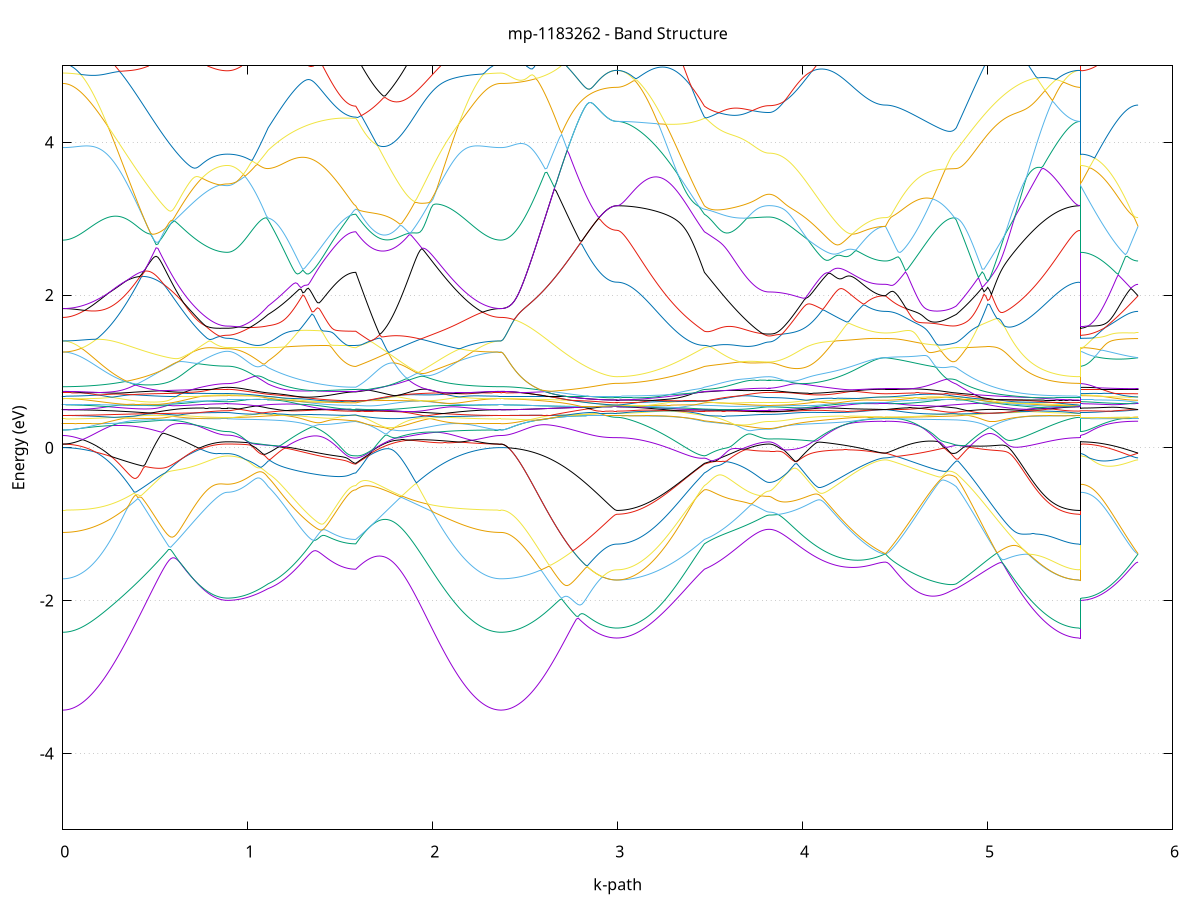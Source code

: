 set title 'mp-1183262 - Band Structure'
set xlabel 'k-path'
set ylabel 'Energy (eV)'
set grid y
set yrange [-5:5]
set terminal png size 800,600
set output 'mp-1183262_bands_gnuplot.png'
plot '-' using 1:2 with lines notitle, '-' using 1:2 with lines notitle, '-' using 1:2 with lines notitle, '-' using 1:2 with lines notitle, '-' using 1:2 with lines notitle, '-' using 1:2 with lines notitle, '-' using 1:2 with lines notitle, '-' using 1:2 with lines notitle, '-' using 1:2 with lines notitle, '-' using 1:2 with lines notitle, '-' using 1:2 with lines notitle, '-' using 1:2 with lines notitle, '-' using 1:2 with lines notitle, '-' using 1:2 with lines notitle, '-' using 1:2 with lines notitle, '-' using 1:2 with lines notitle, '-' using 1:2 with lines notitle, '-' using 1:2 with lines notitle, '-' using 1:2 with lines notitle, '-' using 1:2 with lines notitle, '-' using 1:2 with lines notitle, '-' using 1:2 with lines notitle, '-' using 1:2 with lines notitle, '-' using 1:2 with lines notitle, '-' using 1:2 with lines notitle, '-' using 1:2 with lines notitle, '-' using 1:2 with lines notitle, '-' using 1:2 with lines notitle, '-' using 1:2 with lines notitle, '-' using 1:2 with lines notitle, '-' using 1:2 with lines notitle, '-' using 1:2 with lines notitle, '-' using 1:2 with lines notitle, '-' using 1:2 with lines notitle, '-' using 1:2 with lines notitle, '-' using 1:2 with lines notitle, '-' using 1:2 with lines notitle, '-' using 1:2 with lines notitle, '-' using 1:2 with lines notitle, '-' using 1:2 with lines notitle, '-' using 1:2 with lines notitle, '-' using 1:2 with lines notitle, '-' using 1:2 with lines notitle, '-' using 1:2 with lines notitle, '-' using 1:2 with lines notitle, '-' using 1:2 with lines notitle, '-' using 1:2 with lines notitle, '-' using 1:2 with lines notitle, '-' using 1:2 with lines notitle, '-' using 1:2 with lines notitle, '-' using 1:2 with lines notitle, '-' using 1:2 with lines notitle, '-' using 1:2 with lines notitle, '-' using 1:2 with lines notitle, '-' using 1:2 with lines notitle, '-' using 1:2 with lines notitle, '-' using 1:2 with lines notitle, '-' using 1:2 with lines notitle, '-' using 1:2 with lines notitle, '-' using 1:2 with lines notitle, '-' using 1:2 with lines notitle, '-' using 1:2 with lines notitle, '-' using 1:2 with lines notitle, '-' using 1:2 with lines notitle
0.000000 -34.820510
0.009891 -34.820410
0.019781 -34.820210
0.029672 -34.819910
0.039563 -34.819510
0.049453 -34.818910
0.059344 -34.818310
0.069235 -34.817510
0.079125 -34.816610
0.089016 -34.815610
0.098907 -34.814410
0.108797 -34.813110
0.118688 -34.811810
0.128579 -34.810310
0.138469 -34.808710
0.148360 -34.807010
0.158251 -34.805210
0.168141 -34.803210
0.178032 -34.801110
0.187923 -34.799010
0.197813 -34.796710
0.207704 -34.794310
0.217594 -34.791910
0.227485 -34.789310
0.237376 -34.786610
0.247266 -34.783810
0.257157 -34.780910
0.267048 -34.778010
0.276938 -34.774910
0.286829 -34.771710
0.296720 -34.768510
0.306610 -34.765210
0.316501 -34.761810
0.326392 -34.758310
0.336282 -34.754710
0.346173 -34.751010
0.356064 -34.747310
0.365954 -34.743510
0.375845 -34.739710
0.385736 -34.735810
0.395626 -34.731810
0.405517 -34.727710
0.415408 -34.723610
0.425298 -34.719510
0.435189 -34.715210
0.445080 -34.711010
0.454970 -34.706710
0.464861 -34.702310
0.474752 -34.697910
0.484642 -34.693510
0.494533 -34.689010
0.504424 -34.684510
0.514314 -34.680010
0.524205 -34.675510
0.534096 -34.670910
0.543986 -34.666310
0.553877 -34.661710
0.563768 -34.657110
0.573658 -34.652510
0.583549 -34.647910
0.593440 -34.643210
0.603330 -34.638610
0.613221 -34.634010
0.623112 -34.629410
0.633002 -34.624810
0.642893 -34.620210
0.652783 -34.615710
0.662674 -34.611110
0.672565 -34.606610
0.682455 -34.602110
0.692346 -34.597610
0.702237 -34.593210
0.712127 -34.588910
0.722018 -34.584610
0.731909 -34.580310
0.741799 -34.576110
0.751690 -34.572010
0.761581 -34.568010
0.771471 -34.564110
0.781362 -34.560310
0.791253 -34.556610
0.801143 -34.553010
0.811034 -34.549610
0.820925 -34.546310
0.830815 -34.543410
0.840706 -34.540710
0.850597 -34.538410
0.860487 -34.536410
0.870378 -34.534910
0.880269 -34.534010
0.890159 -34.533710
0.890159 -34.533710
0.899734 -34.533710
0.909308 -34.533610
0.918882 -34.533410
0.928456 -34.533310
0.938030 -34.533010
0.947605 -34.532610
0.957179 -34.533010
0.966753 -34.533510
0.976327 -34.533910
0.985902 -34.534510
0.995476 -34.535110
1.005050 -34.535810
1.014624 -34.536510
1.024199 -34.537310
1.033773 -34.538110
1.043347 -34.538910
1.052921 -34.539810
1.062496 -34.540810
1.072070 -34.541810
1.081644 -34.542910
1.091218 -34.544010
1.100792 -34.545210
1.110367 -34.546410
1.110367 -34.546410
1.120236 -34.547210
1.130105 -34.548210
1.139975 -34.549010
1.149844 -34.549910
1.159713 -34.550810
1.169583 -34.551610
1.179452 -34.552410
1.189321 -34.553310
1.199191 -34.554010
1.209060 -34.554810
1.218929 -34.555610
1.228799 -34.556410
1.238668 -34.557110
1.248537 -34.557910
1.258407 -34.558610
1.268276 -34.559310
1.278145 -34.560010
1.288015 -34.560710
1.297884 -34.561410
1.307753 -34.562010
1.317622 -34.562610
1.327492 -34.563210
1.337361 -34.563810
1.347230 -34.564310
1.357100 -34.564910
1.366969 -34.565410
1.376838 -34.566010
1.386708 -34.566510
1.396577 -34.566910
1.406446 -34.567410
1.416316 -34.567810
1.426185 -34.568210
1.436054 -34.568610
1.445924 -34.568910
1.455793 -34.569310
1.465662 -34.569610
1.475532 -34.569810
1.485401 -34.570110
1.495270 -34.570310
1.505140 -34.570610
1.515009 -34.570710
1.524878 -34.570910
1.534748 -34.571110
1.544617 -34.571110
1.554486 -34.571210
1.564356 -34.571310
1.574225 -34.571310
1.584094 -34.571410
1.584094 -34.571410
1.594033 -34.569110
1.603971 -34.566710
1.613910 -34.564410
1.623849 -34.562110
1.633787 -34.565210
1.643726 -34.570010
1.653664 -34.574910
1.663603 -34.579910
1.673541 -34.584910
1.683480 -34.589810
1.693419 -34.594810
1.703357 -34.599910
1.713296 -34.604910
1.723234 -34.610010
1.733173 -34.615010
1.743111 -34.620110
1.753050 -34.625210
1.762989 -34.630210
1.772927 -34.635210
1.782866 -34.640310
1.792804 -34.645310
1.802743 -34.650310
1.812682 -34.655210
1.822620 -34.660210
1.832559 -34.665110
1.842497 -34.670010
1.852436 -34.674910
1.862374 -34.679710
1.872313 -34.684510
1.882252 -34.689210
1.892190 -34.693910
1.902129 -34.698610
1.912067 -34.703210
1.922006 -34.707710
1.931945 -34.712210
1.941883 -34.716610
1.951822 -34.721010
1.961760 -34.725310
1.971699 -34.729510
1.981637 -34.733710
1.991576 -34.737810
2.001515 -34.741810
2.011453 -34.745710
2.021392 -34.749610
2.031330 -34.753310
2.041269 -34.757010
2.051207 -34.760610
2.061146 -34.764110
2.071085 -34.767610
2.081023 -34.770910
2.090962 -34.774210
2.100900 -34.777310
2.110839 -34.780310
2.120778 -34.783210
2.130716 -34.786110
2.140655 -34.788810
2.150593 -34.791410
2.160532 -34.794010
2.170470 -34.796410
2.180409 -34.798710
2.190348 -34.800810
2.200286 -34.802910
2.210225 -34.804910
2.220163 -34.806810
2.230102 -34.808510
2.240041 -34.810210
2.249979 -34.811710
2.259918 -34.813110
2.269856 -34.814310
2.279795 -34.815510
2.289733 -34.816510
2.299672 -34.817410
2.309611 -34.818210
2.319549 -34.818910
2.329488 -34.819510
2.339426 -34.819910
2.349365 -34.820210
2.359303 -34.820410
2.369242 -34.820510
2.369242 -34.820510
2.379181 -34.820410
2.389119 -34.820210
2.399058 -34.819910
2.408996 -34.819510
2.418935 -34.818910
2.428874 -34.818310
2.438812 -34.817410
2.448751 -34.816510
2.458689 -34.815510
2.468628 -34.814410
2.478566 -34.813110
2.488505 -34.811710
2.498444 -34.810210
2.508382 -34.808610
2.518321 -34.806810
2.528259 -34.805010
2.538198 -34.803010
2.548136 -34.801010
2.558075 -34.798810
2.568014 -34.796510
2.577952 -34.794010
2.587891 -34.791510
2.597829 -34.788910
2.607768 -34.786110
2.617707 -34.783310
2.627645 -34.780410
2.637584 -34.777410
2.647522 -34.774210
2.657461 -34.771110
2.667399 -34.767810
2.677338 -34.764310
2.687277 -34.760810
2.697215 -34.757210
2.707154 -34.753510
2.717092 -34.749810
2.727031 -34.745910
2.736969 -34.742010
2.746908 -34.738010
2.756847 -34.733910
2.766785 -34.729810
2.776724 -34.725610
2.786662 -34.721310
2.796601 -34.717010
2.806540 -34.712610
2.816478 -34.708110
2.826417 -34.703610
2.836355 -34.699110
2.846294 -34.694510
2.856232 -34.689910
2.866171 -34.685310
2.876110 -34.680610
2.886048 -34.675910
2.895987 -34.671110
2.905925 -34.666410
2.915864 -34.661710
2.925802 -34.657110
2.935741 -34.652510
2.945680 -34.648110
2.955618 -34.643810
2.965557 -34.639910
2.975495 -34.636610
2.985434 -34.634110
2.995373 -34.633210
2.995373 -34.633210
3.005242 -34.633310
3.015111 -34.633210
3.024980 -34.633010
3.034850 -34.632810
3.044719 -34.632510
3.054588 -34.632210
3.064458 -34.631810
3.074327 -34.631410
3.084196 -34.630910
3.094066 -34.630310
3.103935 -34.629710
3.113804 -34.629010
3.123674 -34.628210
3.133543 -34.627410
3.143412 -34.626610
3.153282 -34.625710
3.163151 -34.624710
3.173020 -34.623710
3.182890 -34.622610
3.192759 -34.621510
3.202628 -34.620310
3.212498 -34.619010
3.222367 -34.617710
3.232236 -34.616410
3.242106 -34.615010
3.251975 -34.613610
3.261844 -34.612110
3.271714 -34.610510
3.281583 -34.608910
3.291452 -34.607310
3.301322 -34.605610
3.311191 -34.603910
3.321060 -34.602110
3.330930 -34.600310
3.340799 -34.598510
3.350668 -34.596610
3.360537 -34.594710
3.370407 -34.592710
3.380276 -34.590710
3.390145 -34.588710
3.400015 -34.586710
3.409884 -34.584610
3.419753 -34.582410
3.429623 -34.580210
3.439492 -34.578110
3.449361 -34.575810
3.459231 -34.573610
3.469100 -34.571310
3.469100 -34.571310
3.479090 -34.570610
3.489080 -34.570210
3.499070 -34.570410
3.509060 -34.570810
3.519050 -34.571410
3.529040 -34.572210
3.539030 -34.573110
3.549020 -34.574110
3.559010 -34.575210
3.569000 -34.576310
3.578990 -34.577410
3.588980 -34.578510
3.598970 -34.579710
3.608960 -34.580710
3.618950 -34.581710
3.628940 -34.582710
3.638930 -34.583610
3.648920 -34.584510
3.658910 -34.585410
3.668900 -34.586210
3.678890 -34.586910
3.688880 -34.587610
3.698870 -34.588210
3.708860 -34.588810
3.718850 -34.589310
3.728840 -34.589710
3.738830 -34.590110
3.748820 -34.590510
3.758810 -34.590810
3.768800 -34.591010
3.778790 -34.591210
3.788780 -34.591310
3.798771 -34.591410
3.808761 -34.591510
3.818751 -34.591510
3.818751 -34.591510
3.828742 -34.591510
3.838733 -34.591410
3.848724 -34.591310
3.858715 -34.591110
3.868706 -34.590910
3.878697 -34.590710
3.888688 -34.590310
3.898679 -34.590010
3.908670 -34.589610
3.918661 -34.589110
3.928652 -34.588610
3.938643 -34.588010
3.948635 -34.587410
3.958626 -34.586810
3.968617 -34.586110
3.978608 -34.585410
3.988599 -34.584610
3.998590 -34.583810
4.008581 -34.582910
4.018572 -34.582010
4.028563 -34.581110
4.038554 -34.580110
4.048545 -34.579010
4.058536 -34.578010
4.068527 -34.576910
4.078518 -34.575710
4.088510 -34.574610
4.098501 -34.573410
4.108492 -34.572110
4.118483 -34.570910
4.128474 -34.569610
4.138465 -34.568310
4.148456 -34.567010
4.158447 -34.565610
4.168438 -34.564210
4.178429 -34.562810
4.188420 -34.561410
4.198411 -34.560010
4.208402 -34.558510
4.218394 -34.557110
4.228385 -34.555610
4.238376 -34.554110
4.248367 -34.552610
4.258358 -34.551210
4.268349 -34.549710
4.278340 -34.548310
4.288331 -34.546910
4.298322 -34.545510
4.308313 -34.544110
4.318304 -34.542810
4.328295 -34.541410
4.338286 -34.540210
4.348277 -34.539110
4.358269 -34.537910
4.368260 -34.536910
4.378251 -34.535910
4.388242 -34.535110
4.398233 -34.534410
4.408224 -34.533710
4.418215 -34.533210
4.428206 -34.532910
4.438197 -34.532710
4.448188 -34.532610
4.448188 -34.532610
4.458002 -34.532610
4.467817 -34.532710
4.477631 -34.532910
4.487445 -34.533110
4.497259 -34.533510
4.507074 -34.533910
4.516888 -34.534310
4.526702 -34.534810
4.536516 -34.535310
4.546330 -34.535810
4.556145 -34.536410
4.565959 -34.536910
4.575773 -34.537410
4.585587 -34.537910
4.595402 -34.538410
4.605216 -34.538910
4.615030 -34.539310
4.624844 -34.539710
4.634658 -34.540110
4.644473 -34.540510
4.654287 -34.540910
4.664101 -34.541210
4.673915 -34.541510
4.683730 -34.541810
4.693544 -34.542010
4.703358 -34.542310
4.713172 -34.542610
4.722986 -34.542810
4.732801 -34.542910
4.742615 -34.543210
4.752429 -34.543410
4.762243 -34.543610
4.772058 -34.543810
4.781872 -34.544010
4.791686 -34.544310
4.801500 -34.544710
4.811314 -34.545210
4.821129 -34.545710
4.830943 -34.546410
4.830943 -34.546410
4.840942 -34.547610
4.850941 -34.549010
4.860941 -34.550410
4.870940 -34.551810
4.880939 -34.553310
4.890939 -34.554810
4.900938 -34.556310
4.910937 -34.557910
4.920936 -34.559510
4.930936 -34.561110
4.940935 -34.562810
4.950934 -34.564410
4.960934 -34.566110
4.970933 -34.567910
4.980932 -34.569510
4.990931 -34.571310
5.000931 -34.573110
5.010930 -34.574810
5.020929 -34.576610
5.030929 -34.578510
5.040928 -34.580210
5.050927 -34.582010
5.060926 -34.583810
5.070926 -34.585610
5.080925 -34.587410
5.090924 -34.589210
5.100924 -34.590910
5.110923 -34.592710
5.120922 -34.594510
5.130921 -34.596210
5.140921 -34.598010
5.150920 -34.599610
5.160919 -34.601310
5.170918 -34.603010
5.180918 -34.604610
5.190917 -34.606210
5.200916 -34.607710
5.210916 -34.609210
5.220915 -34.610810
5.230914 -34.612210
5.240913 -34.613710
5.250913 -34.615010
5.260912 -34.616410
5.270911 -34.617710
5.280911 -34.619010
5.290910 -34.620210
5.300909 -34.621410
5.310908 -34.622510
5.320908 -34.623610
5.330907 -34.624610
5.340906 -34.625510
5.350906 -34.626410
5.360905 -34.627310
5.370904 -34.628110
5.380903 -34.628910
5.390903 -34.629610
5.400902 -34.630210
5.410901 -34.630810
5.420901 -34.631310
5.430900 -34.631810
5.440899 -34.632210
5.450898 -34.632510
5.460898 -34.632810
5.470897 -34.633010
5.480896 -34.633210
5.490895 -34.633310
5.500895 -34.633210
5.500895 -34.533610
5.510678 -34.533710
5.520461 -34.533710
5.530245 -34.533710
5.540028 -34.533710
5.549811 -34.533710
5.559595 -34.533610
5.569378 -34.533610
5.579161 -34.533610
5.588944 -34.533610
5.598728 -34.533510
5.608511 -34.533510
5.618294 -34.533410
5.628078 -34.533410
5.637861 -34.533410
5.647644 -34.533410
5.657427 -34.533410
5.667211 -34.533310
5.676994 -34.533310
5.686777 -34.533310
5.696561 -34.533210
5.706344 -34.533110
5.716127 -34.533110
5.725910 -34.533110
5.735694 -34.533010
5.745477 -34.532910
5.755260 -34.532910
5.765044 -34.532810
5.774827 -34.532810
5.784610 -34.532710
5.794393 -34.532710
5.804177 -34.532710
5.813960 -34.532610
e
0.000000 -34.434910
0.009891 -34.434910
0.019781 -34.435010
0.029672 -34.435210
0.039563 -34.435410
0.049453 -34.435710
0.059344 -34.436010
0.069235 -34.436410
0.079125 -34.436810
0.089016 -34.437310
0.098907 -34.437810
0.108797 -34.438510
0.118688 -34.439110
0.128579 -34.439810
0.138469 -34.440610
0.148360 -34.441410
0.158251 -34.442310
0.168141 -34.443310
0.178032 -34.444210
0.187923 -34.445310
0.197813 -34.446310
0.207704 -34.447410
0.217594 -34.448710
0.227485 -34.449910
0.237376 -34.451110
0.247266 -34.452410
0.257157 -34.453710
0.267048 -34.455110
0.276938 -34.456510
0.286829 -34.457910
0.296720 -34.459310
0.306610 -34.460810
0.316501 -34.462310
0.326392 -34.463810
0.336282 -34.465410
0.346173 -34.467010
0.356064 -34.468610
0.365954 -34.470210
0.375845 -34.471810
0.385736 -34.473510
0.395626 -34.475210
0.405517 -34.476810
0.415408 -34.478510
0.425298 -34.480210
0.435189 -34.481910
0.445080 -34.483610
0.454970 -34.485310
0.464861 -34.487010
0.474752 -34.488710
0.484642 -34.490310
0.494533 -34.492010
0.504424 -34.493610
0.514314 -34.495210
0.524205 -34.496910
0.534096 -34.498510
0.543986 -34.500010
0.553877 -34.501610
0.563768 -34.503110
0.573658 -34.504710
0.583549 -34.506210
0.593440 -34.507610
0.603330 -34.509110
0.613221 -34.510410
0.623112 -34.511810
0.633002 -34.513210
0.642893 -34.514510
0.652783 -34.515710
0.662674 -34.516910
0.672565 -34.518110
0.682455 -34.519210
0.692346 -34.520310
0.702237 -34.521410
0.712127 -34.522410
0.722018 -34.523310
0.731909 -34.524310
0.741799 -34.525110
0.751690 -34.525910
0.761581 -34.526710
0.771471 -34.527410
0.781362 -34.528110
0.791253 -34.528710
0.801143 -34.529210
0.811034 -34.529710
0.820925 -34.530210
0.830815 -34.530510
0.840706 -34.530810
0.850597 -34.531110
0.860487 -34.531210
0.870378 -34.531410
0.880269 -34.531410
0.890159 -34.531510
0.890159 -34.531510
0.899734 -34.531510
0.909308 -34.531610
0.918882 -34.531710
0.928456 -34.531910
0.938030 -34.532310
0.947605 -34.532610
0.957179 -34.532310
0.966753 -34.531910
0.976327 -34.531410
0.985902 -34.530910
0.995476 -34.530410
1.005050 -34.529810
1.014624 -34.529110
1.024199 -34.528310
1.033773 -34.527610
1.043347 -34.526710
1.052921 -34.525910
1.062496 -34.525010
1.072070 -34.524110
1.081644 -34.523110
1.091218 -34.522110
1.100792 -34.521010
1.110367 -34.519910
1.110367 -34.519910
1.120236 -34.519210
1.130105 -34.518710
1.139975 -34.518410
1.149844 -34.518310
1.159713 -34.518410
1.169583 -34.518710
1.179452 -34.519010
1.189321 -34.519510
1.199191 -34.520110
1.209060 -34.520710
1.218929 -34.521310
1.228799 -34.522110
1.238668 -34.522910
1.248537 -34.523710
1.258407 -34.524510
1.268276 -34.525310
1.278145 -34.526110
1.288015 -34.526910
1.297884 -34.527710
1.307753 -34.528510
1.317622 -34.529310
1.327492 -34.530110
1.337361 -34.530910
1.347230 -34.531610
1.357100 -34.532410
1.366969 -34.533110
1.376838 -34.533810
1.386708 -34.534510
1.396577 -34.535110
1.406446 -34.535810
1.416316 -34.536410
1.426185 -34.537010
1.436054 -34.537510
1.445924 -34.538010
1.455793 -34.538510
1.465662 -34.539010
1.475532 -34.539410
1.485401 -34.539710
1.495270 -34.540110
1.505140 -34.540410
1.515009 -34.540710
1.524878 -34.540910
1.534748 -34.541110
1.544617 -34.541210
1.554486 -34.541410
1.564356 -34.541510
1.574225 -34.541510
1.584094 -34.541510
1.584094 -34.541510
1.594033 -34.546110
1.603971 -34.550810
1.613910 -34.555610
1.623849 -34.560410
1.633787 -34.559710
1.643726 -34.557310
1.653664 -34.554910
1.663603 -34.552410
1.673541 -34.550010
1.683480 -34.547610
1.693419 -34.545110
1.703357 -34.542710
1.713296 -34.540210
1.723234 -34.537810
1.733173 -34.535310
1.743111 -34.532810
1.753050 -34.530410
1.762989 -34.527910
1.772927 -34.525510
1.782866 -34.523110
1.792804 -34.520610
1.802743 -34.518210
1.812682 -34.515810
1.822620 -34.513310
1.832559 -34.510910
1.842497 -34.508610
1.852436 -34.506210
1.862374 -34.503810
1.872313 -34.501510
1.882252 -34.499210
1.892190 -34.496910
1.902129 -34.494710
1.912067 -34.492410
1.922006 -34.490210
1.931945 -34.488010
1.941883 -34.485810
1.951822 -34.483710
1.961760 -34.481610
1.971699 -34.479510
1.981637 -34.477510
1.991576 -34.475410
2.001515 -34.473510
2.011453 -34.471510
2.021392 -34.469610
2.031330 -34.467810
2.041269 -34.466010
2.051207 -34.464310
2.061146 -34.462510
2.071085 -34.460810
2.081023 -34.459210
2.090962 -34.457710
2.100900 -34.456110
2.110839 -34.454610
2.120778 -34.453210
2.130716 -34.451810
2.140655 -34.450410
2.150593 -34.449110
2.160532 -34.447810
2.170470 -34.446710
2.180409 -34.445610
2.190348 -34.444510
2.200286 -34.443510
2.210225 -34.442510
2.220163 -34.441610
2.230102 -34.440810
2.240041 -34.440010
2.249979 -34.439210
2.259918 -34.438510
2.269856 -34.437810
2.279795 -34.437310
2.289733 -34.436810
2.299672 -34.436410
2.309611 -34.436010
2.319549 -34.435710
2.329488 -34.435410
2.339426 -34.435210
2.349365 -34.435010
2.359303 -34.435010
2.369242 -34.434910
2.369242 -34.434910
2.379181 -34.434910
2.389119 -34.434910
2.399058 -34.434910
2.408996 -34.434910
2.418935 -34.434910
2.428874 -34.434910
2.438812 -34.435010
2.448751 -34.435010
2.458689 -34.435010
2.468628 -34.435010
2.478566 -34.435110
2.488505 -34.435010
2.498444 -34.435010
2.508382 -34.435010
2.518321 -34.435010
2.528259 -34.434910
2.538198 -34.435010
2.548136 -34.435010
2.558075 -34.435710
2.568014 -34.438010
2.577952 -34.440310
2.587891 -34.442910
2.597829 -34.445610
2.607768 -34.448310
2.617707 -34.451210
2.627645 -34.454210
2.637584 -34.457310
2.647522 -34.460510
2.657461 -34.463810
2.667399 -34.467210
2.677338 -34.470610
2.687277 -34.474210
2.697215 -34.477910
2.707154 -34.481710
2.717092 -34.485610
2.727031 -34.489510
2.736969 -34.493610
2.746908 -34.497610
2.756847 -34.501810
2.766785 -34.506010
2.776724 -34.510410
2.786662 -34.514810
2.796601 -34.519210
2.806540 -34.523710
2.816478 -34.528310
2.826417 -34.532910
2.836355 -34.537510
2.846294 -34.542210
2.856232 -34.546910
2.866171 -34.551610
2.876110 -34.556410
2.886048 -34.561210
2.895987 -34.566010
2.905925 -34.570810
2.915864 -34.575510
2.925802 -34.580210
2.935741 -34.584910
2.945680 -34.589410
2.955618 -34.593710
2.965557 -34.597710
2.975495 -34.601010
2.985434 -34.603410
2.995373 -34.604310
2.995373 -34.604310
3.005242 -34.604210
3.015111 -34.604110
3.024980 -34.603910
3.034850 -34.603710
3.044719 -34.603310
3.054588 -34.602910
3.064458 -34.602510
3.074327 -34.602010
3.084196 -34.601310
3.094066 -34.600710
3.103935 -34.599910
3.113804 -34.599110
3.123674 -34.598210
3.133543 -34.597310
3.143412 -34.596310
3.153282 -34.595210
3.163151 -34.594010
3.173020 -34.592810
3.182890 -34.591610
3.192759 -34.590210
3.202628 -34.588810
3.212498 -34.587410
3.222367 -34.585810
3.232236 -34.584310
3.242106 -34.582610
3.251975 -34.580910
3.261844 -34.579210
3.271714 -34.577310
3.281583 -34.575510
3.291452 -34.573610
3.301322 -34.571610
3.311191 -34.569610
3.321060 -34.567510
3.330930 -34.565410
3.340799 -34.563210
3.350668 -34.561010
3.360537 -34.558710
3.370407 -34.556410
3.380276 -34.554110
3.390145 -34.551710
3.400015 -34.549310
3.409884 -34.546810
3.419753 -34.544310
3.429623 -34.541810
3.439492 -34.539210
3.449361 -34.536610
3.459231 -34.537010
3.469100 -34.541510
3.469100 -34.541510
3.479090 -34.543610
3.489080 -34.545610
3.499070 -34.547610
3.509060 -34.549610
3.519050 -34.551510
3.529040 -34.553410
3.539030 -34.555310
3.549020 -34.557110
3.559010 -34.558910
3.569000 -34.560610
3.578990 -34.562310
3.588980 -34.564010
3.598970 -34.565610
3.608960 -34.567210
3.618950 -34.568710
3.628940 -34.570210
3.638930 -34.571610
3.648920 -34.572910
3.658910 -34.574210
3.668900 -34.575510
3.678890 -34.576610
3.688880 -34.577710
3.698870 -34.578810
3.708860 -34.579810
3.718850 -34.580610
3.728840 -34.581510
3.738830 -34.582310
3.748820 -34.582910
3.758810 -34.583510
3.768800 -34.584010
3.778790 -34.584510
3.788780 -34.584810
3.798771 -34.585010
3.808761 -34.585210
3.818751 -34.585210
3.818751 -34.585210
3.828742 -34.585210
3.838733 -34.585210
3.848724 -34.585110
3.858715 -34.584910
3.868706 -34.584710
3.878697 -34.584510
3.888688 -34.584210
3.898679 -34.583910
3.908670 -34.583510
3.918661 -34.583110
3.928652 -34.582710
3.938643 -34.582210
3.948635 -34.581710
3.958626 -34.581110
3.968617 -34.580510
3.978608 -34.579910
3.988599 -34.579210
3.998590 -34.578510
4.008581 -34.577810
4.018572 -34.576910
4.028563 -34.576110
4.038554 -34.575310
4.048545 -34.574410
4.058536 -34.573510
4.068527 -34.572510
4.078518 -34.571610
4.088510 -34.570510
4.098501 -34.569510
4.108492 -34.568410
4.118483 -34.567310
4.128474 -34.566210
4.138465 -34.565010
4.148456 -34.563910
4.158447 -34.562710
4.168438 -34.561510
4.178429 -34.560210
4.188420 -34.559010
4.198411 -34.557710
4.208402 -34.556410
4.218394 -34.555210
4.228385 -34.553810
4.238376 -34.552510
4.248367 -34.551210
4.258358 -34.549910
4.268349 -34.548610
4.278340 -34.547310
4.288331 -34.546010
4.298322 -34.544810
4.308313 -34.543510
4.318304 -34.542310
4.328295 -34.541010
4.338286 -34.539910
4.348277 -34.538810
4.358269 -34.537710
4.368260 -34.536810
4.378251 -34.535810
4.388242 -34.535110
4.398233 -34.534310
4.408224 -34.533710
4.418215 -34.533210
4.428206 -34.532810
4.438197 -34.532710
4.448188 -34.532510
4.448188 -34.532610
4.458002 -34.532610
4.467817 -34.532610
4.477631 -34.532610
4.487445 -34.532610
4.497259 -34.532510
4.507074 -34.532510
4.516888 -34.532410
4.526702 -34.532310
4.536516 -34.532210
4.546330 -34.532110
4.556145 -34.531810
4.565959 -34.531810
4.575773 -34.531510
4.585587 -34.531310
4.595402 -34.531010
4.605216 -34.530810
4.615030 -34.530610
4.624844 -34.530310
4.634658 -34.529910
4.644473 -34.529610
4.654287 -34.529310
4.664101 -34.528910
4.673915 -34.528510
4.683730 -34.528010
4.693544 -34.527610
4.703358 -34.527210
4.713172 -34.526810
4.722986 -34.526310
4.732801 -34.525810
4.742615 -34.525310
4.752429 -34.524710
4.762243 -34.524210
4.772058 -34.523610
4.781872 -34.523110
4.791686 -34.522410
4.801500 -34.521810
4.811314 -34.521210
4.821129 -34.520610
4.830943 -34.519910
4.830943 -34.519910
4.840942 -34.518710
4.850941 -34.517410
4.860941 -34.516110
4.870940 -34.514810
4.880939 -34.513410
4.890939 -34.512210
4.900938 -34.513910
4.910937 -34.515710
4.920936 -34.517510
4.930936 -34.519410
4.940935 -34.521310
4.950934 -34.523310
4.960934 -34.525210
4.970933 -34.527210
4.980932 -34.529210
4.990931 -34.531310
5.000931 -34.533410
5.010930 -34.535410
5.020929 -34.537510
5.030929 -34.539610
5.040928 -34.541710
5.050927 -34.543810
5.060926 -34.545910
5.070926 -34.548010
5.080925 -34.550110
5.090924 -34.552210
5.100924 -34.554310
5.110923 -34.556410
5.120922 -34.558410
5.130921 -34.560510
5.140921 -34.562510
5.150920 -34.564510
5.160919 -34.566510
5.170918 -34.568410
5.180918 -34.570310
5.190917 -34.572210
5.200916 -34.574110
5.210916 -34.575910
5.220915 -34.577610
5.230914 -34.579410
5.240913 -34.581010
5.250913 -34.582710
5.260912 -34.584310
5.270911 -34.585810
5.280911 -34.587310
5.290910 -34.588710
5.300909 -34.590110
5.310908 -34.591410
5.320908 -34.592710
5.330907 -34.593910
5.340906 -34.595110
5.350906 -34.596110
5.360905 -34.597210
5.370904 -34.598110
5.380903 -34.599010
5.390903 -34.599910
5.400902 -34.600610
5.410901 -34.601310
5.420901 -34.601910
5.430900 -34.602510
5.440899 -34.602910
5.450898 -34.603310
5.460898 -34.603710
5.470897 -34.603910
5.480896 -34.604110
5.490895 -34.604210
5.500895 -34.604310
5.500895 -34.531410
5.510678 -34.531510
5.520461 -34.531510
5.530245 -34.531510
5.540028 -34.531510
5.549811 -34.531510
5.559595 -34.531610
5.569378 -34.531610
5.579161 -34.531610
5.588944 -34.531610
5.598728 -34.531710
5.608511 -34.531610
5.618294 -34.531710
5.628078 -34.531710
5.637861 -34.531810
5.647644 -34.531810
5.657427 -34.531910
5.667211 -34.531810
5.676994 -34.531910
5.686777 -34.531910
5.696561 -34.532010
5.706344 -34.532010
5.716127 -34.532110
5.725910 -34.532110
5.735694 -34.532110
5.745477 -34.532210
5.755260 -34.532310
5.765044 -34.532310
5.774827 -34.532310
5.784610 -34.532410
5.794393 -34.532510
5.804177 -34.532510
5.813960 -34.532610
e
0.000000 -34.415210
0.009891 -34.415210
0.019781 -34.415110
0.029672 -34.415110
0.039563 -34.415110
0.049453 -34.415110
0.059344 -34.415110
0.069235 -34.415110
0.079125 -34.415210
0.089016 -34.415210
0.098907 -34.415210
0.108797 -34.415310
0.118688 -34.415310
0.128579 -34.415410
0.138469 -34.415510
0.148360 -34.415510
0.158251 -34.415710
0.168141 -34.415810
0.178032 -34.416010
0.187923 -34.416110
0.197813 -34.416310
0.207704 -34.416510
0.217594 -34.416810
0.227485 -34.417110
0.237376 -34.417310
0.247266 -34.417710
0.257157 -34.418010
0.267048 -34.418510
0.276938 -34.418910
0.286829 -34.419510
0.296720 -34.420010
0.306610 -34.420710
0.316501 -34.421310
0.326392 -34.422110
0.336282 -34.422810
0.346173 -34.423710
0.356064 -34.424610
0.365954 -34.425610
0.375845 -34.426610
0.385736 -34.427710
0.395626 -34.428910
0.405517 -34.430110
0.415408 -34.431410
0.425298 -34.432710
0.435189 -34.434110
0.445080 -34.435610
0.454970 -34.437010
0.464861 -34.438610
0.474752 -34.440110
0.484642 -34.441710
0.494533 -34.443310
0.504424 -34.444910
0.514314 -34.446610
0.524205 -34.448110
0.534096 -34.449810
0.543986 -34.451410
0.553877 -34.453110
0.563768 -34.454710
0.573658 -34.456310
0.583549 -34.457910
0.593440 -34.459510
0.603330 -34.461110
0.613221 -34.462610
0.623112 -34.464110
0.633002 -34.465610
0.642893 -34.467110
0.652783 -34.468510
0.662674 -34.469910
0.672565 -34.471210
0.682455 -34.472510
0.692346 -34.473810
0.702237 -34.475110
0.712127 -34.476210
0.722018 -34.477410
0.731909 -34.478510
0.741799 -34.479610
0.751690 -34.480610
0.761581 -34.481710
0.771471 -34.482710
0.781362 -34.483710
0.791253 -34.484610
0.801143 -34.485610
0.811034 -34.486610
0.820925 -34.487510
0.830815 -34.488510
0.840706 -34.489510
0.850597 -34.490410
0.860487 -34.491310
0.870378 -34.491910
0.880269 -34.492410
0.890159 -34.492510
0.890159 -34.492510
0.899734 -34.492510
0.909308 -34.492510
0.918882 -34.492510
0.928456 -34.492510
0.938030 -34.492510
0.947605 -34.492510
0.957179 -34.492610
0.966753 -34.492610
0.976327 -34.492710
0.985902 -34.492910
0.995476 -34.493110
1.005050 -34.493410
1.014624 -34.493810
1.024199 -34.494310
1.033773 -34.494910
1.043347 -34.495510
1.052921 -34.496410
1.062496 -34.497210
1.072070 -34.498210
1.081644 -34.499310
1.091218 -34.500410
1.100792 -34.501610
1.110367 -34.502810
1.110367 -34.502910
1.120236 -34.503810
1.130105 -34.504810
1.139975 -34.505710
1.149844 -34.506610
1.159713 -34.507510
1.169583 -34.508410
1.179452 -34.509310
1.189321 -34.510210
1.199191 -34.511110
1.209060 -34.512010
1.218929 -34.512910
1.228799 -34.513710
1.238668 -34.514610
1.248537 -34.515510
1.258407 -34.516310
1.268276 -34.517110
1.278145 -34.518010
1.288015 -34.518810
1.297884 -34.519510
1.307753 -34.520310
1.317622 -34.521010
1.327492 -34.521710
1.337361 -34.522410
1.347230 -34.523110
1.357100 -34.523710
1.366969 -34.524410
1.376838 -34.525010
1.386708 -34.525610
1.396577 -34.526110
1.406446 -34.526610
1.416316 -34.527210
1.426185 -34.527610
1.436054 -34.528110
1.445924 -34.528510
1.455793 -34.528910
1.465662 -34.529210
1.475532 -34.529610
1.485401 -34.529910
1.495270 -34.530210
1.505140 -34.530410
1.515009 -34.530610
1.524878 -34.530810
1.534748 -34.531010
1.544617 -34.531110
1.554486 -34.531210
1.564356 -34.531310
1.574225 -34.531310
1.584094 -34.531310
1.584094 -34.531310
1.594033 -34.528610
1.603971 -34.525910
1.613910 -34.523210
1.623849 -34.520510
1.633787 -34.517710
1.643726 -34.514910
1.653664 -34.512110
1.663603 -34.509310
1.673541 -34.506410
1.683480 -34.503610
1.693419 -34.500810
1.703357 -34.497910
1.713296 -34.495110
1.723234 -34.492310
1.733173 -34.489410
1.743111 -34.486610
1.753050 -34.483810
1.762989 -34.481010
1.772927 -34.478110
1.782866 -34.475410
1.792804 -34.472610
1.802743 -34.469910
1.812682 -34.467110
1.822620 -34.464510
1.832559 -34.461810
1.842497 -34.459210
1.852436 -34.456610
1.862374 -34.454110
1.872313 -34.451610
1.882252 -34.449110
1.892190 -34.446710
1.902129 -34.444410
1.912067 -34.442210
1.922006 -34.440010
1.931945 -34.437910
1.941883 -34.435910
1.951822 -34.433910
1.961760 -34.432110
1.971699 -34.430410
1.981637 -34.428810
1.991576 -34.427310
2.001515 -34.426010
2.011453 -34.424710
2.021392 -34.423610
2.031330 -34.422510
2.041269 -34.421610
2.051207 -34.420810
2.061146 -34.420110
2.071085 -34.419510
2.081023 -34.418910
2.090962 -34.418510
2.100900 -34.418010
2.110839 -34.417610
2.120778 -34.417310
2.130716 -34.417010
2.140655 -34.416710
2.150593 -34.416410
2.160532 -34.416310
2.170470 -34.416110
2.180409 -34.415910
2.190348 -34.415810
2.200286 -34.415710
2.210225 -34.415610
2.220163 -34.415510
2.230102 -34.415410
2.240041 -34.415410
2.249979 -34.415310
2.259918 -34.415310
2.269856 -34.415210
2.279795 -34.415210
2.289733 -34.415210
2.299672 -34.415210
2.309611 -34.415210
2.319549 -34.415210
2.329488 -34.415210
2.339426 -34.415210
2.349365 -34.415110
2.359303 -34.415210
2.369242 -34.415210
2.369242 -34.415210
2.379181 -34.415210
2.389119 -34.415410
2.399058 -34.415710
2.408996 -34.416110
2.418935 -34.416510
2.428874 -34.417010
2.438812 -34.417810
2.448751 -34.418610
2.458689 -34.419610
2.468628 -34.420710
2.478566 -34.421810
2.488505 -34.423210
2.498444 -34.424610
2.508382 -34.426110
2.518321 -34.427810
2.528259 -34.429610
2.538198 -34.431510
2.548136 -34.433510
2.558075 -34.435010
2.568014 -34.435110
2.577952 -34.435110
2.587891 -34.435110
2.597829 -34.435110
2.607768 -34.435210
2.617707 -34.435210
2.627645 -34.435210
2.637584 -34.435310
2.647522 -34.435310
2.657461 -34.435410
2.667399 -34.435410
2.677338 -34.435410
2.687277 -34.435410
2.697215 -34.435410
2.707154 -34.435510
2.717092 -34.435510
2.727031 -34.435510
2.736969 -34.435510
2.746908 -34.435510
2.756847 -34.435510
2.766785 -34.435610
2.776724 -34.435610
2.786662 -34.435610
2.796601 -34.435710
2.806540 -34.435610
2.816478 -34.435710
2.826417 -34.435610
2.836355 -34.435710
2.846294 -34.435710
2.856232 -34.435710
2.866171 -34.435810
2.876110 -34.435810
2.886048 -34.435810
2.895987 -34.435810
2.905925 -34.435810
2.915864 -34.435910
2.925802 -34.435910
2.935741 -34.436010
2.945680 -34.436010
2.955618 -34.436110
2.965557 -34.436110
2.975495 -34.436110
2.985434 -34.436110
2.995373 -34.436110
2.995373 -34.436110
3.005242 -34.436110
3.015111 -34.436110
3.024980 -34.436310
3.034850 -34.436510
3.044719 -34.436710
3.054588 -34.437110
3.064458 -34.437510
3.074327 -34.437910
3.084196 -34.438410
3.094066 -34.439110
3.103935 -34.439810
3.113804 -34.440510
3.123674 -34.441410
3.133543 -34.442410
3.143412 -34.443410
3.153282 -34.444510
3.163151 -34.445810
3.173020 -34.447110
3.182890 -34.448510
3.192759 -34.450110
3.202628 -34.451910
3.212498 -34.453710
3.222367 -34.455610
3.232236 -34.457710
3.242106 -34.459910
3.251975 -34.462210
3.261844 -34.464710
3.271714 -34.467210
3.281583 -34.469910
3.291452 -34.472710
3.301322 -34.475710
3.311191 -34.478810
3.321060 -34.481910
3.330930 -34.485210
3.340799 -34.488610
3.350668 -34.492110
3.360537 -34.495810
3.370407 -34.499510
3.380276 -34.503310
3.390145 -34.507210
3.400015 -34.511210
3.409884 -34.515410
3.419753 -34.519510
3.429623 -34.523810
3.439492 -34.528110
3.449361 -34.532510
3.459231 -34.534010
3.469100 -34.531310
3.469100 -34.531310
3.479090 -34.529910
3.489080 -34.528010
3.499070 -34.525610
3.509060 -34.523010
3.519050 -34.520110
3.529040 -34.517010
3.539030 -34.513910
3.549020 -34.510610
3.559010 -34.507310
3.569000 -34.503910
3.578990 -34.500610
3.588980 -34.497210
3.598970 -34.493910
3.608960 -34.490610
3.618950 -34.487410
3.628940 -34.484110
3.638930 -34.481010
3.648920 -34.477910
3.658910 -34.474910
3.668900 -34.471910
3.678890 -34.469010
3.688880 -34.466210
3.698870 -34.463410
3.708860 -34.460810
3.718850 -34.458210
3.728840 -34.455810
3.738830 -34.453510
3.748820 -34.451310
3.758810 -34.449310
3.768800 -34.447410
3.778790 -34.445810
3.788780 -34.444510
3.798771 -34.443410
3.808761 -34.442810
3.818751 -34.442610
3.818751 -34.442610
3.828742 -34.442610
3.838733 -34.442710
3.848724 -34.442810
3.858715 -34.442910
3.868706 -34.443110
3.878697 -34.443310
3.888688 -34.443610
3.898679 -34.443910
3.908670 -34.444210
3.918661 -34.444610
3.928652 -34.445010
3.938643 -34.445410
3.948635 -34.445910
3.958626 -34.446410
3.968617 -34.447010
3.978608 -34.447510
3.988599 -34.448210
3.998590 -34.448810
4.008581 -34.449510
4.018572 -34.450210
4.028563 -34.451010
4.038554 -34.451810
4.048545 -34.452610
4.058536 -34.453510
4.068527 -34.454410
4.078518 -34.455310
4.088510 -34.456210
4.098501 -34.457210
4.108492 -34.458210
4.118483 -34.459210
4.128474 -34.460310
4.138465 -34.461410
4.148456 -34.462510
4.158447 -34.463610
4.168438 -34.464710
4.178429 -34.465910
4.188420 -34.467110
4.198411 -34.468310
4.208402 -34.469510
4.218394 -34.470710
4.228385 -34.471910
4.238376 -34.473110
4.248367 -34.474410
4.258358 -34.475710
4.268349 -34.476910
4.278340 -34.478210
4.288331 -34.479410
4.298322 -34.480610
4.308313 -34.481810
4.318304 -34.483010
4.328295 -34.484210
4.338286 -34.485310
4.348277 -34.486410
4.358269 -34.487410
4.368260 -34.488410
4.378251 -34.489210
4.388242 -34.490110
4.398233 -34.490710
4.408224 -34.491310
4.418215 -34.491810
4.428206 -34.492110
4.438197 -34.492410
4.448188 -34.492510
4.448188 -34.492510
4.458002 -34.492410
4.467817 -34.492410
4.477631 -34.492210
4.487445 -34.492110
4.497259 -34.492010
4.507074 -34.491810
4.516888 -34.491710
4.526702 -34.491510
4.536516 -34.491410
4.546330 -34.491210
4.556145 -34.491010
4.565959 -34.490910
4.575773 -34.490810
4.585587 -34.490610
4.595402 -34.490510
4.605216 -34.490410
4.615030 -34.490410
4.624844 -34.490310
4.634658 -34.490310
4.644473 -34.490410
4.654287 -34.490610
4.664101 -34.490710
4.673915 -34.491010
4.683730 -34.491310
4.693544 -34.491710
4.703358 -34.492210
4.713172 -34.492710
4.722986 -34.493310
4.732801 -34.494110
4.742615 -34.494810
4.752429 -34.495610
4.762243 -34.496510
4.772058 -34.497410
4.781872 -34.498410
4.791686 -34.499310
4.801500 -34.500310
4.811314 -34.501210
4.821129 -34.502110
4.830943 -34.502910
4.830943 -34.502910
4.840942 -34.504210
4.850941 -34.505710
4.860941 -34.507210
4.870940 -34.508810
4.880939 -34.510510
4.890939 -34.512010
4.900938 -34.510610
4.910937 -34.509110
4.920936 -34.507610
4.930936 -34.506110
4.940935 -34.504510
4.950934 -34.502910
4.960934 -34.501310
4.970933 -34.499710
4.980932 -34.498110
4.990931 -34.496410
5.000931 -34.494710
5.010930 -34.493010
5.020929 -34.491310
5.030929 -34.489510
5.040928 -34.487810
5.050927 -34.486110
5.060926 -34.484410
5.070926 -34.482710
5.080925 -34.480910
5.090924 -34.479210
5.100924 -34.477510
5.110923 -34.475810
5.120922 -34.474110
5.130921 -34.472410
5.140921 -34.470710
5.150920 -34.469110
5.160919 -34.467410
5.170918 -34.465910
5.180918 -34.464310
5.190917 -34.462710
5.200916 -34.461210
5.210916 -34.459710
5.220915 -34.458210
5.230914 -34.456810
5.240913 -34.455410
5.250913 -34.454010
5.260912 -34.452610
5.270911 -34.451410
5.280911 -34.450110
5.290910 -34.448910
5.300909 -34.447710
5.310908 -34.446610
5.320908 -34.445510
5.330907 -34.444510
5.340906 -34.443610
5.350906 -34.442710
5.360905 -34.441810
5.370904 -34.441010
5.380903 -34.440210
5.390903 -34.439610
5.400902 -34.439010
5.410901 -34.438510
5.420901 -34.438010
5.430900 -34.437510
5.440899 -34.437110
5.450898 -34.436810
5.460898 -34.436510
5.470897 -34.436310
5.480896 -34.436210
5.490895 -34.436110
5.500895 -34.436110
5.500895 -34.492510
5.510678 -34.492510
5.520461 -34.492510
5.530245 -34.492510
5.540028 -34.492610
5.549811 -34.492610
5.559595 -34.492510
5.569378 -34.492610
5.579161 -34.492510
5.588944 -34.492510
5.598728 -34.492510
5.608511 -34.492510
5.618294 -34.492510
5.628078 -34.492510
5.637861 -34.492510
5.647644 -34.492510
5.657427 -34.492510
5.667211 -34.492510
5.676994 -34.492510
5.686777 -34.492510
5.696561 -34.492510
5.706344 -34.492410
5.716127 -34.492510
5.725910 -34.492410
5.735694 -34.492410
5.745477 -34.492410
5.755260 -34.492410
5.765044 -34.492410
5.774827 -34.492410
5.784610 -34.492410
5.794393 -34.492410
5.804177 -34.492510
5.813960 -34.492410
e
0.000000 -34.361410
0.009891 -34.361410
0.019781 -34.361610
0.029672 -34.361710
0.039563 -34.361910
0.049453 -34.362210
0.059344 -34.362610
0.069235 -34.363010
0.079125 -34.363510
0.089016 -34.364010
0.098907 -34.364610
0.108797 -34.365310
0.118688 -34.365910
0.128579 -34.366710
0.138469 -34.367510
0.148360 -34.368410
0.158251 -34.369310
0.168141 -34.370310
0.178032 -34.371310
0.187923 -34.372410
0.197813 -34.373510
0.207704 -34.374610
0.217594 -34.375810
0.227485 -34.376910
0.237376 -34.378210
0.247266 -34.379410
0.257157 -34.380710
0.267048 -34.382010
0.276938 -34.383310
0.286829 -34.384610
0.296720 -34.385910
0.306610 -34.387210
0.316501 -34.388510
0.326392 -34.389810
0.336282 -34.391110
0.346173 -34.392410
0.356064 -34.393710
0.365954 -34.395010
0.375845 -34.396210
0.385736 -34.397410
0.395626 -34.398610
0.405517 -34.399810
0.415408 -34.401010
0.425298 -34.402210
0.435189 -34.403410
0.445080 -34.404610
0.454970 -34.405810
0.464861 -34.407010
0.474752 -34.408110
0.484642 -34.409310
0.494533 -34.410610
0.504424 -34.411910
0.514314 -34.413110
0.524205 -34.414410
0.534096 -34.415810
0.543986 -34.417110
0.553877 -34.418510
0.563768 -34.420010
0.573658 -34.421510
0.583549 -34.423010
0.593440 -34.424510
0.603330 -34.426210
0.613221 -34.427810
0.623112 -34.429610
0.633002 -34.431310
0.642893 -34.433110
0.652783 -34.435010
0.662674 -34.436910
0.672565 -34.438810
0.682455 -34.440910
0.692346 -34.442910
0.702237 -34.445010
0.712127 -34.447110
0.722018 -34.449310
0.731909 -34.451510
0.741799 -34.453710
0.751690 -34.455910
0.761581 -34.458110
0.771471 -34.460310
0.781362 -34.462510
0.791253 -34.464610
0.801143 -34.466610
0.811034 -34.468610
0.820925 -34.470310
0.830815 -34.471910
0.840706 -34.473310
0.850597 -34.474510
0.860487 -34.475410
0.870378 -34.476010
0.880269 -34.476410
0.890159 -34.476510
0.890159 -34.476510
0.899734 -34.476510
0.909308 -34.476510
0.918882 -34.476510
0.928456 -34.476610
0.938030 -34.476610
0.947605 -34.476610
0.957179 -34.476610
0.966753 -34.476610
0.976327 -34.476610
0.985902 -34.476410
0.995476 -34.476310
1.005050 -34.476010
1.014624 -34.475710
1.024199 -34.475210
1.033773 -34.474710
1.043347 -34.474110
1.052921 -34.473410
1.062496 -34.472610
1.072070 -34.471710
1.081644 -34.470810
1.091218 -34.469810
1.100792 -34.468710
1.110367 -34.467510
1.110367 -34.467510
1.120236 -34.466510
1.130105 -34.465310
1.139975 -34.463910
1.149844 -34.462310
1.159713 -34.460610
1.169583 -34.458810
1.179452 -34.456810
1.189321 -34.454810
1.199191 -34.452610
1.209060 -34.450410
1.218929 -34.448310
1.228799 -34.446010
1.238668 -34.443810
1.248537 -34.441610
1.258407 -34.439310
1.268276 -34.437110
1.278145 -34.434910
1.288015 -34.432810
1.297884 -34.430710
1.307753 -34.428610
1.317622 -34.426610
1.327492 -34.424610
1.337361 -34.422610
1.347230 -34.420710
1.357100 -34.419010
1.366969 -34.417210
1.376838 -34.415510
1.386708 -34.413910
1.396577 -34.412310
1.406446 -34.410910
1.416316 -34.409410
1.426185 -34.408110
1.436054 -34.406910
1.445924 -34.405710
1.455793 -34.404610
1.465662 -34.403610
1.475532 -34.402610
1.485401 -34.401710
1.495270 -34.400910
1.505140 -34.400210
1.515009 -34.399610
1.524878 -34.399010
1.534748 -34.398610
1.544617 -34.398210
1.554486 -34.397910
1.564356 -34.397710
1.574225 -34.397510
1.584094 -34.397510
1.584094 -34.397510
1.594033 -34.397810
1.603971 -34.398010
1.613910 -34.398310
1.623849 -34.398510
1.633787 -34.398710
1.643726 -34.398910
1.653664 -34.399110
1.663603 -34.399310
1.673541 -34.399410
1.683480 -34.399610
1.693419 -34.399710
1.703357 -34.399910
1.713296 -34.400010
1.723234 -34.400110
1.733173 -34.400210
1.743111 -34.400310
1.753050 -34.400410
1.762989 -34.400510
1.772927 -34.400510
1.782866 -34.400610
1.792804 -34.400610
1.802743 -34.400610
1.812682 -34.400610
1.822620 -34.400610
1.832559 -34.400610
1.842497 -34.400510
1.852436 -34.400410
1.862374 -34.400310
1.872313 -34.400210
1.882252 -34.400010
1.892190 -34.399810
1.902129 -34.399610
1.912067 -34.399310
1.922006 -34.399010
1.931945 -34.398610
1.941883 -34.398210
1.951822 -34.397710
1.961760 -34.397110
1.971699 -34.396510
1.981637 -34.395810
1.991576 -34.395010
2.001515 -34.394210
2.011453 -34.393210
2.021392 -34.392210
2.031330 -34.391110
2.041269 -34.390010
2.051207 -34.388810
2.061146 -34.387610
2.071085 -34.386410
2.081023 -34.385110
2.090962 -34.383810
2.100900 -34.382510
2.110839 -34.381210
2.120778 -34.379910
2.130716 -34.378610
2.140655 -34.377310
2.150593 -34.376110
2.160532 -34.374910
2.170470 -34.373710
2.180409 -34.372610
2.190348 -34.371510
2.200286 -34.370510
2.210225 -34.369510
2.220163 -34.368510
2.230102 -34.367610
2.240041 -34.366810
2.249979 -34.366010
2.259918 -34.365310
2.269856 -34.364610
2.279795 -34.364010
2.289733 -34.363510
2.299672 -34.363010
2.309611 -34.362610
2.319549 -34.362210
2.329488 -34.362010
2.339426 -34.361710
2.349365 -34.361510
2.359303 -34.361410
2.369242 -34.361410
2.369242 -34.361410
2.379181 -34.361410
2.389119 -34.361510
2.399058 -34.361510
2.408996 -34.361610
2.418935 -34.361710
2.428874 -34.361810
2.438812 -34.362010
2.448751 -34.362110
2.458689 -34.362310
2.468628 -34.362510
2.478566 -34.362710
2.488505 -34.362910
2.498444 -34.363110
2.508382 -34.363310
2.518321 -34.363610
2.528259 -34.363810
2.538198 -34.364110
2.548136 -34.364310
2.558075 -34.364510
2.568014 -34.364810
2.577952 -34.365010
2.587891 -34.365210
2.597829 -34.365410
2.607768 -34.365610
2.617707 -34.365810
2.627645 -34.366010
2.637584 -34.366210
2.647522 -34.366410
2.657461 -34.366610
2.667399 -34.366810
2.677338 -34.367010
2.687277 -34.367110
2.697215 -34.367310
2.707154 -34.367410
2.717092 -34.367610
2.727031 -34.367710
2.736969 -34.367910
2.746908 -34.368010
2.756847 -34.368110
2.766785 -34.368210
2.776724 -34.368310
2.786662 -34.368410
2.796601 -34.368510
2.806540 -34.368610
2.816478 -34.368710
2.826417 -34.368810
2.836355 -34.368910
2.846294 -34.368910
2.856232 -34.369010
2.866171 -34.369110
2.876110 -34.369110
2.886048 -34.369210
2.895987 -34.369210
2.905925 -34.369310
2.915864 -34.369310
2.925802 -34.369410
2.935741 -34.369410
2.945680 -34.369410
2.955618 -34.369510
2.965557 -34.369510
2.975495 -34.369510
2.985434 -34.369510
2.995373 -34.369510
2.995373 -34.369510
3.005242 -34.369510
3.015111 -34.369610
3.024980 -34.369810
3.034850 -34.370010
3.044719 -34.370310
3.054588 -34.370710
3.064458 -34.371110
3.074327 -34.371710
3.084196 -34.372210
3.094066 -34.372910
3.103935 -34.373510
3.113804 -34.374210
3.123674 -34.374910
3.133543 -34.375810
3.143412 -34.376610
3.153282 -34.377410
3.163151 -34.378310
3.173020 -34.379210
3.182890 -34.380110
3.192759 -34.381010
3.202628 -34.381910
3.212498 -34.382810
3.222367 -34.383610
3.232236 -34.384510
3.242106 -34.385310
3.251975 -34.386210
3.261844 -34.387010
3.271714 -34.387710
3.281583 -34.388510
3.291452 -34.389210
3.301322 -34.389910
3.311191 -34.390510
3.321060 -34.391210
3.330930 -34.391810
3.340799 -34.392310
3.350668 -34.392810
3.360537 -34.393410
3.370407 -34.393910
3.380276 -34.394310
3.390145 -34.394710
3.400015 -34.395210
3.409884 -34.395510
3.419753 -34.395910
3.429623 -34.396210
3.439492 -34.396610
3.449361 -34.396910
3.459231 -34.397210
3.469100 -34.397410
3.469100 -34.397510
3.479090 -34.397610
3.489080 -34.397810
3.499070 -34.398010
3.509060 -34.398210
3.519050 -34.398410
3.529040 -34.398710
3.539030 -34.399010
3.549020 -34.399410
3.559010 -34.399810
3.569000 -34.400210
3.578990 -34.400710
3.588980 -34.401210
3.598970 -34.401810
3.608960 -34.402410
3.618950 -34.403010
3.628940 -34.403710
3.638930 -34.404510
3.648920 -34.405310
3.658910 -34.406110
3.668900 -34.406910
3.678890 -34.407910
3.688880 -34.408810
3.698870 -34.409810
3.708860 -34.410910
3.718850 -34.411910
3.728840 -34.413010
3.738830 -34.414210
3.748820 -34.415310
3.758810 -34.416410
3.768800 -34.417410
3.778790 -34.418410
3.788780 -34.419210
3.798771 -34.419910
3.808761 -34.420310
3.818751 -34.420510
3.818751 -34.420510
3.828742 -34.420510
3.838733 -34.420610
3.848724 -34.420710
3.858715 -34.420810
3.868706 -34.421010
3.878697 -34.421310
3.888688 -34.421610
3.898679 -34.421910
3.908670 -34.422310
3.918661 -34.422710
3.928652 -34.423210
3.938643 -34.423710
3.948635 -34.424310
3.958626 -34.424910
3.968617 -34.425510
3.978608 -34.426210
3.988599 -34.426910
3.998590 -34.427710
4.008581 -34.428510
4.018572 -34.429410
4.028563 -34.430210
4.038554 -34.431210
4.048545 -34.432110
4.058536 -34.433110
4.068527 -34.434210
4.078518 -34.435210
4.088510 -34.436310
4.098501 -34.437410
4.108492 -34.438610
4.118483 -34.439810
4.128474 -34.441010
4.138465 -34.442310
4.148456 -34.443510
4.158447 -34.444810
4.168438 -34.446110
4.178429 -34.447510
4.188420 -34.448810
4.198411 -34.450210
4.208402 -34.451610
4.218394 -34.453010
4.228385 -34.454410
4.238376 -34.455710
4.248367 -34.457210
4.258358 -34.458610
4.268349 -34.460010
4.278340 -34.461310
4.288331 -34.462710
4.298322 -34.464110
4.308313 -34.465410
4.318304 -34.466710
4.328295 -34.467910
4.338286 -34.469110
4.348277 -34.470310
4.358269 -34.471410
4.368260 -34.472410
4.378251 -34.473310
4.388242 -34.474110
4.398233 -34.474910
4.408224 -34.475510
4.418215 -34.475910
4.428206 -34.476310
4.438197 -34.476510
4.448188 -34.476610
4.448188 -34.476610
4.458002 -34.476610
4.467817 -34.476510
4.477631 -34.476410
4.487445 -34.476310
4.497259 -34.476110
4.507074 -34.476010
4.516888 -34.475810
4.526702 -34.475610
4.536516 -34.475410
4.546330 -34.475210
4.556145 -34.475110
4.565959 -34.474910
4.575773 -34.474810
4.585587 -34.474710
4.595402 -34.474610
4.605216 -34.474510
4.615030 -34.474410
4.624844 -34.474410
4.634658 -34.474310
4.644473 -34.474210
4.654287 -34.474210
4.664101 -34.474110
4.673915 -34.474010
4.683730 -34.473910
4.693544 -34.473810
4.703358 -34.473610
4.713172 -34.473410
4.722986 -34.473110
4.732801 -34.472810
4.742615 -34.472510
4.752429 -34.472110
4.762243 -34.471610
4.772058 -34.471110
4.781872 -34.470610
4.791686 -34.470110
4.801500 -34.469510
4.811314 -34.468810
4.821129 -34.468210
4.830943 -34.467510
4.830943 -34.467510
4.840942 -34.466210
4.850941 -34.464810
4.860941 -34.463410
4.870940 -34.461910
4.880939 -34.460410
4.890939 -34.458810
4.900938 -34.457210
4.910937 -34.455510
4.920936 -34.453810
4.930936 -34.452010
4.940935 -34.450210
4.950934 -34.448410
4.960934 -34.446510
4.970933 -34.444610
4.980932 -34.442710
4.990931 -34.440810
5.000931 -34.438810
5.010930 -34.436810
5.020929 -34.434810
5.030929 -34.432810
5.040928 -34.430810
5.050927 -34.428810
5.060926 -34.426710
5.070926 -34.424710
5.080925 -34.422710
5.090924 -34.420710
5.100924 -34.418710
5.110923 -34.416610
5.120922 -34.414610
5.130921 -34.412710
5.140921 -34.410710
5.150920 -34.408810
5.160919 -34.406810
5.170918 -34.404910
5.180918 -34.403110
5.190917 -34.401210
5.200916 -34.399410
5.210916 -34.397610
5.220915 -34.395910
5.230914 -34.394210
5.240913 -34.392510
5.250913 -34.390910
5.260912 -34.389310
5.270911 -34.387810
5.280911 -34.386310
5.290910 -34.384910
5.300909 -34.383510
5.310908 -34.382210
5.320908 -34.380910
5.330907 -34.379710
5.340906 -34.378610
5.350906 -34.377510
5.360905 -34.376510
5.370904 -34.375510
5.380903 -34.374610
5.390903 -34.373910
5.400902 -34.373110
5.410901 -34.372410
5.420901 -34.371810
5.430900 -34.371310
5.440899 -34.370810
5.450898 -34.370410
5.460898 -34.370110
5.470897 -34.369810
5.480896 -34.369610
5.490895 -34.369510
5.500895 -34.369510
5.500895 -34.476510
5.510678 -34.476510
5.520461 -34.476510
5.530245 -34.476510
5.540028 -34.476510
5.549811 -34.476510
5.559595 -34.476510
5.569378 -34.476510
5.579161 -34.476510
5.588944 -34.476510
5.598728 -34.476510
5.608511 -34.476510
5.618294 -34.476510
5.628078 -34.476510
5.637861 -34.476510
5.647644 -34.476510
5.657427 -34.476510
5.667211 -34.476510
5.676994 -34.476510
5.686777 -34.476610
5.696561 -34.476610
5.706344 -34.476610
5.716127 -34.476610
5.725910 -34.476610
5.735694 -34.476610
5.745477 -34.476610
5.755260 -34.476610
5.765044 -34.476610
5.774827 -34.476610
5.784610 -34.476610
5.794393 -34.476610
5.804177 -34.476610
5.813960 -34.476610
e
0.000000 -18.072010
0.009891 -18.071910
0.019781 -18.071610
0.029672 -18.071110
0.039563 -18.070510
0.049453 -18.069610
0.059344 -18.068610
0.069235 -18.067410
0.079125 -18.066010
0.089016 -18.064410
0.098907 -18.062710
0.108797 -18.060910
0.118688 -18.058910
0.128579 -18.056810
0.138469 -18.054610
0.148360 -18.052310
0.158251 -18.049910
0.168141 -18.047410
0.178032 -18.045010
0.187923 -18.042510
0.197813 -18.040010
0.207704 -18.037610
0.217594 -18.035310
0.227485 -18.033210
0.237376 -18.031210
0.247266 -18.029410
0.257157 -18.027910
0.267048 -18.026710
0.276938 -18.025910
0.286829 -18.025510
0.296720 -18.025510
0.306610 -18.026010
0.316501 -18.026910
0.326392 -18.028310
0.336282 -18.030310
0.346173 -18.032710
0.356064 -18.035510
0.365954 -18.038810
0.375845 -18.042510
0.385736 -18.046510
0.395626 -18.050910
0.405517 -18.055610
0.415408 -18.060510
0.425298 -18.065710
0.435189 -18.071010
0.445080 -18.076510
0.454970 -18.082110
0.464861 -18.087810
0.474752 -18.093610
0.484642 -18.099510
0.494533 -18.105410
0.504424 -18.111310
0.514314 -18.117210
0.524205 -18.123110
0.534096 -18.129010
0.543986 -18.134810
0.553877 -18.140610
0.563768 -18.146310
0.573658 -18.152010
0.583549 -18.157510
0.593440 -18.162910
0.603330 -18.168310
0.613221 -18.173510
0.623112 -18.178610
0.633002 -18.183610
0.642893 -18.188410
0.652783 -18.193110
0.662674 -18.197610
0.672565 -18.202010
0.682455 -18.206210
0.692346 -18.210310
0.702237 -18.214110
0.712127 -18.217910
0.722018 -18.221410
0.731909 -18.224710
0.741799 -18.227910
0.751690 -18.230910
0.761581 -18.233610
0.771471 -18.236210
0.781362 -18.238610
0.791253 -18.240810
0.801143 -18.242810
0.811034 -18.244610
0.820925 -18.246210
0.830815 -18.247510
0.840706 -18.248710
0.850597 -18.249610
0.860487 -18.250410
0.870378 -18.250910
0.880269 -18.251210
0.890159 -18.251310
0.890159 -18.251310
0.899734 -18.251110
0.909308 -18.250310
0.918882 -18.248910
0.928456 -18.247110
0.938030 -18.244710
0.947605 -18.241810
0.957179 -18.238410
0.966753 -18.234410
0.976327 -18.230010
0.985902 -18.225010
0.995476 -18.219510
1.005050 -18.213510
1.014624 -18.207010
1.024199 -18.200010
1.033773 -18.192610
1.043347 -18.184610
1.052921 -18.176210
1.062496 -18.167310
1.072070 -18.158010
1.081644 -18.148210
1.091218 -18.138010
1.100792 -18.127310
1.110367 -18.116210
1.110367 -18.116210
1.120236 -18.107810
1.130105 -18.099210
1.139975 -18.090210
1.149844 -18.080910
1.159713 -18.071310
1.169583 -18.061510
1.179452 -18.051410
1.189321 -18.041110
1.199191 -18.030510
1.209060 -18.019610
1.218929 -18.008610
1.228799 -17.997310
1.238668 -17.987110
1.248537 -17.982310
1.258407 -17.977310
1.268276 -17.972410
1.278145 -17.967410
1.288015 -17.962310
1.297884 -17.957210
1.307753 -17.952010
1.317622 -17.946810
1.327492 -17.941610
1.337361 -17.936310
1.347230 -17.930910
1.357100 -17.925510
1.366969 -17.920010
1.376838 -17.914410
1.386708 -17.908910
1.396577 -17.903210
1.406446 -17.897510
1.416316 -17.891810
1.426185 -17.886010
1.436054 -17.880210
1.445924 -17.874410
1.455793 -17.868510
1.465662 -17.862610
1.475532 -17.856710
1.485401 -17.850810
1.495270 -17.845010
1.505140 -17.839110
1.515009 -17.833210
1.524878 -17.827410
1.534748 -17.821710
1.544617 -17.816010
1.554486 -17.810410
1.564356 -17.804910
1.574225 -17.799510
1.584094 -17.795010
1.584094 -17.795010
1.594033 -17.791010
1.603971 -17.789210
1.613910 -17.787810
1.623849 -17.786810
1.633787 -17.786010
1.643726 -17.785410
1.653664 -17.785110
1.663603 -17.784810
1.673541 -17.784710
1.683480 -17.784610
1.693419 -17.784610
1.703357 -17.784510
1.713296 -17.784410
1.723234 -17.784310
1.733173 -17.792410
1.743111 -17.800410
1.753050 -17.808210
1.762989 -17.815910
1.772927 -17.823410
1.782866 -17.830710
1.792804 -17.838010
1.802743 -17.845010
1.812682 -17.852010
1.822620 -17.858810
1.832559 -17.865510
1.842497 -17.872010
1.852436 -17.878410
1.862374 -17.884710
1.872313 -17.890910
1.882252 -17.897010
1.892190 -17.903010
1.902129 -17.908810
1.912067 -17.914610
1.922006 -17.920210
1.931945 -17.925810
1.941883 -17.931310
1.951822 -17.936710
1.961760 -17.942010
1.971699 -17.947210
1.981637 -17.952410
1.991576 -17.957510
2.001515 -17.962510
2.011453 -17.967510
2.021392 -17.972310
2.031330 -17.977110
2.041269 -17.981910
2.051207 -17.986510
2.061146 -17.991110
2.071085 -17.995610
2.081023 -18.000110
2.090962 -18.004410
2.100900 -18.008710
2.110839 -18.012810
2.120778 -18.016910
2.130716 -18.020810
2.140655 -18.024710
2.150593 -18.028410
2.160532 -18.032010
2.170470 -18.035510
2.180409 -18.038910
2.190348 -18.042110
2.200286 -18.045210
2.210225 -18.048110
2.220163 -18.050910
2.230102 -18.053610
2.240041 -18.056010
2.249979 -18.058410
2.259918 -18.060510
2.269856 -18.062510
2.279795 -18.064210
2.289733 -18.065910
2.299672 -18.067310
2.309611 -18.068510
2.319549 -18.069610
2.329488 -18.070510
2.339426 -18.071110
2.349365 -18.071610
2.359303 -18.071910
2.369242 -18.072010
2.369242 -18.072010
2.379181 -18.071810
2.389119 -18.071210
2.399058 -18.070210
2.408996 -18.068710
2.418935 -18.066810
2.428874 -18.064510
2.438812 -18.061910
2.448751 -18.058810
2.458689 -18.055310
2.468628 -18.051410
2.478566 -18.047110
2.488505 -18.042410
2.498444 -18.037310
2.508382 -18.031810
2.518321 -18.025910
2.528259 -18.019710
2.538198 -18.013010
2.548136 -18.006010
2.558075 -17.998610
2.568014 -17.990910
2.577952 -17.982810
2.587891 -17.974310
2.597829 -17.965510
2.607768 -17.956310
2.617707 -17.946810
2.627645 -17.936910
2.637584 -17.926810
2.647522 -17.922010
2.657461 -17.929310
2.667399 -17.936510
2.677338 -17.943510
2.687277 -17.950410
2.697215 -17.957210
2.707154 -17.963810
2.717092 -17.970210
2.727031 -17.976410
2.736969 -17.982510
2.746908 -17.988410
2.756847 -17.994110
2.766785 -17.999610
2.776724 -18.004910
2.786662 -18.010010
2.796601 -18.014910
2.806540 -18.019610
2.816478 -18.024110
2.826417 -18.028310
2.836355 -18.032310
2.846294 -18.036110
2.856232 -18.039710
2.866171 -18.043010
2.876110 -18.046110
2.886048 -18.049010
2.895987 -18.051610
2.905925 -18.053910
2.915864 -18.056110
2.925802 -18.057910
2.935741 -18.059610
2.945680 -18.061010
2.955618 -18.062110
2.965557 -18.063010
2.975495 -18.063610
2.985434 -18.064010
2.995373 -18.064110
2.995373 -18.064110
3.005242 -18.064010
3.015111 -18.063610
3.024980 -18.062910
3.034850 -18.062010
3.044719 -18.060810
3.054588 -18.059310
3.064458 -18.057610
3.074327 -18.055710
3.084196 -18.053410
3.094066 -18.050910
3.103935 -18.048210
3.113804 -18.045210
3.123674 -18.041910
3.133543 -18.038410
3.143412 -18.034710
3.153282 -18.030710
3.163151 -18.026410
3.173020 -18.021910
3.182890 -18.017210
3.192759 -18.012210
3.202628 -18.007110
3.212498 -18.001610
3.222367 -17.996010
3.232236 -17.990110
3.242106 -17.984010
3.251975 -17.977710
3.261844 -17.971210
3.271714 -17.964410
3.281583 -17.957510
3.291452 -17.950410
3.301322 -17.943110
3.311191 -17.935610
3.321060 -17.927910
3.330930 -17.920010
3.340799 -17.912010
3.350668 -17.903810
3.360537 -17.895410
3.370407 -17.886910
3.380276 -17.878210
3.390145 -17.869510
3.400015 -17.860510
3.409884 -17.851510
3.419753 -17.842310
3.429623 -17.833010
3.439492 -17.823710
3.449361 -17.814210
3.459231 -17.804710
3.469100 -17.795010
3.469100 -17.795010
3.479090 -17.792310
3.489080 -17.791710
3.499070 -17.791510
3.509060 -17.791810
3.519050 -17.792610
3.529040 -17.793910
3.539030 -17.795710
3.549020 -17.798010
3.559010 -17.800710
3.569000 -17.803810
3.578990 -17.807210
3.588980 -17.810810
3.598970 -17.814610
3.608960 -17.818410
3.618950 -17.822210
3.628940 -17.826010
3.638930 -17.829710
3.648920 -17.833310
3.658910 -17.836810
3.668900 -17.840010
3.678890 -17.843110
3.688880 -17.846110
3.698870 -17.848810
3.708860 -17.851310
3.718850 -17.853510
3.728840 -17.855610
3.738830 -17.857410
3.748820 -17.859110
3.758810 -17.860510
3.768800 -17.861710
3.778790 -17.862610
3.788780 -17.863410
3.798771 -17.863910
3.808761 -17.864210
3.818751 -17.864310
3.818751 -17.864310
3.828742 -17.864610
3.838733 -17.865310
3.848724 -17.866510
3.858715 -17.868210
3.868706 -17.870310
3.878697 -17.873010
3.888688 -17.876010
3.898679 -17.879610
3.908670 -17.883610
3.918661 -17.888010
3.928652 -17.892810
3.938643 -17.898110
3.948635 -17.903710
3.958626 -17.909710
3.968617 -17.916010
3.978608 -17.922610
3.988599 -17.929410
3.998590 -17.936610
4.008581 -17.943910
4.018572 -17.951410
4.028563 -17.959110
4.038554 -17.966810
4.048545 -17.974710
4.058536 -17.982610
4.068527 -17.990610
4.078518 -17.998610
4.088510 -18.006510
4.098501 -18.014410
4.108492 -18.022310
4.118483 -18.030010
4.128474 -18.037710
4.138465 -18.045210
4.148456 -18.052610
4.158447 -18.059910
4.168438 -18.067010
4.178429 -18.073910
4.188420 -18.080710
4.198411 -18.087310
4.208402 -18.093610
4.218394 -18.099810
4.228385 -18.105710
4.238376 -18.111410
4.248367 -18.116910
4.258358 -18.122110
4.268349 -18.127110
4.278340 -18.131810
4.288331 -18.136310
4.298322 -18.140510
4.308313 -18.144510
4.318304 -18.148210
4.328295 -18.151710
4.338286 -18.154910
4.348277 -18.157810
4.358269 -18.160410
4.368260 -18.162810
4.378251 -18.164910
4.388242 -18.166710
4.398233 -18.168210
4.408224 -18.169510
4.418215 -18.170410
4.428206 -18.171110
4.438197 -18.171610
4.448188 -18.171710
4.448188 -18.171710
4.458002 -18.171910
4.467817 -18.172310
4.477631 -18.173110
4.487445 -18.174110
4.497259 -18.175410
4.507074 -18.176810
4.516888 -18.178410
4.526702 -18.180010
4.536516 -18.181710
4.546330 -18.183310
4.556145 -18.184910
4.565959 -18.186410
4.575773 -18.187710
4.585587 -18.188910
4.595402 -18.189910
4.605216 -18.190710
4.615030 -18.191210
4.624844 -18.191410
4.634658 -18.191310
4.644473 -18.190910
4.654287 -18.190210
4.664101 -18.189110
4.673915 -18.187710
4.683730 -18.185910
4.693544 -18.183710
4.703358 -18.181210
4.713172 -18.178210
4.722986 -18.174910
4.732801 -18.171210
4.742615 -18.167110
4.752429 -18.162710
4.762243 -18.157910
4.772058 -18.152710
4.781872 -18.147310
4.791686 -18.141510
4.801500 -18.135510
4.811314 -18.129310
4.821129 -18.122810
4.830943 -18.116210
4.830943 -18.116210
4.840942 -18.104210
4.850941 -18.091810
4.860941 -18.078910
4.870940 -18.065610
4.880939 -18.052010
4.890939 -18.037910
4.900938 -18.023510
4.910937 -18.008710
4.920936 -18.000310
4.930936 -17.996710
4.940935 -17.993410
4.950934 -17.990410
4.960934 -17.987910
4.970933 -17.985810
4.980932 -17.984010
4.990931 -17.982510
5.000931 -17.981410
5.010930 -17.980710
5.020929 -17.980210
5.030929 -17.980010
5.040928 -17.980110
5.050927 -17.980510
5.060926 -17.981110
5.070926 -17.981910
5.080925 -17.982910
5.090924 -17.984110
5.100924 -17.985510
5.110923 -17.987110
5.120922 -17.988810
5.130921 -17.990610
5.140921 -17.992610
5.150920 -17.994710
5.160919 -17.996910
5.170918 -17.999310
5.180918 -18.001710
5.190917 -18.004210
5.200916 -18.006710
5.210916 -18.009410
5.220915 -18.012010
5.230914 -18.014710
5.240913 -18.017410
5.250913 -18.020210
5.260912 -18.022910
5.270911 -18.025610
5.280911 -18.028310
5.290910 -18.031010
5.300909 -18.033710
5.310908 -18.036310
5.320908 -18.038810
5.330907 -18.041210
5.340906 -18.043610
5.350906 -18.045910
5.360905 -18.048110
5.370904 -18.050210
5.380903 -18.052110
5.390903 -18.054010
5.400902 -18.055710
5.410901 -18.057210
5.420901 -18.058610
5.430900 -18.059910
5.440899 -18.061010
5.450898 -18.061910
5.460898 -18.062710
5.470897 -18.063310
5.480896 -18.063810
5.490895 -18.064010
5.500895 -18.064110
5.500895 -18.251310
5.510678 -18.251210
5.520461 -18.250810
5.530245 -18.250110
5.540028 -18.249210
5.549811 -18.248010
5.559595 -18.246510
5.569378 -18.244810
5.579161 -18.242910
5.588944 -18.240610
5.598728 -18.238210
5.608511 -18.235610
5.618294 -18.232710
5.628078 -18.229610
5.637861 -18.226410
5.647644 -18.222910
5.657427 -18.219410
5.667211 -18.215610
5.676994 -18.211810
5.686777 -18.207910
5.696561 -18.204010
5.706344 -18.200110
5.716127 -18.196210
5.725910 -18.192310
5.735694 -18.188610
5.745477 -18.185110
5.755260 -18.181910
5.765044 -18.179010
5.774827 -18.176510
5.784610 -18.174510
5.794393 -18.172910
5.804177 -18.172010
5.813960 -18.171710
e
0.000000 -17.750110
0.009891 -17.750310
0.019781 -17.750710
0.029672 -17.751310
0.039563 -17.752310
0.049453 -17.753510
0.059344 -17.754910
0.069235 -17.756610
0.079125 -17.758510
0.089016 -17.760610
0.098907 -17.762910
0.108797 -17.765410
0.118688 -17.768110
0.128579 -17.770910
0.138469 -17.773910
0.148360 -17.776910
0.158251 -17.780110
0.168141 -17.783310
0.178032 -17.786510
0.187923 -17.789710
0.197813 -17.792810
0.207704 -17.795910
0.217594 -17.798810
0.227485 -17.801510
0.237376 -17.804010
0.247266 -17.806110
0.257157 -17.808010
0.267048 -17.809410
0.276938 -17.810310
0.286829 -17.810810
0.296720 -17.810710
0.306610 -17.810010
0.316501 -17.808710
0.326392 -17.806810
0.336282 -17.804310
0.346173 -17.801110
0.356064 -17.797410
0.365954 -17.800010
0.375845 -17.810610
0.385736 -17.821110
0.395626 -17.831510
0.405517 -17.841810
0.415408 -17.852010
0.425298 -17.862110
0.435189 -17.872010
0.445080 -17.881910
0.454970 -17.891510
0.464861 -17.901110
0.474752 -17.910510
0.484642 -17.919710
0.494533 -17.928810
0.504424 -17.937810
0.514314 -17.946610
0.524205 -17.955210
0.534096 -17.963610
0.543986 -17.971810
0.553877 -17.979910
0.563768 -17.987810
0.573658 -17.995510
0.583549 -18.002910
0.593440 -18.010210
0.603330 -18.017310
0.613221 -18.024210
0.623112 -18.030910
0.633002 -18.037310
0.642893 -18.043610
0.652783 -18.049610
0.662674 -18.055410
0.672565 -18.061010
0.682455 -18.066310
0.692346 -18.071410
0.702237 -18.076310
0.712127 -18.081010
0.722018 -18.085410
0.731909 -18.089510
0.741799 -18.093510
0.751690 -18.097110
0.761581 -18.100610
0.771471 -18.103810
0.781362 -18.106710
0.791253 -18.109410
0.801143 -18.111810
0.811034 -18.114010
0.820925 -18.115910
0.830815 -18.117610
0.840706 -18.119010
0.850597 -18.120210
0.860487 -18.121110
0.870378 -18.121710
0.880269 -18.122110
0.890159 -18.122210
0.890159 -18.122210
0.899734 -18.122010
0.909308 -18.121510
0.918882 -18.120710
0.928456 -18.119510
0.938030 -18.118010
0.947605 -18.116210
0.957179 -18.114010
0.966753 -18.111510
0.976327 -18.108710
0.985902 -18.105610
0.995476 -18.102310
1.005050 -18.098610
1.014624 -18.094710
1.024199 -18.090610
1.033773 -18.086210
1.043347 -18.081610
1.052921 -18.076810
1.062496 -18.071810
1.072070 -18.066710
1.081644 -18.061510
1.091218 -18.056210
1.100792 -18.050910
1.110367 -18.045510
1.110367 -18.045510
1.120236 -18.041510
1.130105 -18.037410
1.139975 -18.033110
1.149844 -18.028810
1.159713 -18.024410
1.169583 -18.020010
1.179452 -18.015410
1.189321 -18.010910
1.199191 -18.006210
1.209060 -18.001510
1.218929 -17.996810
1.228799 -17.992010
1.238668 -17.985810
1.248537 -17.974210
1.258407 -17.962410
1.268276 -17.950410
1.278145 -17.938310
1.288015 -17.926110
1.297884 -17.913710
1.307753 -17.901310
1.317622 -17.888910
1.327492 -17.876410
1.337361 -17.863810
1.347230 -17.851310
1.357100 -17.838910
1.366969 -17.826510
1.376838 -17.814210
1.386708 -17.802110
1.396577 -17.790210
1.406446 -17.778510
1.416316 -17.767010
1.426185 -17.755810
1.436054 -17.746410
1.445924 -17.746710
1.455793 -17.747610
1.465662 -17.749010
1.475532 -17.750810
1.485401 -17.753110
1.495270 -17.755910
1.505140 -17.759010
1.515009 -17.762510
1.524878 -17.766210
1.534748 -17.770310
1.544617 -17.774710
1.554486 -17.779210
1.564356 -17.784010
1.574225 -17.788910
1.584094 -17.793310
1.584094 -17.793310
1.594033 -17.785310
1.603971 -17.775510
1.613910 -17.765610
1.623849 -17.755710
1.633787 -17.745810
1.643726 -17.735910
1.653664 -17.726010
1.663603 -17.732710
1.673541 -17.741710
1.683480 -17.750510
1.693419 -17.759210
1.703357 -17.767710
1.713296 -17.776110
1.723234 -17.784310
1.733173 -17.784110
1.743111 -17.783710
1.753050 -17.783310
1.762989 -17.782710
1.772927 -17.782010
1.782866 -17.781110
1.792804 -17.780110
1.802743 -17.778910
1.812682 -17.777510
1.822620 -17.776010
1.832559 -17.774210
1.842497 -17.772210
1.852436 -17.770110
1.862374 -17.767710
1.872313 -17.765110
1.882252 -17.762310
1.892190 -17.759210
1.902129 -17.756010
1.912067 -17.752510
1.922006 -17.748810
1.931945 -17.744910
1.941883 -17.740710
1.951822 -17.736310
1.961760 -17.731710
1.971699 -17.726910
1.981637 -17.721910
1.991576 -17.716610
2.001515 -17.711110
2.011453 -17.705410
2.021392 -17.699510
2.031330 -17.694410
2.041269 -17.699010
2.051207 -17.703310
2.061146 -17.707410
2.071085 -17.711210
2.081023 -17.714810
2.090962 -17.718110
2.100900 -17.721210
2.110839 -17.724210
2.120778 -17.726810
2.130716 -17.729310
2.140655 -17.731610
2.150593 -17.733710
2.160532 -17.735710
2.170470 -17.737410
2.180409 -17.739010
2.190348 -17.740510
2.200286 -17.741810
2.210225 -17.743010
2.220163 -17.744010
2.230102 -17.745010
2.240041 -17.745810
2.249979 -17.746610
2.259918 -17.747210
2.269856 -17.747810
2.279795 -17.748310
2.289733 -17.748710
2.299672 -17.749010
2.309611 -17.749410
2.319549 -17.749610
2.329488 -17.749810
2.339426 -17.750010
2.349365 -17.750110
2.359303 -17.750110
2.369242 -17.750110
2.369242 -17.750110
2.379181 -17.750610
2.389119 -17.751810
2.399058 -17.753910
2.408996 -17.756710
2.418935 -17.760210
2.428874 -17.764410
2.438812 -17.769210
2.448751 -17.774510
2.458689 -17.780310
2.468628 -17.786510
2.478566 -17.793010
2.488505 -17.799810
2.498444 -17.806910
2.508382 -17.814210
2.518321 -17.821710
2.528259 -17.829310
2.538198 -17.837010
2.548136 -17.844810
2.558075 -17.852610
2.568014 -17.860510
2.577952 -17.868310
2.587891 -17.876210
2.597829 -17.884010
2.607768 -17.891710
2.617707 -17.899410
2.627645 -17.907010
2.637584 -17.914610
2.647522 -17.922010
2.657461 -17.929310
2.667399 -17.936510
2.677338 -17.943510
2.687277 -17.950410
2.697215 -17.957210
2.707154 -17.963810
2.717092 -17.970210
2.727031 -17.976410
2.736969 -17.982510
2.746908 -17.988410
2.756847 -17.994110
2.766785 -17.999610
2.776724 -18.004910
2.786662 -18.010010
2.796601 -18.014910
2.806540 -18.019610
2.816478 -18.024110
2.826417 -18.028310
2.836355 -18.032310
2.846294 -18.036110
2.856232 -18.039710
2.866171 -18.043010
2.876110 -18.046110
2.886048 -18.049010
2.895987 -18.051610
2.905925 -18.053910
2.915864 -18.056110
2.925802 -18.057910
2.935741 -18.059610
2.945680 -18.061010
2.955618 -18.062110
2.965557 -18.063010
2.975495 -18.063610
2.985434 -18.064010
2.995373 -18.064110
2.995373 -18.064110
3.005242 -18.063910
3.015111 -18.063410
3.024980 -18.062410
3.034850 -18.061110
3.044719 -18.059510
3.054588 -18.057410
3.064458 -18.055010
3.074327 -18.052310
3.084196 -18.049210
3.094066 -18.045710
3.103935 -18.041910
3.113804 -18.037710
3.123674 -18.033210
3.133543 -18.028410
3.143412 -18.023210
3.153282 -18.017710
3.163151 -18.011910
3.173020 -18.005810
3.182890 -17.999410
3.192759 -17.992810
3.202628 -17.985810
3.212498 -17.978610
3.222367 -17.971110
3.232236 -17.963510
3.242106 -17.955610
3.251975 -17.947510
3.261844 -17.939210
3.271714 -17.930810
3.281583 -17.922210
3.291452 -17.913610
3.301322 -17.904910
3.311191 -17.896210
3.321060 -17.887410
3.330930 -17.878810
3.340799 -17.870210
3.350668 -17.861810
3.360537 -17.853710
3.370407 -17.845810
3.380276 -17.838210
3.390145 -17.831110
3.400015 -17.824410
3.409884 -17.818210
3.419753 -17.812610
3.429623 -17.807610
3.439492 -17.803110
3.449361 -17.799310
3.459231 -17.796010
3.469100 -17.793310
3.469100 -17.793310
3.479090 -17.790610
3.489080 -17.786010
3.499070 -17.781210
3.509060 -17.776310
3.519050 -17.771210
3.529040 -17.765910
3.539030 -17.760610
3.549020 -17.755010
3.559010 -17.749410
3.569000 -17.743610
3.578990 -17.737810
3.588980 -17.731810
3.598970 -17.725810
3.608960 -17.719610
3.618950 -17.713510
3.628940 -17.707210
3.638930 -17.701010
3.648920 -17.694810
3.658910 -17.688510
3.668900 -17.682410
3.678890 -17.676310
3.688880 -17.671310
3.698870 -17.668910
3.708860 -17.666510
3.718850 -17.664210
3.728840 -17.661910
3.738830 -17.659710
3.748820 -17.657610
3.758810 -17.655710
3.768800 -17.654010
3.778790 -17.652510
3.788780 -17.651410
3.798771 -17.650510
3.808761 -17.650010
3.818751 -17.649810
3.818751 -17.649810
3.828742 -17.650310
3.838733 -17.651810
3.848724 -17.654210
3.858715 -17.657410
3.868706 -17.661510
3.878697 -17.666110
3.888688 -17.675910
3.898679 -17.687210
3.908670 -17.698610
3.918661 -17.710110
3.928652 -17.721610
3.938643 -17.733110
3.948635 -17.744510
3.958626 -17.755810
3.968617 -17.766910
3.978608 -17.778010
3.988599 -17.788810
3.998590 -17.799510
4.008581 -17.809910
4.018572 -17.820210
4.028563 -17.830310
4.038554 -17.840110
4.048545 -17.849710
4.058536 -17.859010
4.068527 -17.868110
4.078518 -17.876910
4.088510 -17.885510
4.098501 -17.893810
4.108492 -17.901810
4.118483 -17.909510
4.128474 -17.916910
4.138465 -17.924110
4.148456 -17.930910
4.158447 -17.937510
4.168438 -17.943710
4.178429 -17.949610
4.188420 -17.955210
4.198411 -17.960510
4.208402 -17.965510
4.218394 -17.970110
4.228385 -17.974510
4.238376 -17.978510
4.248367 -17.982210
4.258358 -17.985610
4.268349 -17.988710
4.278340 -17.991510
4.288331 -17.993910
4.298322 -17.996110
4.308313 -17.998010
4.318304 -17.999610
4.328295 -18.000910
4.338286 -18.001910
4.348277 -18.002810
4.358269 -18.003410
4.368260 -18.003810
4.378251 -18.004110
4.388242 -18.004210
4.398233 -18.004210
4.408224 -18.004110
4.418215 -18.004010
4.428206 -18.003910
4.438197 -18.003910
4.448188 -18.003810
4.448188 -18.003810
4.458002 -18.003610
4.467817 -18.002910
4.477631 -18.001810
4.487445 -18.000510
4.497259 -17.999410
4.507074 -17.998910
4.516888 -17.999910
4.526702 -18.002610
4.536516 -18.006710
4.546330 -18.011510
4.556145 -18.016410
4.565959 -18.021310
4.575773 -18.026010
4.585587 -18.030510
4.595402 -18.034610
4.605216 -18.038510
4.615030 -18.042110
4.624844 -18.045410
4.634658 -18.048410
4.644473 -18.051010
4.654287 -18.053410
4.664101 -18.055410
4.673915 -18.057210
4.683730 -18.058610
4.693544 -18.059810
4.703358 -18.060710
4.713172 -18.061210
4.722986 -18.061510
4.732801 -18.061510
4.742615 -18.061310
4.752429 -18.060710
4.762243 -18.059910
4.772058 -18.058710
4.781872 -18.057310
4.791686 -18.055510
4.801500 -18.053510
4.811314 -18.051110
4.821129 -18.048510
4.830943 -18.045510
4.830943 -18.045510
4.840942 -18.039810
4.850941 -18.034310
4.860941 -18.028810
4.870940 -18.023410
4.880939 -18.018310
4.890939 -18.013410
4.900938 -18.008710
4.910937 -18.004310
4.920936 -17.993610
4.930936 -17.978210
4.940935 -17.962510
4.950934 -17.946510
4.960934 -17.930310
4.970933 -17.913810
4.980932 -17.897110
4.990931 -17.880210
5.000931 -17.863110
5.010930 -17.845810
5.020929 -17.828410
5.030929 -17.810910
5.040928 -17.793310
5.050927 -17.775610
5.060926 -17.757910
5.070926 -17.740210
5.080925 -17.737510
5.090924 -17.748710
5.100924 -17.759910
5.110923 -17.771310
5.120922 -17.782710
5.130921 -17.794110
5.140921 -17.805610
5.150920 -17.817110
5.160919 -17.828610
5.170918 -17.840010
5.180918 -17.851310
5.190917 -17.862510
5.200916 -17.873610
5.210916 -17.884610
5.220915 -17.895410
5.230914 -17.906010
5.240913 -17.916410
5.250913 -17.926610
5.260912 -17.936510
5.270911 -17.946110
5.280911 -17.955510
5.290910 -17.964610
5.300909 -17.973310
5.310908 -17.981810
5.320908 -17.989810
5.330907 -17.997610
5.340906 -18.004910
5.350906 -18.011910
5.360905 -18.018410
5.370904 -18.024610
5.380903 -18.030310
5.390903 -18.035610
5.400902 -18.040510
5.410901 -18.044910
5.420901 -18.048910
5.430900 -18.052510
5.440899 -18.055510
5.450898 -18.058210
5.460898 -18.060310
5.470897 -18.062010
5.480896 -18.063210
5.490895 -18.063910
5.500895 -18.064110
5.500895 -18.122210
5.510678 -18.122010
5.520461 -18.121410
5.530245 -18.120410
5.540028 -18.119010
5.549811 -18.117210
5.559595 -18.114910
5.569378 -18.112310
5.579161 -18.109310
5.588944 -18.105910
5.598728 -18.102010
5.608511 -18.097810
5.618294 -18.093210
5.628078 -18.088210
5.637861 -18.082810
5.647644 -18.077110
5.657427 -18.070910
5.667211 -18.064410
5.676994 -18.057510
5.686777 -18.050210
5.696561 -18.042610
5.706344 -18.034610
5.716127 -18.026310
5.725910 -18.017610
5.735694 -18.008610
5.745477 -17.999210
5.755260 -17.990710
5.765044 -17.994510
5.774827 -17.997710
5.784610 -18.000310
5.794393 -18.002310
5.804177 -18.003410
5.813960 -18.003810
e
0.000000 -17.750110
0.009891 -17.749910
0.019781 -17.749010
0.029672 -17.747610
0.039563 -17.745710
0.049453 -17.743210
0.059344 -17.740210
0.069235 -17.736610
0.079125 -17.732410
0.089016 -17.727810
0.098907 -17.722610
0.108797 -17.716810
0.118688 -17.710610
0.128579 -17.703810
0.138469 -17.696510
0.148360 -17.688710
0.158251 -17.680410
0.168141 -17.671610
0.178032 -17.662310
0.187923 -17.652610
0.197813 -17.642410
0.207704 -17.631710
0.217594 -17.635310
0.227485 -17.646310
0.237376 -17.657410
0.247266 -17.668510
0.257157 -17.679610
0.267048 -17.690710
0.276938 -17.701810
0.286829 -17.712810
0.296720 -17.723910
0.306610 -17.734910
0.316501 -17.745910
0.326392 -17.756910
0.336282 -17.767810
0.346173 -17.778610
0.356064 -17.789310
0.365954 -17.793010
0.375845 -17.788110
0.385736 -17.782710
0.395626 -17.776710
0.405517 -17.770310
0.415408 -17.763510
0.425298 -17.756210
0.435189 -17.748610
0.445080 -17.740710
0.454970 -17.732410
0.464861 -17.723810
0.474752 -17.715010
0.484642 -17.705910
0.494533 -17.696610
0.504424 -17.687110
0.514314 -17.677410
0.524205 -17.667510
0.534096 -17.657510
0.543986 -17.647910
0.553877 -17.659410
0.563768 -17.670810
0.573658 -17.682110
0.583549 -17.693310
0.593440 -17.704310
0.603330 -17.715110
0.613221 -17.725810
0.623112 -17.736210
0.633002 -17.746410
0.642893 -17.756410
0.652783 -17.766010
0.662674 -17.775410
0.672565 -17.784510
0.682455 -17.793210
0.692346 -17.801610
0.702237 -17.809710
0.712127 -17.817410
0.722018 -17.824810
0.731909 -17.831710
0.741799 -17.838310
0.751690 -17.844510
0.761581 -17.850310
0.771471 -17.855710
0.781362 -17.860710
0.791253 -17.865310
0.801143 -17.869410
0.811034 -17.873110
0.820925 -17.876410
0.830815 -17.879310
0.840706 -17.881710
0.850597 -17.883710
0.860487 -17.885210
0.870378 -17.886310
0.880269 -17.887010
0.890159 -17.887210
0.890159 -17.887210
0.899734 -17.887210
0.909308 -17.887110
0.918882 -17.887010
0.928456 -17.886810
0.938030 -17.886610
0.947605 -17.886310
0.957179 -17.886010
0.966753 -17.885610
0.976327 -17.885210
0.985902 -17.884710
0.995476 -17.884110
1.005050 -17.883510
1.014624 -17.882810
1.024199 -17.882010
1.033773 -17.881210
1.043347 -17.880210
1.052921 -17.879110
1.062496 -17.877910
1.072070 -17.876610
1.081644 -17.875210
1.091218 -17.873610
1.100792 -17.871810
1.110367 -17.869810
1.110367 -17.869810
1.120236 -17.868110
1.130105 -17.866210
1.139975 -17.863910
1.149844 -17.861310
1.159713 -17.858410
1.169583 -17.855110
1.179452 -17.851610
1.189321 -17.847910
1.199191 -17.843810
1.209060 -17.839510
1.218929 -17.835010
1.228799 -17.830210
1.238668 -17.825310
1.248537 -17.820210
1.258407 -17.814910
1.268276 -17.809610
1.278145 -17.804210
1.288015 -17.798710
1.297884 -17.793310
1.307753 -17.787910
1.317622 -17.782710
1.327492 -17.777610
1.337361 -17.772710
1.347230 -17.768010
1.357100 -17.763810
1.366969 -17.759810
1.376838 -17.756310
1.386708 -17.753310
1.396577 -17.750810
1.406446 -17.748910
1.416316 -17.747510
1.426185 -17.746610
1.436054 -17.745010
1.445924 -17.734710
1.455793 -17.724710
1.465662 -17.715310
1.475532 -17.706410
1.485401 -17.698110
1.495270 -17.690510
1.505140 -17.683510
1.515009 -17.677310
1.524878 -17.671810
1.534748 -17.667110
1.544617 -17.663310
1.554486 -17.660310
1.564356 -17.658110
1.574225 -17.656810
1.584094 -17.656410
1.584094 -17.656410
1.594033 -17.666310
1.603971 -17.676210
1.613910 -17.685910
1.623849 -17.695510
1.633787 -17.705010
1.643726 -17.714410
1.653664 -17.723610
1.663603 -17.716110
1.673541 -17.706210
1.683480 -17.696310
1.693419 -17.686510
1.703357 -17.676710
1.713296 -17.667110
1.723234 -17.657510
1.733173 -17.648010
1.743111 -17.638610
1.753050 -17.629310
1.762989 -17.620210
1.772927 -17.611310
1.782866 -17.602510
1.792804 -17.593910
1.802743 -17.585510
1.812682 -17.577310
1.822620 -17.569410
1.832559 -17.561610
1.842497 -17.563710
1.852436 -17.572310
1.862374 -17.580710
1.872313 -17.589010
1.882252 -17.597210
1.892190 -17.605210
1.902129 -17.613010
1.912067 -17.620610
1.922006 -17.628010
1.931945 -17.635210
1.941883 -17.642210
1.951822 -17.648910
1.961760 -17.655510
1.971699 -17.661810
1.981637 -17.667810
1.991576 -17.673710
2.001515 -17.679210
2.011453 -17.684510
2.021392 -17.689610
2.031330 -17.693410
2.041269 -17.687110
2.051207 -17.680610
2.061146 -17.673910
2.071085 -17.667010
2.081023 -17.659910
2.090962 -17.655410
2.100900 -17.661810
2.110839 -17.668110
2.120778 -17.674110
2.130716 -17.680010
2.140655 -17.685610
2.150593 -17.691010
2.160532 -17.696110
2.170470 -17.701110
2.180409 -17.705810
2.190348 -17.710310
2.200286 -17.714510
2.210225 -17.718610
2.220163 -17.722410
2.230102 -17.725910
2.240041 -17.729210
2.249979 -17.732310
2.259918 -17.735110
2.269856 -17.737710
2.279795 -17.740110
2.289733 -17.742210
2.299672 -17.744010
2.309611 -17.745710
2.319549 -17.747010
2.329488 -17.748110
2.339426 -17.749010
2.349365 -17.749610
2.359303 -17.750010
2.369242 -17.750110
2.369242 -17.750110
2.379181 -17.750610
2.389119 -17.751810
2.399058 -17.753910
2.408996 -17.756710
2.418935 -17.760210
2.428874 -17.764410
2.438812 -17.769210
2.448751 -17.774510
2.458689 -17.780310
2.468628 -17.786510
2.478566 -17.793010
2.488505 -17.799810
2.498444 -17.806910
2.508382 -17.814210
2.518321 -17.821710
2.528259 -17.829310
2.538198 -17.837010
2.548136 -17.844810
2.558075 -17.852610
2.568014 -17.860510
2.577952 -17.868310
2.587891 -17.876210
2.597829 -17.884010
2.607768 -17.891710
2.617707 -17.899410
2.627645 -17.907010
2.637584 -17.914610
2.647522 -17.916310
2.657461 -17.905410
2.667399 -17.894310
2.677338 -17.882910
2.687277 -17.871210
2.697215 -17.859310
2.707154 -17.847010
2.717092 -17.834610
2.727031 -17.821810
2.736969 -17.808910
2.746908 -17.795710
2.756847 -17.782310
2.766785 -17.768710
2.776724 -17.754910
2.786662 -17.741010
2.796601 -17.727010
2.806540 -17.712810
2.816478 -17.698510
2.826417 -17.684110
2.836355 -17.669710
2.846294 -17.655310
2.856232 -17.640910
2.866171 -17.626610
2.876110 -17.612410
2.886048 -17.598310
2.895987 -17.584510
2.905925 -17.571110
2.915864 -17.558010
2.925802 -17.545610
2.935741 -17.534010
2.945680 -17.523310
2.955618 -17.513910
2.965557 -17.506110
2.975495 -17.500210
2.985434 -17.496510
2.995373 -17.495210
2.995373 -17.495210
3.005242 -17.495410
3.015111 -17.495810
3.024980 -17.496410
3.034850 -17.497310
3.044719 -17.498510
3.054588 -17.499810
3.064458 -17.501510
3.074327 -17.503310
3.084196 -17.505410
3.094066 -17.507710
3.103935 -17.510110
3.113804 -17.512810
3.123674 -17.515610
3.133543 -17.518610
3.143412 -17.521810
3.153282 -17.525010
3.163151 -17.528410
3.173020 -17.531910
3.182890 -17.535410
3.192759 -17.539110
3.202628 -17.542710
3.212498 -17.546410
3.222367 -17.550110
3.232236 -17.553810
3.242106 -17.557410
3.251975 -17.561010
3.261844 -17.564510
3.271714 -17.567910
3.281583 -17.571110
3.291452 -17.574110
3.301322 -17.576910
3.311191 -17.579510
3.321060 -17.581810
3.330930 -17.583710
3.340799 -17.585310
3.350668 -17.586410
3.360537 -17.586910
3.370407 -17.587010
3.380276 -17.586410
3.390145 -17.585110
3.400015 -17.584810
3.409884 -17.595210
3.419753 -17.605610
3.429623 -17.615910
3.439492 -17.626210
3.449361 -17.636310
3.459231 -17.646410
3.469100 -17.656410
3.469100 -17.656410
3.479090 -17.661110
3.489080 -17.665910
3.499070 -17.670710
3.509060 -17.675210
3.519050 -17.679110
3.529040 -17.682510
3.539030 -17.685210
3.549020 -17.687210
3.559010 -17.688610
3.569000 -17.689410
3.578990 -17.689610
3.588980 -17.689310
3.598970 -17.688510
3.608960 -17.687410
3.618950 -17.686010
3.628940 -17.684410
3.638930 -17.682510
3.648920 -17.680510
3.658910 -17.678310
3.668900 -17.676110
3.678890 -17.673710
3.688880 -17.670310
3.698870 -17.664410
3.708860 -17.658710
3.718850 -17.653210
3.728840 -17.648110
3.738830 -17.643210
3.748820 -17.638710
3.758810 -17.634610
3.768800 -17.631010
3.778790 -17.628010
3.788780 -17.625610
3.798771 -17.623810
3.808761 -17.622810
3.818751 -17.622410
3.818751 -17.622410
3.828742 -17.624110
3.838733 -17.628810
3.848724 -17.635810
3.858715 -17.644610
3.868706 -17.654410
3.878697 -17.664910
3.888688 -17.671410
3.898679 -17.677010
3.908670 -17.683010
3.918661 -17.689310
3.928652 -17.695810
3.938643 -17.702410
3.948635 -17.709010
3.958626 -17.715710
3.968617 -17.722410
3.978608 -17.729010
3.988599 -17.735610
3.998590 -17.742210
4.008581 -17.748610
4.018572 -17.755010
4.028563 -17.761410
4.038554 -17.767610
4.048545 -17.773810
4.058536 -17.779910
4.068527 -17.785910
4.078518 -17.791910
4.088510 -17.797810
4.098501 -17.803610
4.108492 -17.809310
4.118483 -17.815010
4.128474 -17.820610
4.138465 -17.826110
4.148456 -17.831510
4.158447 -17.836810
4.168438 -17.842110
4.178429 -17.847210
4.188420 -17.852210
4.198411 -17.857110
4.208402 -17.861910
4.218394 -17.866610
4.228385 -17.871110
4.238376 -17.875510
4.248367 -17.879810
4.258358 -17.883910
4.268349 -17.887810
4.278340 -17.891610
4.288331 -17.895210
4.298322 -17.898610
4.308313 -17.901910
4.318304 -17.904910
4.328295 -17.907710
4.338286 -17.910410
4.348277 -17.912810
4.358269 -17.915010
4.368260 -17.917010
4.378251 -17.918810
4.388242 -17.920310
4.398233 -17.921610
4.408224 -17.922710
4.418215 -17.923510
4.428206 -17.924110
4.438197 -17.924510
4.448188 -17.924610
4.448188 -17.924610
4.458002 -17.934010
4.467817 -17.942910
4.477631 -17.951210
4.487445 -17.958810
4.497259 -17.965410
4.507074 -17.970510
4.516888 -17.973510
4.526702 -17.973910
4.536516 -17.972310
4.546330 -17.969410
4.556145 -17.965810
4.565959 -17.961710
4.575773 -17.957310
4.585587 -17.952710
4.595402 -17.947910
4.605216 -17.943210
4.615030 -17.938410
4.624844 -17.933610
4.634658 -17.928910
4.644473 -17.924210
4.654287 -17.919710
4.664101 -17.915210
4.673915 -17.911010
4.683730 -17.906910
4.693544 -17.903010
4.703358 -17.899310
4.713172 -17.895810
4.722986 -17.892510
4.732801 -17.889410
4.742615 -17.886510
4.752429 -17.883910
4.762243 -17.881510
4.772058 -17.879310
4.781872 -17.877310
4.791686 -17.875510
4.801500 -17.873910
4.811314 -17.872410
4.821129 -17.871110
4.830943 -17.869810
4.830943 -17.869810
4.840942 -17.867510
4.850941 -17.865010
4.860941 -17.862110
4.870940 -17.859010
4.880939 -17.855510
4.890939 -17.851710
4.900938 -17.847510
4.910937 -17.842810
4.920936 -17.837810
4.930936 -17.832310
4.940935 -17.826510
4.950934 -17.820210
4.960934 -17.813510
4.970933 -17.806510
4.980932 -17.799110
4.990931 -17.791510
5.000931 -17.783510
5.010930 -17.775410
5.020929 -17.767010
5.030929 -17.758510
5.040928 -17.749810
5.050927 -17.741010
5.060926 -17.732110
5.070926 -17.726610
5.080925 -17.722410
5.090924 -17.705410
5.100924 -17.696510
5.110923 -17.687610
5.120922 -17.678810
5.130921 -17.670110
5.140921 -17.661610
5.150920 -17.653110
5.160919 -17.644810
5.170918 -17.636610
5.180918 -17.628610
5.190917 -17.620710
5.200916 -17.613110
5.210916 -17.605610
5.220915 -17.598310
5.230914 -17.591310
5.240913 -17.584510
5.250913 -17.577910
5.260912 -17.571510
5.270911 -17.565310
5.280911 -17.559510
5.290910 -17.553810
5.300909 -17.548410
5.310908 -17.543210
5.320908 -17.538310
5.330907 -17.533710
5.340906 -17.529310
5.350906 -17.525210
5.360905 -17.521310
5.370904 -17.517810
5.380903 -17.514410
5.390903 -17.511410
5.400902 -17.508610
5.410901 -17.506010
5.420901 -17.503810
5.430900 -17.501810
5.440899 -17.500010
5.450898 -17.498610
5.460898 -17.497410
5.470897 -17.496410
5.480896 -17.495810
5.490895 -17.495410
5.500895 -17.495210
5.500895 -17.887210
5.510678 -17.887410
5.520461 -17.888110
5.530245 -17.889310
5.540028 -17.890910
5.549811 -17.892910
5.559595 -17.895310
5.569378 -17.898210
5.579161 -17.901410
5.588944 -17.905010
5.598728 -17.909010
5.608511 -17.913210
5.618294 -17.917810
5.628078 -17.922610
5.637861 -17.927610
5.647644 -17.932910
5.657427 -17.938310
5.667211 -17.943810
5.676994 -17.949410
5.686777 -17.955010
5.696561 -17.960610
5.706344 -17.966110
5.716127 -17.971510
5.725910 -17.976810
5.735694 -17.981710
5.745477 -17.986410
5.755260 -17.989510
5.765044 -17.979410
5.774827 -17.969110
5.784610 -17.958410
5.794393 -17.947510
5.804177 -17.936210
5.813960 -17.924610
e
0.000000 -17.462310
0.009891 -17.462910
0.019781 -17.464710
0.029672 -17.467710
0.039563 -17.471810
0.049453 -17.476910
0.059344 -17.482910
0.069235 -17.489610
0.079125 -17.497010
0.089016 -17.504910
0.098907 -17.513310
0.108797 -17.522210
0.118688 -17.531410
0.128579 -17.541010
0.138469 -17.550810
0.148360 -17.560810
0.158251 -17.571110
0.168141 -17.581510
0.178032 -17.592110
0.187923 -17.602710
0.197813 -17.613510
0.207704 -17.624410
0.217594 -17.620610
0.227485 -17.609110
0.237376 -17.597110
0.247266 -17.584710
0.257157 -17.571910
0.267048 -17.558810
0.276938 -17.545210
0.286829 -17.531310
0.296720 -17.517110
0.306610 -17.502510
0.316501 -17.487610
0.326392 -17.472410
0.336282 -17.457010
0.346173 -17.461610
0.356064 -17.466810
0.365954 -17.472510
0.375845 -17.478810
0.385736 -17.485710
0.395626 -17.493110
0.405517 -17.501110
0.415408 -17.509510
0.425298 -17.518410
0.435189 -17.527810
0.445080 -17.537610
0.454970 -17.547710
0.464861 -17.558110
0.474752 -17.568810
0.484642 -17.579710
0.494533 -17.590910
0.504424 -17.602110
0.514314 -17.613510
0.524205 -17.625010
0.534096 -17.636510
0.543986 -17.647310
0.553877 -17.637110
0.563768 -17.626710
0.573658 -17.616210
0.583549 -17.605610
0.593440 -17.595010
0.603330 -17.584410
0.613221 -17.573710
0.623112 -17.563010
0.633002 -17.552310
0.642893 -17.541610
0.652783 -17.531010
0.662674 -17.520510
0.672565 -17.510010
0.682455 -17.499610
0.692346 -17.489310
0.702237 -17.479210
0.712127 -17.469310
0.722018 -17.459510
0.731909 -17.453010
0.741799 -17.459310
0.751690 -17.465310
0.761581 -17.471010
0.771471 -17.476310
0.781362 -17.481310
0.791253 -17.485810
0.801143 -17.490010
0.811034 -17.493710
0.820925 -17.497110
0.830815 -17.500010
0.840706 -17.502510
0.850597 -17.504510
0.860487 -17.506110
0.870378 -17.507210
0.880269 -17.507910
0.890159 -17.508210
0.890159 -17.508210
0.899734 -17.508210
0.909308 -17.508410
0.918882 -17.508710
0.928456 -17.509110
0.938030 -17.509610
0.947605 -17.510310
0.957179 -17.511110
0.966753 -17.512010
0.976327 -17.513110
0.985902 -17.514310
0.995476 -17.515610
1.005050 -17.517110
1.014624 -17.518710
1.024199 -17.520510
1.033773 -17.522510
1.043347 -17.524610
1.052921 -17.527010
1.062496 -17.529510
1.072070 -17.532210
1.081644 -17.535110
1.091218 -17.538310
1.100792 -17.541610
1.110367 -17.545210
1.110367 -17.545210
1.120236 -17.547910
1.130105 -17.550510
1.139975 -17.552910
1.149844 -17.555310
1.159713 -17.557610
1.169583 -17.559810
1.179452 -17.562010
1.189321 -17.564010
1.199191 -17.566010
1.209060 -17.567910
1.218929 -17.569710
1.228799 -17.571510
1.238668 -17.573210
1.248537 -17.574810
1.258407 -17.576310
1.268276 -17.577810
1.278145 -17.579110
1.288015 -17.580410
1.297884 -17.581510
1.307753 -17.582510
1.317622 -17.583410
1.327492 -17.584110
1.337361 -17.584610
1.347230 -17.584810
1.357100 -17.584910
1.366969 -17.584710
1.376838 -17.584210
1.386708 -17.583410
1.396577 -17.582310
1.406446 -17.580910
1.416316 -17.579210
1.426185 -17.577210
1.436054 -17.575010
1.445924 -17.572610
1.455793 -17.570110
1.465662 -17.567410
1.475532 -17.564710
1.485401 -17.562010
1.495270 -17.559310
1.505140 -17.556810
1.515009 -17.554410
1.524878 -17.552310
1.534748 -17.550410
1.544617 -17.548810
1.554486 -17.547510
1.564356 -17.546610
1.574225 -17.546110
1.584094 -17.545910
1.584094 -17.545910
1.594033 -17.537310
1.603971 -17.528010
1.613910 -17.518010
1.623849 -17.507610
1.633787 -17.496610
1.643726 -17.485110
1.653664 -17.473310
1.663603 -17.461210
1.673541 -17.448810
1.683480 -17.436210
1.693419 -17.428210
1.703357 -17.437210
1.713296 -17.446210
1.723234 -17.455310
1.733173 -17.464410
1.743111 -17.473610
1.753050 -17.482810
1.762989 -17.491910
1.772927 -17.501110
1.782866 -17.510210
1.792804 -17.519310
1.802743 -17.528410
1.812682 -17.537310
1.822620 -17.546210
1.832559 -17.555010
1.842497 -17.554210
1.852436 -17.547010
1.862374 -17.540010
1.872313 -17.533410
1.882252 -17.527010
1.892190 -17.520910
1.902129 -17.515110
1.912067 -17.509710
1.922006 -17.517110
1.931945 -17.526510
1.941883 -17.535810
1.951822 -17.545010
1.961760 -17.554010
1.971699 -17.562810
1.981637 -17.571510
1.991576 -17.580110
2.001515 -17.588410
2.011453 -17.596610
2.021392 -17.604610
2.031330 -17.612410
2.041269 -17.620110
2.051207 -17.627510
2.061146 -17.634810
2.071085 -17.641810
2.081023 -17.648710
2.090962 -17.652710
2.100900 -17.645310
2.110839 -17.637810
2.120778 -17.630010
2.130716 -17.622210
2.140655 -17.614210
2.150593 -17.606210
2.160532 -17.598010
2.170470 -17.589810
2.180409 -17.581410
2.190348 -17.573110
2.200286 -17.564710
2.210225 -17.556310
2.220163 -17.548010
2.230102 -17.539710
2.240041 -17.531410
2.249979 -17.523410
2.259918 -17.515510
2.269856 -17.507810
2.279795 -17.500410
2.289733 -17.493410
2.299672 -17.486910
2.309611 -17.480910
2.319549 -17.475610
2.329488 -17.471010
2.339426 -17.467310
2.349365 -17.464510
2.359303 -17.462810
2.369242 -17.462310
2.369242 -17.462310
2.379181 -17.461810
2.389119 -17.460510
2.399058 -17.458410
2.408996 -17.455510
2.418935 -17.451810
2.428874 -17.447510
2.438812 -17.442510
2.448751 -17.436910
2.458689 -17.430910
2.468628 -17.424410
2.478566 -17.417510
2.488505 -17.410310
2.498444 -17.402810
2.508382 -17.395010
2.518321 -17.387010
2.528259 -17.378910
2.538198 -17.370610
2.548136 -17.362210
2.558075 -17.353710
2.568014 -17.345210
2.577952 -17.336610
2.587891 -17.327910
2.597829 -17.319310
2.607768 -17.310710
2.617707 -17.302010
2.627645 -17.293410
2.637584 -17.284910
2.647522 -17.276410
2.657461 -17.267910
2.667399 -17.259610
2.677338 -17.251310
2.687277 -17.243110
2.697215 -17.235010
2.707154 -17.233010
2.717092 -17.231710
2.727031 -17.230410
2.736969 -17.229210
2.746908 -17.228010
2.756847 -17.226810
2.766785 -17.225610
2.776724 -17.224410
2.786662 -17.223310
2.796601 -17.222210
2.806540 -17.221110
2.816478 -17.220110
2.826417 -17.219110
2.836355 -17.218110
2.846294 -17.217210
2.856232 -17.216410
2.866171 -17.215610
2.876110 -17.214810
2.886048 -17.214110
2.895987 -17.213510
2.905925 -17.212910
2.915864 -17.215610
2.925802 -17.227310
2.935741 -17.238410
2.945680 -17.248510
2.955618 -17.257510
2.965557 -17.265010
2.975495 -17.270710
2.985434 -17.274310
2.995373 -17.275510
2.995373 -17.275510
3.005242 -17.275810
3.015111 -17.276610
3.024980 -17.277910
3.034850 -17.279710
3.044719 -17.282010
3.054588 -17.284910
3.064458 -17.288210
3.074327 -17.292110
3.084196 -17.296510
3.094066 -17.301310
3.103935 -17.306610
3.113804 -17.312410
3.123674 -17.318610
3.133543 -17.325210
3.143412 -17.332210
3.153282 -17.339510
3.163151 -17.347210
3.173020 -17.355310
3.182890 -17.363610
3.192759 -17.372210
3.202628 -17.381010
3.212498 -17.390110
3.222367 -17.399410
3.232236 -17.408910
3.242106 -17.418610
3.251975 -17.428410
3.261844 -17.438410
3.271714 -17.448510
3.281583 -17.458710
3.291452 -17.469010
3.301322 -17.479410
3.311191 -17.489910
3.321060 -17.500410
3.330930 -17.510910
3.340799 -17.521510
3.350668 -17.532010
3.360537 -17.542610
3.370407 -17.553210
3.380276 -17.563810
3.390145 -17.574310
3.400015 -17.583110
3.409884 -17.580310
3.419753 -17.576710
3.429623 -17.572210
3.439492 -17.566910
3.449361 -17.560710
3.459231 -17.553710
3.469100 -17.545910
3.469100 -17.545910
3.479090 -17.541710
3.489080 -17.536710
3.499070 -17.531210
3.509060 -17.525410
3.519050 -17.519310
3.529040 -17.513110
3.539030 -17.506910
3.549020 -17.500710
3.559010 -17.494510
3.569000 -17.488510
3.578990 -17.482510
3.588980 -17.476710
3.598970 -17.471110
3.608960 -17.465610
3.618950 -17.460410
3.628940 -17.455510
3.638930 -17.451110
3.648920 -17.448510
3.658910 -17.451210
3.668900 -17.457010
3.678890 -17.463210
3.688880 -17.469410
3.698870 -17.475410
3.708860 -17.481210
3.718850 -17.486710
3.728840 -17.492010
3.738830 -17.496810
3.748820 -17.501310
3.758810 -17.505310
3.768800 -17.508810
3.778790 -17.511710
3.788780 -17.514010
3.798771 -17.515710
3.808761 -17.516710
3.818751 -17.517110
3.818751 -17.517110
3.828742 -17.515410
3.838733 -17.510810
3.848724 -17.503910
3.858715 -17.495510
3.868706 -17.486310
3.878697 -17.477310
3.888688 -17.469310
3.898679 -17.464010
3.908670 -17.462810
3.918661 -17.465510
3.928652 -17.470910
3.938643 -17.478010
3.948635 -17.486210
3.958626 -17.495210
3.968617 -17.504710
3.978608 -17.514710
3.988599 -17.525110
3.998590 -17.535710
4.008581 -17.546710
4.018572 -17.557810
4.028563 -17.569110
4.038554 -17.580610
4.048545 -17.592210
4.058536 -17.603810
4.068527 -17.615510
4.078518 -17.627210
4.088510 -17.638910
4.098501 -17.650610
4.108492 -17.662310
4.118483 -17.673910
4.128474 -17.685510
4.138465 -17.696910
4.148456 -17.708310
4.158447 -17.719510
4.168438 -17.730610
4.178429 -17.741610
4.188420 -17.752410
4.198411 -17.763010
4.208402 -17.773410
4.218394 -17.783710
4.228385 -17.793710
4.238376 -17.803410
4.248367 -17.813010
4.258358 -17.822210
4.268349 -17.831210
4.278340 -17.840010
4.288331 -17.848410
4.298322 -17.856510
4.308313 -17.864210
4.318304 -17.871710
4.328295 -17.878710
4.338286 -17.885410
4.348277 -17.891610
4.358269 -17.897410
4.368260 -17.902810
4.378251 -17.907610
4.388242 -17.912010
4.398233 -17.915710
4.408224 -17.918810
4.418215 -17.921310
4.428206 -17.923110
4.438197 -17.924210
4.448188 -17.924610
4.448188 -17.924610
4.458002 -17.914910
4.467817 -17.904910
4.477631 -17.894710
4.487445 -17.884210
4.497259 -17.873610
4.507074 -17.862810
4.516888 -17.851710
4.526702 -17.840510
4.536516 -17.829110
4.546330 -17.817610
4.556145 -17.805910
4.565959 -17.794110
4.575773 -17.782210
4.585587 -17.770210
4.595402 -17.758110
4.605216 -17.745910
4.615030 -17.733710
4.624844 -17.721510
4.634658 -17.709210
4.644473 -17.697010
4.654287 -17.684910
4.664101 -17.672810
4.673915 -17.660810
4.683730 -17.649010
4.693544 -17.637410
4.703358 -17.626110
4.713172 -17.615010
4.722986 -17.604310
4.732801 -17.594110
4.742615 -17.584410
4.752429 -17.575510
4.762243 -17.567310
4.772058 -17.560010
4.781872 -17.553910
4.791686 -17.549110
4.801500 -17.545810
4.811314 -17.544010
4.821129 -17.543810
4.830943 -17.545210
4.830943 -17.545210
4.840942 -17.549310
4.850941 -17.553510
4.860941 -17.558110
4.870940 -17.563010
4.880939 -17.568210
4.890939 -17.573710
4.900938 -17.579510
4.910937 -17.585610
4.920936 -17.592010
4.930936 -17.598810
4.940935 -17.606010
4.950934 -17.613410
4.960934 -17.621210
4.970933 -17.629310
4.980932 -17.637810
4.990931 -17.646610
5.000931 -17.655610
5.010930 -17.665010
5.020929 -17.674710
5.030929 -17.684610
5.040928 -17.694710
5.050927 -17.705110
5.060926 -17.715710
5.070926 -17.723210
5.080925 -17.714310
5.090924 -17.704710
5.100924 -17.687110
5.110923 -17.669510
5.120922 -17.652010
5.130921 -17.634710
5.140921 -17.617510
5.150920 -17.600510
5.160919 -17.583710
5.170918 -17.567210
5.180918 -17.550910
5.190917 -17.534910
5.200916 -17.519210
5.210916 -17.503910
5.220915 -17.489010
5.230914 -17.474410
5.240913 -17.460210
5.250913 -17.446510
5.260912 -17.433210
5.270911 -17.420410
5.280911 -17.408110
5.290910 -17.396310
5.300909 -17.385010
5.310908 -17.374310
5.320908 -17.364110
5.330907 -17.354410
5.340906 -17.345310
5.350906 -17.336710
5.360905 -17.328810
5.370904 -17.321310
5.380903 -17.314510
5.390903 -17.308210
5.400902 -17.302510
5.410901 -17.297310
5.420901 -17.292710
5.430900 -17.288710
5.440899 -17.285210
5.450898 -17.282210
5.460898 -17.279810
5.470897 -17.277910
5.480896 -17.276610
5.490895 -17.275810
5.500895 -17.275510
5.500895 -17.508210
5.510678 -17.510110
5.520461 -17.515510
5.530245 -17.523710
5.540028 -17.534210
5.549811 -17.546110
5.559595 -17.559110
5.569378 -17.572910
5.579161 -17.587110
5.588944 -17.601710
5.598728 -17.616610
5.608511 -17.631610
5.618294 -17.646710
5.628078 -17.661810
5.637861 -17.676910
5.647644 -17.692010
5.657427 -17.707010
5.667211 -17.721910
5.676994 -17.736810
5.686777 -17.751510
5.696561 -17.766010
5.706344 -17.780410
5.716127 -17.794610
5.725910 -17.808610
5.735694 -17.822410
5.745477 -17.836010
5.755260 -17.849410
5.765044 -17.862610
5.774827 -17.875510
5.784610 -17.888210
5.794393 -17.900610
5.804177 -17.912710
5.813960 -17.924610
e
0.000000 -17.462310
0.009891 -17.462210
0.019781 -17.461910
0.029672 -17.461610
0.039563 -17.461010
0.049453 -17.460310
0.059344 -17.459510
0.069235 -17.458510
0.079125 -17.457510
0.089016 -17.456310
0.098907 -17.455010
0.108797 -17.453610
0.118688 -17.452210
0.128579 -17.450810
0.138469 -17.449310
0.148360 -17.447810
0.158251 -17.446310
0.168141 -17.444910
0.178032 -17.443610
0.187923 -17.442310
0.197813 -17.441210
0.207704 -17.440210
0.217594 -17.439510
0.227485 -17.438910
0.237376 -17.438610
0.247266 -17.438610
0.257157 -17.439010
0.267048 -17.439610
0.276938 -17.440710
0.286829 -17.442210
0.296720 -17.444210
0.306610 -17.446610
0.316501 -17.449610
0.326392 -17.453010
0.336282 -17.457010
0.346173 -17.441210
0.356064 -17.425210
0.365954 -17.409010
0.375845 -17.392610
0.385736 -17.375910
0.395626 -17.359110
0.405517 -17.342110
0.415408 -17.325010
0.425298 -17.307810
0.435189 -17.290410
0.445080 -17.273010
0.454970 -17.255510
0.464861 -17.238010
0.474752 -17.232410
0.484642 -17.241410
0.494533 -17.250510
0.504424 -17.259510
0.514314 -17.268510
0.524205 -17.277510
0.534096 -17.286510
0.543986 -17.295510
0.553877 -17.304610
0.563768 -17.313610
0.573658 -17.322610
0.583549 -17.331610
0.593440 -17.340610
0.603330 -17.349510
0.613221 -17.358310
0.623112 -17.367110
0.633002 -17.375810
0.642893 -17.384410
0.652783 -17.392810
0.662674 -17.401110
0.672565 -17.409110
0.682455 -17.417010
0.692346 -17.424710
0.702237 -17.432210
0.712127 -17.439410
0.722018 -17.446310
0.731909 -17.450010
0.741799 -17.440810
0.751690 -17.431810
0.761581 -17.423210
0.771471 -17.414910
0.781362 -17.407110
0.791253 -17.399710
0.801143 -17.392810
0.811034 -17.386510
0.820925 -17.380710
0.830815 -17.375710
0.840706 -17.371210
0.850597 -17.367610
0.860487 -17.364710
0.870378 -17.362610
0.880269 -17.361310
0.890159 -17.360910
0.890159 -17.360910
0.899734 -17.360810
0.909308 -17.360710
0.918882 -17.360510
0.928456 -17.360210
0.938030 -17.359810
0.947605 -17.359410
0.957179 -17.358810
0.966753 -17.358210
0.976327 -17.357510
0.985902 -17.356710
0.995476 -17.355910
1.005050 -17.354910
1.014624 -17.353910
1.024199 -17.352810
1.033773 -17.351610
1.043347 -17.350410
1.052921 -17.349110
1.062496 -17.347710
1.072070 -17.346310
1.081644 -17.344710
1.091218 -17.343110
1.100792 -17.341510
1.110367 -17.339810
1.110367 -17.339810
1.120236 -17.338710
1.130105 -17.337910
1.139975 -17.337410
1.149844 -17.337210
1.159713 -17.337310
1.169583 -17.337610
1.179452 -17.338210
1.189321 -17.339010
1.199191 -17.339910
1.209060 -17.341010
1.218929 -17.342310
1.228799 -17.343710
1.238668 -17.345210
1.248537 -17.346810
1.258407 -17.348510
1.268276 -17.350110
1.278145 -17.351810
1.288015 -17.353510
1.297884 -17.355210
1.307753 -17.356810
1.317622 -17.358310
1.327492 -17.359810
1.337361 -17.361210
1.347230 -17.362410
1.357100 -17.363510
1.366969 -17.364510
1.376838 -17.365210
1.386708 -17.365810
1.396577 -17.366110
1.406446 -17.366310
1.416316 -17.366110
1.426185 -17.365710
1.436054 -17.365010
1.445924 -17.364010
1.455793 -17.362810
1.465662 -17.361210
1.475532 -17.359410
1.485401 -17.357310
1.495270 -17.355010
1.505140 -17.352610
1.515009 -17.350010
1.524878 -17.347410
1.534748 -17.344910
1.544617 -17.342610
1.554486 -17.340710
1.564356 -17.339110
1.574225 -17.338210
1.584094 -17.337910
1.584094 -17.337910
1.594033 -17.345210
1.603971 -17.352810
1.613910 -17.360610
1.623849 -17.368510
1.633787 -17.376610
1.643726 -17.384910
1.653664 -17.393310
1.663603 -17.401910
1.673541 -17.410510
1.683480 -17.419310
1.693419 -17.423410
1.703357 -17.410410
1.713296 -17.397410
1.723234 -17.384310
1.733173 -17.371110
1.743111 -17.358010
1.753050 -17.344910
1.762989 -17.351110
1.772927 -17.362110
1.782866 -17.373010
1.792804 -17.383910
1.802743 -17.394710
1.812682 -17.405410
1.822620 -17.416010
1.832559 -17.426610
1.842497 -17.437110
1.852436 -17.447510
1.862374 -17.457810
1.872313 -17.467910
1.882252 -17.478010
1.892190 -17.488010
1.902129 -17.497810
1.912067 -17.507510
1.922006 -17.504510
1.931945 -17.499610
1.941883 -17.495110
1.951822 -17.490910
1.961760 -17.486910
1.971699 -17.483310
1.981637 -17.479910
1.991576 -17.476910
2.001515 -17.474110
2.011453 -17.471610
2.021392 -17.469310
2.031330 -17.467310
2.041269 -17.465510
2.051207 -17.463910
2.061146 -17.462610
2.071085 -17.461410
2.081023 -17.460510
2.090962 -17.459710
2.100900 -17.459010
2.110839 -17.458510
2.120778 -17.458110
2.130716 -17.457910
2.140655 -17.457710
2.150593 -17.457610
2.160532 -17.457610
2.170470 -17.457710
2.180409 -17.457910
2.190348 -17.458110
2.200286 -17.458310
2.210225 -17.458610
2.220163 -17.458910
2.230102 -17.459210
2.240041 -17.459510
2.249979 -17.459910
2.259918 -17.460210
2.269856 -17.460510
2.279795 -17.460810
2.289733 -17.461110
2.299672 -17.461410
2.309611 -17.461610
2.319549 -17.461810
2.329488 -17.462010
2.339426 -17.462110
2.349365 -17.462210
2.359303 -17.462310
2.369242 -17.462310
2.369242 -17.462310
2.379181 -17.461810
2.389119 -17.460510
2.399058 -17.458410
2.408996 -17.455510
2.418935 -17.451810
2.428874 -17.447510
2.438812 -17.442510
2.448751 -17.436910
2.458689 -17.430910
2.468628 -17.424410
2.478566 -17.417510
2.488505 -17.410310
2.498444 -17.402810
2.508382 -17.395010
2.518321 -17.387010
2.528259 -17.378910
2.538198 -17.370610
2.548136 -17.362210
2.558075 -17.353710
2.568014 -17.345210
2.577952 -17.336610
2.587891 -17.327910
2.597829 -17.319310
2.607768 -17.310710
2.617707 -17.302010
2.627645 -17.293410
2.637584 -17.284910
2.647522 -17.276410
2.657461 -17.267910
2.667399 -17.259610
2.677338 -17.251310
2.687277 -17.243110
2.697215 -17.235010
2.707154 -17.227010
2.717092 -17.219210
2.727031 -17.211410
2.736969 -17.203910
2.746908 -17.196410
2.756847 -17.189110
2.766785 -17.182010
2.776724 -17.175010
2.786662 -17.168310
2.796601 -17.161710
2.806540 -17.155310
2.816478 -17.149110
2.826417 -17.143210
2.836355 -17.137510
2.846294 -17.132110
2.856232 -17.138710
2.866171 -17.151810
2.876110 -17.164910
2.886048 -17.177910
2.895987 -17.190710
2.905925 -17.203310
2.915864 -17.212410
2.925802 -17.211910
2.935741 -17.211510
2.945680 -17.211210
2.955618 -17.210910
2.965557 -17.210710
2.975495 -17.210510
2.985434 -17.210410
2.995373 -17.210410
2.995373 -17.210410
3.005242 -17.210410
3.015111 -17.210610
3.024980 -17.210810
3.034850 -17.211110
3.044719 -17.211510
3.054588 -17.211910
3.064458 -17.212410
3.074327 -17.213010
3.084196 -17.213610
3.094066 -17.214310
3.103935 -17.215010
3.113804 -17.215710
3.123674 -17.216510
3.133543 -17.217410
3.143412 -17.218310
3.153282 -17.219310
3.163151 -17.220410
3.173020 -17.221610
3.182890 -17.222810
3.192759 -17.224210
3.202628 -17.225610
3.212498 -17.227210
3.222367 -17.228910
3.232236 -17.230810
3.242106 -17.232810
3.251975 -17.235010
3.261844 -17.237410
3.271714 -17.239910
3.281583 -17.242710
3.291452 -17.245610
3.301322 -17.248710
3.311191 -17.252110
3.321060 -17.255610
3.330930 -17.259410
3.340799 -17.263510
3.350668 -17.267710
3.360537 -17.272310
3.370407 -17.277010
3.380276 -17.282010
3.390145 -17.287310
3.400015 -17.292810
3.409884 -17.298510
3.419753 -17.304510
3.429623 -17.310710
3.439492 -17.317210
3.449361 -17.323910
3.459231 -17.330710
3.469100 -17.337910
3.469100 -17.337910
3.479090 -17.341310
3.489080 -17.345210
3.499070 -17.349410
3.509060 -17.354110
3.519050 -17.359010
3.529040 -17.364310
3.539030 -17.369910
3.549020 -17.375810
3.559010 -17.381910
3.569000 -17.388110
3.578990 -17.394610
3.588980 -17.401210
3.598970 -17.407910
3.608960 -17.414710
3.618950 -17.421410
3.628940 -17.428110
3.638930 -17.434510
3.648920 -17.439310
3.658910 -17.438910
3.668900 -17.435610
3.678890 -17.431910
3.688880 -17.428310
3.698870 -17.424910
3.708860 -17.421710
3.718850 -17.418810
3.728840 -17.416110
3.738830 -17.413710
3.748820 -17.411610
3.758810 -17.409710
3.768800 -17.408210
3.778790 -17.406910
3.788780 -17.405910
3.798771 -17.405210
3.808761 -17.404710
3.818751 -17.404610
3.818751 -17.404610
3.828742 -17.405010
3.838733 -17.406210
3.848724 -17.408110
3.858715 -17.410510
3.868706 -17.413410
3.878697 -17.416110
3.888688 -17.417910
3.898679 -17.417410
3.908670 -17.413110
3.918661 -17.405310
3.928652 -17.395210
3.938643 -17.383910
3.948635 -17.371810
3.958626 -17.359410
3.968617 -17.346710
3.978608 -17.333910
3.988599 -17.321010
3.998590 -17.308110
4.008581 -17.295210
4.018572 -17.282410
4.028563 -17.269610
4.038554 -17.256910
4.048545 -17.244410
4.058536 -17.232010
4.068527 -17.219710
4.078518 -17.207510
4.088510 -17.195610
4.098501 -17.183810
4.108492 -17.172210
4.118483 -17.160810
4.128474 -17.149610
4.138465 -17.138710
4.148456 -17.127910
4.158447 -17.117510
4.168438 -17.107210
4.178429 -17.097310
4.188420 -17.087610
4.198411 -17.078610
4.208402 -17.072810
4.218394 -17.067010
4.228385 -17.061410
4.238376 -17.055910
4.248367 -17.050410
4.258358 -17.045110
4.268349 -17.039810
4.278340 -17.034510
4.288331 -17.029310
4.298322 -17.024210
4.308313 -17.019010
4.318304 -17.014010
4.328295 -17.008910
4.338286 -17.003910
4.348277 -16.998910
4.358269 -16.993910
4.368260 -16.989010
4.378251 -16.984110
4.388242 -16.979210
4.398233 -16.974410
4.408224 -16.969610
4.418215 -16.965010
4.428206 -16.960710
4.438197 -16.957110
4.448188 -16.955410
4.448188 -16.955410
4.458002 -16.964710
4.467817 -16.974210
4.477631 -16.984010
4.487445 -16.994010
4.497259 -17.004210
4.507074 -17.014710
4.516888 -17.025510
4.526702 -17.036410
4.536516 -17.047510
4.546330 -17.058810
4.556145 -17.070210
4.565959 -17.081810
4.575773 -17.093610
4.585587 -17.105510
4.595402 -17.117410
4.605216 -17.129510
4.615030 -17.141710
4.624844 -17.153910
4.634658 -17.166110
4.644473 -17.178310
4.654287 -17.190610
4.664101 -17.202810
4.673915 -17.214910
4.683730 -17.226910
4.693544 -17.238710
4.703358 -17.250310
4.713172 -17.261710
4.722986 -17.272710
4.732801 -17.283410
4.742615 -17.293510
4.752429 -17.303010
4.762243 -17.311710
4.772058 -17.319610
4.781872 -17.326410
4.791686 -17.332010
4.801500 -17.336210
4.811314 -17.338910
4.821129 -17.340110
4.830943 -17.339810
4.830943 -17.339810
4.840942 -17.337910
4.850941 -17.336010
4.860941 -17.334010
4.870940 -17.332010
4.880939 -17.329910
4.890939 -17.327710
4.900938 -17.325510
4.910937 -17.323210
4.920936 -17.320910
4.930936 -17.318610
4.940935 -17.316210
4.950934 -17.313710
4.960934 -17.311310
4.970933 -17.308810
4.980932 -17.306310
4.990931 -17.303710
5.000931 -17.301110
5.010930 -17.298510
5.020929 -17.295910
5.030929 -17.293310
5.040928 -17.290610
5.050927 -17.288010
5.060926 -17.285310
5.070926 -17.282610
5.080925 -17.280010
5.090924 -17.277310
5.100924 -17.274710
5.110923 -17.272110
5.120922 -17.269510
5.130921 -17.266910
5.140921 -17.264310
5.150920 -17.261810
5.160919 -17.259210
5.170918 -17.256810
5.180918 -17.254310
5.190917 -17.251910
5.200916 -17.249510
5.210916 -17.247210
5.220915 -17.244910
5.230914 -17.242710
5.240913 -17.240510
5.250913 -17.238410
5.260912 -17.236410
5.270911 -17.234410
5.280911 -17.232410
5.290910 -17.230610
5.300909 -17.228810
5.310908 -17.227010
5.320908 -17.225410
5.330907 -17.223810
5.340906 -17.222310
5.350906 -17.220910
5.360905 -17.219610
5.370904 -17.218310
5.380903 -17.217210
5.390903 -17.216110
5.400902 -17.215110
5.410901 -17.214210
5.420901 -17.213410
5.430900 -17.212710
5.440899 -17.212110
5.450898 -17.211610
5.460898 -17.211110
5.470897 -17.210810
5.480896 -17.210610
5.490895 -17.210410
5.500895 -17.210410
5.500895 -17.360910
5.510678 -17.359010
5.520461 -17.353610
5.530245 -17.345410
5.540028 -17.335110
5.549811 -17.323210
5.559595 -17.310310
5.569378 -17.296710
5.579161 -17.282710
5.588944 -17.268210
5.598728 -17.253610
5.608511 -17.238810
5.618294 -17.224010
5.628078 -17.209210
5.637861 -17.194310
5.647644 -17.179610
5.657427 -17.164910
5.667211 -17.150410
5.676994 -17.135910
5.686777 -17.121710
5.696561 -17.107510
5.706344 -17.093610
5.716127 -17.079910
5.725910 -17.066310
5.735694 -17.053010
5.745477 -17.039910
5.755260 -17.027110
5.765044 -17.014410
5.774827 -17.002110
5.784610 -16.990010
5.794393 -16.978210
5.804177 -16.966710
5.813960 -16.955410
e
0.000000 -17.261710
0.009891 -17.261210
0.019781 -17.259710
0.029672 -17.257110
0.039563 -17.253810
0.049453 -17.249610
0.059344 -17.244710
0.069235 -17.239310
0.079125 -17.233510
0.089016 -17.227210
0.098907 -17.220610
0.108797 -17.213810
0.118688 -17.206810
0.128579 -17.199610
0.138469 -17.192310
0.148360 -17.185010
0.158251 -17.177610
0.168141 -17.170210
0.178032 -17.162810
0.187923 -17.155310
0.197813 -17.147910
0.207704 -17.140510
0.217594 -17.133210
0.227485 -17.125910
0.237376 -17.118610
0.247266 -17.111410
0.257157 -17.104210
0.267048 -17.097110
0.276938 -17.090010
0.286829 -17.083010
0.296720 -17.076110
0.306610 -17.069210
0.316501 -17.075610
0.326392 -17.086310
0.336282 -17.097010
0.346173 -17.107510
0.356064 -17.117910
0.365954 -17.128210
0.375845 -17.138310
0.385736 -17.148310
0.395626 -17.158110
0.405517 -17.167710
0.415408 -17.177210
0.425298 -17.186610
0.435189 -17.195910
0.445080 -17.205110
0.454970 -17.214310
0.464861 -17.223410
0.474752 -17.220510
0.484642 -17.202910
0.494533 -17.185410
0.504424 -17.167910
0.514314 -17.150510
0.524205 -17.133210
0.534096 -17.116010
0.543986 -17.098910
0.553877 -17.081910
0.563768 -17.065210
0.573658 -17.048710
0.583549 -17.032410
0.593440 -17.016310
0.603330 -17.000510
0.613221 -16.985010
0.623112 -16.969810
0.633002 -16.954910
0.642893 -16.940410
0.652783 -16.926210
0.662674 -16.912510
0.672565 -16.899210
0.682455 -16.896210
0.692346 -16.902210
0.702237 -16.908210
0.712127 -16.914310
0.722018 -16.920310
0.731909 -16.926310
0.741799 -16.932210
0.751690 -16.938010
0.761581 -16.943710
0.771471 -16.949210
0.781362 -16.954510
0.791253 -16.959610
0.801143 -16.964410
0.811034 -16.968810
0.820925 -16.972910
0.830815 -16.976610
0.840706 -16.979710
0.850597 -16.982410
0.860487 -16.984510
0.870378 -16.986110
0.880269 -16.987010
0.890159 -16.987310
0.890159 -16.987310
0.899734 -16.987310
0.909308 -16.987210
0.918882 -16.987110
0.928456 -16.987010
0.938030 -16.986810
0.947605 -16.986610
0.957179 -16.986410
0.966753 -16.986110
0.976327 -16.985810
0.985902 -16.985510
0.995476 -16.985110
1.005050 -16.984710
1.014624 -16.984310
1.024199 -16.983810
1.033773 -16.983310
1.043347 -16.982710
1.052921 -16.982110
1.062496 -16.981510
1.072070 -16.980810
1.081644 -16.980210
1.091218 -16.979410
1.100792 -16.978710
1.110367 -16.977910
1.110367 -16.977910
1.120236 -16.977210
1.130105 -16.976310
1.139975 -16.975210
1.149844 -16.973910
1.159713 -16.972510
1.169583 -16.970910
1.179452 -16.969310
1.189321 -16.967610
1.199191 -16.965910
1.209060 -16.964310
1.218929 -16.962810
1.228799 -16.961410
1.238668 -16.960210
1.248537 -16.959310
1.258407 -16.958710
1.268276 -16.958610
1.278145 -16.960010
1.288015 -16.966010
1.297884 -16.971810
1.307753 -16.977410
1.317622 -16.983010
1.327492 -16.988310
1.337361 -16.993510
1.347230 -16.998510
1.357100 -17.003310
1.366969 -17.007910
1.376838 -17.012210
1.386708 -17.016410
1.396577 -17.020310
1.406446 -17.023910
1.416316 -17.031310
1.426185 -17.040410
1.436054 -17.049710
1.445924 -17.059110
1.455793 -17.068510
1.465662 -17.078010
1.475532 -17.087410
1.485401 -17.096510
1.495270 -17.105510
1.505140 -17.114010
1.515009 -17.122010
1.524878 -17.129410
1.534748 -17.136110
1.544617 -17.141810
1.554486 -17.146410
1.564356 -17.149910
1.574225 -17.152010
1.584094 -17.152710
1.584094 -17.152710
1.594033 -17.163410
1.603971 -17.174210
1.613910 -17.185110
1.623849 -17.196010
1.633787 -17.207010
1.643726 -17.218010
1.653664 -17.229010
1.663603 -17.240110
1.673541 -17.251210
1.683480 -17.262410
1.693419 -17.273510
1.703357 -17.284610
1.713296 -17.295810
1.723234 -17.306910
1.733173 -17.318010
1.743111 -17.329110
1.753050 -17.340110
1.762989 -17.331810
1.772927 -17.318910
1.782866 -17.306110
1.792804 -17.293410
1.802743 -17.280910
1.812682 -17.268510
1.822620 -17.256410
1.832559 -17.244610
1.842497 -17.233010
1.852436 -17.221710
1.862374 -17.210810
1.872313 -17.200210
1.882252 -17.190010
1.892190 -17.180310
1.902129 -17.171010
1.912067 -17.162210
1.922006 -17.153910
1.931945 -17.146210
1.941883 -17.139110
1.951822 -17.132610
1.961760 -17.126810
1.971699 -17.121710
1.981637 -17.117410
1.991576 -17.113810
2.001515 -17.110910
2.011453 -17.108810
2.021392 -17.107310
2.031330 -17.106610
2.041269 -17.106610
2.051207 -17.107310
2.061146 -17.108610
2.071085 -17.110410
2.081023 -17.112810
2.090962 -17.115810
2.100900 -17.119210
2.110839 -17.123010
2.120778 -17.127310
2.130716 -17.132010
2.140655 -17.137010
2.150593 -17.142310
2.160532 -17.147910
2.170470 -17.153810
2.180409 -17.160010
2.190348 -17.166310
2.200286 -17.172910
2.210225 -17.179610
2.220163 -17.186410
2.230102 -17.193210
2.240041 -17.200110
2.249979 -17.207010
2.259918 -17.213910
2.269856 -17.220610
2.279795 -17.227110
2.289733 -17.233310
2.299672 -17.239210
2.309611 -17.244610
2.319549 -17.249510
2.329488 -17.253710
2.339426 -17.257110
2.349365 -17.259610
2.359303 -17.261210
2.369242 -17.261710
2.369242 -17.261710
2.379181 -17.261710
2.389119 -17.261610
2.399058 -17.261410
2.408996 -17.261210
2.418935 -17.260910
2.428874 -17.260610
2.438812 -17.260210
2.448751 -17.259710
2.458689 -17.259210
2.468628 -17.258610
2.478566 -17.258010
2.488505 -17.257310
2.498444 -17.256510
2.508382 -17.255710
2.518321 -17.254910
2.528259 -17.254010
2.538198 -17.253110
2.548136 -17.252110
2.558075 -17.251110
2.568014 -17.250010
2.577952 -17.249010
2.587891 -17.247810
2.597829 -17.246710
2.607768 -17.245510
2.617707 -17.244310
2.627645 -17.243110
2.637584 -17.241910
2.647522 -17.240610
2.657461 -17.239410
2.667399 -17.238110
2.677338 -17.236810
2.687277 -17.235510
2.697215 -17.234210
2.707154 -17.227010
2.717092 -17.219210
2.727031 -17.211410
2.736969 -17.203910
2.746908 -17.196410
2.756847 -17.189110
2.766785 -17.182010
2.776724 -17.175010
2.786662 -17.168310
2.796601 -17.161710
2.806540 -17.155310
2.816478 -17.149110
2.826417 -17.143210
2.836355 -17.137510
2.846294 -17.132110
2.856232 -17.126910
2.866171 -17.122010
2.876110 -17.117310
2.886048 -17.113010
2.895987 -17.109010
2.905925 -17.105410
2.915864 -17.102110
2.925802 -17.099110
2.935741 -17.096510
2.945680 -17.094210
2.955618 -17.092410
2.965557 -17.091010
2.975495 -17.089910
2.985434 -17.089310
2.995373 -17.089110
2.995373 -17.089110
3.005242 -17.089110
3.015111 -17.089010
3.024980 -17.088810
3.034850 -17.088610
3.044719 -17.088410
3.054588 -17.088010
3.064458 -17.087710
3.074327 -17.087210
3.084196 -17.086810
3.094066 -17.086210
3.103935 -17.085610
3.113804 -17.085010
3.123674 -17.084310
3.133543 -17.083610
3.143412 -17.082810
3.153282 -17.082010
3.163151 -17.081110
3.173020 -17.080210
3.182890 -17.079310
3.192759 -17.078310
3.202628 -17.077310
3.212498 -17.076310
3.222367 -17.075310
3.232236 -17.074210
3.242106 -17.073110
3.251975 -17.072010
3.261844 -17.070910
3.271714 -17.069710
3.281583 -17.068610
3.291452 -17.067410
3.301322 -17.066310
3.311191 -17.065110
3.321060 -17.064010
3.330930 -17.062810
3.340799 -17.061710
3.350668 -17.060510
3.360537 -17.059410
3.370407 -17.058310
3.380276 -17.061310
3.390145 -17.071010
3.400015 -17.080810
3.409884 -17.090810
3.419753 -17.100810
3.429623 -17.111010
3.439492 -17.121310
3.449361 -17.131710
3.459231 -17.142110
3.469100 -17.152710
3.469100 -17.152710
3.479090 -17.157810
3.489080 -17.163310
3.499070 -17.169310
3.509060 -17.175710
3.519050 -17.182410
3.529040 -17.189410
3.539030 -17.196610
3.549020 -17.204110
3.559010 -17.211710
3.569000 -17.219410
3.578990 -17.227210
3.588980 -17.235210
3.598970 -17.243210
3.608960 -17.251210
3.618950 -17.259310
3.628940 -17.267310
3.638930 -17.275310
3.648920 -17.283210
3.658910 -17.291110
3.668900 -17.298810
3.678890 -17.306410
3.688880 -17.313810
3.698870 -17.320910
3.708860 -17.327810
3.718850 -17.334410
3.728840 -17.340610
3.738830 -17.346410
3.748820 -17.351710
3.758810 -17.356410
3.768800 -17.360610
3.778790 -17.364110
3.788780 -17.366910
3.798771 -17.368910
3.808761 -17.370210
3.818751 -17.370610
3.818751 -17.370610
3.828742 -17.370010
3.838733 -17.368010
3.848724 -17.364910
3.858715 -17.360610
3.868706 -17.355310
3.878697 -17.349010
3.888688 -17.342010
3.898679 -17.334210
3.908670 -17.325810
3.918661 -17.317010
3.928652 -17.307710
3.938643 -17.298210
3.948635 -17.288410
3.958626 -17.278410
3.968617 -17.268310
3.978608 -17.258210
3.988599 -17.248110
3.998590 -17.238110
4.008581 -17.228110
4.018572 -17.218210
4.028563 -17.208510
4.038554 -17.199010
4.048545 -17.189710
4.058536 -17.180710
4.068527 -17.171810
4.078518 -17.163210
4.088510 -17.154910
4.098501 -17.146810
4.108492 -17.139010
4.118483 -17.131410
4.128474 -17.124110
4.138465 -17.117010
4.148456 -17.110210
4.158447 -17.103510
4.168438 -17.097010
4.178429 -17.090710
4.188420 -17.084610
4.198411 -17.078210
4.208402 -17.069010
4.218394 -17.060210
4.228385 -17.051710
4.238376 -17.043510
4.248367 -17.035610
4.258358 -17.028010
4.268349 -17.020810
4.278340 -17.014010
4.288331 -17.007410
4.298322 -17.001310
4.308313 -16.995510
4.318304 -16.990110
4.328295 -16.985010
4.338286 -16.980310
4.348277 -16.976110
4.358269 -16.972210
4.368260 -16.968710
4.378251 -16.965610
4.388242 -16.962910
4.398233 -16.960610
4.408224 -16.958810
4.418215 -16.957310
4.428206 -16.956310
4.438197 -16.955610
4.448188 -16.955410
4.448188 -16.955410
4.458002 -16.947810
4.467817 -16.945910
4.477631 -16.946210
4.487445 -16.947010
4.497259 -16.947910
4.507074 -16.948910
4.516888 -16.950010
4.526702 -16.951210
4.536516 -16.952410
4.546330 -16.953710
4.556145 -16.955010
4.565959 -16.956410
4.575773 -16.957810
4.585587 -16.959210
4.595402 -16.960710
4.605216 -16.962110
4.615030 -16.963610
4.624844 -16.965010
4.634658 -16.966510
4.644473 -16.967910
4.654287 -16.969210
4.664101 -16.970510
4.673915 -16.971810
4.683730 -16.972910
4.693544 -16.974010
4.703358 -16.975010
4.713172 -16.976010
4.722986 -16.976810
4.732801 -16.977410
4.742615 -16.978010
4.752429 -16.978510
4.762243 -16.978810
4.772058 -16.979010
4.781872 -16.979110
4.791686 -16.979110
4.801500 -16.978910
4.811314 -16.978710
4.821129 -16.978410
4.830943 -16.977910
4.830943 -16.977910
4.840942 -16.977110
4.850941 -16.976210
4.860941 -16.975310
4.870940 -16.974310
4.880939 -16.973310
4.890939 -16.972310
4.900938 -16.971210
4.910937 -16.970110
4.920936 -16.969010
4.930936 -16.967910
4.940935 -16.966710
4.950934 -16.965410
4.960934 -16.964210
4.970933 -16.966410
4.980932 -16.973510
4.990931 -16.980410
5.000931 -16.987110
5.010930 -16.993510
5.020929 -16.999710
5.030929 -17.005610
5.040928 -17.011210
5.050927 -17.016610
5.060926 -17.021710
5.070926 -17.026510
5.080925 -17.031110
5.090924 -17.035510
5.100924 -17.039510
5.110923 -17.043410
5.120922 -17.047010
5.130921 -17.050410
5.140921 -17.053610
5.150920 -17.056510
5.160919 -17.059310
5.170918 -17.061910
5.180918 -17.064310
5.190917 -17.066510
5.200916 -17.068610
5.210916 -17.070510
5.220915 -17.072310
5.230914 -17.073910
5.240913 -17.075410
5.250913 -17.076810
5.260912 -17.078110
5.270911 -17.079310
5.280911 -17.080310
5.290910 -17.081310
5.300909 -17.082210
5.310908 -17.083010
5.320908 -17.083810
5.330907 -17.084510
5.340906 -17.085110
5.350906 -17.085610
5.360905 -17.086110
5.370904 -17.086610
5.380903 -17.087010
5.390903 -17.087410
5.400902 -17.087710
5.410901 -17.088010
5.420901 -17.088210
5.430900 -17.088410
5.440899 -17.088610
5.450898 -17.088810
5.460898 -17.088910
5.470897 -17.089010
5.480896 -17.089010
5.490895 -17.089110
5.500895 -17.089110
5.500895 -16.987310
5.510678 -16.987210
5.520461 -16.986810
5.530245 -16.986310
5.540028 -16.985510
5.549811 -16.984510
5.559595 -16.983310
5.569378 -16.982010
5.579161 -16.980410
5.588944 -16.978710
5.598728 -16.976910
5.608511 -16.974910
5.618294 -16.972910
5.628078 -16.970810
5.637861 -16.968610
5.647644 -16.966410
5.657427 -16.964210
5.667211 -16.962010
5.676994 -16.959910
5.686777 -16.957710
5.696561 -16.955710
5.706344 -16.953810
5.716127 -16.951910
5.725910 -16.950210
5.735694 -16.948610
5.745477 -16.947210
5.755260 -16.945910
5.765044 -16.944810
5.774827 -16.943910
5.784610 -16.943210
5.794393 -16.942710
5.804177 -16.944510
5.813960 -16.955410
e
0.000000 -16.842010
0.009891 -16.842310
0.019781 -16.843110
0.029672 -16.844610
0.039563 -16.846610
0.049453 -16.849210
0.059344 -16.852410
0.069235 -16.856110
0.079125 -16.860310
0.089016 -16.865110
0.098907 -16.870510
0.108797 -16.876310
0.118688 -16.882610
0.128579 -16.889410
0.138469 -16.896610
0.148360 -16.904310
0.158251 -16.912410
0.168141 -16.920910
0.178032 -16.929710
0.187923 -16.938910
0.197813 -16.948410
0.207704 -16.958110
0.217594 -16.968210
0.227485 -16.978410
0.237376 -16.988910
0.247266 -16.999510
0.257157 -17.010210
0.267048 -17.021110
0.276938 -17.031910
0.286829 -17.042910
0.296720 -17.053810
0.306610 -17.064710
0.316501 -17.062310
0.326392 -17.055510
0.336282 -17.048810
0.346173 -17.042110
0.356064 -17.035510
0.365954 -17.028910
0.375845 -17.022410
0.385736 -17.015910
0.395626 -17.009410
0.405517 -17.003110
0.415408 -16.996710
0.425298 -16.990510
0.435189 -16.984210
0.445080 -16.978010
0.454970 -16.971910
0.464861 -16.965810
0.474752 -16.959710
0.484642 -16.953710
0.494533 -16.947810
0.504424 -16.941910
0.514314 -16.936010
0.524205 -16.930210
0.534096 -16.924410
0.543986 -16.918710
0.553877 -16.913010
0.563768 -16.907410
0.573658 -16.901910
0.583549 -16.896410
0.593440 -16.890910
0.603330 -16.885510
0.613221 -16.880210
0.623112 -16.874910
0.633002 -16.869710
0.642893 -16.872910
0.652783 -16.878610
0.662674 -16.884410
0.672565 -16.890310
0.682455 -16.886310
0.692346 -16.873910
0.702237 -16.861910
0.712127 -16.850410
0.722018 -16.839510
0.731909 -16.829110
0.741799 -16.819210
0.751690 -16.813010
0.761581 -16.808910
0.771471 -16.804810
0.781362 -16.800910
0.791253 -16.797110
0.801143 -16.793410
0.811034 -16.789810
0.820925 -16.786410
0.830815 -16.783310
0.840706 -16.780310
0.850597 -16.777610
0.860487 -16.775310
0.870378 -16.773510
0.880269 -16.772310
0.890159 -16.771910
0.890159 -16.771910
0.899734 -16.772010
0.909308 -16.772210
0.918882 -16.772610
0.928456 -16.773210
0.938030 -16.774010
0.947605 -16.774910
0.957179 -16.776010
0.966753 -16.777310
0.976327 -16.778710
0.985902 -16.780310
0.995476 -16.782110
1.005050 -16.784010
1.014624 -16.786110
1.024199 -16.790710
1.033773 -16.796610
1.043347 -16.802810
1.052921 -16.809310
1.062496 -16.816110
1.072070 -16.823110
1.081644 -16.830310
1.091218 -16.837810
1.100792 -16.845310
1.110367 -16.853010
1.110367 -16.853010
1.120236 -16.858810
1.130105 -16.864810
1.139975 -16.870910
1.149844 -16.877210
1.159713 -16.883510
1.169583 -16.889910
1.179452 -16.896410
1.189321 -16.902910
1.199191 -16.909410
1.209060 -16.915910
1.218929 -16.922410
1.228799 -16.928810
1.238668 -16.935210
1.248537 -16.941510
1.258407 -16.947810
1.268276 -16.954010
1.278145 -16.958910
1.288015 -16.959810
1.297884 -16.961210
1.307753 -16.963410
1.317622 -16.966210
1.327492 -16.969810
1.337361 -16.974210
1.347230 -16.979210
1.357100 -16.985010
1.366969 -16.991410
1.376838 -16.998510
1.386708 -17.006110
1.396577 -17.014110
1.406446 -17.022510
1.416316 -17.027310
1.426185 -17.030510
1.436054 -17.033310
1.445924 -17.035910
1.455793 -17.038310
1.465662 -17.040310
1.475532 -17.042110
1.485401 -17.043710
1.495270 -17.044910
1.505140 -17.046010
1.515009 -17.046810
1.524878 -17.047310
1.534748 -17.047710
1.544617 -17.048010
1.554486 -17.048110
1.564356 -17.048210
1.574225 -17.048210
1.584094 -17.048210
1.584094 -17.048210
1.594033 -17.047310
1.603971 -17.046410
1.613910 -17.045510
1.623849 -17.044710
1.633787 -17.043810
1.643726 -17.043010
1.653664 -17.042110
1.663603 -17.041310
1.673541 -17.040510
1.683480 -17.039610
1.693419 -17.038810
1.703357 -17.037910
1.713296 -17.037010
1.723234 -17.036110
1.733173 -17.035110
1.743111 -17.034110
1.753050 -17.033010
1.762989 -17.031810
1.772927 -17.030610
1.782866 -17.029310
1.792804 -17.027910
1.802743 -17.026410
1.812682 -17.024810
1.822620 -17.023010
1.832559 -17.021210
1.842497 -17.019210
1.852436 -17.017110
1.862374 -17.014810
1.872313 -17.012310
1.882252 -17.009810
1.892190 -17.007010
1.902129 -17.004110
1.912067 -17.001010
1.922006 -16.997710
1.931945 -16.994310
1.941883 -16.990810
1.951822 -16.987010
1.961760 -16.983210
1.971699 -16.979110
1.981637 -16.975010
1.991576 -16.970710
2.001515 -16.966310
2.011453 -16.961810
2.021392 -16.957210
2.031330 -16.952610
2.041269 -16.947910
2.051207 -16.943110
2.061146 -16.938310
2.071085 -16.933510
2.081023 -16.928610
2.090962 -16.923810
2.100900 -16.919010
2.110839 -16.914310
2.120778 -16.909610
2.130716 -16.904910
2.140655 -16.900410
2.150593 -16.895910
2.160532 -16.891610
2.170470 -16.887410
2.180409 -16.883310
2.190348 -16.879310
2.200286 -16.875510
2.210225 -16.871910
2.220163 -16.868410
2.230102 -16.865210
2.240041 -16.862110
2.249979 -16.859210
2.259918 -16.856510
2.269856 -16.854010
2.279795 -16.851810
2.289733 -16.849710
2.299672 -16.847910
2.309611 -16.846410
2.319549 -16.845010
2.329488 -16.843910
2.339426 -16.843110
2.349365 -16.842510
2.359303 -16.842110
2.369242 -16.842010
2.369242 -16.842010
2.379181 -16.842010
2.389119 -16.841910
2.399058 -16.841810
2.408996 -16.841710
2.418935 -16.841510
2.428874 -16.841310
2.438812 -16.841110
2.448751 -16.840910
2.458689 -16.840610
2.468628 -16.840310
2.478566 -16.840010
2.488505 -16.839710
2.498444 -16.839310
2.508382 -16.839010
2.518321 -16.838610
2.528259 -16.838210
2.538198 -16.837910
2.548136 -16.837510
2.558075 -16.842110
2.568014 -16.847810
2.577952 -16.853710
2.587891 -16.860010
2.597829 -16.866610
2.607768 -16.873510
2.617707 -16.880710
2.627645 -16.888210
2.637584 -16.896010
2.647522 -16.904210
2.657461 -16.912710
2.667399 -16.921510
2.677338 -16.930510
2.687277 -16.939910
2.697215 -16.949610
2.707154 -16.959610
2.717092 -16.969810
2.727031 -16.980410
2.736969 -16.991210
2.746908 -17.002310
2.756847 -17.013710
2.766785 -17.025310
2.776724 -17.037210
2.786662 -17.049310
2.796601 -17.061610
2.806540 -17.074110
2.816478 -17.086710
2.826417 -17.099510
2.836355 -17.112510
2.846294 -17.125510
2.856232 -17.126910
2.866171 -17.122010
2.876110 -17.117310
2.886048 -17.113010
2.895987 -17.109010
2.905925 -17.105410
2.915864 -17.102110
2.925802 -17.099110
2.935741 -17.096510
2.945680 -17.094210
2.955618 -17.092410
2.965557 -17.091010
2.975495 -17.089910
2.985434 -17.089310
2.995373 -17.089110
2.995373 -17.089110
3.005242 -17.089010
3.015111 -17.088810
3.024980 -17.088510
3.034850 -17.088010
3.044719 -17.087410
3.054588 -17.086710
3.064458 -17.085810
3.074327 -17.084810
3.084196 -17.083810
3.094066 -17.082610
3.103935 -17.081310
3.113804 -17.079910
3.123674 -17.078410
3.133543 -17.076910
3.143412 -17.075210
3.153282 -17.073510
3.163151 -17.071810
3.173020 -17.070010
3.182890 -17.068110
3.192759 -17.066210
3.202628 -17.064310
3.212498 -17.062310
3.222367 -17.060310
3.232236 -17.058310
3.242106 -17.056210
3.251975 -17.054210
3.261844 -17.052110
3.271714 -17.050010
3.281583 -17.047910
3.291452 -17.045810
3.301322 -17.043810
3.311191 -17.041710
3.321060 -17.039610
3.330930 -17.037610
3.340799 -17.035510
3.350668 -17.033510
3.360537 -17.042410
3.370407 -17.051810
3.380276 -17.057210
3.390145 -17.056110
3.400015 -17.055110
3.409884 -17.054010
3.419753 -17.053010
3.429623 -17.052010
3.439492 -17.051010
3.449361 -17.050010
3.459231 -17.049110
3.469100 -17.048210
3.469100 -17.048210
3.479090 -17.047610
3.489080 -17.046710
3.499070 -17.045510
3.509060 -17.044210
3.519050 -17.042610
3.529040 -17.041010
3.539030 -17.039310
3.549020 -17.037510
3.559010 -17.035710
3.569000 -17.033910
3.578990 -17.032010
3.588980 -17.030210
3.598970 -17.028410
3.608960 -17.026710
3.618950 -17.025010
3.628940 -17.023310
3.638930 -17.021710
3.648920 -17.020210
3.658910 -17.018710
3.668900 -17.017310
3.678890 -17.016010
3.688880 -17.014710
3.698870 -17.013610
3.708860 -17.012510
3.718850 -17.011510
3.728840 -17.010610
3.738830 -17.009810
3.748820 -17.009010
3.758810 -17.008410
3.768800 -17.007910
3.778790 -17.007410
3.788780 -17.007110
3.798771 -17.006810
3.808761 -17.006710
3.818751 -17.006610
3.818751 -17.006710
3.828742 -17.006310
3.838733 -17.005210
3.848724 -17.003510
3.858715 -17.001110
3.868706 -16.999910
3.878697 -16.998910
3.888688 -16.997810
3.898679 -16.996410
3.908670 -16.994910
3.918661 -16.993210
3.928652 -16.991210
3.938643 -16.989110
3.948635 -16.986710
3.958626 -16.984110
3.968617 -16.981310
3.978608 -16.978210
3.988599 -16.974910
3.998590 -16.971310
4.008581 -16.967410
4.018572 -16.963310
4.028563 -16.958910
4.038554 -16.954210
4.048545 -16.949310
4.058536 -16.944110
4.068527 -16.938710
4.078518 -16.933010
4.088510 -16.927110
4.098501 -16.920910
4.108492 -16.914610
4.118483 -16.908210
4.128474 -16.901610
4.138465 -16.894910
4.148456 -16.888210
4.158447 -16.881610
4.168438 -16.875010
4.178429 -16.868610
4.188420 -16.862610
4.198411 -16.857410
4.208402 -16.853510
4.218394 -16.851910
4.228385 -16.852510
4.238376 -16.854710
4.248367 -16.857810
4.258358 -16.861410
4.268349 -16.865310
4.278340 -16.869410
4.288331 -16.873610
4.298322 -16.877910
4.308313 -16.882310
4.318304 -16.886810
4.328295 -16.891310
4.338286 -16.895910
4.348277 -16.900510
4.358269 -16.905110
4.368260 -16.909710
4.378251 -16.914410
4.388242 -16.919110
4.398233 -16.923710
4.408224 -16.928310
4.418215 -16.932810
4.428206 -16.937110
4.438197 -16.940710
4.448188 -16.942310
4.448188 -16.942310
4.458002 -16.941010
4.467817 -16.934410
4.477631 -16.926010
4.487445 -16.917510
4.497259 -16.909310
4.507074 -16.901410
4.516888 -16.893810
4.526702 -16.886510
4.536516 -16.879610
4.546330 -16.873010
4.556145 -16.866810
4.565959 -16.860910
4.575773 -16.855310
4.585587 -16.850010
4.595402 -16.845010
4.605216 -16.840310
4.615030 -16.836010
4.624844 -16.832010
4.634658 -16.828310
4.644473 -16.824810
4.654287 -16.821710
4.664101 -16.818910
4.673915 -16.816410
4.683730 -16.814210
4.693544 -16.812310
4.703358 -16.810610
4.713172 -16.809310
4.722986 -16.808210
4.732801 -16.809910
4.742615 -16.813910
4.752429 -16.817910
4.762243 -16.822110
4.772058 -16.826310
4.781872 -16.830710
4.791686 -16.835010
4.801500 -16.839510
4.811314 -16.843910
4.821129 -16.848510
4.830943 -16.853110
4.830943 -16.853110
4.840942 -16.861210
4.850941 -16.869510
4.860941 -16.877910
4.870940 -16.886210
4.880939 -16.894610
4.890939 -16.903010
4.900938 -16.911410
4.910937 -16.919610
4.920936 -16.927810
4.930936 -16.935910
4.940935 -16.943810
4.950934 -16.951510
4.960934 -16.959010
4.970933 -16.962810
4.980932 -16.961510
4.990931 -16.960110
5.000931 -16.958710
5.010930 -16.957210
5.020929 -16.955710
5.030929 -16.954210
5.040928 -16.952610
5.050927 -16.951010
5.060926 -16.949310
5.070926 -16.947610
5.080925 -16.946010
5.090924 -16.951810
5.100924 -16.957610
5.110923 -16.963310
5.120922 -16.969010
5.130921 -16.974710
5.140921 -16.980210
5.150920 -16.985710
5.160919 -16.991110
5.170918 -16.996510
5.180918 -17.001710
5.190917 -17.006810
5.200916 -17.011810
5.210916 -17.016610
5.220915 -17.021410
5.230914 -17.026010
5.240913 -17.030510
5.250913 -17.034810
5.260912 -17.039010
5.270911 -17.043010
5.280911 -17.046910
5.290910 -17.050610
5.300909 -17.054210
5.310908 -17.057510
5.320908 -17.060810
5.330907 -17.063810
5.340906 -17.066710
5.350906 -17.069410
5.360905 -17.071910
5.370904 -17.074310
5.380903 -17.076510
5.390903 -17.078510
5.400902 -17.080310
5.410901 -17.082010
5.420901 -17.083510
5.430900 -17.084810
5.440899 -17.085910
5.450898 -17.086910
5.460898 -17.087710
5.470897 -17.088310
5.480896 -17.088710
5.490895 -17.089010
5.500895 -17.089110
5.500895 -16.771910
5.510678 -16.772010
5.520461 -16.772610
5.530245 -16.773510
5.540028 -16.774810
5.549811 -16.776510
5.559595 -16.778510
5.569378 -16.780910
5.579161 -16.783610
5.588944 -16.786710
5.598728 -16.790210
5.608511 -16.794110
5.618294 -16.798310
5.628078 -16.802910
5.637861 -16.807810
5.647644 -16.813110
5.657427 -16.818710
5.667211 -16.824710
5.676994 -16.831110
5.686777 -16.837810
5.696561 -16.844810
5.706344 -16.852210
5.716127 -16.860010
5.725910 -16.868010
5.735694 -16.876510
5.745477 -16.885210
5.755260 -16.894310
5.765044 -16.903710
5.774827 -16.913410
5.784610 -16.923510
5.794393 -16.933810
5.804177 -16.942410
5.813960 -16.942310
e
0.000000 -16.842010
0.009891 -16.841910
0.019781 -16.841710
0.029672 -16.841310
0.039563 -16.840810
0.049453 -16.840110
0.059344 -16.839310
0.069235 -16.838410
0.079125 -16.837310
0.089016 -16.836010
0.098907 -16.834710
0.108797 -16.833210
0.118688 -16.831610
0.128579 -16.829810
0.138469 -16.828010
0.148360 -16.826010
0.158251 -16.824010
0.168141 -16.821810
0.178032 -16.819510
0.187923 -16.817210
0.197813 -16.814810
0.207704 -16.812210
0.217594 -16.809710
0.227485 -16.807010
0.237376 -16.804310
0.247266 -16.801610
0.257157 -16.798810
0.267048 -16.796010
0.276938 -16.793210
0.286829 -16.790310
0.296720 -16.787410
0.306610 -16.784610
0.316501 -16.781710
0.326392 -16.778810
0.336282 -16.776010
0.346173 -16.776310
0.356064 -16.777010
0.365954 -16.777910
0.375845 -16.778910
0.385736 -16.780110
0.395626 -16.781410
0.405517 -16.783010
0.415408 -16.784710
0.425298 -16.786510
0.435189 -16.788610
0.445080 -16.790810
0.454970 -16.793210
0.464861 -16.795810
0.474752 -16.798610
0.484642 -16.801610
0.494533 -16.804810
0.504424 -16.808110
0.514314 -16.811610
0.524205 -16.815310
0.534096 -16.819210
0.543986 -16.823310
0.553877 -16.827510
0.563768 -16.832010
0.573658 -16.836610
0.583549 -16.841310
0.593440 -16.846210
0.603330 -16.851310
0.613221 -16.856510
0.623112 -16.861810
0.633002 -16.867310
0.642893 -16.864610
0.652783 -16.859510
0.662674 -16.854510
0.672565 -16.849610
0.682455 -16.844710
0.692346 -16.840010
0.702237 -16.835310
0.712127 -16.830610
0.722018 -16.826110
0.731909 -16.821710
0.741799 -16.817310
0.751690 -16.809910
0.761581 -16.801110
0.771471 -16.793010
0.781362 -16.785410
0.791253 -16.778510
0.801143 -16.772210
0.811034 -16.766510
0.820925 -16.761510
0.830815 -16.757110
0.840706 -16.753410
0.850597 -16.750310
0.860487 -16.747910
0.870378 -16.746910
0.880269 -16.747810
0.890159 -16.748110
0.890159 -16.748110
0.899734 -16.748310
0.909308 -16.749010
0.918882 -16.750110
0.928456 -16.751710
0.938030 -16.753710
0.947605 -16.756210
0.957179 -16.759110
0.966753 -16.762510
0.976327 -16.766210
0.985902 -16.770410
0.995476 -16.774910
1.005050 -16.779810
1.014624 -16.785110
1.024199 -16.788310
1.033773 -16.790710
1.043347 -16.793310
1.052921 -16.796010
1.062496 -16.798910
1.072070 -16.801910
1.081644 -16.805110
1.091218 -16.808410
1.100792 -16.811910
1.110367 -16.815510
1.110367 -16.815510
1.120236 -16.818210
1.130105 -16.821010
1.139975 -16.823810
1.149844 -16.826710
1.159713 -16.829810
1.169583 -16.832910
1.179452 -16.836210
1.189321 -16.839610
1.199191 -16.843110
1.209060 -16.846810
1.218929 -16.850610
1.228799 -16.854610
1.238668 -16.858710
1.248537 -16.862910
1.258407 -16.867310
1.268276 -16.871810
1.278145 -16.876410
1.288015 -16.881110
1.297884 -16.885910
1.307753 -16.890910
1.317622 -16.895910
1.327492 -16.901010
1.337361 -16.906310
1.347230 -16.911510
1.357100 -16.916910
1.366969 -16.922210
1.376838 -16.927710
1.386708 -16.933110
1.396577 -16.938510
1.406446 -16.943910
1.416316 -16.949310
1.426185 -16.954710
1.436054 -16.959910
1.445924 -16.965110
1.455793 -16.970210
1.465662 -16.975110
1.475532 -16.979810
1.485401 -16.984410
1.495270 -16.988710
1.505140 -16.992810
1.515009 -16.996510
1.524878 -16.999910
1.534748 -17.002910
1.544617 -17.005510
1.554486 -17.007610
1.564356 -17.009110
1.574225 -17.010010
1.584094 -17.010410
1.584094 -17.010410
1.594033 -17.008610
1.603971 -17.006810
1.613910 -17.005010
1.623849 -17.003310
1.633787 -17.001510
1.643726 -16.999810
1.653664 -16.998210
1.663603 -16.996510
1.673541 -16.994910
1.683480 -16.993410
1.693419 -16.991810
1.703357 -16.990310
1.713296 -16.988810
1.723234 -16.987310
1.733173 -16.985910
1.743111 -16.984510
1.753050 -16.983210
1.762989 -16.981910
1.772927 -16.980610
1.782866 -16.979310
1.792804 -16.978110
1.802743 -16.976910
1.812682 -16.975810
1.822620 -16.974610
1.832559 -16.973510
1.842497 -16.972410
1.852436 -16.971410
1.862374 -16.970310
1.872313 -16.969210
1.882252 -16.968110
1.892190 -16.966910
1.902129 -16.965710
1.912067 -16.964410
1.922006 -16.963110
1.931945 -16.961510
1.941883 -16.959910
1.951822 -16.958110
1.961760 -16.956010
1.971699 -16.953810
1.981637 -16.951310
1.991576 -16.948610
2.001515 -16.945610
2.011453 -16.942410
2.021392 -16.939010
2.031330 -16.935310
2.041269 -16.931510
2.051207 -16.927610
2.061146 -16.923510
2.071085 -16.919410
2.081023 -16.915210
2.090962 -16.911010
2.100900 -16.906710
2.110839 -16.902510
2.120778 -16.898410
2.130716 -16.894310
2.140655 -16.890410
2.150593 -16.886510
2.160532 -16.882710
2.170470 -16.879110
2.180409 -16.875610
2.190348 -16.872310
2.200286 -16.869110
2.210225 -16.866110
2.220163 -16.863210
2.230102 -16.860510
2.240041 -16.858010
2.249979 -16.855610
2.259918 -16.853510
2.269856 -16.851510
2.279795 -16.849710
2.289733 -16.848110
2.299672 -16.846710
2.309611 -16.845410
2.319549 -16.844410
2.329488 -16.843510
2.339426 -16.842810
2.349365 -16.842410
2.359303 -16.842110
2.369242 -16.842010
2.369242 -16.842010
2.379181 -16.842010
2.389119 -16.841910
2.399058 -16.841810
2.408996 -16.841710
2.418935 -16.841510
2.428874 -16.841310
2.438812 -16.841110
2.448751 -16.840910
2.458689 -16.840610
2.468628 -16.840310
2.478566 -16.840010
2.488505 -16.839710
2.498444 -16.839310
2.508382 -16.839010
2.518321 -16.838610
2.528259 -16.838210
2.538198 -16.837910
2.548136 -16.837510
2.558075 -16.837110
2.568014 -16.836810
2.577952 -16.836410
2.587891 -16.836110
2.597829 -16.835810
2.607768 -16.835610
2.617707 -16.835310
2.627645 -16.835210
2.637584 -16.835010
2.647522 -16.834910
2.657461 -16.834810
2.667399 -16.834810
2.677338 -16.834810
2.687277 -16.834910
2.697215 -16.835010
2.707154 -16.835210
2.717092 -16.835510
2.727031 -16.835810
2.736969 -16.836210
2.746908 -16.836610
2.756847 -16.837110
2.766785 -16.837710
2.776724 -16.838310
2.786662 -16.839010
2.796601 -16.839710
2.806540 -16.840410
2.816478 -16.841210
2.826417 -16.842110
2.836355 -16.842910
2.846294 -16.843810
2.856232 -16.844710
2.866171 -16.845610
2.876110 -16.846510
2.886048 -16.847310
2.895987 -16.848210
2.905925 -16.849010
2.915864 -16.849810
2.925802 -16.850510
2.935741 -16.851110
2.945680 -16.851610
2.955618 -16.852110
2.965557 -16.852510
2.975495 -16.852810
2.985434 -16.852910
2.995373 -16.852910
2.995373 -16.852910
3.005242 -16.853110
3.015111 -16.853610
3.024980 -16.854310
3.034850 -16.855410
3.044719 -16.856810
3.054588 -16.858410
3.064458 -16.860410
3.074327 -16.862610
3.084196 -16.865210
3.094066 -16.868110
3.103935 -16.871210
3.113804 -16.874610
3.123674 -16.878310
3.133543 -16.882310
3.143412 -16.886610
3.153282 -16.891210
3.163151 -16.896010
3.173020 -16.901110
3.182890 -16.906510
3.192759 -16.912110
3.202628 -16.917910
3.212498 -16.924110
3.222367 -16.930410
3.232236 -16.937110
3.242106 -16.943910
3.251975 -16.951010
3.261844 -16.958310
3.271714 -16.965810
3.281583 -16.973610
3.291452 -16.981510
3.301322 -16.989710
3.311191 -16.998010
3.321060 -17.006510
3.330930 -17.015210
3.340799 -17.024110
3.350668 -17.033210
3.360537 -17.031510
3.370407 -17.029510
3.380276 -17.027510
3.390145 -17.025510
3.400015 -17.023510
3.409884 -17.021610
3.419753 -17.019710
3.429623 -17.017810
3.439492 -17.015910
3.449361 -17.014010
3.459231 -17.012210
3.469100 -17.010410
3.469100 -17.010410
3.479090 -17.009510
3.489080 -17.008710
3.499070 -17.007810
3.509060 -17.006910
3.519050 -17.006010
3.529040 -17.005110
3.539030 -17.004310
3.549020 -17.003510
3.559010 -17.002810
3.569000 -17.002110
3.578990 -17.001510
3.588980 -17.001010
3.598970 -17.000610
3.608960 -17.000210
3.618950 -17.000010
3.628940 -16.999810
3.638930 -16.999710
3.648920 -16.999610
3.658910 -16.999610
3.668900 -16.999710
3.678890 -16.999810
3.688880 -16.999910
3.698870 -17.000110
3.708860 -17.000310
3.718850 -17.000510
3.728840 -17.000810
3.738830 -17.001010
3.748820 -17.001210
3.758810 -17.001410
3.768800 -17.001610
3.778790 -17.001710
3.788780 -17.001810
3.798771 -17.001910
3.808761 -17.002010
3.818751 -17.002010
3.818751 -17.002010
3.828742 -17.001910
3.838733 -17.001710
3.848724 -17.001210
3.858715 -17.000610
3.868706 -16.998010
3.878697 -16.994410
3.888688 -16.990310
3.898679 -16.985610
3.908670 -16.980610
3.918661 -16.975210
3.928652 -16.969410
3.938643 -16.963410
3.948635 -16.957110
3.958626 -16.950710
3.968617 -16.944110
3.978608 -16.937410
3.988599 -16.930710
3.998590 -16.923810
4.008581 -16.917010
4.018572 -16.910210
4.028563 -16.903410
4.038554 -16.896610
4.048545 -16.889910
4.058536 -16.883210
4.068527 -16.876710
4.078518 -16.870210
4.088510 -16.863910
4.098501 -16.857710
4.108492 -16.851610
4.118483 -16.845610
4.128474 -16.839810
4.138465 -16.834110
4.148456 -16.828610
4.158447 -16.823310
4.168438 -16.818110
4.178429 -16.820910
4.188420 -16.823810
4.198411 -16.826110
4.208402 -16.827010
4.218394 -16.825910
4.228385 -16.822810
4.238376 -16.818210
4.248367 -16.813010
4.258358 -16.807510
4.268349 -16.802010
4.278340 -16.796610
4.288331 -16.791310
4.298322 -16.786210
4.308313 -16.781310
4.318304 -16.776710
4.328295 -16.772410
4.338286 -16.768310
4.348277 -16.764610
4.358269 -16.761210
4.368260 -16.758110
4.378251 -16.755410
4.388242 -16.753010
4.398233 -16.751010
4.408224 -16.749310
4.418215 -16.748010
4.428206 -16.747110
4.438197 -16.746710
4.448188 -16.746610
4.448188 -16.746610
4.458002 -16.746710
4.467817 -16.746910
4.477631 -16.747410
4.487445 -16.748010
4.497259 -16.748810
4.507074 -16.749710
4.516888 -16.750910
4.526702 -16.752110
4.536516 -16.753510
4.546330 -16.755110
4.556145 -16.756810
4.565959 -16.758710
4.575773 -16.760710
4.585587 -16.762810
4.595402 -16.765110
4.605216 -16.767510
4.615030 -16.770010
4.624844 -16.772710
4.634658 -16.775510
4.644473 -16.778410
4.654287 -16.781510
4.664101 -16.784610
4.673915 -16.787910
4.683730 -16.791310
4.693544 -16.794810
4.703358 -16.798410
4.713172 -16.802110
4.722986 -16.806010
4.732801 -16.807510
4.742615 -16.807010
4.752429 -16.806810
4.762243 -16.806910
4.772058 -16.807310
4.781872 -16.808010
4.791686 -16.809010
4.801500 -16.810210
4.811314 -16.811710
4.821129 -16.813510
4.830943 -16.815510
4.830943 -16.815510
4.840942 -16.819510
4.850941 -16.823610
4.860941 -16.827810
4.870940 -16.832210
4.880939 -16.836710
4.890939 -16.841310
4.900938 -16.846110
4.910937 -16.851010
4.920936 -16.856010
4.930936 -16.861110
4.940935 -16.866310
4.950934 -16.871610
4.960934 -16.877010
4.970933 -16.882510
4.980932 -16.888110
4.990931 -16.893710
5.000931 -16.899410
5.010930 -16.905110
5.020929 -16.910910
5.030929 -16.916710
5.040928 -16.922610
5.050927 -16.928410
5.060926 -16.934310
5.070926 -16.940110
5.080925 -16.945810
5.090924 -16.944010
5.100924 -16.942110
5.110923 -16.940110
5.120922 -16.938210
5.130921 -16.936110
5.140921 -16.934010
5.150920 -16.931810
5.160919 -16.929610
5.170918 -16.927310
5.180918 -16.925010
5.190917 -16.922510
5.200916 -16.920010
5.210916 -16.917510
5.220915 -16.914910
5.230914 -16.912210
5.240913 -16.909510
5.250913 -16.906710
5.260912 -16.903910
5.270911 -16.901010
5.280911 -16.898110
5.290910 -16.895210
5.300909 -16.892210
5.310908 -16.889310
5.320908 -16.886410
5.330907 -16.883410
5.340906 -16.880510
5.350906 -16.877710
5.360905 -16.875010
5.370904 -16.872310
5.380903 -16.869710
5.390903 -16.867310
5.400902 -16.865010
5.410901 -16.862810
5.420901 -16.860910
5.430900 -16.859110
5.440899 -16.857510
5.450898 -16.856110
5.460898 -16.855010
5.470897 -16.854110
5.480896 -16.853510
5.490895 -16.853110
5.500895 -16.852910
5.500895 -16.748110
5.510678 -16.748110
5.520461 -16.748110
5.530245 -16.748010
5.540028 -16.748010
5.549811 -16.748010
5.559595 -16.748010
5.569378 -16.748010
5.579161 -16.747910
5.588944 -16.747910
5.598728 -16.747910
5.608511 -16.747810
5.618294 -16.747810
5.628078 -16.747810
5.637861 -16.747710
5.647644 -16.747710
5.657427 -16.747610
5.667211 -16.747510
5.676994 -16.747510
5.686777 -16.747410
5.696561 -16.747410
5.706344 -16.747310
5.716127 -16.747210
5.725910 -16.747210
5.735694 -16.747110
5.745477 -16.747010
5.755260 -16.747010
5.765044 -16.746910
5.774827 -16.746810
5.784610 -16.746710
5.794393 -16.746710
5.804177 -16.746610
5.813960 -16.746610
e
0.000000 -16.790810
0.009891 -16.790710
0.019781 -16.790610
0.029672 -16.790410
0.039563 -16.790110
0.049453 -16.789810
0.059344 -16.789410
0.069235 -16.788910
0.079125 -16.788310
0.089016 -16.787710
0.098907 -16.787110
0.108797 -16.786410
0.118688 -16.785610
0.128579 -16.784810
0.138469 -16.784010
0.148360 -16.783210
0.158251 -16.782410
0.168141 -16.781610
0.178032 -16.780810
0.187923 -16.780010
0.197813 -16.779210
0.207704 -16.778510
0.217594 -16.777810
0.227485 -16.777110
0.237376 -16.776510
0.247266 -16.776010
0.257157 -16.775610
0.267048 -16.775210
0.276938 -16.775010
0.286829 -16.774810
0.296720 -16.774710
0.306610 -16.774810
0.316501 -16.775010
0.326392 -16.775310
0.336282 -16.775710
0.346173 -16.773110
0.356064 -16.770310
0.365954 -16.767610
0.375845 -16.764810
0.385736 -16.762210
0.395626 -16.759510
0.405517 -16.757010
0.415408 -16.754510
0.425298 -16.752010
0.435189 -16.749610
0.445080 -16.747310
0.454970 -16.745110
0.464861 -16.743010
0.474752 -16.740910
0.484642 -16.739010
0.494533 -16.737110
0.504424 -16.735310
0.514314 -16.733710
0.524205 -16.732110
0.534096 -16.730710
0.543986 -16.729310
0.553877 -16.728110
0.563768 -16.727010
0.573658 -16.726010
0.583549 -16.725110
0.593440 -16.724310
0.603330 -16.723610
0.613221 -16.723110
0.623112 -16.722710
0.633002 -16.722410
0.642893 -16.722210
0.652783 -16.722210
0.662674 -16.722210
0.672565 -16.722410
0.682455 -16.722710
0.692346 -16.723110
0.702237 -16.723710
0.712127 -16.724410
0.722018 -16.725110
0.731909 -16.726010
0.741799 -16.727110
0.751690 -16.728210
0.761581 -16.729410
0.771471 -16.730810
0.781362 -16.732310
0.791253 -16.733810
0.801143 -16.735410
0.811034 -16.737110
0.820925 -16.738910
0.830815 -16.740610
0.840706 -16.742410
0.850597 -16.744110
0.860487 -16.745610
0.870378 -16.746210
0.880269 -16.745210
0.890159 -16.744910
0.890159 -16.744910
0.899734 -16.744910
0.909308 -16.745010
0.918882 -16.745210
0.928456 -16.745410
0.938030 -16.745710
0.947605 -16.746010
0.957179 -16.746410
0.966753 -16.746910
0.976327 -16.747410
0.985902 -16.748010
0.995476 -16.748710
1.005050 -16.749410
1.014624 -16.750110
1.024199 -16.750910
1.033773 -16.751810
1.043347 -16.752710
1.052921 -16.753710
1.062496 -16.754810
1.072070 -16.755810
1.081644 -16.757010
1.091218 -16.758210
1.100792 -16.759410
1.110367 -16.760710
1.110367 -16.760710
1.120236 -16.761810
1.130105 -16.763210
1.139975 -16.765010
1.149844 -16.767010
1.159713 -16.769410
1.169583 -16.772010
1.179452 -16.774910
1.189321 -16.778010
1.199191 -16.781410
1.209060 -16.784910
1.218929 -16.788610
1.228799 -16.792410
1.238668 -16.796210
1.248537 -16.800110
1.258407 -16.803910
1.268276 -16.807710
1.278145 -16.811310
1.288015 -16.814610
1.297884 -16.817710
1.307753 -16.820410
1.317622 -16.822710
1.327492 -16.824610
1.337361 -16.826110
1.347230 -16.827210
1.357100 -16.827910
1.366969 -16.828210
1.376838 -16.828210
1.386708 -16.827910
1.396577 -16.827410
1.406446 -16.826710
1.416316 -16.825910
1.426185 -16.825010
1.436054 -16.824010
1.445924 -16.822910
1.455793 -16.821910
1.465662 -16.820810
1.475532 -16.819810
1.485401 -16.818810
1.495270 -16.817910
1.505140 -16.817010
1.515009 -16.816210
1.524878 -16.815510
1.534748 -16.814910
1.544617 -16.814410
1.554486 -16.814010
1.564356 -16.813710
1.574225 -16.813610
1.584094 -16.813510
1.584094 -16.813510
1.594033 -16.812110
1.603971 -16.810610
1.613910 -16.809010
1.623849 -16.807510
1.633787 -16.805810
1.643726 -16.804210
1.653664 -16.802510
1.663603 -16.800810
1.673541 -16.799110
1.683480 -16.797410
1.693419 -16.795610
1.703357 -16.793910
1.713296 -16.792210
1.723234 -16.790510
1.733173 -16.788710
1.743111 -16.787110
1.753050 -16.785410
1.762989 -16.783810
1.772927 -16.782210
1.782866 -16.780710
1.792804 -16.779210
1.802743 -16.777710
1.812682 -16.776410
1.822620 -16.775010
1.832559 -16.773810
1.842497 -16.772610
1.852436 -16.771510
1.862374 -16.770510
1.872313 -16.769510
1.882252 -16.768610
1.892190 -16.767910
1.902129 -16.767210
1.912067 -16.766510
1.922006 -16.766010
1.931945 -16.765610
1.941883 -16.765210
1.951822 -16.765010
1.961760 -16.764810
1.971699 -16.764810
1.981637 -16.764810
1.991576 -16.764910
2.001515 -16.765110
2.011453 -16.765310
2.021392 -16.765710
2.031330 -16.766110
2.041269 -16.766610
2.051207 -16.767210
2.061146 -16.767810
2.071085 -16.768510
2.081023 -16.769210
2.090962 -16.770110
2.100900 -16.770910
2.110839 -16.771810
2.120778 -16.772710
2.130716 -16.773710
2.140655 -16.774710
2.150593 -16.775710
2.160532 -16.776710
2.170470 -16.777710
2.180409 -16.778710
2.190348 -16.779710
2.200286 -16.780810
2.210225 -16.781710
2.220163 -16.782710
2.230102 -16.783610
2.240041 -16.784510
2.249979 -16.785410
2.259918 -16.786210
2.269856 -16.786910
2.279795 -16.787610
2.289733 -16.788310
2.299672 -16.788810
2.309611 -16.789310
2.319549 -16.789810
2.329488 -16.790110
2.339426 -16.790410
2.349365 -16.790610
2.359303 -16.790710
2.369242 -16.790810
2.369242 -16.790810
2.379181 -16.790910
2.389119 -16.791310
2.399058 -16.792010
2.408996 -16.793010
2.418935 -16.794310
2.428874 -16.795810
2.438812 -16.797610
2.448751 -16.799710
2.458689 -16.802110
2.468628 -16.804810
2.478566 -16.807710
2.488505 -16.811010
2.498444 -16.814510
2.508382 -16.818410
2.518321 -16.822510
2.528259 -16.827010
2.538198 -16.831710
2.548136 -16.836810
2.558075 -16.837110
2.568014 -16.836810
2.577952 -16.836410
2.587891 -16.836110
2.597829 -16.835810
2.607768 -16.835610
2.617707 -16.835310
2.627645 -16.835110
2.637584 -16.835010
2.647522 -16.834910
2.657461 -16.834810
2.667399 -16.834810
2.677338 -16.834810
2.687277 -16.834910
2.697215 -16.835010
2.707154 -16.835210
2.717092 -16.835510
2.727031 -16.835810
2.736969 -16.836210
2.746908 -16.836610
2.756847 -16.837110
2.766785 -16.837710
2.776724 -16.838310
2.786662 -16.839010
2.796601 -16.839710
2.806540 -16.840410
2.816478 -16.841210
2.826417 -16.842110
2.836355 -16.842910
2.846294 -16.843810
2.856232 -16.844710
2.866171 -16.845610
2.876110 -16.846510
2.886048 -16.847310
2.895987 -16.848210
2.905925 -16.849010
2.915864 -16.849810
2.925802 -16.850510
2.935741 -16.851110
2.945680 -16.851610
2.955618 -16.852110
2.965557 -16.852510
2.975495 -16.852810
2.985434 -16.852910
2.995373 -16.852910
2.995373 -16.852910
3.005242 -16.852910
3.015111 -16.852710
3.024980 -16.852510
3.034850 -16.852110
3.044719 -16.851610
3.054588 -16.851010
3.064458 -16.850310
3.074327 -16.849610
3.084196 -16.848710
3.094066 -16.847910
3.103935 -16.847010
3.113804 -16.846010
3.123674 -16.845110
3.133543 -16.844110
3.143412 -16.843110
3.153282 -16.842210
3.163151 -16.841210
3.173020 -16.840310
3.182890 -16.839410
3.192759 -16.838510
3.202628 -16.837610
3.212498 -16.836810
3.222367 -16.836010
3.232236 -16.835210
3.242106 -16.834510
3.251975 -16.833810
3.261844 -16.833110
3.271714 -16.832410
3.281583 -16.831710
3.291452 -16.831010
3.301322 -16.830310
3.311191 -16.829610
3.321060 -16.828910
3.330930 -16.828210
3.340799 -16.827410
3.350668 -16.826610
3.360537 -16.825810
3.370407 -16.825010
3.380276 -16.824010
3.390145 -16.823110
3.400015 -16.822110
3.409884 -16.821010
3.419753 -16.819910
3.429623 -16.818710
3.439492 -16.817510
3.449361 -16.816210
3.459231 -16.814910
3.469100 -16.813510
3.469100 -16.813510
3.479090 -16.812810
3.489080 -16.811910
3.499070 -16.810910
3.509060 -16.809610
3.519050 -16.808210
3.529040 -16.806610
3.539030 -16.804910
3.549020 -16.802910
3.559010 -16.800810
3.569000 -16.798510
3.578990 -16.796110
3.588980 -16.793510
3.598970 -16.790810
3.608960 -16.788010
3.618950 -16.785110
3.628940 -16.782110
3.638930 -16.779110
3.648920 -16.776110
3.658910 -16.773110
3.668900 -16.770210
3.678890 -16.767210
3.688880 -16.764410
3.698870 -16.761710
3.708860 -16.759110
3.718850 -16.756610
3.728840 -16.754410
3.738830 -16.752310
3.748820 -16.750410
3.758810 -16.748710
3.768800 -16.747310
3.778790 -16.746110
3.788780 -16.745110
3.798771 -16.744510
3.808761 -16.744110
3.818751 -16.743910
3.818751 -16.743910
3.828742 -16.744010
3.838733 -16.744210
3.848724 -16.744610
3.858715 -16.745010
3.868706 -16.745710
3.878697 -16.746410
3.888688 -16.747310
3.898679 -16.748410
3.908670 -16.749510
3.918661 -16.750910
3.928652 -16.752310
3.938643 -16.753810
3.948635 -16.755510
3.958626 -16.757310
3.968617 -16.759310
3.978608 -16.761310
3.988599 -16.763510
3.998590 -16.765810
4.008581 -16.768110
4.018572 -16.770610
4.028563 -16.773210
4.038554 -16.775910
4.048545 -16.778710
4.058536 -16.781610
4.068527 -16.784610
4.078518 -16.787710
4.088510 -16.790810
4.098501 -16.794010
4.108492 -16.797310
4.118483 -16.800710
4.128474 -16.804110
4.138465 -16.807510
4.148456 -16.810910
4.158447 -16.814410
4.168438 -16.817710
4.178429 -16.813110
4.188420 -16.808310
4.198411 -16.803610
4.208402 -16.799110
4.218394 -16.794810
4.228385 -16.790710
4.238376 -16.786710
4.248367 -16.783010
4.258358 -16.779410
4.268349 -16.776010
4.278340 -16.772810
4.288331 -16.769810
4.298322 -16.767010
4.308313 -16.764310
4.318304 -16.761910
4.328295 -16.759610
4.338286 -16.757510
4.348277 -16.755610
4.358269 -16.753910
4.368260 -16.752410
4.378251 -16.751010
4.388242 -16.749810
4.398233 -16.748910
4.408224 -16.748110
4.418215 -16.747410
4.428206 -16.747010
4.438197 -16.746510
4.448188 -16.746310
4.448188 -16.746310
4.458002 -16.746410
4.467817 -16.746410
4.477631 -16.746410
4.487445 -16.746310
4.497259 -16.746410
4.507074 -16.746410
4.516888 -16.746510
4.526702 -16.746510
4.536516 -16.746610
4.546330 -16.746810
4.556145 -16.746910
4.565959 -16.747110
4.575773 -16.747310
4.585587 -16.747510
4.595402 -16.747810
4.605216 -16.748010
4.615030 -16.748310
4.624844 -16.748710
4.634658 -16.749010
4.644473 -16.749410
4.654287 -16.749810
4.664101 -16.750210
4.673915 -16.750710
4.683730 -16.751110
4.693544 -16.751610
4.703358 -16.752210
4.713172 -16.752710
4.722986 -16.753310
4.732801 -16.753810
4.742615 -16.754410
4.752429 -16.755110
4.762243 -16.755710
4.772058 -16.756310
4.781872 -16.757010
4.791686 -16.757710
4.801500 -16.758410
4.811314 -16.759210
4.821129 -16.759910
4.830943 -16.760710
4.830943 -16.760710
4.840942 -16.762010
4.850941 -16.763410
4.860941 -16.764910
4.870940 -16.766410
4.880939 -16.768010
4.890939 -16.769610
4.900938 -16.771210
4.910937 -16.772910
4.920936 -16.774610
4.930936 -16.776310
4.940935 -16.778010
4.950934 -16.779810
4.960934 -16.781610
4.970933 -16.783410
4.980932 -16.785310
4.990931 -16.787110
5.000931 -16.789010
5.010930 -16.790910
5.020929 -16.792810
5.030929 -16.794710
5.040928 -16.796610
5.050927 -16.798510
5.060926 -16.800410
5.070926 -16.802310
5.080925 -16.804210
5.090924 -16.806110
5.100924 -16.808010
5.110923 -16.809810
5.120922 -16.811710
5.130921 -16.813510
5.140921 -16.815410
5.150920 -16.817210
5.160919 -16.818910
5.170918 -16.820710
5.180918 -16.822410
5.190917 -16.824110
5.200916 -16.825810
5.210916 -16.827410
5.220915 -16.829010
5.230914 -16.830610
5.240913 -16.832110
5.250913 -16.833610
5.260912 -16.835010
5.270911 -16.836410
5.280911 -16.837710
5.290910 -16.839010
5.300909 -16.840310
5.310908 -16.841510
5.320908 -16.842610
5.330907 -16.843710
5.340906 -16.844710
5.350906 -16.845710
5.360905 -16.846610
5.370904 -16.847510
5.380903 -16.848310
5.390903 -16.849010
5.400902 -16.849710
5.410901 -16.850310
5.420901 -16.850910
5.430900 -16.851410
5.440899 -16.851810
5.450898 -16.852110
5.460898 -16.852410
5.470897 -16.852710
5.480896 -16.852810
5.490895 -16.852910
5.500895 -16.852910
5.500895 -16.744910
5.510678 -16.744910
5.520461 -16.744910
5.530245 -16.744910
5.540028 -16.744910
5.549811 -16.744910
5.559595 -16.745010
5.569378 -16.745010
5.579161 -16.745010
5.588944 -16.745010
5.598728 -16.745110
5.608511 -16.745110
5.618294 -16.745210
5.628078 -16.745210
5.637861 -16.745310
5.647644 -16.745310
5.657427 -16.745410
5.667211 -16.745410
5.676994 -16.745510
5.686777 -16.745510
5.696561 -16.745610
5.706344 -16.745710
5.716127 -16.745710
5.725910 -16.745810
5.735694 -16.745910
5.745477 -16.745910
5.755260 -16.746010
5.765044 -16.746010
5.774827 -16.746110
5.784610 -16.746210
5.794393 -16.746310
5.804177 -16.746310
5.813960 -16.746310
e
0.000000 -14.367110
0.009891 -14.367510
0.019781 -14.368410
0.029672 -14.369910
0.039563 -14.372010
0.049453 -14.374710
0.059344 -14.378010
0.069235 -14.381810
0.079125 -14.386210
0.089016 -14.391110
0.098907 -14.396610
0.108797 -14.402410
0.118688 -14.408810
0.128579 -14.415510
0.138469 -14.422710
0.148360 -14.430210
0.158251 -14.438010
0.168141 -14.446110
0.178032 -14.454410
0.187923 -14.463010
0.197813 -14.471710
0.207704 -14.480510
0.217594 -14.489410
0.227485 -14.498310
0.237376 -14.507310
0.247266 -14.516210
0.257157 -14.525010
0.267048 -14.533610
0.276938 -14.542110
0.286829 -14.550410
0.296720 -14.558410
0.306610 -14.566110
0.316501 -14.573510
0.326392 -14.580510
0.336282 -14.587110
0.346173 -14.593210
0.356064 -14.598910
0.365954 -14.604110
0.375845 -14.608810
0.385736 -14.612910
0.395626 -14.616510
0.405517 -14.619510
0.415408 -14.621910
0.425298 -14.623610
0.435189 -14.624810
0.445080 -14.625410
0.454970 -14.625310
0.464861 -14.624710
0.474752 -14.623410
0.484642 -14.621610
0.494533 -14.619110
0.504424 -14.616110
0.514314 -14.612610
0.524205 -14.608510
0.534096 -14.604010
0.543986 -14.598910
0.553877 -14.593410
0.563768 -14.587510
0.573658 -14.581210
0.583549 -14.574610
0.593440 -14.567710
0.603330 -14.560410
0.613221 -14.553010
0.623112 -14.545310
0.633002 -14.537510
0.642893 -14.529610
0.652783 -14.521510
0.662674 -14.513510
0.672565 -14.505410
0.682455 -14.497410
0.692346 -14.489510
0.702237 -14.481610
0.712127 -14.473910
0.722018 -14.466410
0.731909 -14.459210
0.741799 -14.452210
0.751690 -14.445410
0.761581 -14.439010
0.771471 -14.433010
0.781362 -14.427310
0.791253 -14.422010
0.801143 -14.422410
0.811034 -14.422910
0.820925 -14.423310
0.830815 -14.423710
0.840706 -14.424010
0.850597 -14.424210
0.860487 -14.424410
0.870378 -14.424510
0.880269 -14.424610
0.890159 -14.424710
0.890159 -14.424710
0.899734 -14.424710
0.909308 -14.424810
0.918882 -14.425110
0.928456 -14.425410
0.938030 -14.425810
0.947605 -14.426310
0.957179 -14.426910
0.966753 -14.427610
0.976327 -14.428410
0.985902 -14.429210
0.995476 -14.430210
1.005050 -14.431210
1.014624 -14.432310
1.024199 -14.433510
1.033773 -14.434810
1.043347 -14.436110
1.052921 -14.437610
1.062496 -14.439110
1.072070 -14.440710
1.081644 -14.442410
1.091218 -14.444110
1.100792 -14.445910
1.110367 -14.447810
1.110367 -14.447810
1.120236 -14.449210
1.130105 -14.450610
1.139975 -14.451910
1.149844 -14.453310
1.159713 -14.454610
1.169583 -14.456010
1.179452 -14.457310
1.189321 -14.458610
1.199191 -14.459810
1.209060 -14.461110
1.218929 -14.462310
1.228799 -14.463410
1.238668 -14.464610
1.248537 -14.465710
1.258407 -14.466710
1.268276 -14.467810
1.278145 -14.468810
1.288015 -14.469710
1.297884 -14.470610
1.307753 -14.471510
1.317622 -14.472310
1.327492 -14.473110
1.337361 -14.473910
1.347230 -14.474610
1.357100 -14.475210
1.366969 -14.475910
1.376838 -14.476510
1.386708 -14.477010
1.396577 -14.477510
1.406446 -14.478010
1.416316 -14.478410
1.426185 -14.478810
1.436054 -14.481110
1.445924 -14.483410
1.455793 -14.485610
1.465662 -14.487710
1.475532 -14.489510
1.485401 -14.491210
1.495270 -14.492710
1.505140 -14.494110
1.515009 -14.495210
1.524878 -14.496210
1.534748 -14.497110
1.544617 -14.497710
1.554486 -14.498310
1.564356 -14.498610
1.574225 -14.498810
1.584094 -14.498910
1.584094 -14.498910
1.594033 -14.502010
1.603971 -14.504810
1.613910 -14.507510
1.623849 -14.510110
1.633787 -14.512510
1.643726 -14.514710
1.653664 -14.516710
1.663603 -14.518510
1.673541 -14.520110
1.683480 -14.521510
1.693419 -14.523110
1.703357 -14.526010
1.713296 -14.528710
1.723234 -14.531210
1.733173 -14.533610
1.743111 -14.535810
1.753050 -14.537810
1.762989 -14.539610
1.772927 -14.541210
1.782866 -14.542610
1.792804 -14.543810
1.802743 -14.544810
1.812682 -14.545510
1.822620 -14.546010
1.832559 -14.546210
1.842497 -14.546210
1.852436 -14.545910
1.862374 -14.545410
1.872313 -14.544610
1.882252 -14.543610
1.892190 -14.542310
1.902129 -14.540710
1.912067 -14.538810
1.922006 -14.536810
1.931945 -14.534410
1.941883 -14.531810
1.951822 -14.529010
1.961760 -14.525910
1.971699 -14.522510
1.981637 -14.519010
1.991576 -14.515210
2.001515 -14.511210
2.011453 -14.507010
2.021392 -14.502710
2.031330 -14.498210
2.041269 -14.493510
2.051207 -14.488610
2.061146 -14.483710
2.071085 -14.478610
2.081023 -14.473410
2.090962 -14.468210
2.100900 -14.462910
2.110839 -14.457610
2.120778 -14.452310
2.130716 -14.446910
2.140655 -14.441610
2.150593 -14.436310
2.160532 -14.431110
2.170470 -14.426010
2.180409 -14.421010
2.190348 -14.416110
2.200286 -14.411310
2.210225 -14.406710
2.220163 -14.402310
2.230102 -14.398110
2.240041 -14.394110
2.249979 -14.390310
2.259918 -14.386710
2.269856 -14.383510
2.279795 -14.380410
2.289733 -14.377710
2.299672 -14.375310
2.309611 -14.373110
2.319549 -14.371310
2.329488 -14.369810
2.339426 -14.368710
2.349365 -14.367810
2.359303 -14.367310
2.369242 -14.367110
2.369242 -14.367110
2.379181 -14.367110
2.389119 -14.367110
2.399058 -14.367110
2.408996 -14.367010
2.418935 -14.367010
2.428874 -14.366910
2.438812 -14.366810
2.448751 -14.366710
2.458689 -14.369510
2.468628 -14.372610
2.478566 -14.376110
2.488505 -14.379810
2.498444 -14.383810
2.508382 -14.388010
2.518321 -14.392510
2.528259 -14.397210
2.538198 -14.402110
2.548136 -14.407310
2.558075 -14.412610
2.568014 -14.418110
2.577952 -14.423710
2.587891 -14.429510
2.597829 -14.435310
2.607768 -14.441310
2.617707 -14.447410
2.627645 -14.453510
2.637584 -14.459710
2.647522 -14.466010
2.657461 -14.472210
2.667399 -14.478410
2.677338 -14.484710
2.687277 -14.490910
2.697215 -14.497010
2.707154 -14.503110
2.717092 -14.509110
2.727031 -14.515010
2.736969 -14.520810
2.746908 -14.526510
2.756847 -14.532010
2.766785 -14.537510
2.776724 -14.542710
2.786662 -14.547810
2.796601 -14.552710
2.806540 -14.557510
2.816478 -14.562010
2.826417 -14.566410
2.836355 -14.570510
2.846294 -14.574410
2.856232 -14.578110
2.866171 -14.581610
2.876110 -14.584810
2.886048 -14.587810
2.895987 -14.590510
2.905925 -14.593010
2.915864 -14.595310
2.925802 -14.597210
2.935741 -14.599010
2.945680 -14.600410
2.955618 -14.601610
2.965557 -14.602610
2.975495 -14.603210
2.985434 -14.603610
2.995373 -14.603810
2.995373 -14.603810
3.005242 -14.603710
3.015111 -14.603510
3.024980 -14.603110
3.034850 -14.602710
3.044719 -14.602010
3.054588 -14.601310
3.064458 -14.600410
3.074327 -14.599410
3.084196 -14.598210
3.094066 -14.596910
3.103935 -14.595510
3.113804 -14.593910
3.123674 -14.592310
3.133543 -14.590510
3.143412 -14.588510
3.153282 -14.586510
3.163151 -14.584310
3.173020 -14.582110
3.182890 -14.579710
3.192759 -14.577210
3.202628 -14.574610
3.212498 -14.571910
3.222367 -14.569110
3.232236 -14.566210
3.242106 -14.563310
3.251975 -14.560210
3.261844 -14.557110
3.271714 -14.553910
3.281583 -14.550610
3.291452 -14.547310
3.301322 -14.543910
3.311191 -14.540410
3.321060 -14.536910
3.330930 -14.533410
3.340799 -14.529810
3.350668 -14.526110
3.360537 -14.522510
3.370407 -14.518810
3.380276 -14.515110
3.390145 -14.511410
3.400015 -14.507710
3.409884 -14.503910
3.419753 -14.500210
3.429623 -14.496410
3.439492 -14.492710
3.449361 -14.492510
3.459231 -14.495810
3.469100 -14.498910
3.469100 -14.498910
3.479090 -14.500310
3.489080 -14.501710
3.499070 -14.503010
3.509060 -14.504310
3.519050 -14.505710
3.529040 -14.506910
3.539030 -14.508310
3.549020 -14.511910
3.559010 -14.515310
3.569000 -14.518810
3.578990 -14.522210
3.588980 -14.525510
3.598970 -14.528810
3.608960 -14.532010
3.618950 -14.535110
3.628940 -14.538110
3.638930 -14.541110
3.648920 -14.543910
3.658910 -14.546610
3.668900 -14.549210
3.678890 -14.551710
3.688880 -14.554110
3.698870 -14.556310
3.708860 -14.558310
3.718850 -14.560210
3.728840 -14.562010
3.738830 -14.563510
3.748820 -14.564910
3.758810 -14.566210
3.768800 -14.567210
3.778790 -14.568010
3.788780 -14.568710
3.798771 -14.569210
3.808761 -14.569510
3.818751 -14.569610
3.818751 -14.569610
3.828742 -14.569410
3.838733 -14.569010
3.848724 -14.568310
3.858715 -14.567310
3.868706 -14.566010
3.878697 -14.564410
3.888688 -14.562610
3.898679 -14.560510
3.908670 -14.558110
3.918661 -14.555410
3.928652 -14.552610
3.938643 -14.549510
3.948635 -14.546110
3.958626 -14.542610
3.968617 -14.538810
3.978608 -14.534910
3.988599 -14.530810
3.998590 -14.526510
4.008581 -14.522110
4.018572 -14.517510
4.028563 -14.512910
4.038554 -14.508110
4.048545 -14.503310
4.058536 -14.498410
4.068527 -14.493510
4.078518 -14.488610
4.088510 -14.483810
4.098501 -14.479010
4.108492 -14.474310
4.118483 -14.469810
4.128474 -14.465410
4.138465 -14.461310
4.148456 -14.457410
4.158447 -14.453910
4.168438 -14.450610
4.178429 -14.447810
4.188420 -14.445210
4.198411 -14.443110
4.208402 -14.441210
4.218394 -14.439710
4.228385 -14.438410
4.238376 -14.437410
4.248367 -14.436610
4.258358 -14.435910
4.268349 -14.435410
4.278340 -14.434910
4.288331 -14.434610
4.298322 -14.434410
4.308313 -14.434210
4.318304 -14.434010
4.328295 -14.433910
4.338286 -14.433910
4.348277 -14.433810
4.358269 -14.433810
4.368260 -14.433810
4.378251 -14.433810
4.388242 -14.433810
4.398233 -14.433810
4.408224 -14.433810
4.418215 -14.433810
4.428206 -14.433810
4.438197 -14.433810
4.448188 -14.433810
4.448188 -14.433810
4.458002 -14.433810
4.467817 -14.433810
4.477631 -14.433710
4.487445 -14.433610
4.497259 -14.433510
4.507074 -14.433410
4.516888 -14.433310
4.526702 -14.433210
4.536516 -14.433010
4.546330 -14.432910
4.556145 -14.432810
4.565959 -14.432810
4.575773 -14.432710
4.585587 -14.432710
4.595402 -14.432710
4.605216 -14.432810
4.615030 -14.432810
4.624844 -14.433010
4.634658 -14.433210
4.644473 -14.433410
4.654287 -14.433710
4.664101 -14.434010
4.673915 -14.434410
4.683730 -14.434910
4.693544 -14.435410
4.703358 -14.436010
4.713172 -14.436610
4.722986 -14.437310
4.732801 -14.438010
4.742615 -14.438810
4.752429 -14.439710
4.762243 -14.440510
4.772058 -14.441510
4.781872 -14.442410
4.791686 -14.443510
4.801500 -14.444510
4.811314 -14.445610
4.821129 -14.446710
4.830943 -14.447810
4.830943 -14.447810
4.840942 -14.449810
4.850941 -14.451910
4.860941 -14.454110
4.870940 -14.456310
4.880939 -14.458610
4.890939 -14.461010
4.900938 -14.463410
4.910937 -14.465910
4.920936 -14.468510
4.930936 -14.471110
4.940935 -14.473710
4.950934 -14.476410
4.960934 -14.479110
4.970933 -14.481910
4.980932 -14.484710
4.990931 -14.487610
5.000931 -14.490410
5.010930 -14.493410
5.020929 -14.496310
5.030929 -14.499310
5.040928 -14.502310
5.050927 -14.505310
5.060926 -14.508310
5.070926 -14.511410
5.080925 -14.514410
5.090924 -14.517510
5.100924 -14.520610
5.110923 -14.523610
5.120922 -14.526710
5.130921 -14.529810
5.140921 -14.532910
5.150920 -14.535910
5.160919 -14.538910
5.170918 -14.542010
5.180918 -14.545010
5.190917 -14.547910
5.200916 -14.550910
5.210916 -14.553810
5.220915 -14.556710
5.230914 -14.559510
5.240913 -14.562310
5.250913 -14.565010
5.260912 -14.567710
5.270911 -14.570310
5.280911 -14.572910
5.290910 -14.575410
5.300909 -14.577810
5.310908 -14.580110
5.320908 -14.582410
5.330907 -14.584510
5.340906 -14.586610
5.350906 -14.588610
5.360905 -14.590510
5.370904 -14.592210
5.380903 -14.593910
5.390903 -14.595410
5.400902 -14.596810
5.410901 -14.598110
5.420901 -14.599310
5.430900 -14.600310
5.440899 -14.601210
5.450898 -14.602010
5.460898 -14.602610
5.470897 -14.603110
5.480896 -14.603510
5.490895 -14.603710
5.500895 -14.603810
5.500895 -14.424710
5.510678 -14.424710
5.520461 -14.424710
5.530245 -14.424910
5.540028 -14.425010
5.549811 -14.425210
5.559595 -14.425410
5.569378 -14.425710
5.579161 -14.426010
5.588944 -14.426310
5.598728 -14.426710
5.608511 -14.427110
5.618294 -14.427510
5.628078 -14.427910
5.637861 -14.428310
5.647644 -14.428810
5.657427 -14.429210
5.667211 -14.429710
5.676994 -14.430110
5.686777 -14.430610
5.696561 -14.431010
5.706344 -14.431410
5.716127 -14.431810
5.725910 -14.432110
5.735694 -14.432510
5.745477 -14.432810
5.755260 -14.433010
5.765044 -14.433310
5.774827 -14.433510
5.784610 -14.433610
5.794393 -14.433710
5.804177 -14.433810
5.813960 -14.433810
e
0.000000 -14.367110
0.009891 -14.367110
0.019781 -14.367010
0.029672 -14.366810
0.039563 -14.366510
0.049453 -14.366110
0.059344 -14.365710
0.069235 -14.365110
0.079125 -14.364510
0.089016 -14.363810
0.098907 -14.363110
0.108797 -14.362210
0.118688 -14.361310
0.128579 -14.360310
0.138469 -14.359310
0.148360 -14.358910
0.158251 -14.359310
0.168141 -14.359810
0.178032 -14.360310
0.187923 -14.360810
0.197813 -14.361410
0.207704 -14.362010
0.217594 -14.362610
0.227485 -14.363210
0.237376 -14.363910
0.247266 -14.364610
0.257157 -14.365410
0.267048 -14.366110
0.276938 -14.366910
0.286829 -14.367810
0.296720 -14.368610
0.306610 -14.369510
0.316501 -14.370410
0.326392 -14.371310
0.336282 -14.372310
0.346173 -14.373310
0.356064 -14.374310
0.365954 -14.375310
0.375845 -14.376410
0.385736 -14.377510
0.395626 -14.378610
0.405517 -14.379710
0.415408 -14.380910
0.425298 -14.382010
0.435189 -14.383210
0.445080 -14.384410
0.454970 -14.385610
0.464861 -14.386810
0.474752 -14.388110
0.484642 -14.389310
0.494533 -14.390610
0.504424 -14.391810
0.514314 -14.393110
0.524205 -14.394410
0.534096 -14.395610
0.543986 -14.396910
0.553877 -14.398210
0.563768 -14.399410
0.573658 -14.400710
0.583549 -14.401910
0.593440 -14.403110
0.603330 -14.404310
0.613221 -14.405510
0.623112 -14.406710
0.633002 -14.407810
0.642893 -14.409010
0.652783 -14.410110
0.662674 -14.411210
0.672565 -14.412210
0.682455 -14.413210
0.692346 -14.414210
0.702237 -14.415210
0.712127 -14.416110
0.722018 -14.417010
0.731909 -14.417810
0.741799 -14.418610
0.751690 -14.419410
0.761581 -14.420110
0.771471 -14.420710
0.781362 -14.421310
0.791253 -14.421910
0.801143 -14.417210
0.811034 -14.412810
0.820925 -14.408910
0.830815 -14.405410
0.840706 -14.402510
0.850597 -14.400110
0.860487 -14.398210
0.870378 -14.396810
0.880269 -14.396010
0.890159 -14.395710
0.890159 -14.395710
0.899734 -14.395710
0.909308 -14.395610
0.918882 -14.395610
0.928456 -14.395510
0.938030 -14.395410
0.947605 -14.395210
0.957179 -14.395110
0.966753 -14.394910
0.976327 -14.394610
0.985902 -14.394410
0.995476 -14.394110
1.005050 -14.393810
1.014624 -14.393510
1.024199 -14.393210
1.033773 -14.392810
1.043347 -14.392410
1.052921 -14.392010
1.062496 -14.391610
1.072070 -14.391210
1.081644 -14.390710
1.091218 -14.390210
1.100792 -14.389710
1.110367 -14.389210
1.110367 -14.389210
1.120236 -14.389010
1.130105 -14.388910
1.139975 -14.389210
1.149844 -14.389610
1.159713 -14.390310
1.169583 -14.391210
1.179452 -14.392310
1.189321 -14.393610
1.199191 -14.395110
1.209060 -14.396810
1.218929 -14.398810
1.228799 -14.401110
1.238668 -14.404410
1.248537 -14.408710
1.258407 -14.413310
1.268276 -14.418010
1.278145 -14.422610
1.288015 -14.427110
1.297884 -14.431610
1.307753 -14.436010
1.317622 -14.440210
1.327492 -14.444410
1.337361 -14.448410
1.347230 -14.452310
1.357100 -14.456110
1.366969 -14.459810
1.376838 -14.463310
1.386708 -14.466610
1.396577 -14.469910
1.406446 -14.472910
1.416316 -14.475810
1.426185 -14.478510
1.436054 -14.479210
1.445924 -14.479610
1.455793 -14.479910
1.465662 -14.480110
1.475532 -14.480410
1.485401 -14.480610
1.495270 -14.480810
1.505140 -14.481010
1.515009 -14.481210
1.524878 -14.481310
1.534748 -14.481410
1.544617 -14.482110
1.554486 -14.482910
1.564356 -14.483510
1.574225 -14.483910
1.584094 -14.484010
1.584094 -14.484010
1.594033 -14.488010
1.603971 -14.491910
1.613910 -14.495710
1.623849 -14.499510
1.633787 -14.503210
1.643726 -14.506810
1.653664 -14.510310
1.663603 -14.513710
1.673541 -14.517010
1.683480 -14.520110
1.693419 -14.522810
1.703357 -14.523810
1.713296 -14.524610
1.723234 -14.525210
1.733173 -14.525610
1.743111 -14.525810
1.753050 -14.525810
1.762989 -14.525610
1.772927 -14.525110
1.782866 -14.524510
1.792804 -14.523710
1.802743 -14.522610
1.812682 -14.521410
1.822620 -14.520010
1.832559 -14.518410
1.842497 -14.516610
1.852436 -14.514610
1.862374 -14.512410
1.872313 -14.510110
1.882252 -14.507610
1.892190 -14.505010
1.902129 -14.502210
1.912067 -14.499310
1.922006 -14.496210
1.931945 -14.493110
1.941883 -14.489810
1.951822 -14.486410
1.961760 -14.482910
1.971699 -14.479310
1.981637 -14.475610
1.991576 -14.471810
2.001515 -14.468010
2.011453 -14.464210
2.021392 -14.460310
2.031330 -14.456310
2.041269 -14.452410
2.051207 -14.448410
2.061146 -14.444510
2.071085 -14.440510
2.081023 -14.436510
2.090962 -14.432610
2.100900 -14.428710
2.110839 -14.424910
2.120778 -14.421110
2.130716 -14.417410
2.140655 -14.413710
2.150593 -14.410210
2.160532 -14.406710
2.170470 -14.403310
2.180409 -14.400110
2.190348 -14.396910
2.200286 -14.393910
2.210225 -14.391010
2.220163 -14.388210
2.230102 -14.385610
2.240041 -14.383210
2.249979 -14.380910
2.259918 -14.378710
2.269856 -14.376810
2.279795 -14.375010
2.289733 -14.373310
2.299672 -14.371910
2.309611 -14.370710
2.319549 -14.369610
2.329488 -14.368710
2.339426 -14.368010
2.349365 -14.367510
2.359303 -14.367210
2.369242 -14.367110
2.369242 -14.367110
2.379181 -14.367110
2.389119 -14.367110
2.399058 -14.367110
2.408996 -14.367010
2.418935 -14.367010
2.428874 -14.366910
2.438812 -14.366810
2.448751 -14.366710
2.458689 -14.366610
2.468628 -14.366510
2.478566 -14.366310
2.488505 -14.366110
2.498444 -14.366010
2.508382 -14.365810
2.518321 -14.365610
2.528259 -14.365310
2.538198 -14.365110
2.548136 -14.364810
2.558075 -14.364610
2.568014 -14.364310
2.577952 -14.364010
2.587891 -14.363710
2.597829 -14.363310
2.607768 -14.363010
2.617707 -14.362610
2.627645 -14.362210
2.637584 -14.361810
2.647522 -14.361410
2.657461 -14.361010
2.667399 -14.360610
2.677338 -14.360110
2.687277 -14.359710
2.697215 -14.359210
2.707154 -14.358810
2.717092 -14.358310
2.727031 -14.357810
2.736969 -14.357410
2.746908 -14.356910
2.756847 -14.356410
2.766785 -14.355910
2.776724 -14.355410
2.786662 -14.355010
2.796601 -14.354510
2.806540 -14.354110
2.816478 -14.353610
2.826417 -14.353210
2.836355 -14.352810
2.846294 -14.352310
2.856232 -14.352010
2.866171 -14.351610
2.876110 -14.351210
2.886048 -14.350910
2.895987 -14.350610
2.905925 -14.350310
2.915864 -14.350110
2.925802 -14.349810
2.935741 -14.349710
2.945680 -14.349510
2.955618 -14.349310
2.965557 -14.349210
2.975495 -14.349210
2.985434 -14.349110
2.995373 -14.349110
2.995373 -14.349110
3.005242 -14.349210
3.015111 -14.349510
3.024980 -14.350010
3.034850 -14.350810
3.044719 -14.351710
3.054588 -14.352810
3.064458 -14.354210
3.074327 -14.355710
3.084196 -14.357510
3.094066 -14.359410
3.103935 -14.361510
3.113804 -14.363810
3.123674 -14.366210
3.133543 -14.368910
3.143412 -14.371710
3.153282 -14.374610
3.163151 -14.377710
3.173020 -14.381010
3.182890 -14.384310
3.192759 -14.387910
3.202628 -14.391510
3.212498 -14.395210
3.222367 -14.399010
3.232236 -14.403010
3.242106 -14.407010
3.251975 -14.411110
3.261844 -14.415210
3.271714 -14.419410
3.281583 -14.423610
3.291452 -14.427910
3.301322 -14.432210
3.311191 -14.436510
3.321060 -14.440810
3.330930 -14.445110
3.340799 -14.449410
3.350668 -14.453610
3.360537 -14.457910
3.370407 -14.462010
3.380276 -14.466110
3.390145 -14.470210
3.400015 -14.474110
3.409884 -14.478010
3.419753 -14.481810
3.429623 -14.485510
3.439492 -14.489010
3.449361 -14.489010
3.459231 -14.485310
3.469100 -14.484010
3.469100 -14.484010
3.479090 -14.487110
3.489080 -14.490610
3.499070 -14.494110
3.509060 -14.497710
3.519050 -14.501310
3.529040 -14.504810
3.539030 -14.508210
3.549020 -14.509410
3.559010 -14.510710
3.569000 -14.511810
3.578990 -14.513010
3.588980 -14.514110
3.598970 -14.515210
3.608960 -14.516310
3.618950 -14.517310
3.628940 -14.518310
3.638930 -14.519210
3.648920 -14.520110
3.658910 -14.521010
3.668900 -14.521810
3.678890 -14.522510
3.688880 -14.523310
3.698870 -14.523910
3.708860 -14.524610
3.718850 -14.525110
3.728840 -14.525710
3.738830 -14.526110
3.748820 -14.526610
3.758810 -14.526910
3.768800 -14.527210
3.778790 -14.527510
3.788780 -14.527710
3.798771 -14.527810
3.808761 -14.527910
3.818751 -14.527910
3.818751 -14.527910
3.828742 -14.527810
3.838733 -14.527410
3.848724 -14.526710
3.858715 -14.525710
3.868706 -14.524510
3.878697 -14.523010
3.888688 -14.521310
3.898679 -14.519310
3.908670 -14.517010
3.918661 -14.514510
3.928652 -14.511810
3.938643 -14.508810
3.948635 -14.505710
3.958626 -14.502310
3.968617 -14.498710
3.978608 -14.495010
3.988599 -14.491010
3.998590 -14.486910
4.008581 -14.482710
4.018572 -14.478310
4.028563 -14.473810
4.038554 -14.469110
4.048545 -14.464410
4.058536 -14.459610
4.068527 -14.454610
4.078518 -14.449710
4.088510 -14.444710
4.098501 -14.439610
4.108492 -14.434510
4.118483 -14.429410
4.128474 -14.424310
4.138465 -14.419310
4.148456 -14.414210
4.158447 -14.409210
4.168438 -14.404210
4.178429 -14.399410
4.188420 -14.394510
4.198411 -14.389810
4.208402 -14.385110
4.218394 -14.380610
4.228385 -14.376210
4.238376 -14.371910
4.248367 -14.368210
4.258358 -14.364610
4.268349 -14.361010
4.278340 -14.357510
4.288331 -14.354110
4.298322 -14.350710
4.308313 -14.347510
4.318304 -14.344510
4.328295 -14.341610
4.338286 -14.338810
4.348277 -14.336310
4.358269 -14.334010
4.368260 -14.331910
4.378251 -14.330110
4.388242 -14.328410
4.398233 -14.327010
4.408224 -14.325910
4.418215 -14.325010
4.428206 -14.324410
4.438197 -14.324010
4.448188 -14.323910
4.448188 -14.323910
4.458002 -14.326810
4.467817 -14.329810
4.477631 -14.332810
4.487445 -14.335710
4.497259 -14.338610
4.507074 -14.341510
4.516888 -14.344310
4.526702 -14.347110
4.536516 -14.349810
4.546330 -14.352510
4.556145 -14.355110
4.565959 -14.357610
4.575773 -14.360110
4.585587 -14.362510
4.595402 -14.364810
4.605216 -14.367010
4.615030 -14.369110
4.624844 -14.371210
4.634658 -14.373110
4.644473 -14.374910
4.654287 -14.376710
4.664101 -14.378310
4.673915 -14.379910
4.683730 -14.381310
4.693544 -14.382610
4.703358 -14.383810
4.713172 -14.384910
4.722986 -14.385910
4.732801 -14.386810
4.742615 -14.387510
4.752429 -14.388210
4.762243 -14.388710
4.772058 -14.389110
4.781872 -14.389410
4.791686 -14.389610
4.801500 -14.389710
4.811314 -14.389610
4.821129 -14.389510
4.830943 -14.389210
4.830943 -14.389210
4.840942 -14.388710
4.850941 -14.388110
4.860941 -14.387510
4.870940 -14.386910
4.880939 -14.386310
4.890939 -14.385710
4.900938 -14.386610
4.910937 -14.393110
4.920936 -14.399410
4.930936 -14.405410
4.940935 -14.411310
4.950934 -14.416910
4.960934 -14.422310
4.970933 -14.427410
4.980932 -14.432210
4.990931 -14.436610
5.000931 -14.440710
5.010930 -14.444510
5.020929 -14.447910
5.030929 -14.451010
5.040928 -14.453610
5.050927 -14.455910
5.060926 -14.457810
5.070926 -14.459310
5.080925 -14.460310
5.090924 -14.461010
5.100924 -14.461310
5.110923 -14.461210
5.120922 -14.460810
5.130921 -14.459910
5.140921 -14.458710
5.150920 -14.457110
5.160919 -14.455210
5.170918 -14.453010
5.180918 -14.450510
5.190917 -14.447710
5.200916 -14.444610
5.210916 -14.441310
5.220915 -14.437810
5.230914 -14.434010
5.240913 -14.430110
5.250913 -14.426110
5.260912 -14.421910
5.270911 -14.417610
5.280911 -14.413310
5.290910 -14.408910
5.300909 -14.404510
5.310908 -14.400110
5.320908 -14.395710
5.330907 -14.391410
5.340906 -14.387210
5.350906 -14.383110
5.360905 -14.379210
5.370904 -14.375410
5.380903 -14.371810
5.390903 -14.368410
5.400902 -14.365210
5.410901 -14.362210
5.420901 -14.359610
5.430900 -14.357210
5.440899 -14.355110
5.450898 -14.353310
5.460898 -14.351810
5.470897 -14.350610
5.480896 -14.349810
5.490895 -14.349310
5.500895 -14.349110
5.500895 -14.395710
5.510678 -14.395610
5.520461 -14.395410
5.530245 -14.395010
5.540028 -14.394410
5.549811 -14.393610
5.559595 -14.392710
5.569378 -14.391610
5.579161 -14.390410
5.588944 -14.389010
5.598728 -14.387510
5.608511 -14.385810
5.618294 -14.383910
5.628078 -14.381910
5.637861 -14.379810
5.647644 -14.377510
5.657427 -14.375110
5.667211 -14.372610
5.676994 -14.370010
5.686777 -14.367210
5.696561 -14.364410
5.706344 -14.361410
5.716127 -14.358310
5.725910 -14.355110
5.735694 -14.351910
5.745477 -14.348610
5.755260 -14.345210
5.765044 -14.341710
5.774827 -14.338210
5.784610 -14.334710
5.794393 -14.331110
5.804177 -14.327510
5.813960 -14.323910
e
0.000000 -14.355710
0.009891 -14.355710
0.019781 -14.355810
0.029672 -14.355810
0.039563 -14.355910
0.049453 -14.356110
0.059344 -14.356210
0.069235 -14.356410
0.079125 -14.356610
0.089016 -14.356810
0.098907 -14.357110
0.108797 -14.357410
0.118688 -14.357710
0.128579 -14.358110
0.138469 -14.358510
0.148360 -14.358110
0.158251 -14.356910
0.168141 -14.355710
0.178032 -14.354310
0.187923 -14.352910
0.197813 -14.351510
0.207704 -14.350010
0.217594 -14.348410
0.227485 -14.346810
0.237376 -14.345110
0.247266 -14.343410
0.257157 -14.341710
0.267048 -14.339910
0.276938 -14.338010
0.286829 -14.336110
0.296720 -14.334210
0.306610 -14.332310
0.316501 -14.330310
0.326392 -14.328310
0.336282 -14.326310
0.346173 -14.324210
0.356064 -14.322210
0.365954 -14.320110
0.375845 -14.318010
0.385736 -14.315910
0.395626 -14.313810
0.405517 -14.311710
0.415408 -14.309610
0.425298 -14.307510
0.435189 -14.305410
0.445080 -14.303310
0.454970 -14.301310
0.464861 -14.299210
0.474752 -14.297110
0.484642 -14.295110
0.494533 -14.293110
0.504424 -14.291110
0.514314 -14.289110
0.524205 -14.287210
0.534096 -14.285210
0.543986 -14.283310
0.553877 -14.281510
0.563768 -14.279710
0.573658 -14.277910
0.583549 -14.276110
0.593440 -14.274410
0.603330 -14.272710
0.613221 -14.271110
0.623112 -14.269510
0.633002 -14.268010
0.642893 -14.266510
0.652783 -14.265110
0.662674 -14.263710
0.672565 -14.262310
0.682455 -14.261010
0.692346 -14.259810
0.702237 -14.258610
0.712127 -14.257510
0.722018 -14.256410
0.731909 -14.255410
0.741799 -14.254410
0.751690 -14.253510
0.761581 -14.252710
0.771471 -14.251910
0.781362 -14.251210
0.791253 -14.250510
0.801143 -14.249910
0.811034 -14.249410
0.820925 -14.248910
0.830815 -14.248510
0.840706 -14.248210
0.850597 -14.247910
0.860487 -14.247610
0.870378 -14.247510
0.880269 -14.247410
0.890159 -14.247410
0.890159 -14.247410
0.899734 -14.247610
0.909308 -14.248210
0.918882 -14.249210
0.928456 -14.250710
0.938030 -14.252510
0.947605 -14.254710
0.957179 -14.257410
0.966753 -14.260410
0.976327 -14.263710
0.985902 -14.267410
0.995476 -14.271510
1.005050 -14.275810
1.014624 -14.280510
1.024199 -14.285410
1.033773 -14.290610
1.043347 -14.296110
1.052921 -14.301810
1.062496 -14.307610
1.072070 -14.313710
1.081644 -14.319910
1.091218 -14.326210
1.100792 -14.332610
1.110367 -14.339110
1.110367 -14.339110
1.120236 -14.343910
1.130105 -14.348810
1.139975 -14.353710
1.149844 -14.358610
1.159713 -14.363610
1.169583 -14.368610
1.179452 -14.373510
1.189321 -14.378510
1.199191 -14.383510
1.209060 -14.388410
1.218929 -14.393310
1.228799 -14.397910
1.238668 -14.401710
1.248537 -14.404610
1.258407 -14.407210
1.268276 -14.409810
1.278145 -14.412610
1.288015 -14.415410
1.297884 -14.418310
1.307753 -14.421210
1.317622 -14.424210
1.327492 -14.427310
1.337361 -14.430410
1.347230 -14.433510
1.357100 -14.436710
1.366969 -14.439810
1.376838 -14.443010
1.386708 -14.446110
1.396577 -14.449110
1.406446 -14.452110
1.416316 -14.455110
1.426185 -14.457910
1.436054 -14.460710
1.445924 -14.463410
1.455793 -14.466010
1.465662 -14.468410
1.475532 -14.470710
1.485401 -14.472910
1.495270 -14.474910
1.505140 -14.476710
1.515009 -14.478310
1.524878 -14.479810
1.534748 -14.481110
1.544617 -14.481510
1.554486 -14.481610
1.564356 -14.481610
1.574225 -14.481610
1.584094 -14.481710
1.584094 -14.481710
1.594033 -14.478010
1.603971 -14.474310
1.613910 -14.470710
1.623849 -14.467210
1.633787 -14.463610
1.643726 -14.460210
1.653664 -14.456710
1.663603 -14.453310
1.673541 -14.450010
1.683480 -14.446710
1.693419 -14.443510
1.703357 -14.440410
1.713296 -14.437310
1.723234 -14.434210
1.733173 -14.431310
1.743111 -14.428410
1.753050 -14.425610
1.762989 -14.422810
1.772927 -14.420110
1.782866 -14.417510
1.792804 -14.414910
1.802743 -14.412410
1.812682 -14.410010
1.822620 -14.407710
1.832559 -14.405410
1.842497 -14.403210
1.852436 -14.401010
1.862374 -14.399010
1.872313 -14.397010
1.882252 -14.395010
1.892190 -14.393110
1.902129 -14.391310
1.912067 -14.389610
1.922006 -14.387910
1.931945 -14.386310
1.941883 -14.384710
1.951822 -14.383210
1.961760 -14.381710
1.971699 -14.380310
1.981637 -14.378910
1.991576 -14.377610
2.001515 -14.376410
2.011453 -14.375210
2.021392 -14.374010
2.031330 -14.372910
2.041269 -14.371810
2.051207 -14.370810
2.061146 -14.369810
2.071085 -14.368910
2.081023 -14.368010
2.090962 -14.367110
2.100900 -14.366310
2.110839 -14.365510
2.120778 -14.364710
2.130716 -14.364010
2.140655 -14.363310
2.150593 -14.362610
2.160532 -14.362010
2.170470 -14.361410
2.180409 -14.360810
2.190348 -14.360310
2.200286 -14.359810
2.210225 -14.359310
2.220163 -14.358910
2.230102 -14.358510
2.240041 -14.358110
2.249979 -14.357710
2.259918 -14.357410
2.269856 -14.357110
2.279795 -14.356910
2.289733 -14.356610
2.299672 -14.356410
2.309611 -14.356210
2.319549 -14.356110
2.329488 -14.355910
2.339426 -14.355810
2.349365 -14.355810
2.359303 -14.355710
2.369242 -14.355710
2.369242 -14.355710
2.379181 -14.355910
2.389119 -14.356410
2.399058 -14.357310
2.408996 -14.358510
2.418935 -14.360010
2.428874 -14.361910
2.438812 -14.364110
2.448751 -14.366610
2.458689 -14.366610
2.468628 -14.366510
2.478566 -14.366310
2.488505 -14.366110
2.498444 -14.366010
2.508382 -14.365810
2.518321 -14.365610
2.528259 -14.365310
2.538198 -14.365110
2.548136 -14.364810
2.558075 -14.364610
2.568014 -14.364310
2.577952 -14.364010
2.587891 -14.363710
2.597829 -14.363310
2.607768 -14.363010
2.617707 -14.362610
2.627645 -14.362210
2.637584 -14.361810
2.647522 -14.361410
2.657461 -14.361010
2.667399 -14.360610
2.677338 -14.360110
2.687277 -14.359710
2.697215 -14.359210
2.707154 -14.358810
2.717092 -14.358310
2.727031 -14.357810
2.736969 -14.357410
2.746908 -14.356910
2.756847 -14.356410
2.766785 -14.355910
2.776724 -14.355410
2.786662 -14.355010
2.796601 -14.354510
2.806540 -14.354010
2.816478 -14.353610
2.826417 -14.353210
2.836355 -14.352810
2.846294 -14.352310
2.856232 -14.352010
2.866171 -14.351610
2.876110 -14.351210
2.886048 -14.350910
2.895987 -14.350610
2.905925 -14.350310
2.915864 -14.350110
2.925802 -14.349810
2.935741 -14.349710
2.945680 -14.349510
2.955618 -14.349310
2.965557 -14.349210
2.975495 -14.349210
2.985434 -14.349110
2.995373 -14.349110
2.995373 -14.349110
3.005242 -14.349210
3.015111 -14.349410
3.024980 -14.349810
3.034850 -14.350310
3.044719 -14.351010
3.054588 -14.351810
3.064458 -14.352810
3.074327 -14.354010
3.084196 -14.355210
3.094066 -14.356710
3.103935 -14.358210
3.113804 -14.360010
3.123674 -14.361810
3.133543 -14.363810
3.143412 -14.365910
3.153282 -14.368210
3.163151 -14.370610
3.173020 -14.373110
3.182890 -14.375710
3.192759 -14.378410
3.202628 -14.381310
3.212498 -14.384310
3.222367 -14.387310
3.232236 -14.390510
3.242106 -14.393810
3.251975 -14.397210
3.261844 -14.400610
3.271714 -14.404110
3.281583 -14.407810
3.291452 -14.411510
3.301322 -14.415210
3.311191 -14.419010
3.321060 -14.422910
3.330930 -14.426910
3.340799 -14.430910
3.350668 -14.434910
3.360537 -14.438910
3.370407 -14.443010
3.380276 -14.447110
3.390145 -14.451310
3.400015 -14.455410
3.409884 -14.459510
3.419753 -14.463710
3.429623 -14.467810
3.439492 -14.471910
3.449361 -14.476010
3.459231 -14.480010
3.469100 -14.481610
3.469100 -14.481710
3.479090 -14.478710
3.489080 -14.475310
3.499070 -14.471810
3.509060 -14.468310
3.519050 -14.464810
3.529040 -14.461310
3.539030 -14.457810
3.549020 -14.454410
3.559010 -14.451010
3.569000 -14.447610
3.578990 -14.444310
3.588980 -14.441110
3.598970 -14.437910
3.608960 -14.434810
3.618950 -14.431910
3.628940 -14.429010
3.638930 -14.426210
3.648920 -14.423610
3.658910 -14.421010
3.668900 -14.418610
3.678890 -14.416410
3.688880 -14.414210
3.698870 -14.412210
3.708860 -14.410410
3.718850 -14.408710
3.728840 -14.407210
3.738830 -14.405810
3.748820 -14.404510
3.758810 -14.403510
3.768800 -14.402610
3.778790 -14.401810
3.788780 -14.401210
3.798771 -14.400810
3.808761 -14.400610
3.818751 -14.400510
3.818751 -14.400510
3.828742 -14.400510
3.838733 -14.400510
3.848724 -14.400610
3.858715 -14.400610
3.868706 -14.400710
3.878697 -14.400810
3.888688 -14.400910
3.898679 -14.401010
3.908670 -14.401110
3.918661 -14.401210
3.928652 -14.401310
3.938643 -14.401510
3.948635 -14.401610
3.958626 -14.401810
3.968617 -14.401910
3.978608 -14.402010
3.988599 -14.402210
3.998590 -14.402310
4.008581 -14.402410
4.018572 -14.402510
4.028563 -14.402510
4.038554 -14.402510
4.048545 -14.402510
4.058536 -14.402410
4.068527 -14.402310
4.078518 -14.402010
4.088510 -14.401710
4.098501 -14.401310
4.108492 -14.400710
4.118483 -14.399910
4.128474 -14.399010
4.138465 -14.397810
4.148456 -14.396410
4.158447 -14.394710
4.168438 -14.392810
4.178429 -14.390510
4.188420 -14.387910
4.198411 -14.385110
4.208402 -14.382010
4.218394 -14.378810
4.228385 -14.375410
4.238376 -14.371810
4.248367 -14.367710
4.258358 -14.363710
4.268349 -14.359910
4.278340 -14.356210
4.288331 -14.352610
4.298322 -14.349310
4.308313 -14.346110
4.318304 -14.343110
4.328295 -14.340310
4.338286 -14.337810
4.348277 -14.335410
4.358269 -14.333210
4.368260 -14.331310
4.378251 -14.329610
4.388242 -14.328110
4.398233 -14.326810
4.408224 -14.325710
4.418215 -14.324910
4.428206 -14.324310
4.438197 -14.324010
4.448188 -14.323910
4.448188 -14.323910
4.458002 -14.320910
4.467817 -14.318210
4.477631 -14.315610
4.487445 -14.313110
4.497259 -14.310810
4.507074 -14.308710
4.516888 -14.306710
4.526702 -14.304910
4.536516 -14.303210
4.546330 -14.301710
4.556145 -14.300410
4.565959 -14.299310
4.575773 -14.298310
4.585587 -14.297510
4.595402 -14.296910
4.605216 -14.296510
4.615030 -14.296310
4.624844 -14.296310
4.634658 -14.296410
4.644473 -14.296710
4.654287 -14.297310
4.664101 -14.298010
4.673915 -14.298910
4.683730 -14.300010
4.693544 -14.301310
4.703358 -14.302910
4.713172 -14.304610
4.722986 -14.306410
4.732801 -14.308510
4.742615 -14.310810
4.752429 -14.313310
4.762243 -14.315910
4.772058 -14.318710
4.781872 -14.321710
4.791686 -14.324910
4.801500 -14.328210
4.811314 -14.331710
4.821129 -14.335310
4.830943 -14.339110
4.830943 -14.339110
4.840942 -14.346010
4.850941 -14.352910
4.860941 -14.359710
4.870940 -14.366610
4.880939 -14.373410
4.890939 -14.380110
4.900938 -14.385010
4.910937 -14.384410
4.920936 -14.383710
4.930936 -14.383010
4.940935 -14.382310
4.950934 -14.381610
4.960934 -14.380910
4.970933 -14.380210
4.980932 -14.379510
4.990931 -14.378710
5.000931 -14.378010
5.010930 -14.377210
5.020929 -14.376510
5.030929 -14.375710
5.040928 -14.374910
5.050927 -14.374210
5.060926 -14.373410
5.070926 -14.372610
5.080925 -14.371810
5.090924 -14.371010
5.100924 -14.370210
5.110923 -14.369410
5.120922 -14.368610
5.130921 -14.367810
5.140921 -14.367110
5.150920 -14.366310
5.160919 -14.365510
5.170918 -14.364710
5.180918 -14.363910
5.190917 -14.363210
5.200916 -14.362410
5.210916 -14.361710
5.220915 -14.360910
5.230914 -14.360210
5.240913 -14.359510
5.250913 -14.358810
5.260912 -14.358110
5.270911 -14.357510
5.280911 -14.356810
5.290910 -14.356210
5.300909 -14.355610
5.310908 -14.355010
5.320908 -14.354410
5.330907 -14.353910
5.340906 -14.353310
5.350906 -14.352910
5.360905 -14.352410
5.370904 -14.351910
5.380903 -14.351510
5.390903 -14.351210
5.400902 -14.350810
5.410901 -14.350510
5.420901 -14.350210
5.430900 -14.349910
5.440899 -14.349710
5.450898 -14.349510
5.460898 -14.349410
5.470897 -14.349210
5.480896 -14.349210
5.490895 -14.349110
5.500895 -14.349110
5.500895 -14.247410
5.510678 -14.247410
5.520461 -14.247710
5.530245 -14.248210
5.540028 -14.248910
5.549811 -14.249710
5.559595 -14.250710
5.569378 -14.252010
5.579161 -14.253310
5.588944 -14.254910
5.598728 -14.256610
5.608511 -14.258510
5.618294 -14.260610
5.628078 -14.262810
5.637861 -14.265110
5.647644 -14.267610
5.657427 -14.270210
5.667211 -14.273010
5.676994 -14.275910
5.686777 -14.278810
5.696561 -14.281910
5.706344 -14.285110
5.716127 -14.288410
5.725910 -14.291710
5.735694 -14.295110
5.745477 -14.298610
5.755260 -14.302110
5.765044 -14.305710
5.774827 -14.309310
5.784610 -14.312910
5.794393 -14.316610
5.804177 -14.320210
5.813960 -14.323910
e
0.000000 -3.433410
0.009891 -3.432510
0.019781 -3.429910
0.029672 -3.425610
0.039563 -3.419610
0.049453 -3.411810
0.059344 -3.402410
0.069235 -3.391310
0.079125 -3.378510
0.089016 -3.364110
0.098907 -3.348010
0.108797 -3.330410
0.118688 -3.311210
0.128579 -3.290410
0.138469 -3.268210
0.148360 -3.244410
0.158251 -3.219310
0.168141 -3.192710
0.178032 -3.164710
0.187923 -3.135410
0.197813 -3.104910
0.207704 -3.073010
0.217594 -3.040010
0.227485 -3.005810
0.237376 -2.970510
0.247266 -2.934110
0.257157 -2.896710
0.267048 -2.858310
0.276938 -2.819010
0.286829 -2.778810
0.296720 -2.737710
0.306610 -2.695810
0.316501 -2.653210
0.326392 -2.609910
0.336282 -2.565910
0.346173 -2.521310
0.356064 -2.476110
0.365954 -2.430410
0.375845 -2.384310
0.385736 -2.337710
0.395626 -2.290810
0.405517 -2.243510
0.415408 -2.196010
0.425298 -2.148210
0.435189 -2.100310
0.445080 -2.052310
0.454970 -2.004210
0.464861 -1.956110
0.474752 -1.908210
0.484642 -1.860410
0.494533 -1.812910
0.504424 -1.765710
0.514314 -1.719210
0.524205 -1.673510
0.534096 -1.628910
0.543986 -1.585810
0.553877 -1.545010
0.563768 -1.507710
0.573658 -1.475710
0.583549 -1.451910
0.593440 -1.439610
0.603330 -1.440710
0.613221 -1.453510
0.623112 -1.474210
0.633002 -1.500410
0.642893 -1.532710
0.652783 -1.564210
0.662674 -1.594810
0.672565 -1.624410
0.682455 -1.653110
0.692346 -1.680810
0.702237 -1.707410
0.712127 -1.733310
0.722018 -1.760010
0.731909 -1.785510
0.741799 -1.809910
0.751690 -1.833010
0.761581 -1.854810
0.771471 -1.875210
0.781362 -1.894110
0.791253 -1.911610
0.801143 -1.927510
0.811034 -1.941810
0.820925 -1.954610
0.830815 -1.965610
0.840706 -1.975110
0.850597 -1.982810
0.860487 -1.988910
0.870378 -1.993210
0.880269 -1.995810
0.890159 -1.996710
0.890159 -1.996710
0.899734 -1.996410
0.909308 -1.995410
0.918882 -1.993910
0.928456 -1.991710
0.938030 -1.988910
0.947605 -1.985510
0.957179 -1.981510
0.966753 -1.976910
0.976327 -1.971710
0.985902 -1.965910
0.995476 -1.959510
1.005050 -1.952610
1.014624 -1.945110
1.024199 -1.937110
1.033773 -1.928510
1.043347 -1.919410
1.052921 -1.909910
1.062496 -1.899810
1.072070 -1.889210
1.081644 -1.878210
1.091218 -1.866810
1.100792 -1.854910
1.110367 -1.842710
1.110367 -1.842710
1.120236 -1.833110
1.130105 -1.822410
1.139975 -1.810610
1.149844 -1.797810
1.159713 -1.783910
1.169583 -1.769010
1.179452 -1.753010
1.189321 -1.736010
1.199191 -1.718010
1.209060 -1.699010
1.218929 -1.679010
1.228799 -1.658010
1.238668 -1.636110
1.248537 -1.613310
1.258407 -1.589710
1.268276 -1.565310
1.278145 -1.540110
1.288015 -1.514310
1.297884 -1.487910
1.307753 -1.461210
1.317622 -1.434510
1.327492 -1.408310
1.337361 -1.383710
1.347230 -1.362710
1.357100 -1.348910
1.366969 -1.346110
1.376838 -1.353810
1.386708 -1.367910
1.396577 -1.384910
1.406446 -1.403010
1.416316 -1.421210
1.426185 -1.439110
1.436054 -1.456410
1.445924 -1.472810
1.455793 -1.488310
1.465662 -1.502910
1.475532 -1.516410
1.485401 -1.528810
1.495270 -1.540110
1.505140 -1.550310
1.515009 -1.559310
1.524878 -1.567210
1.534748 -1.573810
1.544617 -1.579310
1.554486 -1.583510
1.564356 -1.586610
1.574225 -1.588410
1.584094 -1.589010
1.584094 -1.589010
1.594033 -1.566710
1.603971 -1.545310
1.613910 -1.525110
1.623849 -1.506110
1.633787 -1.488510
1.643726 -1.472410
1.653664 -1.458110
1.663603 -1.445610
1.673541 -1.435210
1.683480 -1.426910
1.693419 -1.420910
1.703357 -1.417510
1.713296 -1.416610
1.723234 -1.418510
1.733173 -1.423210
1.743111 -1.430910
1.753050 -1.441510
1.762989 -1.455110
1.772927 -1.471710
1.782866 -1.491310
1.792804 -1.513710
1.802743 -1.538910
1.812682 -1.566910
1.822620 -1.597310
1.832559 -1.630210
1.842497 -1.665310
1.852436 -1.702410
1.862374 -1.741410
1.872313 -1.782010
1.882252 -1.824210
1.892190 -1.867710
1.902129 -1.912410
1.912067 -1.958010
1.922006 -2.004510
1.931945 -2.051610
1.941883 -2.099210
1.951822 -2.147210
1.961760 -2.195510
1.971699 -2.243910
1.981637 -2.292310
1.991576 -2.340610
2.001515 -2.388710
2.011453 -2.436510
2.021392 -2.483810
2.031330 -2.530710
2.041269 -2.577110
2.051207 -2.622710
2.061146 -2.667710
2.071085 -2.711810
2.081023 -2.755110
2.090962 -2.797510
2.100900 -2.838910
2.110839 -2.879310
2.120778 -2.918510
2.130716 -2.956610
2.140655 -2.993610
2.150593 -3.029210
2.160532 -3.063710
2.170470 -3.096710
2.180409 -3.128410
2.190348 -3.158710
2.200286 -3.187610
2.210225 -3.215010
2.220163 -3.240910
2.230102 -3.265210
2.240041 -3.288010
2.249979 -3.309310
2.259918 -3.328910
2.269856 -3.346810
2.279795 -3.363110
2.289733 -3.377810
2.299672 -3.390810
2.309611 -3.402010
2.319549 -3.411610
2.329488 -3.419410
2.339426 -3.425510
2.349365 -3.429910
2.359303 -3.432510
2.369242 -3.433410
2.369242 -3.433410
2.379181 -3.432510
2.389119 -3.429910
2.399058 -3.425710
2.408996 -3.419710
2.418935 -3.412010
2.428874 -3.402610
2.438812 -3.391510
2.448751 -3.378810
2.458689 -3.364410
2.468628 -3.348410
2.478566 -3.330710
2.488505 -3.311510
2.498444 -3.290710
2.508382 -3.268310
2.518321 -3.244410
2.528259 -3.219010
2.538198 -3.192110
2.548136 -3.163810
2.558075 -3.134110
2.568014 -3.103010
2.577952 -3.070610
2.587891 -3.037010
2.597829 -3.002010
2.607768 -2.965910
2.617707 -2.928710
2.627645 -2.890310
2.637584 -2.851010
2.647522 -2.810610
2.657461 -2.769410
2.667399 -2.727310
2.677338 -2.684510
2.687277 -2.641110
2.697215 -2.597010
2.707154 -2.552510
2.717092 -2.507610
2.727031 -2.462610
2.736969 -2.417510
2.746908 -2.372610
2.756847 -2.328210
2.766785 -2.284910
2.776724 -2.243710
2.786662 -2.228810
2.796601 -2.252310
2.806540 -2.274710
2.816478 -2.296210
2.826417 -2.316710
2.836355 -2.336010
2.846294 -2.354410
2.856232 -2.371510
2.866171 -2.387610
2.876110 -2.402610
2.886048 -2.416310
2.895987 -2.429010
2.905925 -2.440510
2.915864 -2.450810
2.925802 -2.459910
2.935741 -2.467810
2.945680 -2.474410
2.955618 -2.480010
2.965557 -2.484210
2.975495 -2.487310
2.985434 -2.489110
2.995373 -2.489710
2.995373 -2.489710
3.005242 -2.489110
3.015111 -2.487410
3.024980 -2.484510
3.034850 -2.480410
3.044719 -2.475210
3.054588 -2.468810
3.064458 -2.461310
3.074327 -2.452710
3.084196 -2.443110
3.094066 -2.432410
3.103935 -2.420610
3.113804 -2.407810
3.123674 -2.394110
3.133543 -2.379310
3.143412 -2.363710
3.153282 -2.347210
3.163151 -2.329910
3.173020 -2.311810
3.182890 -2.293010
3.192759 -2.273410
3.202628 -2.253210
3.212498 -2.232410
3.222367 -2.210910
3.232236 -2.188910
3.242106 -2.166510
3.251975 -2.143510
3.261844 -2.120010
3.271714 -2.096210
3.281583 -2.071910
3.291452 -2.047210
3.301322 -2.022310
3.311191 -1.997010
3.321060 -1.971510
3.330930 -1.945610
3.340799 -1.919710
3.350668 -1.893510
3.360537 -1.867210
3.370407 -1.840910
3.380276 -1.814610
3.390145 -1.788310
3.400015 -1.762210
3.409884 -1.736210
3.419753 -1.710510
3.429623 -1.685110
3.439492 -1.660210
3.449361 -1.635810
3.459231 -1.612010
3.469100 -1.589010
3.469100 -1.589010
3.479090 -1.578410
3.489080 -1.567110
3.499070 -1.554910
3.509060 -1.542110
3.519050 -1.528510
3.529040 -1.514310
3.539030 -1.499410
3.549020 -1.483910
3.559010 -1.467810
3.569000 -1.451110
3.578990 -1.433910
3.588980 -1.416210
3.598970 -1.398110
3.608960 -1.379710
3.618950 -1.360810
3.628940 -1.341710
3.638930 -1.322410
3.648920 -1.303010
3.658910 -1.283510
3.668900 -1.264010
3.678890 -1.244610
3.688880 -1.225410
3.698870 -1.206610
3.708860 -1.188110
3.718850 -1.170310
3.728840 -1.153310
3.738830 -1.137110
3.748820 -1.122110
3.758810 -1.108410
3.768800 -1.096310
3.778790 -1.086010
3.788780 -1.077810
3.798771 -1.071710
3.808761 -1.068010
3.818751 -1.066810
3.818751 -1.066710
3.828742 -1.068110
3.838733 -1.072110
3.848724 -1.078710
3.858715 -1.087510
3.868706 -1.098410
3.878697 -1.111010
3.888688 -1.125110
3.898679 -1.140410
3.908670 -1.156610
3.918661 -1.173510
3.928652 -1.191010
3.938643 -1.208710
3.948635 -1.226710
3.958626 -1.244710
3.968617 -1.262610
3.978608 -1.280410
3.988599 -1.298010
3.998590 -1.315310
4.008581 -1.332310
4.018572 -1.348810
4.028563 -1.364910
4.038554 -1.380610
4.048545 -1.395710
4.058536 -1.410310
4.068527 -1.424210
4.078518 -1.437710
4.088510 -1.450510
4.098501 -1.462610
4.108492 -1.474210
4.118483 -1.485010
4.128474 -1.495310
4.138465 -1.504810
4.148456 -1.513710
4.158447 -1.521810
4.168438 -1.529310
4.178429 -1.536110
4.188420 -1.542210
4.198411 -1.547610
4.208402 -1.552310
4.218394 -1.556310
4.228385 -1.559610
4.238376 -1.562110
4.248367 -1.564010
4.258358 -1.565210
4.268349 -1.565710
4.278340 -1.565510
4.288331 -1.564710
4.298322 -1.563210
4.308313 -1.561010
4.318304 -1.558210
4.328295 -1.554810
4.338286 -1.550710
4.348277 -1.546110
4.358269 -1.541010
4.368260 -1.535410
4.378251 -1.529510
4.388242 -1.523310
4.398233 -1.516910
4.408224 -1.510710
4.418215 -1.505010
4.428206 -1.500310
4.438197 -1.497110
4.448188 -1.495910
4.448188 -1.495910
4.458002 -1.502510
4.467817 -1.520110
4.477631 -1.544410
4.487445 -1.571810
4.497259 -1.600310
4.507074 -1.628910
4.516888 -1.657110
4.526702 -1.684510
4.536516 -1.710810
4.546330 -1.736010
4.556145 -1.760010
4.565959 -1.782610
4.575773 -1.803910
4.585587 -1.823810
4.595402 -1.842110
4.605216 -1.859010
4.615030 -1.874410
4.624844 -1.888210
4.634658 -1.900410
4.644473 -1.911110
4.654287 -1.920210
4.664101 -1.927710
4.673915 -1.933510
4.683730 -1.937810
4.693544 -1.940510
4.703358 -1.941610
4.713172 -1.941210
4.722986 -1.939210
4.732801 -1.935710
4.742615 -1.930610
4.752429 -1.924210
4.762243 -1.916410
4.772058 -1.907210
4.781872 -1.897010
4.791686 -1.885810
4.801500 -1.874010
4.811314 -1.862210
4.821129 -1.851410
4.830943 -1.842710
4.830943 -1.842710
4.840942 -1.829510
4.850941 -1.815910
4.860941 -1.802010
4.870940 -1.787810
4.880939 -1.773310
4.890939 -1.758510
4.900938 -1.743510
4.910937 -1.728310
4.920936 -1.713010
4.930936 -1.697510
4.940935 -1.682010
4.950934 -1.666410
4.960934 -1.650910
4.970933 -1.635410
4.980932 -1.620010
4.990931 -1.604810
5.000931 -1.589810
5.010930 -1.575010
5.020929 -1.560610
5.030929 -1.546610
5.040928 -1.533110
5.050927 -1.520410
5.060926 -1.508910
5.070926 -1.501110
5.080925 -1.508610
5.090924 -1.549710
5.100924 -1.591810
5.110923 -1.633110
5.120922 -1.673710
5.130921 -1.713510
5.140921 -1.752610
5.150920 -1.790810
5.160919 -1.828210
5.170918 -1.864810
5.180918 -1.900510
5.190917 -1.935310
5.200916 -1.969210
5.210916 -2.002110
5.220915 -2.034110
5.230914 -2.065110
5.240913 -2.095110
5.250913 -2.124110
5.260912 -2.152110
5.270911 -2.179110
5.280911 -2.205010
5.290910 -2.229810
5.300909 -2.253610
5.310908 -2.276310
5.320908 -2.297910
5.330907 -2.318410
5.340906 -2.337810
5.350906 -2.356010
5.360905 -2.373110
5.370904 -2.389110
5.380903 -2.403910
5.390903 -2.417510
5.400902 -2.430010
5.410901 -2.441310
5.420901 -2.451410
5.430900 -2.460410
5.440899 -2.468110
5.450898 -2.474710
5.460898 -2.480110
5.470897 -2.484310
5.480896 -2.487310
5.490895 -2.489110
5.500895 -2.489710
5.500895 -1.996710
5.510678 -1.996110
5.520461 -1.994410
5.530245 -1.991510
5.540028 -1.987610
5.549811 -1.982410
5.559595 -1.976210
5.569378 -1.968810
5.579161 -1.960310
5.588944 -1.950710
5.598728 -1.940010
5.608511 -1.928210
5.618294 -1.915310
5.628078 -1.901310
5.637861 -1.886310
5.647644 -1.870210
5.657427 -1.853010
5.667211 -1.834810
5.676994 -1.815710
5.686777 -1.795510
5.696561 -1.774310
5.706344 -1.752210
5.716127 -1.729210
5.725910 -1.705310
5.735694 -1.680610
5.745477 -1.655110
5.755260 -1.629010
5.765044 -1.602410
5.774827 -1.575610
5.784610 -1.549210
5.794393 -1.524410
5.804177 -1.504410
5.813960 -1.495910
e
0.000000 -2.414210
0.009891 -2.413610
0.019781 -2.411710
0.029672 -2.408510
0.039563 -2.404110
0.049453 -2.398410
0.059344 -2.391610
0.069235 -2.383610
0.079125 -2.374510
0.089016 -2.364310
0.098907 -2.353210
0.108797 -2.340910
0.118688 -2.327910
0.128579 -2.313910
0.138469 -2.299210
0.148360 -2.283710
0.158251 -2.267610
0.168141 -2.250910
0.178032 -2.233610
0.187923 -2.215710
0.197813 -2.197510
0.207704 -2.178910
0.217594 -2.159910
0.227485 -2.140610
0.237376 -2.121010
0.247266 -2.101210
0.257157 -2.081110
0.267048 -2.060910
0.276938 -2.040410
0.286829 -2.019710
0.296720 -1.998810
0.306610 -1.977710
0.316501 -1.956510
0.326392 -1.935010
0.336282 -1.913410
0.346173 -1.891610
0.356064 -1.869610
0.365954 -1.847310
0.375845 -1.824910
0.385736 -1.802310
0.395626 -1.779410
0.405517 -1.756310
0.415408 -1.733010
0.425298 -1.709410
0.435189 -1.685610
0.445080 -1.661610
0.454970 -1.637310
0.464861 -1.612810
0.474752 -1.588110
0.484642 -1.563110
0.494533 -1.537910
0.504424 -1.512410
0.514314 -1.486710
0.524205 -1.460710
0.534096 -1.434510
0.543986 -1.408010
0.553877 -1.381410
0.563768 -1.354710
0.573658 -1.328010
0.583549 -1.328010
0.593440 -1.363810
0.603330 -1.398910
0.613221 -1.433510
0.623112 -1.467310
0.633002 -1.499810
0.642893 -1.528110
0.652783 -1.557710
0.662674 -1.587810
0.672565 -1.617910
0.682455 -1.647810
0.692346 -1.677110
0.702237 -1.705710
0.712127 -1.732910
0.722018 -1.757210
0.731909 -1.780410
0.741799 -1.802410
0.751690 -1.823110
0.761581 -1.842510
0.771471 -1.860610
0.781362 -1.877310
0.791253 -1.892710
0.801143 -1.906710
0.811034 -1.919310
0.820925 -1.930510
0.830815 -1.940210
0.840706 -1.948410
0.850597 -1.955210
0.860487 -1.960410
0.870378 -1.964210
0.880269 -1.966510
0.890159 -1.967210
0.890159 -1.967210
0.899734 -1.966810
0.909308 -1.965710
0.918882 -1.963810
0.928456 -1.961210
0.938030 -1.957810
0.947605 -1.953710
0.957179 -1.948910
0.966753 -1.943310
0.976327 -1.937010
0.985902 -1.930010
0.995476 -1.922310
1.005050 -1.913910
1.014624 -1.904810
1.024199 -1.895110
1.033773 -1.884710
1.043347 -1.873710
1.052921 -1.862010
1.062496 -1.849710
1.072070 -1.836910
1.081644 -1.823510
1.091218 -1.809510
1.100792 -1.795010
1.110367 -1.780110
1.110367 -1.780110
1.120236 -1.768410
1.130105 -1.755810
1.139975 -1.742210
1.149844 -1.727610
1.159713 -1.711910
1.169583 -1.695310
1.179452 -1.677710
1.189321 -1.659210
1.199191 -1.639710
1.209060 -1.619210
1.218929 -1.597910
1.228799 -1.575610
1.238668 -1.552410
1.248537 -1.528310
1.258407 -1.503310
1.268276 -1.477510
1.278145 -1.450910
1.288015 -1.423410
1.297884 -1.395210
1.307753 -1.366210
1.317622 -1.336510
1.327492 -1.306110
1.337361 -1.275110
1.347230 -1.243610
1.357100 -1.212310
1.366969 -1.208910
1.376838 -1.194510
1.386708 -1.174310
1.396577 -1.155210
1.406446 -1.145810
1.416316 -1.148310
1.426185 -1.156710
1.436054 -1.166910
1.445924 -1.177410
1.455793 -1.187710
1.465662 -1.197510
1.475532 -1.206710
1.485401 -1.215310
1.495270 -1.223110
1.505140 -1.230110
1.515009 -1.236310
1.524878 -1.241710
1.534748 -1.246310
1.544617 -1.250110
1.554486 -1.253110
1.564356 -1.255210
1.574225 -1.256410
1.584094 -1.256910
1.584094 -1.256910
1.594033 -1.223610
1.603971 -1.191310
1.613910 -1.160210
1.623849 -1.130310
1.633787 -1.102010
1.643726 -1.075310
1.653664 -1.050510
1.663603 -1.027710
1.673541 -1.007010
1.683480 -0.988810
1.693419 -0.973010
1.703357 -0.960010
1.713296 -0.949710
1.723234 -0.942410
1.733173 -0.938010
1.743111 -0.936810
1.753050 -0.938510
1.762989 -0.943410
1.772927 -0.951210
1.782866 -0.962010
1.792804 -0.975610
1.802743 -0.991810
1.812682 -1.010710
1.822620 -1.031810
1.832559 -1.055210
1.842497 -1.080610
1.852436 -1.107910
1.862374 -1.136810
1.872313 -1.167110
1.882252 -1.198910
1.892190 -1.231710
1.902129 -1.265510
1.912067 -1.300210
1.922006 -1.335510
1.931945 -1.371510
1.941883 -1.407810
1.951822 -1.444510
1.961760 -1.481310
1.971699 -1.518310
1.981637 -1.555210
1.991576 -1.592110
2.001515 -1.628810
2.011453 -1.665210
2.021392 -1.701310
2.031330 -1.737010
2.041269 -1.772310
2.051207 -1.807010
2.061146 -1.841110
2.071085 -1.874510
2.081023 -1.907310
2.090962 -1.939410
2.100900 -1.970710
2.110839 -2.001110
2.120778 -2.030710
2.130716 -2.059310
2.140655 -2.087110
2.150593 -2.113810
2.160532 -2.139610
2.170470 -2.164410
2.180409 -2.188010
2.190348 -2.210710
2.200286 -2.232210
2.210225 -2.252610
2.220163 -2.271810
2.230102 -2.289910
2.240041 -2.306810
2.249979 -2.322510
2.259918 -2.337010
2.269856 -2.350310
2.279795 -2.362410
2.289733 -2.373210
2.299672 -2.382810
2.309611 -2.391110
2.319549 -2.398110
2.329488 -2.403910
2.339426 -2.408410
2.349365 -2.411610
2.359303 -2.413610
2.369242 -2.414210
2.369242 -2.414210
2.379181 -2.413710
2.389119 -2.412310
2.399058 -2.410110
2.408996 -2.406810
2.418935 -2.402710
2.428874 -2.397610
2.438812 -2.391710
2.448751 -2.384810
2.458689 -2.377010
2.468628 -2.368410
2.478566 -2.358910
2.488505 -2.348410
2.498444 -2.337210
2.508382 -2.325110
2.518321 -2.312110
2.528259 -2.298310
2.538198 -2.283710
2.548136 -2.268310
2.558075 -2.252110
2.568014 -2.235110
2.577952 -2.217410
2.587891 -2.199010
2.597829 -2.180010
2.607768 -2.160310
2.617707 -2.139910
2.627645 -2.119010
2.637584 -2.097710
2.647522 -2.075910
2.657461 -2.053810
2.667399 -2.031710
2.677338 -2.009810
2.687277 -1.988510
2.697215 -1.977510
2.707154 -2.008510
2.717092 -2.038910
2.727031 -2.068510
2.736969 -2.097310
2.746908 -2.125410
2.756847 -2.152610
2.766785 -2.178910
2.776724 -2.204310
2.786662 -2.206810
2.796601 -2.179710
2.806540 -2.169710
2.816478 -2.175410
2.826417 -2.188810
2.836355 -2.204810
2.846294 -2.221510
2.856232 -2.237910
2.866171 -2.253810
2.876110 -2.268810
2.886048 -2.282910
2.895987 -2.295810
2.905925 -2.307710
2.915864 -2.318410
2.925802 -2.327910
2.935741 -2.336210
2.945680 -2.343210
2.955618 -2.349010
2.965557 -2.353410
2.975495 -2.356710
2.985434 -2.358610
2.995373 -2.359210
2.995373 -2.359210
3.005242 -2.358710
3.015111 -2.357210
3.024980 -2.354610
3.034850 -2.351010
3.044719 -2.346410
3.054588 -2.340710
3.064458 -2.334010
3.074327 -2.326210
3.084196 -2.317410
3.094066 -2.307610
3.103935 -2.296710
3.113804 -2.284710
3.123674 -2.271710
3.133543 -2.257510
3.143412 -2.242310
3.153282 -2.226010
3.163151 -2.208610
3.173020 -2.190010
3.182890 -2.170410
3.192759 -2.149610
3.202628 -2.127810
3.212498 -2.104810
3.222367 -2.080710
3.232236 -2.055610
3.242106 -2.029410
3.251975 -2.002110
3.261844 -1.973910
3.271714 -1.944710
3.281583 -1.914710
3.291452 -1.883710
3.301322 -1.852010
3.311191 -1.819510
3.321060 -1.786310
3.330930 -1.752510
3.340799 -1.718110
3.350668 -1.683210
3.360537 -1.647910
3.370407 -1.612310
3.380276 -1.576410
3.390145 -1.540310
3.400015 -1.504110
3.409884 -1.467910
3.419753 -1.431810
3.429623 -1.396010
3.439492 -1.360410
3.449361 -1.325310
3.459231 -1.290710
3.469100 -1.256810
3.469100 -1.256810
3.479090 -1.242110
3.489080 -1.228110
3.499070 -1.214810
3.509060 -1.202110
3.519050 -1.190110
3.529040 -1.178510
3.539030 -1.167510
3.549020 -1.156810
3.559010 -1.146510
3.569000 -1.136510
3.578990 -1.126710
3.588980 -1.117110
3.598970 -1.107610
3.608960 -1.098110
3.618950 -1.088610
3.628940 -1.079110
3.638930 -1.069510
3.648920 -1.059910
3.658910 -1.050010
3.668900 -1.040110
3.678890 -1.030010
3.688880 -1.019710
3.698870 -1.009210
3.708860 -0.998510
3.718850 -0.987610
3.728840 -0.976510
3.738830 -0.965110
3.748820 -0.953610
3.758810 -0.941910
3.768800 -0.929910
3.778790 -0.917910
3.788780 -0.905810
3.798771 -0.894310
3.808761 -0.884510
3.818751 -0.880110
3.818751 -0.880110
3.828742 -0.879810
3.838733 -0.878810
3.848724 -0.877110
3.858715 -0.874810
3.868706 -0.874110
3.878697 -0.889110
3.888688 -0.906610
3.898679 -0.925910
3.908670 -0.946610
3.918661 -0.968210
3.928652 -0.990310
3.938643 -1.012710
3.948635 -1.035110
3.958626 -1.057510
3.968617 -1.079610
3.978608 -1.101510
3.988599 -1.123010
3.998590 -1.144010
4.008581 -1.164610
4.018572 -1.184610
4.028563 -1.204110
4.038554 -1.223110
4.048545 -1.241410
4.058536 -1.259110
4.068527 -1.276110
4.078518 -1.292510
4.088510 -1.308210
4.098501 -1.323310
4.108492 -1.337610
4.118483 -1.351310
4.128474 -1.364210
4.138465 -1.376410
4.148456 -1.387910
4.158447 -1.398710
4.168438 -1.408710
4.178429 -1.418010
4.188420 -1.426610
4.198411 -1.434410
4.208402 -1.441410
4.218394 -1.447810
4.228385 -1.453310
4.238376 -1.458110
4.248367 -1.462210
4.258358 -1.465510
4.268349 -1.468110
4.278340 -1.469910
4.288331 -1.470910
4.298322 -1.471210
4.308313 -1.470810
4.318304 -1.469610
4.328295 -1.467710
4.338286 -1.465010
4.348277 -1.461510
4.358269 -1.457410
4.368260 -1.452410
4.378251 -1.446810
4.388242 -1.440410
4.398233 -1.433310
4.408224 -1.425410
4.418215 -1.416810
4.428206 -1.407510
4.438197 -1.397510
4.448188 -1.388210
4.448188 -1.388210
4.458002 -1.415210
4.467817 -1.438710
4.477631 -1.459310
4.487445 -1.477910
4.497259 -1.495210
4.507074 -1.511710
4.516888 -1.527610
4.526702 -1.543010
4.536516 -1.557910
4.546330 -1.572310
4.556145 -1.586310
4.565959 -1.599910
4.575773 -1.613010
4.585587 -1.625710
4.595402 -1.638010
4.605216 -1.649910
4.615030 -1.661310
4.624844 -1.672310
4.634658 -1.682910
4.644473 -1.693010
4.654287 -1.702710
4.664101 -1.712010
4.673915 -1.720810
4.683730 -1.729210
4.693544 -1.737110
4.703358 -1.744610
4.713172 -1.751710
4.722986 -1.758310
4.732801 -1.764410
4.742615 -1.770010
4.752429 -1.775110
4.762243 -1.779710
4.772058 -1.783610
4.781872 -1.786910
4.791686 -1.789310
4.801500 -1.790510
4.811314 -1.790010
4.821129 -1.786910
4.830943 -1.780110
4.830943 -1.780110
4.840942 -1.763910
4.850941 -1.747310
4.860941 -1.730210
4.870940 -1.712710
4.880939 -1.694810
4.890939 -1.676510
4.900938 -1.658010
4.910937 -1.639210
4.920936 -1.620210
4.930936 -1.601010
4.940935 -1.581610
4.950934 -1.562210
4.960934 -1.542810
4.970933 -1.523410
4.980932 -1.504110
4.990931 -1.484910
5.000931 -1.466010
5.010930 -1.447310
5.020929 -1.428910
5.030929 -1.411010
5.040928 -1.393610
5.050927 -1.376710
5.060926 -1.419810
5.070926 -1.463710
5.080925 -1.507010
5.090924 -1.537510
5.100924 -1.572010
5.110923 -1.607310
5.120922 -1.642410
5.130921 -1.677010
5.140921 -1.711110
5.150920 -1.744610
5.160919 -1.777410
5.170918 -1.809510
5.180918 -1.840810
5.190917 -1.871410
5.200916 -1.901110
5.210916 -1.930110
5.220915 -1.958210
5.230914 -1.985510
5.240913 -2.011910
5.250913 -2.037410
5.260912 -2.062010
5.270911 -2.085810
5.280911 -2.108610
5.290910 -2.130410
5.300909 -2.151410
5.310908 -2.171410
5.320908 -2.190410
5.330907 -2.208410
5.340906 -2.225410
5.350906 -2.241510
5.360905 -2.256610
5.370904 -2.270610
5.380903 -2.283610
5.390903 -2.295710
5.400902 -2.306710
5.410901 -2.316610
5.420901 -2.325510
5.430900 -2.333410
5.440899 -2.340310
5.450898 -2.346110
5.460898 -2.350810
5.470897 -2.354510
5.480896 -2.357110
5.490895 -2.358710
5.500895 -2.359210
5.500895 -1.967210
5.510678 -1.966610
5.520461 -1.964810
5.530245 -1.961810
5.540028 -1.957610
5.549811 -1.952210
5.559595 -1.945610
5.569378 -1.937810
5.579161 -1.928810
5.588944 -1.918610
5.598728 -1.907310
5.608511 -1.894810
5.618294 -1.881210
5.628078 -1.866410
5.637861 -1.850410
5.647644 -1.833410
5.657427 -1.815210
5.667211 -1.796010
5.676994 -1.775610
5.686777 -1.754210
5.696561 -1.731810
5.706344 -1.708310
5.716127 -1.683810
5.725910 -1.658310
5.735694 -1.631810
5.745477 -1.604410
5.755260 -1.576110
5.765044 -1.546810
5.774827 -1.516710
5.784610 -1.485810
5.794393 -1.454010
5.804177 -1.421510
5.813960 -1.388210
e
0.000000 -1.714210
0.009891 -1.713610
0.019781 -1.711510
0.029672 -1.708110
0.039563 -1.703410
0.049453 -1.697210
0.059344 -1.689710
0.069235 -1.680710
0.079125 -1.670310
0.089016 -1.658410
0.098907 -1.645110
0.108797 -1.630210
0.118688 -1.613710
0.128579 -1.595710
0.138469 -1.576010
0.148360 -1.554710
0.158251 -1.531810
0.168141 -1.507110
0.178032 -1.480810
0.187923 -1.452810
0.197813 -1.423010
0.207704 -1.391610
0.217594 -1.358510
0.227485 -1.323710
0.237376 -1.287310
0.247266 -1.249310
0.257157 -1.209810
0.267048 -1.168810
0.276938 -1.126510
0.286829 -1.082910
0.296720 -1.038110
0.306610 -0.992310
0.316501 -0.945610
0.326392 -0.898310
0.336282 -0.850610
0.346173 -0.802910
0.356064 -0.766110
0.365954 -0.746810
0.375845 -0.727010
0.385736 -0.706910
0.395626 -0.686310
0.405517 -0.665310
0.415408 -0.686510
0.425298 -0.723410
0.435189 -0.760610
0.445080 -0.798210
0.454970 -0.836110
0.464861 -0.874310
0.474752 -0.912610
0.484642 -0.951010
0.494533 -0.989410
0.504424 -1.027910
0.514314 -1.066310
0.524205 -1.104510
0.534096 -1.142510
0.543986 -1.180410
0.553877 -1.217910
0.563768 -1.255010
0.573658 -1.291810
0.583549 -1.301710
0.593440 -1.276110
0.603330 -1.250910
0.613221 -1.225510
0.623112 -1.199410
0.633002 -1.172610
0.642893 -1.145410
0.652783 -1.118110
0.662674 -1.090610
0.672565 -1.063210
0.682455 -1.035710
0.692346 -1.008310
0.702237 -0.981110
0.712127 -0.953910
0.722018 -0.927010
0.731909 -0.900210
0.741799 -0.873710
0.751690 -0.847510
0.761581 -0.821610
0.771471 -0.796110
0.781362 -0.771110
0.791253 -0.746710
0.801143 -0.722910
0.811034 -0.700010
0.820925 -0.677910
0.830815 -0.657010
0.840706 -0.637610
0.850597 -0.619910
0.860487 -0.604610
0.870378 -0.592510
0.880269 -0.584510
0.890159 -0.581710
0.890159 -0.581710
0.899734 -0.580910
0.909308 -0.578410
0.918882 -0.574210
0.928456 -0.568310
0.938030 -0.560810
0.947605 -0.551810
0.957179 -0.541210
0.966753 -0.529210
0.976327 -0.515810
0.985902 -0.501110
0.995476 -0.485310
1.005050 -0.468610
1.014624 -0.451310
1.024199 -0.434010
1.033773 -0.417410
1.043347 -0.403310
1.052921 -0.394610
1.062496 -0.394910
1.072070 -0.405810
1.081644 -0.425110
1.091218 -0.449710
1.100792 -0.477710
1.110367 -0.508210
1.110367 -0.508210
1.120236 -0.532010
1.130105 -0.557310
1.139975 -0.583910
1.149844 -0.611610
1.159713 -0.640310
1.169583 -0.669910
1.179452 -0.700310
1.189321 -0.731510
1.199191 -0.763210
1.209060 -0.795510
1.218929 -0.828010
1.228799 -0.860810
1.238668 -0.893610
1.248537 -0.926310
1.258407 -0.958710
1.268276 -0.990710
1.278145 -1.022110
1.288015 -1.052810
1.297884 -1.082710
1.307753 -1.111410
1.317622 -1.138810
1.327492 -1.164110
1.337361 -1.186310
1.347230 -1.203610
1.357100 -1.211610
1.366969 -1.179310
1.376838 -1.147210
1.386708 -1.116110
1.396577 -1.088610
1.406446 -1.071810
1.416316 -1.071410
1.426185 -1.080510
1.436054 -1.092410
1.445924 -1.104910
1.455793 -1.117110
1.465662 -1.128810
1.475532 -1.139810
1.485401 -1.149910
1.495270 -1.159110
1.505140 -1.167510
1.515009 -1.174910
1.524878 -1.181410
1.534748 -1.186810
1.544617 -1.191310
1.554486 -1.194810
1.564356 -1.197310
1.574225 -1.198810
1.584094 -1.199410
1.584094 -1.199410
1.594033 -1.178510
1.603971 -1.157410
1.613910 -1.136110
1.623849 -1.114510
1.633787 -1.092710
1.643726 -1.070610
1.653664 -1.048410
1.663603 -1.025910
1.673541 -1.003310
1.683480 -0.980610
1.693419 -0.957610
1.703357 -0.934610
1.713296 -0.911510
1.723234 -0.888310
1.733173 -0.865010
1.743111 -0.841710
1.753050 -0.818310
1.762989 -0.794910
1.772927 -0.771610
1.782866 -0.748310
1.792804 -0.725010
1.802743 -0.701910
1.812682 -0.678810
1.822620 -0.655910
1.832559 -0.649910
1.842497 -0.660810
1.852436 -0.671810
1.862374 -0.682710
1.872313 -0.693710
1.882252 -0.704810
1.892190 -0.715810
1.902129 -0.726910
1.912067 -0.738010
1.922006 -0.749110
1.931945 -0.760210
1.941883 -0.771410
1.951822 -0.782610
1.961760 -0.793710
1.971699 -0.804910
1.981637 -0.816110
1.991576 -0.827310
2.001515 -0.854410
2.011453 -0.896010
2.021392 -0.937010
2.031330 -0.977310
2.041269 -1.016910
2.051207 -1.055710
2.061146 -1.093710
2.071085 -1.130910
2.081023 -1.167110
2.090962 -1.202410
2.100900 -1.236710
2.110839 -1.270010
2.120778 -1.302310
2.130716 -1.333510
2.140655 -1.363610
2.150593 -1.392610
2.160532 -1.420510
2.170470 -1.447110
2.180409 -1.472710
2.190348 -1.497010
2.200286 -1.520110
2.210225 -1.541910
2.220163 -1.562510
2.230102 -1.581910
2.240041 -1.599910
2.249979 -1.616710
2.259918 -1.632210
2.269856 -1.646310
2.279795 -1.659210
2.289733 -1.670710
2.299672 -1.680910
2.309611 -1.689710
2.319549 -1.697210
2.329488 -1.703310
2.339426 -1.708110
2.349365 -1.711510
2.359303 -1.713610
2.369242 -1.714210
2.369242 -1.714210
2.379181 -1.714010
2.389119 -1.713210
2.399058 -1.712010
2.408996 -1.710310
2.418935 -1.708110
2.428874 -1.705310
2.438812 -1.702110
2.448751 -1.698410
2.458689 -1.694210
2.468628 -1.689510
2.478566 -1.684410
2.488505 -1.678710
2.498444 -1.672610
2.508382 -1.666010
2.518321 -1.658910
2.528259 -1.651310
2.538198 -1.643210
2.548136 -1.634710
2.558075 -1.625710
2.568014 -1.616210
2.577952 -1.606310
2.587891 -1.606910
2.597829 -1.641510
2.607768 -1.676210
2.617707 -1.710910
2.627645 -1.745410
2.637584 -1.779710
2.647522 -1.813710
2.657461 -1.847410
2.667399 -1.880710
2.677338 -1.913510
2.687277 -1.945810
2.697215 -1.969010
2.707154 -1.952910
2.717092 -1.943510
2.727031 -1.944510
2.736969 -1.956010
2.746908 -1.974110
2.756847 -1.995210
2.766785 -2.016610
2.776724 -2.036610
2.786662 -2.052410
2.796601 -2.058510
2.806540 -2.047410
2.816478 -2.020510
2.826417 -1.986210
2.836355 -1.949310
2.846294 -1.912210
2.856232 -1.875710
2.866171 -1.840510
2.876110 -1.806910
2.886048 -1.775110
2.895987 -1.745510
2.905925 -1.718210
2.915864 -1.693410
2.925802 -1.696910
2.935741 -1.705710
2.945680 -1.713310
2.955618 -1.719410
2.965557 -1.724210
2.975495 -1.727610
2.985434 -1.729710
2.995373 -1.730410
2.995373 -1.730410
3.005242 -1.730110
3.015111 -1.729410
3.024980 -1.728210
3.034850 -1.726510
3.044719 -1.724210
3.054588 -1.721610
3.064458 -1.718410
3.074327 -1.714710
3.084196 -1.710610
3.094066 -1.705910
3.103935 -1.700810
3.113804 -1.695210
3.123674 -1.689110
3.133543 -1.682510
3.143412 -1.675510
3.153282 -1.668010
3.163151 -1.660010
3.173020 -1.651610
3.182890 -1.642610
3.192759 -1.633210
3.202628 -1.623410
3.212498 -1.613110
3.222367 -1.602310
3.232236 -1.591110
3.242106 -1.579410
3.251975 -1.567310
3.261844 -1.554810
3.271714 -1.541810
3.281583 -1.528410
3.291452 -1.514510
3.301322 -1.500310
3.311191 -1.485610
3.321060 -1.470510
3.330930 -1.455010
3.340799 -1.439110
3.350668 -1.422810
3.360537 -1.406110
3.370407 -1.389010
3.380276 -1.371610
3.390145 -1.353810
3.400015 -1.335710
3.409884 -1.317210
3.419753 -1.298310
3.429623 -1.279210
3.439492 -1.259710
3.449361 -1.239910
3.459231 -1.219710
3.469100 -1.199410
3.469100 -1.199410
3.479090 -1.189610
3.489080 -1.179010
3.499070 -1.167610
3.509060 -1.155310
3.519050 -1.142110
3.529040 -1.128110
3.539030 -1.113410
3.549020 -1.097910
3.559010 -1.081710
3.569000 -1.064710
3.578990 -1.047110
3.588980 -1.028910
3.598970 -1.010010
3.608960 -0.990610
3.618950 -0.970610
3.628940 -0.950110
3.638930 -0.929110
3.648920 -0.907710
3.658910 -0.885910
3.668900 -0.863810
3.678890 -0.841410
3.688880 -0.818810
3.698870 -0.796010
3.708860 -0.773110
3.718850 -0.750110
3.728840 -0.742910
3.738830 -0.752910
3.748820 -0.763910
3.758810 -0.775810
3.768800 -0.788310
3.778790 -0.801110
3.788780 -0.814010
3.798771 -0.826310
3.808761 -0.836610
3.818751 -0.841110
3.818751 -0.841110
3.828742 -0.842410
3.838733 -0.846110
3.848724 -0.852510
3.858715 -0.861810
3.868706 -0.871910
3.878697 -0.868310
3.888688 -0.864010
3.898679 -0.859110
3.908670 -0.853510
3.918661 -0.847410
3.928652 -0.840510
3.938643 -0.833110
3.948635 -0.825110
3.958626 -0.816510
3.968617 -0.807310
3.978608 -0.797610
3.988599 -0.787410
3.998590 -0.776710
4.008581 -0.765610
4.018572 -0.754010
4.028563 -0.742110
4.038554 -0.730010
4.048545 -0.717810
4.058536 -0.705710
4.068527 -0.694410
4.078518 -0.685010
4.088510 -0.680010
4.098501 -0.683910
4.108492 -0.698510
4.118483 -0.720210
4.128474 -0.745310
4.138465 -0.771710
4.148456 -0.798810
4.158447 -0.826010
4.168438 -0.853310
4.178429 -0.880310
4.188420 -0.907110
4.198411 -0.933610
4.208402 -0.959710
4.218394 -0.985410
4.228385 -1.010710
4.238376 -1.035510
4.248367 -1.059910
4.258358 -1.083710
4.268349 -1.107010
4.278340 -1.129810
4.288331 -1.152110
4.298322 -1.173710
4.308313 -1.194710
4.318304 -1.215110
4.328295 -1.234910
4.338286 -1.253910
4.348277 -1.272310
4.358269 -1.289810
4.368260 -1.306610
4.378251 -1.322410
4.388242 -1.337110
4.398233 -1.350710
4.408224 -1.362810
4.418215 -1.373110
4.428206 -1.381210
4.438197 -1.386410
4.448188 -1.388210
4.448188 -1.388210
4.458002 -1.378110
4.467817 -1.361510
4.477631 -1.339210
4.487445 -1.313510
4.497259 -1.285710
4.507074 -1.256510
4.516888 -1.226110
4.526702 -1.194710
4.536516 -1.162610
4.546330 -1.129810
4.556145 -1.096410
4.565959 -1.062410
4.575773 -1.028010
4.585587 -0.993210
4.595402 -0.958110
4.605216 -0.922710
4.615030 -0.887110
4.624844 -0.851310
4.634658 -0.815410
4.644473 -0.779510
4.654287 -0.743710
4.664101 -0.707910
4.673915 -0.672410
4.683730 -0.637110
4.693544 -0.602110
4.703358 -0.567610
4.713172 -0.533710
4.722986 -0.500610
4.732801 -0.469110
4.742615 -0.440910
4.752429 -0.423110
4.762243 -0.421810
4.772058 -0.428310
4.781872 -0.437710
4.791686 -0.448710
4.801500 -0.461110
4.811314 -0.475010
4.821129 -0.490710
4.830943 -0.508210
4.830943 -0.508210
4.840942 -0.541810
4.850941 -0.577010
4.860941 -0.613410
4.870940 -0.650810
4.880939 -0.689110
4.890939 -0.728110
4.900938 -0.767710
4.910937 -0.807810
4.920936 -0.848310
4.930936 -0.889110
4.940935 -0.930110
4.950934 -0.971310
4.960934 -1.012510
4.970933 -1.053810
4.980932 -1.094910
4.990931 -1.136010
5.000931 -1.176810
5.010930 -1.217410
5.020929 -1.257710
5.030929 -1.297510
5.040928 -1.336910
5.050927 -1.375510
5.060926 -1.412810
5.070926 -1.446610
5.080925 -1.465110
5.090924 -1.462210
5.100924 -1.453910
5.110923 -1.444810
5.120922 -1.436110
5.130921 -1.427810
5.140921 -1.420310
5.150920 -1.413610
5.160919 -1.407710
5.170918 -1.402610
5.180918 -1.398610
5.190917 -1.395510
5.200916 -1.393410
5.210916 -1.392310
5.220915 -1.395110
5.230914 -1.417510
5.240913 -1.439310
5.250913 -1.460410
5.260912 -1.480910
5.270911 -1.500610
5.280911 -1.519510
5.290910 -1.537810
5.300909 -1.555310
5.310908 -1.572010
5.320908 -1.587910
5.330907 -1.603010
5.340906 -1.617410
5.350906 -1.630910
5.360905 -1.643610
5.370904 -1.655410
5.380903 -1.666410
5.390903 -1.676510
5.400902 -1.685810
5.410901 -1.694310
5.420901 -1.701810
5.430900 -1.708510
5.440899 -1.714310
5.450898 -1.719210
5.460898 -1.723210
5.470897 -1.726310
5.480896 -1.728610
5.490895 -1.729910
5.500895 -1.730410
5.500895 -0.581710
5.510678 -0.582710
5.520461 -0.585510
5.530245 -0.590210
5.540028 -0.597110
5.549811 -0.606210
5.559595 -0.617710
5.569378 -0.631710
5.579161 -0.648510
5.588944 -0.668010
5.598728 -0.690210
5.608511 -0.714910
5.618294 -0.742010
5.628078 -0.771210
5.637861 -0.802210
5.647644 -0.834710
5.657427 -0.868510
5.667211 -0.903210
5.676994 -0.938710
5.686777 -0.974710
5.696561 -1.011010
5.706344 -1.047410
5.716127 -1.083910
5.725910 -1.120210
5.735694 -1.156210
5.745477 -1.191810
5.755260 -1.226910
5.765044 -1.261110
5.774827 -1.294110
5.784610 -1.325510
5.794393 -1.353810
5.804177 -1.375910
5.813960 -1.388210
e
0.000000 -1.107710
0.009891 -1.107410
0.019781 -1.106710
0.029672 -1.105410
0.039563 -1.103710
0.049453 -1.101510
0.059344 -1.098710
0.069235 -1.095510
0.079125 -1.091710
0.089016 -1.087410
0.098907 -1.082610
0.108797 -1.077310
0.118688 -1.071410
0.128579 -1.065110
0.138469 -1.058110
0.148360 -1.050710
0.158251 -1.042710
0.168141 -1.034110
0.178032 -1.025010
0.187923 -1.015310
0.197813 -1.005110
0.207704 -0.994310
0.217594 -0.983010
0.227485 -0.971010
0.237376 -0.958610
0.247266 -0.945510
0.257157 -0.931910
0.267048 -0.917710
0.276938 -0.903010
0.286829 -0.887710
0.296720 -0.871910
0.306610 -0.855510
0.316501 -0.838710
0.326392 -0.821310
0.336282 -0.803410
0.346173 -0.785010
0.356064 -0.755910
0.365954 -0.710710
0.375845 -0.669310
0.385736 -0.635510
0.395626 -0.615210
0.405517 -0.650110
0.415408 -0.644110
0.425298 -0.648110
0.435189 -0.676510
0.445080 -0.708110
0.454970 -0.741810
0.464861 -0.776910
0.474752 -0.812910
0.484642 -0.849510
0.494533 -0.886510
0.504424 -0.923610
0.514314 -0.960510
0.524205 -0.997110
0.534096 -1.032810
0.543986 -1.067210
0.553877 -1.099610
0.563768 -1.128510
0.573658 -1.152010
0.583549 -1.166810
0.593440 -1.169310
0.603330 -1.157810
0.613221 -1.134910
0.623112 -1.104410
0.633002 -1.069610
0.642893 -1.032510
0.652783 -0.994010
0.662674 -0.955010
0.672565 -0.915910
0.682455 -0.877110
0.692346 -0.838810
0.702237 -0.801210
0.712127 -0.764610
0.722018 -0.729110
0.731909 -0.695010
0.741799 -0.662410
0.751690 -0.631510
0.761581 -0.602710
0.771471 -0.576110
0.781362 -0.552110
0.791253 -0.530910
0.801143 -0.512810
0.811034 -0.498010
0.820925 -0.486610
0.830815 -0.478710
0.840706 -0.474010
0.850597 -0.472210
0.860487 -0.472510
0.870378 -0.474110
0.880269 -0.475810
0.890159 -0.476610
0.890159 -0.476610
0.899734 -0.475910
0.909308 -0.473710
0.918882 -0.470210
0.928456 -0.465410
0.938030 -0.459110
0.947605 -0.451610
0.957179 -0.442810
0.966753 -0.432910
0.976327 -0.421810
0.985902 -0.409810
0.995476 -0.396910
1.005050 -0.383410
1.014624 -0.369510
1.024199 -0.355510
1.033773 -0.342010
1.043347 -0.329710
1.052921 -0.319710
1.062496 -0.313710
1.072070 -0.313610
1.081644 -0.321110
1.091218 -0.336810
1.100792 -0.359710
1.110367 -0.388410
1.110367 -0.388410
1.120236 -0.412810
1.130105 -0.440010
1.139975 -0.468910
1.149844 -0.498910
1.159713 -0.529410
1.169583 -0.560010
1.179452 -0.590410
1.189321 -0.620310
1.199191 -0.649710
1.209060 -0.678410
1.218929 -0.706510
1.228799 -0.733910
1.238668 -0.760610
1.248537 -0.786610
1.258407 -0.812010
1.268276 -0.836710
1.278145 -0.860810
1.288015 -0.884210
1.297884 -0.906910
1.307753 -0.929010
1.317622 -0.950310
1.327492 -0.970910
1.337361 -0.990710
1.347230 -1.009610
1.357100 -1.027610
1.366969 -1.044310
1.376838 -1.059310
1.386708 -1.071410
1.396577 -1.077110
1.406446 -1.069710
1.416316 -1.048010
1.426185 -1.018610
1.436054 -0.985810
1.445924 -0.951210
1.455793 -0.915810
1.465662 -0.879810
1.475532 -0.843610
1.485401 -0.807510
1.495270 -0.771610
1.505140 -0.736310
1.515009 -0.702010
1.524878 -0.669010
1.534748 -0.638010
1.544617 -0.609810
1.554486 -0.585510
1.564356 -0.566310
1.574225 -0.554010
1.584094 -0.549710
1.584094 -0.549710
1.594033 -0.533210
1.603971 -0.519810
1.613910 -0.509510
1.623849 -0.502310
1.633787 -0.498010
1.643726 -0.496210
1.653664 -0.496610
1.663603 -0.498910
1.673541 -0.502910
1.683480 -0.508110
1.693419 -0.514410
1.703357 -0.521710
1.713296 -0.529610
1.723234 -0.538110
1.733173 -0.547110
1.743111 -0.556410
1.753050 -0.566110
1.762989 -0.576110
1.772927 -0.586210
1.782866 -0.596610
1.792804 -0.607110
1.802743 -0.617710
1.812682 -0.628310
1.822620 -0.639110
1.832559 -0.633110
1.842497 -0.638810
1.852436 -0.648310
1.862374 -0.657410
1.872313 -0.666210
1.882252 -0.674710
1.892190 -0.682810
1.902129 -0.690610
1.912067 -0.698010
1.922006 -0.705110
1.931945 -0.711810
1.941883 -0.718210
1.951822 -0.724210
1.961760 -0.730010
1.971699 -0.735510
1.981637 -0.769710
1.991576 -0.812310
2.001515 -0.838510
2.011453 -0.849710
2.021392 -0.860810
2.031330 -0.871910
2.041269 -0.883010
2.051207 -0.893910
2.061146 -0.904810
2.071085 -0.915610
2.081023 -0.926310
2.090962 -0.936910
2.100900 -0.947310
2.110839 -0.957510
2.120778 -0.967510
2.130716 -0.977410
2.140655 -0.987010
2.150593 -0.996410
2.160532 -1.005510
2.170470 -1.014310
2.180409 -1.022810
2.190348 -1.031010
2.200286 -1.038810
2.210225 -1.046310
2.220163 -1.053510
2.230102 -1.060210
2.240041 -1.066610
2.249979 -1.072510
2.259918 -1.078010
2.269856 -1.083010
2.279795 -1.087710
2.289733 -1.091810
2.299672 -1.095510
2.309611 -1.098710
2.319549 -1.101410
2.329488 -1.103710
2.339426 -1.105410
2.349365 -1.106710
2.359303 -1.107410
2.369242 -1.107710
2.369242 -1.107710
2.379181 -1.109110
2.389119 -1.113210
2.399058 -1.120010
2.408996 -1.129510
2.418935 -1.141610
2.428874 -1.156110
2.438812 -1.172910
2.448751 -1.192010
2.458689 -1.213110
2.468628 -1.236210
2.478566 -1.261010
2.488505 -1.287410
2.498444 -1.315210
2.508382 -1.344310
2.518321 -1.374610
2.528259 -1.405810
2.538198 -1.438010
2.548136 -1.470810
2.558075 -1.504210
2.568014 -1.538110
2.577952 -1.572410
2.587891 -1.595910
2.597829 -1.585010
2.607768 -1.573710
2.617707 -1.561910
2.627645 -1.549710
2.637584 -1.565810
2.647522 -1.601610
2.657461 -1.636510
2.667399 -1.670510
2.677338 -1.703110
2.687277 -1.733910
2.697215 -1.761810
2.707154 -1.784910
2.717092 -1.800010
2.727031 -1.803410
2.736969 -1.795010
2.746908 -1.778310
2.756847 -1.757010
2.766785 -1.733110
2.776724 -1.707710
2.786662 -1.681310
2.796601 -1.654410
2.806540 -1.627110
2.816478 -1.599610
2.826417 -1.572110
2.836355 -1.557210
2.846294 -1.577910
2.856232 -1.597310
2.866171 -1.615510
2.876110 -1.632410
2.886048 -1.647910
2.895987 -1.662210
2.905925 -1.675110
2.915864 -1.686610
2.925802 -1.696910
2.935741 -1.705710
2.945680 -1.713310
2.955618 -1.719410
2.965557 -1.724210
2.975495 -1.727610
2.985434 -1.729710
2.995373 -1.730410
2.995373 -1.730410
3.005242 -1.729710
3.015111 -1.727810
3.024980 -1.724610
3.034850 -1.720010
3.044719 -1.714210
3.054588 -1.707110
3.064458 -1.698710
3.074327 -1.689110
3.084196 -1.678110
3.094066 -1.665910
3.103935 -1.652510
3.113804 -1.637810
3.123674 -1.621910
3.133543 -1.604710
3.143412 -1.586310
3.153282 -1.566710
3.163151 -1.545910
3.173020 -1.524010
3.182890 -1.500810
3.192759 -1.476610
3.202628 -1.451210
3.212498 -1.424710
3.222367 -1.397010
3.232236 -1.368410
3.242106 -1.338610
3.251975 -1.307910
3.261844 -1.276210
3.271714 -1.243510
3.281583 -1.209810
3.291452 -1.175310
3.301322 -1.139910
3.311191 -1.103710
3.321060 -1.066710
3.330930 -1.029010
3.340799 -0.990610
3.350668 -0.951710
3.360537 -0.912210
3.370407 -0.872310
3.380276 -0.832110
3.390145 -0.791610
3.400015 -0.751110
3.409884 -0.710810
3.419753 -0.670910
3.429623 -0.641010
3.439492 -0.614910
3.449361 -0.590710
3.459231 -0.568910
3.469100 -0.549710
3.469100 -0.549710
3.479090 -0.547310
3.489080 -0.552710
3.499070 -0.561710
3.509060 -0.572410
3.519050 -0.583810
3.529040 -0.595210
3.539030 -0.606510
3.549020 -0.617410
3.559010 -0.627710
3.569000 -0.637310
3.578990 -0.646310
3.588980 -0.654610
3.598970 -0.662310
3.608960 -0.669210
3.618950 -0.675610
3.628940 -0.681510
3.638930 -0.687010
3.648920 -0.692110
3.658910 -0.697110
3.668900 -0.702110
3.678890 -0.707310
3.688880 -0.712910
3.698870 -0.719110
3.708860 -0.726010
3.718850 -0.733910
3.728840 -0.727110
3.738830 -0.704310
3.748820 -0.681710
3.758810 -0.659510
3.768800 -0.637910
3.778790 -0.629010
3.788780 -0.632110
3.798771 -0.634310
3.808761 -0.635610
3.818751 -0.636110
3.818751 -0.636010
3.828742 -0.642410
3.838733 -0.656110
3.848724 -0.670810
3.858715 -0.683910
3.868706 -0.694310
3.878697 -0.701710
3.888688 -0.706410
3.898679 -0.708610
3.908670 -0.708910
3.918661 -0.707410
3.928652 -0.704610
3.938643 -0.700710
3.948635 -0.695810
3.958626 -0.690010
3.968617 -0.683610
3.978608 -0.676510
3.988599 -0.668810
3.998590 -0.660710
4.008581 -0.652110
4.018572 -0.643310
4.028563 -0.634210
4.038554 -0.625310
4.048545 -0.616810
4.058536 -0.609410
4.068527 -0.604510
4.078518 -0.604910
4.088510 -0.614010
4.098501 -0.631810
4.108492 -0.655110
4.118483 -0.681110
4.128474 -0.708310
4.138465 -0.736110
4.148456 -0.764110
4.158447 -0.792010
4.168438 -0.819710
4.178429 -0.847210
4.188420 -0.874410
4.198411 -0.901210
4.208402 -0.927610
4.218394 -0.953510
4.228385 -0.978910
4.238376 -1.003910
4.248367 -1.028310
4.258358 -1.052210
4.268349 -1.075510
4.278340 -1.098210
4.288331 -1.120410
4.298322 -1.141910
4.308313 -1.162910
4.318304 -1.183210
4.328295 -1.202810
4.338286 -1.221910
4.348277 -1.240310
4.358269 -1.258010
4.368260 -1.275010
4.378251 -1.291410
4.388242 -1.307110
4.398233 -1.322110
4.408224 -1.336410
4.418215 -1.350010
4.428206 -1.362910
4.438197 -1.375010
4.448188 -1.385110
4.448188 -1.385110
4.458002 -1.360110
4.467817 -1.331410
4.477631 -1.301910
4.487445 -1.271610
4.497259 -1.240810
4.507074 -1.209310
4.516888 -1.177310
4.526702 -1.144810
4.536516 -1.111810
4.546330 -1.078410
4.556145 -1.044610
4.565959 -1.010510
4.575773 -0.976210
4.585587 -0.941710
4.595402 -0.907010
4.605216 -0.872210
4.615030 -0.837510
4.624844 -0.802810
4.634658 -0.768210
4.644473 -0.733810
4.654287 -0.699610
4.664101 -0.665810
4.673915 -0.632410
4.683730 -0.599610
4.693544 -0.567510
4.703358 -0.536110
4.713172 -0.505610
4.722986 -0.476410
4.732801 -0.448610
4.742615 -0.422610
4.752429 -0.399110
4.762243 -0.379210
4.772058 -0.364510
4.781872 -0.356610
4.791686 -0.355210
4.801500 -0.358110
4.811314 -0.364110
4.821129 -0.373510
4.830943 -0.388410
4.830943 -0.388410
4.840942 -0.422810
4.850941 -0.460510
4.860941 -0.500710
4.870940 -0.542710
4.880939 -0.586110
4.890939 -0.630610
4.900938 -0.676010
4.910937 -0.722010
4.920936 -0.768510
4.930936 -0.815410
4.940935 -0.862610
4.950934 -0.909910
4.960934 -0.957310
4.970933 -1.004710
4.980932 -1.052010
4.990931 -1.099210
5.000931 -1.146110
5.010930 -1.192710
5.020929 -1.239010
5.030929 -1.284910
5.040928 -1.330410
5.050927 -1.375410
5.060926 -1.360510
5.070926 -1.345110
5.080925 -1.330710
5.090924 -1.317310
5.100924 -1.305210
5.110923 -1.294710
5.120922 -1.286210
5.130921 -1.280210
5.140921 -1.277410
5.150920 -1.278510
5.160919 -1.284310
5.170918 -1.294610
5.180918 -1.308910
5.190917 -1.326210
5.200916 -1.348310
5.210916 -1.372010
5.220915 -1.392310
5.230914 -1.408310
5.240913 -1.429510
5.250913 -1.450410
5.260912 -1.471010
5.270911 -1.491010
5.280911 -1.510410
5.290910 -1.529210
5.300909 -1.547310
5.310908 -1.564710
5.320908 -1.581310
5.330907 -1.597010
5.340906 -1.612010
5.350906 -1.626210
5.360905 -1.639410
5.370904 -1.651810
5.380903 -1.663410
5.390903 -1.674010
5.400902 -1.683710
5.410901 -1.692610
5.420901 -1.700510
5.430900 -1.707510
5.440899 -1.713510
5.450898 -1.718710
5.460898 -1.722910
5.470897 -1.726210
5.480896 -1.728510
5.490895 -1.729910
5.500895 -1.730410
5.500895 -0.476610
5.510678 -0.477810
5.520461 -0.481410
5.530245 -0.487610
5.540028 -0.496510
5.549811 -0.508010
5.559595 -0.522410
5.569378 -0.539710
5.579161 -0.559810
5.588944 -0.582610
5.598728 -0.608010
5.608511 -0.635810
5.618294 -0.665610
5.628078 -0.697310
5.637861 -0.730510
5.647644 -0.765010
5.657427 -0.800510
5.667211 -0.836810
5.676994 -0.873810
5.686777 -0.911310
5.696561 -0.949010
5.706344 -0.986910
5.716127 -1.024910
5.725910 -1.062810
5.735694 -1.100510
5.745477 -1.138110
5.755260 -1.175310
5.765044 -1.212110
5.774827 -1.248410
5.784610 -1.284310
5.794393 -1.319510
5.804177 -1.354210
5.813960 -1.385110
e
0.000000 -0.814810
0.009891 -0.814810
0.019781 -0.814710
0.029672 -0.814410
0.039563 -0.814110
0.049453 -0.813710
0.059344 -0.813110
0.069235 -0.812310
0.079125 -0.811410
0.089016 -0.810310
0.098907 -0.809010
0.108797 -0.807510
0.118688 -0.805710
0.128579 -0.803610
0.138469 -0.801210
0.148360 -0.798410
0.158251 -0.795310
0.168141 -0.791810
0.178032 -0.787910
0.187923 -0.783510
0.197813 -0.778810
0.207704 -0.773510
0.217594 -0.767810
0.227485 -0.761610
0.237376 -0.755010
0.247266 -0.747710
0.257157 -0.740010
0.267048 -0.731810
0.276938 -0.723110
0.286829 -0.713810
0.296720 -0.704010
0.306610 -0.693710
0.316501 -0.682810
0.326392 -0.671510
0.336282 -0.659610
0.346173 -0.647310
0.356064 -0.634510
0.365954 -0.621210
0.375845 -0.607510
0.385736 -0.593310
0.395626 -0.614310
0.405517 -0.612610
0.415408 -0.625410
0.425298 -0.622510
0.435189 -0.600610
0.445080 -0.578410
0.454970 -0.556110
0.464861 -0.533510
0.474752 -0.510810
0.484642 -0.488010
0.494533 -0.465110
0.504424 -0.442310
0.514314 -0.419410
0.524205 -0.396610
0.534096 -0.373910
0.543986 -0.351410
0.553877 -0.329010
0.563768 -0.318710
0.573658 -0.311110
0.583549 -0.305210
0.593440 -0.300510
0.603330 -0.296310
0.613221 -0.292310
0.623112 -0.288310
0.633002 -0.284110
0.642893 -0.279510
0.652783 -0.274710
0.662674 -0.269410
0.672565 -0.263710
0.682455 -0.257610
0.692346 -0.251010
0.702237 -0.244110
0.712127 -0.236710
0.722018 -0.229010
0.731909 -0.220910
0.741799 -0.212510
0.751690 -0.203910
0.761581 -0.194910
0.771471 -0.185910
0.781362 -0.176710
0.791253 -0.167510
0.801143 -0.158410
0.811034 -0.149610
0.820925 -0.141010
0.830815 -0.133010
0.840706 -0.125710
0.850597 -0.119310
0.860487 -0.114110
0.870378 -0.110110
0.880269 -0.107710
0.890159 -0.106810
0.890159 -0.106810
0.899734 -0.107310
0.909308 -0.108510
0.918882 -0.110710
0.928456 -0.113710
0.938030 -0.117510
0.947605 -0.122210
0.957179 -0.127810
0.966753 -0.134310
0.976327 -0.141610
0.985902 -0.150510
0.995476 -0.165810
1.005050 -0.182310
1.014624 -0.199710
1.024199 -0.217510
1.033773 -0.234910
1.043347 -0.250410
1.052921 -0.261010
1.062496 -0.263110
1.072070 -0.263510
1.081644 -0.280610
1.091218 -0.298510
1.100792 -0.317210
1.110367 -0.336810
1.110367 -0.336810
1.120236 -0.352310
1.130105 -0.369710
1.139975 -0.389010
1.149844 -0.410110
1.159713 -0.432610
1.169583 -0.456510
1.179452 -0.481310
1.189321 -0.506910
1.199191 -0.533110
1.209060 -0.559710
1.218929 -0.586510
1.228799 -0.613510
1.238668 -0.640410
1.248537 -0.667210
1.258407 -0.693810
1.268276 -0.720110
1.278145 -0.746110
1.288015 -0.771710
1.297884 -0.796810
1.307753 -0.821410
1.317622 -0.845310
1.327492 -0.868710
1.337361 -0.891310
1.347230 -0.913110
1.357100 -0.933910
1.366969 -0.953710
1.376838 -0.972010
1.386708 -0.987910
1.396577 -0.998910
1.406446 -0.997910
1.416316 -0.979210
1.426185 -0.949810
1.436054 -0.916410
1.445924 -0.881210
1.455793 -0.845310
1.465662 -0.809010
1.475532 -0.772610
1.485401 -0.736310
1.495270 -0.700410
1.505140 -0.665310
1.515009 -0.631410
1.524878 -0.599210
1.534748 -0.569610
1.544617 -0.543710
1.554486 -0.522510
1.564356 -0.507010
1.574225 -0.497710
1.584094 -0.494610
1.584094 -0.494610
1.594033 -0.469610
1.603971 -0.450510
1.613910 -0.437410
1.623849 -0.430010
1.633787 -0.427510
1.643726 -0.428910
1.653664 -0.433410
1.663603 -0.440210
1.673541 -0.448610
1.683480 -0.458310
1.693419 -0.468910
1.703357 -0.480210
1.713296 -0.491810
1.723234 -0.503710
1.733173 -0.515710
1.743111 -0.527810
1.753050 -0.539810
1.762989 -0.551710
1.772927 -0.563510
1.782866 -0.575110
1.792804 -0.586410
1.802743 -0.597510
1.812682 -0.608310
1.822620 -0.618810
1.832559 -0.628910
1.842497 -0.610510
1.852436 -0.588110
1.862374 -0.566010
1.872313 -0.544110
1.882252 -0.522410
1.892190 -0.501010
1.902129 -0.480010
1.912067 -0.465810
1.922006 -0.509010
1.931945 -0.552610
1.941883 -0.596210
1.951822 -0.639810
1.961760 -0.683310
1.971699 -0.726710
1.981637 -0.740710
1.991576 -0.745510
2.001515 -0.750210
2.011453 -0.754510
2.021392 -0.758610
2.031330 -0.762510
2.041269 -0.766110
2.051207 -0.769510
2.061146 -0.772810
2.071085 -0.775810
2.081023 -0.778710
2.090962 -0.781410
2.100900 -0.783910
2.110839 -0.786310
2.120778 -0.788510
2.130716 -0.790710
2.140655 -0.792710
2.150593 -0.794610
2.160532 -0.796410
2.170470 -0.798110
2.180409 -0.799710
2.190348 -0.801210
2.200286 -0.802710
2.210225 -0.804010
2.220163 -0.805310
2.230102 -0.806510
2.240041 -0.807610
2.249979 -0.808710
2.259918 -0.809610
2.269856 -0.810510
2.279795 -0.811310
2.289733 -0.812110
2.299672 -0.812710
2.309611 -0.813310
2.319549 -0.813710
2.329488 -0.814110
2.339426 -0.814410
2.349365 -0.814710
2.359303 -0.814810
2.369242 -0.814810
2.369242 -0.814810
2.379181 -0.816510
2.389119 -0.821610
2.399058 -0.829910
2.408996 -0.841510
2.418935 -0.856010
2.428874 -0.873410
2.438812 -0.893510
2.448751 -0.916010
2.458689 -0.940710
2.468628 -0.967510
2.478566 -0.996210
2.488505 -1.026410
2.498444 -1.058110
2.508382 -1.091010
2.518321 -1.125010
2.528259 -1.159910
2.538198 -1.195610
2.548136 -1.231910
2.558075 -1.268710
2.568014 -1.305810
2.577952 -1.343210
2.587891 -1.380710
2.597829 -1.418110
2.607768 -1.455510
2.617707 -1.492710
2.627645 -1.529510
2.637584 -1.537010
2.647522 -1.523910
2.657461 -1.510410
2.667399 -1.496510
2.677338 -1.482110
2.687277 -1.467310
2.697215 -1.452110
2.707154 -1.436410
2.717092 -1.420410
2.727031 -1.404010
2.736969 -1.387210
2.746908 -1.370010
2.756847 -1.352510
2.766785 -1.377710
2.776724 -1.406910
2.786662 -1.435010
2.796601 -1.461810
2.806540 -1.487510
2.816478 -1.512010
2.826417 -1.535210
2.836355 -1.557210
2.846294 -1.577910
2.856232 -1.597310
2.866171 -1.615510
2.876110 -1.632410
2.886048 -1.647910
2.895987 -1.662210
2.905925 -1.675110
2.915864 -1.686610
2.925802 -1.671310
2.935741 -1.651810
2.945680 -1.635210
2.955618 -1.621510
2.965557 -1.610810
2.975495 -1.603110
2.985434 -1.598510
2.995373 -1.597010
2.995373 -1.597010
3.005242 -1.596310
3.015111 -1.594510
3.024980 -1.591410
3.034850 -1.587010
3.044719 -1.581410
3.054588 -1.574610
3.064458 -1.566510
3.074327 -1.557310
3.084196 -1.546810
3.094066 -1.535110
3.103935 -1.522310
3.113804 -1.508310
3.123674 -1.493110
3.133543 -1.476810
3.143412 -1.459310
3.153282 -1.440810
3.163151 -1.421110
3.173020 -1.400410
3.182890 -1.378710
3.192759 -1.356010
3.202628 -1.332310
3.212498 -1.307610
3.222367 -1.282010
3.232236 -1.255610
3.242106 -1.228310
3.251975 -1.200210
3.261844 -1.171410
3.271714 -1.141910
3.281583 -1.111710
3.291452 -1.081010
3.301322 -1.049710
3.311191 -1.018010
3.321060 -0.985910
3.330930 -0.953610
3.340799 -0.921010
3.350668 -0.888310
3.360537 -0.855710
3.370407 -0.823210
3.380276 -0.791010
3.390145 -0.759310
3.400015 -0.728210
3.409884 -0.697910
3.419753 -0.668810
3.429623 -0.631710
3.439492 -0.593810
3.449361 -0.557710
3.459231 -0.524310
3.469100 -0.494610
3.469100 -0.494610
3.479090 -0.478310
3.489080 -0.457310
3.499070 -0.435010
3.509060 -0.413010
3.519050 -0.392410
3.529040 -0.374510
3.539030 -0.361010
3.549020 -0.354110
3.559010 -0.354410
3.569000 -0.360910
3.578990 -0.371810
3.588980 -0.385310
3.598970 -0.400510
3.608960 -0.416610
3.618950 -0.433310
3.628940 -0.450410
3.638930 -0.467510
3.648920 -0.484410
3.658910 -0.501210
3.668900 -0.517510
3.678890 -0.533110
3.688880 -0.548110
3.698870 -0.562110
3.708860 -0.574910
3.718850 -0.586610
3.728840 -0.596910
3.738830 -0.605810
3.748820 -0.613310
3.758810 -0.619710
3.768800 -0.624810
3.778790 -0.617310
3.788780 -0.598310
3.798771 -0.581910
3.808761 -0.570210
3.818751 -0.565810
3.818751 -0.565810
3.828742 -0.557810
3.838733 -0.539010
3.848724 -0.515610
3.858715 -0.490010
3.868706 -0.463210
3.878697 -0.435610
3.888688 -0.407610
3.898679 -0.379310
3.908670 -0.350910
3.918661 -0.323510
3.928652 -0.303610
3.938643 -0.285010
3.948635 -0.270510
3.958626 -0.265210
3.968617 -0.273610
3.978608 -0.292610
3.988599 -0.316710
3.998590 -0.343210
4.008581 -0.370910
4.018572 -0.399310
4.028563 -0.428010
4.038554 -0.456910
4.048545 -0.485510
4.058536 -0.513710
4.068527 -0.540710
4.078518 -0.565410
4.088510 -0.585310
4.098501 -0.595910
4.108492 -0.595210
4.118483 -0.586910
4.128474 -0.574910
4.138465 -0.560910
4.148456 -0.545810
4.158447 -0.530110
4.168438 -0.513910
4.178429 -0.497510
4.188420 -0.480910
4.198411 -0.464110
4.208402 -0.447310
4.218394 -0.430510
4.228385 -0.413810
4.238376 -0.397210
4.248367 -0.380710
4.258358 -0.364410
4.268349 -0.348410
4.278340 -0.332610
4.288331 -0.317210
4.298322 -0.302110
4.308313 -0.287410
4.318304 -0.273210
4.328295 -0.259410
4.338286 -0.246210
4.348277 -0.233510
4.358269 -0.221410
4.368260 -0.210010
4.378251 -0.199410
4.388242 -0.189610
4.398233 -0.180810
4.408224 -0.173110
4.418215 -0.166710
4.428206 -0.161810
4.438197 -0.158810
4.448188 -0.157710
4.448188 -0.157710
4.458002 -0.159910
4.467817 -0.165010
4.477631 -0.171510
4.487445 -0.178610
4.497259 -0.186110
4.507074 -0.193810
4.516888 -0.201710
4.526702 -0.209710
4.536516 -0.217810
4.546330 -0.226010
4.556145 -0.234210
4.565959 -0.242410
4.575773 -0.250710
4.585587 -0.259010
4.595402 -0.267310
4.605216 -0.275510
4.615030 -0.283810
4.624844 -0.292010
4.634658 -0.300210
4.644473 -0.308310
4.654287 -0.316410
4.664101 -0.324510
4.673915 -0.332610
4.683730 -0.340610
4.693544 -0.348510
4.703358 -0.356410
4.713172 -0.364210
4.722986 -0.371710
4.732801 -0.378510
4.742615 -0.382710
4.752429 -0.377510
4.762243 -0.356910
4.772058 -0.329910
4.781872 -0.307910
4.791686 -0.306010
4.801500 -0.307110
4.811314 -0.313410
4.821129 -0.324410
4.830943 -0.336810
4.830943 -0.336810
4.840942 -0.358110
4.850941 -0.380210
4.860941 -0.403210
4.870940 -0.426910
4.880939 -0.451410
4.890939 -0.476610
4.900938 -0.502410
4.910937 -0.528910
4.920936 -0.555910
4.930936 -0.583410
4.940935 -0.611510
4.950934 -0.639910
4.960934 -0.668710
4.970933 -0.697810
4.980932 -0.727210
4.990931 -0.756710
5.000931 -0.786510
5.010930 -0.816310
5.020929 -0.846310
5.030929 -0.876210
5.040928 -0.906110
5.050927 -0.935910
5.060926 -0.965610
5.070926 -0.995210
5.080925 -1.024510
5.090924 -1.053610
5.100924 -1.082410
5.110923 -1.110910
5.120922 -1.139110
5.130921 -1.166910
5.140921 -1.194310
5.150920 -1.221210
5.160919 -1.247710
5.170918 -1.273610
5.180918 -1.299110
5.190917 -1.323910
5.200916 -1.345410
5.210916 -1.365910
5.220915 -1.387010
5.230914 -1.393410
5.240913 -1.395510
5.250913 -1.398810
5.260912 -1.403110
5.270911 -1.408510
5.280911 -1.415010
5.290910 -1.422410
5.300909 -1.430710
5.310908 -1.439910
5.320908 -1.449810
5.330907 -1.460310
5.340906 -1.471310
5.350906 -1.482610
5.360905 -1.494110
5.370904 -1.505710
5.380903 -1.517110
5.390903 -1.528210
5.400902 -1.538910
5.410901 -1.549010
5.420901 -1.558410
5.430900 -1.567010
5.440899 -1.574710
5.450898 -1.581310
5.460898 -1.586910
5.470897 -1.591310
5.480896 -1.594410
5.490895 -1.596310
5.500895 -1.597010
5.500895 -0.106810
5.510678 -0.108110
5.520461 -0.111810
5.530245 -0.117510
5.540028 -0.124610
5.549811 -0.132710
5.559595 -0.150210
5.569378 -0.167210
5.579161 -0.183010
5.588944 -0.197110
5.598728 -0.209410
5.608511 -0.219610
5.618294 -0.227610
5.628078 -0.233710
5.637861 -0.237910
5.647644 -0.240410
5.657427 -0.241410
5.667211 -0.241010
5.676994 -0.239410
5.686777 -0.236710
5.696561 -0.233110
5.706344 -0.228610
5.716127 -0.223510
5.725910 -0.217710
5.735694 -0.211310
5.745477 -0.204510
5.755260 -0.197310
5.765044 -0.189810
5.774827 -0.182010
5.784610 -0.174310
5.794393 -0.166810
5.804177 -0.160510
5.813960 -0.157710
e
0.000000 0.002890
0.009891 0.002590
0.019781 0.001990
0.029672 0.000890
0.039563 -0.000510
0.049453 -0.002310
0.059344 -0.004510
0.069235 -0.007010
0.079125 -0.009910
0.089016 -0.013110
0.098907 -0.016610
0.108797 -0.020510
0.118688 -0.024610
0.128579 -0.029110
0.138469 -0.033910
0.148360 -0.038910
0.158251 -0.044310
0.168141 -0.049910
0.178032 -0.057310
0.187923 -0.071110
0.197813 -0.086010
0.207704 -0.102010
0.217594 -0.119210
0.227485 -0.137410
0.237376 -0.156810
0.247266 -0.177410
0.257157 -0.199210
0.267048 -0.222110
0.276938 -0.246210
0.286829 -0.271410
0.296720 -0.297710
0.306610 -0.325210
0.316501 -0.353710
0.326392 -0.383210
0.336282 -0.413710
0.346173 -0.445110
0.356064 -0.477410
0.365954 -0.510610
0.375845 -0.544510
0.385736 -0.579010
0.395626 -0.578810
0.405517 -0.563810
0.415408 -0.548510
0.425298 -0.532910
0.435189 -0.517010
0.445080 -0.500810
0.454970 -0.484410
0.464861 -0.467910
0.474752 -0.451210
0.484642 -0.434510
0.494533 -0.417810
0.504424 -0.401210
0.514314 -0.384910
0.524205 -0.369210
0.534096 -0.354210
0.543986 -0.340510
0.553877 -0.328510
0.563768 -0.307010
0.573658 -0.285210
0.583549 -0.263810
0.593440 -0.242810
0.603330 -0.222210
0.613221 -0.202210
0.623112 -0.182610
0.633002 -0.163610
0.642893 -0.145310
0.652783 -0.129210
0.662674 -0.115110
0.672565 -0.101410
0.682455 -0.088110
0.692346 -0.075310
0.702237 -0.063110
0.712127 -0.051310
0.722018 -0.040110
0.731909 -0.029610
0.741799 -0.019610
0.751690 -0.023010
0.761581 -0.033310
0.771471 -0.042910
0.781362 -0.051710
0.791253 -0.059410
0.801143 -0.065810
0.811034 -0.070910
0.820925 -0.074510
0.830815 -0.076810
0.840706 -0.077810
0.850597 -0.077810
0.860487 -0.077310
0.870378 -0.076510
0.880269 -0.075910
0.890159 -0.075710
0.890159 -0.075710
0.899734 -0.076510
0.909308 -0.078710
0.918882 -0.082510
0.928456 -0.087710
0.938030 -0.094510
0.947605 -0.102810
0.957179 -0.112610
0.966753 -0.123810
0.976327 -0.136410
0.985902 -0.149810
0.995476 -0.158910
1.005050 -0.168810
1.014624 -0.179710
1.024199 -0.191510
1.033773 -0.204110
1.043347 -0.217610
1.052921 -0.232010
1.062496 -0.247410
1.072070 -0.255310
1.081644 -0.239910
1.091218 -0.219910
1.100792 -0.197210
1.110367 -0.173010
1.110367 -0.173010
1.120236 -0.165510
1.130105 -0.181210
1.139975 -0.195310
1.149844 -0.208010
1.159713 -0.219410
1.169583 -0.229710
1.179452 -0.239110
1.189321 -0.247610
1.199191 -0.255610
1.209060 -0.262910
1.218929 -0.269910
1.228799 -0.276510
1.238668 -0.282810
1.248537 -0.288810
1.258407 -0.294610
1.268276 -0.300210
1.278145 -0.305610
1.288015 -0.310810
1.297884 -0.315810
1.307753 -0.320710
1.317622 -0.325410
1.327492 -0.329910
1.337361 -0.334310
1.347230 -0.338510
1.357100 -0.342510
1.366969 -0.346410
1.376838 -0.350110
1.386708 -0.353710
1.396577 -0.357010
1.406446 -0.360210
1.416316 -0.363110
1.426185 -0.365810
1.436054 -0.368310
1.445924 -0.370510
1.455793 -0.372410
1.465662 -0.374010
1.475532 -0.375210
1.485401 -0.375910
1.495270 -0.376110
1.505140 -0.375610
1.515009 -0.374110
1.524878 -0.371410
1.534748 -0.367110
1.544617 -0.360610
1.554486 -0.351910
1.564356 -0.341710
1.574225 -0.332410
1.584094 -0.328510
1.584094 -0.328510
1.594033 -0.300810
1.603971 -0.271310
1.613910 -0.240010
1.623849 -0.207110
1.633787 -0.173010
1.643726 -0.138510
1.653664 -0.104410
1.663603 -0.090910
1.673541 -0.078010
1.683480 -0.065810
1.693419 -0.054310
1.703357 -0.043710
1.713296 -0.034010
1.723234 -0.025510
1.733173 -0.018510
1.743111 -0.013410
1.753050 -0.010910
1.762989 -0.011910
1.772927 -0.017210
1.782866 -0.027710
1.792804 -0.043610
1.802743 -0.064610
1.812682 -0.089910
1.822620 -0.118810
1.832559 -0.150610
1.842497 -0.184910
1.852436 -0.221210
1.862374 -0.259210
1.872313 -0.298610
1.882252 -0.339210
1.892190 -0.380710
1.902129 -0.423010
1.912067 -0.459310
1.922006 -0.438910
1.931945 -0.418910
1.941883 -0.399310
1.951822 -0.380210
1.961760 -0.361410
1.971699 -0.343110
1.981637 -0.325210
1.991576 -0.307810
2.001515 -0.290910
2.011453 -0.274510
2.021392 -0.258610
2.031330 -0.243110
2.041269 -0.228210
2.051207 -0.213810
2.061146 -0.199910
2.071085 -0.186510
2.081023 -0.173610
2.090962 -0.161210
2.100900 -0.149310
2.110839 -0.137910
2.120778 -0.127010
2.130716 -0.116610
2.140655 -0.106710
2.150593 -0.097210
2.160532 -0.088210
2.170470 -0.079710
2.180409 -0.071710
2.190348 -0.064010
2.200286 -0.056910
2.210225 -0.050110
2.220163 -0.043810
2.230102 -0.037910
2.240041 -0.032410
2.249979 -0.027210
2.259918 -0.022510
2.269856 -0.018210
2.279795 -0.014310
2.289733 -0.010810
2.299672 -0.007610
2.309611 -0.004910
2.319549 -0.002610
2.329488 -0.000610
2.339426 0.000890
2.349365 0.001990
2.359303 0.002590
2.369242 0.002890
2.369242 0.002890
2.379181 0.002690
2.389119 0.002090
2.399058 0.001090
2.408996 -0.000210
2.418935 -0.022910
2.428874 -0.049810
2.438812 -0.079610
2.448751 -0.111710
2.458689 -0.146010
2.468628 -0.182110
2.478566 -0.220010
2.488505 -0.259210
2.498444 -0.299810
2.508382 -0.341310
2.518321 -0.383710
2.528259 -0.426810
2.538198 -0.470410
2.548136 -0.514410
2.558075 -0.558610
2.568014 -0.602810
2.577952 -0.647010
2.587891 -0.691110
2.597829 -0.735010
2.607768 -0.778510
2.617707 -0.821610
2.627645 -0.864210
2.637584 -0.906210
2.647522 -0.947610
2.657461 -0.988310
2.667399 -1.028310
2.677338 -1.067410
2.687277 -1.105810
2.697215 -1.143210
2.707154 -1.179810
2.717092 -1.215310
2.727031 -1.249910
2.736969 -1.283510
2.746908 -1.316010
2.756847 -1.347410
2.766785 -1.377710
2.776724 -1.406910
2.786662 -1.435010
2.796601 -1.461810
2.806540 -1.487510
2.816478 -1.512010
2.826417 -1.535210
2.836355 -1.544810
2.846294 -1.517610
2.856232 -1.490910
2.866171 -1.464610
2.876110 -1.439110
2.886048 -1.414410
2.895987 -1.390710
2.905925 -1.368410
2.915864 -1.347510
2.925802 -1.328310
2.935741 -1.311110
2.945680 -1.296110
2.955618 -1.283510
2.965557 -1.273510
2.975495 -1.266210
2.985434 -1.261810
2.995373 -1.260310
2.995373 -1.260310
3.005242 -1.259810
3.015111 -1.258210
3.024980 -1.255510
3.034850 -1.251710
3.044719 -1.246910
3.054588 -1.241010
3.064458 -1.234010
3.074327 -1.226010
3.084196 -1.216910
3.094066 -1.206810
3.103935 -1.195710
3.113804 -1.183510
3.123674 -1.170410
3.133543 -1.156310
3.143412 -1.141210
3.153282 -1.125210
3.163151 -1.108310
3.173020 -1.090410
3.182890 -1.071710
3.192759 -1.052110
3.202628 -1.031710
3.212498 -1.010510
3.222367 -0.988510
3.232236 -0.965810
3.242106 -0.942410
3.251975 -0.918310
3.261844 -0.893610
3.271714 -0.868410
3.281583 -0.842510
3.291452 -0.816210
3.301322 -0.789510
3.311191 -0.762410
3.321060 -0.735010
3.330930 -0.707310
3.340799 -0.679410
3.350668 -0.651410
3.360537 -0.623310
3.370407 -0.595310
3.380276 -0.567310
3.390145 -0.539610
3.400015 -0.512210
3.409884 -0.485010
3.419753 -0.458310
3.429623 -0.432110
3.439492 -0.406210
3.449361 -0.380510
3.459231 -0.354810
3.469100 -0.328510
3.469100 -0.328510
3.479090 -0.314810
3.489080 -0.298710
3.499070 -0.281110
3.509060 -0.263810
3.519050 -0.249210
3.529040 -0.239910
3.539030 -0.235110
3.549020 -0.229810
3.559010 -0.220510
3.569000 -0.207010
3.578990 -0.190710
3.588980 -0.181010
3.598970 -0.185110
3.608960 -0.190210
3.618950 -0.196310
3.628940 -0.203410
3.638930 -0.211410
3.648920 -0.220410
3.658910 -0.230310
3.668900 -0.241210
3.678890 -0.252910
3.688880 -0.265510
3.698870 -0.279010
3.708860 -0.293210
3.718850 -0.308210
3.728840 -0.323810
3.738830 -0.340110
3.748820 -0.356810
3.758810 -0.373910
3.768800 -0.391210
3.778790 -0.408210
3.788780 -0.424510
3.798771 -0.438910
3.808761 -0.449410
3.818751 -0.453410
3.818751 -0.453410
3.828742 -0.451810
3.838733 -0.446910
3.848724 -0.438910
3.858715 -0.428110
3.868706 -0.414810
3.878697 -0.399310
3.888688 -0.382010
3.898679 -0.363310
3.908670 -0.343610
3.918661 -0.322510
3.928652 -0.294210
3.938643 -0.266110
3.948635 -0.238210
3.958626 -0.210610
3.968617 -0.207010
3.978608 -0.235510
3.988599 -0.264410
3.998590 -0.293610
4.008581 -0.323110
4.018572 -0.352610
4.028563 -0.382010
4.038554 -0.411110
4.048545 -0.439410
4.058536 -0.466210
4.068527 -0.490110
4.078518 -0.508310
4.088510 -0.517410
4.098501 -0.517410
4.108492 -0.511410
4.118483 -0.502310
4.128474 -0.491410
4.138465 -0.479510
4.148456 -0.466910
4.158447 -0.453910
4.168438 -0.440610
4.178429 -0.427110
4.188420 -0.413410
4.198411 -0.399610
4.208402 -0.385810
4.218394 -0.372010
4.228385 -0.358310
4.238376 -0.344610
4.248367 -0.331010
4.258358 -0.317510
4.268349 -0.304210
4.278340 -0.291110
4.288331 -0.278210
4.298322 -0.265510
4.308313 -0.253110
4.318304 -0.241010
4.328295 -0.229110
4.338286 -0.217610
4.348277 -0.206410
4.358269 -0.195610
4.368260 -0.185310
4.378251 -0.175410
4.388242 -0.166010
4.398233 -0.157210
4.408224 -0.149310
4.418215 -0.142410
4.428206 -0.136810
4.438197 -0.133210
4.448188 -0.131910
4.448188 -0.131910
4.458002 -0.130410
4.467817 -0.127210
4.477631 -0.123610
4.487445 -0.120110
4.497259 -0.116910
4.507074 -0.113710
4.516888 -0.119210
4.526702 -0.127010
4.536516 -0.134910
4.546330 -0.142910
4.556145 -0.151010
4.565959 -0.159210
4.575773 -0.167410
4.585587 -0.175710
4.595402 -0.184010
4.605216 -0.192310
4.615030 -0.200610
4.624844 -0.208910
4.634658 -0.217110
4.644473 -0.225310
4.654287 -0.233410
4.664101 -0.241410
4.673915 -0.249310
4.683730 -0.257010
4.693544 -0.264610
4.703358 -0.272010
4.713172 -0.279110
4.722986 -0.286010
4.732801 -0.292410
4.742615 -0.298410
4.752429 -0.303510
4.762243 -0.307310
4.772058 -0.308910
4.781872 -0.301610
4.791686 -0.273510
4.801500 -0.246110
4.811314 -0.219610
4.821129 -0.194310
4.830943 -0.173010
4.830943 -0.173010
4.840942 -0.174410
4.850941 -0.201310
4.860941 -0.228910
4.870940 -0.257410
4.880939 -0.286610
4.890939 -0.316410
4.900938 -0.346810
4.910937 -0.377710
4.920936 -0.409210
4.930936 -0.441110
4.940935 -0.473310
4.950934 -0.505910
4.960934 -0.538710
4.970933 -0.571710
4.980932 -0.604810
4.990931 -0.638010
5.000931 -0.671210
5.010930 -0.704410
5.020929 -0.737410
5.030929 -0.770210
5.040928 -0.802810
5.050927 -0.835110
5.060926 -0.866910
5.070926 -0.898210
5.080925 -0.928810
5.090924 -0.958610
5.100924 -0.987410
5.110923 -1.014910
5.120922 -1.040810
5.130921 -1.064410
5.140921 -1.085110
5.150920 -1.102110
5.160919 -1.114910
5.170918 -1.123310
5.180918 -1.128110
5.190917 -1.130210
5.200916 -1.130510
5.210916 -1.129910
5.220915 -1.129010
5.230914 -1.128110
5.240913 -1.127610
5.250913 -1.127610
5.260912 -1.128210
5.270911 -1.129510
5.280911 -1.131710
5.290910 -1.134610
5.300909 -1.138510
5.310908 -1.143210
5.320908 -1.148710
5.330907 -1.155010
5.340906 -1.162010
5.350906 -1.169610
5.360905 -1.177710
5.370904 -1.186110
5.380903 -1.194610
5.390903 -1.203310
5.400902 -1.211710
5.410901 -1.219910
5.420901 -1.227610
5.430900 -1.234810
5.440899 -1.241310
5.450898 -1.246910
5.460898 -1.251610
5.470897 -1.255410
5.480896 -1.258110
5.490895 -1.259810
5.500895 -1.260310
5.500895 -0.075710
5.510678 -0.078710
5.520461 -0.087210
5.530245 -0.100010
5.540028 -0.115610
5.549811 -0.132510
5.559595 -0.140610
5.569378 -0.148310
5.579161 -0.155210
5.588944 -0.161110
5.598728 -0.165710
5.608511 -0.169110
5.618294 -0.171210
5.628078 -0.172110
5.637861 -0.171910
5.647644 -0.170710
5.657427 -0.168610
5.667211 -0.165610
5.676994 -0.162010
5.686777 -0.157710
5.696561 -0.152810
5.706344 -0.147410
5.716127 -0.141610
5.725910 -0.135410
5.735694 -0.128910
5.745477 -0.122110
5.755260 -0.115010
5.765044 -0.107710
5.774827 -0.105610
5.784610 -0.114210
5.794393 -0.122310
5.804177 -0.129010
5.813960 -0.131910
e
0.000000 0.048890
0.009891 0.048590
0.019781 0.047690
0.029672 0.046290
0.039563 0.044290
0.049453 0.041690
0.059344 0.038490
0.069235 0.034690
0.079125 0.030190
0.089016 0.025090
0.098907 0.019190
0.108797 0.012590
0.118688 0.005190
0.128579 -0.002910
0.138469 -0.012010
0.148360 -0.021910
0.158251 -0.032710
0.168141 -0.044510
0.178032 -0.055810
0.187923 -0.061910
0.197813 -0.068210
0.207704 -0.074810
0.217594 -0.081610
0.227485 -0.088610
0.237376 -0.095710
0.247266 -0.103010
0.257157 -0.110410
0.267048 -0.123110
0.276938 -0.144510
0.286829 -0.166910
0.296720 -0.190210
0.306610 -0.214310
0.316501 -0.239210
0.326392 -0.264610
0.336282 -0.290510
0.346173 -0.316410
0.356064 -0.341810
0.365954 -0.365710
0.375845 -0.386110
0.385736 -0.399410
0.395626 -0.399710
0.405517 -0.382910
0.415408 -0.351410
0.425298 -0.310710
0.435189 -0.265410
0.445080 -0.244510
0.454970 -0.249410
0.464861 -0.253910
0.474752 -0.257910
0.484642 -0.261310
0.494533 -0.264210
0.504424 -0.266410
0.514314 -0.267810
0.524205 -0.268110
0.534096 -0.267210
0.543986 -0.264610
0.553877 -0.259810
0.563768 -0.252410
0.573658 -0.242510
0.583549 -0.230510
0.593440 -0.217110
0.603330 -0.202810
0.613221 -0.188110
0.623112 -0.173210
0.633002 -0.158410
0.642893 -0.143710
0.652783 -0.127510
0.662674 -0.110510
0.672565 -0.094110
0.682455 -0.078410
0.692346 -0.063510
0.702237 -0.049310
0.712127 -0.035810
0.722018 -0.023110
0.731909 -0.011210
0.741799 -0.012110
0.751690 -0.010310
0.761581 -0.001610
0.771471 0.006390
0.781362 0.013790
0.791253 0.020390
0.801143 0.026390
0.811034 0.031690
0.820925 0.036190
0.830815 0.040090
0.840706 0.043190
0.850597 0.045690
0.860487 0.047590
0.870378 0.048790
0.880269 0.049590
0.890159 0.049790
0.890159 0.049790
0.899734 0.049690
0.909308 0.049590
0.918882 0.049290
0.928456 0.048890
0.938030 0.048390
0.947605 0.047790
0.957179 0.046990
0.966753 0.046090
0.976327 0.044890
0.985902 0.043490
0.995476 0.041590
1.005050 0.038790
1.014624 0.034290
1.024199 0.019490
1.033773 -0.004210
1.043347 -0.027510
1.052921 -0.049110
1.062496 -0.067510
1.072070 -0.080710
1.081644 -0.087110
1.091218 -0.101110
1.100792 -0.124310
1.110367 -0.148310
1.110367 -0.148310
1.120236 -0.154210
1.130105 -0.134510
1.139975 -0.114310
1.149844 -0.094010
1.159713 -0.074110
1.169583 -0.054810
1.179452 -0.036310
1.189321 -0.019010
1.199191 -0.006310
1.209060 -0.006410
1.218929 -0.010710
1.228799 -0.015610
1.238668 -0.020810
1.248537 -0.026210
1.258407 -0.031710
1.268276 -0.037310
1.278145 -0.043010
1.288015 -0.048710
1.297884 -0.054410
1.307753 -0.060210
1.317622 -0.065910
1.327492 -0.071710
1.337361 -0.077310
1.347230 -0.082910
1.357100 -0.088510
1.366969 -0.093910
1.376838 -0.099210
1.386708 -0.104510
1.396577 -0.109510
1.406446 -0.114510
1.416316 -0.119310
1.426185 -0.123910
1.436054 -0.128410
1.445924 -0.132710
1.455793 -0.136810
1.465662 -0.140810
1.475532 -0.144810
1.485401 -0.148610
1.495270 -0.152510
1.505140 -0.156610
1.515009 -0.161110
1.524878 -0.166510
1.534748 -0.173410
1.544617 -0.182310
1.554486 -0.192610
1.564356 -0.202810
1.574225 -0.210210
1.584094 -0.212910
1.584094 -0.212910
1.594033 -0.196110
1.603971 -0.179710
1.613910 -0.163710
1.623849 -0.148210
1.633787 -0.133110
1.643726 -0.118510
1.653664 -0.103910
1.663603 -0.074010
1.673541 -0.059910
1.683480 -0.046210
1.693419 -0.033110
1.703357 -0.020610
1.713296 -0.008610
1.723234 0.002790
1.733173 0.013590
1.743111 0.023790
1.753050 0.033390
1.762989 0.042290
1.772927 0.050590
1.782866 0.058290
1.792804 0.065290
1.802743 0.071790
1.812682 0.077590
1.822620 0.082790
1.832559 0.087390
1.842497 0.091390
1.852436 0.094890
1.862374 0.097890
1.872313 0.100390
1.882252 0.098990
1.892190 0.096990
1.902129 0.094690
1.912067 0.092290
1.922006 0.089690
1.931945 0.087090
1.941883 0.084490
1.951822 0.081990
1.961760 0.079490
1.971699 0.076990
1.981637 0.074690
1.991576 0.072690
2.001515 0.070690
2.011453 0.068990
2.021392 0.067590
2.031330 0.066390
2.041269 0.065490
2.051207 0.064890
2.061146 0.064590
2.071085 0.064590
2.081023 0.064890
2.090962 0.065590
2.100900 0.066590
2.110839 0.067890
2.120778 0.069590
2.130716 0.071490
2.140655 0.073790
2.150593 0.074290
2.160532 0.072490
2.170470 0.070690
2.180409 0.068990
2.190348 0.067290
2.200286 0.065590
2.210225 0.063990
2.220163 0.062490
2.230102 0.060990
2.240041 0.059490
2.249979 0.058190
2.259918 0.056890
2.269856 0.055690
2.279795 0.054490
2.289733 0.053390
2.299672 0.052390
2.309611 0.051490
2.319549 0.050790
2.329488 0.050090
2.339426 0.049590
2.349365 0.049190
2.359303 0.048890
2.369242 0.048890
2.369242 0.048890
2.379181 0.045490
2.389119 0.035790
2.399058 0.020590
2.408996 0.000690
2.418935 -0.022910
2.428874 -0.049810
2.438812 -0.079510
2.448751 -0.111710
2.458689 -0.146010
2.468628 -0.182110
2.478566 -0.220010
2.488505 -0.259210
2.498444 -0.299810
2.508382 -0.341310
2.518321 -0.383710
2.528259 -0.426810
2.538198 -0.470410
2.548136 -0.514410
2.558075 -0.558510
2.568014 -0.602810
2.577952 -0.647010
2.587891 -0.691110
2.597829 -0.735010
2.607768 -0.778510
2.617707 -0.821610
2.627645 -0.864210
2.637584 -0.906210
2.647522 -0.947610
2.657461 -0.988310
2.667399 -1.028310
2.677338 -1.067410
2.687277 -1.105810
2.697215 -1.143210
2.707154 -1.179810
2.717092 -1.215310
2.727031 -1.249910
2.736969 -1.283510
2.746908 -1.316010
2.756847 -1.347410
2.766785 -1.334510
2.776724 -1.316310
2.786662 -1.297610
2.796601 -1.278710
2.806540 -1.259410
2.816478 -1.239810
2.826417 -1.219910
2.836355 -1.199710
2.846294 -1.179210
2.856232 -1.158410
2.866171 -1.137410
2.876110 -1.116210
2.886048 -1.094710
2.895987 -1.073010
2.905925 -1.051110
2.915864 -1.029110
2.925802 -1.006910
2.935741 -0.984710
2.945680 -0.962410
2.955618 -0.940210
2.965557 -0.918310
2.975495 -0.897110
2.985434 -0.878610
2.995373 -0.869410
2.995373 -0.869410
3.005242 -0.869010
3.015111 -0.867810
3.024980 -0.865710
3.034850 -0.862910
3.044719 -0.859210
3.054588 -0.854710
3.064458 -0.849410
3.074327 -0.843410
3.084196 -0.836610
3.094066 -0.829010
3.103935 -0.820610
3.113804 -0.811510
3.123674 -0.801710
3.133543 -0.791210
3.143412 -0.780010
3.153282 -0.768210
3.163151 -0.755710
3.173020 -0.742610
3.182890 -0.728910
3.192759 -0.714610
3.202628 -0.699810
3.212498 -0.684410
3.222367 -0.668610
3.232236 -0.652310
3.242106 -0.635610
3.251975 -0.618510
3.261844 -0.601110
3.271714 -0.583310
3.281583 -0.565210
3.291452 -0.546910
3.301322 -0.528310
3.311191 -0.509610
3.321060 -0.490710
3.330930 -0.471710
3.340799 -0.452610
3.350668 -0.433510
3.360537 -0.414310
3.370407 -0.395210
3.380276 -0.376210
3.390145 -0.357210
3.400015 -0.338410
3.409884 -0.319810
3.419753 -0.301310
3.429623 -0.283110
3.439492 -0.265110
3.449361 -0.247410
3.459231 -0.230010
3.469100 -0.212910
3.469100 -0.212910
3.479090 -0.205510
3.489080 -0.198410
3.499070 -0.191810
3.509060 -0.186110
3.519050 -0.181610
3.529040 -0.178210
3.539030 -0.176010
3.549020 -0.174910
3.559010 -0.174910
3.569000 -0.175910
3.578990 -0.178010
3.588980 -0.173110
3.598970 -0.155110
3.608960 -0.137310
3.618950 -0.120110
3.628940 -0.103710
3.638930 -0.088110
3.648920 -0.073510
3.658910 -0.059810
3.668900 -0.047110
3.678890 -0.035610
3.688880 -0.026210
3.698870 -0.024710
3.708860 -0.027310
3.718850 -0.030210
3.728840 -0.033010
3.738830 -0.035610
3.748820 -0.037810
3.758810 -0.039610
3.768800 -0.041010
3.778790 -0.042110
3.788780 -0.042910
3.798771 -0.043310
3.808761 -0.043610
3.818751 -0.043710
3.818751 -0.043710
3.828742 -0.043610
3.838733 -0.043610
3.848724 -0.043610
3.858715 -0.043710
3.868706 -0.044410
3.878697 -0.046510
3.888688 -0.052710
3.898679 -0.065910
3.908670 -0.084410
3.918661 -0.105410
3.928652 -0.127310
3.938643 -0.148510
3.948635 -0.166610
3.958626 -0.178910
3.968617 -0.183210
3.978608 -0.161510
3.988599 -0.145910
3.998590 -0.129810
4.008581 -0.114610
4.018572 -0.100910
4.028563 -0.089210
4.038554 -0.079310
4.048545 -0.071110
4.058536 -0.064410
4.068527 -0.058710
4.078518 -0.054010
4.088510 -0.049910
4.098501 -0.046310
4.108492 -0.043210
4.118483 -0.040510
4.128474 -0.038010
4.138465 -0.035910
4.148456 -0.033910
4.158447 -0.032210
4.168438 -0.030710
4.178429 -0.029410
4.188420 -0.028410
4.198411 -0.027510
4.208402 -0.026810
4.218394 -0.026410
4.228385 -0.026110
4.238376 -0.026110
4.248367 -0.026310
4.258358 -0.026810
4.268349 -0.027510
4.278340 -0.028410
4.288331 -0.029610
4.298322 -0.031110
4.308313 -0.032810
4.318304 -0.034810
4.328295 -0.037110
4.338286 -0.039610
4.348277 -0.042410
4.358269 -0.045410
4.368260 -0.048610
4.378251 -0.051910
4.388242 -0.055410
4.398233 -0.058810
4.408224 -0.062110
4.418215 -0.065010
4.428206 -0.067310
4.438197 -0.068910
4.448188 -0.069410
4.448188 -0.069410
4.458002 -0.075910
4.467817 -0.082710
4.477631 -0.089610
4.487445 -0.096710
4.497259 -0.104010
4.507074 -0.111510
4.516888 -0.110710
4.526702 -0.107710
4.536516 -0.104610
4.546330 -0.101510
4.556145 -0.098310
4.565959 -0.095010
4.575773 -0.091610
4.585587 -0.088010
4.595402 -0.084410
4.605216 -0.080610
4.615030 -0.076610
4.624844 -0.072510
4.634658 -0.068310
4.644473 -0.064010
4.654287 -0.059610
4.664101 -0.055010
4.673915 -0.050310
4.683730 -0.045510
4.693544 -0.040710
4.703358 -0.035710
4.713172 -0.030610
4.722986 -0.025510
4.732801 -0.020310
4.742615 -0.015010
4.752429 -0.009710
4.762243 -0.004410
4.772058 -0.015010
4.781872 -0.036910
4.791686 -0.055010
4.801500 -0.073710
4.811314 -0.100910
4.821129 -0.126810
4.830943 -0.148310
4.830943 -0.148310
4.840942 -0.146810
4.850941 -0.120110
4.860941 -0.093410
4.870940 -0.066810
4.880939 -0.040610
4.890939 -0.015210
4.900938 0.004790
4.910937 0.003690
4.920936 0.000190
4.930936 -0.003310
4.940935 -0.006810
4.950934 -0.010210
4.960934 -0.013410
4.970933 -0.016510
4.980932 -0.019510
4.990931 -0.022310
5.000931 -0.024810
5.010930 -0.027210
5.020929 -0.029510
5.030929 -0.031510
5.040928 -0.033410
5.050927 -0.035210
5.060926 -0.037110
5.070926 -0.039110
5.080925 -0.041710
5.090924 -0.045410
5.100924 -0.051310
5.110923 -0.060910
5.120922 -0.076010
5.130921 -0.097410
5.140921 -0.124010
5.150920 -0.154210
5.160919 -0.186910
5.170918 -0.221210
5.180918 -0.256510
5.190917 -0.292410
5.200916 -0.328510
5.210916 -0.364710
5.220915 -0.400510
5.230914 -0.435810
5.240913 -0.470210
5.250913 -0.503810
5.260912 -0.536110
5.270911 -0.567210
5.280911 -0.596810
5.290910 -0.624810
5.300909 -0.651210
5.310908 -0.675910
5.320908 -0.698910
5.330907 -0.720110
5.340906 -0.739710
5.350906 -0.757510
5.360905 -0.773710
5.370904 -0.788410
5.380903 -0.801610
5.390903 -0.813410
5.400902 -0.823810
5.410901 -0.833010
5.420901 -0.841010
5.430900 -0.847910
5.440899 -0.853810
5.450898 -0.858710
5.460898 -0.862610
5.470897 -0.865610
5.480896 -0.867710
5.490895 -0.869010
5.500895 -0.869410
5.500895 0.049790
5.510678 0.049690
5.520461 0.049390
5.530245 0.048590
5.540028 0.047290
5.549811 0.045490
5.559595 0.043190
5.569378 0.040290
5.579161 0.036990
5.588944 0.033090
5.598728 0.028790
5.608511 0.023990
5.618294 0.018790
5.628078 0.013190
5.637861 0.007190
5.647644 0.000790
5.657427 -0.006010
5.667211 -0.013110
5.676994 -0.020510
5.686777 -0.028110
5.696561 -0.036110
5.706344 -0.044310
5.716127 -0.052710
5.725910 -0.061310
5.735694 -0.070110
5.745477 -0.078910
5.755260 -0.087910
5.765044 -0.096810
5.774827 -0.100210
5.784610 -0.092610
5.794393 -0.085010
5.804177 -0.077210
5.813960 -0.069410
e
0.000000 0.048890
0.009891 0.049390
0.019781 0.051090
0.029672 0.053890
0.039563 0.057690
0.049453 0.062490
0.059344 0.068290
0.069235 0.074990
0.079125 0.082590
0.089016 0.090990
0.098907 0.100090
0.108797 0.106290
0.118688 0.097290
0.128579 0.087690
0.138469 0.077490
0.148360 0.066590
0.158251 0.055090
0.168141 0.042890
0.178032 0.030090
0.187923 0.016390
0.197813 0.001990
0.207704 -0.013310
0.217594 -0.029410
0.227485 -0.046310
0.237376 -0.064110
0.247266 -0.082810
0.257157 -0.102510
0.267048 -0.117910
0.276938 -0.125510
0.286829 -0.133110
0.296720 -0.140810
0.306610 -0.148610
0.316501 -0.156310
0.326392 -0.164010
0.336282 -0.171610
0.346173 -0.179210
0.356064 -0.186610
0.365954 -0.193910
0.375845 -0.201110
0.385736 -0.208110
0.395626 -0.214810
0.405517 -0.221410
0.415408 -0.227610
0.425298 -0.233610
0.435189 -0.239210
0.445080 -0.217710
0.454970 -0.169010
0.464861 -0.120210
0.474752 -0.071910
0.484642 -0.024510
0.494533 0.021490
0.504424 0.065590
0.514314 0.107290
0.524205 0.146090
0.534096 0.180190
0.543986 0.191890
0.553877 0.185290
0.563768 0.177290
0.573658 0.168790
0.583549 0.159990
0.593440 0.150790
0.603330 0.141390
0.613221 0.131690
0.623112 0.121690
0.633002 0.111390
0.642893 0.100890
0.652783 0.090090
0.662674 0.079190
0.672565 0.067990
0.682455 0.056590
0.692346 0.045190
0.702237 0.033590
0.712127 0.021990
0.722018 0.010390
0.731909 -0.001010
0.741799 -0.000110
0.751690 0.010290
0.761581 0.019890
0.771471 0.028790
0.781362 0.036890
0.791253 0.044190
0.801143 0.050890
0.811034 0.056690
0.820925 0.061890
0.830815 0.066390
0.840706 0.070190
0.850597 0.073290
0.860487 0.075590
0.870378 0.077290
0.880269 0.078390
0.890159 0.078690
0.890159 0.078690
0.899734 0.078590
0.909308 0.078390
0.918882 0.077990
0.928456 0.077390
0.938030 0.076590
0.947605 0.075690
0.957179 0.074590
0.966753 0.073290
0.976327 0.071890
0.985902 0.070190
0.995476 0.068390
1.005050 0.065990
1.014624 0.043090
1.024199 0.026490
1.033773 0.014490
1.043347 -0.000810
1.052921 -0.018310
1.062496 -0.037310
1.072070 -0.057510
1.081644 -0.078810
1.091218 -0.086210
1.100792 -0.078810
1.110367 -0.066510
1.110367 -0.066510
1.120236 -0.055010
1.130105 -0.041810
1.139975 -0.027510
1.149844 -0.012610
1.159713 0.002590
1.169583 0.013490
1.179452 0.010190
1.189321 0.006590
1.199191 0.006290
1.209060 0.010690
1.218929 0.007090
1.228799 0.003290
1.238668 -0.000710
1.248537 -0.004810
1.258407 -0.009110
1.268276 -0.013410
1.278145 -0.017910
1.288015 -0.022510
1.297884 -0.027110
1.307753 -0.031810
1.317622 -0.036510
1.327492 -0.041310
1.337361 -0.046010
1.347230 -0.050810
1.357100 -0.055510
1.366969 -0.060210
1.376838 -0.064810
1.386708 -0.069310
1.396577 -0.073710
1.406446 -0.078110
1.416316 -0.082310
1.426185 -0.086410
1.436054 -0.090310
1.445924 -0.094110
1.455793 -0.097810
1.465662 -0.101310
1.475532 -0.104810
1.485401 -0.108210
1.495270 -0.111610
1.505140 -0.115210
1.515009 -0.119310
1.524878 -0.124810
1.534748 -0.132910
1.544617 -0.145910
1.554486 -0.163510
1.564356 -0.182210
1.574225 -0.197210
1.584094 -0.203110
1.584094 -0.203110
1.594033 -0.185710
1.603971 -0.168610
1.613910 -0.151810
1.623849 -0.135410
1.633787 -0.119410
1.643726 -0.103810
1.653664 -0.088710
1.663603 -0.069910
1.673541 -0.037310
1.683480 -0.020710
1.693419 -0.005710
1.703357 0.008690
1.713296 0.022490
1.723234 0.035390
1.733173 0.047290
1.743111 0.058290
1.753050 0.068090
1.762989 0.076690
1.772927 0.084190
1.782866 0.090290
1.792804 0.095190
1.802743 0.098890
1.812682 0.101490
1.822620 0.103090
1.832559 0.103890
1.842497 0.103890
1.852436 0.103390
1.862374 0.102290
1.872313 0.100890
1.882252 0.102390
1.892190 0.103990
1.902129 0.105190
1.912067 0.105990
1.922006 0.106390
1.931945 0.106590
1.941883 0.106490
1.951822 0.106090
1.961760 0.105490
1.971699 0.104590
1.981637 0.103590
1.991576 0.102490
2.001515 0.101190
2.011453 0.099690
2.021392 0.098190
2.031330 0.096590
2.041269 0.094890
2.051207 0.093090
2.061146 0.091290
2.071085 0.089390
2.081023 0.087490
2.090962 0.085590
2.100900 0.083690
2.110839 0.081790
2.120778 0.079890
2.130716 0.077990
2.140655 0.076090
2.150593 0.076390
2.160532 0.079190
2.170470 0.082290
2.180409 0.085690
2.190348 0.089390
2.200286 0.093290
2.210225 0.097390
2.220163 0.093790
2.230102 0.088190
2.240041 0.082890
2.249979 0.077990
2.259918 0.073390
2.269856 0.069190
2.279795 0.065390
2.289733 0.061890
2.299672 0.058890
2.309611 0.056190
2.319549 0.053990
2.329488 0.052090
2.339426 0.050690
2.349365 0.049690
2.359303 0.049090
2.369242 0.048890
2.369242 0.048890
2.379181 0.045490
2.389119 0.035790
2.399058 0.020590
2.408996 0.000690
2.418935 -0.001910
2.428874 -0.004010
2.438812 -0.006610
2.448751 -0.009510
2.458689 -0.012810
2.468628 -0.016510
2.478566 -0.020610
2.488505 -0.025110
2.498444 -0.030110
2.508382 -0.035510
2.518321 -0.041310
2.528259 -0.047610
2.538198 -0.054310
2.548136 -0.061410
2.558075 -0.069110
2.568014 -0.077210
2.577952 -0.085710
2.587891 -0.094810
2.597829 -0.104310
2.607768 -0.114310
2.617707 -0.124910
2.627645 -0.135910
2.637584 -0.147410
2.647522 -0.159510
2.657461 -0.172110
2.667399 -0.185210
2.677338 -0.198810
2.687277 -0.212910
2.697215 -0.227510
2.707154 -0.242710
2.717092 -0.258310
2.727031 -0.274510
2.736969 -0.291210
2.746908 -0.308310
2.756847 -0.325910
2.766785 -0.343910
2.776724 -0.362510
2.786662 -0.381410
2.796601 -0.400710
2.806540 -0.420510
2.816478 -0.440610
2.826417 -0.461110
2.836355 -0.481910
2.846294 -0.503010
2.856232 -0.524510
2.866171 -0.546110
2.876110 -0.568110
2.886048 -0.590210
2.895987 -0.612510
2.905925 -0.635010
2.915864 -0.657610
2.925802 -0.680310
2.935741 -0.703010
2.945680 -0.725710
2.955618 -0.748310
2.965557 -0.770510
2.975495 -0.791810
2.985434 -0.810510
2.995373 -0.819710
2.995373 -0.819710
3.005242 -0.819310
3.015111 -0.818210
3.024980 -0.816510
3.034850 -0.814010
3.044719 -0.810810
3.054588 -0.806910
3.064458 -0.802310
3.074327 -0.797010
3.084196 -0.791010
3.094066 -0.784410
3.103935 -0.777110
3.113804 -0.769110
3.123674 -0.760510
3.133543 -0.751310
3.143412 -0.741410
3.153282 -0.730910
3.163151 -0.719810
3.173020 -0.708210
3.182890 -0.696010
3.192759 -0.683210
3.202628 -0.669910
3.212498 -0.656110
3.222367 -0.641910
3.232236 -0.627110
3.242106 -0.611910
3.251975 -0.596310
3.261844 -0.580310
3.271714 -0.564010
3.281583 -0.547210
3.291452 -0.530210
3.301322 -0.512910
3.311191 -0.495310
3.321060 -0.477410
3.330930 -0.459410
3.340799 -0.441210
3.350668 -0.422810
3.360537 -0.404410
3.370407 -0.385810
3.380276 -0.367210
3.390145 -0.348610
3.400015 -0.330010
3.409884 -0.311510
3.419753 -0.293010
3.429623 -0.274710
3.439492 -0.256510
3.449361 -0.238510
3.459231 -0.220710
3.469100 -0.203110
3.469100 -0.203110
3.479090 -0.195410
3.489080 -0.188010
3.499070 -0.180610
3.509060 -0.173110
3.519050 -0.177010
3.529040 -0.173310
3.539030 -0.160610
3.549020 -0.142410
3.559010 -0.129010
3.569000 -0.119310
3.578990 -0.109410
3.588980 -0.099410
3.598970 -0.089210
3.608960 -0.079010
3.618950 -0.068710
3.628940 -0.058410
3.638930 -0.048110
3.648920 -0.037810
3.658910 -0.027610
3.668900 -0.017610
3.678890 -0.016210
3.688880 -0.017710
3.698870 -0.012210
3.708860 -0.003610
3.718850 0.004790
3.728840 0.012490
3.738830 0.019490
3.748820 0.025890
3.758810 0.031490
3.768800 0.036490
3.778790 0.040790
3.788780 0.044390
3.798771 0.047090
3.808761 0.048890
3.818751 0.049390
3.818751 0.049490
3.828742 0.047490
3.838733 0.041690
3.848724 0.032490
3.858715 0.020590
3.868706 0.006690
3.878697 -0.007710
3.888688 -0.019710
3.898679 -0.028210
3.908670 -0.050710
3.918661 -0.074410
3.928652 -0.099210
3.938643 -0.125010
3.948635 -0.151610
3.958626 -0.176510
3.968617 -0.173610
3.978608 -0.156510
3.988599 -0.130110
3.998590 -0.104310
4.008581 -0.079110
4.018572 -0.054410
4.028563 -0.030510
4.038554 -0.007210
4.048545 0.015190
4.058536 0.036690
4.068527 0.056290
4.078518 0.070790
4.088510 0.074590
4.098501 0.073690
4.108492 0.071590
4.118483 0.069090
4.128474 0.066390
4.138465 0.063490
4.148456 0.060490
4.158447 0.057390
4.168438 0.054190
4.178429 0.050890
4.188420 0.047490
4.198411 0.043990
4.208402 0.040390
4.218394 0.036690
4.228385 0.032890
4.238376 0.028890
4.248367 0.024890
4.258358 0.020690
4.268349 0.016390
4.278340 0.011990
4.288331 0.007390
4.298322 0.002690
4.308313 -0.002210
4.318304 -0.007210
4.328295 -0.012410
4.338286 -0.017610
4.348277 -0.023110
4.358269 -0.028610
4.368260 -0.034210
4.378251 -0.039910
4.388242 -0.045610
4.398233 -0.051210
4.408224 -0.056610
4.418215 -0.061510
4.428206 -0.065610
4.438197 -0.068410
4.448188 -0.069410
4.448188 -0.069410
4.458002 -0.062510
4.467817 -0.054410
4.477631 -0.045610
4.487445 -0.036210
4.497259 -0.026510
4.507074 -0.016810
4.516888 -0.007110
4.526702 0.002290
4.536516 0.011490
4.546330 0.020290
4.556145 0.028590
4.565959 0.036490
4.575773 0.043890
4.585587 0.050790
4.595402 0.057190
4.605216 0.062990
4.615030 0.068190
4.624844 0.072890
4.634658 0.076890
4.644473 0.080390
4.654287 0.083290
4.664101 0.085590
4.673915 0.087190
4.683730 0.088190
4.693544 0.088490
4.703358 0.088090
4.713172 0.086890
4.722986 0.084690
4.732801 0.080790
4.742615 0.060090
4.752429 0.034490
4.762243 0.009190
4.772058 0.000590
4.781872 -0.018210
4.791686 -0.045910
4.801500 -0.067610
4.811314 -0.073510
4.821129 -0.072710
4.830943 -0.066510
4.830943 -0.066410
4.840942 -0.050110
4.850941 -0.031310
4.860941 -0.011110
4.870940 0.009990
4.880939 0.015990
4.890939 0.012590
4.900938 0.013690
4.910937 0.024290
4.920936 0.023490
4.930936 0.022890
4.940935 0.022390
4.950934 0.022190
4.960934 0.022090
4.970933 0.022190
4.980932 0.022590
4.990931 0.023290
5.000931 0.024190
5.010930 0.025290
5.020929 0.026790
5.030929 0.028390
5.040928 0.030190
5.050927 0.032090
5.060926 0.033890
5.070926 0.035190
5.080925 0.035290
5.090924 0.032690
5.100924 0.024790
5.110923 0.009290
5.120922 -0.013410
5.130921 -0.040910
5.140921 -0.071610
5.150920 -0.104310
5.160919 -0.138410
5.170918 -0.173510
5.180918 -0.209210
5.190917 -0.245310
5.200916 -0.281610
5.210916 -0.317710
5.220915 -0.353510
5.230914 -0.388810
5.240913 -0.423410
5.250913 -0.457010
5.260912 -0.489610
5.270911 -0.520910
5.280911 -0.550910
5.290910 -0.579310
5.300909 -0.606110
5.310908 -0.631210
5.320908 -0.654610
5.330907 -0.676110
5.340906 -0.695810
5.350906 -0.713710
5.360905 -0.729810
5.370904 -0.744210
5.380903 -0.757010
5.390903 -0.768410
5.400902 -0.778310
5.410901 -0.786910
5.420901 -0.794310
5.430900 -0.800610
5.440899 -0.805910
5.450898 -0.810210
5.460898 -0.813710
5.470897 -0.816310
5.480896 -0.818210
5.490895 -0.819310
5.500895 -0.819710
5.500895 0.078690
5.510678 0.078590
5.520461 0.078090
5.530245 0.077290
5.540028 0.076190
5.549811 0.074790
5.559595 0.072990
5.569378 0.070990
5.579161 0.068590
5.588944 0.065990
5.598728 0.062990
5.608511 0.059690
5.618294 0.055990
5.628078 0.052090
5.637861 0.047890
5.647644 0.043390
5.657427 0.038590
5.667211 0.033490
5.676994 0.028090
5.686777 0.022490
5.696561 0.016490
5.706344 0.010390
5.716127 0.003990
5.725910 -0.002710
5.735694 -0.009510
5.745477 -0.016510
5.755260 -0.023810
5.765044 -0.031110
5.774827 -0.038610
5.784610 -0.046210
5.794393 -0.053910
5.804177 -0.061710
5.813960 -0.069410
e
0.000000 0.161190
0.009891 0.160590
0.019781 0.158890
0.029672 0.156090
0.039563 0.152390
0.049453 0.147890
0.059344 0.142490
0.069235 0.136490
0.079125 0.129890
0.089016 0.122590
0.098907 0.114790
0.108797 0.109890
0.118688 0.120390
0.128579 0.131290
0.138469 0.142790
0.148360 0.154590
0.158251 0.166690
0.168141 0.178990
0.178032 0.191390
0.187923 0.203890
0.197813 0.216190
0.207704 0.228390
0.217594 0.240290
0.227485 0.251790
0.237376 0.262890
0.247266 0.273490
0.257157 0.283590
0.267048 0.291390
0.276938 0.292190
0.286829 0.292690
0.296720 0.292990
0.306610 0.292990
0.316501 0.292690
0.326392 0.292090
0.336282 0.291190
0.346173 0.289990
0.356064 0.288390
0.365954 0.286490
0.375845 0.284290
0.385736 0.281590
0.395626 0.278690
0.405517 0.275290
0.415408 0.271690
0.425298 0.267590
0.435189 0.263290
0.445080 0.258590
0.454970 0.253590
0.464861 0.248190
0.474752 0.242590
0.484642 0.236590
0.494533 0.230390
0.504424 0.223890
0.514314 0.217090
0.524205 0.210290
0.534096 0.204390
0.543986 0.216690
0.553877 0.242490
0.563768 0.264790
0.573658 0.282290
0.583549 0.295490
0.593440 0.304890
0.603330 0.311190
0.613221 0.315190
0.623112 0.317390
0.633002 0.318390
0.642893 0.318190
0.652783 0.317290
0.662674 0.315690
0.672565 0.313490
0.682455 0.310890
0.692346 0.307790
0.702237 0.304290
0.712127 0.300390
0.722018 0.294190
0.731909 0.285490
0.741799 0.276290
0.751690 0.266890
0.761581 0.257290
0.771471 0.247490
0.781362 0.237590
0.791253 0.227890
0.801143 0.218290
0.811034 0.208990
0.820925 0.200090
0.830815 0.191890
0.840706 0.184590
0.850597 0.178190
0.860487 0.172990
0.870378 0.169190
0.880269 0.166790
0.890159 0.165990
0.890159 0.165990
0.899734 0.165290
0.909308 0.163290
0.918882 0.159890
0.928456 0.155090
0.938030 0.149090
0.947605 0.141890
0.957179 0.133590
0.966753 0.124190
0.976327 0.113690
0.985902 0.102390
0.995476 0.087690
1.005050 0.066390
1.014624 0.064190
1.024199 0.057290
1.033773 0.051190
1.043347 0.047290
1.052921 0.044590
1.062496 0.042490
1.072070 0.040690
1.081644 0.038990
1.091218 0.037390
1.100792 0.035790
1.110367 0.034390
1.110367 0.034390
1.120236 0.032090
1.130105 0.029090
1.139975 0.025790
1.149844 0.022290
1.159713 0.018790
1.169583 0.019590
1.179452 0.020290
1.189321 0.017290
1.199191 0.014090
1.209060 0.017790
1.218929 0.032190
1.228799 0.046290
1.238668 0.059690
1.248537 0.072290
1.258407 0.084090
1.268276 0.095190
1.278145 0.105390
1.288015 0.114990
1.297884 0.123690
1.307753 0.131590
1.317622 0.138590
1.327492 0.144690
1.337361 0.149690
1.347230 0.153490
1.357100 0.155790
1.366969 0.156490
1.376838 0.155390
1.386708 0.152090
1.396577 0.146590
1.406446 0.138790
1.416316 0.128690
1.426185 0.116390
1.436054 0.102090
1.445924 0.085890
1.455793 0.068090
1.465662 0.048790
1.475532 0.028290
1.485401 0.006790
1.495270 -0.015310
1.505140 -0.037710
1.515009 -0.059810
1.524878 -0.080610
1.534748 -0.099010
1.544617 -0.113710
1.554486 -0.124110
1.564356 -0.130510
1.574225 -0.133810
1.584094 -0.134910
1.584094 -0.134910
1.594033 -0.131110
1.603971 -0.125110
1.613910 -0.116810
1.623849 -0.106510
1.633787 -0.094410
1.643726 -0.080910
1.653664 -0.066510
1.663603 -0.051310
1.673541 -0.036010
1.683480 -0.013210
1.693419 0.002190
1.703357 0.016590
1.713296 0.030590
1.723234 0.043890
1.733173 0.056790
1.743111 0.068990
1.753050 0.080690
1.762989 0.091690
1.772927 0.102190
1.782866 0.111990
1.792804 0.121290
1.802743 0.129390
1.812682 0.130090
1.822620 0.132190
1.832559 0.135490
1.842497 0.139290
1.852436 0.143590
1.862374 0.147990
1.872313 0.152490
1.882252 0.156990
1.892190 0.161390
1.902129 0.165690
1.912067 0.169890
1.922006 0.173890
1.931945 0.177690
1.941883 0.181390
1.951822 0.184990
1.961760 0.188290
1.971699 0.191490
1.981637 0.194490
1.991576 0.197290
2.001515 0.199990
2.011453 0.202490
2.021392 0.204690
2.031330 0.202790
2.041269 0.200290
2.051207 0.197190
2.061146 0.193490
2.071085 0.189190
2.081023 0.184290
2.090962 0.178890
2.100900 0.172990
2.110839 0.166790
2.120778 0.160290
2.130716 0.153490
2.140655 0.146590
2.150593 0.139690
2.160532 0.132690
2.170470 0.125790
2.180409 0.118890
2.190348 0.112290
2.200286 0.105890
2.210225 0.099690
2.220163 0.101690
2.230102 0.106090
2.240041 0.110790
2.249979 0.115490
2.259918 0.120390
2.269856 0.125290
2.279795 0.130190
2.289733 0.135090
2.299672 0.139890
2.309611 0.144490
2.319549 0.148890
2.329488 0.152890
2.339426 0.156290
2.349365 0.158890
2.359303 0.160590
2.369242 0.161190
2.369242 0.161190
2.379181 0.161790
2.389119 0.163790
2.399058 0.167090
2.408996 0.171490
2.418935 0.176990
2.428874 0.183390
2.438812 0.190590
2.448751 0.198490
2.458689 0.206890
2.468628 0.215590
2.478566 0.224590
2.488505 0.233690
2.498444 0.242690
2.508382 0.251590
2.518321 0.260290
2.528259 0.268590
2.538198 0.276290
2.548136 0.283390
2.558075 0.289590
2.568014 0.294790
2.577952 0.298790
2.587891 0.301390
2.597829 0.302690
2.607768 0.302790
2.617707 0.301690
2.627645 0.299790
2.637584 0.297190
2.647522 0.293890
2.657461 0.290090
2.667399 0.285890
2.677338 0.281290
2.687277 0.276390
2.697215 0.271190
2.707154 0.265790
2.717092 0.260090
2.727031 0.254090
2.736969 0.247990
2.746908 0.241790
2.756847 0.235290
2.766785 0.228790
2.776724 0.222090
2.786662 0.215490
2.796601 0.208790
2.806540 0.202090
2.816478 0.195390
2.826417 0.188890
2.836355 0.182490
2.846294 0.176390
2.856232 0.170490
2.866171 0.164890
2.876110 0.159690
2.886048 0.154890
2.895987 0.150590
2.905925 0.146790
2.915864 0.143490
2.925802 0.140690
2.935741 0.138390
2.945680 0.136590
2.955618 0.135190
2.965557 0.134190
2.975495 0.133590
2.985434 0.133190
2.995373 0.133090
2.995373 0.133090
3.005242 0.132890
3.015111 0.132390
3.024980 0.131490
3.034850 0.130190
3.044719 0.128590
3.054588 0.126590
3.064458 0.124190
3.074327 0.121490
3.084196 0.118490
3.094066 0.115090
3.103935 0.111290
3.113804 0.107290
3.123674 0.102790
3.133543 0.098090
3.143412 0.092990
3.153282 0.087590
3.163151 0.081890
3.173020 0.075890
3.182890 0.069490
3.192759 0.062890
3.202628 0.055990
3.212498 0.048790
3.222367 0.041390
3.232236 0.033690
3.242106 0.025690
3.251975 0.017590
3.261844 0.009190
3.271714 0.000690
3.281583 -0.008110
3.291452 -0.017010
3.301322 -0.026010
3.311191 -0.035110
3.321060 -0.044210
3.330930 -0.053410
3.340799 -0.062510
3.350668 -0.071610
3.360537 -0.080510
3.370407 -0.089210
3.380276 -0.097510
3.390145 -0.105510
3.400015 -0.112910
3.409884 -0.119710
3.419753 -0.125610
3.429623 -0.130510
3.439492 -0.134110
3.449361 -0.136210
3.459231 -0.136510
3.469100 -0.134910
3.469100 -0.134910
3.479090 -0.140010
3.489080 -0.151210
3.499070 -0.162810
3.509060 -0.172310
3.519050 -0.165010
3.529040 -0.156610
3.539030 -0.147710
3.549020 -0.138510
3.559010 -0.121610
3.569000 -0.099610
3.578990 -0.077410
3.588980 -0.055610
3.598970 -0.035610
3.608960 -0.020310
3.618950 -0.012310
3.628940 -0.009310
3.638930 -0.008810
3.648920 -0.009710
3.658910 -0.011410
3.668900 -0.013710
3.678890 -0.007710
3.688880 0.001890
3.698870 0.011290
3.708860 0.020290
3.718850 0.028990
3.728840 0.037190
3.738830 0.044890
3.748820 0.051890
3.758810 0.058390
3.768800 0.063990
3.778790 0.068790
3.788780 0.072590
3.798771 0.075390
3.808761 0.077090
3.818751 0.077690
3.818751 0.077690
3.828742 0.075390
3.838733 0.068890
3.848724 0.058790
3.858715 0.045690
3.868706 0.030090
3.878697 0.012390
3.888688 -0.007110
3.898679 -0.025810
3.908670 -0.027510
3.918661 -0.027110
3.928652 -0.025710
3.938643 -0.023510
3.948635 -0.020710
3.958626 -0.017210
3.968617 -0.012910
3.978608 -0.007710
3.988599 -0.001410
3.998590 0.006290
4.008581 0.015590
4.018572 0.026590
4.028563 0.039390
4.038554 0.053590
4.048545 0.068990
4.058536 0.085190
4.068527 0.087990
4.078518 0.091690
4.088510 0.105090
4.098501 0.122590
4.108492 0.140390
4.118483 0.157790
4.128474 0.174590
4.138465 0.190690
4.148456 0.206090
4.158447 0.220790
4.168438 0.234790
4.178429 0.248090
4.188420 0.260590
4.198411 0.272390
4.208402 0.283390
4.218394 0.293690
4.228385 0.302190
4.238376 0.308990
4.248367 0.315090
4.258358 0.320290
4.268349 0.324790
4.278340 0.328490
4.288331 0.331590
4.298322 0.334190
4.308313 0.336290
4.318304 0.338190
4.328295 0.339790
4.338286 0.341190
4.348277 0.342390
4.358269 0.343490
4.368260 0.344490
4.378251 0.345390
4.388242 0.346090
4.398233 0.346690
4.408224 0.347190
4.418215 0.347590
4.428206 0.347890
4.438197 0.348090
4.448188 0.348090
4.448188 0.348190
4.458002 0.348090
4.467817 0.347790
4.477631 0.347290
4.487445 0.346590
4.497259 0.345590
4.507074 0.344190
4.516888 0.342590
4.526702 0.340590
4.536516 0.338090
4.546330 0.335190
4.556145 0.331790
4.565959 0.327790
4.575773 0.323190
4.585587 0.317990
4.595402 0.312090
4.605216 0.305490
4.615030 0.297990
4.624844 0.289690
4.634658 0.280490
4.644473 0.268490
4.654287 0.252790
4.664101 0.235890
4.673915 0.217790
4.683730 0.198490
4.693544 0.178090
4.703358 0.156490
4.713172 0.133690
4.722986 0.109990
4.732801 0.085290
4.742615 0.073290
4.752429 0.057990
4.762243 0.035390
4.772058 0.009890
4.781872 0.006890
4.791686 0.012290
4.801500 0.017790
4.811314 0.023390
4.821129 0.028890
4.830943 0.034390
4.830943 0.034390
4.840942 0.031090
4.850941 0.027290
4.860941 0.023590
4.870940 0.019790
4.880939 0.027490
4.890939 0.026290
4.900938 0.025290
4.910937 0.035190
4.920936 0.058090
4.930936 0.079990
4.940935 0.100690
4.950934 0.119890
4.960934 0.137490
4.970933 0.153090
4.980932 0.166590
4.990931 0.177190
5.000931 0.184490
5.010930 0.187790
5.020929 0.186490
5.030929 0.180590
5.040928 0.170190
5.050927 0.156190
5.060926 0.139090
5.070926 0.119690
5.080925 0.098790
5.090924 0.077090
5.100924 0.056090
5.110923 0.037390
5.120922 0.023090
5.130921 0.013990
5.140921 0.009290
5.150920 0.007490
5.160919 0.007690
5.170918 0.009190
5.180918 0.011590
5.190917 0.014690
5.200916 0.018390
5.210916 0.022490
5.220915 0.026990
5.230914 0.031690
5.240913 0.036590
5.250913 0.041790
5.260912 0.047090
5.270911 0.052390
5.280911 0.057890
5.290910 0.063290
5.300909 0.068690
5.310908 0.074090
5.320908 0.079290
5.330907 0.084490
5.340906 0.089490
5.350906 0.094290
5.360905 0.098890
5.370904 0.103390
5.380903 0.107490
5.390903 0.111390
5.400902 0.115090
5.410901 0.118390
5.420901 0.121390
5.430900 0.124090
5.440899 0.126490
5.450898 0.128490
5.460898 0.130090
5.470897 0.131390
5.480896 0.132390
5.490895 0.132890
5.500895 0.133090
5.500895 0.165990
5.510678 0.168290
5.520461 0.174590
5.530245 0.184190
5.540028 0.195790
5.549811 0.208390
5.559595 0.221290
5.569378 0.234090
5.579161 0.246190
5.588944 0.257590
5.598728 0.268190
5.608511 0.277790
5.618294 0.286590
5.628078 0.294490
5.637861 0.301590
5.647644 0.307990
5.657427 0.313690
5.667211 0.318690
5.676994 0.323290
5.686777 0.327190
5.696561 0.330790
5.706344 0.333890
5.716127 0.336590
5.725910 0.338990
5.735694 0.340990
5.745477 0.342790
5.755260 0.344290
5.765044 0.345490
5.774827 0.346490
5.784610 0.347190
5.794393 0.347690
5.804177 0.347990
5.813960 0.348190
e
0.000000 0.233390
0.009891 0.233590
0.019781 0.234390
0.029672 0.235590
0.039563 0.237290
0.049453 0.239390
0.059344 0.241990
0.069235 0.244990
0.079125 0.248390
0.089016 0.251890
0.098907 0.254890
0.108797 0.257790
0.118688 0.260690
0.128579 0.263590
0.138469 0.266390
0.148360 0.268990
0.158251 0.271590
0.168141 0.274090
0.178032 0.276490
0.187923 0.278790
0.197813 0.280890
0.207704 0.282890
0.217594 0.284690
0.227485 0.286390
0.237376 0.287990
0.247266 0.289290
0.257157 0.290490
0.267048 0.292990
0.276938 0.301690
0.286829 0.309790
0.296720 0.317190
0.306610 0.323490
0.316501 0.324590
0.326392 0.325790
0.336282 0.326990
0.346173 0.328290
0.356064 0.329590
0.365954 0.330990
0.375845 0.332490
0.385736 0.333990
0.395626 0.335490
0.405517 0.337090
0.415408 0.338790
0.425298 0.340490
0.435189 0.342190
0.445080 0.343890
0.454970 0.345690
0.464861 0.347390
0.474752 0.349190
0.484642 0.350990
0.494533 0.352790
0.504424 0.354490
0.514314 0.356290
0.524205 0.357990
0.534096 0.359690
0.543986 0.361390
0.553877 0.362990
0.563768 0.363590
0.573658 0.362390
0.583549 0.360990
0.593440 0.359390
0.603330 0.357490
0.613221 0.355190
0.623112 0.352490
0.633002 0.349290
0.642893 0.345590
0.652783 0.341290
0.662674 0.336290
0.672565 0.330790
0.682455 0.324590
0.692346 0.317790
0.702237 0.310490
0.712127 0.302590
0.722018 0.296090
0.731909 0.291490
0.741799 0.286590
0.751690 0.281390
0.761581 0.275790
0.771471 0.269990
0.781362 0.263990
0.791253 0.257790
0.801143 0.251590
0.811034 0.245290
0.820925 0.239090
0.830815 0.233190
0.840706 0.227690
0.850597 0.222790
0.860487 0.218790
0.870378 0.215690
0.880269 0.213790
0.890159 0.213090
0.890159 0.213090
0.899734 0.211990
0.909308 0.208690
0.918882 0.203190
0.928456 0.195490
0.938030 0.185690
0.947605 0.173890
0.957179 0.160190
0.966753 0.144590
0.976327 0.127190
0.985902 0.108190
0.995476 0.090490
1.005050 0.078290
1.014624 0.066690
1.024199 0.061890
1.033773 0.059390
1.043347 0.056790
1.052921 0.053990
1.062496 0.051090
1.072070 0.047990
1.081644 0.044890
1.091218 0.041590
1.100792 0.038190
1.110367 0.034790
1.110367 0.034790
1.120236 0.033190
1.130105 0.031690
1.139975 0.029890
1.149844 0.027890
1.159713 0.025590
1.169583 0.023090
1.179452 0.034690
1.189321 0.050490
1.199191 0.066490
1.209060 0.082490
1.218929 0.098390
1.228799 0.114090
1.238668 0.129690
1.248537 0.144990
1.258407 0.159890
1.268276 0.174490
1.278145 0.188590
1.288015 0.202190
1.297884 0.215390
1.307753 0.228190
1.317622 0.240390
1.327492 0.252090
1.337361 0.263190
1.347230 0.273790
1.357100 0.274590
1.366969 0.264290
1.376838 0.253090
1.386708 0.240890
1.396577 0.227490
1.406446 0.212890
1.416316 0.197190
1.426185 0.180190
1.436054 0.161890
1.445924 0.142290
1.455793 0.121490
1.465662 0.099390
1.475532 0.076190
1.485401 0.051990
1.495270 0.026890
1.505140 0.001290
1.515009 -0.024310
1.524878 -0.048910
1.534748 -0.070510
1.544617 -0.086710
1.554486 -0.096410
1.564356 -0.101610
1.574225 -0.104110
1.584094 -0.104810
1.584094 -0.104810
1.594033 -0.105610
1.603971 -0.103410
1.613910 -0.098110
1.623849 -0.090110
1.633787 -0.079810
1.643726 -0.067810
1.653664 -0.054410
1.663603 -0.040110
1.673541 -0.024810
1.683480 -0.001810
1.693419 0.028590
1.703357 0.058390
1.713296 0.086890
1.723234 0.113990
1.733173 0.139590
1.743111 0.163690
1.753050 0.167490
1.762989 0.154290
1.772927 0.143490
1.782866 0.135590
1.792804 0.131090
1.802743 0.129890
1.812682 0.138090
1.822620 0.145690
1.832559 0.152790
1.842497 0.159390
1.852436 0.165490
1.862374 0.171090
1.872313 0.176290
1.882252 0.180990
1.892190 0.185390
1.902129 0.189390
1.912067 0.192890
1.922006 0.196090
1.931945 0.198890
1.941883 0.201290
1.951822 0.203290
1.961760 0.204890
1.971699 0.205990
1.981637 0.206690
1.991576 0.206990
2.001515 0.206790
2.011453 0.205990
2.021392 0.204890
2.031330 0.207190
2.041269 0.209290
2.051207 0.211190
2.061146 0.213090
2.071085 0.214790
2.081023 0.216390
2.090962 0.217890
2.100900 0.219290
2.110839 0.220590
2.120778 0.221890
2.130716 0.222990
2.140655 0.223990
2.150593 0.224990
2.160532 0.225890
2.170470 0.226690
2.180409 0.227490
2.190348 0.228190
2.200286 0.228790
2.210225 0.229390
2.220163 0.229890
2.230102 0.230390
2.240041 0.230890
2.249979 0.231290
2.259918 0.231590
2.269856 0.231990
2.279795 0.232190
2.289733 0.232490
2.299672 0.232690
2.309611 0.232890
2.319549 0.232990
2.329488 0.233190
2.339426 0.233290
2.349365 0.233290
2.359303 0.233390
2.369242 0.233390
2.369242 0.233390
2.379181 0.234990
2.389119 0.239690
2.399058 0.246490
2.408996 0.254690
2.418935 0.263490
2.428874 0.272590
2.438812 0.281490
2.448751 0.290090
2.458689 0.298390
2.468628 0.306190
2.478566 0.313590
2.488505 0.320590
2.498444 0.327090
2.508382 0.333190
2.518321 0.338890
2.528259 0.344290
2.538198 0.349390
2.548136 0.354190
2.558075 0.358690
2.568014 0.362990
2.577952 0.364690
2.587891 0.366790
2.597829 0.369690
2.607768 0.373390
2.617707 0.377690
2.627645 0.382390
2.637584 0.387290
2.647522 0.390690
2.657461 0.393490
2.667399 0.396190
2.677338 0.398890
2.687277 0.401390
2.697215 0.403690
2.707154 0.405990
2.717092 0.408090
2.727031 0.409990
2.736969 0.411790
2.746908 0.413390
2.756847 0.414690
2.766785 0.415890
2.776724 0.416790
2.786662 0.417490
2.796601 0.417990
2.806540 0.418390
2.816478 0.418690
2.826417 0.418890
2.836355 0.419090
2.846294 0.419090
2.856232 0.419190
2.866171 0.419190
2.876110 0.419190
2.886048 0.419190
2.895987 0.419190
2.905925 0.419190
2.915864 0.419090
2.925802 0.419090
2.935741 0.419090
2.945680 0.417590
2.955618 0.411490
2.965557 0.406390
2.975495 0.402590
2.985434 0.400190
2.995373 0.399390
2.995373 0.399390
3.005242 0.398590
3.015111 0.396090
3.024980 0.392390
3.034850 0.387490
3.044719 0.381790
3.054588 0.375390
3.064458 0.368490
3.074327 0.361090
3.084196 0.353290
3.094066 0.345190
3.103935 0.336590
3.113804 0.327690
3.123674 0.318490
3.133543 0.308990
3.143412 0.299190
3.153282 0.288990
3.163151 0.278590
3.173020 0.267790
3.182890 0.256790
3.192759 0.245390
3.202628 0.233790
3.212498 0.221890
3.222367 0.209590
3.232236 0.197090
3.242106 0.184290
3.251975 0.171290
3.261844 0.157990
3.271714 0.144390
3.281583 0.130690
3.291452 0.116690
3.301322 0.102490
3.311191 0.088090
3.321060 0.073590
3.330930 0.058990
3.340799 0.044390
3.350668 0.029690
3.360537 0.015090
3.370407 0.000590
3.380276 -0.013610
3.390145 -0.027610
3.400015 -0.041110
3.409884 -0.054010
3.419753 -0.066210
3.429623 -0.077310
3.439492 -0.087110
3.449361 -0.095210
3.459231 -0.101210
3.469100 -0.104810
3.469100 -0.104810
3.479090 -0.099510
3.489080 -0.088010
3.499070 -0.075710
3.509060 -0.063710
3.519050 -0.052510
3.529040 -0.042310
3.539030 -0.033110
3.549020 -0.025010
3.559010 -0.017910
3.569000 -0.011710
3.578990 -0.006310
3.588980 -0.001210
3.598970 0.004790
3.608960 0.014590
3.618950 0.030390
3.628940 0.050090
3.638930 0.070890
3.648920 0.091590
3.658910 0.111690
3.668900 0.130590
3.678890 0.147990
3.688880 0.163190
3.698870 0.175190
3.708860 0.181990
3.718850 0.181490
3.728840 0.175290
3.738830 0.166590
3.748820 0.157190
3.758810 0.147990
3.768800 0.139290
3.778790 0.131590
3.788780 0.125090
3.798771 0.120090
3.808761 0.116990
3.818751 0.115890
3.818751 0.115890
3.828742 0.116090
3.838733 0.116390
3.848724 0.116690
3.858715 0.116790
3.868706 0.116690
3.878697 0.116290
3.888688 0.115690
3.898679 0.114990
3.908670 0.113990
3.918661 0.112990
3.928652 0.111790
3.938643 0.110490
3.948635 0.109090
3.958626 0.107490
3.968617 0.105890
3.978608 0.104190
3.988599 0.102390
3.998590 0.100490
4.008581 0.098490
4.018572 0.096490
4.028563 0.094490
4.038554 0.092390
4.048545 0.090390
4.058536 0.088690
4.068527 0.101690
4.078518 0.118190
4.088510 0.134590
4.098501 0.150690
4.108492 0.166190
4.118483 0.181290
4.128474 0.195590
4.138465 0.209390
4.148456 0.222390
4.158447 0.234790
4.168438 0.246490
4.178429 0.257490
4.188420 0.267790
4.198411 0.277390
4.208402 0.286390
4.218394 0.294690
4.228385 0.303290
4.238376 0.312190
4.248367 0.320390
4.258358 0.327890
4.268349 0.334690
4.278340 0.340790
4.288331 0.346390
4.298322 0.351390
4.308313 0.355890
4.318304 0.359890
4.328295 0.363390
4.338286 0.366590
4.348277 0.369490
4.358269 0.371990
4.368260 0.374290
4.378251 0.376290
4.388242 0.378090
4.398233 0.379590
4.408224 0.380790
4.418215 0.381790
4.428206 0.382590
4.438197 0.382990
4.448188 0.383190
4.448188 0.383190
4.458002 0.383090
4.467817 0.382990
4.477631 0.382690
4.487445 0.382390
4.497259 0.381890
4.507074 0.381390
4.516888 0.380690
4.526702 0.377790
4.536516 0.373590
4.546330 0.368590
4.556145 0.362790
4.565959 0.356090
4.575773 0.348590
4.585587 0.340090
4.595402 0.330790
4.605216 0.320390
4.615030 0.308990
4.624844 0.296590
4.634658 0.283090
4.644473 0.270290
4.654287 0.258990
4.664101 0.246490
4.673915 0.232690
4.683730 0.217590
4.693544 0.201090
4.703358 0.183290
4.713172 0.163990
4.722986 0.143590
4.732801 0.122690
4.742615 0.103390
4.752429 0.090090
4.762243 0.082190
4.772058 0.076190
4.781872 0.070290
4.791686 0.064190
4.801500 0.057590
4.811314 0.050490
4.821129 0.042790
4.830943 0.034790
4.830943 0.034790
4.840942 0.032890
4.850941 0.031390
4.860941 0.029990
4.870940 0.028690
4.880939 0.031390
4.890939 0.052890
4.900938 0.074190
4.910937 0.095190
4.920936 0.115690
4.930936 0.135490
4.940935 0.154690
4.950934 0.173090
4.960934 0.190690
4.970933 0.207490
4.980932 0.223490
4.990931 0.238690
5.000931 0.253090
5.010930 0.266690
5.020929 0.253290
5.030929 0.237590
5.040928 0.220390
5.050927 0.201890
5.060926 0.182090
5.070926 0.161590
5.080925 0.140890
5.090924 0.121790
5.100924 0.106790
5.110923 0.098290
5.120922 0.096090
5.130921 0.097890
5.140921 0.102090
5.150920 0.107690
5.160919 0.114490
5.170918 0.121990
5.180918 0.130090
5.190917 0.138690
5.200916 0.147690
5.210916 0.157090
5.220915 0.166790
5.230914 0.176690
5.240913 0.186790
5.250913 0.197090
5.260912 0.207390
5.270911 0.217890
5.280911 0.228290
5.290910 0.238690
5.300909 0.249090
5.310908 0.259390
5.320908 0.269590
5.330907 0.279690
5.340906 0.289590
5.350906 0.299390
5.360905 0.308890
5.370904 0.318190
5.380903 0.327290
5.390903 0.336090
5.400902 0.344590
5.410901 0.352790
5.420901 0.360590
5.430900 0.367990
5.440899 0.375090
5.450898 0.381490
5.460898 0.387190
5.470897 0.392190
5.480896 0.395990
5.490895 0.398590
5.500895 0.399390
5.500895 0.213090
5.510678 0.214390
5.520461 0.217990
5.530245 0.223590
5.540028 0.230990
5.549811 0.239690
5.559595 0.249090
5.569378 0.259090
5.579161 0.269290
5.588944 0.279490
5.598728 0.289590
5.608511 0.299390
5.618294 0.308790
5.628078 0.317790
5.637861 0.326390
5.647644 0.334490
5.657427 0.342090
5.667211 0.349290
5.676994 0.355890
5.686777 0.362090
5.696561 0.367790
5.706344 0.373090
5.716127 0.377790
5.725910 0.382090
5.735694 0.382690
5.745477 0.382790
5.755260 0.382890
5.765044 0.382990
5.774827 0.383090
5.784610 0.383090
5.794393 0.383190
5.804177 0.383190
5.813960 0.383190
e
0.000000 0.233390
0.009891 0.233690
0.019781 0.234690
0.029672 0.236290
0.039563 0.238290
0.049453 0.240690
0.059344 0.243290
0.069235 0.246090
0.079125 0.248990
0.089016 0.252190
0.098907 0.256290
0.108797 0.260790
0.118688 0.265490
0.128579 0.270590
0.138469 0.275790
0.148360 0.281190
0.158251 0.286890
0.168141 0.292590
0.178032 0.298390
0.187923 0.304390
0.197813 0.310290
0.207704 0.316290
0.217594 0.316990
0.227485 0.317490
0.237376 0.317990
0.247266 0.318590
0.257157 0.319190
0.267048 0.319990
0.276938 0.320690
0.286829 0.321590
0.296720 0.322490
0.306610 0.323890
0.316501 0.329990
0.326392 0.335490
0.336282 0.340290
0.346173 0.344590
0.356064 0.348390
0.365954 0.351690
0.375845 0.354590
0.385736 0.357090
0.395626 0.359190
0.405517 0.361090
0.415408 0.362590
0.425298 0.363790
0.435189 0.364890
0.445080 0.365690
0.454970 0.366290
0.464861 0.366790
0.474752 0.367090
0.484642 0.367190
0.494533 0.367190
0.504424 0.367090
0.514314 0.366890
0.524205 0.366490
0.534096 0.365990
0.543986 0.365290
0.553877 0.364490
0.563768 0.364590
0.573658 0.366190
0.583549 0.367690
0.593440 0.369190
0.603330 0.370590
0.613221 0.371990
0.623112 0.373290
0.633002 0.374490
0.642893 0.375690
0.652783 0.376890
0.662674 0.377990
0.672565 0.379090
0.682455 0.380090
0.692346 0.380990
0.702237 0.381890
0.712127 0.382790
0.722018 0.383590
0.731909 0.384390
0.741799 0.383790
0.751690 0.383190
0.761581 0.382590
0.771471 0.382090
0.781362 0.381690
0.791253 0.381390
0.801143 0.381090
0.811034 0.380790
0.820925 0.380590
0.830815 0.380490
0.840706 0.380290
0.850597 0.380190
0.860487 0.380090
0.870378 0.380090
0.880269 0.380090
0.890159 0.380090
0.890159 0.380090
0.899734 0.379790
0.909308 0.379190
0.918882 0.378290
0.928456 0.377390
0.938030 0.376490
0.947605 0.375790
0.957179 0.374990
0.966753 0.374390
0.976327 0.373790
0.985902 0.373290
0.995476 0.372890
1.005050 0.372390
1.014624 0.371990
1.024199 0.371490
1.033773 0.371090
1.043347 0.370590
1.052921 0.370090
1.062496 0.369490
1.072070 0.368890
1.081644 0.368090
1.091218 0.367290
1.100792 0.366390
1.110367 0.365290
1.110367 0.365290
1.120236 0.364390
1.130105 0.363390
1.139975 0.362390
1.149844 0.361190
1.159713 0.359890
1.169583 0.358390
1.179452 0.356890
1.189321 0.355090
1.199191 0.353190
1.209060 0.351090
1.218929 0.348790
1.228799 0.346190
1.238668 0.343390
1.248537 0.340190
1.258407 0.336790
1.268276 0.332990
1.278145 0.328690
1.288015 0.324090
1.297884 0.318890
1.307753 0.313190
1.317622 0.306990
1.327492 0.299990
1.337361 0.292290
1.347230 0.283890
1.357100 0.283590
1.366969 0.292490
1.376838 0.299790
1.386708 0.304290
1.396577 0.305890
1.406446 0.305890
1.416316 0.305990
1.426185 0.306490
1.436054 0.307590
1.445924 0.309190
1.455793 0.311290
1.465662 0.313790
1.475532 0.316390
1.485401 0.319190
1.495270 0.322190
1.505140 0.325190
1.515009 0.328190
1.524878 0.331190
1.534748 0.333990
1.544617 0.336790
1.554486 0.339490
1.564356 0.341890
1.574225 0.343690
1.584094 0.344490
1.584094 0.344490
1.594033 0.338790
1.603971 0.333090
1.613910 0.327190
1.623849 0.321290
1.633787 0.315490
1.643726 0.308790
1.653664 0.299190
1.663603 0.288990
1.673541 0.277990
1.683480 0.266190
1.693419 0.253690
1.703357 0.240390
1.713296 0.226490
1.723234 0.211890
1.733173 0.196890
1.743111 0.181890
1.753050 0.186290
1.762989 0.207390
1.772927 0.227190
1.782866 0.235490
1.792804 0.231090
1.802743 0.227890
1.812682 0.225590
1.822620 0.224290
1.832559 0.223790
1.842497 0.224090
1.852436 0.225090
1.862374 0.226590
1.872313 0.228790
1.882252 0.231390
1.892190 0.234490
1.902129 0.237990
1.912067 0.241890
1.922006 0.245990
1.931945 0.250390
1.941883 0.254990
1.951822 0.259590
1.961760 0.264390
1.971699 0.269090
1.981637 0.273890
1.991576 0.278590
2.001515 0.283190
2.011453 0.287690
2.021392 0.291990
2.031330 0.296090
2.041269 0.299990
2.051207 0.303490
2.061146 0.306790
2.071085 0.309690
2.081023 0.312190
2.090962 0.314290
2.100900 0.315990
2.110839 0.317190
2.120778 0.317790
2.130716 0.317890
2.140655 0.317390
2.150593 0.316390
2.160532 0.314790
2.170470 0.312690
2.180409 0.310090
2.190348 0.306890
2.200286 0.303390
2.210225 0.299490
2.220163 0.295290
2.230102 0.290790
2.240041 0.285990
2.249979 0.281090
2.259918 0.275990
2.269856 0.270890
2.279795 0.265690
2.289733 0.260490
2.299672 0.255490
2.309611 0.250690
2.319549 0.246090
2.329488 0.241990
2.339426 0.238490
2.349365 0.235690
2.359303 0.233990
2.369242 0.233390
2.369242 0.233390
2.379181 0.234990
2.389119 0.239690
2.399058 0.246490
2.408996 0.254690
2.418935 0.263490
2.428874 0.272590
2.438812 0.281490
2.448751 0.290090
2.458689 0.298390
2.468628 0.306190
2.478566 0.313590
2.488505 0.320590
2.498444 0.327090
2.508382 0.333190
2.518321 0.338990
2.528259 0.344390
2.538198 0.349390
2.548136 0.354190
2.558075 0.358690
2.568014 0.362990
2.577952 0.367090
2.587891 0.370890
2.597829 0.374590
2.607768 0.378090
2.617707 0.381390
2.627645 0.384690
2.637584 0.387690
2.647522 0.390690
2.657461 0.393490
2.667399 0.396290
2.677338 0.398890
2.687277 0.401390
2.697215 0.403690
2.707154 0.405990
2.717092 0.408090
2.727031 0.409990
2.736969 0.411790
2.746908 0.413390
2.756847 0.414690
2.766785 0.415890
2.776724 0.416790
2.786662 0.417490
2.796601 0.417990
2.806540 0.418390
2.816478 0.418690
2.826417 0.418890
2.836355 0.419090
2.846294 0.419090
2.856232 0.419190
2.866171 0.419190
2.876110 0.419190
2.886048 0.419190
2.895987 0.419190
2.905925 0.419190
2.915864 0.419090
2.925802 0.419090
2.935741 0.419090
2.945680 0.418990
2.955618 0.418990
2.965557 0.418990
2.975495 0.418990
2.985434 0.418990
2.995373 0.418990
2.995373 0.418990
3.005242 0.418990
3.015111 0.418990
3.024980 0.418890
3.034850 0.418890
3.044719 0.418790
3.054588 0.418790
3.064458 0.418690
3.074327 0.418590
3.084196 0.418490
3.094066 0.418290
3.103935 0.418190
3.113804 0.417990
3.123674 0.417790
3.133543 0.417590
3.143412 0.417290
3.153282 0.417090
3.163151 0.416790
3.173020 0.416390
3.182890 0.415990
3.192759 0.415590
3.202628 0.415090
3.212498 0.414590
3.222367 0.413990
3.232236 0.413290
3.242106 0.412590
3.251975 0.411790
3.261844 0.410890
3.271714 0.409990
3.281583 0.408890
3.291452 0.407690
3.301322 0.406390
3.311191 0.404990
3.321060 0.403490
3.330930 0.401790
3.340799 0.399890
3.350668 0.397490
3.360537 0.394190
3.370407 0.390790
3.380276 0.387090
3.390145 0.383190
3.400015 0.379090
3.409884 0.374690
3.419753 0.370190
3.429623 0.365390
3.439492 0.360390
3.449361 0.355290
3.459231 0.349990
3.469100 0.344490
3.469100 0.344490
3.479090 0.341990
3.489080 0.339390
3.499070 0.336890
3.509060 0.334290
3.519050 0.331690
3.529040 0.329090
3.539030 0.326490
3.549020 0.323890
3.559010 0.321190
3.569000 0.318590
3.578990 0.315890
3.588980 0.313390
3.598970 0.310890
3.608960 0.308590
3.618950 0.306290
3.628940 0.303790
3.638930 0.296490
3.648920 0.285290
3.658910 0.273790
3.668900 0.262290
3.678890 0.250890
3.688880 0.240190
3.698870 0.230890
3.708860 0.224990
3.718850 0.224390
3.728840 0.227690
3.738830 0.231790
3.748820 0.235390
3.758810 0.238190
3.768800 0.240190
3.778790 0.241590
3.788780 0.242590
3.798771 0.243190
3.808761 0.243590
3.818751 0.243690
3.818751 0.243690
3.828742 0.244590
3.838733 0.247390
3.848724 0.251790
3.858715 0.257090
3.868706 0.263090
3.878697 0.269390
3.888688 0.275690
3.898679 0.281890
3.908670 0.287390
3.918661 0.290990
3.928652 0.294090
3.938643 0.296890
3.948635 0.299290
3.958626 0.301490
3.968617 0.303390
3.978608 0.305090
3.988599 0.306690
3.998590 0.308190
4.008581 0.309590
4.018572 0.310890
4.028563 0.312090
4.038554 0.313390
4.048545 0.314490
4.058536 0.315690
4.068527 0.316890
4.078518 0.318090
4.088510 0.319290
4.098501 0.320390
4.108492 0.321590
4.118483 0.322890
4.128474 0.324090
4.138465 0.325390
4.148456 0.326690
4.158447 0.327990
4.168438 0.329390
4.178429 0.330790
4.188420 0.332290
4.198411 0.333790
4.208402 0.335490
4.218394 0.337190
4.228385 0.339090
4.238376 0.341190
4.248367 0.343590
4.258358 0.346190
4.268349 0.349090
4.278340 0.352190
4.288331 0.355590
4.298322 0.358990
4.308313 0.362390
4.318304 0.365590
4.328295 0.368690
4.338286 0.371690
4.348277 0.374390
4.358269 0.376890
4.368260 0.379290
4.378251 0.381490
4.388242 0.383390
4.398233 0.385190
4.408224 0.386790
4.418215 0.388090
4.428206 0.389190
4.438197 0.389890
4.448188 0.390090
4.448188 0.390090
4.458002 0.389990
4.467817 0.389690
4.477631 0.389090
4.487445 0.388090
4.497259 0.386490
4.507074 0.384190
4.516888 0.381390
4.526702 0.380090
4.536516 0.379390
4.546330 0.378690
4.556145 0.377990
4.565959 0.377290
4.575773 0.376690
4.585587 0.376090
4.595402 0.375490
4.605216 0.374990
4.615030 0.374490
4.624844 0.373990
4.634658 0.373590
4.644473 0.373190
4.654287 0.372790
4.664101 0.372390
4.673915 0.372090
4.683730 0.371690
4.693544 0.371390
4.703358 0.370990
4.713172 0.370690
4.722986 0.370290
4.732801 0.369990
4.742615 0.369590
4.752429 0.369290
4.762243 0.368890
4.772058 0.368490
4.781872 0.367990
4.791686 0.367590
4.801500 0.367090
4.811314 0.366490
4.821129 0.365890
4.830943 0.365290
4.830943 0.365290
4.840942 0.363990
4.850941 0.362490
4.860941 0.360690
4.870940 0.358690
4.880939 0.356390
4.890939 0.353690
4.900938 0.350590
4.910937 0.346990
4.920936 0.342890
4.930936 0.338090
4.940935 0.332690
4.950934 0.326490
4.960934 0.319390
4.970933 0.311390
4.980932 0.302290
4.990931 0.291990
5.000931 0.280490
5.010930 0.267590
5.020929 0.279490
5.030929 0.291590
5.040928 0.302990
5.050927 0.313690
5.060926 0.323790
5.070926 0.333290
5.080925 0.342290
5.090924 0.350590
5.100924 0.358390
5.110923 0.365690
5.120922 0.372490
5.130921 0.378790
5.140921 0.384590
5.150920 0.389890
5.160919 0.394690
5.170918 0.399090
5.180918 0.402990
5.190917 0.405690
5.200916 0.407290
5.210916 0.408690
5.220915 0.409990
5.230914 0.411090
5.240913 0.412090
5.250913 0.412890
5.260912 0.413690
5.270911 0.414390
5.280911 0.414990
5.290910 0.415490
5.300909 0.415990
5.310908 0.416390
5.320908 0.416790
5.330907 0.417090
5.340906 0.417390
5.350906 0.417690
5.360905 0.417890
5.370904 0.418090
5.380903 0.418190
5.390903 0.418390
5.400902 0.418490
5.410901 0.418590
5.420901 0.418690
5.430900 0.418790
5.440899 0.418790
5.450898 0.418890
5.460898 0.418890
5.470897 0.418890
5.480896 0.418990
5.490895 0.418990
5.500895 0.418990
5.500895 0.380090
5.510678 0.380090
5.520461 0.380090
5.530245 0.380090
5.540028 0.380190
5.549811 0.380190
5.559595 0.380290
5.569378 0.380390
5.579161 0.380490
5.588944 0.380590
5.598728 0.380690
5.608511 0.380790
5.618294 0.380890
5.628078 0.381090
5.637861 0.381190
5.647644 0.381390
5.657427 0.381490
5.667211 0.381690
5.676994 0.381790
5.686777 0.381990
5.696561 0.382090
5.706344 0.382290
5.716127 0.382390
5.725910 0.382590
5.735694 0.385890
5.745477 0.389190
5.755260 0.390490
5.765044 0.390390
5.774827 0.390290
5.784610 0.390190
5.794393 0.390190
5.804177 0.390090
5.813960 0.390090
e
0.000000 0.315590
0.009891 0.315590
0.019781 0.315590
0.029672 0.315590
0.039563 0.315490
0.049453 0.315490
0.059344 0.315490
0.069235 0.315390
0.079125 0.315290
0.089016 0.315290
0.098907 0.315290
0.108797 0.315190
0.118688 0.315190
0.128579 0.315190
0.138469 0.315290
0.148360 0.315290
0.158251 0.315490
0.168141 0.315590
0.178032 0.315790
0.187923 0.315990
0.197813 0.316290
0.207704 0.316590
0.217594 0.322290
0.227485 0.328290
0.237376 0.334290
0.247266 0.340090
0.257157 0.345990
0.267048 0.351690
0.276938 0.357390
0.286829 0.362990
0.296720 0.368490
0.306610 0.373890
0.316501 0.379190
0.326392 0.384390
0.336282 0.389490
0.346173 0.389690
0.356064 0.388690
0.365954 0.387790
0.375845 0.386990
0.385736 0.386390
0.395626 0.385790
0.405517 0.385290
0.415408 0.384990
0.425298 0.384690
0.435189 0.384490
0.445080 0.384390
0.454970 0.384390
0.464861 0.384490
0.474752 0.384690
0.484642 0.384990
0.494533 0.385390
0.504424 0.386090
0.514314 0.386990
0.524205 0.388190
0.534096 0.389790
0.543986 0.391990
0.553877 0.394890
0.563768 0.398390
0.573658 0.402690
0.583549 0.407490
0.593440 0.412290
0.603330 0.409690
0.613221 0.406990
0.623112 0.404290
0.633002 0.401590
0.642893 0.399090
0.652783 0.396590
0.662674 0.394390
0.672565 0.392390
0.682455 0.390590
0.692346 0.388990
0.702237 0.387690
0.712127 0.386490
0.722018 0.385390
0.731909 0.384590
0.741799 0.385090
0.751690 0.385890
0.761581 0.386490
0.771471 0.387190
0.781362 0.387790
0.791253 0.388390
0.801143 0.388990
0.811034 0.389490
0.820925 0.390090
0.830815 0.390590
0.840706 0.391090
0.850597 0.391590
0.860487 0.391990
0.870378 0.392390
0.880269 0.392690
0.890159 0.392790
0.890159 0.392790
0.899734 0.393290
0.909308 0.394690
0.918882 0.396490
0.928456 0.396890
0.938030 0.397290
0.947605 0.397790
0.957179 0.398490
0.966753 0.399190
0.976327 0.399990
0.985902 0.400890
0.995476 0.401790
1.005050 0.402790
1.014624 0.403890
1.024199 0.405090
1.033773 0.406290
1.043347 0.407590
1.052921 0.408890
1.062496 0.410290
1.072070 0.411690
1.081644 0.413190
1.091218 0.414690
1.100792 0.416290
1.110367 0.417790
1.110367 0.417790
1.120236 0.418990
1.130105 0.420090
1.139975 0.421290
1.149844 0.422390
1.159713 0.423490
1.169583 0.424490
1.179452 0.425590
1.189321 0.426090
1.199191 0.423390
1.209060 0.420490
1.218929 0.417390
1.228799 0.413890
1.238668 0.410190
1.248537 0.405890
1.258407 0.401190
1.268276 0.395890
1.278145 0.390090
1.288015 0.383790
1.297884 0.377190
1.307753 0.370190
1.317622 0.363090
1.327492 0.355890
1.337361 0.348890
1.347230 0.342090
1.357100 0.335990
1.366969 0.330990
1.376838 0.327890
1.386708 0.327990
1.396577 0.331890
1.406446 0.337890
1.416316 0.344590
1.426185 0.351290
1.436054 0.357590
1.445924 0.363090
1.455793 0.367190
1.465662 0.369490
1.475532 0.370090
1.485401 0.369590
1.495270 0.368490
1.505140 0.366990
1.515009 0.365290
1.524878 0.363390
1.534748 0.361490
1.544617 0.359490
1.554486 0.357390
1.564356 0.355490
1.574225 0.353990
1.584094 0.353290
1.584094 0.353290
1.594033 0.347190
1.603971 0.340590
1.613910 0.333490
1.623849 0.325890
1.633787 0.317590
1.643726 0.309590
1.653664 0.303790
1.663603 0.298190
1.673541 0.292890
1.683480 0.287690
1.693419 0.282790
1.703357 0.278290
1.713296 0.274290
1.723234 0.270490
1.733173 0.266790
1.743111 0.261990
1.753050 0.254890
1.762989 0.247590
1.772927 0.240990
1.782866 0.245490
1.792804 0.262590
1.802743 0.270390
1.812682 0.274190
1.822620 0.278890
1.832559 0.284290
1.842497 0.290290
1.852436 0.296890
1.862374 0.303690
1.872313 0.310790
1.882252 0.317990
1.892190 0.325290
1.902129 0.332490
1.912067 0.339490
1.922006 0.346290
1.931945 0.352890
1.941883 0.359290
1.951822 0.365290
1.961760 0.370990
1.971699 0.376290
1.981637 0.381190
1.991576 0.380590
2.001515 0.375290
2.011453 0.369790
2.021392 0.364090
2.031330 0.358590
2.041269 0.353190
2.051207 0.348090
2.061146 0.343390
2.071085 0.339090
2.081023 0.335190
2.090962 0.331790
2.100900 0.328790
2.110839 0.326190
2.120778 0.323990
2.130716 0.322190
2.140655 0.320690
2.150593 0.319490
2.160532 0.318390
2.170470 0.317590
2.180409 0.316890
2.190348 0.316390
2.200286 0.316090
2.210225 0.315690
2.220163 0.315490
2.230102 0.315390
2.240041 0.315290
2.249979 0.315290
2.259918 0.315290
2.269856 0.315290
2.279795 0.315290
2.289733 0.315290
2.299672 0.315390
2.309611 0.315390
2.319549 0.315490
2.329488 0.315490
2.339426 0.315590
2.349365 0.315590
2.359303 0.315590
2.369242 0.315590
2.369242 0.315590
2.379181 0.315890
2.389119 0.316790
2.399058 0.318190
2.408996 0.320190
2.418935 0.322690
2.428874 0.325590
2.438812 0.328990
2.448751 0.332690
2.458689 0.336790
2.468628 0.341090
2.478566 0.345690
2.488505 0.350390
2.498444 0.355390
2.508382 0.360390
2.518321 0.365490
2.528259 0.364690
2.538198 0.363790
2.548136 0.363190
2.558075 0.363090
2.568014 0.363490
2.577952 0.367090
2.587891 0.370890
2.597829 0.374590
2.607768 0.378090
2.617707 0.381390
2.627645 0.384690
2.637584 0.387690
2.647522 0.392290
2.657461 0.397390
2.667399 0.402390
2.677338 0.407290
2.687277 0.412090
2.697215 0.416690
2.707154 0.421090
2.717092 0.425290
2.727031 0.427690
2.736969 0.428090
2.746908 0.428690
2.756847 0.429490
2.766785 0.430290
2.776724 0.431390
2.786662 0.432590
2.796601 0.433890
2.806540 0.435190
2.816478 0.436590
2.826417 0.437990
2.836355 0.439390
2.846294 0.440790
2.856232 0.442190
2.866171 0.443490
2.876110 0.444690
2.886048 0.445890
2.895987 0.446890
2.905925 0.447790
2.915864 0.440190
2.925802 0.432290
2.935741 0.424690
2.945680 0.418990
2.955618 0.418990
2.965557 0.418990
2.975495 0.418990
2.985434 0.418990
2.995373 0.418990
2.995373 0.418990
3.005242 0.418990
3.015111 0.418990
3.024980 0.419090
3.034850 0.419190
3.044719 0.419290
3.054588 0.419490
3.064458 0.419690
3.074327 0.419790
3.084196 0.419990
3.094066 0.420190
3.103935 0.420390
3.113804 0.420590
3.123674 0.420790
3.133543 0.420990
3.143412 0.421090
3.153282 0.421190
3.163151 0.421190
3.173020 0.421190
3.182890 0.421090
3.192759 0.420890
3.202628 0.420690
3.212498 0.420290
3.222367 0.419790
3.232236 0.419190
3.242106 0.418390
3.251975 0.417490
3.261844 0.416390
3.271714 0.415090
3.281583 0.413690
3.291452 0.411990
3.301322 0.410090
3.311191 0.407990
3.321060 0.405690
3.330930 0.403190
3.340799 0.400390
3.350668 0.397890
3.360537 0.395590
3.370407 0.393190
3.380276 0.390490
3.390145 0.387590
3.400015 0.384390
3.409884 0.380990
3.419753 0.377290
3.429623 0.373190
3.439492 0.368790
3.449361 0.363990
3.459231 0.358890
3.469100 0.353290
3.469100 0.353290
3.479090 0.350590
3.489080 0.347890
3.499070 0.345190
3.509060 0.342390
3.519050 0.339590
3.529040 0.336790
3.539030 0.333890
3.549020 0.330890
3.559010 0.327890
3.569000 0.324890
3.578990 0.321790
3.588980 0.318690
3.598970 0.315490
3.608960 0.312290
3.618950 0.308990
3.628940 0.305690
3.638930 0.302290
3.648920 0.298890
3.658910 0.295490
3.668900 0.291990
3.678890 0.288390
3.688880 0.284890
3.698870 0.281390
3.708860 0.277790
3.718850 0.274290
3.728840 0.270890
3.738830 0.267590
3.748820 0.264490
3.758810 0.261590
3.768800 0.258890
3.778790 0.256590
3.788780 0.254690
3.798771 0.253290
3.808761 0.252490
3.818751 0.252190
3.818751 0.252190
3.828742 0.252990
3.838733 0.255490
3.848724 0.259290
3.858715 0.263890
3.868706 0.268890
3.878697 0.273990
3.888688 0.278790
3.898679 0.283290
3.908670 0.287990
3.918661 0.293690
3.928652 0.299190
3.938643 0.304390
3.948635 0.309190
3.958626 0.313790
3.968617 0.318090
3.978608 0.322190
3.988599 0.325990
3.998590 0.329690
4.008581 0.333090
4.018572 0.336390
4.028563 0.339590
4.038554 0.342590
4.048545 0.345490
4.058536 0.348390
4.068527 0.351090
4.078518 0.353790
4.088510 0.356290
4.098501 0.358890
4.108492 0.361390
4.118483 0.363790
4.128474 0.366090
4.138465 0.368490
4.148456 0.370790
4.158447 0.372990
4.168438 0.375190
4.178429 0.377390
4.188420 0.379490
4.198411 0.381590
4.208402 0.383590
4.218394 0.385590
4.228385 0.387590
4.238376 0.389490
4.248367 0.391290
4.258358 0.393090
4.268349 0.394690
4.278340 0.396190
4.288331 0.397590
4.298322 0.398890
4.308313 0.399990
4.318304 0.400890
4.328295 0.401590
4.338286 0.402190
4.348277 0.402490
4.358269 0.402790
4.368260 0.402790
4.378251 0.402790
4.388242 0.402690
4.398233 0.402490
4.408224 0.402290
4.418215 0.401990
4.428206 0.401790
4.438197 0.401690
4.448188 0.401690
4.448188 0.401690
4.458002 0.401090
4.467817 0.400490
4.477631 0.399890
4.487445 0.399490
4.497259 0.399190
4.507074 0.399090
4.516888 0.399190
4.526702 0.399290
4.536516 0.399590
4.546330 0.399990
4.556145 0.400390
4.565959 0.400790
4.575773 0.401290
4.585587 0.401790
4.595402 0.402290
4.605216 0.402790
4.615030 0.403290
4.624844 0.403890
4.634658 0.404390
4.644473 0.404990
4.654287 0.405490
4.664101 0.406090
4.673915 0.406590
4.683730 0.407190
4.693544 0.407690
4.703358 0.408290
4.713172 0.408890
4.722986 0.409490
4.732801 0.410090
4.742615 0.410790
4.752429 0.411390
4.762243 0.412090
4.772058 0.412890
4.781872 0.413590
4.791686 0.414390
4.801500 0.415190
4.811314 0.415990
4.821129 0.416890
4.830943 0.417790
4.830943 0.417790
4.840942 0.419490
4.850941 0.421190
4.860941 0.422890
4.870940 0.424590
4.880939 0.426390
4.890939 0.425790
4.900938 0.421590
4.910937 0.416690
4.920936 0.411190
4.930936 0.404990
4.940935 0.397890
4.950934 0.390190
4.960934 0.381890
4.970933 0.373290
4.980932 0.364790
4.990931 0.356890
5.000931 0.350090
5.010930 0.345090
5.020929 0.342490
5.030929 0.342490
5.040928 0.344790
5.050927 0.348690
5.060926 0.353590
5.070926 0.359190
5.080925 0.364890
5.090924 0.370490
5.100924 0.375890
5.110923 0.380890
5.120922 0.385390
5.130921 0.389490
5.140921 0.393190
5.150920 0.396390
5.160919 0.399190
5.170918 0.401690
5.180918 0.403790
5.190917 0.406390
5.200916 0.409390
5.210916 0.411890
5.220915 0.414090
5.230914 0.415790
5.240913 0.417290
5.250913 0.418390
5.260912 0.419290
5.270911 0.419990
5.280911 0.420490
5.290910 0.420890
5.300909 0.421090
5.310908 0.421190
5.320908 0.421290
5.330907 0.421190
5.340906 0.421190
5.350906 0.420990
5.360905 0.420890
5.370904 0.420690
5.380903 0.420490
5.390903 0.420290
5.400902 0.420090
5.410901 0.419890
5.420901 0.419790
5.430900 0.419590
5.440899 0.419390
5.450898 0.419290
5.460898 0.419190
5.470897 0.419090
5.480896 0.418990
5.490895 0.418990
5.500895 0.418990
5.500895 0.392790
5.510678 0.392790
5.520461 0.392790
5.530245 0.392990
5.540028 0.393090
5.549811 0.393290
5.559595 0.393490
5.569378 0.393790
5.579161 0.394090
5.588944 0.394490
5.598728 0.394490
5.608511 0.394190
5.618294 0.393890
5.628078 0.393590
5.637861 0.393290
5.647644 0.392990
5.657427 0.392790
5.667211 0.392490
5.676994 0.392190
5.686777 0.391890
5.696561 0.391690
5.706344 0.391390
5.716127 0.391190
5.725910 0.390990
5.735694 0.390790
5.745477 0.390690
5.755260 0.392090
5.765044 0.394590
5.774827 0.396690
5.784610 0.398390
5.794393 0.399790
5.804177 0.400890
5.813960 0.401690
e
0.000000 0.377790
0.009891 0.377790
0.019781 0.377890
0.029672 0.377990
0.039563 0.378190
0.049453 0.378490
0.059344 0.378790
0.069235 0.379190
0.079125 0.379690
0.089016 0.380190
0.098907 0.380690
0.108797 0.381290
0.118688 0.381990
0.128579 0.382690
0.138469 0.383390
0.148360 0.384190
0.158251 0.385090
0.168141 0.385990
0.178032 0.386990
0.187923 0.387890
0.197813 0.388990
0.207704 0.389990
0.217594 0.391090
0.227485 0.392290
0.237376 0.393490
0.247266 0.394690
0.257157 0.395890
0.267048 0.397190
0.276938 0.398490
0.286829 0.397190
0.296720 0.395790
0.306610 0.394490
0.316501 0.393090
0.326392 0.391890
0.336282 0.390690
0.346173 0.394490
0.356064 0.399390
0.365954 0.404290
0.375845 0.408990
0.385736 0.413690
0.395626 0.416190
0.405517 0.417590
0.415408 0.418990
0.425298 0.420290
0.435189 0.421390
0.445080 0.422490
0.454970 0.423390
0.464861 0.424090
0.474752 0.424690
0.484642 0.425090
0.494533 0.425190
0.504424 0.425090
0.514314 0.424690
0.524205 0.424090
0.534096 0.423190
0.543986 0.422090
0.553877 0.420590
0.563768 0.418890
0.573658 0.416890
0.583549 0.414690
0.593440 0.412590
0.603330 0.417690
0.613221 0.422490
0.623112 0.426790
0.633002 0.424990
0.642893 0.423290
0.652783 0.421490
0.662674 0.419890
0.672565 0.418190
0.682455 0.416590
0.692346 0.415090
0.702237 0.413590
0.712127 0.412090
0.722018 0.410690
0.731909 0.409390
0.741799 0.408090
0.751690 0.406890
0.761581 0.405690
0.771471 0.404590
0.781362 0.403490
0.791253 0.402490
0.801143 0.401490
0.811034 0.400590
0.820925 0.399790
0.830815 0.398990
0.840706 0.398290
0.850597 0.397590
0.860487 0.396990
0.870378 0.396590
0.880269 0.396190
0.890159 0.396090
0.890159 0.396090
0.899734 0.396090
0.909308 0.396290
0.918882 0.396690
0.928456 0.399290
0.938030 0.402290
0.947605 0.405490
0.957179 0.408890
0.966753 0.412490
0.976327 0.416190
0.985902 0.419990
0.995476 0.423790
1.005050 0.427590
1.014624 0.431490
1.024199 0.435290
1.033773 0.439090
1.043347 0.440390
1.052921 0.440390
1.062496 0.440490
1.072070 0.440590
1.081644 0.440890
1.091218 0.441190
1.100792 0.441590
1.110367 0.441990
1.110367 0.441990
1.120236 0.442090
1.130105 0.440690
1.139975 0.438490
1.149844 0.436090
1.159713 0.433690
1.169583 0.431290
1.179452 0.428690
1.189321 0.426590
1.199191 0.427590
1.209060 0.428490
1.218929 0.429390
1.228799 0.430190
1.238668 0.429590
1.248537 0.426590
1.258407 0.423490
1.268276 0.420590
1.278145 0.417790
1.288015 0.415190
1.297884 0.412690
1.307753 0.410290
1.317622 0.408090
1.327492 0.405890
1.337361 0.403790
1.347230 0.401790
1.357100 0.399890
1.366969 0.397890
1.376838 0.396090
1.386708 0.394290
1.396577 0.392590
1.406446 0.390990
1.416316 0.389490
1.426185 0.388190
1.436054 0.387190
1.445924 0.386790
1.455793 0.387490
1.465662 0.389790
1.475532 0.393490
1.485401 0.397990
1.495270 0.402790
1.505140 0.407490
1.515009 0.412090
1.524878 0.416290
1.534748 0.420190
1.544617 0.423590
1.554486 0.424190
1.564356 0.423990
1.574225 0.423890
1.584094 0.423790
1.584094 0.423790
1.594033 0.420490
1.603971 0.415790
1.613910 0.407590
1.623849 0.398690
1.633787 0.389190
1.643726 0.378990
1.653664 0.368190
1.663603 0.356990
1.673541 0.345290
1.683480 0.333390
1.693419 0.321490
1.703357 0.309590
1.713296 0.297990
1.723234 0.286990
1.733173 0.277090
1.743111 0.269790
1.753050 0.266390
1.762989 0.265090
1.772927 0.264890
1.782866 0.265690
1.792804 0.267590
1.802743 0.278390
1.812682 0.293090
1.822620 0.306590
1.832559 0.319090
1.842497 0.330490
1.852436 0.340990
1.862374 0.350490
1.872313 0.358990
1.882252 0.366590
1.892190 0.373290
1.902129 0.378990
1.912067 0.383690
1.922006 0.387490
1.931945 0.390190
1.941883 0.391790
1.951822 0.392190
1.961760 0.391290
1.971699 0.388890
1.981637 0.385190
1.991576 0.385790
2.001515 0.389890
2.011453 0.393690
2.021392 0.396990
2.031330 0.399890
2.041269 0.402490
2.051207 0.403290
2.061146 0.402190
2.071085 0.400890
2.081023 0.399690
2.090962 0.398490
2.100900 0.397290
2.110839 0.396090
2.120778 0.394890
2.130716 0.393690
2.140655 0.392490
2.150593 0.391390
2.160532 0.390190
2.170470 0.389190
2.180409 0.388090
2.190348 0.387090
2.200286 0.386090
2.210225 0.385190
2.220163 0.384390
2.230102 0.383490
2.240041 0.382790
2.249979 0.381990
2.259918 0.381390
2.269856 0.380690
2.279795 0.380190
2.289733 0.379690
2.299672 0.379190
2.309611 0.378790
2.319549 0.378490
2.329488 0.378190
2.339426 0.377990
2.349365 0.377890
2.359303 0.377790
2.369242 0.377790
2.369242 0.377790
2.379181 0.377690
2.389119 0.377490
2.399058 0.377190
2.408996 0.376790
2.418935 0.376190
2.428874 0.375590
2.438812 0.374790
2.448751 0.373890
2.458689 0.372890
2.468628 0.371890
2.478566 0.370690
2.488505 0.369490
2.498444 0.368290
2.508382 0.366990
2.518321 0.365790
2.528259 0.370590
2.538198 0.375790
2.548136 0.380890
2.558075 0.386090
2.568014 0.391190
2.577952 0.396290
2.587891 0.401290
2.597829 0.406290
2.607768 0.411190
2.617707 0.416090
2.627645 0.420890
2.637584 0.425690
2.647522 0.426390
2.657461 0.426490
2.667399 0.426590
2.677338 0.426590
2.687277 0.426790
2.697215 0.426890
2.707154 0.427090
2.717092 0.427290
2.727031 0.427690
2.736969 0.428090
2.746908 0.428690
2.756847 0.429490
2.766785 0.430390
2.776724 0.431390
2.786662 0.432590
2.796601 0.433890
2.806540 0.435190
2.816478 0.436590
2.826417 0.437990
2.836355 0.439390
2.846294 0.440790
2.856232 0.442190
2.866171 0.443490
2.876110 0.444690
2.886048 0.445890
2.895987 0.446890
2.905925 0.447890
2.915864 0.448790
2.925802 0.449690
2.935741 0.450390
2.945680 0.450990
2.955618 0.451490
2.965557 0.451890
2.975495 0.452190
2.985434 0.452390
2.995373 0.452390
2.995373 0.452390
3.005242 0.452490
3.015111 0.452590
3.024980 0.452890
3.034850 0.453290
3.044719 0.453790
3.054588 0.454390
3.064458 0.455090
3.074327 0.455990
3.084196 0.456890
3.094066 0.457890
3.103935 0.459090
3.113804 0.460290
3.123674 0.461690
3.133543 0.463090
3.143412 0.464590
3.153282 0.466190
3.163151 0.467890
3.173020 0.469590
3.182890 0.471390
3.192759 0.473290
3.202628 0.475090
3.212498 0.476890
3.222367 0.478590
3.232236 0.480190
3.242106 0.481490
3.251975 0.482390
3.261844 0.482890
3.271714 0.482790
3.281583 0.481990
3.291452 0.480690
3.301322 0.478790
3.311191 0.476490
3.321060 0.473890
3.330930 0.470990
3.340799 0.467990
3.350668 0.464790
3.360537 0.461590
3.370407 0.458190
3.380276 0.454790
3.390145 0.451390
3.400015 0.447890
3.409884 0.444390
3.419753 0.440890
3.429623 0.437490
3.439492 0.433990
3.449361 0.430590
3.459231 0.427190
3.469100 0.423790
3.469100 0.423890
3.479090 0.422390
3.489080 0.421090
3.499070 0.418090
3.509060 0.412690
3.519050 0.406590
3.529040 0.400090
3.539030 0.392890
3.549020 0.385290
3.559010 0.377090
3.569000 0.368490
3.578990 0.359490
3.588980 0.349990
3.598970 0.340090
3.608960 0.329890
3.618950 0.319290
3.628940 0.308690
3.638930 0.303090
3.648920 0.301290
3.658910 0.300090
3.668900 0.299290
3.678890 0.299190
3.688880 0.299690
3.698870 0.300990
3.708860 0.303190
3.718850 0.306490
3.728840 0.310690
3.738830 0.315690
3.748820 0.321090
3.758810 0.326490
3.768800 0.331590
3.778790 0.336090
3.788780 0.339790
3.798771 0.342490
3.808761 0.344090
3.818751 0.344690
3.818751 0.344690
3.828742 0.344890
3.838733 0.345490
3.848724 0.346590
3.858715 0.347990
3.868706 0.349890
3.878697 0.352290
3.888688 0.354990
3.898679 0.357990
3.908670 0.361290
3.918661 0.364690
3.928652 0.368290
3.938643 0.371790
3.948635 0.375290
3.958626 0.378690
3.968617 0.381790
3.978608 0.384890
3.988599 0.387690
3.998590 0.390390
4.008581 0.392790
4.018572 0.395090
4.028563 0.397190
4.038554 0.399090
4.048545 0.400890
4.058536 0.402590
4.068527 0.404090
4.078518 0.405490
4.088510 0.406790
4.098501 0.407990
4.108492 0.409090
4.118483 0.410090
4.128474 0.410990
4.138465 0.411790
4.148456 0.412590
4.158447 0.413290
4.168438 0.413890
4.178429 0.414390
4.188420 0.414890
4.198411 0.415290
4.208402 0.415590
4.218394 0.415790
4.228385 0.415890
4.238376 0.415890
4.248367 0.415890
4.258358 0.415690
4.268349 0.415390
4.278340 0.415090
4.288331 0.414590
4.298322 0.414090
4.308313 0.413390
4.318304 0.412690
4.328295 0.411890
4.338286 0.410990
4.348277 0.410090
4.358269 0.409090
4.368260 0.408090
4.378251 0.407090
4.388242 0.405990
4.398233 0.404990
4.408224 0.403990
4.418215 0.403090
4.428206 0.402390
4.438197 0.401890
4.448188 0.401690
4.448188 0.401690
4.458002 0.402190
4.467817 0.402590
4.477631 0.402990
4.487445 0.403290
4.497259 0.403590
4.507074 0.403990
4.516888 0.404390
4.526702 0.404790
4.536516 0.405390
4.546330 0.405990
4.556145 0.406590
4.565959 0.407390
4.575773 0.408290
4.585587 0.409190
4.595402 0.410190
4.605216 0.411390
4.615030 0.412590
4.624844 0.413890
4.634658 0.415290
4.644473 0.416690
4.654287 0.418290
4.664101 0.419990
4.673915 0.421690
4.683730 0.423590
4.693544 0.425490
4.703358 0.427490
4.713172 0.429490
4.722986 0.431690
4.732801 0.433890
4.742615 0.436090
4.752429 0.438390
4.762243 0.440590
4.772058 0.441090
4.781872 0.441090
4.791686 0.441190
4.801500 0.441290
4.811314 0.441490
4.821129 0.441690
4.830943 0.441990
4.830943 0.441990
4.840942 0.442490
4.850941 0.439490
4.860941 0.436290
4.870940 0.432990
4.880939 0.429590
4.890939 0.428090
4.900938 0.429890
4.910937 0.431690
4.920936 0.433490
4.930936 0.435290
4.940935 0.437090
4.950934 0.438890
4.960934 0.440690
4.970933 0.442490
4.980932 0.444290
4.990931 0.446090
5.000931 0.447890
5.010930 0.449690
5.020929 0.451390
5.030929 0.452190
5.040928 0.452690
5.050927 0.453590
5.060926 0.454690
5.070926 0.456090
5.080925 0.456890
5.090924 0.457490
5.100924 0.458090
5.110923 0.458790
5.120922 0.459490
5.130921 0.460290
5.140921 0.461290
5.150920 0.462290
5.160919 0.463590
5.170918 0.464990
5.180918 0.466590
5.190917 0.468390
5.200916 0.470390
5.210916 0.472690
5.220915 0.474390
5.230914 0.473690
5.240913 0.472790
5.250913 0.471790
5.260912 0.470690
5.270911 0.469490
5.280911 0.468190
5.290910 0.466990
5.300909 0.465790
5.310908 0.464590
5.320908 0.463390
5.330907 0.462290
5.340906 0.461190
5.350906 0.460090
5.360905 0.459190
5.370904 0.458290
5.380903 0.457390
5.390903 0.456590
5.400902 0.455890
5.410901 0.455190
5.420901 0.454590
5.430900 0.454090
5.440899 0.453690
5.450898 0.453290
5.460898 0.452990
5.470897 0.452690
5.480896 0.452590
5.490895 0.452390
5.500895 0.452390
5.500895 0.396090
5.510678 0.396090
5.520461 0.395990
5.530245 0.395890
5.540028 0.395790
5.549811 0.395590
5.559595 0.395490
5.569378 0.395190
5.579161 0.394990
5.588944 0.394790
5.598728 0.394890
5.608511 0.395290
5.618294 0.395790
5.628078 0.396190
5.637861 0.396690
5.647644 0.397290
5.657427 0.397790
5.667211 0.398290
5.676994 0.398890
5.686777 0.399390
5.696561 0.399990
5.706344 0.400490
5.716127 0.400990
5.725910 0.401490
5.735694 0.401890
5.745477 0.402290
5.755260 0.402490
5.765044 0.402690
5.774827 0.402790
5.784610 0.402790
5.794393 0.402590
5.804177 0.402190
5.813960 0.401690
e
0.000000 0.423590
0.009891 0.423490
0.019781 0.423390
0.029672 0.423290
0.039563 0.422990
0.049453 0.422690
0.059344 0.422290
0.069235 0.421890
0.079125 0.421290
0.089016 0.420690
0.098907 0.420090
0.108797 0.419390
0.118688 0.418590
0.128579 0.417690
0.138469 0.416790
0.148360 0.415790
0.158251 0.414690
0.168141 0.413590
0.178032 0.412490
0.187923 0.411190
0.197813 0.409990
0.207704 0.408690
0.217594 0.407290
0.227485 0.405890
0.237376 0.404490
0.247266 0.402990
0.257157 0.401590
0.267048 0.400090
0.276938 0.398690
0.286829 0.399890
0.296720 0.401190
0.306610 0.402690
0.316501 0.404090
0.326392 0.405590
0.336282 0.407090
0.346173 0.408590
0.356064 0.410090
0.365954 0.411690
0.375845 0.413190
0.385736 0.414690
0.395626 0.418290
0.405517 0.422790
0.415408 0.427190
0.425298 0.431390
0.435189 0.435390
0.445080 0.439090
0.454970 0.441990
0.464861 0.443990
0.474752 0.445190
0.484642 0.446090
0.494533 0.446790
0.504424 0.447390
0.514314 0.447490
0.524205 0.445590
0.534096 0.443690
0.543986 0.441890
0.553877 0.439990
0.563768 0.437990
0.573658 0.436090
0.583549 0.434190
0.593440 0.432390
0.603330 0.430490
0.613221 0.428590
0.623112 0.426990
0.633002 0.431090
0.642893 0.434890
0.652783 0.438390
0.662674 0.441590
0.672565 0.444690
0.682455 0.447490
0.692346 0.450190
0.702237 0.452790
0.712127 0.455290
0.722018 0.457390
0.731909 0.457790
0.741799 0.458190
0.751690 0.458590
0.761581 0.458990
0.771471 0.459390
0.781362 0.459690
0.791253 0.459990
0.801143 0.460290
0.811034 0.460590
0.820925 0.460890
0.830815 0.461090
0.840706 0.461290
0.850597 0.461490
0.860487 0.461590
0.870378 0.461690
0.880269 0.461690
0.890159 0.461790
0.890159 0.461790
0.899734 0.461090
0.909308 0.459290
0.918882 0.456890
0.928456 0.454390
0.938030 0.451990
0.947605 0.449790
0.957179 0.447890
0.966753 0.446190
0.976327 0.444790
0.985902 0.443590
0.995476 0.442590
1.005050 0.441790
1.014624 0.441290
1.024199 0.440790
1.033773 0.440590
1.043347 0.442890
1.052921 0.446490
1.062496 0.450090
1.072070 0.453690
1.081644 0.454890
1.091218 0.451690
1.100792 0.448590
1.110367 0.445590
1.110367 0.445690
1.120236 0.443590
1.130105 0.442990
1.139975 0.443190
1.149844 0.443190
1.159713 0.443090
1.169583 0.442690
1.179452 0.442090
1.189321 0.440990
1.199191 0.439590
1.209060 0.437590
1.218929 0.435290
1.228799 0.432590
1.238668 0.430990
1.248537 0.431690
1.258407 0.432290
1.268276 0.432890
1.278145 0.433390
1.288015 0.433790
1.297884 0.434190
1.307753 0.434390
1.317622 0.434590
1.327492 0.434690
1.337361 0.434690
1.347230 0.434690
1.357100 0.434490
1.366969 0.434190
1.376838 0.433890
1.386708 0.433490
1.396577 0.433090
1.406446 0.432490
1.416316 0.431990
1.426185 0.431390
1.436054 0.430690
1.445924 0.429990
1.455793 0.429290
1.465662 0.428690
1.475532 0.427990
1.485401 0.427290
1.495270 0.426690
1.505140 0.426190
1.515009 0.425690
1.524878 0.425190
1.534748 0.424790
1.544617 0.424390
1.554486 0.426390
1.564356 0.428490
1.574225 0.429690
1.584094 0.430190
1.584094 0.430190
1.594033 0.423390
1.603971 0.417290
1.613910 0.414090
1.623849 0.410990
1.633787 0.407990
1.643726 0.405090
1.653664 0.402290
1.663603 0.399590
1.673541 0.397090
1.683480 0.394690
1.693419 0.392490
1.703357 0.390490
1.713296 0.388590
1.723234 0.386990
1.733173 0.385590
1.743111 0.384390
1.753050 0.383390
1.762989 0.382690
1.772927 0.382290
1.782866 0.382090
1.792804 0.382190
1.802743 0.382490
1.812682 0.383190
1.822620 0.384090
1.832559 0.385290
1.842497 0.386690
1.852436 0.388390
1.862374 0.390290
1.872313 0.392390
1.882252 0.394690
1.892190 0.397190
1.902129 0.399790
1.912067 0.402590
1.922006 0.405490
1.931945 0.408490
1.941883 0.411490
1.951822 0.414690
1.961760 0.417290
1.971699 0.414290
1.981637 0.412090
1.991576 0.410390
2.001515 0.409090
2.011453 0.407890
2.021392 0.406790
2.031330 0.405590
2.041269 0.404490
2.051207 0.404590
2.061146 0.406390
2.071085 0.407790
2.081023 0.408890
2.090962 0.409790
2.100900 0.410390
2.110839 0.410890
2.120778 0.411290
2.130716 0.411490
2.140655 0.411790
2.150593 0.412090
2.160532 0.412490
2.170470 0.412890
2.180409 0.413390
2.190348 0.413990
2.200286 0.414590
2.210225 0.415290
2.220163 0.415990
2.230102 0.416790
2.240041 0.417590
2.249979 0.418290
2.259918 0.419090
2.269856 0.419790
2.279795 0.420490
2.289733 0.421090
2.299672 0.421590
2.309611 0.422090
2.319549 0.422590
2.329488 0.422890
2.339426 0.423190
2.349365 0.423390
2.359303 0.423490
2.369242 0.423590
2.369242 0.423590
2.379181 0.423590
2.389119 0.423590
2.399058 0.423690
2.408996 0.423690
2.418935 0.423790
2.428874 0.423890
2.438812 0.424090
2.448751 0.424190
2.458689 0.424290
2.468628 0.424490
2.478566 0.424590
2.488505 0.424790
2.498444 0.424990
2.508382 0.425090
2.518321 0.425290
2.528259 0.425390
2.538198 0.425490
2.548136 0.425690
2.558075 0.425790
2.568014 0.425890
2.577952 0.425990
2.587891 0.426090
2.597829 0.426190
2.607768 0.426190
2.617707 0.426290
2.627645 0.426290
2.637584 0.426390
2.647522 0.426390
2.657461 0.426490
2.667399 0.426590
2.677338 0.426690
2.687277 0.426790
2.697215 0.426890
2.707154 0.427090
2.717092 0.427290
2.727031 0.429390
2.736969 0.433290
2.746908 0.436890
2.756847 0.440390
2.766785 0.443690
2.776724 0.446690
2.786662 0.449590
2.796601 0.452290
2.806540 0.454690
2.816478 0.456890
2.826417 0.458890
2.836355 0.460690
2.846294 0.462090
2.856232 0.462990
2.866171 0.463290
2.876110 0.462390
2.886048 0.459690
2.895987 0.454590
2.905925 0.447890
2.915864 0.448890
2.925802 0.449690
2.935741 0.450390
2.945680 0.450990
2.955618 0.451490
2.965557 0.451890
2.975495 0.452190
2.985434 0.452390
2.995373 0.452390
2.995373 0.452390
3.005242 0.452890
3.015111 0.454390
3.024980 0.456590
3.034850 0.459090
3.044719 0.461790
3.054588 0.464290
3.064458 0.466690
3.074327 0.468690
3.084196 0.470390
3.094066 0.471890
3.103935 0.473190
3.113804 0.474290
3.123674 0.475190
3.133543 0.476090
3.143412 0.476890
3.153282 0.477690
3.163151 0.478490
3.173020 0.479190
3.182890 0.479990
3.192759 0.480690
3.202628 0.481390
3.212498 0.482090
3.222367 0.482690
3.232236 0.483290
3.242106 0.483790
3.251975 0.484190
3.261844 0.484390
3.271714 0.484290
3.281583 0.484090
3.291452 0.483690
3.301322 0.483290
3.311191 0.482790
3.321060 0.482290
3.330930 0.481790
3.340799 0.481290
3.350668 0.478890
3.360537 0.476290
3.370407 0.473490
3.380276 0.470690
3.390145 0.467490
3.400015 0.464090
3.409884 0.460490
3.419753 0.456490
3.429623 0.452090
3.439492 0.447390
3.449361 0.442090
3.459231 0.436490
3.469100 0.430190
3.469100 0.430190
3.479090 0.426890
3.489080 0.422790
3.499070 0.419890
3.509060 0.418890
3.519050 0.417990
3.529040 0.417290
3.539030 0.416790
3.549020 0.416390
3.559010 0.416090
3.569000 0.415990
3.578990 0.415990
3.588980 0.416190
3.598970 0.416590
3.608960 0.417090
3.618950 0.417690
3.628940 0.418390
3.638930 0.419290
3.648920 0.420190
3.658910 0.421290
3.668900 0.422390
3.678890 0.423690
3.688880 0.424890
3.698870 0.426290
3.708860 0.427590
3.718850 0.428990
3.728840 0.430290
3.738830 0.431690
3.748820 0.432890
3.758810 0.434090
3.768800 0.435190
3.778790 0.436190
3.788780 0.436990
3.798771 0.437590
3.808761 0.437890
3.818751 0.438090
3.818751 0.437990
3.828742 0.438190
3.838733 0.438590
3.848724 0.439290
3.858715 0.440190
3.868706 0.441390
3.878697 0.442690
3.888688 0.444290
3.898679 0.445990
3.908670 0.447790
3.918661 0.449590
3.928652 0.451490
3.938643 0.453390
3.948635 0.455190
3.958626 0.456890
3.968617 0.458490
3.978608 0.459790
3.988599 0.460990
3.998590 0.461990
4.008581 0.462790
4.018572 0.463290
4.028563 0.463690
4.038554 0.463890
4.048545 0.463990
4.058536 0.463890
4.068527 0.463790
4.078518 0.463590
4.088510 0.463290
4.098501 0.462990
4.108492 0.462790
4.118483 0.462490
4.128474 0.462290
4.138465 0.462090
4.148456 0.461890
4.158447 0.461890
4.168438 0.461890
4.178429 0.461990
4.188420 0.462190
4.198411 0.462490
4.208402 0.462990
4.218394 0.463490
4.228385 0.464190
4.238376 0.465090
4.248367 0.466090
4.258358 0.467190
4.268349 0.468490
4.278340 0.469990
4.288331 0.471590
4.298322 0.473390
4.308313 0.475290
4.318304 0.477190
4.328295 0.479290
4.338286 0.481390
4.348277 0.483590
4.358269 0.485690
4.368260 0.487790
4.378251 0.489790
4.388242 0.491690
4.398233 0.493490
4.408224 0.495190
4.418215 0.496790
4.428206 0.498190
4.438197 0.499390
4.448188 0.500390
4.448188 0.500390
4.458002 0.498190
4.467817 0.495490
4.477631 0.492690
4.487445 0.489690
4.497259 0.486590
4.507074 0.483490
4.516888 0.480190
4.526702 0.476990
4.536516 0.473790
4.546330 0.470590
4.556145 0.467590
4.565959 0.464690
4.575773 0.461890
4.585587 0.459390
4.595402 0.456990
4.605216 0.454790
4.615030 0.452890
4.624844 0.451090
4.634658 0.449490
4.644473 0.448090
4.654287 0.446790
4.664101 0.445690
4.673915 0.444790
4.683730 0.443990
4.693544 0.443290
4.703358 0.442690
4.713172 0.442190
4.722986 0.441790
4.732801 0.441490
4.742615 0.441290
4.752429 0.441190
4.762243 0.441090
4.772058 0.442790
4.781872 0.444890
4.791686 0.446590
4.801500 0.447690
4.811314 0.447890
4.821129 0.447090
4.830943 0.445590
4.830943 0.445590
4.840942 0.442490
4.850941 0.442990
4.860941 0.443590
4.870940 0.444190
4.880939 0.444790
4.890939 0.445390
4.900938 0.446090
4.910937 0.446790
4.920936 0.447390
4.930936 0.448090
4.940935 0.448790
4.950934 0.449390
4.960934 0.450090
4.970933 0.450690
4.980932 0.451290
4.990931 0.451890
5.000931 0.452290
5.010930 0.451990
5.020929 0.451890
5.030929 0.453190
5.040928 0.454690
5.050927 0.455290
5.060926 0.455790
5.070926 0.456390
5.080925 0.457890
5.090924 0.459890
5.100924 0.462290
5.110923 0.464990
5.120922 0.467890
5.130921 0.469290
5.140921 0.470690
5.150920 0.471790
5.160919 0.472890
5.170918 0.473790
5.180918 0.474390
5.190917 0.474790
5.200916 0.474890
5.210916 0.474790
5.220915 0.475090
5.230914 0.477690
5.240913 0.480390
5.250913 0.483290
5.260912 0.484690
5.270911 0.483890
5.280911 0.483090
5.290910 0.482290
5.300909 0.481590
5.310908 0.480790
5.320908 0.480090
5.330907 0.479390
5.340906 0.478590
5.350906 0.477890
5.360905 0.477090
5.370904 0.476190
5.380903 0.475290
5.390903 0.474290
5.400902 0.473090
5.410901 0.471590
5.420901 0.469790
5.430900 0.467690
5.440899 0.465190
5.450898 0.462390
5.460898 0.459590
5.470897 0.456890
5.480896 0.454590
5.490895 0.452990
5.500895 0.452390
5.500895 0.461790
5.510678 0.461790
5.520461 0.462090
5.530245 0.462390
5.540028 0.462890
5.549811 0.463590
5.559595 0.464390
5.569378 0.465290
5.579161 0.466390
5.588944 0.467490
5.598728 0.468790
5.608511 0.470190
5.618294 0.471690
5.628078 0.473290
5.637861 0.474890
5.647644 0.476690
5.657427 0.478390
5.667211 0.479390
5.676994 0.479390
5.686777 0.479490
5.696561 0.479790
5.706344 0.480290
5.716127 0.480990
5.725910 0.481890
5.735694 0.483090
5.745477 0.484590
5.755260 0.486190
5.765044 0.488190
5.774827 0.490290
5.784610 0.492690
5.794393 0.495290
5.804177 0.497990
5.813960 0.500390
e
0.000000 0.423590
0.009891 0.423590
0.019781 0.423590
0.029672 0.423790
0.039563 0.423890
0.049453 0.424090
0.059344 0.424290
0.069235 0.424590
0.079125 0.424890
0.089016 0.425190
0.098907 0.425590
0.108797 0.425990
0.118688 0.426390
0.128579 0.426890
0.138469 0.427390
0.148360 0.427890
0.158251 0.428390
0.168141 0.428990
0.178032 0.429590
0.187923 0.430190
0.197813 0.430790
0.207704 0.431490
0.217594 0.432090
0.227485 0.432790
0.237376 0.433390
0.247266 0.434090
0.257157 0.434690
0.267048 0.435390
0.276938 0.436090
0.286829 0.436690
0.296720 0.437390
0.306610 0.437990
0.316501 0.438690
0.326392 0.439290
0.336282 0.439890
0.346173 0.440590
0.356064 0.441190
0.365954 0.441790
0.375845 0.442390
0.385736 0.442990
0.395626 0.443590
0.405517 0.444190
0.415408 0.444890
0.425298 0.445590
0.435189 0.446490
0.445080 0.447690
0.454970 0.449590
0.464861 0.452290
0.474752 0.454690
0.484642 0.452990
0.494533 0.451190
0.504424 0.449290
0.514314 0.447890
0.524205 0.448390
0.534096 0.448890
0.543986 0.449390
0.553877 0.449790
0.563768 0.450290
0.573658 0.450690
0.583549 0.451190
0.593440 0.451590
0.603330 0.452090
0.613221 0.452490
0.623112 0.452990
0.633002 0.453390
0.642893 0.453790
0.652783 0.454290
0.662674 0.454690
0.672565 0.455190
0.682455 0.455590
0.692346 0.456090
0.702237 0.456490
0.712127 0.456890
0.722018 0.457690
0.731909 0.460090
0.741799 0.462390
0.751690 0.464690
0.761581 0.466990
0.771471 0.469190
0.781362 0.471290
0.791253 0.473290
0.801143 0.475290
0.811034 0.477190
0.820925 0.478890
0.830815 0.480490
0.840706 0.481890
0.850597 0.483090
0.860487 0.484090
0.870378 0.484890
0.880269 0.485290
0.890159 0.485490
0.890159 0.485490
0.899734 0.486390
0.909308 0.488990
0.918882 0.492590
0.928456 0.496790
0.938030 0.501290
0.947605 0.505990
0.957179 0.504690
0.966753 0.500790
0.976327 0.496790
0.985902 0.492690
0.995476 0.488590
1.005050 0.484490
1.014624 0.480390
1.024199 0.476390
1.033773 0.472590
1.043347 0.468790
1.052921 0.465090
1.062496 0.461590
1.072070 0.458190
1.081644 0.457090
1.091218 0.460490
1.100792 0.463690
1.110367 0.466890
1.110367 0.466890
1.120236 0.469090
1.130105 0.471290
1.139975 0.473490
1.149844 0.475690
1.159713 0.477790
1.169583 0.479790
1.179452 0.481890
1.189321 0.483790
1.199191 0.485690
1.209060 0.486890
1.218929 0.485290
1.228799 0.484090
1.238668 0.483490
1.248537 0.483190
1.258407 0.483290
1.268276 0.483690
1.278145 0.484290
1.288015 0.485190
1.297884 0.486090
1.307753 0.487190
1.317622 0.488390
1.327492 0.489590
1.337361 0.490890
1.347230 0.492190
1.357100 0.493490
1.366969 0.494790
1.376838 0.496190
1.386708 0.497390
1.396577 0.498690
1.406446 0.499090
1.416316 0.497990
1.426185 0.496490
1.436054 0.494690
1.445924 0.492690
1.455793 0.490790
1.465662 0.488890
1.475532 0.487190
1.485401 0.485690
1.495270 0.484290
1.505140 0.483090
1.515009 0.482090
1.524878 0.481190
1.534748 0.480390
1.544617 0.479890
1.554486 0.479390
1.564356 0.479090
1.574225 0.478890
1.584094 0.478790
1.584094 0.478790
1.594033 0.478890
1.603971 0.478890
1.613910 0.478990
1.623849 0.479090
1.633787 0.479190
1.643726 0.479190
1.653664 0.479290
1.663603 0.479290
1.673541 0.479290
1.683480 0.479190
1.693419 0.479090
1.703357 0.478890
1.713296 0.478690
1.723234 0.478390
1.733173 0.477990
1.743111 0.477490
1.753050 0.476990
1.762989 0.476290
1.772927 0.475690
1.782866 0.474890
1.792804 0.474090
1.802743 0.473090
1.812682 0.471990
1.822620 0.470590
1.832559 0.468790
1.842497 0.466490
1.852436 0.463590
1.862374 0.460390
1.872313 0.456790
1.882252 0.452890
1.892190 0.448690
1.902129 0.444290
1.912067 0.439590
1.922006 0.434890
1.931945 0.430090
1.941883 0.425390
1.951822 0.420990
1.961760 0.417790
1.971699 0.420990
1.981637 0.424290
1.991576 0.427490
2.001515 0.430690
2.011453 0.433890
2.021392 0.437090
2.031330 0.440190
2.041269 0.443290
2.051207 0.446290
2.061146 0.447490
2.071085 0.446090
2.081023 0.444790
2.090962 0.443390
2.100900 0.442090
2.110839 0.440890
2.120778 0.439590
2.130716 0.438390
2.140655 0.437290
2.150593 0.436090
2.160532 0.434990
2.170470 0.433990
2.180409 0.432990
2.190348 0.431990
2.200286 0.431090
2.210225 0.430290
2.220163 0.429490
2.230102 0.428690
2.240041 0.427990
2.249979 0.427290
2.259918 0.426690
2.269856 0.426190
2.279795 0.425690
2.289733 0.425190
2.299672 0.424890
2.309611 0.424490
2.319549 0.424190
2.329488 0.423990
2.339426 0.423790
2.349365 0.423690
2.359303 0.423590
2.369242 0.423590
2.369242 0.423590
2.379181 0.423590
2.389119 0.423590
2.399058 0.423690
2.408996 0.423690
2.418935 0.423790
2.428874 0.423890
2.438812 0.424090
2.448751 0.424190
2.458689 0.424290
2.468628 0.424490
2.478566 0.424690
2.488505 0.424790
2.498444 0.424990
2.508382 0.425090
2.518321 0.425290
2.528259 0.425390
2.538198 0.425490
2.548136 0.425690
2.558075 0.425790
2.568014 0.425890
2.577952 0.425990
2.587891 0.426090
2.597829 0.426190
2.607768 0.426190
2.617707 0.426290
2.627645 0.426390
2.637584 0.426390
2.647522 0.430290
2.657461 0.434890
2.667399 0.439490
2.677338 0.443990
2.687277 0.448390
2.697215 0.452790
2.707154 0.457190
2.717092 0.461390
2.727031 0.465690
2.736969 0.469890
2.746908 0.473990
2.756847 0.478090
2.766785 0.482190
2.776724 0.486190
2.786662 0.490090
2.796601 0.494090
2.806540 0.497990
2.816478 0.501890
2.826417 0.505690
2.836355 0.509390
2.846294 0.510690
2.856232 0.503190
2.866171 0.495890
2.876110 0.489290
2.886048 0.484290
2.895987 0.481290
2.905925 0.479990
2.915864 0.479590
2.925802 0.479590
2.935741 0.479790
2.945680 0.480090
2.955618 0.480390
2.965557 0.480590
2.975495 0.480790
2.985434 0.480890
2.995373 0.480890
2.995373 0.480890
3.005242 0.480990
3.015111 0.481190
3.024980 0.481590
3.034850 0.482290
3.044719 0.483090
3.054588 0.484090
3.064458 0.485290
3.074327 0.486690
3.084196 0.488190
3.094066 0.489690
3.103935 0.491090
3.113804 0.492190
3.123674 0.493090
3.133543 0.493790
3.143412 0.494090
3.153282 0.494190
3.163151 0.494290
3.173020 0.493890
3.182890 0.493390
3.192759 0.492890
3.202628 0.492290
3.212498 0.491690
3.222367 0.491090
3.232236 0.490490
3.242106 0.489890
3.251975 0.489590
3.261844 0.489390
3.271714 0.489390
3.281583 0.489690
3.291452 0.490090
3.301322 0.490190
3.311191 0.488090
3.321060 0.485890
3.330930 0.483590
3.340799 0.481290
3.350668 0.480890
3.360537 0.480490
3.370407 0.480090
3.380276 0.479890
3.390145 0.479590
3.400015 0.479290
3.409884 0.479190
3.419753 0.478990
3.429623 0.478890
3.439492 0.478790
3.449361 0.478790
3.459231 0.478790
3.469100 0.478790
3.469100 0.478790
3.479090 0.478890
3.489080 0.479090
3.499070 0.479390
3.509060 0.479790
3.519050 0.480190
3.529040 0.480590
3.539030 0.480890
3.549020 0.481090
3.559010 0.481290
3.569000 0.481390
3.578990 0.481390
3.588980 0.481290
3.598970 0.481090
3.608960 0.480890
3.618950 0.480590
3.628940 0.480290
3.638930 0.479890
3.648920 0.479490
3.658910 0.478990
3.668900 0.478590
3.678890 0.478090
3.688880 0.477590
3.698870 0.477090
3.708860 0.476690
3.718850 0.476190
3.728840 0.475790
3.738830 0.475390
3.748820 0.475090
3.758810 0.473990
3.768800 0.472990
3.778790 0.472190
3.788780 0.471390
3.798771 0.470890
3.808761 0.470590
3.818751 0.470490
3.818751 0.470490
3.828742 0.470590
3.838733 0.470890
3.848724 0.471390
3.858715 0.471990
3.868706 0.472790
3.878697 0.473690
3.888688 0.474490
3.898679 0.475390
3.908670 0.476290
3.918661 0.477190
3.928652 0.478190
3.938643 0.479290
3.948635 0.480390
3.958626 0.481590
3.968617 0.482690
3.978608 0.483890
3.988599 0.485190
3.998590 0.486390
4.008581 0.487490
4.018572 0.488590
4.028563 0.489590
4.038554 0.490390
4.048545 0.490990
4.058536 0.491390
4.068527 0.491590
4.078518 0.491490
4.088510 0.491090
4.098501 0.490590
4.108492 0.489790
4.118483 0.488890
4.128474 0.487890
4.138465 0.486890
4.148456 0.485790
4.158447 0.484690
4.168438 0.483690
4.178429 0.482690
4.188420 0.481690
4.198411 0.480890
4.208402 0.480290
4.218394 0.479690
4.228385 0.479290
4.238376 0.479190
4.248367 0.479190
4.258358 0.479390
4.268349 0.479890
4.278340 0.480490
4.288331 0.481390
4.298322 0.482490
4.308313 0.483690
4.318304 0.485090
4.328295 0.486690
4.338286 0.488290
4.348277 0.489890
4.358269 0.491590
4.368260 0.493290
4.378251 0.494790
4.388242 0.496290
4.398233 0.497590
4.408224 0.498690
4.418215 0.499690
4.428206 0.500290
4.438197 0.500690
4.448188 0.500890
4.448188 0.500890
4.458002 0.500490
4.467817 0.500490
4.477631 0.500590
4.487445 0.500590
4.497259 0.500690
4.507074 0.500790
4.516888 0.501090
4.526702 0.501490
4.536516 0.501990
4.546330 0.502790
4.556145 0.503690
4.565959 0.504790
4.575773 0.506090
4.585587 0.507490
4.595402 0.509090
4.605216 0.510890
4.615030 0.512890
4.624844 0.514990
4.634658 0.516790
4.644473 0.514390
4.654287 0.511590
4.664101 0.508590
4.673915 0.505490
4.683730 0.502090
4.693544 0.498690
4.703358 0.495290
4.713172 0.491690
4.722986 0.488190
4.732801 0.484690
4.742615 0.481290
4.752429 0.477890
4.762243 0.474690
4.772058 0.471590
4.781872 0.468890
4.791686 0.466690
4.801500 0.465190
4.811314 0.464690
4.821129 0.465390
4.830943 0.466890
4.830943 0.466890
4.840942 0.470090
4.850941 0.473090
4.860941 0.476090
4.870940 0.478890
4.880939 0.481590
4.890939 0.484190
4.900938 0.480590
4.910937 0.475390
4.920936 0.470690
4.930936 0.466390
4.940935 0.462790
4.950934 0.459790
4.960934 0.457390
4.970933 0.455490
4.980932 0.454090
4.990931 0.452990
5.000931 0.452490
5.010930 0.453090
5.020929 0.453690
5.030929 0.454190
5.040928 0.454990
5.050927 0.456690
5.060926 0.458390
5.070926 0.460090
5.080925 0.461690
5.090924 0.463290
5.100924 0.464890
5.110923 0.466490
5.120922 0.468090
5.130921 0.471190
5.140921 0.474690
5.150920 0.478290
5.160919 0.482090
5.170918 0.485990
5.180918 0.489790
5.190917 0.490790
5.200916 0.489890
5.210916 0.488890
5.220915 0.488190
5.230914 0.487190
5.240913 0.486290
5.250913 0.485490
5.260912 0.486190
5.270911 0.489290
5.280911 0.492290
5.290910 0.495390
5.300909 0.498490
5.310908 0.501590
5.320908 0.504590
5.330907 0.507590
5.340906 0.510190
5.350906 0.507390
5.360905 0.504490
5.370904 0.501590
5.380903 0.498690
5.390903 0.495890
5.400902 0.493090
5.410901 0.490490
5.420901 0.488090
5.430900 0.486090
5.440899 0.484590
5.450898 0.483290
5.460898 0.482290
5.470897 0.481690
5.480896 0.481290
5.490895 0.480990
5.500895 0.480890
5.500895 0.485490
5.510678 0.485390
5.520461 0.485290
5.530245 0.485090
5.540028 0.484790
5.549811 0.484490
5.559595 0.484090
5.569378 0.483690
5.579161 0.483190
5.588944 0.482690
5.598728 0.482090
5.608511 0.481590
5.618294 0.481090
5.628078 0.480690
5.637861 0.480190
5.647644 0.479890
5.657427 0.479590
5.667211 0.480290
5.676994 0.482090
5.686777 0.483990
5.696561 0.485890
5.706344 0.487690
5.716127 0.489590
5.725910 0.491290
5.735694 0.492990
5.745477 0.494590
5.755260 0.495990
5.765044 0.497290
5.774827 0.498290
5.784610 0.499190
5.794393 0.499790
5.804177 0.500190
5.813960 0.500890
e
0.000000 0.498390
0.009891 0.498390
0.019781 0.498390
0.029672 0.498290
0.039563 0.498190
0.049453 0.497990
0.059344 0.497890
0.069235 0.497590
0.079125 0.497290
0.089016 0.496990
0.098907 0.496690
0.108797 0.496290
0.118688 0.495890
0.128579 0.495490
0.138469 0.494990
0.148360 0.494390
0.158251 0.493790
0.168141 0.493190
0.178032 0.492490
0.187923 0.491790
0.197813 0.490990
0.207704 0.490190
0.217594 0.489290
0.227485 0.488390
0.237376 0.487490
0.247266 0.486490
0.257157 0.485390
0.267048 0.484390
0.276938 0.483290
0.286829 0.482090
0.296720 0.480990
0.306610 0.479690
0.316501 0.478490
0.326392 0.477190
0.336282 0.475990
0.346173 0.474590
0.356064 0.473290
0.365954 0.471890
0.375845 0.470490
0.385736 0.469090
0.395626 0.467590
0.405517 0.466090
0.415408 0.464590
0.425298 0.462990
0.435189 0.461490
0.445080 0.459790
0.454970 0.458190
0.464861 0.456490
0.474752 0.455790
0.484642 0.459490
0.494533 0.463390
0.504424 0.467290
0.514314 0.471190
0.524205 0.474990
0.534096 0.478790
0.543986 0.482490
0.553877 0.486090
0.563768 0.489690
0.573658 0.493090
0.583549 0.496390
0.593440 0.499490
0.603330 0.502490
0.613221 0.505190
0.623112 0.507790
0.633002 0.510090
0.642893 0.512190
0.652783 0.513990
0.662674 0.515590
0.672565 0.516990
0.682455 0.518090
0.692346 0.518990
0.702237 0.519790
0.712127 0.520290
0.722018 0.520690
0.731909 0.520990
0.741799 0.521190
0.751690 0.521290
0.761581 0.521390
0.771471 0.521290
0.781362 0.521290
0.791253 0.521190
0.801143 0.521090
0.811034 0.520990
0.820925 0.520790
0.830815 0.520690
0.840706 0.520590
0.850597 0.520490
0.860487 0.520390
0.870378 0.520390
0.880269 0.520290
0.890159 0.520290
0.890159 0.520290
0.899734 0.519890
0.909308 0.518790
0.918882 0.516990
0.928456 0.514490
0.938030 0.511590
0.947605 0.508290
0.957179 0.510690
0.966753 0.515390
0.976327 0.519990
0.985902 0.524390
0.995476 0.528690
1.005050 0.532790
1.014624 0.536590
1.024199 0.540290
1.033773 0.543890
1.043347 0.547090
1.052921 0.546090
1.062496 0.542390
1.072070 0.538590
1.081644 0.534190
1.091218 0.529790
1.100792 0.525090
1.110367 0.520190
1.110367 0.520190
1.120236 0.516490
1.130105 0.512690
1.139975 0.508890
1.149844 0.505090
1.159713 0.501390
1.169583 0.497890
1.179452 0.494590
1.189321 0.491590
1.199191 0.488990
1.209060 0.487490
1.218929 0.489190
1.228799 0.490790
1.238668 0.492390
1.248537 0.493790
1.258407 0.495090
1.268276 0.496290
1.278145 0.497390
1.288015 0.498290
1.297884 0.499090
1.307753 0.499790
1.317622 0.500390
1.327492 0.500790
1.337361 0.501090
1.347230 0.501190
1.357100 0.501190
1.366969 0.501090
1.376838 0.500890
1.386708 0.500490
1.396577 0.499990
1.406446 0.499790
1.416316 0.500890
1.426185 0.501890
1.436054 0.502790
1.445924 0.502490
1.455793 0.501690
1.465662 0.501090
1.475532 0.500590
1.485401 0.500190
1.495270 0.499790
1.505140 0.499490
1.515009 0.499290
1.524878 0.498990
1.534748 0.498790
1.544617 0.498590
1.554486 0.496890
1.564356 0.495290
1.574225 0.494390
1.584094 0.493990
1.584094 0.493990
1.594033 0.493290
1.603971 0.492690
1.613910 0.491990
1.623849 0.491490
1.633787 0.490990
1.643726 0.490590
1.653664 0.490190
1.663603 0.489690
1.673541 0.489290
1.683480 0.488890
1.693419 0.488390
1.703357 0.487890
1.713296 0.487290
1.723234 0.486590
1.733173 0.485890
1.743111 0.485090
1.753050 0.484390
1.762989 0.483490
1.772927 0.482590
1.782866 0.481690
1.792804 0.480790
1.802743 0.479890
1.812682 0.478890
1.822620 0.477390
1.832559 0.475890
1.842497 0.474890
1.852436 0.474190
1.862374 0.473690
1.872313 0.472590
1.882252 0.471390
1.892190 0.470290
1.902129 0.469090
1.912067 0.467790
1.922006 0.466590
1.931945 0.465290
1.941883 0.463990
1.951822 0.462690
1.961760 0.461390
1.971699 0.459990
1.981637 0.458590
1.991576 0.457290
2.001515 0.455890
2.011453 0.454490
2.021392 0.453090
2.031330 0.451690
2.041269 0.450290
2.051207 0.448890
2.061146 0.449290
2.071085 0.452190
2.081023 0.455090
2.090962 0.457790
2.100900 0.460590
2.110839 0.463190
2.120778 0.465690
2.130716 0.468190
2.140655 0.470590
2.150593 0.472890
2.160532 0.475090
2.170470 0.477190
2.180409 0.479190
2.190348 0.481190
2.200286 0.482990
2.210225 0.484690
2.220163 0.486390
2.230102 0.487890
2.240041 0.489390
2.249979 0.490690
2.259918 0.491890
2.269856 0.493090
2.279795 0.494090
2.289733 0.494990
2.299672 0.495790
2.309611 0.496490
2.319549 0.497090
2.329488 0.497590
2.339426 0.497990
2.349365 0.498190
2.359303 0.498390
2.369242 0.498390
2.369242 0.498390
2.379181 0.498490
2.389119 0.498590
2.399058 0.498690
2.408996 0.498990
2.418935 0.499290
2.428874 0.499590
2.438812 0.500090
2.448751 0.500490
2.458689 0.501090
2.468628 0.501690
2.478566 0.502290
2.488505 0.502990
2.498444 0.503690
2.508382 0.504490
2.518321 0.505290
2.528259 0.506190
2.538198 0.506990
2.548136 0.507890
2.558075 0.508790
2.568014 0.509690
2.577952 0.510690
2.587891 0.511590
2.597829 0.512490
2.607768 0.513490
2.617707 0.514390
2.627645 0.515390
2.637584 0.516290
2.647522 0.517190
2.657461 0.518090
2.667399 0.518990
2.677338 0.519890
2.687277 0.520790
2.697215 0.521690
2.707154 0.522490
2.717092 0.523390
2.727031 0.524190
2.736969 0.525090
2.746908 0.525990
2.756847 0.526790
2.766785 0.527690
2.776724 0.528590
2.786662 0.529490
2.796601 0.530390
2.806540 0.531290
2.816478 0.532190
2.826417 0.525390
2.836355 0.518090
2.846294 0.513090
2.856232 0.516790
2.866171 0.520390
2.876110 0.523890
2.886048 0.527390
2.895987 0.530790
2.905925 0.534090
2.915864 0.537190
2.925802 0.537890
2.935741 0.537690
2.945680 0.537490
2.955618 0.537390
2.965557 0.537190
2.975495 0.537090
2.985434 0.537090
2.995373 0.537090
2.995373 0.537090
3.005242 0.536990
3.015111 0.536790
3.024980 0.536390
3.034850 0.535890
3.044719 0.535290
3.054588 0.534490
3.064458 0.533590
3.074327 0.532490
3.084196 0.531290
3.094066 0.529990
3.103935 0.528590
3.113804 0.527090
3.123674 0.525490
3.133543 0.523790
3.143412 0.522090
3.153282 0.520290
3.163151 0.518490
3.173020 0.516490
3.182890 0.514590
3.192759 0.512590
3.202628 0.510590
3.212498 0.508690
3.222367 0.506590
3.232236 0.504590
3.242106 0.502590
3.251975 0.500590
3.261844 0.498490
3.271714 0.496390
3.281583 0.494390
3.291452 0.492290
3.301322 0.490590
3.311191 0.491190
3.321060 0.491790
3.330930 0.492390
3.340799 0.492990
3.350668 0.493690
3.360537 0.494190
3.370407 0.494890
3.380276 0.495390
3.390145 0.495890
3.400015 0.496390
3.409884 0.496790
3.419753 0.497090
3.429623 0.497490
3.439492 0.496490
3.449361 0.495590
3.459231 0.494790
3.469100 0.493990
3.469100 0.493990
3.479090 0.493690
3.489080 0.493390
3.499070 0.493190
3.509060 0.492890
3.519050 0.492790
3.529040 0.492590
3.539030 0.492490
3.549020 0.492290
3.559010 0.492190
3.569000 0.492090
3.578990 0.491890
3.588980 0.491690
3.598970 0.491390
3.608960 0.490990
3.618950 0.490390
3.628940 0.489590
3.638930 0.488690
3.648920 0.487590
3.658910 0.486490
3.668900 0.485290
3.678890 0.483990
3.688880 0.482690
3.698870 0.481390
3.708860 0.480090
3.718850 0.478790
3.728840 0.477490
3.738830 0.476290
3.748820 0.475090
3.758810 0.474790
3.768800 0.474590
3.778790 0.474390
3.788780 0.474190
3.798771 0.474090
3.808761 0.474090
3.818751 0.474090
3.818751 0.474090
3.828742 0.474090
3.838733 0.474290
3.848724 0.474690
3.858715 0.475190
3.868706 0.475890
3.878697 0.476890
3.888688 0.478190
3.898679 0.479790
3.908670 0.481490
3.918661 0.483490
3.928652 0.485590
3.938643 0.487890
3.948635 0.490190
3.958626 0.492590
3.968617 0.494890
3.978608 0.497290
3.988599 0.499590
3.998590 0.501790
4.008581 0.503890
4.018572 0.505990
4.028563 0.507990
4.038554 0.509890
4.048545 0.511690
4.058536 0.513690
4.068527 0.515590
4.078518 0.517590
4.088510 0.519790
4.098501 0.521990
4.108492 0.523890
4.118483 0.523790
4.128474 0.523490
4.138465 0.522990
4.148456 0.522390
4.158447 0.521690
4.168438 0.520890
4.178429 0.519990
4.188420 0.518990
4.198411 0.517890
4.208402 0.516890
4.218394 0.515790
4.228385 0.514790
4.238376 0.513790
4.248367 0.512790
4.258358 0.511890
4.268349 0.510990
4.278340 0.510190
4.288331 0.509490
4.298322 0.508890
4.308313 0.508390
4.318304 0.507890
4.328295 0.507390
4.338286 0.506990
4.348277 0.506590
4.358269 0.506290
4.368260 0.505890
4.378251 0.505490
4.388242 0.504990
4.398233 0.504490
4.408224 0.503890
4.418215 0.503290
4.428206 0.502490
4.438197 0.501590
4.448188 0.500890
4.448188 0.500890
4.458002 0.503190
4.467817 0.505590
4.477631 0.507890
4.487445 0.510090
4.497259 0.512290
4.507074 0.514390
4.516888 0.516390
4.526702 0.518190
4.536516 0.519790
4.546330 0.521190
4.556145 0.522290
4.565959 0.523090
4.575773 0.523490
4.585587 0.523490
4.595402 0.523090
4.605216 0.522190
4.615030 0.520790
4.624844 0.518990
4.634658 0.517190
4.644473 0.519590
4.654287 0.521990
4.664101 0.524590
4.673915 0.527290
4.683730 0.530090
4.693544 0.532690
4.703358 0.535590
4.713172 0.538290
4.722986 0.541090
4.732801 0.542890
4.742615 0.541290
4.752429 0.539490
4.762243 0.537490
4.772058 0.535490
4.781872 0.533290
4.791686 0.530890
4.801500 0.528390
4.811314 0.525790
4.821129 0.522990
4.830943 0.520090
4.830943 0.520190
4.840942 0.514790
4.850941 0.509190
4.860941 0.503490
4.870940 0.497690
4.880939 0.491890
4.890939 0.486190
4.900938 0.486590
4.910937 0.488890
4.920936 0.490990
4.930936 0.492990
4.940935 0.494890
4.950934 0.496490
4.960934 0.497990
4.970933 0.499390
4.980932 0.500490
4.990931 0.501490
5.000931 0.502190
5.010930 0.502790
5.020929 0.503090
5.030929 0.503190
5.040928 0.503190
5.050927 0.502890
5.060926 0.502490
5.070926 0.501990
5.080925 0.501290
5.090924 0.500490
5.100924 0.499590
5.110923 0.498690
5.120922 0.497790
5.130921 0.496690
5.140921 0.495690
5.150920 0.494690
5.160919 0.493690
5.170918 0.492790
5.180918 0.491690
5.190917 0.493790
5.200916 0.497690
5.210916 0.501390
5.220915 0.504590
5.230914 0.504890
5.240913 0.505590
5.250913 0.506490
5.260912 0.507690
5.270911 0.508990
5.280911 0.510390
5.290910 0.511990
5.300909 0.513590
5.310908 0.515390
5.320908 0.515590
5.330907 0.512890
5.340906 0.510490
5.350906 0.513290
5.360905 0.516090
5.370904 0.518690
5.380903 0.521190
5.390903 0.523590
5.400902 0.525790
5.410901 0.527890
5.420901 0.529790
5.430900 0.531490
5.440899 0.532990
5.450898 0.534190
5.460898 0.535290
5.470897 0.536090
5.480896 0.536590
5.490895 0.536990
5.500895 0.537090
5.500895 0.520290
5.510678 0.520390
5.520461 0.520490
5.530245 0.520790
5.540028 0.521190
5.549811 0.521590
5.559595 0.522190
5.569378 0.522790
5.579161 0.523590
5.588944 0.524390
5.598728 0.525290
5.608511 0.526190
5.618294 0.527190
5.628078 0.528090
5.637861 0.528990
5.647644 0.529890
5.657427 0.530490
5.667211 0.530990
5.676994 0.531190
5.686777 0.530890
5.696561 0.530290
5.706344 0.529190
5.716127 0.527690
5.725910 0.525790
5.735694 0.523590
5.745477 0.521190
5.755260 0.518490
5.765044 0.515690
5.774827 0.512790
5.784610 0.509790
5.794393 0.506790
5.804177 0.503790
5.813960 0.500890
e
0.000000 0.498390
0.009891 0.498490
0.019781 0.498590
0.029672 0.498790
0.039563 0.499190
0.049453 0.499590
0.059344 0.500090
0.069235 0.500690
0.079125 0.501490
0.089016 0.502290
0.098907 0.503290
0.108797 0.504390
0.118688 0.505690
0.128579 0.507190
0.138469 0.508790
0.148360 0.510590
0.158251 0.512590
0.168141 0.514790
0.178032 0.517190
0.187923 0.519790
0.197813 0.522690
0.207704 0.525690
0.217594 0.528990
0.227485 0.532390
0.237376 0.535990
0.247266 0.537690
0.257157 0.535890
0.267048 0.533990
0.276938 0.532090
0.286829 0.530190
0.296720 0.528290
0.306610 0.526390
0.316501 0.524490
0.326392 0.522690
0.336282 0.520890
0.346173 0.519090
0.356064 0.517490
0.365954 0.515890
0.375845 0.514390
0.385736 0.513090
0.395626 0.511890
0.405517 0.510890
0.415408 0.509990
0.425298 0.509390
0.435189 0.508990
0.445080 0.508890
0.454970 0.509090
0.464861 0.509690
0.474752 0.510690
0.484642 0.512290
0.494533 0.514490
0.504424 0.517490
0.514314 0.521290
0.524205 0.526090
0.534096 0.531990
0.543986 0.538990
0.553877 0.546990
0.563768 0.550490
0.573658 0.550490
0.583549 0.550490
0.593440 0.550590
0.603330 0.550890
0.613221 0.551190
0.623112 0.551690
0.633002 0.552290
0.642893 0.552990
0.652783 0.553890
0.662674 0.554890
0.672565 0.555990
0.682455 0.557190
0.692346 0.558490
0.702237 0.559890
0.712127 0.561290
0.722018 0.562690
0.731909 0.564190
0.741799 0.565490
0.751690 0.566890
0.761581 0.568190
0.771471 0.569390
0.781362 0.570490
0.791253 0.571590
0.801143 0.572490
0.811034 0.573390
0.820925 0.574190
0.830815 0.574890
0.840706 0.575390
0.850597 0.575890
0.860487 0.576290
0.870378 0.576490
0.880269 0.576690
0.890159 0.576690
0.890159 0.576690
0.899734 0.576590
0.909308 0.576090
0.918882 0.575390
0.928456 0.574490
0.938030 0.573390
0.947605 0.572190
0.957179 0.570690
0.966753 0.569190
0.976327 0.567390
0.985902 0.565490
0.995476 0.563390
1.005050 0.561090
1.014624 0.558490
1.024199 0.555790
1.033773 0.552790
1.043347 0.549590
1.052921 0.550190
1.062496 0.553190
1.072070 0.555890
1.081644 0.558390
1.091218 0.560790
1.100792 0.563090
1.110367 0.565190
1.110367 0.565190
1.120236 0.566490
1.130105 0.567890
1.139975 0.568890
1.149844 0.569790
1.159713 0.570690
1.169583 0.571290
1.179452 0.571890
1.189321 0.572390
1.199191 0.572690
1.209060 0.572890
1.218929 0.572990
1.228799 0.572890
1.238668 0.572790
1.248537 0.572490
1.258407 0.572090
1.268276 0.571590
1.278145 0.570790
1.288015 0.565990
1.297884 0.560490
1.307753 0.554990
1.317622 0.549490
1.327492 0.544190
1.337361 0.538890
1.347230 0.533890
1.357100 0.528990
1.366969 0.524390
1.376838 0.520090
1.386708 0.516090
1.396577 0.512490
1.406446 0.509290
1.416316 0.506790
1.426185 0.504790
1.436054 0.503490
1.445924 0.503590
1.455793 0.504290
1.465662 0.504890
1.475532 0.505290
1.485401 0.505590
1.495270 0.505790
1.505140 0.505590
1.515009 0.504890
1.524878 0.503290
1.534748 0.501090
1.544617 0.498790
1.554486 0.498490
1.564356 0.498390
1.574225 0.498290
1.584094 0.498290
1.584094 0.498290
1.594033 0.498290
1.603971 0.498290
1.613910 0.498190
1.623849 0.498090
1.633787 0.497890
1.643726 0.497590
1.653664 0.497190
1.663603 0.496690
1.673541 0.496190
1.683480 0.495590
1.693419 0.494890
1.703357 0.494090
1.713296 0.493290
1.723234 0.492290
1.733173 0.491290
1.743111 0.490090
1.753050 0.488890
1.762989 0.487490
1.772927 0.485990
1.782866 0.484390
1.792804 0.482690
1.802743 0.480890
1.812682 0.478990
1.822620 0.477890
1.832559 0.476890
1.842497 0.475890
1.852436 0.474790
1.862374 0.473790
1.872313 0.473790
1.882252 0.474090
1.892190 0.474790
1.902129 0.475790
1.912067 0.477290
1.922006 0.479190
1.931945 0.481490
1.941883 0.484190
1.951822 0.487290
1.961760 0.490590
1.971699 0.494190
1.981637 0.497990
1.991576 0.501890
2.001515 0.505890
2.011453 0.509990
2.021392 0.513990
2.031330 0.517890
2.041269 0.521690
2.051207 0.525290
2.061146 0.528590
2.071085 0.531490
2.081023 0.533890
2.090962 0.535690
2.100900 0.536790
2.110839 0.537090
2.120778 0.536690
2.130716 0.535590
2.140655 0.534090
2.150593 0.532190
2.160532 0.530090
2.170470 0.527790
2.180409 0.525390
2.190348 0.523090
2.200286 0.520690
2.210225 0.518390
2.220163 0.516090
2.230102 0.513990
2.240041 0.511890
2.249979 0.509990
2.259918 0.508190
2.269856 0.506490
2.279795 0.504990
2.289733 0.503690
2.299672 0.502390
2.309611 0.501390
2.319549 0.500490
2.329488 0.499790
2.339426 0.499190
2.349365 0.498790
2.359303 0.498490
2.369242 0.498390
2.369242 0.498390
2.379181 0.498490
2.389119 0.498590
2.399058 0.498690
2.408996 0.498990
2.418935 0.499290
2.428874 0.499590
2.438812 0.500090
2.448751 0.500590
2.458689 0.501090
2.468628 0.501690
2.478566 0.502290
2.488505 0.502990
2.498444 0.503690
2.508382 0.504490
2.518321 0.505290
2.528259 0.506190
2.538198 0.506990
2.548136 0.507890
2.558075 0.508790
2.568014 0.509690
2.577952 0.510690
2.587891 0.511590
2.597829 0.512590
2.607768 0.513490
2.617707 0.514390
2.627645 0.515390
2.637584 0.516290
2.647522 0.517190
2.657461 0.518090
2.667399 0.518990
2.677338 0.519890
2.687277 0.520790
2.697215 0.521690
2.707154 0.522490
2.717092 0.523390
2.727031 0.524190
2.736969 0.525090
2.746908 0.525990
2.756847 0.526790
2.766785 0.527690
2.776724 0.528590
2.786662 0.529490
2.796601 0.530390
2.806540 0.531290
2.816478 0.532190
2.826417 0.533190
2.836355 0.534190
2.846294 0.535290
2.856232 0.536390
2.866171 0.537490
2.876110 0.538490
2.886048 0.538790
2.895987 0.538590
2.905925 0.538290
2.915864 0.538090
2.925802 0.537890
2.935741 0.537690
2.945680 0.537490
2.955618 0.537390
2.965557 0.537190
2.975495 0.537090
2.985434 0.537090
2.995373 0.537090
2.995373 0.537090
3.005242 0.537090
3.015111 0.536990
3.024980 0.536890
3.034850 0.536790
3.044719 0.536690
3.054588 0.536490
3.064458 0.536190
3.074327 0.535990
3.084196 0.535690
3.094066 0.535290
3.103935 0.534890
3.113804 0.534490
3.123674 0.533890
3.133543 0.533390
3.143412 0.532690
3.153282 0.531990
3.163151 0.531190
3.173020 0.530390
3.182890 0.529390
3.192759 0.528390
3.202628 0.527390
3.212498 0.525090
3.222367 0.522890
3.232236 0.520790
3.242106 0.519090
3.251975 0.517790
3.261844 0.516990
3.271714 0.516890
3.281583 0.516990
3.291452 0.515590
3.301322 0.514190
3.311191 0.512690
3.321060 0.511290
3.330930 0.509890
3.340799 0.508490
3.350668 0.507090
3.360537 0.505790
3.370407 0.504490
3.380276 0.503190
3.390145 0.501990
3.400015 0.500790
3.409884 0.499590
3.419753 0.498490
3.429623 0.497490
3.439492 0.497790
3.449361 0.497990
3.459231 0.498190
3.469100 0.498290
3.469100 0.498290
3.479090 0.498290
3.489080 0.498390
3.499070 0.498490
3.509060 0.498590
3.519050 0.498690
3.529040 0.498890
3.539030 0.499190
3.549020 0.499490
3.559010 0.499690
3.569000 0.499590
3.578990 0.498690
3.588980 0.497690
3.598970 0.496790
3.608960 0.495990
3.618950 0.495290
3.628940 0.494790
3.638930 0.494390
3.648920 0.494190
3.658910 0.493990
3.668900 0.493890
3.678890 0.493790
3.688880 0.493790
3.698870 0.493690
3.708860 0.493690
3.718850 0.493590
3.728840 0.493590
3.738830 0.493590
3.748820 0.493590
3.758810 0.493490
3.768800 0.493490
3.778790 0.493490
3.788780 0.493490
3.798771 0.493490
3.808761 0.493490
3.818751 0.493490
3.818751 0.493490
3.828742 0.493590
3.838733 0.493790
3.848724 0.494190
3.858715 0.494790
3.868706 0.495590
3.878697 0.496490
3.888688 0.497590
3.898679 0.498890
3.908670 0.500290
3.918661 0.501790
3.928652 0.503590
3.938643 0.505490
3.948635 0.507490
3.958626 0.509590
3.968617 0.511890
3.978608 0.514290
3.988599 0.516690
3.998590 0.519090
4.008581 0.521290
4.018572 0.522090
4.028563 0.522490
4.038554 0.522790
4.048545 0.523090
4.058536 0.523290
4.068527 0.523790
4.078518 0.523790
4.088510 0.523990
4.098501 0.523990
4.108492 0.524290
4.118483 0.526790
4.128474 0.529290
4.138465 0.531890
4.148456 0.534590
4.158447 0.537390
4.168438 0.540190
4.178429 0.542990
4.188420 0.545790
4.198411 0.548690
4.208402 0.551590
4.218394 0.554390
4.228385 0.557190
4.238376 0.559990
4.248367 0.562790
4.258358 0.565390
4.268349 0.567990
4.278340 0.570590
4.288331 0.572990
4.298322 0.575290
4.308313 0.577590
4.318304 0.579290
4.328295 0.579090
4.338286 0.578890
4.348277 0.578690
4.358269 0.578490
4.368260 0.578390
4.378251 0.578190
4.388242 0.577990
4.398233 0.577890
4.408224 0.577690
4.418215 0.577590
4.428206 0.577590
4.438197 0.577490
4.448188 0.577490
4.448188 0.577490
4.458002 0.577490
4.467817 0.577590
4.477631 0.577790
4.487445 0.577990
4.497259 0.578090
4.507074 0.576990
4.516888 0.574490
4.526702 0.571890
4.536516 0.569290
4.546330 0.566790
4.556145 0.564490
4.565959 0.562390
4.575773 0.560390
4.585587 0.558590
4.595402 0.557090
4.605216 0.555790
4.615030 0.554790
4.624844 0.553890
4.634658 0.553090
4.644473 0.552290
4.654287 0.551590
4.664101 0.550890
4.673915 0.550090
4.683730 0.549190
4.693544 0.548190
4.703358 0.546990
4.713172 0.545790
4.722986 0.544390
4.732801 0.543890
4.742615 0.546590
4.752429 0.549190
4.762243 0.551790
4.772058 0.554190
4.781872 0.556490
4.791686 0.558590
4.801500 0.560590
4.811314 0.562290
4.821129 0.563790
4.830943 0.565190
4.830943 0.565190
4.840942 0.567190
4.850941 0.569090
4.860941 0.570790
4.870940 0.572490
4.880939 0.573990
4.890939 0.575390
4.900938 0.576690
4.910937 0.577990
4.920936 0.579090
4.930936 0.580190
4.940935 0.581190
4.950934 0.582090
4.960934 0.582990
4.970933 0.578990
4.980932 0.574190
4.990931 0.569590
5.000931 0.564990
5.010930 0.560590
5.020929 0.556190
5.030929 0.551990
5.040928 0.547890
5.050927 0.543890
5.060926 0.539990
5.070926 0.536290
5.080925 0.532690
5.090924 0.529290
5.100924 0.525990
5.110923 0.522790
5.120922 0.519890
5.130921 0.517090
5.140921 0.514490
5.150920 0.512190
5.160919 0.510090
5.170918 0.508290
5.180918 0.506790
5.190917 0.505690
5.200916 0.504890
5.210916 0.504590
5.220915 0.505090
5.230914 0.508690
5.240913 0.512090
5.250913 0.515390
5.260912 0.518590
5.270911 0.521490
5.280911 0.524390
5.290910 0.523190
5.300909 0.520690
5.310908 0.518190
5.320908 0.517190
5.330907 0.518990
5.340906 0.520890
5.350906 0.522890
5.360905 0.524890
5.370904 0.526890
5.380903 0.528990
5.390903 0.531090
5.400902 0.533190
5.410901 0.535290
5.420901 0.537490
5.430900 0.537990
5.440899 0.537690
5.450898 0.537590
5.460898 0.537390
5.470897 0.537190
5.480896 0.537090
5.490895 0.537090
5.500895 0.537090
5.500895 0.576690
5.510678 0.576690
5.520461 0.576490
5.530245 0.576290
5.540028 0.575890
5.549811 0.575390
5.559595 0.574890
5.569378 0.574190
5.579161 0.573390
5.588944 0.572590
5.598728 0.571690
5.608511 0.570690
5.618294 0.569590
5.628078 0.568590
5.637861 0.567490
5.647644 0.566490
5.657427 0.565690
5.667211 0.564990
5.676994 0.564690
5.686777 0.564590
5.696561 0.565090
5.706344 0.565890
5.716127 0.567090
5.725910 0.568790
5.735694 0.570790
5.745477 0.573090
5.755260 0.575590
5.765044 0.578290
5.774827 0.577990
5.784610 0.577790
5.794393 0.577590
5.804177 0.577490
5.813960 0.577490
e
0.000000 0.562290
0.009891 0.562290
0.019781 0.562190
0.029672 0.561990
0.039563 0.561690
0.049453 0.561390
0.059344 0.560890
0.069235 0.560390
0.079125 0.559790
0.089016 0.559090
0.098907 0.558390
0.108797 0.557490
0.118688 0.556590
0.128579 0.555590
0.138469 0.554490
0.148360 0.553390
0.158251 0.552090
0.168141 0.550790
0.178032 0.549390
0.187923 0.547890
0.197813 0.546390
0.207704 0.544790
0.217594 0.543090
0.227485 0.541290
0.237376 0.539590
0.247266 0.539590
0.257157 0.543290
0.267048 0.546990
0.276938 0.550490
0.286829 0.553790
0.296720 0.556890
0.306610 0.559690
0.316501 0.560090
0.326392 0.559690
0.336282 0.559290
0.346173 0.558890
0.356064 0.558490
0.365954 0.558090
0.375845 0.557590
0.385736 0.557090
0.395626 0.556690
0.405517 0.556190
0.415408 0.555690
0.425298 0.555190
0.435189 0.554790
0.445080 0.554290
0.454970 0.553890
0.464861 0.553390
0.474752 0.552990
0.484642 0.552590
0.494533 0.552190
0.504424 0.551790
0.514314 0.551490
0.524205 0.551190
0.534096 0.550990
0.543986 0.550690
0.553877 0.550590
0.563768 0.555590
0.573658 0.564190
0.583549 0.571790
0.593440 0.572890
0.603330 0.574190
0.613221 0.575690
0.623112 0.577190
0.633002 0.578990
0.642893 0.580790
0.652783 0.582790
0.662674 0.584890
0.672565 0.587090
0.682455 0.589290
0.692346 0.591590
0.702237 0.593990
0.712127 0.596390
0.722018 0.598890
0.731909 0.601290
0.741799 0.603790
0.751690 0.606190
0.761581 0.608590
0.771471 0.610890
0.781362 0.612390
0.791253 0.611690
0.801143 0.610790
0.811034 0.609790
0.820925 0.608690
0.830815 0.607690
0.840706 0.606690
0.850597 0.605690
0.860487 0.604890
0.870378 0.604290
0.880269 0.603890
0.890159 0.603790
0.890159 0.603790
0.899734 0.604190
0.909308 0.605190
0.918882 0.606990
0.928456 0.609190
0.938030 0.611690
0.947605 0.614490
0.957179 0.617290
0.966753 0.620090
0.976327 0.622890
0.985902 0.625490
0.995476 0.627090
1.005050 0.627090
1.014624 0.627090
1.024199 0.627190
1.033773 0.627190
1.043347 0.627190
1.052921 0.627290
1.062496 0.627290
1.072070 0.627290
1.081644 0.627290
1.091218 0.627290
1.100792 0.627290
1.110367 0.627290
1.110367 0.627290
1.120236 0.627090
1.130105 0.626690
1.139975 0.625890
1.149844 0.624790
1.159713 0.623090
1.169583 0.620890
1.179452 0.618090
1.189321 0.614790
1.199191 0.610990
1.209060 0.606790
1.218929 0.602390
1.228799 0.597690
1.238668 0.592790
1.248537 0.587690
1.258407 0.582390
1.268276 0.576990
1.278145 0.571590
1.288015 0.569990
1.297884 0.568890
1.307753 0.567790
1.317622 0.566390
1.327492 0.564790
1.337361 0.562990
1.347230 0.560990
1.357100 0.558690
1.366969 0.556290
1.376838 0.553690
1.386708 0.550890
1.396577 0.547990
1.406446 0.544890
1.416316 0.541790
1.426185 0.538490
1.436054 0.535190
1.445924 0.531790
1.455793 0.528390
1.465662 0.524990
1.475532 0.521590
1.485401 0.518290
1.495270 0.515090
1.505140 0.512090
1.515009 0.509790
1.524878 0.508590
1.534748 0.507990
1.544617 0.507790
1.554486 0.507690
1.564356 0.507590
1.574225 0.507590
1.584094 0.507590
1.584094 0.507590
1.594033 0.506490
1.603971 0.505390
1.613910 0.504290
1.623849 0.503290
1.633787 0.502390
1.643726 0.501490
1.653664 0.500690
1.663603 0.500090
1.673541 0.499590
1.683480 0.499190
1.693419 0.498990
1.703357 0.498890
1.713296 0.499090
1.723234 0.499390
1.733173 0.499890
1.743111 0.500490
1.753050 0.501390
1.762989 0.502390
1.772927 0.503490
1.782866 0.504690
1.792804 0.506090
1.802743 0.507690
1.812682 0.509290
1.822620 0.511090
1.832559 0.512890
1.842497 0.514890
1.852436 0.516990
1.862374 0.519090
1.872313 0.521290
1.882252 0.523590
1.892190 0.525890
1.902129 0.528290
1.912067 0.530590
1.922006 0.532890
1.931945 0.535190
1.941883 0.537490
1.951822 0.539590
1.961760 0.541590
1.971699 0.543490
1.981637 0.545290
1.991576 0.546790
2.001515 0.548190
2.011453 0.549290
2.021392 0.550290
2.031330 0.551190
2.041269 0.551890
2.051207 0.552390
2.061146 0.552890
2.071085 0.553190
2.081023 0.553490
2.090962 0.553790
2.100900 0.553990
2.110839 0.554290
2.120778 0.554490
2.130716 0.554690
2.140655 0.554990
2.150593 0.555290
2.160532 0.555590
2.170470 0.555890
2.180409 0.556190
2.190348 0.556590
2.200286 0.556990
2.210225 0.557390
2.220163 0.557790
2.230102 0.558190
2.240041 0.558690
2.249979 0.559090
2.259918 0.559490
2.269856 0.559890
2.279795 0.560290
2.289733 0.560690
2.299672 0.561090
2.309611 0.561390
2.319549 0.561690
2.329488 0.561890
2.339426 0.562090
2.349365 0.562190
2.359303 0.562290
2.369242 0.562290
2.369242 0.562290
2.379181 0.562290
2.389119 0.562190
2.399058 0.561990
2.408996 0.561790
2.418935 0.561490
2.428874 0.561090
2.438812 0.560690
2.448751 0.560190
2.458689 0.559690
2.468628 0.559090
2.478566 0.558490
2.488505 0.557790
2.498444 0.557190
2.508382 0.556390
2.518321 0.555690
2.528259 0.554890
2.538198 0.554190
2.548136 0.553390
2.558075 0.552590
2.568014 0.551890
2.577952 0.551090
2.587891 0.550390
2.597829 0.549590
2.607768 0.548890
2.617707 0.548190
2.627645 0.547590
2.637584 0.546890
2.647522 0.546390
2.657461 0.545790
2.667399 0.545290
2.677338 0.544790
2.687277 0.544290
2.697215 0.543890
2.707154 0.543490
2.717092 0.543090
2.727031 0.542790
2.736969 0.542490
2.746908 0.542190
2.756847 0.541890
2.766785 0.541690
2.776724 0.541390
2.786662 0.541190
2.796601 0.540990
2.806540 0.538890
2.816478 0.532290
2.826417 0.533290
2.836355 0.534290
2.846294 0.535290
2.856232 0.536390
2.866171 0.537490
2.876110 0.538490
2.886048 0.538790
2.895987 0.538590
2.905925 0.538290
2.915864 0.538090
2.925802 0.540190
2.935741 0.543090
2.945680 0.545590
2.955618 0.547890
2.965557 0.549790
2.975495 0.551090
2.985434 0.551890
2.995373 0.552190
2.995373 0.552190
3.005242 0.551890
3.015111 0.550390
3.024980 0.548790
3.034850 0.547190
3.044719 0.545690
3.054588 0.544390
3.064458 0.543390
3.074327 0.542690
3.084196 0.542290
3.094066 0.542290
3.103935 0.542690
3.113804 0.543590
3.123674 0.544890
3.133543 0.543890
3.143412 0.541690
3.153282 0.539390
3.163151 0.537090
3.173020 0.534690
3.182890 0.532290
3.192759 0.529890
3.202628 0.527490
3.212498 0.526190
3.222367 0.524990
3.232236 0.523790
3.242106 0.522490
3.251975 0.521190
3.261844 0.519790
3.271714 0.518490
3.281583 0.517490
3.291452 0.518690
3.301322 0.520490
3.311191 0.522890
3.321060 0.525590
3.330930 0.525090
3.340799 0.523890
3.350668 0.522590
3.360537 0.521390
3.370407 0.520090
3.380276 0.518790
3.390145 0.517590
3.400015 0.516290
3.409884 0.514990
3.419753 0.513690
3.429623 0.512490
3.439492 0.511190
3.449361 0.509990
3.459231 0.508790
3.469100 0.507590
3.469100 0.507590
3.479090 0.507090
3.489080 0.506390
3.499070 0.505690
3.509060 0.504990
3.519050 0.504190
3.529040 0.503390
3.539030 0.502490
3.549020 0.501590
3.559010 0.500590
3.569000 0.500090
3.578990 0.500390
3.588980 0.500690
3.598970 0.500990
3.608960 0.501290
3.618950 0.501590
3.628940 0.501990
3.638930 0.502490
3.648920 0.502990
3.658910 0.503690
3.668900 0.504490
3.678890 0.505590
3.688880 0.506890
3.698870 0.508390
3.708860 0.510190
3.718850 0.512290
3.728840 0.514690
3.738830 0.517290
3.748820 0.520190
3.758810 0.523190
3.768800 0.526190
3.778790 0.529190
3.788780 0.531890
3.798771 0.533990
3.808761 0.535490
3.818751 0.535990
3.818751 0.535990
3.828742 0.535890
3.838733 0.535590
3.848724 0.534990
3.858715 0.534290
3.868706 0.533390
3.878697 0.532390
3.888688 0.531390
3.898679 0.530290
3.908670 0.529190
3.918661 0.528090
3.928652 0.526990
3.938643 0.525990
3.948635 0.525090
3.958626 0.524390
3.968617 0.523690
3.978608 0.523290
3.988599 0.522990
3.998590 0.522890
4.008581 0.523290
4.018572 0.525190
4.028563 0.527790
4.038554 0.530490
4.048545 0.533190
4.058536 0.535990
4.068527 0.538990
4.078518 0.541590
4.088510 0.544390
4.098501 0.547190
4.108492 0.549890
4.118483 0.552590
4.128474 0.555290
4.138465 0.557890
4.148456 0.560490
4.158447 0.562990
4.168438 0.565390
4.178429 0.567690
4.188420 0.569990
4.198411 0.572090
4.208402 0.574190
4.218394 0.576090
4.228385 0.577890
4.238376 0.579390
4.248367 0.580190
4.258358 0.580190
4.268349 0.580090
4.278340 0.579990
4.288331 0.579790
4.298322 0.579690
4.308313 0.579490
4.318304 0.579690
4.328295 0.581590
4.338286 0.583490
4.348277 0.585190
4.358269 0.586790
4.368260 0.588190
4.378251 0.589490
4.388242 0.590590
4.398233 0.591590
4.408224 0.592390
4.418215 0.592990
4.428206 0.593390
4.438197 0.593690
4.448188 0.593790
4.448188 0.593790
4.458002 0.591090
4.467817 0.588390
4.477631 0.585690
4.487445 0.582890
4.497259 0.580290
4.507074 0.578990
4.516888 0.579290
4.526702 0.579890
4.536516 0.580590
4.546330 0.581390
4.556145 0.582390
4.565959 0.583490
4.575773 0.584790
4.585587 0.586190
4.595402 0.587790
4.605216 0.589590
4.615030 0.591490
4.624844 0.593590
4.634658 0.595890
4.644473 0.598290
4.654287 0.600790
4.664101 0.603490
4.673915 0.606190
4.683730 0.608990
4.693544 0.611890
4.703358 0.614690
4.713172 0.617490
4.722986 0.620290
4.732801 0.622990
4.742615 0.625390
4.752429 0.627490
4.762243 0.627490
4.772058 0.627490
4.781872 0.627390
4.791686 0.627390
4.801500 0.627390
4.811314 0.627290
4.821129 0.627290
4.830943 0.627290
4.830943 0.627290
4.840942 0.627190
4.850941 0.626990
4.860941 0.626590
4.870940 0.625490
4.880939 0.622890
4.890939 0.618790
4.900938 0.613990
4.910937 0.608990
4.920936 0.603890
4.930936 0.598790
4.940935 0.593790
4.950934 0.588790
4.960934 0.583890
4.970933 0.583790
4.980932 0.584590
4.990931 0.585290
5.000931 0.585890
5.010930 0.586590
5.020929 0.587090
5.030929 0.587590
5.040928 0.587990
5.050927 0.584690
5.060926 0.580790
5.070926 0.577290
5.080925 0.573990
5.090924 0.570990
5.100924 0.568190
5.110923 0.565490
5.120922 0.562990
5.130921 0.560590
5.140921 0.558190
5.150920 0.555790
5.160919 0.553490
5.170918 0.551190
5.180918 0.548890
5.190917 0.546590
5.200916 0.544290
5.210916 0.541990
5.220915 0.539690
5.230914 0.537390
5.240913 0.535090
5.250913 0.532790
5.260912 0.530390
5.270911 0.528090
5.280911 0.525690
5.290910 0.526990
5.300909 0.529390
5.310908 0.531590
5.320908 0.533490
5.330907 0.535290
5.340906 0.536690
5.350906 0.537790
5.360905 0.538490
5.370904 0.538890
5.380903 0.538990
5.390903 0.538890
5.400902 0.538690
5.410901 0.538490
5.420901 0.538190
5.430900 0.539690
5.440899 0.541890
5.450898 0.544090
5.460898 0.546190
5.470897 0.548290
5.480896 0.550290
5.490895 0.551890
5.500895 0.552190
5.500895 0.603790
5.510678 0.603590
5.520461 0.603090
5.530245 0.602390
5.540028 0.601390
5.549811 0.600190
5.559595 0.598890
5.569378 0.597490
5.579161 0.596090
5.588944 0.594590
5.598728 0.593190
5.608511 0.591790
5.618294 0.590390
5.628078 0.589190
5.637861 0.587890
5.647644 0.586790
5.657427 0.585690
5.667211 0.584690
5.676994 0.583690
5.686777 0.582890
5.696561 0.582190
5.706344 0.581290
5.716127 0.580690
5.725910 0.580090
5.735694 0.579490
5.745477 0.579090
5.755260 0.578590
5.765044 0.578390
5.774827 0.581290
5.784610 0.584290
5.794393 0.587390
5.804177 0.590590
5.813960 0.593790
e
0.000000 0.562290
0.009891 0.562290
0.019781 0.562390
0.029672 0.562390
0.039563 0.562390
0.049453 0.562490
0.059344 0.562490
0.069235 0.562590
0.079125 0.562590
0.089016 0.562690
0.098907 0.562690
0.108797 0.562790
0.118688 0.562890
0.128579 0.562890
0.138469 0.562890
0.148360 0.562990
0.158251 0.562990
0.168141 0.562990
0.178032 0.562990
0.187923 0.562890
0.197813 0.562890
0.207704 0.562790
0.217594 0.562590
0.227485 0.562490
0.237376 0.562390
0.247266 0.562190
0.257157 0.561890
0.267048 0.561690
0.276938 0.561390
0.286829 0.561090
0.296720 0.560790
0.306610 0.560490
0.316501 0.562190
0.326392 0.564390
0.336282 0.566190
0.346173 0.567390
0.356064 0.565790
0.365954 0.564290
0.375845 0.563090
0.385736 0.561990
0.395626 0.560990
0.405517 0.560290
0.415408 0.559790
0.425298 0.559390
0.435189 0.559290
0.445080 0.559390
0.454970 0.559790
0.464861 0.560290
0.474752 0.561190
0.484642 0.562290
0.494533 0.563590
0.504424 0.565190
0.514314 0.567090
0.524205 0.568590
0.534096 0.568790
0.543986 0.569090
0.553877 0.569490
0.563768 0.570090
0.573658 0.570890
0.583549 0.571890
0.593440 0.578390
0.603330 0.583690
0.613221 0.587990
0.623112 0.591590
0.633002 0.594690
0.642893 0.597490
0.652783 0.600090
0.662674 0.602390
0.672565 0.604490
0.682455 0.606390
0.692346 0.607990
0.702237 0.609490
0.712127 0.610690
0.722018 0.611690
0.731909 0.612490
0.741799 0.612990
0.751690 0.613190
0.761581 0.613090
0.771471 0.612890
0.781362 0.613090
0.791253 0.615190
0.801143 0.617290
0.811034 0.619090
0.820925 0.620890
0.830815 0.622390
0.840706 0.623690
0.850597 0.624890
0.860487 0.625790
0.870378 0.626390
0.880269 0.626790
0.890159 0.626890
0.890159 0.626890
0.899734 0.626890
0.909308 0.626890
0.918882 0.626890
0.928456 0.626990
0.938030 0.626990
0.947605 0.626990
0.957179 0.626990
0.966753 0.626990
0.976327 0.626990
0.985902 0.627090
0.995476 0.627790
1.005050 0.629990
1.014624 0.631790
1.024199 0.633290
1.033773 0.634490
1.043347 0.635490
1.052921 0.636090
1.062496 0.636590
1.072070 0.636690
1.081644 0.636690
1.091218 0.636590
1.100792 0.636290
1.110367 0.635890
1.110367 0.635890
1.120236 0.635490
1.130105 0.634990
1.139975 0.634190
1.149844 0.633390
1.159713 0.632290
1.169583 0.631090
1.179452 0.629690
1.189321 0.627190
1.199191 0.624790
1.209060 0.622290
1.218929 0.619890
1.228799 0.617490
1.238668 0.615090
1.248537 0.612790
1.258407 0.610690
1.268276 0.608690
1.278145 0.606790
1.288015 0.604290
1.297884 0.601190
1.307753 0.597990
1.317622 0.594890
1.327492 0.591890
1.337361 0.588890
1.347230 0.586090
1.357100 0.583390
1.366969 0.580790
1.376838 0.578290
1.386708 0.575990
1.396577 0.573790
1.406446 0.571790
1.416316 0.569790
1.426185 0.568090
1.436054 0.566390
1.445924 0.565190
1.455793 0.563590
1.465662 0.562290
1.475532 0.561190
1.485401 0.560290
1.495270 0.559390
1.505140 0.558690
1.515009 0.558090
1.524878 0.557590
1.534748 0.557190
1.544617 0.556890
1.554486 0.556690
1.564356 0.556490
1.574225 0.556390
1.584094 0.556390
1.584094 0.556390
1.594033 0.554790
1.603971 0.553290
1.613910 0.551790
1.623849 0.550590
1.633787 0.549590
1.643726 0.548890
1.653664 0.548690
1.663603 0.548890
1.673541 0.549490
1.683480 0.550690
1.693419 0.552290
1.703357 0.554390
1.713296 0.556790
1.723234 0.559590
1.733173 0.562690
1.743111 0.566090
1.753050 0.569490
1.762989 0.573090
1.772927 0.576690
1.782866 0.580290
1.792804 0.583790
1.802743 0.587190
1.812682 0.590490
1.822620 0.593690
1.832559 0.596690
1.842497 0.599490
1.852436 0.602090
1.862374 0.604490
1.872313 0.606690
1.882252 0.608590
1.892190 0.610190
1.902129 0.611590
1.912067 0.612590
1.922006 0.613190
1.931945 0.613390
1.941883 0.613290
1.951822 0.611890
1.961760 0.608890
1.971699 0.606090
1.981637 0.603290
1.991576 0.600690
2.001515 0.597990
2.011453 0.595490
2.021392 0.592990
2.031330 0.590690
2.041269 0.588390
2.051207 0.586290
2.061146 0.584490
2.071085 0.582190
2.081023 0.579390
2.090962 0.576890
2.100900 0.574490
2.110839 0.572390
2.120778 0.570490
2.130716 0.568890
2.140655 0.567390
2.150593 0.566190
2.160532 0.565190
2.170470 0.564390
2.180409 0.563690
2.190348 0.563190
2.200286 0.562690
2.210225 0.562390
2.220163 0.562190
2.230102 0.562090
2.240041 0.561990
2.249979 0.561890
2.259918 0.561890
2.269856 0.561890
2.279795 0.561990
2.289733 0.561990
2.299672 0.562090
2.309611 0.562090
2.319549 0.562190
2.329488 0.562190
2.339426 0.562290
2.349365 0.562290
2.359303 0.562290
2.369242 0.562290
2.369242 0.562290
2.379181 0.562290
2.389119 0.562190
2.399058 0.561990
2.408996 0.561790
2.418935 0.561490
2.428874 0.561090
2.438812 0.560690
2.448751 0.560190
2.458689 0.559690
2.468628 0.559090
2.478566 0.558490
2.488505 0.557790
2.498444 0.557190
2.508382 0.556390
2.518321 0.555690
2.528259 0.554890
2.538198 0.554190
2.548136 0.553390
2.558075 0.552590
2.568014 0.551890
2.577952 0.551090
2.587891 0.550390
2.597829 0.549590
2.607768 0.548890
2.617707 0.548190
2.627645 0.547590
2.637584 0.546890
2.647522 0.546390
2.657461 0.545790
2.667399 0.545290
2.677338 0.544790
2.687277 0.544290
2.697215 0.543890
2.707154 0.543490
2.717092 0.543090
2.727031 0.542790
2.736969 0.542490
2.746908 0.542190
2.756847 0.541890
2.766785 0.541690
2.776724 0.541390
2.786662 0.541190
2.796601 0.540990
2.806540 0.540790
2.816478 0.540490
2.826417 0.540290
2.836355 0.540090
2.846294 0.539890
2.856232 0.539590
2.866171 0.539390
2.876110 0.539190
2.886048 0.539890
2.895987 0.541090
2.905925 0.542290
2.915864 0.543590
2.925802 0.544790
2.935741 0.546190
2.945680 0.547490
2.955618 0.548790
2.965557 0.549990
2.975495 0.551090
2.985434 0.551890
2.995373 0.552190
2.995373 0.552190
3.005242 0.552190
3.015111 0.552090
3.024980 0.551890
3.034850 0.551590
3.044719 0.551190
3.054588 0.550790
3.064458 0.550290
3.074327 0.549790
3.084196 0.549090
3.094066 0.548490
3.103935 0.547690
3.113804 0.546990
3.123674 0.545990
3.133543 0.545290
3.143412 0.544390
3.153282 0.543590
3.163151 0.542590
3.173020 0.541690
3.182890 0.540790
3.192759 0.539890
3.202628 0.538890
3.212498 0.537990
3.222367 0.536990
3.232236 0.535990
3.242106 0.534990
3.251975 0.533990
3.261844 0.532990
3.271714 0.531990
3.281583 0.530890
3.291452 0.529790
3.301322 0.528590
3.311191 0.527490
3.321060 0.526290
3.330930 0.528690
3.340799 0.531990
3.350668 0.535490
3.360537 0.539290
3.370407 0.543190
3.380276 0.547190
3.390145 0.551390
3.400015 0.555690
3.409884 0.560190
3.419753 0.561890
3.429623 0.561190
3.439492 0.560290
3.449361 0.559190
3.459231 0.557790
3.469100 0.556390
3.469100 0.556390
3.479090 0.555690
3.489080 0.555090
3.499070 0.554490
3.509060 0.553890
3.519050 0.553190
3.529040 0.552390
3.539030 0.551490
3.549020 0.550390
3.559010 0.549290
3.569000 0.548090
3.578990 0.546890
3.588980 0.545890
3.598970 0.544890
3.608960 0.544090
3.618950 0.543490
3.628940 0.543090
3.638930 0.542890
3.648920 0.542790
3.658910 0.542890
3.668900 0.543090
3.678890 0.543390
3.688880 0.543790
3.698870 0.544190
3.708860 0.544590
3.718850 0.545090
3.728840 0.545490
3.738830 0.545890
3.748820 0.546190
3.758810 0.546490
3.768800 0.546690
3.778790 0.546790
3.788780 0.546790
3.798771 0.546690
3.808761 0.546590
3.818751 0.546490
3.818751 0.546490
3.828742 0.546590
3.838733 0.546790
3.848724 0.547190
3.858715 0.547590
3.868706 0.548190
3.878697 0.548890
3.888688 0.549590
3.898679 0.550290
3.908670 0.550990
3.918661 0.551590
3.928652 0.551990
3.938643 0.552290
3.948635 0.552490
3.958626 0.552490
3.968617 0.552290
3.978608 0.552090
3.988599 0.551790
3.998590 0.551590
4.008581 0.551490
4.018572 0.551490
4.028563 0.551790
4.038554 0.552290
4.048545 0.553090
4.058536 0.554190
4.068527 0.555690
4.078518 0.557290
4.088510 0.559290
4.098501 0.561490
4.108492 0.563990
4.118483 0.566590
4.128474 0.569290
4.138465 0.572190
4.148456 0.575290
4.158447 0.578390
4.168438 0.581590
4.178429 0.583490
4.188420 0.582790
4.198411 0.582190
4.208402 0.581690
4.218394 0.581290
4.228385 0.581090
4.238376 0.580990
4.248367 0.581590
4.258358 0.582890
4.268349 0.584190
4.278340 0.585490
4.288331 0.586590
4.298322 0.587590
4.308313 0.588590
4.318304 0.589390
4.328295 0.590190
4.338286 0.590790
4.348277 0.591390
4.358269 0.591890
4.368260 0.592290
4.378251 0.592690
4.388242 0.592990
4.398233 0.593290
4.408224 0.593490
4.418215 0.593590
4.428206 0.593690
4.438197 0.593790
4.448188 0.593790
4.448188 0.593790
4.458002 0.596390
4.467817 0.598990
4.477631 0.601490
4.487445 0.603990
4.497259 0.606390
4.507074 0.608590
4.516888 0.610690
4.526702 0.612690
4.536516 0.614590
4.546330 0.616190
4.556145 0.617790
4.565959 0.619090
4.575773 0.620390
4.585587 0.621390
4.595402 0.622390
4.605216 0.623290
4.615030 0.623990
4.624844 0.624590
4.634658 0.625190
4.644473 0.625690
4.654287 0.626090
4.664101 0.626390
4.673915 0.626690
4.683730 0.626890
4.693544 0.627090
4.703358 0.627190
4.713172 0.627390
4.722986 0.627390
4.732801 0.627490
4.742615 0.627490
4.752429 0.627690
4.762243 0.629790
4.772058 0.631590
4.781872 0.633090
4.791686 0.634290
4.801500 0.635190
4.811314 0.635790
4.821129 0.635990
4.830943 0.635890
4.830943 0.635890
4.840942 0.635390
4.850941 0.634790
4.860941 0.634090
4.870940 0.633090
4.880939 0.630590
4.890939 0.629590
4.900938 0.629190
4.910937 0.628990
4.920936 0.627690
4.930936 0.625990
4.940935 0.624090
4.950934 0.621890
4.960934 0.619590
4.970933 0.616990
4.980932 0.614190
4.990931 0.611290
5.000931 0.606890
5.010930 0.602390
5.020929 0.597790
5.030929 0.593190
5.040928 0.588790
5.050927 0.588390
5.060926 0.588790
5.070926 0.588590
5.080925 0.585990
5.090924 0.583390
5.100924 0.580990
5.110923 0.578590
5.120922 0.576390
5.130921 0.574190
5.140921 0.572090
5.150920 0.569990
5.160919 0.568090
5.170918 0.566190
5.180918 0.564390
5.190917 0.562690
5.200916 0.561090
5.210916 0.559490
5.220915 0.557990
5.230914 0.556590
5.240913 0.555290
5.250913 0.553990
5.260912 0.552790
5.270911 0.551690
5.280911 0.550590
5.290910 0.549690
5.300909 0.548790
5.310908 0.547990
5.320908 0.547290
5.330907 0.546690
5.340906 0.546390
5.350906 0.546190
5.360905 0.546390
5.370904 0.546790
5.380903 0.547290
5.390903 0.547990
5.400902 0.548690
5.410901 0.549290
5.420901 0.549890
5.430900 0.550490
5.440899 0.550890
5.450898 0.551290
5.460898 0.551690
5.470897 0.551890
5.480896 0.552090
5.490895 0.552190
5.500895 0.552190
5.500895 0.626890
5.510678 0.626890
5.520461 0.626890
5.530245 0.626890
5.540028 0.626890
5.549811 0.626890
5.559595 0.626790
5.569378 0.626790
5.579161 0.626690
5.588944 0.626590
5.598728 0.626490
5.608511 0.626290
5.618294 0.626090
5.628078 0.625790
5.637861 0.625490
5.647644 0.625090
5.657427 0.624590
5.667211 0.623990
5.676994 0.623290
5.686777 0.622490
5.696561 0.621490
5.706344 0.620290
5.716127 0.618890
5.725910 0.617390
5.735694 0.615590
5.745477 0.613490
5.755260 0.611190
5.765044 0.608690
5.774827 0.605990
5.784610 0.603090
5.794393 0.600090
5.804177 0.596990
5.813960 0.593790
e
0.000000 0.641690
0.009891 0.641790
0.019781 0.641790
0.029672 0.641790
0.039563 0.641890
0.049453 0.641890
0.059344 0.640590
0.069235 0.639090
0.079125 0.637290
0.089016 0.635390
0.098907 0.633190
0.108797 0.630890
0.118688 0.628490
0.128579 0.625890
0.138469 0.623190
0.148360 0.620290
0.158251 0.617390
0.168141 0.614490
0.178032 0.611490
0.187923 0.608390
0.197813 0.605390
0.207704 0.602290
0.217594 0.599290
0.227485 0.596290
0.237376 0.593390
0.247266 0.590490
0.257157 0.587690
0.267048 0.584990
0.276938 0.582390
0.286829 0.579890
0.296720 0.577490
0.306610 0.575190
0.316501 0.572990
0.326392 0.570990
0.336282 0.569090
0.346173 0.567690
0.356064 0.568890
0.365954 0.569790
0.375845 0.570490
0.385736 0.570890
0.395626 0.571190
0.405517 0.571190
0.415408 0.571190
0.425298 0.570990
0.435189 0.570790
0.445080 0.570490
0.454970 0.570090
0.464861 0.569790
0.474752 0.569390
0.484642 0.569090
0.494533 0.568790
0.504424 0.568690
0.514314 0.568590
0.524205 0.569190
0.534096 0.571690
0.543986 0.574390
0.553877 0.577390
0.563768 0.580690
0.573658 0.584190
0.583549 0.588090
0.593440 0.592190
0.603330 0.596490
0.613221 0.601090
0.623112 0.605990
0.633002 0.611090
0.642893 0.616290
0.652783 0.621790
0.662674 0.627290
0.672565 0.632990
0.682455 0.638790
0.692346 0.644490
0.702237 0.650190
0.712127 0.655690
0.722018 0.660990
0.731909 0.665890
0.741799 0.670390
0.751690 0.674490
0.761581 0.676390
0.771471 0.677190
0.781362 0.677890
0.791253 0.678590
0.801143 0.679290
0.811034 0.679990
0.820925 0.680590
0.830815 0.681090
0.840706 0.681590
0.850597 0.681990
0.860487 0.682290
0.870378 0.682490
0.880269 0.682590
0.890159 0.682690
0.890159 0.682690
0.899734 0.682690
0.909308 0.682590
0.918882 0.682490
0.928456 0.682290
0.938030 0.682090
0.947605 0.681890
0.957179 0.681590
0.966753 0.681390
0.976327 0.681190
0.985902 0.680990
0.995476 0.680790
1.005050 0.680590
1.014624 0.680390
1.024199 0.680190
1.033773 0.677990
1.043347 0.675490
1.052921 0.672790
1.062496 0.669790
1.072070 0.666490
1.081644 0.662890
1.091218 0.659090
1.100792 0.655090
1.110367 0.650890
1.110367 0.650890
1.120236 0.647690
1.130105 0.644590
1.139975 0.641290
1.149844 0.638190
1.159713 0.635190
1.169583 0.632390
1.179452 0.629790
1.189321 0.628290
1.199191 0.626590
1.209060 0.624790
1.218929 0.622790
1.228799 0.620690
1.238668 0.618290
1.248537 0.615790
1.258407 0.613090
1.268276 0.610390
1.278145 0.607390
1.288015 0.605190
1.297884 0.603690
1.307753 0.602390
1.317622 0.601390
1.327492 0.600490
1.337361 0.599690
1.347230 0.599190
1.357100 0.598690
1.366969 0.598390
1.376838 0.598090
1.386708 0.597890
1.396577 0.597690
1.406446 0.597490
1.416316 0.597290
1.426185 0.596890
1.436054 0.596490
1.445924 0.595990
1.455793 0.595290
1.465662 0.594590
1.475532 0.593890
1.485401 0.593090
1.495270 0.592390
1.505140 0.591590
1.515009 0.590990
1.524878 0.590390
1.534748 0.589790
1.544617 0.589390
1.554486 0.589090
1.564356 0.588790
1.574225 0.588690
1.584094 0.588590
1.584094 0.588590
1.594033 0.593590
1.603971 0.598590
1.613910 0.603690
1.623849 0.608690
1.633787 0.613790
1.643726 0.617390
1.653664 0.617690
1.663603 0.617890
1.673541 0.618090
1.683480 0.618190
1.693419 0.618390
1.703357 0.618590
1.713296 0.618690
1.723234 0.618790
1.733173 0.618890
1.743111 0.618890
1.753050 0.618990
1.762989 0.618890
1.772927 0.618890
1.782866 0.618790
1.792804 0.618590
1.802743 0.618390
1.812682 0.618190
1.822620 0.617890
1.832559 0.617590
1.842497 0.617190
1.852436 0.616790
1.862374 0.616390
1.872313 0.615990
1.882252 0.615490
1.892190 0.615090
1.902129 0.614690
1.912067 0.614290
1.922006 0.614090
1.931945 0.613890
1.941883 0.613890
1.951822 0.612590
1.961760 0.611590
1.971699 0.610090
1.981637 0.608190
1.991576 0.605990
2.001515 0.603390
2.011453 0.600590
2.021392 0.597590
2.031330 0.594490
2.041269 0.591390
2.051207 0.588190
2.061146 0.585190
2.071085 0.582890
2.081023 0.581790
2.090962 0.581290
2.100900 0.581490
2.110839 0.582290
2.120778 0.583890
2.130716 0.585990
2.140655 0.588590
2.150593 0.591590
2.160532 0.594790
2.170470 0.598190
2.180409 0.601590
2.190348 0.605190
2.200286 0.608690
2.210225 0.612090
2.220163 0.615490
2.230102 0.618790
2.240041 0.621990
2.249979 0.625090
2.259918 0.627890
2.269856 0.630590
2.279795 0.633090
2.289733 0.635390
2.299672 0.637390
2.309611 0.639090
2.319549 0.640490
2.329488 0.641390
2.339426 0.641690
2.349365 0.641790
2.359303 0.641790
2.369242 0.641690
2.369242 0.641690
2.379181 0.641690
2.389119 0.641490
2.399058 0.641190
2.408996 0.640790
2.418935 0.640190
2.428874 0.639490
2.438812 0.638790
2.448751 0.637890
2.458689 0.636890
2.468628 0.635790
2.478566 0.634590
2.488505 0.633390
2.498444 0.631990
2.508382 0.630590
2.518321 0.629090
2.528259 0.627490
2.538198 0.625790
2.548136 0.624090
2.558075 0.622390
2.568014 0.620490
2.577952 0.618590
2.587891 0.616590
2.597829 0.614590
2.607768 0.612490
2.617707 0.610290
2.627645 0.608090
2.637584 0.605690
2.647522 0.603290
2.657461 0.600690
2.667399 0.597990
2.677338 0.595190
2.687277 0.592290
2.697215 0.589190
2.707154 0.585890
2.717092 0.582390
2.727031 0.578690
2.736969 0.574790
2.746908 0.570590
2.756847 0.566090
2.766785 0.561290
2.776724 0.556190
2.786662 0.550790
2.796601 0.544990
2.806540 0.540790
2.816478 0.540490
2.826417 0.540290
2.836355 0.540090
2.846294 0.539890
2.856232 0.539590
2.866171 0.539390
2.876110 0.539190
2.886048 0.539890
2.895987 0.541090
2.905925 0.542290
2.915864 0.543590
2.925802 0.544790
2.935741 0.546190
2.945680 0.547490
2.955618 0.548790
2.965557 0.549990
2.975495 0.551290
2.985434 0.552190
2.995373 0.552590
2.995373 0.552590
3.005242 0.552190
3.015111 0.552190
3.024980 0.552190
3.034850 0.552290
3.044719 0.552290
3.054588 0.552390
3.064458 0.552390
3.074327 0.552490
3.084196 0.552590
3.094066 0.551490
3.103935 0.549790
3.113804 0.547890
3.123674 0.546190
3.133543 0.546590
3.143412 0.548590
3.153282 0.551090
3.163151 0.553790
3.173020 0.554790
3.182890 0.555090
3.192759 0.555490
3.202628 0.555890
3.212498 0.556190
3.222367 0.556590
3.232236 0.556990
3.242106 0.557390
3.251975 0.557690
3.261844 0.558190
3.271714 0.558990
3.281583 0.558990
3.291452 0.559390
3.301322 0.559790
3.311191 0.560290
3.321060 0.560690
3.330930 0.561090
3.340799 0.561490
3.350668 0.561890
3.360537 0.562190
3.370407 0.562390
3.380276 0.562590
3.390145 0.562690
3.400015 0.562590
3.409884 0.562290
3.419753 0.564690
3.429623 0.569290
3.439492 0.574090
3.449361 0.578890
3.459231 0.583690
3.469100 0.588590
3.469100 0.588590
3.479090 0.590590
3.489080 0.591890
3.499070 0.592490
3.509060 0.592590
3.519050 0.592090
3.529040 0.591290
3.539030 0.589490
3.549020 0.587890
3.559010 0.586790
3.569000 0.585990
3.578990 0.584490
3.588980 0.582790
3.598970 0.581190
3.608960 0.579490
3.618950 0.577790
3.628940 0.576090
3.638930 0.574490
3.648920 0.572790
3.658910 0.571190
3.668900 0.569590
3.678890 0.567990
3.688880 0.566490
3.698870 0.565090
3.708860 0.563690
3.718850 0.562490
3.728840 0.561290
3.738830 0.560190
3.748820 0.559190
3.758810 0.558290
3.768800 0.557590
3.778790 0.556990
3.788780 0.556490
3.798771 0.556090
3.808761 0.555890
3.818751 0.555890
3.818751 0.555890
3.828742 0.555890
3.838733 0.556190
3.848724 0.556590
3.858715 0.557190
3.868706 0.557890
3.878697 0.558690
3.888688 0.559690
3.898679 0.560690
3.908670 0.561890
3.918661 0.563090
3.928652 0.564490
3.938643 0.565990
3.948635 0.567590
3.958626 0.569290
3.968617 0.571190
3.978608 0.573290
3.988599 0.575490
3.998590 0.577790
4.008581 0.580290
4.018572 0.582990
4.028563 0.585790
4.038554 0.588690
4.048545 0.591690
4.058536 0.594790
4.068527 0.597890
4.078518 0.600990
4.088510 0.600390
4.098501 0.597590
4.108492 0.594990
4.118483 0.592690
4.128474 0.590590
4.138465 0.588690
4.148456 0.587090
4.158447 0.585690
4.168438 0.584490
4.178429 0.584790
4.188420 0.588090
4.198411 0.591390
4.208402 0.594690
4.218394 0.597990
4.228385 0.601290
4.238376 0.604590
4.248367 0.607690
4.258358 0.610790
4.268349 0.613790
4.278340 0.616490
4.288331 0.619090
4.298322 0.621290
4.308313 0.623090
4.318304 0.624590
4.328295 0.625490
4.338286 0.625990
4.348277 0.626190
4.358269 0.625990
4.368260 0.625690
4.378251 0.625290
4.388242 0.624790
4.398233 0.624290
4.408224 0.623790
4.418215 0.623390
4.428206 0.623090
4.438197 0.622890
4.448188 0.622790
4.448188 0.622790
4.458002 0.622990
4.467817 0.623490
4.477631 0.624290
4.487445 0.625390
4.497259 0.626790
4.507074 0.628490
4.516888 0.630390
4.526702 0.632490
4.536516 0.634790
4.546330 0.637190
4.556145 0.639690
4.565959 0.642290
4.575773 0.644990
4.585587 0.647690
4.595402 0.650290
4.605216 0.652890
4.615030 0.652890
4.624844 0.652490
4.634658 0.652190
4.644473 0.651990
4.654287 0.651990
4.664101 0.651990
4.673915 0.652190
4.683730 0.652590
4.693544 0.652990
4.703358 0.653590
4.713172 0.654390
4.722986 0.655290
4.732801 0.656390
4.742615 0.657690
4.752429 0.659090
4.762243 0.660690
4.772058 0.662290
4.781872 0.661690
4.791686 0.659890
4.801500 0.657890
4.811314 0.655690
4.821129 0.653290
4.830943 0.650890
4.830943 0.650890
4.840942 0.646290
4.850941 0.641690
4.860941 0.637090
4.870940 0.633290
4.880939 0.632390
4.890939 0.631390
4.900938 0.630390
4.910937 0.629090
4.920936 0.628890
4.930936 0.628790
4.940935 0.628790
4.950934 0.627490
4.960934 0.623590
4.970933 0.619590
4.980932 0.615490
4.990931 0.611390
5.000931 0.608490
5.010930 0.605490
5.020929 0.602590
5.030929 0.599690
5.040928 0.596790
5.050927 0.593990
5.060926 0.591190
5.070926 0.588990
5.080925 0.589190
5.090924 0.589290
5.100924 0.589290
5.110923 0.589090
5.120922 0.588890
5.130921 0.587790
5.140921 0.586590
5.150920 0.585590
5.160919 0.584590
5.170918 0.583790
5.180918 0.582290
5.190917 0.580590
5.200916 0.578790
5.210916 0.576990
5.220915 0.575190
5.230914 0.573390
5.240913 0.571590
5.250913 0.569890
5.260912 0.568290
5.270911 0.566790
5.280911 0.565290
5.290910 0.563890
5.300909 0.562590
5.310908 0.561290
5.320908 0.560190
5.330907 0.559090
5.340906 0.558090
5.350906 0.557090
5.360905 0.556290
5.370904 0.555490
5.380903 0.554790
5.390903 0.554190
5.400902 0.553690
5.410901 0.553190
5.420901 0.552890
5.430900 0.552590
5.440899 0.552390
5.450898 0.552290
5.460898 0.552190
5.470897 0.552190
5.480896 0.552190
5.490895 0.552190
5.500895 0.552590
5.500895 0.682690
5.510678 0.682590
5.520461 0.682390
5.530245 0.682190
5.540028 0.681790
5.549811 0.681190
5.559595 0.680590
5.569378 0.679890
5.579161 0.679090
5.588944 0.678290
5.598728 0.677390
5.608511 0.676390
5.618294 0.673890
5.628078 0.670890
5.637861 0.667690
5.647644 0.664490
5.657427 0.661090
5.667211 0.657690
5.676994 0.654190
5.686777 0.650790
5.696561 0.647390
5.706344 0.644090
5.716127 0.640890
5.725910 0.637890
5.735694 0.634990
5.745477 0.632290
5.755260 0.629890
5.765044 0.627890
5.774827 0.626090
5.784610 0.624690
5.794393 0.623590
5.804177 0.622990
5.813960 0.622790
e
0.000000 0.644990
0.009891 0.644890
0.019781 0.644490
0.029672 0.643890
0.039563 0.642990
0.049453 0.641890
0.059344 0.641990
0.069235 0.642090
0.079125 0.642290
0.089016 0.642390
0.098907 0.642590
0.108797 0.642890
0.118688 0.643190
0.128579 0.643490
0.138469 0.643890
0.148360 0.644390
0.158251 0.644990
0.168141 0.645690
0.178032 0.646490
0.187923 0.647390
0.197813 0.648490
0.207704 0.649790
0.217594 0.651290
0.227485 0.653090
0.237376 0.655090
0.247266 0.657390
0.257157 0.659990
0.267048 0.661390
0.276938 0.657390
0.286829 0.653290
0.296720 0.649290
0.306610 0.645290
0.316501 0.641390
0.326392 0.637490
0.336282 0.633690
0.346173 0.629890
0.356064 0.626290
0.365954 0.622890
0.375845 0.619590
0.385736 0.616390
0.395626 0.613490
0.405517 0.610790
0.415408 0.608390
0.425298 0.606190
0.435189 0.604190
0.445080 0.602590
0.454970 0.601190
0.464861 0.600190
0.474752 0.599390
0.484642 0.599090
0.494533 0.598990
0.504424 0.599390
0.514314 0.600190
0.524205 0.601490
0.534096 0.603490
0.543986 0.606190
0.553877 0.610090
0.563768 0.615390
0.573658 0.622790
0.583549 0.632390
0.593440 0.644190
0.603330 0.657490
0.613221 0.670690
0.623112 0.670490
0.633002 0.670390
0.642893 0.670390
0.652783 0.670490
0.662674 0.670690
0.672565 0.670990
0.682455 0.671290
0.692346 0.671790
0.702237 0.672290
0.712127 0.672890
0.722018 0.673490
0.731909 0.674190
0.741799 0.674890
0.751690 0.675690
0.761581 0.678090
0.771471 0.681090
0.781362 0.683590
0.791253 0.685690
0.801143 0.687390
0.811034 0.688790
0.820925 0.689890
0.830815 0.690690
0.840706 0.691390
0.850597 0.691890
0.860487 0.692290
0.870378 0.692590
0.880269 0.692690
0.890159 0.692790
0.890159 0.692790
0.899734 0.692690
0.909308 0.692590
0.918882 0.692290
0.928456 0.691890
0.938030 0.691390
0.947605 0.690790
0.957179 0.689990
0.966753 0.689090
0.976327 0.688090
0.985902 0.686890
0.995476 0.685490
1.005050 0.683890
1.014624 0.682190
1.024199 0.680290
1.033773 0.679990
1.043347 0.679690
1.052921 0.679190
1.062496 0.678690
1.072070 0.677790
1.081644 0.676790
1.091218 0.675490
1.100792 0.673590
1.110367 0.670590
1.110367 0.670590
1.120236 0.668290
1.130105 0.665890
1.139975 0.663490
1.149844 0.661090
1.159713 0.658790
1.169583 0.656590
1.179452 0.654490
1.189321 0.651990
1.199191 0.648690
1.209060 0.645290
1.218929 0.641890
1.228799 0.638590
1.238668 0.635290
1.248537 0.632190
1.258407 0.629290
1.268276 0.626590
1.278145 0.623990
1.288015 0.621690
1.297884 0.619490
1.307753 0.617490
1.317622 0.615690
1.327492 0.613990
1.337361 0.612490
1.347230 0.611090
1.357100 0.609790
1.366969 0.608790
1.376838 0.607790
1.386708 0.606990
1.396577 0.606390
1.406446 0.605890
1.416316 0.605490
1.426185 0.605290
1.436054 0.605190
1.445924 0.605290
1.455793 0.605290
1.465662 0.605490
1.475532 0.605690
1.485401 0.606090
1.495270 0.606390
1.505140 0.606890
1.515009 0.607290
1.524878 0.607690
1.534748 0.608090
1.544617 0.608390
1.554486 0.608690
1.564356 0.608890
1.574225 0.609090
1.584094 0.609090
1.584094 0.609090
1.594033 0.610290
1.603971 0.611790
1.613910 0.613590
1.623849 0.614890
1.633787 0.616190
1.643726 0.617590
1.653664 0.619290
1.663603 0.621190
1.673541 0.623290
1.683480 0.625690
1.693419 0.628390
1.703357 0.631290
1.713296 0.634490
1.723234 0.638090
1.733173 0.641890
1.743111 0.645990
1.753050 0.650390
1.762989 0.654990
1.772927 0.659890
1.782866 0.664690
1.792804 0.668790
1.802743 0.669890
1.812682 0.666890
1.822620 0.662590
1.832559 0.657890
1.842497 0.653290
1.852436 0.648790
1.862374 0.644390
1.872313 0.640090
1.882252 0.635990
1.892190 0.632090
1.902129 0.628390
1.912067 0.624790
1.922006 0.621390
1.931945 0.618090
1.941883 0.614890
1.951822 0.614090
1.961760 0.614490
1.971699 0.615090
1.981637 0.615990
1.991576 0.617190
2.001515 0.618690
2.011453 0.620490
2.021392 0.622690
2.031330 0.625090
2.041269 0.627890
2.051207 0.630790
2.061146 0.633990
2.071085 0.637390
2.081023 0.640990
2.090962 0.644590
2.100900 0.648390
2.110839 0.652190
2.120778 0.655890
2.130716 0.659690
2.140655 0.663290
2.150593 0.663990
2.160532 0.661290
2.170470 0.658890
2.180409 0.656690
2.190348 0.654690
2.200286 0.652990
2.210225 0.651490
2.220163 0.650090
2.230102 0.648890
2.240041 0.647790
2.249979 0.646890
2.259918 0.646090
2.269856 0.645390
2.279795 0.644690
2.289733 0.644190
2.299672 0.643790
2.309611 0.643490
2.319549 0.643390
2.329488 0.643490
2.339426 0.643990
2.349365 0.644490
2.359303 0.644890
2.369242 0.644990
2.369242 0.644990
2.379181 0.644990
2.389119 0.644890
2.399058 0.644790
2.408996 0.644490
2.418935 0.644290
2.428874 0.643990
2.438812 0.643590
2.448751 0.643190
2.458689 0.642690
2.468628 0.642290
2.478566 0.641690
2.488505 0.641090
2.498444 0.640490
2.508382 0.639890
2.518321 0.639290
2.528259 0.638590
2.538198 0.637890
2.548136 0.637190
2.558075 0.636390
2.568014 0.635690
2.577952 0.634990
2.587891 0.634190
2.597829 0.633490
2.607768 0.632690
2.617707 0.631890
2.627645 0.631190
2.637584 0.630390
2.647522 0.629690
2.657461 0.628890
2.667399 0.628090
2.677338 0.627390
2.687277 0.626590
2.697215 0.625790
2.707154 0.624990
2.717092 0.624190
2.727031 0.623390
2.736969 0.622590
2.746908 0.621790
2.756847 0.618490
2.766785 0.614690
2.776724 0.610990
2.786662 0.607390
2.796601 0.603990
2.806540 0.600690
2.816478 0.597490
2.826417 0.594390
2.836355 0.591390
2.846294 0.588590
2.856232 0.585790
2.866171 0.583190
2.876110 0.580690
2.886048 0.578290
2.895987 0.575990
2.905925 0.573790
2.915864 0.571690
2.925802 0.569690
2.935741 0.567790
2.945680 0.565990
2.955618 0.564290
2.965557 0.562790
2.975495 0.561490
2.985434 0.560490
2.995373 0.560190
2.995373 0.560190
3.005242 0.560090
3.015111 0.559790
3.024980 0.559290
3.034850 0.558690
3.044719 0.557890
3.054588 0.556990
3.064458 0.555790
3.074327 0.554490
3.084196 0.553090
3.094066 0.552790
3.103935 0.552890
3.113804 0.553190
3.123674 0.553390
3.133543 0.553590
3.143412 0.553890
3.153282 0.554190
3.163151 0.554490
3.173020 0.556790
3.182890 0.559890
3.192759 0.563290
3.202628 0.566690
3.212498 0.570290
3.222367 0.573890
3.232236 0.577490
3.242106 0.581190
3.251975 0.584790
3.261844 0.588290
3.271714 0.591890
3.281583 0.594790
3.291452 0.597690
3.301322 0.600190
3.311191 0.602390
3.321060 0.604190
3.330930 0.605590
3.340799 0.606790
3.350668 0.607590
3.360537 0.608290
3.370407 0.608790
3.380276 0.608490
3.390145 0.608090
3.400015 0.607690
3.409884 0.607390
3.419753 0.607090
3.429623 0.607090
3.439492 0.607190
3.449361 0.607590
3.459231 0.608190
3.469100 0.609090
3.469100 0.609090
3.479090 0.606490
3.489080 0.602990
3.499070 0.599690
3.509060 0.596590
3.519050 0.593890
3.529040 0.591490
3.539030 0.590190
3.549020 0.588890
3.559010 0.587490
3.569000 0.586090
3.578990 0.585690
3.588980 0.585490
3.598970 0.585690
3.608960 0.585990
3.618950 0.586390
3.628940 0.586990
3.638930 0.587590
3.648920 0.588290
3.658910 0.588990
3.668900 0.589690
3.678890 0.590390
3.688880 0.591090
3.698870 0.591690
3.708860 0.592290
3.718850 0.592890
3.728840 0.593290
3.738830 0.593690
3.748820 0.593990
3.758810 0.594090
3.768800 0.594190
3.778790 0.594190
3.788780 0.594090
3.798771 0.593990
3.808761 0.593990
3.818751 0.593890
3.818751 0.593890
3.828742 0.593890
3.838733 0.593790
3.848724 0.593690
3.858715 0.593590
3.868706 0.593390
3.878697 0.593390
3.888688 0.593390
3.898679 0.593590
3.908670 0.593990
3.918661 0.594690
3.928652 0.595790
3.938643 0.597290
3.948635 0.599190
3.958626 0.601390
3.968617 0.604090
3.978608 0.607090
3.988599 0.610390
3.998590 0.613890
4.008581 0.617490
4.018572 0.621190
4.028563 0.619690
4.038554 0.616290
4.048545 0.612990
4.058536 0.609590
4.068527 0.606490
4.078518 0.603290
4.088510 0.604090
4.098501 0.607090
4.108492 0.609990
4.118483 0.612690
4.128474 0.615290
4.138465 0.617690
4.148456 0.619890
4.158447 0.621890
4.168438 0.623790
4.178429 0.625490
4.188420 0.627090
4.198411 0.628690
4.208402 0.630190
4.218394 0.631690
4.228385 0.633190
4.238376 0.634790
4.248367 0.636390
4.258358 0.638090
4.268349 0.639790
4.278340 0.641590
4.288331 0.643490
4.298322 0.645390
4.308313 0.646490
4.318304 0.647290
4.328295 0.648290
4.338286 0.649790
4.348277 0.651390
4.358269 0.653290
4.368260 0.655290
4.378251 0.657290
4.388242 0.659190
4.398233 0.660990
4.408224 0.662590
4.418215 0.663890
4.428206 0.664990
4.438197 0.665590
4.448188 0.665790
4.448188 0.665790
4.458002 0.664990
4.467817 0.664190
4.477631 0.663390
4.487445 0.662590
4.497259 0.661790
4.507074 0.660890
4.516888 0.659990
4.526702 0.659190
4.536516 0.658290
4.546330 0.657490
4.556145 0.656690
4.565959 0.655890
4.575773 0.655190
4.585587 0.654490
4.595402 0.653890
4.605216 0.653290
4.615030 0.655390
4.624844 0.657690
4.634658 0.659890
4.644473 0.661890
4.654287 0.663690
4.664101 0.665190
4.673915 0.666490
4.683730 0.667390
4.693544 0.668090
4.703358 0.668490
4.713172 0.668590
4.722986 0.668290
4.732801 0.667790
4.742615 0.667090
4.752429 0.666090
4.762243 0.664790
4.772058 0.663390
4.781872 0.664090
4.791686 0.665790
4.801500 0.667390
4.811314 0.668890
4.821129 0.670190
4.830943 0.670590
4.830943 0.670590
4.840942 0.667290
4.850941 0.663990
4.860941 0.660590
4.870940 0.657090
4.880939 0.653490
4.890939 0.649990
4.900938 0.646290
4.910937 0.642590
4.920936 0.638890
4.930936 0.635190
4.940935 0.631390
4.950934 0.628790
4.960934 0.628790
4.970933 0.628790
4.980932 0.628790
4.990931 0.628790
5.000931 0.628790
5.010930 0.624290
5.020929 0.618790
5.030929 0.613990
5.040928 0.609690
5.050927 0.605990
5.060926 0.602690
5.070926 0.599690
5.080925 0.597090
5.090924 0.594690
5.100924 0.592690
5.110923 0.590790
5.120922 0.589290
5.130921 0.588390
5.140921 0.587590
5.150920 0.586590
5.160919 0.585390
5.170918 0.583890
5.180918 0.583090
5.190917 0.582590
5.200916 0.582090
5.210916 0.581190
5.220915 0.580590
5.230914 0.579990
5.240913 0.579390
5.250913 0.578690
5.260912 0.577990
5.270911 0.577190
5.280911 0.576290
5.290910 0.575490
5.300909 0.574590
5.310908 0.573590
5.320908 0.572590
5.330907 0.571590
5.340906 0.570590
5.350906 0.569590
5.360905 0.568590
5.370904 0.567590
5.380903 0.566590
5.390903 0.565590
5.400902 0.564790
5.410901 0.563890
5.420901 0.563190
5.430900 0.562490
5.440899 0.561890
5.450898 0.561390
5.460898 0.560890
5.470897 0.560590
5.480896 0.560290
5.490895 0.560190
5.500895 0.560190
5.500895 0.692790
5.510678 0.692590
5.520461 0.692190
5.530245 0.691490
5.540028 0.690590
5.549811 0.689390
5.559595 0.687890
5.569378 0.686090
5.579161 0.684090
5.588944 0.681890
5.598728 0.679390
5.608511 0.676790
5.618294 0.675390
5.628078 0.674290
5.637861 0.673290
5.647644 0.672190
5.657427 0.671090
5.667211 0.670090
5.676994 0.669090
5.686777 0.668190
5.696561 0.667290
5.706344 0.666490
5.716127 0.665790
5.725910 0.665090
5.735694 0.664590
5.745477 0.664190
5.755260 0.663890
5.765044 0.663790
5.774827 0.663790
5.784610 0.663990
5.794393 0.664390
5.804177 0.664990
5.813960 0.665790
e
0.000000 0.676190
0.009891 0.676190
0.019781 0.676290
0.029672 0.676490
0.039563 0.676790
0.049453 0.677190
0.059344 0.677590
0.069235 0.678090
0.079125 0.678690
0.089016 0.679390
0.098907 0.680090
0.108797 0.680990
0.118688 0.681890
0.128579 0.682890
0.138469 0.683990
0.148360 0.685190
0.158251 0.686390
0.168141 0.687690
0.178032 0.689090
0.187923 0.690490
0.197813 0.689290
0.207704 0.685390
0.217594 0.681490
0.227485 0.677490
0.237376 0.673490
0.247266 0.669490
0.257157 0.665490
0.267048 0.662990
0.276938 0.666190
0.286829 0.669590
0.296720 0.673090
0.306610 0.676690
0.316501 0.680190
0.326392 0.683590
0.336282 0.686690
0.346173 0.689490
0.356064 0.691990
0.365954 0.694190
0.375845 0.695690
0.385736 0.694290
0.395626 0.692890
0.405517 0.691490
0.415408 0.690090
0.425298 0.688690
0.435189 0.687290
0.445080 0.685990
0.454970 0.684690
0.464861 0.683390
0.474752 0.682090
0.484642 0.680890
0.494533 0.679690
0.504424 0.678590
0.514314 0.677490
0.524205 0.676490
0.534096 0.675490
0.543986 0.674590
0.553877 0.673790
0.563768 0.673090
0.573658 0.672390
0.583549 0.671890
0.593440 0.671390
0.603330 0.670990
0.613221 0.671390
0.623112 0.685190
0.633002 0.698390
0.642893 0.710590
0.652783 0.713490
0.662674 0.713590
0.672565 0.713690
0.682455 0.713690
0.692346 0.713690
0.702237 0.713690
0.712127 0.713590
0.722018 0.713490
0.731909 0.713390
0.741799 0.713190
0.751690 0.712990
0.761581 0.712790
0.771471 0.712490
0.781362 0.712290
0.791253 0.711990
0.801143 0.711690
0.811034 0.711390
0.820925 0.711090
0.830815 0.710890
0.840706 0.710590
0.850597 0.710390
0.860487 0.710190
0.870378 0.710090
0.880269 0.709990
0.890159 0.709990
0.890159 0.709990
0.899734 0.709890
0.909308 0.709690
0.918882 0.709290
0.928456 0.708690
0.938030 0.707990
0.947605 0.707090
0.957179 0.705990
0.966753 0.704790
0.976327 0.703490
0.985902 0.701990
0.995476 0.700290
1.005050 0.698490
1.014624 0.696590
1.024199 0.694490
1.033773 0.692290
1.043347 0.689990
1.052921 0.687490
1.062496 0.684990
1.072070 0.682290
1.081644 0.679490
1.091218 0.676590
1.100792 0.673990
1.110367 0.672190
1.110367 0.672190
1.120236 0.670690
1.130105 0.668990
1.139975 0.666590
1.149844 0.664090
1.159713 0.661290
1.169583 0.658390
1.179452 0.655290
1.189321 0.652690
1.199191 0.650990
1.209060 0.649590
1.218929 0.648390
1.228799 0.647390
1.238668 0.646390
1.248537 0.645590
1.258407 0.644790
1.268276 0.643990
1.278145 0.642990
1.288015 0.641890
1.297884 0.640490
1.307753 0.638790
1.317622 0.636890
1.327492 0.634690
1.337361 0.632390
1.347230 0.629990
1.357100 0.627690
1.366969 0.625290
1.376838 0.623090
1.386708 0.620990
1.396577 0.618990
1.406446 0.617190
1.416316 0.615590
1.426185 0.614290
1.436054 0.613290
1.445924 0.612590
1.455793 0.611790
1.465662 0.611390
1.475532 0.611190
1.485401 0.611090
1.495270 0.610990
1.505140 0.611090
1.515009 0.611090
1.524878 0.611190
1.534748 0.611290
1.544617 0.611390
1.554486 0.611490
1.564356 0.611590
1.574225 0.611590
1.584094 0.611590
1.584094 0.611590
1.594033 0.612190
1.603971 0.612990
1.613910 0.613890
1.623849 0.615690
1.633787 0.617190
1.643726 0.618790
1.653664 0.623290
1.663603 0.626290
1.673541 0.629590
1.683480 0.632990
1.693419 0.636690
1.703357 0.640590
1.713296 0.644690
1.723234 0.648890
1.733173 0.653190
1.743111 0.657590
1.753050 0.661990
1.762989 0.666290
1.772927 0.670590
1.782866 0.674590
1.792804 0.678390
1.802743 0.681890
1.812682 0.684990
1.822620 0.687690
1.832559 0.689990
1.842497 0.691790
1.852436 0.693190
1.862374 0.694290
1.872313 0.694890
1.882252 0.695190
1.892190 0.695290
1.902129 0.695090
1.912067 0.694790
1.922006 0.694290
1.931945 0.693790
1.941883 0.693390
1.951822 0.692990
1.961760 0.692790
1.971699 0.692690
1.981637 0.692890
1.991576 0.693190
2.001515 0.693690
2.011453 0.694490
2.021392 0.695390
2.031330 0.696390
2.041269 0.697590
2.051207 0.698990
2.061146 0.700390
2.071085 0.699590
2.081023 0.693590
2.090962 0.688090
2.100900 0.682990
2.110839 0.678390
2.120778 0.674190
2.130716 0.670390
2.140655 0.666990
2.150593 0.666790
2.160532 0.669990
2.170470 0.672890
2.180409 0.675390
2.190348 0.677390
2.200286 0.678890
2.210225 0.679790
2.220163 0.680290
2.230102 0.680490
2.240041 0.680390
2.249979 0.680190
2.259918 0.679790
2.269856 0.679290
2.279795 0.678890
2.289733 0.678390
2.299672 0.677890
2.309611 0.677490
2.319549 0.677090
2.329488 0.676790
2.339426 0.676490
2.349365 0.676290
2.359303 0.676190
2.369242 0.676190
2.369242 0.676190
2.379181 0.676190
2.389119 0.676190
2.399058 0.676190
2.408996 0.676190
2.418935 0.676190
2.428874 0.676190
2.438812 0.676190
2.448751 0.676190
2.458689 0.676290
2.468628 0.676290
2.478566 0.676290
2.488505 0.676290
2.498444 0.676290
2.508382 0.676390
2.518321 0.676390
2.528259 0.676390
2.538198 0.676490
2.548136 0.676490
2.558075 0.676490
2.568014 0.676590
2.577952 0.676590
2.587891 0.676590
2.597829 0.676690
2.607768 0.676690
2.617707 0.676290
2.627645 0.672390
2.637584 0.668390
2.647522 0.664290
2.657461 0.660190
2.667399 0.655990
2.677338 0.651690
2.687277 0.647390
2.697215 0.643190
2.707154 0.638890
2.717092 0.634690
2.727031 0.630490
2.736969 0.626390
2.746908 0.622390
2.756847 0.618490
2.766785 0.614690
2.776724 0.610990
2.786662 0.607390
2.796601 0.603990
2.806540 0.600690
2.816478 0.597490
2.826417 0.594390
2.836355 0.591390
2.846294 0.588590
2.856232 0.585790
2.866171 0.583190
2.876110 0.580690
2.886048 0.578290
2.895987 0.576090
2.905925 0.573790
2.915864 0.571790
2.925802 0.569690
2.935741 0.567790
2.945680 0.565990
2.955618 0.564290
2.965557 0.562790
2.975495 0.561490
2.985434 0.560490
2.995373 0.560190
2.995373 0.560190
3.005242 0.560990
3.015111 0.562890
3.024980 0.565290
3.034850 0.568090
3.044719 0.570990
3.054588 0.574090
3.064458 0.577290
3.074327 0.580590
3.084196 0.583990
3.094066 0.587390
3.103935 0.590990
3.113804 0.594490
3.123674 0.595690
3.133543 0.596490
3.143412 0.597290
3.153282 0.598190
3.163151 0.598990
3.173020 0.599890
3.182890 0.600790
3.192759 0.601690
3.202628 0.602590
3.212498 0.603490
3.222367 0.604290
3.232236 0.605190
3.242106 0.605990
3.251975 0.606690
3.261844 0.607390
3.271714 0.608090
3.281583 0.608490
3.291452 0.608990
3.301322 0.609290
3.311191 0.609590
3.321060 0.609690
3.330930 0.609690
3.340799 0.609690
3.350668 0.609490
3.360537 0.609190
3.370407 0.608890
3.380276 0.609090
3.390145 0.609390
3.400015 0.609590
3.409884 0.609790
3.419753 0.609990
3.429623 0.610190
3.439492 0.610390
3.449361 0.610690
3.459231 0.611090
3.469100 0.611590
3.469100 0.611590
3.479090 0.614990
3.489080 0.617590
3.499070 0.619290
3.509060 0.621690
3.519050 0.624490
3.529040 0.627690
3.539030 0.631190
3.549020 0.634890
3.559010 0.638690
3.569000 0.642590
3.578990 0.646590
3.588980 0.650690
3.598970 0.654890
3.608960 0.658990
3.618950 0.663190
3.628940 0.667490
3.638930 0.671690
3.648920 0.675890
3.658910 0.678790
3.668900 0.680090
3.678890 0.680790
3.688880 0.681090
3.698870 0.680890
3.708860 0.680090
3.718850 0.678790
3.728840 0.676890
3.738830 0.674590
3.748820 0.672090
3.758810 0.669290
3.768800 0.666390
3.778790 0.663790
3.788780 0.661390
3.798771 0.659590
3.808761 0.658390
3.818751 0.657990
3.818751 0.657990
3.828742 0.657890
3.838733 0.657690
3.848724 0.657290
3.858715 0.656590
3.868706 0.655890
3.878697 0.654890
3.888688 0.653790
3.898679 0.652490
3.908670 0.650990
3.918661 0.649290
3.928652 0.647490
3.938643 0.645390
3.948635 0.643190
3.958626 0.640790
3.968617 0.638190
3.978608 0.635490
3.988599 0.632490
3.998590 0.629490
4.008581 0.626290
4.018572 0.622990
4.028563 0.624790
4.038554 0.628290
4.048545 0.631690
4.058536 0.634790
4.068527 0.637790
4.078518 0.640290
4.088510 0.642490
4.098501 0.644490
4.108492 0.646090
4.118483 0.647390
4.128474 0.648390
4.138465 0.649090
4.148456 0.649590
4.158447 0.649890
4.168438 0.649990
4.178429 0.649990
4.188420 0.649790
4.198411 0.649590
4.208402 0.649290
4.218394 0.648790
4.228385 0.648390
4.238376 0.647890
4.248367 0.647390
4.258358 0.646990
4.268349 0.646590
4.278340 0.646290
4.288331 0.646090
4.298322 0.646190
4.308313 0.647290
4.318304 0.649290
4.328295 0.651190
4.338286 0.653090
4.348277 0.654990
4.358269 0.656790
4.368260 0.658490
4.378251 0.660090
4.388242 0.661490
4.398233 0.662790
4.408224 0.663890
4.418215 0.664690
4.428206 0.665290
4.438197 0.665690
4.448188 0.665790
4.448188 0.665790
4.458002 0.666690
4.467817 0.667690
4.477631 0.668890
4.487445 0.670290
4.497259 0.671790
4.507074 0.673390
4.516888 0.675190
4.526702 0.677090
4.536516 0.679190
4.546330 0.681290
4.556145 0.683490
4.565959 0.685690
4.575773 0.687890
4.585587 0.689990
4.595402 0.691990
4.605216 0.693790
4.615030 0.695390
4.624844 0.696890
4.634658 0.698190
4.644473 0.699290
4.654287 0.700290
4.664101 0.700990
4.673915 0.701690
4.683730 0.702290
4.693544 0.702690
4.703358 0.703090
4.713172 0.703490
4.722986 0.703790
4.732801 0.704090
4.742615 0.701590
4.752429 0.698890
4.762243 0.695990
4.772058 0.692990
4.781872 0.689690
4.791686 0.686290
4.801500 0.682790
4.811314 0.679090
4.821129 0.675390
4.830943 0.672190
4.830943 0.672190
4.840942 0.670090
4.850941 0.667790
4.860941 0.665290
4.870940 0.662490
4.880939 0.659690
4.890939 0.656890
4.900938 0.653990
4.910937 0.651190
4.920936 0.648490
4.930936 0.645990
4.940935 0.643790
4.950934 0.641790
4.960934 0.639990
4.970933 0.638590
4.980932 0.637290
4.990931 0.636190
5.000931 0.630690
5.010930 0.628690
5.020929 0.628690
5.030929 0.628590
5.040928 0.628590
5.050927 0.628490
5.060926 0.625690
5.070926 0.622490
5.080925 0.619390
5.090924 0.616290
5.100924 0.613490
5.110923 0.610690
5.120922 0.608290
5.130921 0.605990
5.140921 0.603990
5.150920 0.602390
5.160919 0.600990
5.170918 0.599990
5.180918 0.599190
5.190917 0.598590
5.200916 0.598090
5.210916 0.597690
5.220915 0.597390
5.230914 0.597090
5.240913 0.596890
5.250913 0.596690
5.260912 0.596490
5.270911 0.596190
5.280911 0.595990
5.290910 0.595790
5.300909 0.595590
5.310908 0.595290
5.320908 0.595090
5.330907 0.594790
5.340906 0.594590
5.350906 0.592990
5.360905 0.590590
5.370904 0.588290
5.380903 0.585890
5.390903 0.583490
5.400902 0.580990
5.410901 0.578590
5.420901 0.576190
5.430900 0.573790
5.440899 0.571390
5.450898 0.569090
5.460898 0.566690
5.470897 0.564490
5.480896 0.562490
5.490895 0.560890
5.500895 0.560190
5.500895 0.709990
5.510678 0.710090
5.520461 0.710290
5.530245 0.710690
5.540028 0.711190
5.549811 0.711690
5.559595 0.712190
5.569378 0.712690
5.579161 0.713090
5.588944 0.713390
5.598728 0.713590
5.608511 0.713590
5.618294 0.713590
5.628078 0.713490
5.637861 0.713290
5.647644 0.713090
5.657427 0.712790
5.667211 0.712390
5.676994 0.711990
5.686777 0.711590
5.696561 0.706290
5.706344 0.700390
5.716127 0.694990
5.725910 0.690090
5.735694 0.685590
5.745477 0.681590
5.755260 0.678090
5.765044 0.674990
5.774827 0.672390
5.784610 0.670190
5.794393 0.668390
5.804177 0.666990
5.813960 0.665790
e
0.000000 0.718890
0.009891 0.718890
0.019781 0.718990
0.029672 0.718990
0.039563 0.718990
0.049453 0.719090
0.059344 0.719190
0.069235 0.719290
0.079125 0.719390
0.089016 0.719590
0.098907 0.719690
0.108797 0.719890
0.118688 0.717790
0.128579 0.714590
0.138469 0.711290
0.148360 0.707790
0.158251 0.704290
0.168141 0.700590
0.178032 0.696890
0.187923 0.693090
0.197813 0.691990
0.207704 0.693590
0.217594 0.695090
0.227485 0.696690
0.237376 0.698290
0.247266 0.699790
0.257157 0.701190
0.267048 0.702490
0.276938 0.703390
0.286829 0.703990
0.296720 0.704090
0.306610 0.703790
0.316501 0.703090
0.326392 0.702090
0.336282 0.700990
0.346173 0.699690
0.356064 0.698390
0.365954 0.697090
0.375845 0.696090
0.385736 0.697790
0.395626 0.699290
0.405517 0.700590
0.415408 0.701790
0.425298 0.702790
0.435189 0.703790
0.445080 0.704690
0.454970 0.705490
0.464861 0.706190
0.474752 0.706890
0.484642 0.707590
0.494533 0.708190
0.504424 0.708690
0.514314 0.709190
0.524205 0.709690
0.534096 0.710190
0.543986 0.710590
0.553877 0.710990
0.563768 0.711390
0.573658 0.711790
0.583549 0.712090
0.593440 0.712390
0.603330 0.712590
0.613221 0.712890
0.623112 0.713090
0.633002 0.713290
0.642893 0.713390
0.652783 0.721790
0.662674 0.726790
0.672565 0.726790
0.682455 0.726990
0.692346 0.727490
0.702237 0.728390
0.712127 0.729590
0.722018 0.731290
0.731909 0.733490
0.741799 0.736190
0.751690 0.739490
0.761581 0.743290
0.771471 0.747590
0.781362 0.752290
0.791253 0.757290
0.801143 0.762390
0.811034 0.764690
0.820925 0.764890
0.830815 0.765090
0.840706 0.765290
0.850597 0.765390
0.860487 0.765490
0.870378 0.765590
0.880269 0.765590
0.890159 0.765590
0.890159 0.765590
0.899734 0.765290
0.909308 0.764190
0.918882 0.762590
0.928456 0.760390
0.938030 0.757890
0.947605 0.754990
0.957179 0.751990
0.966753 0.748890
0.976327 0.745690
0.985902 0.742390
0.995476 0.739190
1.005050 0.735890
1.014624 0.732590
1.024199 0.729290
1.033773 0.726090
1.043347 0.722890
1.052921 0.719690
1.062496 0.716490
1.072070 0.713290
1.081644 0.710190
1.091218 0.707090
1.100792 0.703990
1.110367 0.700990
1.110367 0.700990
1.120236 0.698790
1.130105 0.696690
1.139975 0.694490
1.149844 0.692490
1.159713 0.690390
1.169583 0.688390
1.179452 0.686490
1.189321 0.684490
1.199191 0.682590
1.209060 0.680590
1.218929 0.678490
1.228799 0.676490
1.238668 0.674290
1.248537 0.672090
1.258407 0.669890
1.268276 0.667490
1.278145 0.665090
1.288015 0.662590
1.297884 0.660090
1.307753 0.657490
1.317622 0.654990
1.327492 0.652390
1.337361 0.649790
1.347230 0.647290
1.357100 0.644790
1.366969 0.642390
1.376838 0.639990
1.386708 0.637790
1.396577 0.635590
1.406446 0.633590
1.416316 0.631690
1.426185 0.629890
1.436054 0.628190
1.445924 0.626590
1.455793 0.625190
1.465662 0.623790
1.475532 0.622590
1.485401 0.621490
1.495270 0.620490
1.505140 0.619590
1.515009 0.618790
1.524878 0.618090
1.534748 0.617490
1.544617 0.617090
1.554486 0.616690
1.564356 0.616390
1.574225 0.616290
1.584094 0.616190
1.584094 0.616190
1.594033 0.616390
1.603971 0.616590
1.613910 0.616790
1.623849 0.616990
1.633787 0.617990
1.643726 0.620490
1.653664 0.623790
1.663603 0.628690
1.673541 0.633590
1.683480 0.638390
1.693419 0.643090
1.703357 0.647690
1.713296 0.652090
1.723234 0.656390
1.733173 0.660590
1.743111 0.664590
1.753050 0.668390
1.762989 0.672090
1.772927 0.675590
1.782866 0.678890
1.792804 0.681990
1.802743 0.682890
1.812682 0.686790
1.822620 0.690390
1.832559 0.692890
1.842497 0.695190
1.852436 0.697390
1.862374 0.699490
1.872313 0.701390
1.882252 0.703190
1.892190 0.704890
1.902129 0.706390
1.912067 0.707890
1.922006 0.709190
1.931945 0.710490
1.941883 0.711590
1.951822 0.712690
1.961760 0.713690
1.971699 0.714590
1.981637 0.715390
1.991576 0.716090
2.001515 0.716790
2.011453 0.717390
2.021392 0.717990
2.031330 0.718490
2.041269 0.718890
2.051207 0.712990
2.061146 0.706090
2.071085 0.701890
2.081023 0.703390
2.090962 0.704990
2.100900 0.706690
2.110839 0.708390
2.120778 0.710090
2.130716 0.709290
2.140655 0.708190
2.150593 0.707290
2.160532 0.706790
2.170470 0.706590
2.180409 0.706890
2.190348 0.707690
2.200286 0.708990
2.210225 0.710690
2.220163 0.712790
2.230102 0.715090
2.240041 0.717590
2.249979 0.719790
2.259918 0.719690
2.269856 0.719590
2.279795 0.719490
2.289733 0.719390
2.299672 0.719290
2.309611 0.719190
2.319549 0.719090
2.329488 0.718990
2.339426 0.718990
2.349365 0.718990
2.359303 0.718890
2.369242 0.718890
2.369242 0.718890
2.379181 0.718990
2.389119 0.718990
2.399058 0.719190
2.408996 0.719390
2.418935 0.719590
2.428874 0.719890
2.438812 0.720290
2.448751 0.720690
2.458689 0.721190
2.468628 0.721690
2.478566 0.722290
2.488505 0.719990
2.498444 0.717190
2.508382 0.714290
2.518321 0.711190
2.528259 0.707990
2.538198 0.704790
2.548136 0.701490
2.558075 0.698090
2.568014 0.694590
2.577952 0.691090
2.587891 0.687490
2.597829 0.683790
2.607768 0.680090
2.617707 0.676290
2.627645 0.672390
2.637584 0.668390
2.647522 0.664290
2.657461 0.660190
2.667399 0.655990
2.677338 0.651690
2.687277 0.647390
2.697215 0.643190
2.707154 0.638890
2.717092 0.634690
2.727031 0.630490
2.736969 0.626390
2.746908 0.622390
2.756847 0.620890
2.766785 0.620090
2.776724 0.619190
2.786662 0.618190
2.796601 0.617290
2.806540 0.616190
2.816478 0.615090
2.826417 0.613990
2.836355 0.612790
2.846294 0.611490
2.856232 0.610090
2.866171 0.608690
2.876110 0.607190
2.886048 0.605590
2.895987 0.603890
2.905925 0.602190
2.915864 0.600390
2.925802 0.598590
2.935741 0.596790
2.945680 0.595090
2.955618 0.593590
2.965557 0.592190
2.975495 0.591190
2.985434 0.590490
2.995373 0.590190
2.995373 0.590190
3.005242 0.590190
3.015111 0.590290
3.024980 0.590490
3.034850 0.590790
3.044719 0.591090
3.054588 0.591490
3.064458 0.591890
3.074327 0.592390
3.084196 0.592990
3.094066 0.593590
3.103935 0.594190
3.113804 0.594890
3.123674 0.598090
3.133543 0.601690
3.143412 0.605190
3.153282 0.608590
3.163151 0.611890
3.173020 0.614990
3.182890 0.617990
3.192759 0.620290
3.202628 0.619890
3.212498 0.619490
3.222367 0.619090
3.232236 0.618590
3.242106 0.618290
3.251975 0.617890
3.261844 0.617490
3.271714 0.617190
3.281583 0.616890
3.291452 0.616590
3.301322 0.616390
3.311191 0.616090
3.321060 0.615890
3.330930 0.615790
3.340799 0.615590
3.350668 0.615490
3.360537 0.615390
3.370407 0.615390
3.380276 0.615390
3.390145 0.615390
3.400015 0.615390
3.409884 0.615490
3.419753 0.615490
3.429623 0.615590
3.439492 0.615790
3.449361 0.615890
3.459231 0.616090
3.469100 0.616190
3.469100 0.616190
3.479090 0.616590
3.489080 0.619490
3.499070 0.624090
3.509060 0.628690
3.519050 0.633290
3.529040 0.637690
3.539030 0.642090
3.549020 0.646290
3.559010 0.650290
3.569000 0.654190
3.578990 0.657890
3.588980 0.661390
3.598970 0.664590
3.608960 0.667690
3.618950 0.670490
3.628940 0.672990
3.638930 0.675290
3.648920 0.677190
3.658910 0.680090
3.668900 0.684290
3.678890 0.688390
3.688880 0.692490
3.698870 0.696390
3.708860 0.700290
3.718850 0.703990
3.728840 0.707490
3.738830 0.710790
3.748820 0.713890
3.758810 0.716590
3.768800 0.719090
3.778790 0.721090
3.788780 0.722790
3.798771 0.723890
3.808761 0.724690
3.818751 0.724890
3.818751 0.724890
3.828742 0.724890
3.838733 0.724890
3.848724 0.724890
3.858715 0.724890
3.868706 0.724790
3.878697 0.724590
3.888688 0.724290
3.898679 0.723790
3.908670 0.723090
3.918661 0.722190
3.928652 0.720890
3.938643 0.719390
3.948635 0.717590
3.958626 0.715490
3.968617 0.713190
3.978608 0.710790
3.988599 0.708290
3.998590 0.705790
4.008581 0.703390
4.018572 0.701090
4.028563 0.698990
4.038554 0.697190
4.048545 0.695590
4.058536 0.694290
4.068527 0.693390
4.078518 0.692790
4.088510 0.692590
4.098501 0.692690
4.108492 0.693290
4.118483 0.694290
4.128474 0.695790
4.138465 0.697590
4.148456 0.699790
4.158447 0.702390
4.168438 0.705290
4.178429 0.708390
4.188420 0.711790
4.198411 0.715390
4.208402 0.718990
4.218394 0.722690
4.228385 0.726390
4.238376 0.730090
4.248367 0.733690
4.258358 0.737190
4.268349 0.740490
4.278340 0.739790
4.288331 0.737790
4.298322 0.735590
4.308313 0.733190
4.318304 0.730690
4.328295 0.728290
4.338286 0.725790
4.348277 0.723390
4.358269 0.721090
4.368260 0.718790
4.378251 0.716590
4.388242 0.714590
4.398233 0.712790
4.408224 0.711090
4.418215 0.709790
4.428206 0.708790
4.438197 0.708190
4.448188 0.707890
4.448188 0.707890
4.458002 0.707990
4.467817 0.708290
4.477631 0.708690
4.487445 0.709190
4.497259 0.709890
4.507074 0.710590
4.516888 0.711390
4.526702 0.712290
4.536516 0.713090
4.546330 0.713990
4.556145 0.714790
4.565959 0.715590
4.575773 0.716290
4.585587 0.716790
4.595402 0.717290
4.605216 0.717590
4.615030 0.717790
4.624844 0.717790
4.634658 0.717590
4.644473 0.717190
4.654287 0.716590
4.664101 0.715790
4.673915 0.714790
4.683730 0.713490
4.693544 0.712090
4.703358 0.710390
4.713172 0.708490
4.722986 0.706390
4.732801 0.704090
4.742615 0.704290
4.752429 0.704490
4.762243 0.704590
4.772058 0.704690
4.781872 0.704690
4.791686 0.704490
4.801500 0.704190
4.811314 0.703490
4.821129 0.702490
4.830943 0.700990
4.830943 0.700990
4.840942 0.697790
4.850941 0.694590
4.860941 0.691490
4.870940 0.688290
4.880939 0.685190
4.890939 0.681990
4.900938 0.678890
4.910937 0.675690
4.920936 0.672490
4.930936 0.669290
4.940935 0.666090
4.950934 0.662790
4.960934 0.659490
4.970933 0.655090
4.980932 0.646090
4.990931 0.637990
5.000931 0.635290
5.010930 0.634490
5.020929 0.633790
5.030929 0.633090
5.040928 0.632390
5.050927 0.628990
5.060926 0.628290
5.070926 0.628190
5.080925 0.627990
5.090924 0.627690
5.100924 0.627490
5.110923 0.627090
5.120922 0.626790
5.130921 0.626290
5.140921 0.625790
5.150920 0.625190
5.160919 0.624490
5.170918 0.623690
5.180918 0.622890
5.190917 0.621890
5.200916 0.620890
5.210916 0.619590
5.220915 0.618290
5.230914 0.616990
5.240913 0.615390
5.250913 0.613790
5.260912 0.611990
5.270911 0.610190
5.280911 0.608290
5.290910 0.606290
5.300909 0.604190
5.310908 0.602090
5.320908 0.599890
5.330907 0.597590
5.340906 0.595290
5.350906 0.594290
5.360905 0.593990
5.370904 0.593690
5.380903 0.593390
5.390903 0.592990
5.400902 0.592690
5.410901 0.592390
5.420901 0.591990
5.430900 0.591690
5.440899 0.591290
5.450898 0.590990
5.460898 0.590790
5.470897 0.590490
5.480896 0.590390
5.490895 0.590190
5.500895 0.590190
5.500895 0.765590
5.510678 0.765590
5.520461 0.765590
5.530245 0.765690
5.540028 0.765690
5.549811 0.765690
5.559595 0.765690
5.569378 0.765690
5.579161 0.765690
5.588944 0.765690
5.598728 0.765690
5.608511 0.765790
5.618294 0.765190
5.628078 0.756890
5.637861 0.748690
5.647644 0.740790
5.657427 0.733190
5.667211 0.725990
5.676994 0.718990
5.686777 0.712390
5.696561 0.711190
5.706344 0.710690
5.716127 0.710290
5.725910 0.709890
5.735694 0.709490
5.745477 0.709190
5.755260 0.708890
5.765044 0.708590
5.774827 0.708390
5.784610 0.708190
5.794393 0.708090
5.804177 0.707990
5.813960 0.707890
e
0.000000 0.738390
0.009891 0.738290
0.019781 0.737790
0.029672 0.736990
0.039563 0.735890
0.049453 0.734490
0.059344 0.732790
0.069235 0.730890
0.079125 0.728690
0.089016 0.726290
0.098907 0.723590
0.108797 0.720790
0.118688 0.720090
0.128579 0.720390
0.138469 0.720690
0.148360 0.720990
0.158251 0.721390
0.168141 0.721890
0.178032 0.722390
0.187923 0.722990
0.197813 0.723690
0.207704 0.722890
0.217594 0.721690
0.227485 0.720490
0.237376 0.719390
0.247266 0.718290
0.257157 0.717290
0.267048 0.716490
0.276938 0.715990
0.286829 0.715790
0.296720 0.716090
0.306610 0.716790
0.316501 0.717890
0.326392 0.719190
0.336282 0.720690
0.346173 0.722190
0.356064 0.723690
0.365954 0.725290
0.375845 0.726790
0.385736 0.728390
0.395626 0.729890
0.405517 0.731390
0.415408 0.732790
0.425298 0.734190
0.435189 0.735590
0.445080 0.736890
0.454970 0.738190
0.464861 0.739490
0.474752 0.740690
0.484642 0.741890
0.494533 0.742990
0.504424 0.744090
0.514314 0.745190
0.524205 0.746290
0.534096 0.746390
0.543986 0.743590
0.553877 0.740990
0.563768 0.738690
0.573658 0.736590
0.583549 0.734690
0.593440 0.732990
0.603330 0.731590
0.613221 0.730290
0.623112 0.729190
0.633002 0.728290
0.642893 0.727590
0.652783 0.727090
0.662674 0.731990
0.672565 0.741190
0.682455 0.749690
0.692346 0.757490
0.702237 0.760290
0.712127 0.760790
0.722018 0.761290
0.731909 0.761790
0.741799 0.762290
0.751690 0.762690
0.761581 0.763090
0.771471 0.763490
0.781362 0.763790
0.791253 0.764090
0.801143 0.764390
0.811034 0.767490
0.820925 0.772490
0.830815 0.777090
0.840706 0.781290
0.850597 0.784990
0.860487 0.787990
0.870378 0.790190
0.880269 0.791490
0.890159 0.791990
0.890159 0.791990
0.899734 0.791690
0.909308 0.790890
0.918882 0.789590
0.928456 0.787790
0.938030 0.785590
0.947605 0.782890
0.957179 0.779790
0.966753 0.776390
0.976327 0.772690
0.985902 0.768790
0.995476 0.764590
1.005050 0.760390
1.014624 0.756090
1.024199 0.751690
1.033773 0.747390
1.043347 0.743090
1.052921 0.738990
1.062496 0.734990
1.072070 0.731190
1.081644 0.727690
1.091218 0.724290
1.100792 0.721190
1.110367 0.718290
1.110367 0.718290
1.120236 0.716190
1.130105 0.714090
1.139975 0.711890
1.149844 0.709690
1.159713 0.707390
1.169583 0.704890
1.179452 0.702290
1.189321 0.699390
1.199191 0.696390
1.209060 0.693190
1.218929 0.689690
1.228799 0.686190
1.238668 0.682590
1.248537 0.679090
1.258407 0.675690
1.268276 0.672490
1.278145 0.669590
1.288015 0.667190
1.297884 0.665290
1.307753 0.663990
1.317622 0.663290
1.327492 0.663090
1.337361 0.663490
1.347230 0.664290
1.357100 0.665490
1.366969 0.667090
1.376838 0.668890
1.386708 0.671090
1.396577 0.673590
1.406446 0.676390
1.416316 0.679390
1.426185 0.682590
1.436054 0.686090
1.445924 0.689790
1.455793 0.693590
1.465662 0.697590
1.475532 0.701690
1.485401 0.705790
1.495270 0.709890
1.505140 0.713890
1.515009 0.717790
1.524878 0.721290
1.534748 0.724490
1.544617 0.727290
1.554486 0.729490
1.564356 0.731090
1.574225 0.732090
1.584094 0.732390
1.584094 0.732390
1.594033 0.735290
1.603971 0.738290
1.613910 0.741390
1.623849 0.744790
1.633787 0.748290
1.643726 0.751990
1.653664 0.754590
1.663603 0.750590
1.673541 0.746190
1.683480 0.741490
1.693419 0.736390
1.703357 0.731090
1.713296 0.725690
1.723234 0.720190
1.733173 0.714490
1.743111 0.708790
1.753050 0.703190
1.762989 0.697590
1.772927 0.692190
1.782866 0.687190
1.792804 0.683290
1.802743 0.684990
1.812682 0.687790
1.822620 0.692590
1.832559 0.698990
1.842497 0.705690
1.852436 0.712690
1.862374 0.719790
1.872313 0.726990
1.882252 0.734090
1.892190 0.740990
1.902129 0.747690
1.912067 0.753790
1.922006 0.759190
1.931945 0.763490
1.941883 0.766590
1.951822 0.767990
1.961760 0.767690
1.971699 0.763190
1.981637 0.756690
1.991576 0.750790
2.001515 0.745590
2.011453 0.740890
2.021392 0.735190
2.031330 0.727590
2.041269 0.720190
2.051207 0.719290
2.061146 0.719590
2.071085 0.719890
2.081023 0.718090
2.090962 0.715890
2.100900 0.713890
2.110839 0.712190
2.120778 0.710590
2.130716 0.711790
2.140655 0.713490
2.150593 0.715190
2.160532 0.716890
2.170470 0.718490
2.180409 0.720190
2.190348 0.720390
2.200286 0.720290
2.210225 0.720190
2.220163 0.720090
2.230102 0.719990
2.240041 0.719890
2.249979 0.720190
2.259918 0.722690
2.269856 0.725190
2.279795 0.727490
2.289733 0.729690
2.299672 0.731590
2.309611 0.733390
2.319549 0.734890
2.329488 0.736090
2.339426 0.737090
2.349365 0.737890
2.359303 0.738290
2.369242 0.738390
2.369242 0.738390
2.379181 0.738290
2.389119 0.737890
2.399058 0.737190
2.408996 0.736190
2.418935 0.734890
2.428874 0.733490
2.438812 0.731690
2.448751 0.729790
2.458689 0.727590
2.468628 0.725190
2.478566 0.722690
2.488505 0.719990
2.498444 0.717190
2.508382 0.714290
2.518321 0.711190
2.528259 0.707990
2.538198 0.704790
2.548136 0.701490
2.558075 0.698090
2.568014 0.694590
2.577952 0.691090
2.587891 0.687490
2.597829 0.683790
2.607768 0.680090
2.617707 0.676790
2.627645 0.676790
2.637584 0.676790
2.647522 0.676890
2.657461 0.676890
2.667399 0.676990
2.677338 0.676990
2.687277 0.677090
2.697215 0.677090
2.707154 0.677090
2.717092 0.674690
2.727031 0.671190
2.736969 0.667890
2.746908 0.664790
2.756847 0.661890
2.766785 0.659090
2.776724 0.656390
2.786662 0.653790
2.796601 0.651390
2.806540 0.648990
2.816478 0.646790
2.826417 0.644690
2.836355 0.642690
2.846294 0.640790
2.856232 0.638990
2.866171 0.637290
2.876110 0.635690
2.886048 0.634190
2.895987 0.632790
2.905925 0.631590
2.915864 0.630490
2.925802 0.629390
2.935741 0.628590
2.945680 0.627790
2.955618 0.627190
2.965557 0.626690
2.975495 0.626390
2.985434 0.626190
2.995373 0.626090
2.995373 0.626090
3.005242 0.626090
3.015111 0.625990
3.024980 0.625890
3.034850 0.625790
3.044719 0.625690
3.054588 0.625490
3.064458 0.625190
3.074327 0.624990
3.084196 0.624690
3.094066 0.624390
3.103935 0.623990
3.113804 0.623690
3.123674 0.623290
3.133543 0.622890
3.143412 0.622490
3.153282 0.622090
3.163151 0.621590
3.173020 0.621190
3.182890 0.620790
3.192759 0.620690
3.202628 0.623190
3.212498 0.625390
3.222367 0.627390
3.232236 0.629190
3.242106 0.630890
3.251975 0.632590
3.261844 0.634290
3.271714 0.636290
3.281583 0.638390
3.291452 0.640890
3.301322 0.643890
3.311191 0.647390
3.321060 0.651490
3.330930 0.656190
3.340799 0.661390
3.350668 0.667190
3.360537 0.673590
3.370407 0.680490
3.380276 0.687890
3.390145 0.695890
3.400015 0.704390
3.409884 0.713290
3.419753 0.718290
3.429623 0.721990
3.439492 0.724590
3.449361 0.727090
3.459231 0.729690
3.469100 0.732390
3.469100 0.732390
3.479090 0.733690
3.489080 0.735090
3.499070 0.736490
3.509060 0.737990
3.519050 0.739590
3.529040 0.741190
3.539030 0.742890
3.549020 0.744690
3.559010 0.746490
3.569000 0.748290
3.578990 0.749790
3.588980 0.750290
3.598970 0.750790
3.608960 0.751090
3.618950 0.751290
3.628940 0.751390
3.638930 0.751290
3.648920 0.751090
3.658910 0.750790
3.668900 0.750390
3.678890 0.749990
3.688880 0.749590
3.698870 0.749290
3.708860 0.749090
3.718850 0.748890
3.728840 0.748890
3.738830 0.748990
3.748820 0.749190
3.758810 0.749490
3.768800 0.749790
3.778790 0.750090
3.788780 0.750390
3.798771 0.750590
3.808761 0.750690
3.818751 0.750790
3.818751 0.750790
3.828742 0.750290
3.838733 0.748990
3.848724 0.747090
3.858715 0.744890
3.868706 0.742490
3.878697 0.739990
3.888688 0.737590
3.898679 0.735190
3.908670 0.732790
3.918661 0.730590
3.928652 0.728490
3.938643 0.726390
3.948635 0.724590
3.958626 0.722790
3.968617 0.721190
3.978608 0.719690
3.988599 0.718390
3.998590 0.717290
4.008581 0.716390
4.018572 0.715690
4.028563 0.715090
4.038554 0.714790
4.048545 0.714790
4.058536 0.714990
4.068527 0.715490
4.078518 0.716190
4.088510 0.717190
4.098501 0.718390
4.108492 0.719890
4.118483 0.721490
4.128474 0.723290
4.138465 0.725190
4.148456 0.727190
4.158447 0.729290
4.168438 0.731390
4.178429 0.733390
4.188420 0.735390
4.198411 0.737290
4.208402 0.739090
4.218394 0.740690
4.228385 0.741890
4.238376 0.742790
4.248367 0.742990
4.258358 0.742590
4.268349 0.741490
4.278340 0.743690
4.288331 0.746590
4.298322 0.749390
4.308313 0.751890
4.318304 0.754190
4.328295 0.756290
4.338286 0.758190
4.348277 0.759790
4.358269 0.761190
4.368260 0.762390
4.378251 0.763390
4.388242 0.764190
4.398233 0.764790
4.408224 0.765290
4.418215 0.765690
4.428206 0.765990
4.438197 0.766090
4.448188 0.766190
4.448188 0.766190
4.458002 0.766190
4.467817 0.766090
4.477631 0.766090
4.487445 0.766090
4.497259 0.766090
4.507074 0.766090
4.516888 0.766290
4.526702 0.766590
4.536516 0.766990
4.546330 0.767590
4.556145 0.768490
4.565959 0.769590
4.575773 0.770990
4.585587 0.772090
4.595402 0.771890
4.605216 0.771290
4.615030 0.770590
4.624844 0.769790
4.634658 0.768790
4.644473 0.767590
4.654287 0.766290
4.664101 0.764790
4.673915 0.763090
4.683730 0.761090
4.693544 0.758990
4.703358 0.756690
4.713172 0.754190
4.722986 0.751390
4.732801 0.748490
4.742615 0.745490
4.752429 0.742290
4.762243 0.738990
4.772058 0.735590
4.781872 0.732190
4.791686 0.728890
4.801500 0.725690
4.811314 0.722790
4.821129 0.720190
4.830943 0.718290
4.830943 0.718290
4.840942 0.715390
4.850941 0.712790
4.860941 0.710290
4.870940 0.707990
4.880939 0.705790
4.890939 0.703790
4.900938 0.701790
4.910937 0.699890
4.920936 0.698090
4.930936 0.696290
4.940935 0.686190
4.950934 0.675190
4.960934 0.664790
4.970933 0.656190
4.980932 0.652790
4.990931 0.649390
5.000931 0.645990
5.010930 0.642590
5.020929 0.639190
5.030929 0.635690
5.040928 0.632490
5.050927 0.631990
5.060926 0.631490
5.070926 0.630990
5.080925 0.630590
5.090924 0.630090
5.100924 0.629790
5.110923 0.629390
5.120922 0.628990
5.130921 0.628690
5.140921 0.628290
5.150920 0.627990
5.160919 0.627690
5.170918 0.627390
5.180918 0.627190
5.190917 0.626890
5.200916 0.626690
5.210916 0.626390
5.220915 0.626190
5.230914 0.625990
5.240913 0.625790
5.250913 0.625590
5.260912 0.625490
5.270911 0.625390
5.280911 0.625290
5.290910 0.625190
5.300909 0.625090
5.310908 0.624990
5.320908 0.624990
5.330907 0.624990
5.340906 0.624990
5.350906 0.625090
5.360905 0.625090
5.370904 0.625190
5.380903 0.625290
5.390903 0.625390
5.400902 0.625390
5.410901 0.625490
5.420901 0.625690
5.430900 0.625690
5.440899 0.625790
5.450898 0.625890
5.460898 0.625990
5.470897 0.625990
5.480896 0.626090
5.490895 0.626090
5.500895 0.626090
5.500895 0.791990
5.510678 0.791890
5.520461 0.791690
5.530245 0.791290
5.540028 0.790790
5.549811 0.790190
5.559595 0.789490
5.569378 0.788690
5.579161 0.787890
5.588944 0.786990
5.598728 0.782190
5.608511 0.773590
5.618294 0.765790
5.628078 0.765790
5.637861 0.765790
5.647644 0.765790
5.657427 0.765890
5.667211 0.765890
5.676994 0.765890
5.686777 0.765890
5.696561 0.765990
5.706344 0.765990
5.716127 0.765990
5.725910 0.765990
5.735694 0.766090
5.745477 0.766090
5.755260 0.766090
5.765044 0.766090
5.774827 0.766190
5.784610 0.766190
5.794393 0.766190
5.804177 0.766190
5.813960 0.766190
e
0.000000 0.738390
0.009891 0.738390
0.019781 0.738290
0.029672 0.737990
0.039563 0.737690
0.049453 0.737290
0.059344 0.736890
0.069235 0.736290
0.079125 0.735690
0.089016 0.734990
0.098907 0.734190
0.108797 0.733390
0.118688 0.732590
0.128579 0.731590
0.138469 0.730590
0.148360 0.729590
0.158251 0.728590
0.168141 0.727490
0.178032 0.726290
0.187923 0.725190
0.197813 0.723990
0.207704 0.724590
0.217594 0.725490
0.227485 0.726590
0.237376 0.727990
0.247266 0.729490
0.257157 0.731390
0.267048 0.733590
0.276938 0.736290
0.286829 0.739590
0.296720 0.743490
0.306610 0.748090
0.316501 0.753590
0.326392 0.760090
0.336282 0.767390
0.346173 0.775690
0.356064 0.784790
0.365954 0.794590
0.375845 0.805190
0.385736 0.816290
0.395626 0.820790
0.405517 0.812690
0.415408 0.805090
0.425298 0.797990
0.435189 0.791390
0.445080 0.785190
0.454970 0.779390
0.464861 0.774090
0.474752 0.769090
0.484642 0.764490
0.494533 0.760290
0.504424 0.756390
0.514314 0.752690
0.524205 0.749390
0.534096 0.747290
0.543986 0.748190
0.553877 0.749190
0.563768 0.750090
0.573658 0.750990
0.583549 0.751890
0.593440 0.752690
0.603330 0.753490
0.613221 0.754290
0.623112 0.755090
0.633002 0.755790
0.642893 0.756490
0.652783 0.757190
0.662674 0.757890
0.672565 0.758490
0.682455 0.759090
0.692346 0.759690
0.702237 0.764690
0.712127 0.771490
0.722018 0.777790
0.731909 0.783890
0.741799 0.789690
0.751690 0.795190
0.761581 0.800490
0.771471 0.805590
0.781362 0.810390
0.791253 0.814990
0.801143 0.819390
0.811034 0.823390
0.820925 0.827090
0.830815 0.830390
0.840706 0.833390
0.850597 0.835790
0.860487 0.837790
0.870378 0.839090
0.880269 0.839990
0.890159 0.840290
0.890159 0.840290
0.899734 0.840990
0.909308 0.842790
0.918882 0.845890
0.928456 0.849990
0.938030 0.854990
0.947605 0.860890
0.957179 0.867490
0.966753 0.874790
0.976327 0.882590
0.985902 0.890990
0.995476 0.899790
1.005050 0.908890
1.014624 0.917890
1.024199 0.926590
1.033773 0.934190
1.043347 0.935090
1.052921 0.921090
1.062496 0.906890
1.072070 0.892490
1.081644 0.878090
1.091218 0.863590
1.100792 0.849090
1.110367 0.834690
1.110367 0.834690
1.120236 0.824490
1.130105 0.814790
1.139975 0.805490
1.149844 0.796890
1.159713 0.788790
1.169583 0.781390
1.179452 0.774790
1.189321 0.768890
1.199191 0.763690
1.209060 0.759290
1.218929 0.755590
1.228799 0.752590
1.238668 0.750190
1.248537 0.748290
1.258407 0.746790
1.268276 0.745790
1.278145 0.744990
1.288015 0.744490
1.297884 0.744190
1.307753 0.744090
1.317622 0.744190
1.327492 0.744390
1.337361 0.744690
1.347230 0.745090
1.357100 0.745490
1.366969 0.745490
1.376838 0.744290
1.386708 0.743190
1.396577 0.742190
1.406446 0.741390
1.416316 0.740690
1.426185 0.740090
1.436054 0.739490
1.445924 0.739190
1.455793 0.738690
1.465662 0.738390
1.475532 0.738190
1.485401 0.737990
1.495270 0.737790
1.505140 0.737690
1.515009 0.737590
1.524878 0.737490
1.534748 0.737490
1.544617 0.737390
1.554486 0.737390
1.564356 0.737390
1.574225 0.737390
1.584094 0.737390
1.584094 0.737390
1.594033 0.741390
1.603971 0.745390
1.613910 0.749390
1.623849 0.753390
1.633787 0.757490
1.643726 0.758190
1.653664 0.755890
1.663603 0.759990
1.673541 0.764390
1.683480 0.768990
1.693419 0.773990
1.703357 0.779190
1.713296 0.784690
1.723234 0.790490
1.733173 0.796690
1.743111 0.803290
1.753050 0.808490
1.762989 0.813490
1.772927 0.818790
1.782866 0.824290
1.792804 0.830090
1.802743 0.836290
1.812682 0.842790
1.822620 0.849590
1.832559 0.856790
1.842497 0.864190
1.852436 0.871890
1.862374 0.879790
1.872313 0.883990
1.882252 0.865690
1.892190 0.849090
1.902129 0.833990
1.912067 0.820490
1.922006 0.808290
1.931945 0.797190
1.941883 0.787290
1.951822 0.778390
1.961760 0.770390
1.971699 0.765390
1.981637 0.761490
1.991576 0.756090
2.001515 0.749690
2.011453 0.742690
2.021392 0.736590
2.031330 0.732690
2.041269 0.729190
2.051207 0.725990
2.061146 0.723090
2.071085 0.720490
2.081023 0.720090
2.090962 0.720290
2.100900 0.720390
2.110839 0.720490
2.120778 0.720590
2.130716 0.720590
2.140655 0.720690
2.150593 0.720690
2.160532 0.720590
2.170470 0.720590
2.180409 0.720490
2.190348 0.721690
2.200286 0.723290
2.210225 0.724790
2.220163 0.726290
2.230102 0.727690
2.240041 0.728990
2.249979 0.730290
2.259918 0.731490
2.269856 0.732590
2.279795 0.733690
2.289733 0.734590
2.299672 0.735490
2.309611 0.736290
2.319549 0.736890
2.329488 0.737490
2.339426 0.737890
2.349365 0.738190
2.359303 0.738390
2.369242 0.738390
2.369242 0.738390
2.379181 0.738290
2.389119 0.737890
2.399058 0.737190
2.408996 0.736190
2.418935 0.734890
2.428874 0.733490
2.438812 0.731690
2.448751 0.729790
2.458689 0.727590
2.468628 0.725190
2.478566 0.722690
2.488505 0.722890
2.498444 0.723590
2.508382 0.724390
2.518321 0.725190
2.528259 0.726090
2.538198 0.727090
2.548136 0.728090
2.558075 0.729090
2.568014 0.730290
2.577952 0.731490
2.587891 0.732690
2.597829 0.734090
2.607768 0.735490
2.617707 0.728490
2.627645 0.720990
2.637584 0.714090
2.647522 0.707690
2.657461 0.701790
2.667399 0.696390
2.677338 0.691390
2.687277 0.686690
2.697215 0.682490
2.707154 0.678490
2.717092 0.674690
2.727031 0.671190
2.736969 0.667890
2.746908 0.664790
2.756847 0.661890
2.766785 0.659090
2.776724 0.656390
2.786662 0.653790
2.796601 0.651390
2.806540 0.649090
2.816478 0.646790
2.826417 0.644690
2.836355 0.642690
2.846294 0.640790
2.856232 0.638990
2.866171 0.637290
2.876110 0.635690
2.886048 0.634190
2.895987 0.632890
2.905925 0.631590
2.915864 0.630490
2.925802 0.629390
2.935741 0.628590
2.945680 0.627790
2.955618 0.627190
2.965557 0.626690
2.975495 0.626390
2.985434 0.626190
2.995373 0.626090
2.995373 0.626090
3.005242 0.626190
3.015111 0.626390
3.024980 0.626790
3.034850 0.627390
3.044719 0.628090
3.054588 0.628990
3.064458 0.629890
3.074327 0.630990
3.084196 0.632290
3.094066 0.633590
3.103935 0.635090
3.113804 0.636590
3.123674 0.638190
3.133543 0.639890
3.143412 0.641690
3.153282 0.643590
3.163151 0.645490
3.173020 0.647490
3.182890 0.649590
3.192759 0.651690
3.202628 0.653890
3.212498 0.656090
3.222367 0.658390
3.232236 0.660690
3.242106 0.663190
3.251975 0.665590
3.261844 0.668190
3.271714 0.670790
3.281583 0.673390
3.291452 0.676190
3.301322 0.678990
3.311191 0.681790
3.321060 0.684790
3.330930 0.687790
3.340799 0.690890
3.350668 0.694090
3.360537 0.697290
3.370407 0.700590
3.380276 0.703990
3.390145 0.707490
3.400015 0.710990
3.409884 0.714590
3.419753 0.719990
3.429623 0.722290
3.439492 0.725790
3.449361 0.729590
3.459231 0.733490
3.469100 0.737390
3.469100 0.737390
3.479090 0.739090
3.489080 0.740590
3.499070 0.741990
3.509060 0.743290
3.519050 0.744390
3.529040 0.745490
3.539030 0.746490
3.549020 0.747390
3.559010 0.748290
3.569000 0.749090
3.578990 0.750190
3.588980 0.752090
3.598970 0.754090
3.608960 0.755990
3.618950 0.757990
3.628940 0.759890
3.638930 0.761790
3.648920 0.763590
3.658910 0.765490
3.668900 0.767190
3.678890 0.768890
3.688880 0.770490
3.698870 0.771990
3.708860 0.773390
3.718850 0.774690
3.728840 0.775890
3.738830 0.776990
3.748820 0.777890
3.758810 0.778690
3.768800 0.779390
3.778790 0.779990
3.788780 0.780390
3.798771 0.780690
3.808761 0.780890
3.818751 0.780890
3.818751 0.780890
3.828742 0.781590
3.838733 0.783490
3.848724 0.786390
3.858715 0.790090
3.868706 0.794290
3.878697 0.798990
3.888688 0.804090
3.898679 0.809490
3.908670 0.815090
3.918661 0.820890
3.928652 0.826490
3.938643 0.831790
3.948635 0.836090
3.958626 0.838790
3.968617 0.839690
3.978608 0.838990
3.988599 0.837190
3.998590 0.834590
4.008581 0.831690
4.018572 0.828490
4.028563 0.825090
4.038554 0.821690
4.048545 0.818290
4.058536 0.814790
4.068527 0.811490
4.078518 0.807990
4.088510 0.804690
4.098501 0.801290
4.108492 0.798090
4.118483 0.794790
4.128474 0.791590
4.138465 0.788490
4.148456 0.785390
4.158447 0.782390
4.168438 0.779390
4.178429 0.776390
4.188420 0.773590
4.198411 0.770790
4.208402 0.768190
4.218394 0.765790
4.228385 0.763590
4.238376 0.761890
4.248367 0.760590
4.258358 0.760090
4.268349 0.760190
4.278340 0.760790
4.288331 0.761690
4.298322 0.762790
4.308313 0.763890
4.318304 0.765090
4.328295 0.766390
4.338286 0.767490
4.348277 0.768590
4.358269 0.769690
4.368260 0.770690
4.378251 0.771590
4.388242 0.772290
4.398233 0.772990
4.408224 0.773590
4.418215 0.773990
4.428206 0.774290
4.438197 0.774490
4.448188 0.774590
4.448188 0.774590
4.458002 0.774590
4.467817 0.774590
4.477631 0.774590
4.487445 0.774490
4.497259 0.774490
4.507074 0.774390
4.516888 0.774390
4.526702 0.774290
4.536516 0.774090
4.546330 0.773990
4.556145 0.773690
4.565959 0.773490
4.575773 0.773290
4.585587 0.773690
4.595402 0.775590
4.605216 0.778390
4.615030 0.781590
4.624844 0.785490
4.634658 0.789890
4.644473 0.794790
4.654287 0.800390
4.664101 0.806490
4.673915 0.813090
4.683730 0.820290
4.693544 0.827990
4.703358 0.836190
4.713172 0.844690
4.722986 0.853490
4.732801 0.862390
4.742615 0.871290
4.752429 0.879690
4.762243 0.887390
4.772058 0.893790
4.781872 0.898490
4.791686 0.882990
4.801500 0.867990
4.811314 0.855090
4.821129 0.843990
4.830943 0.834690
4.830943 0.834690
4.840942 0.819790
4.850941 0.805090
4.860941 0.790590
4.870940 0.776290
4.880939 0.762290
4.890939 0.748590
4.900938 0.735290
4.910937 0.722290
4.920936 0.709790
4.930936 0.697690
4.940935 0.694590
4.950934 0.692990
4.960934 0.691290
4.970933 0.689790
4.980932 0.688190
4.990931 0.686690
5.000931 0.685190
5.010930 0.683690
5.020929 0.682290
5.030929 0.680890
5.040928 0.679490
5.050927 0.678090
5.060926 0.676790
5.070926 0.675490
5.080925 0.674190
5.090924 0.672890
5.100924 0.671590
5.110923 0.670390
5.120922 0.669190
5.130921 0.668090
5.140921 0.666990
5.150920 0.665890
5.160919 0.664790
5.170918 0.663790
5.180918 0.662890
5.190917 0.661990
5.200916 0.661190
5.210916 0.660390
5.220915 0.659590
5.230914 0.658990
5.240913 0.658290
5.250913 0.656890
5.260912 0.655090
5.270911 0.653290
5.280911 0.651490
5.290910 0.649790
5.300909 0.648090
5.310908 0.646390
5.320908 0.644690
5.330907 0.642990
5.340906 0.641390
5.350906 0.639890
5.360905 0.638290
5.370904 0.636890
5.380903 0.635490
5.390903 0.634090
5.400902 0.632790
5.410901 0.631590
5.420901 0.630490
5.430900 0.629490
5.440899 0.628690
5.450898 0.627890
5.460898 0.627290
5.470897 0.626790
5.480896 0.626390
5.490895 0.626190
5.500895 0.626090
5.500895 0.840290
5.510678 0.839490
5.520461 0.837090
5.530245 0.833290
5.540028 0.828090
5.549811 0.821890
5.559595 0.814890
5.569378 0.807190
5.579161 0.799090
5.588944 0.790690
5.598728 0.785990
5.608511 0.785090
5.618294 0.784190
5.628078 0.783290
5.637861 0.782390
5.647644 0.781490
5.657427 0.780690
5.667211 0.779890
5.676994 0.779190
5.686777 0.778590
5.696561 0.777990
5.706344 0.777390
5.716127 0.776890
5.725910 0.776490
5.735694 0.776090
5.745477 0.775690
5.755260 0.775390
5.765044 0.775190
5.774827 0.774990
5.784610 0.774790
5.794393 0.774690
5.804177 0.774590
5.813960 0.774590
e
0.000000 0.800190
0.009891 0.800290
0.019781 0.800390
0.029672 0.800690
0.039563 0.801090
0.049453 0.801590
0.059344 0.802190
0.069235 0.802890
0.079125 0.803690
0.089016 0.804590
0.098907 0.805590
0.108797 0.806690
0.118688 0.807890
0.128579 0.809190
0.138469 0.810690
0.148360 0.812190
0.158251 0.813890
0.168141 0.815590
0.178032 0.817490
0.187923 0.819490
0.197813 0.821690
0.207704 0.823890
0.217594 0.826290
0.227485 0.828790
0.237376 0.831490
0.247266 0.834290
0.257157 0.837290
0.267048 0.840490
0.276938 0.843790
0.286829 0.847290
0.296720 0.850990
0.306610 0.854890
0.316501 0.858890
0.326392 0.863190
0.336282 0.867590
0.346173 0.863390
0.356064 0.856590
0.365954 0.848590
0.375845 0.838690
0.385736 0.829490
0.395626 0.827890
0.405517 0.832490
0.415408 0.829590
0.425298 0.827190
0.435189 0.825390
0.445080 0.824190
0.454970 0.823490
0.464861 0.823290
0.474752 0.823590
0.484642 0.824490
0.494533 0.825890
0.504424 0.827890
0.514314 0.830490
0.524205 0.833790
0.534096 0.837790
0.543986 0.842590
0.553877 0.848290
0.563768 0.854990
0.573658 0.862790
0.583549 0.871890
0.593440 0.882290
0.603330 0.894090
0.613221 0.907390
0.623112 0.921990
0.633002 0.937890
0.642893 0.954690
0.652783 0.972190
0.662674 0.990090
0.672565 1.008090
0.682455 1.026090
0.692346 1.043790
0.702237 1.060990
0.712127 1.077690
0.722018 1.093790
0.731909 1.101390
0.741799 1.098090
0.751690 1.094890
0.761581 1.091890
0.771471 1.088890
0.781362 1.086090
0.791253 1.083390
0.801143 1.080890
0.811034 1.078590
0.820925 1.076390
0.830815 1.074490
0.840706 1.072890
0.850597 1.071490
0.860487 1.070390
0.870378 1.069590
0.880269 1.069090
0.890159 1.068990
0.890159 1.068990
0.899734 1.068290
0.909308 1.066390
0.918882 1.063290
0.928456 1.058890
0.938030 1.053390
0.947605 1.046790
0.957179 1.039090
0.966753 1.030390
0.976327 1.020790
0.985902 1.010390
0.995476 0.999290
1.005050 0.987490
1.014624 0.975090
1.024199 0.962090
1.033773 0.948790
1.043347 0.939590
1.052921 0.941590
1.062496 0.939290
1.072070 0.932890
1.081644 0.923490
1.091218 0.912390
1.100792 0.900290
1.110367 0.887890
1.110367 0.887890
1.120236 0.878790
1.130105 0.869890
1.139975 0.860990
1.149844 0.852290
1.159713 0.843790
1.169583 0.835590
1.179452 0.827590
1.189321 0.819990
1.199191 0.812690
1.209060 0.805690
1.218929 0.799190
1.228799 0.792990
1.238668 0.787190
1.248537 0.781790
1.258407 0.776790
1.268276 0.772290
1.278145 0.768090
1.288015 0.764290
1.297884 0.760890
1.307753 0.757790
1.317622 0.755090
1.327492 0.752690
1.337361 0.750490
1.347230 0.748590
1.357100 0.746990
1.366969 0.746090
1.376838 0.746690
1.386708 0.747390
1.396577 0.748090
1.406446 0.748790
1.416316 0.749590
1.426185 0.750390
1.436054 0.751290
1.445924 0.752290
1.455793 0.753090
1.465662 0.753990
1.475532 0.754990
1.485401 0.755990
1.495270 0.756990
1.505140 0.757990
1.515009 0.759090
1.524878 0.760090
1.534748 0.760990
1.544617 0.761890
1.554486 0.762590
1.564356 0.763090
1.574225 0.763490
1.584094 0.763590
1.584094 0.763590
1.594033 0.765590
1.603971 0.765990
1.613910 0.765190
1.623849 0.763590
1.633787 0.761190
1.643726 0.761490
1.653664 0.765590
1.663603 0.769690
1.673541 0.773690
1.683480 0.777790
1.693419 0.781990
1.703357 0.786090
1.713296 0.790390
1.723234 0.794690
1.733173 0.799090
1.743111 0.803690
1.753050 0.810190
1.762989 0.817490
1.772927 0.825190
1.782866 0.833190
1.792804 0.841590
1.802743 0.850490
1.812682 0.859690
1.822620 0.869190
1.832559 0.879190
1.842497 0.889590
1.852436 0.900290
1.862374 0.904090
1.872313 0.887790
1.882252 0.895990
1.892190 0.904290
1.902129 0.912490
1.912067 0.920490
1.922006 0.927990
1.931945 0.934190
1.941883 0.937290
1.951822 0.935090
1.961760 0.928690
1.971699 0.920790
1.981637 0.912490
1.991576 0.904290
2.001515 0.896590
2.011453 0.889190
2.021392 0.882290
2.031330 0.875890
2.041269 0.869890
2.051207 0.864290
2.061146 0.859090
2.071085 0.854290
2.081023 0.849890
2.090962 0.845690
2.100900 0.841890
2.110839 0.838290
2.120778 0.834990
2.130716 0.831890
2.140655 0.829090
2.150593 0.826390
2.160532 0.823890
2.170470 0.821590
2.180409 0.819390
2.190348 0.817390
2.200286 0.815490
2.210225 0.813790
2.220163 0.812090
2.230102 0.810590
2.240041 0.809190
2.249979 0.807890
2.259918 0.806690
2.269856 0.805590
2.279795 0.804590
2.289733 0.803690
2.299672 0.802890
2.309611 0.802190
2.319549 0.801590
2.329488 0.801090
2.339426 0.800690
2.349365 0.800390
2.359303 0.800290
2.369242 0.800190
2.369242 0.800190
2.379181 0.800090
2.389119 0.799690
2.399058 0.798990
2.408996 0.798190
2.418935 0.797090
2.428874 0.795690
2.438812 0.794190
2.448751 0.792390
2.458689 0.790490
2.468628 0.788390
2.478566 0.786190
2.488505 0.783790
2.498444 0.781290
2.508382 0.778690
2.518321 0.775990
2.528259 0.773290
2.538198 0.770390
2.548136 0.767490
2.558075 0.764490
2.568014 0.761490
2.577952 0.758390
2.587891 0.754890
2.597829 0.745490
2.607768 0.736690
2.617707 0.728490
2.627645 0.720990
2.637584 0.714090
2.647522 0.707690
2.657461 0.701790
2.667399 0.696390
2.677338 0.691390
2.687277 0.686690
2.697215 0.682490
2.707154 0.678490
2.717092 0.677190
2.727031 0.677190
2.736969 0.677290
2.746908 0.677290
2.756847 0.677290
2.766785 0.677390
2.776724 0.677390
2.786662 0.677490
2.796601 0.677490
2.806540 0.677490
2.816478 0.677590
2.826417 0.677590
2.836355 0.676390
2.846294 0.673790
2.856232 0.671390
2.866171 0.669090
2.876110 0.666990
2.886048 0.664990
2.895987 0.663190
2.905925 0.661490
2.915864 0.659990
2.925802 0.658690
2.935741 0.657590
2.945680 0.656590
2.955618 0.655790
2.965557 0.655190
2.975495 0.654790
2.985434 0.654490
2.995373 0.654490
2.995373 0.654490
3.005242 0.654490
3.015111 0.654390
3.024980 0.654490
3.034850 0.654490
3.044719 0.654490
3.054588 0.654490
3.064458 0.654590
3.074327 0.654590
3.084196 0.654690
3.094066 0.654890
3.103935 0.655090
3.113804 0.655390
3.123674 0.655790
3.133543 0.656290
3.143412 0.656890
3.153282 0.657790
3.163151 0.658790
3.173020 0.660190
3.182890 0.661890
3.192759 0.663890
3.202628 0.666390
3.212498 0.669190
3.222367 0.672390
3.232236 0.675990
3.242106 0.679890
3.251975 0.684090
3.261844 0.688590
3.271714 0.693490
3.281583 0.695990
3.291452 0.697290
3.301322 0.698690
3.311191 0.700090
3.321060 0.701590
3.330930 0.703090
3.340799 0.704690
3.350668 0.706390
3.360537 0.708090
3.370407 0.709890
3.380276 0.711690
3.390145 0.713690
3.400015 0.715690
3.409884 0.717790
3.419753 0.722790
3.429623 0.732490
3.439492 0.742390
3.449361 0.751690
3.459231 0.759090
3.469100 0.763590
3.469100 0.763590
3.479090 0.764990
3.489080 0.766690
3.499070 0.768690
3.509060 0.771090
3.519050 0.773890
3.529040 0.777190
3.539030 0.780990
3.549020 0.785190
3.559010 0.789890
3.569000 0.795090
3.578990 0.800590
3.588980 0.806590
3.598970 0.812790
3.608960 0.819290
3.618950 0.825990
3.628940 0.832790
3.638930 0.839690
3.648920 0.846590
3.658910 0.853190
3.668900 0.859690
3.678890 0.865790
3.688880 0.871290
3.698870 0.876190
3.708860 0.880090
3.718850 0.882990
3.728840 0.884890
3.738830 0.885890
3.748820 0.886390
3.758810 0.886390
3.768800 0.886290
3.778790 0.885990
3.788780 0.885790
3.798771 0.885490
3.808761 0.885390
3.818751 0.885390
3.818751 0.885390
3.828742 0.885190
3.838733 0.884890
3.848724 0.884290
3.858715 0.883490
3.868706 0.882390
3.878697 0.881190
3.888688 0.879690
3.898679 0.878090
3.908670 0.876390
3.918661 0.869790
3.928652 0.863090
3.938643 0.857190
3.948635 0.852190
3.958626 0.848090
3.968617 0.844990
3.978608 0.842690
3.988599 0.841290
3.998590 0.840690
4.008581 0.840790
4.018572 0.841590
4.028563 0.842990
4.038554 0.844890
4.048545 0.847290
4.058536 0.850090
4.068527 0.853490
4.078518 0.857090
4.088510 0.861190
4.098501 0.865590
4.108492 0.870490
4.118483 0.875790
4.128474 0.881390
4.138465 0.887390
4.148456 0.893890
4.158447 0.900690
4.168438 0.907990
4.178429 0.915590
4.188420 0.923790
4.198411 0.932290
4.208402 0.941290
4.218394 0.950690
4.228385 0.960490
4.238376 0.970790
4.248367 0.981490
4.258358 0.992590
4.268349 1.003990
4.278340 1.015690
4.288331 1.027790
4.298322 1.040090
4.308313 1.052490
4.318304 1.065090
4.328295 1.077690
4.338286 1.090190
4.348277 1.102590
4.358269 1.114590
4.368260 1.126190
4.378251 1.137190
4.388242 1.147390
4.398233 1.156490
4.408224 1.164390
4.418215 1.170790
4.428206 1.175590
4.438197 1.178490
4.448188 1.179490
4.448188 1.179490
4.458002 1.176690
4.467817 1.173690
4.477631 1.170390
4.487445 1.166890
4.497259 1.163190
4.507074 1.159190
4.516888 1.155090
4.526702 1.150690
4.536516 1.146190
4.546330 1.141590
4.556145 1.136790
4.565959 1.131990
4.575773 1.126990
4.585587 1.121990
4.595402 1.116990
4.605216 1.111890
4.615030 1.106890
4.624844 1.101790
4.634658 1.096790
4.644473 1.091890
4.654287 1.087090
4.664101 1.082290
4.673915 1.077690
4.683730 1.073290
4.693544 1.068990
4.703358 1.064890
4.713172 1.061090
4.722986 1.050190
4.732801 1.019690
4.742615 0.991190
4.752429 0.965090
4.762243 0.941090
4.772058 0.919490
4.781872 0.900190
4.791686 0.901090
4.801500 0.901290
4.811314 0.898990
4.821129 0.894390
4.830943 0.887890
4.830943 0.887890
4.840942 0.874890
4.850941 0.862190
4.860941 0.849790
4.870940 0.837890
4.880939 0.826390
4.890939 0.815490
4.900938 0.805090
4.910937 0.795190
4.920936 0.785890
4.930936 0.777090
4.940935 0.768790
4.950934 0.760990
4.960934 0.753690
4.970933 0.746790
4.980932 0.740390
4.990931 0.734390
5.000931 0.728790
5.010930 0.723590
5.020929 0.718690
5.030929 0.714190
5.040928 0.709890
5.050927 0.705890
5.060926 0.702190
5.070926 0.698690
5.080925 0.695490
5.090924 0.692390
5.100924 0.689490
5.110923 0.686690
5.120922 0.684090
5.130921 0.681590
5.140921 0.679190
5.150920 0.676790
5.160919 0.674590
5.170918 0.672390
5.180918 0.670390
5.190917 0.668290
5.200916 0.666390
5.210916 0.664390
5.220915 0.662390
5.230914 0.660590
5.240913 0.658690
5.250913 0.657790
5.260912 0.657290
5.270911 0.656890
5.280911 0.656490
5.290910 0.656090
5.300909 0.655890
5.310908 0.655590
5.320908 0.655390
5.330907 0.655190
5.340906 0.655090
5.350906 0.654890
5.360905 0.654790
5.370904 0.654690
5.380903 0.654690
5.390903 0.654590
5.400902 0.654590
5.410901 0.654490
5.420901 0.654490
5.430900 0.654490
5.440899 0.654490
5.450898 0.654490
5.460898 0.654490
5.470897 0.654490
5.480896 0.654490
5.490895 0.654490
5.500895 0.654390
5.500895 1.068990
5.510678 1.070990
5.520461 1.076990
5.530245 1.086890
5.540028 1.100590
5.549811 1.117790
5.559595 1.138290
5.569378 1.161690
5.579161 1.187590
5.588944 1.190190
5.598728 1.185290
5.608511 1.180890
5.618294 1.177090
5.628078 1.173690
5.637861 1.170790
5.647644 1.168290
5.657427 1.166190
5.667211 1.164490
5.676994 1.163090
5.686777 1.162190
5.696561 1.161590
5.706344 1.161290
5.716127 1.161390
5.725910 1.161790
5.735694 1.162490
5.745477 1.163590
5.755260 1.164890
5.765044 1.166590
5.774827 1.168590
5.784610 1.170890
5.794393 1.173490
5.804177 1.176390
5.813960 1.179490
e
0.000000 1.254290
0.009891 1.253590
0.019781 1.251490
0.029672 1.247990
0.039563 1.243190
0.049453 1.237090
0.059344 1.229690
0.069235 1.221290
0.079125 1.211690
0.089016 1.201190
0.098907 1.189690
0.108797 1.177490
0.118688 1.164490
0.128579 1.150890
0.138469 1.136790
0.148360 1.122190
0.158251 1.107190
0.168141 1.091990
0.178032 1.076590
0.187923 1.061090
0.197813 1.045590
0.207704 1.030190
0.217594 1.014990
0.227485 1.000090
0.237376 0.985490
0.247266 0.971290
0.257157 0.957590
0.267048 0.944390
0.276938 0.931790
0.286829 0.919890
0.296720 0.908690
0.306610 0.898090
0.316501 0.888390
0.326392 0.879290
0.336282 0.870990
0.346173 0.870090
0.356064 0.858990
0.365954 0.850390
0.375845 0.844990
0.385736 0.840190
0.395626 0.835990
0.405517 0.839890
0.415408 0.852190
0.425298 0.864790
0.435189 0.877590
0.445080 0.890590
0.454970 0.903790
0.464861 0.917090
0.474752 0.930490
0.484642 0.943990
0.494533 0.957590
0.504424 0.971190
0.514314 0.984990
0.524205 0.998790
0.534096 1.012590
0.543986 1.023790
0.553877 1.035190
0.563768 1.046990
0.573658 1.059190
0.583549 1.071890
0.593440 1.085090
0.603330 1.098690
0.613221 1.112690
0.623112 1.125090
0.633002 1.128990
0.642893 1.129390
0.652783 1.127790
0.662674 1.125090
0.672565 1.121990
0.682455 1.118590
0.692346 1.115090
0.702237 1.111590
0.712127 1.108190
0.722018 1.104690
0.731909 1.109190
0.741799 1.123990
0.751690 1.138190
0.761581 1.151690
0.771471 1.164590
0.781362 1.176990
0.791253 1.188790
0.801143 1.200090
0.811034 1.210890
0.820925 1.221190
0.830815 1.230790
0.840706 1.239590
0.850597 1.247490
0.860487 1.254190
0.870378 1.259390
0.880269 1.262690
0.890159 1.263790
0.890159 1.263790
0.899734 1.262290
0.909308 1.257890
0.918882 1.250690
0.928456 1.241190
0.938030 1.229490
0.947605 1.216190
0.957179 1.201390
0.966753 1.185490
0.976327 1.168890
0.985902 1.151790
0.995476 1.134590
1.005050 1.117690
1.014624 1.101490
1.024199 1.086590
1.033773 1.073990
1.043347 1.064690
1.052921 1.060390
1.062496 1.062090
1.072070 1.069490
1.081644 1.081790
1.091218 1.082190
1.100792 1.065890
1.110367 1.049690
1.110367 1.049690
1.120236 1.038090
1.130105 1.026990
1.139975 1.016090
1.149844 1.005590
1.159713 0.995390
1.169583 0.985590
1.179452 0.976090
1.189321 0.966790
1.199191 0.957890
1.209060 0.949290
1.218929 0.940890
1.228799 0.932890
1.238668 0.925090
1.248537 0.917490
1.258407 0.910190
1.268276 0.903190
1.278145 0.896390
1.288015 0.889890
1.297884 0.883590
1.307753 0.877490
1.317622 0.871690
1.327492 0.866090
1.337361 0.860690
1.347230 0.855490
1.357100 0.850490
1.366969 0.845790
1.376838 0.841190
1.386708 0.836890
1.396577 0.832690
1.406446 0.828690
1.416316 0.824890
1.426185 0.821390
1.436054 0.817990
1.445924 0.814790
1.455793 0.811790
1.465662 0.808990
1.475532 0.806390
1.485401 0.804090
1.495270 0.801890
1.505140 0.799990
1.515009 0.798390
1.524878 0.796990
1.534748 0.795890
1.544617 0.794990
1.554486 0.794390
1.564356 0.793990
1.574225 0.793790
1.584094 0.793690
1.584094 0.793690
1.594033 0.806190
1.603971 0.820590
1.613910 0.836490
1.623849 0.853590
1.633787 0.871790
1.643726 0.890990
1.653664 0.911090
1.663603 0.931890
1.673541 0.953190
1.683480 0.974790
1.693419 0.996290
1.703357 1.017190
1.713296 1.037190
1.723234 1.055490
1.733173 1.071890
1.743111 1.085690
1.753050 1.096790
1.762989 1.104890
1.772927 1.109890
1.782866 1.111890
1.792804 1.106590
1.802743 1.070490
1.812682 1.036890
1.822620 1.005690
1.832559 0.976890
1.842497 0.950490
1.852436 0.926290
1.862374 0.911390
1.872313 0.922890
1.882252 0.934690
1.892190 0.946890
1.902129 0.959390
1.912067 0.972190
1.922006 0.971890
1.931945 0.961890
1.941883 0.953590
1.951822 0.947690
1.961760 0.944190
1.971699 0.943490
1.981637 0.945290
1.991576 0.949490
2.001515 0.955690
2.011453 0.963590
2.021392 0.972890
2.031330 0.983390
2.041269 0.994890
2.051207 1.007090
2.061146 1.019990
2.071085 1.033490
2.081023 1.047390
2.090962 1.061790
2.100900 1.076590
2.110839 1.091690
2.120778 1.106990
2.130716 1.122590
2.140655 1.135390
2.150593 1.143890
2.160532 1.152290
2.170470 1.160490
2.180409 1.168490
2.190348 1.176290
2.200286 1.183890
2.210225 1.191190
2.220163 1.198190
2.230102 1.204890
2.240041 1.211290
2.249979 1.217290
2.259918 1.222890
2.269856 1.228090
2.279795 1.232890
2.289733 1.237290
2.299672 1.241190
2.309611 1.244590
2.319549 1.247590
2.329488 1.249990
2.339426 1.251790
2.349365 1.253190
2.359303 1.253990
2.369242 1.254290
2.369242 1.254290
2.379181 1.240990
2.389119 1.210990
2.399058 1.175390
2.408996 1.138790
2.418935 1.103090
2.428874 1.068890
2.438812 1.036490
2.448751 1.006090
2.458689 0.977690
2.468628 0.951290
2.478566 0.926890
2.488505 0.904290
2.498444 0.883490
2.508382 0.864190
2.518321 0.846490
2.528259 0.830090
2.538198 0.814990
2.548136 0.801090
2.558075 0.788190
2.568014 0.776190
2.577952 0.765190
2.587891 0.754890
2.597829 0.745490
2.607768 0.736690
2.617707 0.736990
2.627645 0.738490
2.637584 0.739190
2.647522 0.735890
2.657461 0.732690
2.667399 0.729390
2.677338 0.726090
2.687277 0.722790
2.697215 0.719490
2.707154 0.716190
2.717092 0.712890
2.727031 0.709590
2.736969 0.706390
2.746908 0.703090
2.756847 0.699890
2.766785 0.696790
2.776724 0.693690
2.786662 0.690590
2.796601 0.687590
2.806540 0.684690
2.816478 0.681790
2.826417 0.678990
2.836355 0.677590
2.846294 0.677690
2.856232 0.677690
2.866171 0.677690
2.876110 0.677690
2.886048 0.677790
2.895987 0.677790
2.905925 0.677790
2.915864 0.677790
2.925802 0.677790
2.935741 0.677790
2.945680 0.677890
2.955618 0.677890
2.965557 0.677890
2.975495 0.677890
2.985434 0.677890
2.995373 0.677890
2.995373 0.677890
3.005242 0.677890
3.015111 0.677890
3.024980 0.678090
3.034850 0.678190
3.044719 0.678390
3.054588 0.678590
3.064458 0.678890
3.074327 0.679190
3.084196 0.679590
3.094066 0.679990
3.103935 0.680390
3.113804 0.680890
3.123674 0.681490
3.133543 0.681990
3.143412 0.682590
3.153282 0.683290
3.163151 0.683990
3.173020 0.684690
3.182890 0.685490
3.192759 0.686390
3.202628 0.687190
3.212498 0.688190
3.222367 0.689090
3.232236 0.690190
3.242106 0.691190
3.251975 0.692290
3.261844 0.693490
3.271714 0.694690
3.281583 0.698190
3.291452 0.703190
3.301322 0.708290
3.311191 0.713490
3.321060 0.718690
3.330930 0.723890
3.340799 0.729090
3.350668 0.734290
3.360537 0.739290
3.370407 0.744290
3.380276 0.748990
3.390145 0.753590
3.400015 0.757890
3.409884 0.761890
3.419753 0.765690
3.429623 0.769290
3.439492 0.772990
3.449361 0.777490
3.459231 0.783990
3.469100 0.793690
3.469100 0.793690
3.479090 0.798990
3.489080 0.804590
3.499070 0.810490
3.509060 0.816590
3.519050 0.822790
3.529040 0.829090
3.539030 0.835390
3.549020 0.841690
3.559010 0.847890
3.569000 0.854090
3.578990 0.859990
3.588980 0.865790
3.598970 0.871190
3.608960 0.876390
3.618950 0.881190
3.628940 0.885590
3.638930 0.889490
3.648920 0.892890
3.658910 0.895890
3.668900 0.898490
3.678890 0.900590
3.688880 0.902590
3.698870 0.904590
3.708860 0.906690
3.718850 0.909190
3.728840 0.912090
3.738830 0.915190
3.748820 0.918390
3.758810 0.921390
3.768800 0.924090
3.778790 0.926390
3.788780 0.928290
3.798771 0.929690
3.808761 0.930490
3.818751 0.930790
3.818751 0.930790
3.828742 0.929790
3.838733 0.926790
3.848724 0.922190
3.858715 0.916090
3.868706 0.908990
3.878697 0.901190
3.888688 0.893090
3.898679 0.884990
3.908670 0.877190
3.918661 0.874790
3.928652 0.873290
3.938643 0.872490
3.948635 0.872790
3.958626 0.874790
3.968617 0.878790
3.978608 0.884690
3.988599 0.891690
3.998590 0.899390
4.008581 0.907290
4.018572 0.915290
4.028563 0.922990
4.038554 0.930290
4.048545 0.937090
4.058536 0.943490
4.068527 0.949390
4.078518 0.954890
4.088510 0.960190
4.098501 0.965290
4.108492 0.970190
4.118483 0.975190
4.128474 0.980090
4.138465 0.985190
4.148456 0.990290
4.158447 0.995690
4.168438 1.001190
4.178429 1.006890
4.188420 1.012790
4.198411 1.018990
4.208402 1.025390
4.218394 1.031990
4.228385 1.038890
4.238376 1.045990
4.248367 1.053390
4.258358 1.060990
4.268349 1.068690
4.278340 1.076690
4.288331 1.084790
4.298322 1.092990
4.308313 1.101190
4.318304 1.109390
4.328295 1.117590
4.338286 1.125690
4.348277 1.133490
4.358269 1.141090
4.368260 1.148290
4.378251 1.154890
4.388242 1.160990
4.398233 1.166390
4.408224 1.170990
4.418215 1.174690
4.428206 1.177290
4.438197 1.178990
4.448188 1.179490
4.448188 1.179490
4.458002 1.181990
4.467817 1.184190
4.477631 1.185890
4.487445 1.187390
4.497259 1.188490
4.507074 1.189390
4.516888 1.190090
4.526702 1.190790
4.536516 1.191290
4.546330 1.191890
4.556145 1.192590
4.565959 1.193290
4.575773 1.194290
4.585587 1.195390
4.595402 1.196790
4.605216 1.198390
4.615030 1.200290
4.624844 1.202390
4.634658 1.204690
4.644473 1.206890
4.654287 1.208590
4.664101 1.208390
4.673915 1.201890
4.683730 1.181290
4.693544 1.150090
4.703358 1.116190
4.713172 1.082490
4.722986 1.057690
4.732801 1.054790
4.742615 1.052490
4.752429 1.050990
4.762243 1.050590
4.772058 1.051490
4.781872 1.053990
4.791686 1.057690
4.801500 1.061390
4.811314 1.062390
4.821129 1.058090
4.830943 1.049690
4.830943 1.049690
4.840942 1.032990
4.850941 1.016590
4.860941 1.000490
4.870940 0.984790
4.880939 0.969590
4.890939 0.954690
4.900938 0.940390
4.910937 0.926590
4.920936 0.913190
4.930936 0.900390
4.940935 0.887990
4.950934 0.876190
4.960934 0.864890
4.970933 0.853990
4.980932 0.843690
4.990931 0.833790
5.000931 0.824290
5.010930 0.815290
5.020929 0.806690
5.030929 0.798590
5.040928 0.790790
5.050927 0.783390
5.060926 0.776290
5.070926 0.769590
5.080925 0.763290
5.090924 0.757290
5.100924 0.751590
5.110923 0.746090
5.120922 0.740990
5.130921 0.736190
5.140921 0.731590
5.150920 0.727290
5.160919 0.723290
5.170918 0.719490
5.180918 0.715890
5.190917 0.712590
5.200916 0.709590
5.210916 0.706590
5.220915 0.703990
5.230914 0.701490
5.240913 0.699190
5.250913 0.697090
5.260912 0.695090
5.270911 0.693290
5.280911 0.691690
5.290910 0.690090
5.300909 0.688690
5.310908 0.687490
5.320908 0.686290
5.330907 0.685290
5.340906 0.684290
5.350906 0.683390
5.360905 0.682590
5.370904 0.681890
5.380903 0.681290
5.390903 0.680690
5.400902 0.680190
5.410901 0.679690
5.420901 0.679290
5.430900 0.678990
5.440899 0.678690
5.450898 0.678390
5.460898 0.678190
5.470897 0.678090
5.480896 0.677990
5.490895 0.677890
5.500895 0.677890
5.500895 1.263790
5.510678 1.257990
5.520461 1.247190
5.530245 1.236190
5.540028 1.226190
5.549811 1.217190
5.559595 1.209190
5.569378 1.202090
5.579161 1.195790
5.588944 1.215390
5.598728 1.244390
5.608511 1.273890
5.618294 1.278990
5.628078 1.273890
5.637861 1.268590
5.647644 1.263190
5.657427 1.257690
5.667211 1.252090
5.676994 1.246490
5.686777 1.240890
5.696561 1.235290
5.706344 1.229690
5.716127 1.224290
5.725910 1.218990
5.735694 1.213790
5.745477 1.208690
5.755260 1.203890
5.765044 1.199290
5.774827 1.194790
5.784610 1.190590
5.794393 1.186690
5.804177 1.182990
5.813960 1.179490
e
0.000000 1.254290
0.009891 1.254790
0.019781 1.256190
0.029672 1.258490
0.039563 1.261790
0.049453 1.266090
0.059344 1.271290
0.069235 1.277490
0.079125 1.284690
0.089016 1.292890
0.098907 1.302190
0.108797 1.290790
0.118688 1.272790
0.128579 1.254090
0.138469 1.234790
0.148360 1.214990
0.158251 1.194890
0.168141 1.174590
0.178032 1.154290
0.187923 1.133990
0.197813 1.113790
0.207704 1.093790
0.217594 1.074090
0.227485 1.054890
0.237376 1.036090
0.247266 1.017790
0.257157 1.000090
0.267048 0.982990
0.276938 0.966490
0.286829 0.950690
0.296720 0.935590
0.306610 0.921090
0.316501 0.907290
0.326392 0.894290
0.336282 0.881890
0.346173 0.872290
0.356064 0.877190
0.365954 0.882290
0.375845 0.887690
0.385736 0.893290
0.395626 0.899090
0.405517 0.905190
0.415408 0.911590
0.425298 0.918290
0.435189 0.925190
0.445080 0.932390
0.454970 0.939990
0.464861 0.947790
0.474752 0.955990
0.484642 0.964590
0.494533 0.973490
0.504424 0.982690
0.514314 0.992390
0.524205 1.002390
0.534096 1.012890
0.543986 1.026390
0.553877 1.040290
0.563768 1.054090
0.573658 1.067790
0.583549 1.081190
0.593440 1.094290
0.603330 1.106490
0.613221 1.117190
0.623112 1.127290
0.633002 1.142190
0.642893 1.157490
0.652783 1.173290
0.662674 1.189290
0.672565 1.205690
0.682455 1.222290
0.692346 1.239090
0.702237 1.254390
0.712127 1.265090
0.722018 1.275090
0.731909 1.284090
0.741799 1.291890
0.751690 1.298490
0.761581 1.303590
0.771471 1.307390
0.781362 1.309690
0.791253 1.310790
0.801143 1.310590
0.811034 1.309590
0.820925 1.307990
0.830815 1.305890
0.840706 1.303790
0.850597 1.301790
0.860487 1.299990
0.870378 1.298690
0.880269 1.297790
0.890159 1.297490
0.890159 1.297490
0.899734 1.297090
0.909308 1.295590
0.918882 1.293190
0.928456 1.289790
0.938030 1.285190
0.947605 1.279490
0.957179 1.272590
0.966753 1.264490
0.976327 1.255190
0.985902 1.244790
0.995476 1.233290
1.005050 1.220790
1.014624 1.207390
1.024199 1.193290
1.033773 1.178490
1.043347 1.163090
1.052921 1.147390
1.062496 1.131290
1.072070 1.114990
1.081644 1.098590
1.091218 1.097890
1.100792 1.116990
1.110367 1.138690
1.110367 1.138690
1.120236 1.155690
1.130105 1.173490
1.139975 1.191990
1.149844 1.211290
1.159713 1.231390
1.169583 1.252390
1.179452 1.274190
1.189321 1.296890
1.199191 1.320390
1.209060 1.322290
1.218929 1.323790
1.228799 1.325290
1.238668 1.326790
1.248537 1.328090
1.258407 1.329490
1.268276 1.330690
1.278145 1.331790
1.288015 1.332890
1.297884 1.333890
1.307753 1.334790
1.317622 1.335590
1.327492 1.336290
1.337361 1.336990
1.347230 1.337490
1.357100 1.337990
1.366969 1.338390
1.376838 1.338790
1.386708 1.339090
1.396577 1.339290
1.406446 1.339390
1.416316 1.339390
1.426185 1.339290
1.436054 1.338490
1.445924 1.333390
1.455793 1.306990
1.465662 1.274790
1.475532 1.243890
1.485401 1.214890
1.495270 1.187990
1.505140 1.163490
1.515009 1.141390
1.524878 1.121790
1.534748 1.104990
1.544617 1.090890
1.554486 1.079790
1.564356 1.071690
1.574225 1.066790
1.584094 1.065190
1.584094 1.065190
1.594033 1.074190
1.603971 1.083390
1.613910 1.092690
1.623849 1.102190
1.633787 1.111890
1.643726 1.121690
1.653664 1.131690
1.663603 1.141790
1.673541 1.152090
1.683480 1.162390
1.693419 1.172790
1.703357 1.183390
1.713296 1.193990
1.723234 1.204690
1.733173 1.215390
1.743111 1.226090
1.753050 1.236890
1.762989 1.229590
1.772927 1.186190
1.782866 1.145090
1.792804 1.111090
1.802743 1.107790
1.812682 1.102190
1.822620 1.094490
1.832559 1.085190
1.842497 1.074390
1.852436 1.062490
1.862374 1.049690
1.872313 1.036390
1.882252 1.022890
1.892190 1.009290
1.902129 0.995990
1.912067 0.983490
1.922006 0.985390
1.931945 0.977890
1.941883 0.971890
1.951822 0.971890
1.961760 0.976790
1.971699 0.983890
1.981637 0.991990
1.991576 1.000590
2.001515 1.009390
2.011453 1.018290
2.021392 1.027290
2.031330 1.036390
2.041269 1.045590
2.051207 1.054690
2.061146 1.063790
2.071085 1.072990
2.081023 1.082090
2.090962 1.091090
2.100900 1.100190
2.110839 1.109090
2.120778 1.117990
2.130716 1.126790
2.140655 1.138390
2.150593 1.154190
2.160532 1.170190
2.170470 1.186190
2.180409 1.202090
2.190348 1.217990
2.200286 1.233690
2.210225 1.249190
2.220163 1.264390
2.230102 1.266490
2.240041 1.264290
2.249979 1.262390
2.259918 1.260790
2.269856 1.259390
2.279795 1.258190
2.289733 1.257190
2.299672 1.256390
2.309611 1.255790
2.319549 1.255290
2.329488 1.254890
2.339426 1.254590
2.349365 1.254390
2.359303 1.254290
2.369242 1.254290
2.369242 1.254290
2.379181 1.240990
2.389119 1.210990
2.399058 1.175390
2.408996 1.138790
2.418935 1.103090
2.428874 1.068890
2.438812 1.036490
2.448751 1.006090
2.458689 0.977690
2.468628 0.951290
2.478566 0.926890
2.488505 0.904290
2.498444 0.883490
2.508382 0.864190
2.518321 0.846490
2.528259 0.830090
2.538198 0.814990
2.548136 0.801090
2.558075 0.788190
2.568014 0.776190
2.577952 0.765190
2.587891 0.755290
2.597829 0.752090
2.607768 0.748890
2.617707 0.745690
2.627645 0.742490
2.637584 0.740190
2.647522 0.741890
2.657461 0.743590
2.667399 0.745490
2.677338 0.747490
2.687277 0.749490
2.697215 0.751590
2.707154 0.753790
2.717092 0.756090
2.727031 0.758490
2.736969 0.760990
2.746908 0.763490
2.756847 0.766190
2.766785 0.768990
2.776724 0.771790
2.786662 0.774790
2.796601 0.777890
2.806540 0.781090
2.816478 0.784390
2.826417 0.787790
2.836355 0.791290
2.846294 0.794890
2.856232 0.798590
2.866171 0.802390
2.876110 0.806190
2.886048 0.810190
2.895987 0.814190
2.905925 0.818190
2.915864 0.822190
2.925802 0.826190
2.935741 0.829990
2.945680 0.833690
2.955618 0.836990
2.965557 0.839790
2.975495 0.841990
2.985434 0.843390
2.995373 0.843890
2.995373 0.843890
3.005242 0.843990
3.015111 0.844390
3.024980 0.844890
3.034850 0.845690
3.044719 0.846790
3.054588 0.847990
3.064458 0.849490
3.074327 0.851090
3.084196 0.852990
3.094066 0.855090
3.103935 0.857390
3.113804 0.859890
3.123674 0.862590
3.133543 0.865490
3.143412 0.868590
3.153282 0.871790
3.163151 0.875290
3.173020 0.878890
3.182890 0.882590
3.192759 0.886590
3.202628 0.890690
3.212498 0.894990
3.222367 0.899390
3.232236 0.903990
3.242106 0.908790
3.251975 0.913790
3.261844 0.918790
3.271714 0.924090
3.281583 0.929490
3.291452 0.935090
3.301322 0.940790
3.311191 0.946790
3.321060 0.952790
3.330930 0.959090
3.340799 0.965490
3.350668 0.972090
3.360537 0.978790
3.370407 0.985790
3.380276 0.992890
3.390145 1.000190
3.400015 1.007690
3.409884 1.015290
3.419753 1.023190
3.429623 1.031190
3.439492 1.039390
3.449361 1.047790
3.459231 1.056390
3.469100 1.065190
3.469100 1.065190
3.479090 1.068990
3.489080 1.072590
3.499070 1.075990
3.509060 1.079190
3.519050 1.082190
3.529040 1.085190
3.539030 1.088090
3.549020 1.090990
3.559010 1.093890
3.569000 1.096790
3.578990 1.099690
3.588980 1.102690
3.598970 1.105690
3.608960 1.108790
3.618950 1.111790
3.628940 1.114890
3.638930 1.117890
3.648920 1.120890
3.658910 1.123590
3.668900 1.123290
3.678890 1.118990
3.688880 1.115690
3.698870 1.113390
3.708860 1.111790
3.718850 1.110990
3.728840 1.110690
3.738830 1.110890
3.748820 1.111290
3.758810 1.111990
3.768800 1.112690
3.778790 1.113390
3.788780 1.114090
3.798771 1.114590
3.808761 1.114890
3.818751 1.114990
3.818751 1.114990
3.828742 1.113690
3.838733 1.109990
3.848724 1.104390
3.858715 1.097390
3.868706 1.089590
3.878697 1.081390
3.888688 1.073390
3.898679 1.065790
3.908670 1.058890
3.918661 1.052690
3.928652 1.047490
3.938643 1.043290
3.948635 1.040190
3.958626 1.038190
3.968617 1.037490
3.978608 1.038190
3.988599 1.040290
3.998590 1.043890
4.008581 1.049290
4.018572 1.056690
4.028563 1.065990
4.038554 1.077590
4.048545 1.091290
4.058536 1.107190
4.068527 1.125290
4.078518 1.145190
4.088510 1.166990
4.098501 1.190490
4.108492 1.215590
4.118483 1.241990
4.128474 1.269790
4.138465 1.298490
4.148456 1.328290
4.158447 1.358890
4.168438 1.390090
4.178429 1.399290
4.188420 1.400890
4.198411 1.402490
4.208402 1.403990
4.218394 1.405590
4.228385 1.407090
4.238376 1.408790
4.248367 1.410490
4.258358 1.412190
4.268349 1.414090
4.278340 1.415990
4.288331 1.417990
4.298322 1.419990
4.308313 1.421990
4.318304 1.423990
4.328295 1.425890
4.338286 1.427590
4.348277 1.429090
4.358269 1.430290
4.368260 1.431190
4.378251 1.431790
4.388242 1.431990
4.398233 1.431890
4.408224 1.431590
4.418215 1.431190
4.428206 1.430690
4.438197 1.430390
4.448188 1.430290
4.448188 1.430290
4.458002 1.430290
4.467817 1.429990
4.477631 1.429490
4.487445 1.428490
4.497259 1.426990
4.507074 1.424990
4.516888 1.422390
4.526702 1.419290
4.536516 1.415790
4.546330 1.411990
4.556145 1.407790
4.565959 1.403490
4.575773 1.398990
4.585587 1.394490
4.595402 1.389790
4.605216 1.385190
4.615030 1.380690
4.624844 1.376190
4.634658 1.371690
4.644473 1.365090
4.654287 1.329690
4.664101 1.292790
4.673915 1.263090
4.683730 1.248690
4.693544 1.246490
4.703358 1.249090
4.713172 1.253590
4.722986 1.258990
4.732801 1.264890
4.742615 1.271190
4.752429 1.257890
4.762243 1.227190
4.772058 1.198890
4.781872 1.173590
4.791686 1.151990
4.801500 1.135390
4.811314 1.126790
4.821129 1.128390
4.830943 1.138690
4.830943 1.138690
4.840942 1.163790
4.850941 1.191290
4.860941 1.221090
4.870940 1.253090
4.880939 1.287590
4.890939 1.312990
4.900938 1.313790
4.910937 1.314690
4.920936 1.315690
4.930936 1.316790
4.940935 1.318090
4.950934 1.319390
4.960934 1.320690
4.970933 1.321990
4.980932 1.323090
4.990931 1.324090
5.000931 1.324690
5.010930 1.324690
5.020929 1.323790
5.030929 1.321790
5.040928 1.318090
5.050927 1.312290
5.060926 1.303690
5.070926 1.292090
5.080925 1.277090
5.090924 1.258890
5.100924 1.238190
5.110923 1.215690
5.120922 1.192090
5.130921 1.168090
5.140921 1.144390
5.150920 1.121290
5.160919 1.099090
5.170918 1.077990
5.180918 1.058090
5.190917 1.039290
5.200916 1.021990
5.210916 1.005490
5.220915 0.990390
5.230914 0.976390
5.240913 0.963390
5.250913 0.951390
5.260912 0.940390
5.270911 0.930290
5.280911 0.920990
5.290910 0.912390
5.300909 0.904590
5.310908 0.897390
5.320908 0.890890
5.330907 0.884890
5.340906 0.879490
5.350906 0.874590
5.360905 0.870190
5.370904 0.866190
5.380903 0.862590
5.390903 0.859390
5.400902 0.856490
5.410901 0.853990
5.420901 0.851790
5.430900 0.849890
5.440899 0.848190
5.450898 0.846890
5.460898 0.845790
5.470897 0.844990
5.480896 0.844390
5.490895 0.843990
5.500895 0.843890
5.500895 1.297490
5.510678 1.305090
5.520461 1.311390
5.530245 1.310090
5.540028 1.308290
5.549811 1.306090
5.559595 1.303290
5.569378 1.300190
5.579161 1.296590
5.588944 1.292690
5.598728 1.288390
5.608511 1.283790
5.618294 1.302790
5.628078 1.329690
5.637861 1.353390
5.647644 1.372490
5.657427 1.386990
5.667211 1.397490
5.676994 1.404990
5.686777 1.410390
5.696561 1.414590
5.706344 1.417690
5.716127 1.420290
5.725910 1.422390
5.735694 1.424190
5.745477 1.425690
5.755260 1.426990
5.765044 1.427990
5.774827 1.428790
5.784610 1.429490
5.794393 1.429990
5.804177 1.430190
5.813960 1.430290
e
0.000000 1.399190
0.009891 1.398190
0.019781 1.395190
0.029672 1.390190
0.039563 1.383390
0.049453 1.374690
0.059344 1.364290
0.069235 1.352190
0.079125 1.338690
0.089016 1.323890
0.098907 1.307890
0.108797 1.312390
0.118688 1.323690
0.128579 1.336090
0.138469 1.349590
0.148360 1.364190
0.158251 1.379890
0.168141 1.396790
0.178032 1.414790
0.187923 1.421390
0.197813 1.420890
0.207704 1.419690
0.217594 1.417890
0.227485 1.415490
0.237376 1.412290
0.247266 1.408490
0.257157 1.403990
0.267048 1.398990
0.276938 1.393390
0.286829 1.387290
0.296720 1.380790
0.306610 1.373890
0.316501 1.366690
0.326392 1.359190
0.336282 1.351490
0.346173 1.343690
0.356064 1.335690
0.365954 1.327690
0.375845 1.319590
0.385736 1.311490
0.395626 1.303490
0.405517 1.295490
0.415408 1.287590
0.425298 1.279690
0.435189 1.271890
0.445080 1.264290
0.454970 1.256790
0.464861 1.249390
0.474752 1.242190
0.484642 1.235190
0.494533 1.228290
0.504424 1.221590
0.514314 1.215090
0.524205 1.208690
0.534096 1.202590
0.543986 1.196690
0.553877 1.190990
0.563768 1.185590
0.573658 1.180590
0.583549 1.175890
0.593440 1.171890
0.603330 1.168790
0.613221 1.167390
0.623112 1.168990
0.633002 1.174590
0.642893 1.183590
0.652783 1.194690
0.662674 1.206590
0.672565 1.218890
0.682455 1.231090
0.692346 1.242990
0.702237 1.255990
0.712127 1.272990
0.722018 1.289890
0.731909 1.306790
0.741799 1.323390
0.751690 1.339690
0.761581 1.355590
0.771471 1.370890
0.781362 1.385590
0.791253 1.399590
0.801143 1.394690
0.811034 1.378290
0.820925 1.363490
0.830815 1.350390
0.840706 1.339090
0.850597 1.329590
0.860487 1.322190
0.870378 1.316790
0.880269 1.313490
0.890159 1.312390
0.890159 1.312390
0.899734 1.312490
0.909308 1.312490
0.918882 1.312590
0.928456 1.312690
0.938030 1.312790
0.947605 1.312790
0.957179 1.312890
0.966753 1.312990
0.976327 1.312990
0.985902 1.312990
0.995476 1.312890
1.005050 1.312790
1.014624 1.312690
1.024199 1.312490
1.033773 1.312290
1.043347 1.312090
1.052921 1.311790
1.062496 1.311590
1.072070 1.311390
1.081644 1.311190
1.091218 1.311090
1.100792 1.310990
1.110367 1.310990
1.110367 1.310990
1.120236 1.311190
1.130105 1.311690
1.139975 1.312490
1.149844 1.313590
1.159713 1.314790
1.169583 1.316190
1.179452 1.317590
1.189321 1.319190
1.199191 1.320690
1.209060 1.344690
1.218929 1.369890
1.228799 1.395790
1.238668 1.422490
1.248537 1.449890
1.258407 1.477890
1.268276 1.506490
1.278145 1.532790
1.288015 1.537290
1.297884 1.537990
1.307753 1.538290
1.317622 1.538190
1.327492 1.537990
1.337361 1.537490
1.347230 1.536790
1.357100 1.535990
1.366969 1.535090
1.376838 1.534090
1.386708 1.532890
1.396577 1.531690
1.406446 1.503890
1.416316 1.461990
1.426185 1.421790
1.436054 1.383790
1.445924 1.351890
1.455793 1.342990
1.465662 1.341790
1.475532 1.341490
1.485401 1.341290
1.495270 1.341190
1.505140 1.341190
1.515009 1.341090
1.524878 1.341090
1.534748 1.340990
1.544617 1.333390
1.554486 1.323590
1.564356 1.316490
1.574225 1.312190
1.584094 1.310790
1.584094 1.310790
1.594033 1.323190
1.603971 1.335290
1.613910 1.347190
1.623849 1.353890
1.633787 1.361190
1.643726 1.370090
1.653664 1.380390
1.663603 1.392390
1.673541 1.381290
1.683480 1.365390
1.693419 1.349490
1.703357 1.333590
1.713296 1.317490
1.723234 1.301290
1.733173 1.284990
1.743111 1.268590
1.753050 1.252090
1.762989 1.235490
1.772927 1.218690
1.782866 1.201890
1.792804 1.185090
1.802743 1.168290
1.812682 1.151490
1.822620 1.134890
1.832559 1.118290
1.842497 1.101990
1.852436 1.085990
1.862374 1.070290
1.872313 1.054890
1.882252 1.040090
1.892190 1.025790
1.902129 1.012090
1.912067 0.999290
1.922006 0.987590
1.931945 0.998790
1.941883 1.012490
1.951822 1.026490
1.961760 1.040690
1.971699 1.055090
1.981637 1.069690
1.991576 1.084390
2.001515 1.099290
2.011453 1.114090
2.021392 1.128990
2.031330 1.143790
2.041269 1.158590
2.051207 1.173190
2.061146 1.187590
2.071085 1.201790
2.081023 1.215590
2.090962 1.229090
2.100900 1.242190
2.110839 1.254790
2.120778 1.266990
2.130716 1.278590
2.140655 1.289590
2.150593 1.293690
2.160532 1.289290
2.170470 1.285190
2.180409 1.281390
2.190348 1.277890
2.200286 1.274590
2.210225 1.271590
2.220163 1.268890
2.230102 1.279190
2.240041 1.293590
2.249979 1.307490
2.259918 1.320690
2.269856 1.333190
2.279795 1.344890
2.289733 1.355590
2.299672 1.365390
2.309611 1.374090
2.319549 1.381590
2.329488 1.387890
2.339426 1.392790
2.349365 1.396290
2.359303 1.398490
2.369242 1.399190
2.369242 1.399190
2.379181 1.413990
2.389119 1.448490
2.399058 1.491090
2.408996 1.536590
2.418935 1.582490
2.428874 1.626790
2.438812 1.667790
2.448751 1.670990
2.458689 1.661790
2.468628 1.651490
2.478566 1.640390
2.488505 1.628290
2.498444 1.615490
2.508382 1.601890
2.518321 1.587590
2.528259 1.572690
2.538198 1.557090
2.548136 1.541090
2.558075 1.524490
2.568014 1.507490
2.577952 1.490190
2.587891 1.472490
2.597829 1.454490
2.607768 1.436390
2.617707 1.418090
2.627645 1.399690
2.637584 1.381190
2.647522 1.362690
2.657461 1.344290
2.667399 1.325990
2.677338 1.307690
2.687277 1.289690
2.697215 1.271790
2.707154 1.254090
2.717092 1.236790
2.727031 1.219690
2.736969 1.202890
2.746908 1.186390
2.756847 1.170290
2.766785 1.154590
2.776724 1.139190
2.786662 1.124290
2.796601 1.109690
2.806540 1.095590
2.816478 1.081990
2.826417 1.068690
2.836355 1.055990
2.846294 1.043590
2.856232 1.031790
2.866171 1.020390
2.876110 1.009390
2.886048 0.998990
2.895987 0.989090
2.905925 0.979790
2.915864 0.970990
2.925802 0.962790
2.935741 0.955290
2.945680 0.948590
2.955618 0.942790
2.965557 0.937990
2.975495 0.934390
2.985434 0.932090
2.995373 0.931390
2.995373 0.931390
3.005242 0.931590
3.015111 0.932090
3.024980 0.932990
3.034850 0.934290
3.044719 0.935890
3.054588 0.937990
3.064458 0.940290
3.074327 0.943090
3.084196 0.946090
3.094066 0.949590
3.103935 0.953390
3.113804 0.957590
3.123674 0.962090
3.133543 0.966990
3.143412 0.972190
3.153282 0.977690
3.163151 0.983690
3.173020 0.989890
3.182890 0.996490
3.192759 1.003490
3.202628 1.010790
3.212498 1.018490
3.222367 1.026490
3.232236 1.034790
3.242106 1.043490
3.251975 1.052390
3.261844 1.061790
3.271714 1.071390
3.281583 1.081390
3.291452 1.091590
3.301322 1.102190
3.311191 1.112990
3.321060 1.124190
3.330930 1.135590
3.340799 1.147290
3.350668 1.159090
3.360537 1.171290
3.370407 1.183590
3.380276 1.195990
3.390145 1.208690
3.400015 1.221390
3.409884 1.234190
3.419753 1.247090
3.429623 1.259990
3.439492 1.272790
3.449361 1.285590
3.459231 1.298290
3.469100 1.310790
3.469100 1.310790
3.479090 1.316390
3.489080 1.321890
3.499070 1.324590
3.509060 1.312990
3.519050 1.299590
3.529040 1.285090
3.539030 1.270090
3.549020 1.254890
3.559010 1.239790
3.569000 1.225090
3.578990 1.210890
3.588980 1.197390
3.598970 1.184590
3.608960 1.172690
3.618950 1.161790
3.628940 1.151890
3.638930 1.143090
3.648920 1.135290
3.658910 1.128790
3.668900 1.126190
3.678890 1.128390
3.688880 1.130190
3.698870 1.131590
3.708860 1.132490
3.718850 1.132790
3.728840 1.132490
3.738830 1.131890
3.748820 1.130790
3.758810 1.129490
3.768800 1.128090
3.778790 1.126790
3.788780 1.125490
3.798771 1.124590
3.808761 1.123990
3.818751 1.123790
3.818751 1.123790
3.828742 1.124490
3.838733 1.126590
3.848724 1.130090
3.858715 1.134890
3.868706 1.140890
3.878697 1.148090
3.888688 1.156290
3.898679 1.165490
3.908670 1.175590
3.918661 1.186590
3.928652 1.198490
3.938643 1.210990
3.948635 1.224090
3.958626 1.237590
3.968617 1.251390
3.978608 1.265290
3.988599 1.279090
3.998590 1.292490
4.008581 1.305290
4.018572 1.317390
4.028563 1.328490
4.038554 1.338590
4.048545 1.347590
4.058536 1.355590
4.068527 1.362590
4.078518 1.368590
4.088510 1.373890
4.098501 1.378390
4.108492 1.382390
4.118483 1.385790
4.128474 1.388690
4.138465 1.391290
4.148456 1.393590
4.158447 1.395690
4.168438 1.397590
4.178429 1.421890
4.188420 1.454090
4.198411 1.486590
4.208402 1.519090
4.218394 1.551690
4.228385 1.583890
4.238376 1.615290
4.248367 1.632190
4.258358 1.623090
4.268349 1.612790
4.278340 1.602590
4.288331 1.592790
4.298322 1.583290
4.308313 1.574290
4.318304 1.565590
4.328295 1.557390
4.338286 1.549590
4.348277 1.542290
4.358269 1.535490
4.368260 1.529290
4.378251 1.523590
4.388242 1.518490
4.398233 1.514090
4.408224 1.510490
4.418215 1.507490
4.428206 1.505390
4.438197 1.504090
4.448188 1.503690
4.448188 1.503690
4.458002 1.503890
4.467817 1.504590
4.477631 1.505790
4.487445 1.507790
4.497259 1.510490
4.507074 1.513790
4.516888 1.517690
4.526702 1.521890
4.536516 1.526190
4.546330 1.530290
4.556145 1.533690
4.565959 1.535790
4.575773 1.535690
4.585587 1.531990
4.595402 1.522490
4.605216 1.504990
4.615030 1.478990
4.624844 1.446090
4.634658 1.408990
4.644473 1.372290
4.654287 1.364390
4.664101 1.360590
4.673915 1.357190
4.683730 1.354190
4.693544 1.351490
4.703358 1.349290
4.713172 1.347490
4.722986 1.346290
4.732801 1.325590
4.742615 1.290890
4.752429 1.277490
4.762243 1.283790
4.772058 1.289790
4.781872 1.295490
4.791686 1.300590
4.801500 1.304890
4.811314 1.308190
4.821129 1.310290
4.830943 1.310990
4.830943 1.310990
4.840942 1.310990
4.850941 1.311190
4.860941 1.311490
4.870940 1.311790
4.880939 1.312390
4.890939 1.324390
4.900938 1.363590
4.910937 1.405090
4.920936 1.449090
4.930936 1.495390
4.940935 1.544090
4.950934 1.593590
4.960934 1.604990
4.970933 1.615790
4.980932 1.626190
4.990931 1.636490
5.000931 1.646790
5.010930 1.656990
5.020929 1.667190
5.030929 1.676990
5.040928 1.685990
5.050927 1.692390
5.060926 1.659690
5.070926 1.632090
5.080925 1.610690
5.090924 1.589190
5.100924 1.543690
5.110923 1.499190
5.120922 1.456390
5.130921 1.415690
5.140921 1.377190
5.150920 1.340990
5.160919 1.307090
5.170918 1.275290
5.180918 1.245790
5.190917 1.218290
5.200916 1.192790
5.210916 1.168990
5.220915 1.147090
5.230914 1.126890
5.240913 1.108190
5.250913 1.090890
5.260912 1.074990
5.270911 1.060290
5.280911 1.046790
5.290910 1.034390
5.300909 1.022890
5.310908 1.012490
5.320908 1.002790
5.330907 0.993990
5.340906 0.985990
5.350906 0.978590
5.360905 0.971990
5.370904 0.965890
5.380903 0.960390
5.390903 0.955490
5.400902 0.951090
5.410901 0.947190
5.420901 0.943790
5.430900 0.940790
5.440899 0.938290
5.450898 0.936090
5.460898 0.934390
5.470897 0.933090
5.480896 0.932090
5.490895 0.931590
5.500895 0.931390
5.500895 1.312390
5.510678 1.312190
5.520461 1.321090
5.530245 1.340290
5.540028 1.361390
5.549811 1.383690
5.559595 1.406490
5.569378 1.429390
5.579161 1.439690
5.588944 1.441590
5.598728 1.444090
5.608511 1.447290
5.618294 1.451390
5.628078 1.456590
5.637861 1.463290
5.647644 1.471090
5.657427 1.479290
5.667211 1.486890
5.676994 1.493090
5.686777 1.497790
5.696561 1.500990
5.706344 1.503090
5.716127 1.504390
5.725910 1.504990
5.735694 1.505290
5.745477 1.505190
5.755260 1.504990
5.765044 1.504690
5.774827 1.504390
5.784610 1.504090
5.794393 1.503890
5.804177 1.503690
5.813960 1.503690
e
0.000000 1.399190
0.009891 1.399290
0.019781 1.399690
0.029672 1.400290
0.039563 1.401190
0.049453 1.402190
0.059344 1.403490
0.069235 1.404890
0.079125 1.406490
0.089016 1.408190
0.098907 1.409990
0.108797 1.411890
0.118688 1.413790
0.128579 1.415590
0.138469 1.417290
0.148360 1.418790
0.158251 1.419990
0.168141 1.420890
0.178032 1.421390
0.187923 1.433990
0.197813 1.454390
0.207704 1.475890
0.217594 1.498690
0.227485 1.522690
0.237376 1.547890
0.247266 1.574290
0.257157 1.601890
0.267048 1.630690
0.276938 1.660690
0.286829 1.691890
0.296720 1.724190
0.306610 1.757690
0.316501 1.792290
0.326392 1.827990
0.336282 1.864790
0.346173 1.902590
0.356064 1.941390
0.365954 1.981290
0.375845 2.022090
0.385736 2.063790
0.395626 2.106290
0.405517 2.149690
0.415408 2.193890
0.425298 2.238790
0.435189 2.243890
0.445080 2.242290
0.454970 2.238990
0.464861 2.234190
0.474752 2.227690
0.484642 2.219690
0.494533 2.210190
0.504424 2.199190
0.514314 2.186690
0.524205 2.172990
0.534096 2.157890
0.543986 2.141590
0.553877 2.114590
0.563768 2.082090
0.573658 2.048790
0.583549 2.015190
0.593440 1.981290
0.603330 1.947290
0.613221 1.913490
0.623112 1.879790
0.633002 1.846490
0.642893 1.813590
0.652783 1.781190
0.662674 1.749290
0.672565 1.718090
0.682455 1.687590
0.692346 1.657790
0.702237 1.628790
0.712127 1.600690
0.722018 1.573390
0.731909 1.547190
0.741799 1.521890
0.751690 1.497690
0.761581 1.474590
0.771471 1.452690
0.781362 1.431990
0.791253 1.412690
0.801143 1.412690
0.811034 1.424690
0.820925 1.435690
0.830815 1.445490
0.840706 1.453890
0.850597 1.457790
0.860487 1.447790
0.870378 1.440290
0.880269 1.435490
0.890159 1.433890
0.890159 1.433890
0.899734 1.433190
0.909308 1.431190
0.918882 1.427890
0.928456 1.423290
0.938030 1.417490
0.947605 1.410690
0.957179 1.402990
0.966753 1.394690
0.976327 1.386090
0.985902 1.377490
0.995476 1.369090
1.005050 1.361290
1.014624 1.354290
1.024199 1.348490
1.033773 1.344090
1.043347 1.341190
1.052921 1.340190
1.062496 1.341090
1.072070 1.344090
1.081644 1.349290
1.091218 1.356690
1.100792 1.366490
1.110367 1.378490
1.110367 1.378490
1.120236 1.388990
1.130105 1.401390
1.139975 1.414890
1.149844 1.429490
1.159713 1.444690
1.169583 1.459790
1.179452 1.474190
1.189321 1.487390
1.199191 1.498990
1.209060 1.508590
1.218929 1.516390
1.228799 1.522590
1.238668 1.527390
1.248537 1.530990
1.258407 1.533790
1.268276 1.535990
1.278145 1.540190
1.288015 1.566390
1.297884 1.596490
1.307753 1.627090
1.317622 1.657990
1.327492 1.689190
1.337361 1.720490
1.347230 1.751690
1.357100 1.732290
1.366969 1.684590
1.376838 1.637690
1.386708 1.591890
1.396577 1.547190
1.406446 1.530190
1.416316 1.528590
1.426185 1.526490
1.436054 1.523690
1.445924 1.519290
1.455793 1.510690
1.465662 1.494490
1.475532 1.471390
1.485401 1.446390
1.495270 1.422090
1.505140 1.399590
1.515009 1.379290
1.524878 1.361390
1.534748 1.346090
1.544617 1.340990
1.554486 1.340990
1.564356 1.340990
1.574225 1.340990
1.584094 1.340990
1.584094 1.340990
1.594033 1.341690
1.603971 1.344090
1.613910 1.348190
1.623849 1.358690
1.633787 1.369790
1.643726 1.380390
1.653664 1.390490
1.663603 1.397090
1.673541 1.405890
1.683480 1.417490
1.693419 1.425090
1.703357 1.431790
1.713296 1.436290
1.723234 1.420790
1.733173 1.372790
1.743111 1.323290
1.753050 1.275390
1.762989 1.247690
1.772927 1.258390
1.782866 1.269190
1.792804 1.279890
1.802743 1.290490
1.812682 1.301090
1.822620 1.311590
1.832559 1.322090
1.842497 1.332390
1.852436 1.342690
1.862374 1.352790
1.872313 1.362890
1.882252 1.372790
1.892190 1.382690
1.902129 1.392390
1.912067 1.402090
1.922006 1.411590
1.931945 1.421090
1.941883 1.419190
1.951822 1.413290
1.961760 1.407190
1.971699 1.400890
1.981637 1.394590
1.991576 1.388090
2.001515 1.381590
2.011453 1.375090
2.021392 1.368590
2.031330 1.362090
2.041269 1.355690
2.051207 1.349290
2.061146 1.342990
2.071085 1.336790
2.081023 1.330790
2.090962 1.324890
2.100900 1.319190
2.110839 1.313590
2.120778 1.308290
2.130716 1.303190
2.140655 1.298290
2.150593 1.300090
2.160532 1.309990
2.170470 1.319290
2.180409 1.327990
2.190348 1.335990
2.200286 1.343590
2.210225 1.350490
2.220163 1.356890
2.230102 1.362790
2.240041 1.368090
2.249979 1.372990
2.259918 1.377390
2.269856 1.381290
2.279795 1.384890
2.289733 1.387990
2.299672 1.390690
2.309611 1.392990
2.319549 1.394890
2.329488 1.396490
2.339426 1.397690
2.349365 1.398490
2.359303 1.399090
2.369242 1.399190
2.369242 1.399190
2.379181 1.413990
2.389119 1.448490
2.399058 1.491090
2.408996 1.536590
2.418935 1.582490
2.428874 1.626790
2.438812 1.667790
2.448751 1.704190
2.458689 1.735890
2.468628 1.763390
2.478566 1.787790
2.488505 1.810190
2.498444 1.831490
2.508382 1.852290
2.518321 1.873090
2.528259 1.893990
2.538198 1.915290
2.548136 1.937090
2.558075 1.959490
2.568014 1.982490
2.577952 2.006190
2.587891 2.030490
2.597829 2.055490
2.607768 2.081190
2.617707 2.107590
2.627645 2.134690
2.637584 2.162290
2.647522 2.190590
2.657461 2.219590
2.667399 2.249090
2.677338 2.279190
2.687277 2.309790
2.697215 2.340990
2.707154 2.372690
2.717092 2.404790
2.727031 2.437290
2.736969 2.470290
2.746908 2.503590
2.756847 2.537190
2.766785 2.571090
2.776724 2.605190
2.786662 2.639390
2.796601 2.673790
2.806540 2.662990
2.816478 2.618190
2.826417 2.574790
2.836355 2.532890
2.846294 2.492490
2.856232 2.453890
2.866171 2.417190
2.876110 2.382490
2.886048 2.350090
2.895987 2.319790
2.905925 2.291990
2.915864 2.266790
2.925802 2.244290
2.935741 2.224490
2.945680 2.207590
2.955618 2.193690
2.965557 2.182690
2.975495 2.174890
2.985434 2.170190
2.995373 2.168590
2.995373 2.168590
3.005242 2.167590
3.015111 2.164390
3.024980 2.159090
3.034850 2.151790
3.044719 2.142490
3.054588 2.131290
3.064458 2.118290
3.074327 2.103590
3.084196 2.087190
3.094066 2.069390
3.103935 2.050090
3.113804 2.029690
3.123674 2.008090
3.133543 1.985490
3.143412 1.962090
3.153282 1.937890
3.163151 1.912990
3.173020 1.887690
3.182890 1.861890
3.192759 1.835890
3.202628 1.809690
3.212498 1.783390
3.222367 1.757190
3.232236 1.731090
3.242106 1.705090
3.251975 1.679490
3.261844 1.654290
3.271714 1.629490
3.281583 1.605190
3.291452 1.581590
3.301322 1.558590
3.311191 1.536390
3.321060 1.514990
3.330930 1.494590
3.340799 1.475090
3.350668 1.456590
3.360537 1.439290
3.370407 1.423090
3.380276 1.408190
3.390145 1.394590
3.400015 1.382390
3.409884 1.371690
3.419753 1.362490
3.429623 1.354890
3.439492 1.348890
3.449361 1.344590
3.459231 1.341890
3.469100 1.340990
3.469100 1.340990
3.479090 1.339090
3.489080 1.333590
3.499070 1.327190
3.509060 1.332190
3.519050 1.336690
3.529040 1.340790
3.539030 1.344290
3.549020 1.347090
3.559010 1.349190
3.569000 1.350590
3.578990 1.351290
3.588980 1.351190
3.598970 1.350390
3.608960 1.348890
3.618950 1.346890
3.628940 1.344390
3.638930 1.341490
3.648920 1.338490
3.658910 1.335490
3.668900 1.332690
3.678890 1.330290
3.688880 1.328590
3.698870 1.327590
3.708860 1.327690
3.718850 1.328990
3.728840 1.331490
3.738830 1.335190
3.748820 1.340290
3.758810 1.346490
3.768800 1.353690
3.778790 1.361590
3.788780 1.369790
3.798771 1.377490
3.808761 1.383290
3.818751 1.385590
3.818751 1.385590
3.828742 1.388190
3.838733 1.395690
3.848724 1.407690
3.858715 1.423590
3.868706 1.442790
3.878697 1.464690
3.888688 1.487990
3.898679 1.490590
3.908670 1.493490
3.918661 1.496890
3.928652 1.500690
3.938643 1.505190
3.948635 1.510390
3.958626 1.516390
3.968617 1.523590
3.978608 1.531890
3.988599 1.541590
3.998590 1.552990
4.008581 1.566190
4.018572 1.581390
4.028563 1.598590
4.038554 1.617990
4.048545 1.639490
4.058536 1.663090
4.068527 1.688690
4.078518 1.715890
4.088510 1.744790
4.098501 1.775090
4.108492 1.806590
4.118483 1.798290
4.128474 1.785190
4.138465 1.772090
4.148456 1.758990
4.158447 1.745890
4.168438 1.732790
4.178429 1.719890
4.188420 1.707090
4.198411 1.694490
4.208402 1.682090
4.218394 1.669990
4.228385 1.658290
4.238376 1.647490
4.248367 1.650990
4.258358 1.680390
4.268349 1.710590
4.278340 1.740090
4.288331 1.768690
4.298322 1.796090
4.308313 1.822290
4.318304 1.846990
4.328295 1.870090
4.338286 1.865890
4.348277 1.851790
4.358269 1.838990
4.368260 1.827490
4.378251 1.817390
4.388242 1.808790
4.398233 1.801590
4.408224 1.795890
4.418215 1.791590
4.428206 1.788590
4.438197 1.786790
4.448188 1.786190
4.448188 1.786190
4.458002 1.785590
4.467817 1.783590
4.477631 1.780190
4.487445 1.775290
4.497259 1.768790
4.507074 1.760790
4.516888 1.751390
4.526702 1.740690
4.536516 1.729090
4.546330 1.716690
4.556145 1.703890
4.565959 1.690990
4.575773 1.678090
4.585587 1.665390
4.595402 1.652890
4.605216 1.640790
4.615030 1.628990
4.624844 1.617190
4.634658 1.605190
4.644473 1.592190
4.654287 1.577090
4.664101 1.558490
4.673915 1.534790
4.683730 1.505590
4.693544 1.472090
4.703358 1.435990
4.713172 1.398790
4.722986 1.361790
4.732801 1.345590
4.742615 1.345490
4.752429 1.345990
4.762243 1.347190
4.772058 1.349190
4.781872 1.351890
4.791686 1.355390
4.801500 1.359790
4.811314 1.364990
4.821129 1.371290
4.830943 1.378490
4.830943 1.378490
4.840942 1.393390
4.850941 1.410590
4.860941 1.429890
4.870940 1.450590
4.880939 1.472390
4.890939 1.494390
4.900938 1.515590
4.910937 1.535090
4.920936 1.552590
4.930936 1.567890
4.940935 1.581390
4.950934 1.595190
4.960934 1.648390
4.970933 1.703890
4.980932 1.761390
4.990931 1.820790
5.000931 1.881890
5.010930 1.874290
5.020929 1.823390
5.030929 1.775790
5.040928 1.732190
5.050927 1.693290
5.060926 1.691190
5.070926 1.671690
5.080925 1.633790
5.090924 1.595390
5.100924 1.585690
5.110923 1.580890
5.120922 1.580190
5.130921 1.582890
5.140921 1.588290
5.150920 1.596090
5.160919 1.605690
5.170918 1.617090
5.180918 1.629890
5.190917 1.644090
5.200916 1.659390
5.210916 1.675690
5.220915 1.692990
5.230914 1.711290
5.240913 1.730290
5.250913 1.749990
5.260912 1.770390
5.270911 1.791290
5.280911 1.812790
5.290910 1.834590
5.300909 1.856690
5.310908 1.879090
5.320908 1.901490
5.330907 1.923990
5.340906 1.946290
5.350906 1.968290
5.360905 1.989890
5.370904 2.010990
5.380903 2.031390
5.390903 2.050990
5.400902 2.069490
5.410901 2.086990
5.420901 2.103090
5.430900 2.117690
5.440899 2.130690
5.450898 2.141990
5.460898 2.151390
5.470897 2.158890
5.480896 2.164290
5.490895 2.167490
5.500895 2.168590
5.500895 1.433890
5.510678 1.433990
5.520461 1.434190
5.530245 1.434590
5.540028 1.435190
5.549811 1.435890
5.559595 1.436890
5.569378 1.438090
5.579161 1.452090
5.588944 1.474190
5.598728 1.495790
5.608511 1.516990
5.618294 1.537690
5.628078 1.558190
5.637861 1.576090
5.647644 1.589690
5.657427 1.603790
5.667211 1.618290
5.676994 1.633090
5.686777 1.648190
5.696561 1.663390
5.706344 1.678490
5.716127 1.693390
5.725910 1.707990
5.735694 1.722090
5.745477 1.735290
5.755260 1.747590
5.765044 1.758590
5.774827 1.768090
5.784610 1.775790
5.794393 1.781490
5.804177 1.784990
5.813960 1.786190
e
0.000000 1.707090
0.009891 1.707790
0.019781 1.709990
0.029672 1.713390
0.039563 1.718290
0.049453 1.724390
0.059344 1.731790
0.069235 1.740390
0.079125 1.750190
0.089016 1.760990
0.098907 1.772790
0.108797 1.785590
0.118688 1.798790
0.128579 1.796290
0.138469 1.794090
0.148360 1.792490
0.158251 1.791490
0.168141 1.791290
0.178032 1.791990
0.187923 1.793690
0.197813 1.796590
0.207704 1.800890
0.217594 1.806490
0.227485 1.813590
0.237376 1.822290
0.247266 1.832490
0.257157 1.844390
0.267048 1.857890
0.276938 1.872990
0.286829 1.889690
0.296720 1.907990
0.306610 1.927790
0.316501 1.949090
0.326392 1.971890
0.336282 1.995990
0.346173 2.021590
0.356064 2.048390
0.365954 2.076490
0.375845 2.105790
0.385736 2.136190
0.395626 2.167690
0.405517 2.200190
0.415408 2.233590
0.425298 2.243890
0.435189 2.284490
0.445080 2.314090
0.454970 2.314390
0.464861 2.310790
0.474752 2.302890
0.484642 2.290690
0.494533 2.274290
0.504424 2.254190
0.514314 2.230790
0.524205 2.204590
0.534096 2.176190
0.543986 2.146090
0.553877 2.124090
0.563768 2.105590
0.573658 2.085990
0.583549 2.065390
0.593440 2.043890
0.603330 2.021590
0.613221 1.998390
0.623112 1.974490
0.633002 1.949990
0.642893 1.924790
0.652783 1.898790
0.662674 1.862690
0.672565 1.828290
0.682455 1.795690
0.692346 1.764890
0.702237 1.735990
0.712127 1.709090
0.722018 1.684490
0.731909 1.662090
0.741799 1.642090
0.751690 1.624490
0.761581 1.609590
0.771471 1.595590
0.781362 1.574190
0.791253 1.553790
0.801143 1.534490
0.811034 1.516290
0.820925 1.499390
0.830815 1.483890
0.840706 1.469990
0.850597 1.460890
0.860487 1.466490
0.870378 1.470490
0.880269 1.472990
0.890159 1.473790
0.890159 1.473790
0.899734 1.474690
0.909308 1.477290
0.918882 1.481590
0.928456 1.487190
0.938030 1.494090
0.947605 1.502090
0.957179 1.510890
0.966753 1.520590
0.976327 1.530990
0.985902 1.542090
0.995476 1.553990
1.005050 1.566390
1.014624 1.575190
1.024199 1.575490
1.033773 1.576190
1.043347 1.577290
1.052921 1.578790
1.062496 1.580690
1.072070 1.582990
1.081644 1.585890
1.091218 1.589190
1.100792 1.593090
1.110367 1.597690
1.110367 1.597690
1.120236 1.601590
1.130105 1.605990
1.139975 1.611090
1.149844 1.617390
1.159713 1.625090
1.169583 1.634790
1.179452 1.646890
1.189321 1.661990
1.199191 1.680290
1.209060 1.701890
1.218929 1.726690
1.228799 1.754490
1.238668 1.784690
1.248537 1.817090
1.258407 1.851390
1.268276 1.887190
1.278145 1.924290
1.288015 1.962390
1.297884 2.001190
1.307753 1.979390
1.317622 1.929590
1.327492 1.879790
1.337361 1.830090
1.347230 1.780890
1.357100 1.782390
1.366969 1.811490
1.376838 1.832890
1.386708 1.821690
1.396577 1.784790
1.406446 1.743990
1.416316 1.703290
1.426185 1.664090
1.436054 1.627090
1.445924 1.593590
1.455793 1.565890
1.465662 1.548190
1.475532 1.539490
1.485401 1.535190
1.495270 1.532590
1.505140 1.530890
1.515009 1.529590
1.524878 1.528590
1.534748 1.527890
1.544617 1.527290
1.554486 1.526890
1.564356 1.526590
1.574225 1.526390
1.584094 1.526290
1.584094 1.526290
1.594033 1.509590
1.603971 1.493090
1.613910 1.476790
1.623849 1.460590
1.633787 1.444590
1.643726 1.428690
1.653664 1.412890
1.663603 1.400090
1.673541 1.409090
1.683480 1.421190
1.693419 1.438290
1.703357 1.457690
1.713296 1.479390
1.723234 1.452190
1.733173 1.452890
1.743111 1.456490
1.753050 1.459890
1.762989 1.462690
1.772927 1.464890
1.782866 1.466490
1.792804 1.467390
1.802743 1.467690
1.812682 1.467290
1.822620 1.466390
1.832559 1.464890
1.842497 1.462790
1.852436 1.460290
1.862374 1.457190
1.872313 1.453690
1.882252 1.449790
1.892190 1.445490
1.902129 1.440790
1.912067 1.435790
1.922006 1.430490
1.931945 1.424990
1.941883 1.430490
1.951822 1.439790
1.961760 1.449090
1.971699 1.458390
1.981637 1.467590
1.991576 1.476790
2.001515 1.486090
2.011453 1.495390
2.021392 1.504790
2.031330 1.514290
2.041269 1.523790
2.051207 1.533590
2.061146 1.543390
2.071085 1.553490
2.081023 1.563790
2.090962 1.574290
2.100900 1.584990
2.110839 1.595890
2.120778 1.607090
2.130716 1.618490
2.140655 1.630090
2.150593 1.641890
2.160532 1.653790
2.170470 1.665690
2.180409 1.677690
2.190348 1.689690
2.200286 1.701490
2.210225 1.713190
2.220163 1.724690
2.230102 1.735790
2.240041 1.746590
2.249979 1.756890
2.259918 1.766690
2.269856 1.775590
2.279795 1.762990
2.289733 1.751590
2.299672 1.741390
2.309611 1.732390
2.319549 1.724790
2.329488 1.718490
2.339426 1.713490
2.349365 1.709990
2.359303 1.707890
2.369242 1.707090
2.369242 1.707090
2.379181 1.706590
2.389119 1.704790
2.399058 1.701990
2.408996 1.697990
2.418935 1.692790
2.428874 1.686590
2.438812 1.679290
2.448751 1.704190
2.458689 1.735890
2.468628 1.763390
2.478566 1.787790
2.488505 1.810190
2.498444 1.831490
2.508382 1.852290
2.518321 1.873090
2.528259 1.893990
2.538198 1.915290
2.548136 1.937090
2.558075 1.959490
2.568014 1.982490
2.577952 2.006190
2.587891 2.030490
2.597829 2.055490
2.607768 2.081190
2.617707 2.107590
2.627645 2.134690
2.637584 2.162290
2.647522 2.190690
2.657461 2.219590
2.667399 2.249090
2.677338 2.279190
2.687277 2.309790
2.697215 2.340990
2.707154 2.372690
2.717092 2.404790
2.727031 2.437290
2.736969 2.470290
2.746908 2.503590
2.756847 2.537190
2.766785 2.571090
2.776724 2.605190
2.786662 2.639390
2.796601 2.673790
2.806540 2.708190
2.816478 2.742490
2.826417 2.776690
2.836355 2.810590
2.846294 2.844190
2.856232 2.877290
2.866171 2.909690
2.876110 2.941390
2.886048 2.972090
2.895987 3.001590
2.905925 2.986890
2.915864 2.958190
2.925802 2.932590
2.935741 2.910290
2.945680 2.891390
2.955618 2.875790
2.965557 2.863590
2.975495 2.854890
2.985434 2.849690
2.995373 2.847890
2.995373 2.847890
3.005242 2.843190
3.015111 2.829590
3.024980 2.808990
3.034850 2.783190
3.044719 2.753690
3.054588 2.721690
3.064458 2.687990
3.074327 2.652990
3.084196 2.617290
3.094066 2.581090
3.103935 2.544490
3.113804 2.507790
3.123674 2.471090
3.133543 2.434590
3.143412 2.398190
3.153282 2.362090
3.163151 2.326290
3.173020 2.290890
3.182890 2.255990
3.192759 2.221590
3.202628 2.187690
3.212498 2.154390
3.222367 2.121690
3.232236 2.089590
3.242106 2.058190
3.251975 2.027490
3.261844 1.997490
3.271714 1.968190
3.281583 1.939590
3.291452 1.911690
3.301322 1.884590
3.311191 1.858290
3.321060 1.832690
3.330930 1.807790
3.340799 1.783690
3.350668 1.760290
3.360537 1.737490
3.370407 1.715490
3.380276 1.694090
3.390145 1.673390
3.400015 1.653290
3.409884 1.633690
3.419753 1.614690
3.429623 1.596190
3.439492 1.578190
3.449361 1.560490
3.459231 1.543290
3.469100 1.526290
3.469100 1.526290
3.479090 1.521090
3.489080 1.520390
3.499070 1.523690
3.509060 1.529990
3.519050 1.538190
3.529040 1.547290
3.539030 1.556490
3.549020 1.565190
3.559010 1.572890
3.569000 1.579390
3.578990 1.584390
3.588980 1.587690
3.598970 1.589390
3.608960 1.589290
3.618950 1.587790
3.628940 1.584790
3.638930 1.580590
3.648920 1.575290
3.658910 1.569190
3.668900 1.562490
3.678890 1.555390
3.688880 1.548090
3.698870 1.540690
3.708860 1.533490
3.718850 1.526490
3.728840 1.519890
3.738830 1.513790
3.748820 1.508290
3.758810 1.503390
3.768800 1.499090
3.778790 1.495590
3.788780 1.488190
3.798771 1.475690
3.808761 1.466990
3.818751 1.463790
3.818751 1.463790
3.828742 1.465390
3.838733 1.469590
3.848724 1.474990
3.858715 1.479590
3.868706 1.482890
3.878697 1.485490
3.888688 1.488790
3.898679 1.514790
3.908670 1.542390
3.918661 1.571190
3.928652 1.601090
3.938643 1.631790
3.948635 1.663190
3.958626 1.695090
3.968617 1.727290
3.978608 1.759490
3.988599 1.791290
3.998590 1.821990
4.008581 1.850090
4.018572 1.872090
4.028563 1.883490
4.038554 1.884090
4.048545 1.878490
4.058536 1.869690
4.068527 1.859490
4.078518 1.848090
4.088510 1.836190
4.098501 1.823790
4.108492 1.811190
4.118483 1.839090
4.128474 1.872290
4.138465 1.905890
4.148456 1.939690
4.158447 1.973090
4.168438 2.005390
4.178429 2.035590
4.188420 2.061390
4.198411 2.079390
4.208402 2.085590
4.218394 2.079790
4.228385 2.066390
4.238376 2.049190
4.248367 2.030190
4.258358 2.010390
4.268349 1.990590
4.278340 1.970890
4.288331 1.951590
4.298322 1.932790
4.308313 1.914790
4.318304 1.897490
4.328295 1.881190
4.338286 1.891490
4.348277 1.910890
4.358269 1.928190
4.368260 1.943190
4.378251 1.955990
4.388242 1.966490
4.398233 1.974690
4.408224 1.980890
4.418215 1.985290
4.428206 1.988190
4.438197 1.989790
4.448188 1.990290
4.448188 1.990290
4.458002 1.969990
4.467817 1.950490
4.477631 1.931790
4.487445 1.914290
4.497259 1.897890
4.507074 1.882890
4.516888 1.869190
4.526702 1.856790
4.536516 1.845490
4.546330 1.835290
4.556145 1.825690
4.565959 1.798690
4.575773 1.760190
4.585587 1.724290
4.595402 1.693290
4.605216 1.669590
4.615030 1.653990
4.624844 1.644990
4.634658 1.640190
4.644473 1.637790
4.654287 1.636390
4.664101 1.635490
4.673915 1.634590
4.683730 1.633390
4.693544 1.631790
4.703358 1.629690
4.713172 1.627090
4.722986 1.624090
4.732801 1.620590
4.742615 1.616690
4.752429 1.612690
4.762243 1.608590
4.772058 1.604690
4.781872 1.601090
4.791686 1.598190
4.801500 1.596090
4.811314 1.595190
4.821129 1.595690
4.830943 1.597690
4.830943 1.597690
4.840942 1.603390
4.850941 1.610190
4.860941 1.618390
4.870940 1.628490
4.880939 1.640990
4.890939 1.656790
4.900938 1.676790
4.910937 1.701890
4.920936 1.732490
4.930936 1.768490
4.940935 1.809490
4.950934 1.854990
4.960934 1.904090
4.970933 1.956490
4.980932 2.011090
4.990931 1.984390
5.000931 1.928190
5.010930 1.944490
5.020929 2.006990
5.030929 1.948090
5.040928 1.890890
5.050927 1.838090
5.060926 1.795090
5.070926 1.772790
5.080925 1.771390
5.090924 1.779690
5.100924 1.791790
5.110923 1.805990
5.120922 1.821490
5.130921 1.838090
5.140921 1.855690
5.150920 1.874090
5.160919 1.893390
5.170918 1.913590
5.180918 1.934590
5.190917 1.956390
5.200916 1.978990
5.210916 2.002490
5.220915 2.026690
5.230914 2.051890
5.240913 2.077790
5.250913 2.104490
5.260912 2.131990
5.270911 2.160290
5.280911 2.189290
5.290910 2.219090
5.300909 2.249590
5.310908 2.280790
5.320908 2.312590
5.330907 2.345090
5.340906 2.378090
5.350906 2.411690
5.360905 2.445690
5.370904 2.480090
5.380903 2.514790
5.390903 2.549690
5.400902 2.584690
5.410901 2.619590
5.420901 2.654190
5.430900 2.688290
5.440899 2.721390
5.450898 2.752990
5.460898 2.782390
5.470897 2.808290
5.480896 2.829190
5.490895 2.842990
5.500895 2.847890
5.500895 1.473790
5.510678 1.474290
5.520461 1.476090
5.530245 1.478890
5.540028 1.482890
5.549811 1.487890
5.559595 1.493990
5.569378 1.501190
5.579161 1.509290
5.588944 1.518390
5.598728 1.528390
5.608511 1.539190
5.618294 1.550790
5.628078 1.563090
5.637861 1.578590
5.647644 1.599090
5.657427 1.619690
5.667211 1.640590
5.676994 1.661690
5.686777 1.683190
5.696561 1.704890
5.706344 1.726990
5.716127 1.749490
5.725910 1.772290
5.735694 1.795390
5.745477 1.818890
5.755260 1.842690
5.765044 1.866690
5.774827 1.890990
5.784610 1.915590
5.794393 1.940290
5.804177 1.965190
5.813960 1.990290
e
0.000000 1.822890
0.009891 1.822690
0.019781 1.822090
0.029672 1.820990
0.039563 1.819490
0.049453 1.817590
0.059344 1.815390
0.069235 1.812890
0.079125 1.810190
0.089016 1.807290
0.098907 1.804390
0.108797 1.801490
0.118688 1.799190
0.128579 1.813690
0.138469 1.828890
0.148360 1.844790
0.158251 1.861290
0.168141 1.878390
0.178032 1.895990
0.187923 1.913890
0.197813 1.932190
0.207704 1.950790
0.217594 1.969590
0.227485 1.988390
0.237376 2.007290
0.247266 2.026090
0.257157 2.041690
0.267048 2.057490
0.276938 2.073590
0.286829 2.089990
0.296720 2.106590
0.306610 2.123490
0.316501 2.140390
0.326392 2.157390
0.336282 2.174390
0.346173 2.189290
0.356064 2.200890
0.365954 2.211290
0.375845 2.220390
0.385736 2.228090
0.395626 2.234390
0.405517 2.239090
0.415408 2.242290
0.425298 2.267690
0.435189 2.302490
0.445080 2.330690
0.454970 2.373190
0.464861 2.408290
0.474752 2.442290
0.484642 2.473390
0.494533 2.497790
0.504424 2.507490
0.514314 2.494490
0.524205 2.462590
0.534096 2.421190
0.543986 2.375990
0.553877 2.329390
0.563768 2.282390
0.573658 2.235890
0.583549 2.189890
0.593440 2.144790
0.603330 2.100690
0.613221 2.057690
0.623112 2.015890
0.633002 1.975490
0.642893 1.936390
0.652783 1.899190
0.662674 1.873090
0.672565 1.846690
0.682455 1.820090
0.692346 1.793590
0.702237 1.767090
0.712127 1.740890
0.722018 1.715090
0.731909 1.689790
0.741799 1.665090
0.751690 1.641090
0.761581 1.617890
0.771471 1.597090
0.781362 1.587090
0.791253 1.579390
0.801143 1.573690
0.811034 1.569790
0.820925 1.567290
0.830815 1.565890
0.840706 1.565190
0.850597 1.564990
0.860487 1.565190
0.870378 1.565290
0.880269 1.565490
0.890159 1.565590
0.890159 1.565590
0.899734 1.565990
0.909308 1.567190
0.918882 1.569190
0.928456 1.572190
0.938030 1.576190
0.947605 1.581290
0.957179 1.581690
0.966753 1.579690
0.976327 1.577990
0.985902 1.576690
0.995476 1.575790
1.005050 1.575290
1.014624 1.579590
1.024199 1.593390
1.033773 1.607790
1.043347 1.622890
1.052921 1.638590
1.062496 1.655090
1.072070 1.672090
1.081644 1.689690
1.091218 1.707990
1.100792 1.726890
1.110367 1.746390
1.110367 1.746390
1.120236 1.761190
1.130105 1.776790
1.139975 1.792990
1.149844 1.809790
1.159713 1.827290
1.169583 1.845290
1.179452 1.863790
1.189321 1.882990
1.199191 1.902690
1.209060 1.922890
1.218929 1.943690
1.228799 1.964890
1.238668 1.986590
1.248537 2.008590
1.258407 2.030890
1.268276 2.053190
1.278145 2.075190
1.288015 2.076190
1.297884 2.028590
1.307753 2.040190
1.317622 2.076690
1.327492 2.089690
1.337361 2.061590
1.347230 2.021590
1.357100 1.978390
1.366969 1.935590
1.376838 1.900290
1.386708 1.897790
1.396577 1.921790
1.406446 1.950590
1.416316 1.980290
1.426185 2.009990
1.436054 2.039190
1.445924 2.067690
1.455793 2.095290
1.465662 2.121790
1.475532 2.147090
1.485401 2.171090
1.495270 2.193390
1.505140 2.213990
1.515009 2.232690
1.524878 2.249190
1.534748 2.263590
1.544617 2.275490
1.554486 2.284890
1.564356 2.291790
1.574225 2.295890
1.584094 2.297290
1.584094 2.297290
1.594033 2.231590
1.603971 2.165790
1.613910 2.099890
1.623849 2.034390
1.633787 1.969190
1.643726 1.904590
1.653664 1.840790
1.663603 1.777990
1.673541 1.716190
1.683480 1.655690
1.693419 1.596690
1.703357 1.539390
1.713296 1.485290
1.723234 1.503990
1.733173 1.531590
1.743111 1.562690
1.753050 1.597190
1.762989 1.635390
1.772927 1.677090
1.782866 1.722190
1.792804 1.770490
1.802743 1.821790
1.812682 1.875690
1.822620 1.931890
1.832559 1.990290
1.842497 2.050390
1.852436 2.112190
1.862374 2.175090
1.872313 2.238890
1.882252 2.303190
1.892190 2.367290
1.902129 2.430190
1.912067 2.490190
1.922006 2.543790
1.931945 2.585290
1.941883 2.608490
1.951822 2.582490
1.961760 2.551690
1.971699 2.520790
1.981637 2.489890
1.991576 2.458890
2.001515 2.427990
2.011453 2.397290
2.021392 2.366690
2.031330 2.336290
2.041269 2.306190
2.051207 2.276490
2.061146 2.247090
2.071085 2.218090
2.081023 2.189590
2.090962 2.161490
2.100900 2.133990
2.110839 2.106990
2.120778 2.080490
2.130716 2.054690
2.140655 2.029590
2.150593 2.005090
2.160532 1.981290
2.170470 1.958190
2.180409 1.935890
2.190348 1.914390
2.200286 1.893790
2.210225 1.873990
2.220163 1.855090
2.230102 1.837190
2.240041 1.820190
2.249979 1.804290
2.259918 1.789390
2.269856 1.775790
2.279795 1.784290
2.289733 1.792090
2.299672 1.799090
2.309611 1.805290
2.319549 1.810590
2.329488 1.814990
2.339426 1.818490
2.349365 1.820990
2.359303 1.822390
2.369242 1.822890
2.369242 1.822890
2.379181 1.824390
2.389119 1.828790
2.399058 1.836290
2.408996 1.847690
2.418935 1.863490
2.428874 1.884890
2.438812 1.913090
2.448751 1.948890
2.458689 1.992290
2.468628 2.042690
2.478566 2.098590
2.488505 2.158690
2.498444 2.222190
2.508382 2.288190
2.518321 2.356190
2.528259 2.425690
2.538198 2.496490
2.548136 2.568390
2.558075 2.641190
2.568014 2.714590
2.577952 2.788590
2.587891 2.863090
2.597829 2.937790
2.607768 3.012790
2.617707 3.087990
2.627645 3.163090
2.637584 3.238190
2.647522 3.313090
2.657461 3.387690
2.667399 3.362090
2.677338 3.311190
2.687277 3.259990
2.697215 3.208490
2.707154 3.156990
2.717092 3.105490
2.727031 3.054190
2.736969 3.003190
2.746908 2.952490
2.756847 2.902290
2.766785 2.852790
2.776724 2.803890
2.786662 2.755890
2.796601 2.708890
2.806540 2.708190
2.816478 2.742490
2.826417 2.776690
2.836355 2.810590
2.846294 2.844190
2.856232 2.877290
2.866171 2.909690
2.876110 2.941390
2.886048 2.972090
2.895987 3.001590
2.905925 3.029590
2.915864 3.055890
2.925802 3.080290
2.935741 3.102290
2.945680 3.121690
2.955618 3.138090
2.965557 3.151290
2.975495 3.160890
2.985434 3.166790
2.995373 3.168790
2.995373 3.168790
3.005242 3.168590
3.015111 3.168090
3.024980 3.167390
3.034850 3.166290
3.044719 3.164990
3.054588 3.163290
3.064458 3.161290
3.074327 3.159090
3.084196 3.156490
3.094066 3.153590
3.103935 3.150390
3.113804 3.146890
3.123674 3.143090
3.133543 3.138990
3.143412 3.134590
3.153282 3.129890
3.163151 3.124790
3.173020 3.119390
3.182890 3.113690
3.192759 3.107590
3.202628 3.101190
3.212498 3.094290
3.222367 3.087090
3.232236 3.079390
3.242106 3.071190
3.251975 3.062390
3.261844 3.052990
3.271714 3.042790
3.281583 3.031790
3.291452 3.019790
3.301322 3.006490
3.311191 2.991690
3.321060 2.974990
3.330930 2.955990
3.340799 2.934190
3.350668 2.908990
3.360537 2.879790
3.370407 2.846090
3.380276 2.807490
3.390145 2.764090
3.400015 2.715990
3.409884 2.663690
3.419753 2.607890
3.429623 2.549290
3.439492 2.488390
3.449361 2.425790
3.459231 2.361890
3.469100 2.297290
3.469100 2.297290
3.479090 2.267790
3.489080 2.238190
3.499070 2.208490
3.509060 2.178790
3.519050 2.148990
3.529040 2.119390
3.539030 2.089790
3.549020 2.060490
3.559010 2.031390
3.569000 2.002490
3.578990 1.973990
3.588980 1.945690
3.598970 1.917890
3.608960 1.890390
3.618950 1.863290
3.628940 1.836690
3.638930 1.810490
3.648920 1.784690
3.658910 1.759390
3.668900 1.734590
3.678890 1.710290
3.688880 1.686490
3.698870 1.663290
3.708860 1.640590
3.718850 1.618590
3.728840 1.597190
3.738830 1.576590
3.748820 1.556690
3.758810 1.537690
3.768800 1.519690
3.778790 1.503090
3.788780 1.492790
3.798771 1.490790
3.808761 1.489590
3.818751 1.489190
3.818751 1.489190
3.828742 1.489890
3.838733 1.492090
3.848724 1.497190
3.858715 1.507090
3.868706 1.521790
3.878697 1.540490
3.888688 1.562190
3.898679 1.586390
3.908670 1.612690
3.918661 1.640690
3.928652 1.670190
3.938643 1.700890
3.948635 1.732690
3.958626 1.765290
3.968617 1.798490
3.978608 1.832290
3.988599 1.866490
3.998590 1.900890
4.008581 1.935590
4.018572 1.958990
4.028563 1.970890
4.038554 1.992990
4.048545 2.020790
4.058536 2.050890
4.068527 2.081890
4.078518 2.112990
4.088510 2.143890
4.098501 2.174190
4.108492 2.203590
4.118483 2.231890
4.128474 2.258690
4.138465 2.283390
4.148456 2.284490
4.158447 2.269990
4.168438 2.252590
4.178429 2.235190
4.188420 2.220290
4.198411 2.211590
4.208402 2.212490
4.218394 2.222090
4.228385 2.234890
4.238376 2.245390
4.248367 2.250190
4.258358 2.248290
4.268349 2.240290
4.278340 2.227590
4.288331 2.211690
4.298322 2.193890
4.308313 2.174890
4.318304 2.155390
4.328295 2.135790
4.338286 2.116490
4.348277 2.097790
4.358269 2.079890
4.368260 2.062990
4.378251 2.047390
4.388242 2.033190
4.398233 2.020690
4.408224 2.010090
4.418215 2.001590
4.428206 1.995390
4.438197 1.991590
4.448188 1.990290
4.448188 1.990290
4.458002 2.010790
4.467817 2.030190
4.477631 2.045190
4.487445 2.048990
4.497259 2.037090
4.507074 2.014090
4.516888 1.984890
4.526702 1.951590
4.536516 1.915490
4.546330 1.877390
4.556145 1.838190
4.565959 1.816790
4.575773 1.808390
4.585587 1.800090
4.595402 1.791890
4.605216 1.783590
4.615030 1.774590
4.624844 1.764390
4.634658 1.752090
4.644473 1.736590
4.654287 1.717490
4.664101 1.696690
4.673915 1.677490
4.683730 1.662790
4.693544 1.652990
4.703358 1.647590
4.713172 1.645590
4.722986 1.646190
4.732801 1.649190
4.742615 1.653990
4.752429 1.660490
4.762243 1.668390
4.772058 1.677590
4.781872 1.687890
4.791686 1.698990
4.801500 1.710590
4.811314 1.722590
4.821129 1.734590
4.830943 1.746390
4.830943 1.746390
4.840942 1.767390
4.850941 1.789090
4.860941 1.811390
4.870940 1.834190
4.880939 1.857690
4.890939 1.881790
4.900938 1.906390
4.910937 1.931590
4.920936 1.957290
4.930936 1.983490
4.940935 2.010290
4.950934 2.037590
4.960934 2.065390
4.970933 2.093690
4.980932 2.042690
4.990931 2.065490
5.000931 2.100190
5.010930 2.064490
5.020929 2.008090
5.030929 2.072090
5.040928 2.135490
5.050927 2.196890
5.060926 2.254190
5.070926 2.305490
5.080925 2.350490
5.090924 2.390390
5.100924 2.426690
5.110923 2.460690
5.120922 2.493190
5.130921 2.524590
5.140921 2.555190
5.150920 2.585090
5.160919 2.614390
5.170918 2.643190
5.180918 2.671390
5.190917 2.699090
5.200916 2.726190
5.210916 2.752790
5.220915 2.778790
5.230914 2.804190
5.240913 2.828890
5.250913 2.852990
5.260912 2.876290
5.270911 2.898990
5.280911 2.920890
5.290910 2.941990
5.300909 2.962290
5.310908 2.981690
5.320908 3.000390
5.330907 3.018090
5.340906 3.034890
5.350906 3.050790
5.360905 3.065790
5.370904 3.079790
5.380903 3.092790
5.390903 3.104790
5.400902 3.115790
5.410901 3.125790
5.420901 3.134790
5.430900 3.142690
5.440899 3.149590
5.450898 3.155390
5.460898 3.160190
5.470897 3.163990
5.480896 3.166590
5.490895 3.168190
5.500895 3.168790
5.500895 1.565590
5.510678 1.567090
5.520461 1.571690
5.530245 1.579390
5.540028 1.590490
5.549811 1.593790
5.559595 1.594090
5.569378 1.594590
5.579161 1.595490
5.588944 1.596990
5.598728 1.599290
5.608511 1.602790
5.618294 1.607990
5.628078 1.615790
5.637861 1.626990
5.647644 1.642690
5.657427 1.663690
5.667211 1.690090
5.676994 1.721390
5.686777 1.756390
5.696561 1.794190
5.706344 1.833490
5.716127 1.873490
5.725910 1.913490
5.735694 1.952590
5.745477 1.990190
5.755260 2.025390
5.765044 2.057490
5.774827 2.085590
5.784610 2.066090
5.794393 2.040790
5.804177 2.015490
5.813960 1.990290
e
0.000000 1.822990
0.009891 1.823290
0.019781 1.824190
0.029672 1.825790
0.039563 1.828090
0.049453 1.830990
0.059344 1.834490
0.069235 1.838790
0.079125 1.843790
0.089016 1.849390
0.098907 1.855790
0.108797 1.862790
0.118688 1.870590
0.128579 1.878990
0.138469 1.888090
0.148360 1.897790
0.158251 1.908090
0.168141 1.919090
0.178032 1.930690
0.187923 1.942790
0.197813 1.955490
0.207704 1.968690
0.217594 1.982390
0.227485 1.996590
0.237376 2.011190
0.247266 2.026290
0.257157 2.044790
0.267048 2.063190
0.276938 2.081190
0.286829 2.098790
0.296720 2.115790
0.306610 2.132190
0.316501 2.147890
0.326392 2.162690
0.336282 2.176490
0.346173 2.191290
0.356064 2.207990
0.365954 2.224390
0.375845 2.240190
0.385736 2.255390
0.395626 2.269590
0.405517 2.282590
0.415408 2.293990
0.425298 2.303390
0.435189 2.310190
0.445080 2.337790
0.454970 2.377590
0.464861 2.424890
0.474752 2.472790
0.484642 2.520990
0.494533 2.569490
0.504424 2.618190
0.514314 2.610990
0.524205 2.562590
0.534096 2.514890
0.543986 2.468090
0.553877 2.422090
0.563768 2.377190
0.573658 2.333290
0.583549 2.290590
0.593440 2.248890
0.603330 2.208490
0.613221 2.169390
0.623112 2.131490
0.633002 2.094990
0.642893 2.059890
0.652783 2.026190
0.662674 1.993790
0.672565 1.962790
0.682455 1.933090
0.692346 1.904690
0.702237 1.877490
0.712127 1.851390
0.722018 1.826390
0.731909 1.802390
0.741799 1.779590
0.751690 1.757790
0.761581 1.736990
0.771471 1.717390
0.781362 1.698990
0.791253 1.681790
0.801143 1.665890
0.811034 1.651390
0.820925 1.638290
0.830815 1.626790
0.840706 1.616890
0.850597 1.608590
0.860487 1.602090
0.870378 1.597390
0.880269 1.594590
0.890159 1.593690
0.890159 1.593690
0.899734 1.593290
0.909308 1.592290
0.918882 1.590590
0.928456 1.588590
0.938030 1.586290
0.947605 1.583990
0.957179 1.587590
0.966753 1.595190
0.976327 1.604090
0.985902 1.614390
0.995476 1.625990
1.005050 1.638890
1.014624 1.653090
1.024199 1.668590
1.033773 1.685390
1.043347 1.703290
1.052921 1.722190
1.062496 1.742290
1.072070 1.763390
1.081644 1.785490
1.091218 1.808490
1.100792 1.832390
1.110367 1.857190
1.110367 1.857290
1.120236 1.875890
1.130105 1.894990
1.139975 1.914490
1.149844 1.934590
1.159713 1.955090
1.169583 1.976090
1.179452 1.997490
1.189321 2.019390
1.199191 2.041690
1.209060 2.064290
1.218929 2.086990
1.228799 2.109490
1.238668 2.130990
1.248537 2.149590
1.258407 2.159990
1.268276 2.150890
1.278145 2.119290
1.288015 2.096190
1.297884 2.114590
1.307753 2.127190
1.317622 2.129190
1.327492 2.136190
1.337361 2.170490
1.347230 2.209890
1.357100 2.249890
1.366969 2.289390
1.376838 2.327890
1.386708 2.365090
1.396577 2.400790
1.406446 2.434990
1.416316 2.468090
1.426185 2.500290
1.436054 2.531690
1.445924 2.562490
1.455793 2.592490
1.465662 2.621790
1.475532 2.650090
1.485401 2.677290
1.495270 2.703090
1.505140 2.727290
1.515009 2.749490
1.524878 2.769490
1.534748 2.786890
1.544617 2.801590
1.554486 2.813190
1.564356 2.821490
1.574225 2.826590
1.584094 2.828290
1.584094 2.828290
1.594033 2.796290
1.603971 2.765990
1.613910 2.737590
1.623849 2.711190
1.633787 2.686990
1.643726 2.664990
1.653664 2.645390
1.663603 2.628190
1.673541 2.613390
1.683480 2.601090
1.693419 2.591290
1.703357 2.583890
1.713296 2.578890
1.723234 2.576190
1.733173 2.575790
1.743111 2.577590
1.753050 2.581590
1.762989 2.587590
1.772927 2.595790
1.782866 2.605990
1.792804 2.618190
1.802743 2.632490
1.812682 2.648890
1.822620 2.667290
1.832559 2.687690
1.842497 2.710090
1.852436 2.734490
1.862374 2.760790
1.872313 2.788990
1.882252 2.786690
1.892190 2.759390
1.902129 2.731290
1.912067 2.702490
1.922006 2.673190
1.931945 2.643290
1.941883 2.613090
1.951822 2.612590
1.961760 2.602890
1.971699 2.584990
1.981637 2.562390
1.991576 2.536790
2.001515 2.509590
2.011453 2.481190
2.021392 2.452290
2.031330 2.422990
2.041269 2.393690
2.051207 2.364390
2.061146 2.335390
2.071085 2.306690
2.081023 2.278390
2.090962 2.250490
2.100900 2.223290
2.110839 2.196590
2.120778 2.170590
2.130716 2.145190
2.140655 2.120590
2.150593 2.096790
2.160532 2.073690
2.170470 2.051490
2.180409 2.030190
2.190348 2.009790
2.200286 1.990290
2.210225 1.971690
2.220163 1.954090
2.230102 1.937590
2.240041 1.922090
2.249979 1.907590
2.259918 1.894190
2.269856 1.881990
2.279795 1.870790
2.289733 1.860790
2.299672 1.851990
2.309611 1.844290
2.319549 1.837790
2.329488 1.832490
2.339426 1.828290
2.349365 1.825290
2.359303 1.823490
2.369242 1.822990
2.369242 1.822990
2.379181 1.824390
2.389119 1.828790
2.399058 1.836290
2.408996 1.847690
2.418935 1.863490
2.428874 1.884890
2.438812 1.913090
2.448751 1.948890
2.458689 1.992290
2.468628 2.042690
2.478566 2.098590
2.488505 2.158690
2.498444 2.222190
2.508382 2.288190
2.518321 2.356190
2.528259 2.425690
2.538198 2.496490
2.548136 2.568390
2.558075 2.641190
2.568014 2.714590
2.577952 2.788590
2.587891 2.863090
2.597829 2.937790
2.607768 3.012790
2.617707 3.087990
2.627645 3.163090
2.637584 3.238190
2.647522 3.313090
2.657461 3.387690
2.667399 3.461890
2.677338 3.535690
2.687277 3.608790
2.697215 3.681090
2.707154 3.752590
2.717092 3.823090
2.727031 3.892390
2.736969 3.848090
2.746908 3.785090
2.756847 3.722690
2.766785 3.661090
2.776724 3.600490
2.786662 3.541190
2.796601 3.483290
2.806540 3.426990
2.816478 3.372390
2.826417 3.319790
2.836355 3.269290
2.846294 3.221090
2.856232 3.175290
2.866171 3.131990
2.876110 3.091390
2.886048 3.053590
2.895987 3.018790
2.905925 3.029590
2.915864 3.055890
2.925802 3.080290
2.935741 3.102290
2.945680 3.121690
2.955618 3.138090
2.965557 3.151290
2.975495 3.160890
2.985434 3.166790
2.995373 3.168790
2.995373 3.168790
3.005242 3.172990
3.015111 3.185190
3.024980 3.203390
3.034850 3.225790
3.044719 3.250890
3.054588 3.277390
3.064458 3.304490
3.074327 3.331590
3.084196 3.358190
3.094066 3.383990
3.103935 3.408690
3.113804 3.431890
3.123674 3.453590
3.133543 3.473390
3.143412 3.491190
3.153282 3.506690
3.163151 3.519890
3.173020 3.530690
3.182890 3.538790
3.192759 3.544090
3.202628 3.546690
3.212498 3.546290
3.222367 3.543090
3.232236 3.536890
3.242106 3.527890
3.251975 3.515890
3.261844 3.501190
3.271714 3.483690
3.281583 3.463690
3.291452 3.441090
3.301322 3.416290
3.311191 3.389190
3.321060 3.360190
3.330930 3.329390
3.340799 3.296990
3.350668 3.263190
3.360537 3.228090
3.370407 3.192090
3.380276 3.155390
3.390145 3.118090
3.400015 3.080490
3.409884 3.042790
3.419753 3.005290
3.429623 2.968290
3.439492 2.931790
3.449361 2.896190
3.459231 2.861590
3.469100 2.828290
3.469100 2.828290
3.479090 2.813290
3.489080 2.797490
3.499070 2.781490
3.509060 2.765290
3.519050 2.749090
3.529040 2.732890
3.539030 2.716290
3.549020 2.698790
3.559010 2.679190
3.569000 2.656490
3.578990 2.630190
3.588980 2.600490
3.598970 2.567990
3.608960 2.533590
3.618950 2.498090
3.628940 2.461990
3.638930 2.425990
3.648920 2.390190
3.658910 2.355190
3.668900 2.321090
3.678890 2.288190
3.688880 2.256690
3.698870 2.226890
3.708860 2.198690
3.718850 2.172490
3.728840 2.148290
3.738830 2.126290
3.748820 2.106590
3.758810 2.089290
3.768800 2.074490
3.778790 2.062290
3.788780 2.052690
3.798771 2.045790
3.808761 2.041690
3.818751 2.040290
3.818751 2.040290
3.828742 2.039990
3.838733 2.039190
3.848724 2.037890
3.858715 2.035990
3.868706 2.033590
3.878697 2.030590
3.888688 2.027090
3.898679 2.023090
3.908670 2.018590
3.918661 2.013590
3.928652 2.008090
3.938643 2.002090
3.948635 1.995590
3.958626 1.988790
3.968617 1.981690
3.978608 1.974490
3.988599 1.967490
3.998590 1.961290
4.008581 1.957390
4.018572 1.970290
4.028563 2.004890
4.038554 2.039290
4.048545 2.073490
4.058536 2.107190
4.068527 2.140190
4.078518 2.172290
4.088510 2.203090
4.098501 2.231890
4.108492 2.257590
4.118483 2.278090
4.128474 2.290690
4.138465 2.292590
4.148456 2.305490
4.158447 2.324190
4.168438 2.338490
4.178429 2.347690
4.188420 2.351390
4.198411 2.350190
4.208402 2.344990
4.218394 2.336790
4.228385 2.326490
4.238376 2.314790
4.248367 2.302090
4.258358 2.288890
4.268349 2.275290
4.278340 2.261590
4.288331 2.247890
4.298322 2.234490
4.308313 2.221390
4.318304 2.208890
4.328295 2.196990
4.338286 2.185990
4.348277 2.175990
4.358269 2.167190
4.368260 2.159690
4.378251 2.153490
4.388242 2.148790
4.398233 2.145290
4.408224 2.143090
4.418215 2.141690
4.428206 2.140990
4.438197 2.140590
4.448188 2.140490
4.448188 2.140490
4.458002 2.138190
4.467817 2.132390
4.477631 2.126390
4.487445 2.127590
4.497259 2.140990
4.507074 2.162290
4.516888 2.187490
4.526702 2.214690
4.536516 2.243290
4.546330 2.272990
4.556145 2.303590
4.565959 2.265490
4.575773 2.210390
4.585587 2.155690
4.595402 2.101690
4.605216 2.049090
4.615030 1.998490
4.624844 1.950990
4.634658 1.908190
4.644473 1.871890
4.654287 1.843990
4.664101 1.824390
4.673915 1.811390
4.683730 1.802690
4.693544 1.796890
4.703358 1.793190
4.713172 1.790990
4.722986 1.790090
4.732801 1.790290
4.742615 1.791490
4.752429 1.793690
4.762243 1.796890
4.772058 1.801190
4.781872 1.806690
4.791686 1.813490
4.801500 1.821690
4.811314 1.831590
4.821129 1.843390
4.830943 1.857190
4.830943 1.857190
4.840942 1.884090
4.850941 1.911690
4.860941 1.940190
4.870940 1.969590
4.880939 1.999690
4.890939 2.030590
4.900938 2.062290
4.910937 2.094690
4.920936 2.127690
4.930936 2.161490
4.940935 2.195890
4.950934 2.226390
4.960934 2.163990
4.970933 2.102690
4.980932 2.122590
4.990931 2.152190
5.000931 2.176890
5.010930 2.212690
5.020929 2.245790
5.030929 2.279790
5.040928 2.316190
5.050927 2.356390
5.060926 2.402490
5.070926 2.455990
5.080925 2.517190
5.090924 2.584790
5.100924 2.656890
5.110923 2.732290
5.120922 2.809990
5.130921 2.889290
5.140921 2.969790
5.150920 3.035590
5.160919 3.079290
5.170918 3.123190
5.180918 3.167090
5.190917 3.211190
5.200916 3.255290
5.210916 3.299490
5.220915 3.343590
5.230914 3.387590
5.240913 3.431590
5.250913 3.475390
5.260912 3.518990
5.270911 3.562390
5.280911 3.605490
5.290910 3.648190
5.300909 3.658390
5.310908 3.645390
5.320908 3.628890
5.330907 3.609390
5.340906 3.587290
5.350906 3.562990
5.360905 3.536690
5.370904 3.508790
5.380903 3.479590
5.390903 3.449190
5.400902 3.417990
5.410901 3.386290
5.420901 3.354290
5.430900 3.322390
5.440899 3.290990
5.450898 3.260790
5.460898 3.232490
5.470897 3.207290
5.480896 3.186990
5.490895 3.173490
5.500895 3.168790
5.500895 1.593690
5.510678 1.593690
5.520461 1.593690
5.530245 1.593590
5.540028 1.593690
5.549811 1.605090
5.559595 1.623490
5.569378 1.645890
5.579161 1.672290
5.588944 1.702690
5.598728 1.736890
5.608511 1.774690
5.618294 1.815590
5.628078 1.859290
5.637861 1.905490
5.647644 1.953690
5.657427 2.003690
5.667211 2.055290
5.676994 2.108190
5.686777 2.162190
5.696561 2.217090
5.706344 2.264190
5.716127 2.240290
5.725910 2.216090
5.735694 2.191490
5.745477 2.166690
5.755260 2.141690
5.765044 2.116590
5.774827 2.091390
5.784610 2.108790
5.794393 2.126090
5.804177 2.136890
5.813960 2.140490
e
0.000000 2.719090
0.009891 2.719990
0.019781 2.722890
0.029672 2.727690
0.039563 2.734290
0.049453 2.742690
0.059344 2.752490
0.069235 2.763890
0.079125 2.776490
0.089016 2.790190
0.098907 2.804790
0.108797 2.820190
0.118688 2.836190
0.128579 2.852590
0.138469 2.869190
0.148360 2.885890
0.158251 2.902390
0.168141 2.918590
0.178032 2.934390
0.187923 2.949490
0.197813 2.963790
0.207704 2.977190
0.217594 2.989490
0.227485 3.000490
0.237376 3.010090
0.247266 3.018190
0.257157 3.024590
0.267048 3.029290
0.276938 3.031990
0.286829 3.032690
0.296720 3.031390
0.306610 3.027990
0.316501 3.022490
0.326392 3.014790
0.336282 3.005090
0.346173 2.993490
0.356064 2.979890
0.365954 2.964690
0.375845 2.948090
0.385736 2.930290
0.395626 2.911690
0.405517 2.892690
0.415408 2.873690
0.425298 2.855490
0.435189 2.838590
0.445080 2.823590
0.454970 2.811290
0.464861 2.802190
0.474752 2.796790
0.484642 2.756190
0.494533 2.710090
0.504424 2.660190
0.514314 2.666990
0.524205 2.711390
0.534096 2.741890
0.543986 2.777390
0.553877 2.815390
0.563768 2.854690
0.573658 2.894790
0.583549 2.931390
0.593440 2.952890
0.603330 2.971090
0.613221 2.953190
0.623112 2.932290
0.633002 2.910390
0.642893 2.888190
0.652783 2.866190
0.662674 2.844490
0.672565 2.823190
0.682455 2.802490
0.692346 2.782390
0.702237 2.762890
0.712127 2.743990
0.722018 2.725790
0.731909 2.708390
0.741799 2.691790
0.751690 2.675890
0.761581 2.660890
0.771471 2.646690
0.781362 2.633490
0.791253 2.621190
0.801143 2.609890
0.811034 2.599590
0.820925 2.590390
0.830815 2.582290
0.840706 2.575390
0.850597 2.569690
0.860487 2.565190
0.870378 2.561990
0.880269 2.560090
0.890159 2.559390
0.890159 2.559390
0.899734 2.561390
0.909308 2.567390
0.918882 2.577190
0.928456 2.590590
0.938030 2.607390
0.947605 2.627190
0.957179 2.649690
0.966753 2.674490
0.976327 2.701190
0.985902 2.729490
0.995476 2.758890
1.005050 2.789090
1.014624 2.819690
1.024199 2.850090
1.033773 2.879990
1.043347 2.908690
1.052921 2.935490
1.062496 2.959790
1.072070 2.980590
1.081644 2.996890
1.091218 3.007590
1.100792 3.011690
1.110367 2.981790
1.110367 2.981790
1.120236 2.940290
1.130105 2.897390
1.139975 2.853290
1.149844 2.808090
1.159713 2.761890
1.169583 2.714690
1.179452 2.666690
1.189321 2.617990
1.199191 2.568890
1.209060 2.519290
1.218929 2.469790
1.228799 2.420490
1.238668 2.372490
1.248537 2.327790
1.258407 2.291590
1.268276 2.275490
1.278145 2.282290
1.288015 2.301390
1.297884 2.325590
1.307753 2.299790
1.317622 2.277790
1.327492 2.275590
1.337361 2.288690
1.347230 2.310190
1.357100 2.336190
1.366969 2.365190
1.376838 2.396690
1.386708 2.430290
1.396577 2.465790
1.406446 2.502690
1.416316 2.540590
1.426185 2.578990
1.436054 2.617390
1.445924 2.655590
1.455793 2.693390
1.465662 2.730590
1.475532 2.767090
1.485401 2.802990
1.495270 2.838290
1.505140 2.872990
1.515009 2.907290
1.524878 2.941190
1.534748 2.974890
1.544617 3.008390
1.554486 3.041590
1.564356 3.050690
1.574225 3.056090
1.584094 3.057890
1.584094 3.057890
1.594033 3.024490
1.603971 2.992190
1.613910 2.960890
1.623849 2.930890
1.633787 2.902390
1.643726 2.875390
1.653664 2.850190
1.663603 2.826790
1.673541 2.805490
1.683480 2.786390
1.693419 2.769490
1.703357 2.755190
1.713296 2.743290
1.723234 2.734090
1.733173 2.727390
1.743111 2.723290
1.753050 2.721790
1.762989 2.722590
1.772927 2.725690
1.782866 2.730890
1.792804 2.737790
1.802743 2.746090
1.812682 2.755590
1.822620 2.765690
1.832559 2.776090
1.842497 2.786090
1.852436 2.795390
1.862374 2.803190
1.872313 2.809190
1.882252 2.812790
1.892190 2.813990
1.902129 2.813190
1.912067 2.812090
1.922006 2.814090
1.931945 2.825190
1.941883 2.852090
1.951822 2.896090
1.961760 2.952090
1.971699 3.014590
1.981637 3.079490
1.991576 3.140590
2.001515 3.179190
2.011453 3.189890
2.021392 3.191290
2.031330 3.189090
2.041269 3.184690
2.051207 3.178490
2.061146 3.170590
2.071085 3.161090
2.081023 3.150190
2.090962 3.137890
2.100900 3.124290
2.110839 3.109390
2.120778 3.093490
2.130716 3.076690
2.140655 3.058890
2.150593 3.040390
2.160532 3.021290
2.170470 3.001690
2.180409 2.981790
2.190348 2.961590
2.200286 2.941290
2.210225 2.921090
2.220163 2.901090
2.230102 2.881390
2.240041 2.862190
2.249979 2.843590
2.259918 2.825790
2.269856 2.808890
2.279795 2.793090
2.289733 2.778390
2.299672 2.765190
2.309611 2.753290
2.319549 2.743090
2.329488 2.734590
2.339426 2.727790
2.349365 2.722990
2.359303 2.719990
2.369242 2.719090
2.369242 2.719090
2.379181 2.720990
2.389119 2.726690
2.399058 2.736190
2.408996 2.749490
2.418935 2.766390
2.428874 2.786890
2.438812 2.810790
2.448751 2.838090
2.458689 2.868590
2.468628 2.902190
2.478566 2.938690
2.488505 2.977990
2.498444 3.019890
2.508382 3.064190
2.518321 3.110690
2.528259 3.159390
2.538198 3.209890
2.548136 3.262190
2.558075 3.315990
2.568014 3.371190
2.577952 3.427590
2.587891 3.484890
2.597829 3.543090
2.607768 3.601790
2.617707 3.606290
2.627645 3.559290
2.637584 3.511290
2.647522 3.462290
2.657461 3.412490
2.667399 3.461890
2.677338 3.535690
2.687277 3.608790
2.697215 3.681090
2.707154 3.752590
2.717092 3.823090
2.727031 3.892390
2.736969 3.960390
2.746908 4.026890
2.756847 4.091690
2.766785 4.154590
2.776724 4.215390
2.786662 4.273690
2.796601 4.329190
2.806540 4.381290
2.816478 4.428990
2.826417 4.470590
2.836355 4.502590
2.846294 4.519890
2.856232 4.519690
2.866171 4.505790
2.876110 4.484490
2.886048 4.459990
2.895987 4.434290
2.905925 4.408590
2.915864 4.383790
2.925802 4.360490
2.935741 4.338990
2.945680 4.319990
2.955618 4.303790
2.965557 4.290690
2.975495 4.281090
2.985434 4.275290
2.995373 4.273290
2.995373 4.273290
3.005242 4.272290
3.015111 4.269390
3.024980 4.264690
3.034850 4.258090
3.044719 4.249990
3.054588 4.240290
3.064458 4.229190
3.074327 4.216890
3.084196 4.203290
3.094066 4.188590
3.103935 4.172790
3.113804 4.155990
3.123674 4.138190
3.133543 4.119390
3.143412 4.099590
3.153282 4.078890
3.163151 4.057290
3.173020 4.034790
3.182890 4.011290
3.192759 3.986890
3.202628 3.961590
3.212498 3.935390
3.222367 3.908290
3.232236 3.880390
3.242106 3.851590
3.251975 3.821990
3.261844 3.791590
3.271714 3.760390
3.281583 3.728490
3.291452 3.695890
3.301322 3.662690
3.311191 3.628890
3.321060 3.594390
3.330930 3.549690
3.340799 3.493190
3.350668 3.439790
3.360537 3.390190
3.370407 3.345090
3.380276 3.304890
3.390145 3.269790
3.400015 3.239490
3.409884 3.213790
3.419753 3.191990
3.429623 3.173490
3.439492 3.157890
3.449361 3.126490
3.459231 3.091790
3.469100 3.057890
3.469100 3.057890
3.479090 3.041190
3.489080 3.021290
3.499070 2.998190
3.509060 2.972690
3.519050 2.945490
3.529040 2.917690
3.539030 2.890490
3.549020 2.865190
3.559010 2.843490
3.569000 2.826890
3.578990 2.816290
3.588980 2.811990
3.598970 2.813290
3.608960 2.819590
3.618950 2.830190
3.628940 2.844490
3.638930 2.861990
3.648920 2.881990
3.658910 2.904190
3.668900 2.928090
3.678890 2.953190
3.688880 2.978990
3.698870 3.005090
3.708860 3.008390
3.718850 3.009690
3.728840 3.011090
3.738830 3.012690
3.748820 3.014390
3.758810 3.015990
3.768800 3.017490
3.778790 3.018790
3.788780 3.019890
3.798771 3.020690
3.808761 3.021190
3.818751 3.021290
3.818751 3.021290
3.828742 3.020190
3.838733 3.016890
3.848724 3.011590
3.858715 3.004090
3.868706 2.994890
3.878697 2.983790
3.888688 2.971290
3.898679 2.957390
3.908670 2.942290
3.918661 2.926190
3.928652 2.909390
3.938643 2.891790
3.948635 2.873790
3.958626 2.855390
3.968617 2.836690
3.978608 2.817990
3.988599 2.799190
3.998590 2.780390
4.008581 2.761790
4.018572 2.743290
4.028563 2.723790
4.038554 2.690090
4.048545 2.656890
4.058536 2.624490
4.068527 2.592990
4.078518 2.562690
4.088510 2.533790
4.098501 2.507090
4.108492 2.483590
4.118483 2.465190
4.128474 2.454790
4.138465 2.454890
4.148456 2.464590
4.158447 2.479890
4.168438 2.496690
4.178429 2.511290
4.188420 2.520190
4.198411 2.521390
4.208402 2.516490
4.218394 2.509290
4.228385 2.503690
4.238376 2.502790
4.248367 2.508490
4.258358 2.521290
4.268349 2.540190
4.278340 2.563790
4.288331 2.583190
4.298322 2.571890
4.308313 2.559290
4.318304 2.546290
4.328295 2.533190
4.338286 2.520490
4.348277 2.508390
4.358269 2.497090
4.368260 2.486690
4.378251 2.477390
4.388242 2.469190
4.398233 2.462090
4.408224 2.456290
4.418215 2.451690
4.428206 2.448390
4.438197 2.446490
4.448188 2.445790
4.448188 2.445790
4.458002 2.447190
4.467817 2.451590
4.477631 2.458690
4.487445 2.468490
4.497259 2.480390
4.507074 2.493290
4.516888 2.500190
4.526702 2.475990
4.536516 2.428190
4.546330 2.375190
4.556145 2.320590
4.565959 2.334890
4.575773 2.366790
4.585587 2.399290
4.595402 2.432190
4.605216 2.465590
4.615030 2.499190
4.624844 2.532890
4.634658 2.566790
4.644473 2.600690
4.654287 2.634390
4.664101 2.667890
4.673915 2.700890
4.683730 2.733390
4.693544 2.765190
4.703358 2.796090
4.713172 2.825790
4.722986 2.854290
4.732801 2.881190
4.742615 2.906290
4.752429 2.929290
4.762243 2.949990
4.772058 2.968090
4.781872 2.983290
4.791686 2.995390
4.801500 3.004090
4.811314 3.009290
4.821129 3.010690
4.830943 2.981790
4.830943 2.981790
4.840942 2.922590
4.850941 2.862190
4.860941 2.800590
4.870940 2.738090
4.880939 2.674890
4.890939 2.610990
4.900938 2.546790
4.910937 2.482290
4.920936 2.417790
4.930936 2.353590
4.940935 2.289690
4.950934 2.230990
4.960934 2.266590
4.970933 2.302890
4.980932 2.275190
4.990931 2.214590
5.000931 2.182390
5.010930 2.213490
5.020929 2.273790
5.030929 2.339890
5.040928 2.408590
5.050927 2.478890
5.060926 2.550590
5.070926 2.623190
5.080925 2.696390
5.090924 2.769990
5.100924 2.820090
5.110923 2.862690
5.120922 2.905490
5.130921 2.948690
5.140921 2.991990
5.150920 3.051290
5.160919 3.133390
5.170918 3.215890
5.180918 3.298590
5.190917 3.381290
5.200916 3.463890
5.210916 3.537690
5.220915 3.576290
5.230914 3.608490
5.240913 3.633990
5.250913 3.652790
5.260912 3.665090
5.270911 3.671290
5.280911 3.671890
5.290910 3.667390
5.300909 3.690590
5.310908 3.732490
5.320908 3.773890
5.330907 3.814690
5.340906 3.854790
5.350906 3.894190
5.360905 3.932690
5.370904 3.970190
5.380903 4.006690
5.390903 4.041890
5.400902 4.075790
5.410901 4.107990
5.420901 4.138390
5.430900 4.166690
5.440899 4.192490
5.450898 4.215590
5.460898 4.235390
5.470897 4.251490
5.480896 4.263490
5.490895 4.270790
5.500895 4.273290
5.500895 2.559390
5.510678 2.558590
5.520461 2.556190
5.530245 2.552290
5.540028 2.546690
5.549811 2.539590
5.559595 2.531090
5.569378 2.521090
5.579161 2.509690
5.588944 2.496890
5.598728 2.482890
5.608511 2.467590
5.618294 2.451190
5.628078 2.433790
5.637861 2.415290
5.647644 2.395890
5.657427 2.375690
5.667211 2.354690
5.676994 2.332890
5.686777 2.310590
5.696561 2.287590
5.706344 2.272890
5.716127 2.329190
5.725910 2.385990
5.735694 2.443190
5.745477 2.500590
5.755260 2.507590
5.765044 2.489490
5.774827 2.474190
5.784610 2.461990
5.794393 2.453090
5.804177 2.447590
5.813960 2.445790
e
0.000000 3.930190
0.009891 3.930490
0.019781 3.931190
0.029672 3.932490
0.039563 3.934190
0.049453 3.936290
0.059344 3.938690
0.069235 3.941190
0.079125 3.943790
0.089016 3.946390
0.098907 3.948690
0.108797 3.950490
0.118688 3.951790
0.128579 3.952290
0.138469 3.951690
0.148360 3.949890
0.158251 3.946690
0.168141 3.941890
0.178032 3.935090
0.187923 3.926390
0.197813 3.915390
0.207704 3.902190
0.217594 3.886490
0.227485 3.868190
0.237376 3.847490
0.247266 3.824090
0.257157 3.798190
0.267048 3.769790
0.276938 3.738890
0.286829 3.705690
0.296720 3.670190
0.306610 3.632590
0.316501 3.592990
0.326392 3.551490
0.336282 3.508390
0.346173 3.463690
0.356064 3.417590
0.365954 3.370190
0.375845 3.321890
0.385736 3.272490
0.395626 3.222490
0.405517 3.171790
0.415408 3.120590
0.425298 3.069190
0.435189 3.017490
0.445080 2.965790
0.454970 2.911790
0.464861 2.856790
0.474752 2.804390
0.484642 2.760490
0.494533 2.715890
0.504424 2.691690
0.514314 2.691490
0.524205 2.715790
0.534096 2.764290
0.543986 2.812290
0.553877 2.859190
0.563768 2.890490
0.573658 2.910490
0.583549 2.935290
0.593440 2.975790
0.603330 2.974990
0.613221 2.997490
0.623112 3.020290
0.633002 3.043290
0.642893 3.066390
0.652783 3.089590
0.662674 3.112690
0.672565 3.135790
0.682455 3.158590
0.692346 3.181090
0.702237 3.203290
0.712127 3.225090
0.722018 3.246390
0.731909 3.267090
0.741799 3.287190
0.751690 3.306490
0.761581 3.324990
0.771471 3.342590
0.781362 3.359190
0.791253 3.374790
0.801143 3.389190
0.811034 3.402290
0.820925 3.414190
0.830815 3.424590
0.840706 3.433590
0.850597 3.440990
0.860487 3.437290
0.870378 3.434590
0.880269 3.432890
0.890159 3.432390
0.890159 3.432390
0.899734 3.434290
0.909308 3.440190
0.918882 3.449790
0.928456 3.463090
0.938030 3.480090
0.947605 3.492790
0.957179 3.506190
0.966753 3.521490
0.976327 3.538490
0.985902 3.550990
0.995476 3.521090
1.005050 3.488490
1.014624 3.453290
1.024199 3.415690
1.033773 3.375690
1.043347 3.333390
1.052921 3.288790
1.062496 3.242190
1.072070 3.193490
1.081644 3.143090
1.091218 3.090790
1.100792 3.036990
1.110367 3.008390
1.110367 3.008390
1.120236 3.000990
1.130105 2.989090
1.139975 2.972690
1.149844 2.951890
1.159713 2.926890
1.169583 2.898090
1.179452 2.865690
1.189321 2.830190
1.199191 2.791790
1.209060 2.750990
1.218929 2.708090
1.228799 2.663390
1.238668 2.617290
1.248537 2.570090
1.258407 2.522190
1.268276 2.473990
1.278145 2.426090
1.288015 2.379590
1.297884 2.336190
1.307753 2.352290
1.317622 2.380390
1.327492 2.409490
1.337361 2.439390
1.347230 2.469890
1.357100 2.500890
1.366969 2.532190
1.376838 2.563890
1.386708 2.595790
1.396577 2.627790
1.406446 2.659890
1.416316 2.691890
1.426185 2.723690
1.436054 2.755190
1.445924 2.786390
1.455793 2.816890
1.465662 2.846590
1.475532 2.875390
1.485401 2.902990
1.495270 2.929190
1.505140 2.953790
1.515009 2.976390
1.524878 2.996790
1.534748 3.014690
1.544617 3.029790
1.554486 3.041890
1.564356 3.074290
1.574225 3.105190
1.584094 3.123590
1.584094 3.123590
1.594033 3.115190
1.603971 3.084790
1.613910 3.045990
1.623849 3.009290
1.633787 2.974790
1.643726 2.942790
1.653664 2.913190
1.663603 2.886390
1.673541 2.862390
1.683480 2.841290
1.693419 2.823390
1.703357 2.808790
1.713296 2.797590
1.723234 2.789890
1.733173 2.785690
1.743111 2.785290
1.753050 2.788490
1.762989 2.795390
1.772927 2.805990
1.782866 2.820090
1.792804 2.837690
1.802743 2.858590
1.812682 2.882590
1.822620 2.909590
1.832559 2.907590
1.842497 2.885890
1.852436 2.862790
1.862374 2.838490
1.872313 2.813190
1.882252 2.818990
1.892190 2.850790
1.902129 2.884190
1.912067 2.919190
1.922006 2.955690
1.931945 2.993490
1.941883 3.032590
1.951822 3.072890
1.961760 3.114190
1.971699 3.156390
1.981637 3.199390
1.991576 3.221290
2.001515 3.254490
2.011453 3.315290
2.021392 3.376090
2.031330 3.420690
2.041269 3.465090
2.051207 3.508990
2.061146 3.552390
2.071085 3.594790
2.081023 3.636090
2.090962 3.675890
2.100900 3.713990
2.110839 3.749890
2.120778 3.783290
2.130716 3.813990
2.140655 3.841690
2.150593 3.866090
2.160532 3.887190
2.170470 3.904890
2.180409 3.919390
2.190348 3.930890
2.200286 3.939490
2.210225 3.945690
2.220163 3.949790
2.230102 3.952090
2.240041 3.952890
2.249979 3.952490
2.259918 3.951190
2.269856 3.949190
2.279795 3.946790
2.289733 3.944190
2.299672 3.941490
2.309611 3.938790
2.319549 3.936390
2.329488 3.934290
2.339426 3.932490
2.349365 3.931190
2.359303 3.930490
2.369242 3.930190
2.369242 3.930190
2.379181 3.931090
2.389119 3.933690
2.399058 3.937890
2.408996 3.943590
2.418935 3.950290
2.428874 3.957690
2.438812 3.965290
2.448751 3.972390
2.458689 3.978390
2.468628 3.982590
2.478566 3.984090
2.488505 3.982190
2.498444 3.976390
2.508382 3.966190
2.518321 3.951490
2.528259 3.932190
2.538198 3.908590
2.548136 3.880990
2.558075 3.849690
2.568014 3.815190
2.577952 3.777690
2.587891 3.737790
2.597829 3.695690
2.607768 3.651790
2.617707 3.660890
2.627645 3.720290
2.637584 3.779490
2.647522 3.838590
2.657461 3.897090
2.667399 3.954790
2.677338 4.011590
2.687277 4.066990
2.697215 4.102690
2.707154 4.039190
2.717092 3.975390
2.727031 3.911590
2.736969 3.960390
2.746908 4.026890
2.756847 4.091690
2.766785 4.154590
2.776724 4.215390
2.786662 4.273690
2.796601 4.329190
2.806540 4.381290
2.816478 4.428990
2.826417 4.470590
2.836355 4.502590
2.846294 4.519890
2.856232 4.519690
2.866171 4.505790
2.876110 4.484490
2.886048 4.459990
2.895987 4.434290
2.905925 4.408590
2.915864 4.383790
2.925802 4.360490
2.935741 4.338990
2.945680 4.319990
2.955618 4.303790
2.965557 4.290690
2.975495 4.281090
2.985434 4.275290
2.995373 4.273290
2.995373 4.273290
3.005242 4.273190
3.015111 4.272890
3.024980 4.272490
3.034850 4.271890
3.044719 4.271090
3.054588 4.270190
3.064458 4.269090
3.074327 4.267890
3.084196 4.266490
3.094066 4.264990
3.103935 4.263390
3.113804 4.261690
3.123674 4.259990
3.133543 4.258090
3.143412 4.256190
3.153282 4.254290
3.163151 4.252290
3.173020 4.250390
3.182890 4.248490
3.192759 4.246590
3.202628 4.244690
3.212498 4.242990
3.222367 4.227390
3.232236 4.168190
3.242106 4.107690
3.251975 4.046090
3.261844 3.983690
3.271714 3.920790
3.281583 3.857590
3.291452 3.794290
3.301322 3.731490
3.311191 3.669490
3.321060 3.608690
3.330930 3.559490
3.340799 3.524190
3.350668 3.488390
3.360537 3.452390
3.370407 3.416090
3.380276 3.379590
3.390145 3.342990
3.400015 3.306390
3.409884 3.269890
3.419753 3.233590
3.429623 3.197490
3.439492 3.161790
3.449361 3.144590
3.459231 3.133290
3.469100 3.123590
3.469100 3.123590
3.479090 3.118990
3.489080 3.113290
3.499070 3.106690
3.509060 3.099390
3.519050 3.091490
3.529040 3.083290
3.539030 3.074890
3.549020 3.066590
3.559010 3.058290
3.569000 3.050490
3.578990 3.042990
3.588980 3.036090
3.598970 3.029890
3.608960 3.024390
3.618950 3.019590
3.628940 3.015590
3.638930 3.012390
3.648920 3.009890
3.658910 3.008190
3.668900 3.007090
3.678890 3.006690
3.688880 3.006790
3.698870 3.007390
3.708860 3.030790
3.718850 3.055590
3.728840 3.078890
3.738830 3.099890
3.748820 3.118190
3.758810 3.133390
3.768800 3.145690
3.778790 3.155090
3.788780 3.161990
3.798771 3.166790
3.808761 3.169490
3.818751 3.170390
3.818751 3.170390
3.828742 3.169790
3.838733 3.167990
3.848724 3.164890
3.858715 3.160290
3.868706 3.154190
3.878697 3.146090
3.888688 3.135690
3.898679 3.121990
3.908670 3.104490
3.918661 3.082690
3.928652 3.056890
3.938643 3.027890
3.948635 2.996790
3.958626 2.964090
3.968617 2.930490
3.978608 2.896290
3.988599 2.861690
3.998590 2.826990
4.008581 2.792290
4.018572 2.757890
4.028563 2.725090
4.038554 2.707190
4.048545 2.689590
4.058536 2.672290
4.068527 2.655390
4.078518 2.638990
4.088510 2.623090
4.098501 2.607690
4.108492 2.592990
4.118483 2.579190
4.128474 2.566390
4.138465 2.555090
4.148456 2.545690
4.158447 2.538990
4.168438 2.535690
4.178429 2.536490
4.188420 2.541390
4.198411 2.549790
4.208402 2.560490
4.218394 2.571990
4.228385 2.582990
4.238376 2.592190
4.248367 2.598290
4.258358 2.600490
4.268349 2.598390
4.278340 2.592390
4.288331 2.590190
4.298322 2.618190
4.308313 2.646890
4.318304 2.675690
4.328295 2.703890
4.338286 2.731290
4.348277 2.757390
4.358269 2.781890
4.368260 2.804690
4.378251 2.825590
4.388242 2.844090
4.398233 2.860290
4.408224 2.873890
4.418215 2.884590
4.428206 2.892390
4.438197 2.897190
4.448188 2.898790
4.448188 2.898790
4.458002 2.852590
4.467817 2.805090
4.477631 2.756290
4.487445 2.706590
4.497259 2.656290
4.507074 2.606990
4.516888 2.565490
4.526702 2.556790
4.536516 2.573590
4.546330 2.597690
4.556145 2.625290
4.565959 2.655590
4.575773 2.688190
4.585587 2.722890
4.595402 2.759490
4.605216 2.798090
4.615030 2.838390
4.624844 2.880290
4.634658 2.923790
4.644473 2.968890
4.654287 3.015290
4.664101 3.063090
4.673915 3.112190
4.683730 3.162490
4.693544 3.213890
4.703358 3.257990
4.713172 3.249490
4.722986 3.238690
4.732801 3.225590
4.742615 3.210290
4.752429 3.192690
4.762243 3.172990
4.772058 3.151190
4.781872 3.127390
4.791686 3.101690
4.801500 3.074190
4.811314 3.044890
4.821129 3.014190
4.830943 3.008390
4.830943 3.008390
4.840942 2.996590
4.850941 2.976090
4.860941 2.947490
4.870940 2.911590
4.880939 2.869390
4.890939 2.821790
4.900938 2.769790
4.910937 2.714090
4.920936 2.655490
4.930936 2.594590
4.940935 2.531990
4.950934 2.468190
4.960934 2.403690
4.970933 2.338990
4.980932 2.339690
4.990931 2.377190
5.000931 2.415090
5.010930 2.453590
5.020929 2.492590
5.030929 2.531990
5.040928 2.571990
5.050927 2.612290
5.060926 2.653090
5.070926 2.694290
5.080925 2.735890
5.090924 2.777790
5.100924 2.843690
5.110923 2.917090
5.120922 2.989790
5.130921 3.061490
5.140921 3.131690
5.150920 3.199990
5.160919 3.265890
5.170918 3.328690
5.180918 3.387990
5.190917 3.442990
5.200916 3.493090
5.210916 3.545990
5.220915 3.627590
5.230914 3.708290
5.240913 3.788090
5.250913 3.866690
5.260912 3.943790
5.270911 4.019290
5.280911 4.092890
5.290910 4.164390
5.300909 4.233690
5.310908 4.300390
5.320908 4.364490
5.330907 4.425690
5.340906 4.483790
5.350906 4.538690
5.360905 4.514490
5.370904 4.484690
5.380903 4.456190
5.390903 4.429190
5.400902 4.403890
5.410901 4.380490
5.420901 4.358990
5.430900 4.339590
5.440899 4.322490
5.450898 4.307690
5.460898 4.295490
5.470897 4.285790
5.480896 4.278890
5.490895 4.274690
5.500895 4.273290
5.500895 3.432390
5.510678 3.398390
5.520461 3.355690
5.530245 3.312790
5.540028 3.270090
5.549811 3.227590
5.559595 3.185590
5.569378 3.143890
5.579161 3.102690
5.588944 3.061990
5.598728 3.021790
5.608511 2.982190
5.618294 2.943190
5.628078 2.904990
5.637861 2.867490
5.647644 2.830790
5.657427 2.794890
5.667211 2.759990
5.676994 2.726190
5.686777 2.693490
5.696561 2.661990
5.706344 2.631890
5.716127 2.603290
5.725910 2.576290
5.735694 2.551290
5.745477 2.528290
5.755260 2.558090
5.765044 2.615490
5.774827 2.672890
5.784610 2.729990
5.794393 2.786790
5.804177 2.843090
5.813960 2.898790
e
0.000000 4.769890
0.009891 4.768590
0.019781 4.764890
0.029672 4.758690
0.039563 4.750090
0.049453 4.739190
0.059344 4.725990
0.069235 4.710690
0.079125 4.693390
0.089016 4.674090
0.098907 4.653090
0.108797 4.630290
0.118688 4.605990
0.128579 4.580290
0.138469 4.553190
0.148360 4.524890
0.158251 4.495490
0.168141 4.465090
0.178032 4.433790
0.187923 4.401590
0.197813 4.368790
0.207704 4.335190
0.217594 4.301090
0.227485 4.266490
0.237376 4.231390
0.247266 4.189390
0.257157 4.130290
0.267048 4.070390
0.276938 4.009790
0.286829 3.948590
0.296720 3.886990
0.306610 3.824990
0.316501 3.762790
0.326392 3.700390
0.336282 3.637890
0.346173 3.575390
0.356064 3.512990
0.365954 3.450690
0.375845 3.388690
0.385736 3.326990
0.395626 3.265690
0.405517 3.204890
0.415408 3.144590
0.425298 3.084990
0.435189 3.026190
0.445080 2.968390
0.454970 2.914090
0.464861 2.862590
0.474752 2.811290
0.484642 2.795190
0.494533 2.797390
0.504424 2.803190
0.514314 2.812190
0.524205 2.823890
0.534096 2.837990
0.543986 2.853990
0.553877 2.871590
0.563768 2.903890
0.573658 2.943990
0.583549 2.972690
0.593440 2.980890
0.603330 3.016190
0.613221 3.056390
0.623112 3.096190
0.633002 3.135490
0.642893 3.174190
0.652783 3.212090
0.662674 3.249190
0.672565 3.285290
0.682455 3.320390
0.692346 3.354290
0.702237 3.386890
0.712127 3.418190
0.722018 3.447990
0.731909 3.476290
0.741799 3.503090
0.751690 3.528190
0.761581 3.518890
0.771471 3.507090
0.781362 3.495790
0.791253 3.485190
0.801143 3.475390
0.811034 3.466490
0.820925 3.458590
0.830815 3.451690
0.840706 3.445790
0.850597 3.440990
0.860487 3.446790
0.870378 3.450990
0.880269 3.453590
0.890159 3.454390
0.890159 3.454390
0.899734 3.455490
0.909308 3.458790
0.918882 3.464190
0.928456 3.471690
0.938030 3.481190
0.947605 3.500390
0.957179 3.524090
0.966753 3.550790
0.976327 3.578290
0.985902 3.556990
0.995476 3.577090
1.005050 3.598590
1.014624 3.621290
1.024199 3.645190
1.033773 3.670190
1.043347 3.696090
1.052921 3.709990
1.062496 3.695390
1.072070 3.681890
1.081644 3.670190
1.091218 3.661290
1.100792 3.656290
1.110367 3.655890
1.110367 3.655890
1.120236 3.658290
1.130105 3.662590
1.139975 3.668590
1.149844 3.676390
1.159713 3.685590
1.169583 3.695990
1.179452 3.707190
1.189321 3.718890
1.199191 3.730690
1.209060 3.742490
1.218929 3.753790
1.228799 3.764490
1.238668 3.774190
1.248537 3.782790
1.258407 3.790090
1.268276 3.795890
1.278145 3.800190
1.288015 3.802690
1.297884 3.803390
1.307753 3.802190
1.317622 3.799090
1.327492 3.793990
1.337361 3.786990
1.347230 3.777990
1.357100 3.766990
1.366969 3.754190
1.376838 3.739390
1.386708 3.722890
1.396577 3.704590
1.406446 3.684590
1.416316 3.663090
1.426185 3.640090
1.436054 3.615690
1.445924 3.589890
1.455793 3.562990
1.465662 3.534890
1.475532 3.505890
1.485401 3.475890
1.495270 3.445190
1.505140 3.413690
1.515009 3.381690
1.524878 3.349190
1.534748 3.316290
1.544617 3.283190
1.554486 3.250090
1.564356 3.217290
1.574225 3.186390
1.584094 3.167990
1.584094 3.167990
1.594033 3.125490
1.603971 3.107990
1.613910 3.101690
1.623849 3.096090
1.633787 3.091190
1.643726 3.086790
1.653664 3.082690
1.663603 3.078790
1.673541 3.074990
1.683480 3.071090
1.693419 3.066990
1.703357 3.062390
1.713296 3.057390
1.723234 3.051590
1.733173 3.044990
1.743111 3.037390
1.753050 3.028590
1.762989 3.018590
1.772927 3.007190
1.782866 2.994390
1.792804 2.979990
1.802743 2.964190
1.812682 2.946790
1.822620 2.927990
1.832559 2.939490
1.842497 2.971890
1.852436 3.006790
1.862374 3.043790
1.872313 3.082890
1.882252 3.123790
1.892190 3.166290
1.902129 3.210190
1.912067 3.212290
1.922006 3.205690
1.931945 3.202190
1.941883 3.201090
1.951822 3.201790
1.961760 3.203690
1.971699 3.206590
1.981637 3.211090
1.991576 3.242990
2.001515 3.287090
2.011453 3.331490
2.021392 3.384990
2.031330 3.456990
2.041269 3.529890
2.051207 3.603090
2.061146 3.676190
2.071085 3.748990
2.081023 3.821290
2.090962 3.892890
2.100900 3.963690
2.110839 4.033490
2.120778 4.102090
2.130716 4.169390
2.140655 4.235190
2.150593 4.272090
2.160532 4.304890
2.170470 4.337790
2.180409 4.370690
2.190348 4.403490
2.200286 4.436190
2.210225 4.468490
2.220163 4.500290
2.230102 4.531290
2.240041 4.561190
2.249979 4.589890
2.259918 4.617090
2.269856 4.642690
2.279795 4.666190
2.289733 4.687690
2.299672 4.706890
2.309611 4.723590
2.319549 4.737790
2.329488 4.749390
2.339426 4.758390
2.349365 4.764790
2.359303 4.768590
2.369242 4.769890
2.369242 4.769890
2.379181 4.769990
2.389119 4.770490
2.399058 4.771290
2.408996 4.772490
2.418935 4.773990
2.428874 4.775890
2.438812 4.777990
2.448751 4.780590
2.458689 4.783390
2.468628 4.786690
2.478566 4.790190
2.488505 4.794190
2.498444 4.798490
2.508382 4.803190
2.518321 4.808290
2.528259 4.813790
2.538198 4.819690
2.548136 4.825990
2.558075 4.832890
2.568014 4.805290
2.577952 4.765990
2.587891 4.723090
2.597829 4.677090
2.607768 4.628190
2.617707 4.576790
2.627645 4.523090
2.637584 4.467290
2.647522 4.409690
2.657461 4.350490
2.667399 4.289990
2.677338 4.228390
2.687277 4.165890
2.697215 4.120790
2.707154 4.172790
2.717092 4.222690
2.727031 4.270090
2.736969 4.314990
2.746908 4.356990
2.756847 4.396090
2.766785 4.432090
2.776724 4.465190
2.786662 4.495290
2.796601 4.522590
2.806540 4.547290
2.816478 4.569490
2.826417 4.589390
2.836355 4.607190
2.846294 4.623190
2.856232 4.637390
2.866171 4.650190
2.876110 4.661490
2.886048 4.671490
2.895987 4.680390
2.905925 4.688190
2.915864 4.694990
2.925802 4.700890
2.935741 4.705890
2.945680 4.709990
2.955618 4.713390
2.965557 4.715890
2.975495 4.717790
2.985434 4.718890
2.995373 4.719190
2.995373 4.719190
3.005242 4.720490
3.015111 4.724090
3.024980 4.730090
3.034850 4.738290
3.044719 4.748290
3.054588 4.760090
3.064458 4.773290
3.074327 4.787690
3.084196 4.802990
3.094066 4.806190
3.103935 4.777390
3.113804 4.745590
3.123674 4.711090
3.133543 4.673790
3.143412 4.633690
3.153282 4.590990
3.163151 4.545690
3.173020 4.497890
3.182890 4.447790
3.192759 4.395590
3.202628 4.341290
3.212498 4.285190
3.222367 4.241390
3.232236 4.239890
3.242106 4.238490
3.251975 4.237390
3.261844 4.228690
3.271714 4.179990
3.281583 4.130190
3.291452 4.079690
3.301322 4.028290
3.311191 3.976290
3.321060 3.923790
3.330930 3.870990
3.340799 3.817890
3.350668 3.764690
3.360537 3.711490
3.370407 3.658490
3.380276 3.605790
3.390145 3.553590
3.400015 3.501990
3.409884 3.451090
3.419753 3.400990
3.429623 3.351890
3.439492 3.303990
3.449361 3.257190
3.459231 3.211890
3.469100 3.167990
3.469100 3.167990
3.479090 3.150390
3.489080 3.136790
3.499070 3.126890
3.509060 3.120390
3.519050 3.116390
3.529040 3.114490
3.539030 3.114090
3.549020 3.114890
3.559010 3.116690
3.569000 3.119290
3.578990 3.122490
3.588980 3.126290
3.598970 3.130590
3.608960 3.135290
3.618950 3.140290
3.628940 3.145790
3.638930 3.151490
3.648920 3.157690
3.658910 3.164090
3.668900 3.170990
3.678890 3.178190
3.688880 3.185890
3.698870 3.194190
3.708860 3.203090
3.718850 3.212890
3.728840 3.223590
3.738830 3.235590
3.748820 3.248690
3.758810 3.262690
3.768800 3.276890
3.778790 3.290390
3.788780 3.302390
3.798771 3.311690
3.808761 3.317590
3.818751 3.319690
3.818751 3.319690
3.828742 3.317390
3.838733 3.310790
3.848724 3.300090
3.858715 3.285790
3.868706 3.268390
3.878697 3.248690
3.888688 3.227690
3.898679 3.206590
3.908670 3.186390
3.918661 3.167990
3.928652 3.151390
3.938643 3.135890
3.948635 3.120890
3.958626 3.105890
3.968617 3.090590
3.978608 3.074790
3.988599 3.058290
3.998590 3.041190
4.008581 3.023190
4.018572 3.004490
4.028563 2.984990
4.038554 2.964790
4.048545 2.943890
4.058536 2.922290
4.068527 2.900090
4.078518 2.877290
4.088510 2.854090
4.098501 2.830490
4.108492 2.806590
4.118483 2.782690
4.128474 2.758990
4.138465 2.735590
4.148456 2.713190
4.158447 2.692390
4.168438 2.674390
4.178429 2.661190
4.188420 2.655790
4.198411 2.659790
4.208402 2.672190
4.218394 2.689990
4.228385 2.710590
4.238376 2.732490
4.248367 2.754890
4.258358 2.777290
4.268349 2.797790
4.278340 2.798690
4.288331 2.803090
4.298322 2.809890
4.308313 2.818090
4.318304 2.827090
4.328295 2.836290
4.338286 2.845390
4.348277 2.854090
4.358269 2.862190
4.368260 2.869590
4.378251 2.876290
4.388242 2.882190
4.398233 2.887190
4.408224 2.891390
4.418215 2.894590
4.428206 2.896890
4.438197 2.898290
4.448188 2.898790
4.448188 2.898790
4.458002 2.943690
4.467817 2.986190
4.477631 3.017090
4.487445 3.032890
4.497259 3.046990
4.507074 3.062290
4.516888 3.078690
4.526702 3.095890
4.536516 3.113590
4.546330 3.131390
4.556145 3.148990
4.565959 3.166190
4.575773 3.182590
4.585587 3.198190
4.595402 3.212590
4.605216 3.225690
4.615030 3.237390
4.624844 3.247490
4.634658 3.255790
4.644473 3.262390
4.654287 3.266990
4.664101 3.269490
4.673915 3.269890
4.683730 3.268190
4.693544 3.264290
4.703358 3.266290
4.713172 3.319490
4.722986 3.373590
4.732801 3.428190
4.742615 3.483290
4.752429 3.538490
4.762243 3.593590
4.772058 3.647990
4.781872 3.650690
4.791686 3.651690
4.801500 3.652690
4.811314 3.653590
4.821129 3.654690
4.830943 3.655890
4.830943 3.655890
4.840942 3.660890
4.850941 3.671490
4.860941 3.687290
4.870940 3.707690
4.880939 3.731690
4.890939 3.758690
4.900938 3.787790
4.910937 3.818490
4.920936 3.850290
4.930936 3.882590
4.940935 3.915190
4.950934 3.947690
4.960934 3.979990
4.970933 4.011790
4.980932 4.042890
4.990931 4.073190
5.000931 4.102590
5.010930 4.130790
5.020929 4.157790
5.030929 4.183490
5.040928 4.207790
5.050927 4.230690
5.060926 4.251990
5.070926 4.271690
5.080925 4.289890
5.090924 4.306490
5.100924 4.321690
5.110923 4.335290
5.120922 4.347690
5.130921 4.358890
5.140921 4.369090
5.150920 4.378490
5.160919 4.387590
5.170918 4.396690
5.180918 4.406090
5.190917 4.416290
5.200916 4.427790
5.210916 4.440990
5.220915 4.456290
5.230914 4.473890
5.240913 4.493890
5.250913 4.516290
5.260912 4.540690
5.270911 4.566690
5.280911 4.593890
5.290910 4.621690
5.300909 4.649590
5.310908 4.677290
5.320908 4.644990
5.330907 4.610990
5.340906 4.577790
5.350906 4.545590
5.360905 4.590390
5.370904 4.638690
5.380903 4.683390
5.390903 4.724690
5.400902 4.762390
5.410901 4.786890
5.420901 4.776690
5.430900 4.766390
5.440899 4.756190
5.450898 4.746490
5.460898 4.737590
5.470897 4.729990
5.480896 4.724190
5.490895 4.720490
5.500895 4.719190
5.500895 3.454390
5.510678 3.488490
5.520461 3.531790
5.530245 3.575490
5.540028 3.619390
5.549811 3.663290
5.559595 3.660190
5.569378 3.647090
5.579161 3.631990
5.588944 3.614990
5.598728 3.595990
5.608511 3.574990
5.618294 3.552190
5.628078 3.527590
5.637861 3.501190
5.647644 3.473190
5.657427 3.443690
5.667211 3.412890
5.676994 3.380890
5.686777 3.347790
5.696561 3.314090
5.706344 3.279790
5.716127 3.245390
5.725910 3.211190
5.735694 3.177690
5.745477 3.145390
5.755260 3.114890
5.765044 3.086990
5.774827 3.062390
5.784610 3.041890
5.794393 3.007990
5.804177 2.953790
5.813960 2.898790
e
0.000000 4.905990
0.009891 4.905790
0.019781 4.905090
0.029672 4.903890
0.039563 4.902390
0.049453 4.900390
0.059344 4.898190
0.069235 4.895590
0.079125 4.892890
0.089016 4.890090
0.098907 4.882590
0.108797 4.852390
0.118688 4.819390
0.128579 4.783790
0.138469 4.745590
0.148360 4.704790
0.158251 4.661690
0.168141 4.616290
0.178032 4.568790
0.187923 4.519290
0.197813 4.467990
0.207704 4.414990
0.217594 4.360490
0.227485 4.304690
0.237376 4.247590
0.247266 4.195990
0.257157 4.160290
0.267048 4.124290
0.276938 4.088090
0.286829 4.051690
0.296720 4.015290
0.306610 3.978690
0.316501 3.942190
0.326392 3.905690
0.336282 3.869190
0.346173 3.832890
0.356064 3.796690
0.365954 3.760590
0.375845 3.724690
0.385736 3.689090
0.395626 3.653690
0.405517 3.618590
0.415408 3.583790
0.425298 3.549290
0.435189 3.515190
0.445080 3.481490
0.454970 3.448190
0.464861 3.415290
0.474752 3.382790
0.484642 3.350890
0.494533 3.319490
0.504424 3.288590
0.514314 3.258390
0.524205 3.228790
0.534096 3.200190
0.543986 3.172590
0.553877 3.146490
0.563768 3.122890
0.573658 3.104290
0.583549 3.097190
0.593440 3.110690
0.603330 3.142190
0.613221 3.181590
0.623112 3.223690
0.633002 3.266290
0.642893 3.308590
0.652783 3.349890
0.662674 3.389690
0.672565 3.427790
0.682455 3.463390
0.692346 3.495690
0.702237 3.523090
0.712127 3.542690
0.722018 3.551290
0.731909 3.549490
0.741799 3.541490
0.751690 3.530590
0.761581 3.551590
0.771471 3.573290
0.781362 3.593190
0.791253 3.611390
0.801143 3.627690
0.811034 3.642290
0.820925 3.655090
0.830815 3.666090
0.840706 3.675390
0.850597 3.682990
0.860487 3.688790
0.870378 3.692990
0.880269 3.695490
0.890159 3.696290
0.890159 3.696290
0.899734 3.694890
0.909308 3.690390
0.918882 3.683090
0.928456 3.672790
0.938030 3.659590
0.947605 3.643590
0.957179 3.624590
0.966753 3.602890
0.976327 3.580390
0.985902 3.612590
0.995476 3.647390
1.005050 3.684390
1.014624 3.723390
1.024199 3.753790
1.033773 3.739690
1.043347 3.724990
1.052921 3.722890
1.062496 3.750390
1.072070 3.778590
1.081644 3.807290
1.091218 3.836490
1.100792 3.866090
1.110367 3.895990
1.110367 3.895990
1.120236 3.917590
1.130105 3.938590
1.139975 3.958890
1.149844 3.978590
1.159713 3.997690
1.169583 4.016190
1.179452 4.033890
1.189321 4.051090
1.199191 4.067490
1.209060 4.083390
1.218929 4.098590
1.228799 4.113090
1.238668 4.127090
1.248537 4.140490
1.258407 4.153190
1.268276 4.165390
1.278145 4.177090
1.288015 4.188190
1.297884 4.198690
1.307753 4.208790
1.317622 4.218290
1.327492 4.227390
1.337361 4.235990
1.347230 4.244090
1.357100 4.251790
1.366969 4.258990
1.376838 4.265790
1.386708 4.272090
1.396577 4.278090
1.406446 4.283590
1.416316 4.288690
1.426185 4.293390
1.436054 4.297690
1.445924 4.301590
1.455793 4.305090
1.465662 4.308090
1.475532 4.310690
1.485401 4.312790
1.495270 4.314490
1.505140 4.315690
1.515009 4.316390
1.524878 4.316490
1.534748 4.316190
1.544617 4.315690
1.554486 4.314890
1.564356 4.314090
1.574225 4.313490
1.584094 4.313290
1.584094 4.313290
1.594033 4.281990
1.603971 4.237390
1.613910 4.195390
1.623849 4.156290
1.633787 4.120090
1.643726 4.087090
1.653664 4.057190
1.663603 4.030690
1.673541 4.007690
1.683480 3.988090
1.693419 3.971990
1.703357 3.949890
1.713296 3.904890
1.723234 3.859990
1.733173 3.815190
1.743111 3.770790
1.753050 3.726690
1.762989 3.683090
1.772927 3.639990
1.782866 3.597590
1.792804 3.555990
1.802743 3.515390
1.812682 3.475890
1.822620 3.437690
1.832559 3.401190
1.842497 3.366590
1.852436 3.334290
1.862374 3.304690
1.872313 3.278390
1.882252 3.255690
1.892190 3.237090
1.902129 3.222590
1.912067 3.255390
1.922006 3.301590
1.931945 3.348590
1.941883 3.396290
1.951822 3.444390
1.961760 3.492790
1.971699 3.541290
1.981637 3.589690
1.991576 3.637690
2.001515 3.685290
2.011453 3.732090
2.021392 3.778190
2.031330 3.823290
2.041269 3.867290
2.051207 3.909990
2.061146 3.951390
2.071085 3.991390
2.081023 4.030090
2.090962 4.067390
2.100900 4.103490
2.110839 4.138490
2.120778 4.172590
2.130716 4.206090
2.140655 4.239190
2.150593 4.299290
2.160532 4.361590
2.170470 4.421790
2.180409 4.479790
2.190348 4.535390
2.200286 4.588390
2.210225 4.638790
2.220163 4.686290
2.230102 4.730790
2.240041 4.772290
2.249979 4.810690
2.259918 4.845890
2.269856 4.877790
2.279795 4.895090
2.289733 4.896590
2.299672 4.898090
2.309611 4.899690
2.319549 4.901290
2.329488 4.902690
2.339426 4.903990
2.349365 4.905090
2.359303 4.905790
2.369242 4.905990
2.369242 4.905990
2.379181 4.903590
2.389119 4.896990
2.399058 4.887090
2.408996 4.875090
2.418935 4.862090
2.428874 4.848990
2.438812 4.836690
2.448751 4.825990
2.458689 4.817690
2.468628 4.812690
2.478566 4.811590
2.488505 4.815290
2.498444 4.824090
2.508382 4.837990
2.518321 4.856290
2.528259 4.875490
2.538198 4.883790
2.548136 4.868890
2.558075 4.840290
2.568014 4.840190
2.577952 4.847990
2.587891 4.856390
2.597829 4.865390
2.607768 4.874990
2.617707 4.885290
2.627645 4.896490
2.637584 4.908490
2.647522 4.921390
2.657461 4.935390
2.667399 4.950590
2.677338 4.967090
2.687277 4.985090
2.697215 5.004690
2.707154 5.026090
2.717092 5.013990
2.727031 4.988890
2.736969 4.962790
2.746908 4.935990
2.756847 4.908390
2.766785 4.880090
2.776724 4.851390
2.786662 4.822490
2.796601 4.793690
2.806540 4.765490
2.816478 4.738890
2.826417 4.715590
2.836355 4.699090
2.846294 4.694490
2.856232 4.704790
2.866171 4.726290
2.876110 4.752690
2.886048 4.780190
2.895987 4.806890
2.905925 4.831890
2.915864 4.854590
2.925802 4.874890
2.935741 4.892490
2.945680 4.907490
2.955618 4.919690
2.965557 4.929290
2.975495 4.936090
2.985434 4.940190
2.995373 4.941490
2.995373 4.941490
3.005242 4.940190
3.015111 4.936190
3.024980 4.929590
3.034850 4.920190
3.044719 4.908190
3.054588 4.893390
3.064458 4.875790
3.074327 4.855390
3.084196 4.832290
3.094066 4.818890
3.103935 4.813290
3.113804 4.789590
3.123674 4.763890
3.133543 4.736390
3.143412 4.706990
3.153282 4.675890
3.163151 4.643090
3.173020 4.608490
3.182890 4.572290
3.192759 4.534490
3.202628 4.495090
3.212498 4.454090
3.222367 4.411690
3.232236 4.367890
3.242106 4.322690
3.251975 4.276290
3.261844 4.236390
3.271714 4.235690
3.281583 4.235290
3.291452 4.235090
3.301322 4.235190
3.311191 4.235690
3.321060 4.236490
3.330930 4.237790
3.340799 4.239390
3.350668 4.241590
3.360537 4.244190
3.370407 4.247290
3.380276 4.250890
3.390145 4.255190
3.400015 4.259990
3.409884 4.265490
3.419753 4.271590
3.429623 4.278390
3.439492 4.285990
3.449361 4.294290
3.459231 4.303390
3.469100 4.313290
3.469100 4.313290
3.479090 4.307390
3.489080 4.285290
3.499070 4.263490
3.509060 4.242390
3.519050 4.222290
3.529040 4.203490
3.539030 4.186090
3.549020 4.170290
3.559010 4.155990
3.569000 4.143190
3.578990 4.131790
3.588980 4.121590
3.598970 4.112390
3.608960 4.103890
3.618950 4.095690
3.628940 4.087590
3.638930 4.079290
3.648920 4.070290
3.658910 4.060590
3.668900 4.049890
3.678890 4.037990
3.688880 4.024990
3.698870 4.010890
3.708860 3.995790
3.718850 3.979890
3.728840 3.963490
3.738830 3.946690
3.748820 3.930090
3.758810 3.913890
3.768800 3.898790
3.778790 3.885090
3.788780 3.873690
3.798771 3.864990
3.808761 3.859490
3.818751 3.857590
3.818751 3.857590
3.828742 3.856790
3.838733 3.854390
3.848724 3.850190
3.858715 3.844190
3.868706 3.836290
3.878697 3.826190
3.888688 3.813990
3.898679 3.799590
3.908670 3.782890
3.918661 3.763990
3.928652 3.742990
3.938643 3.720090
3.948635 3.695490
3.958626 3.669090
3.968617 3.641390
3.978608 3.612390
3.988599 3.582190
3.998590 3.551090
4.008581 3.519290
4.018572 3.486690
4.028563 3.453590
4.038554 3.420090
4.048545 3.386290
4.058536 3.352290
4.068527 3.318190
4.078518 3.284090
4.088510 3.250090
4.098501 3.216190
4.108492 3.182590
4.118483 3.149290
4.128474 3.116490
4.138465 3.084090
4.148456 3.052390
4.158447 3.021390
4.168438 2.991290
4.178429 2.962090
4.188420 2.934090
4.198411 2.907490
4.208402 2.882590
4.218394 2.859690
4.228385 2.839490
4.238376 2.822490
4.248367 2.809590
4.258358 2.801290
4.268349 2.799390
4.278340 2.820790
4.288331 2.841590
4.298322 2.861490
4.308313 2.880490
4.318304 2.898490
4.328295 2.915290
4.338286 2.930990
4.348277 2.945390
4.358269 2.958490
4.368260 2.970190
4.378251 2.980590
4.388242 2.989490
4.398233 2.997090
4.408224 3.003190
4.418215 3.007790
4.428206 3.011090
4.438197 3.013090
4.448188 3.013790
4.448188 3.013790
4.458002 3.015790
4.467817 3.023290
4.477631 3.044790
4.487445 3.083390
4.497259 3.124790
4.507074 3.165790
4.516888 3.205690
4.526702 3.244290
4.536516 3.281290
4.546330 3.316590
4.556145 3.350190
4.565959 3.381790
4.575773 3.411590
4.585587 3.439290
4.595402 3.464990
4.605216 3.488790
4.615030 3.510490
4.624844 3.530190
4.634658 3.548090
4.644473 3.564090
4.654287 3.578290
4.664101 3.590890
4.673915 3.601890
4.683730 3.611390
4.693544 3.619490
4.703358 3.626390
4.713172 3.632190
4.722986 3.636890
4.732801 3.640790
4.742615 3.643890
4.752429 3.646290
4.762243 3.648090
4.772058 3.649590
4.781872 3.701190
4.791686 3.751990
4.801500 3.799090
4.811314 3.840190
4.821129 3.873090
4.830943 3.895990
4.830943 3.895990
4.840942 3.927390
4.850941 3.959090
4.860941 3.990790
4.870940 4.022590
4.880939 4.054290
4.890939 4.085790
4.900938 4.117290
4.910937 4.148490
4.920936 4.179390
4.930936 4.209890
4.940935 4.240090
4.950934 4.269890
4.960934 4.299190
4.970933 4.327990
4.980932 4.356290
4.990931 4.383990
5.000931 4.411090
5.010930 4.437490
5.020929 4.463290
5.030929 4.488490
5.040928 4.512890
5.050927 4.536590
5.060926 4.559490
5.070926 4.581690
5.080925 4.603090
5.090924 4.623690
5.100924 4.643490
5.110923 4.662390
5.120922 4.680590
5.130921 4.697790
5.140921 4.714190
5.150920 4.729690
5.160919 4.744290
5.170918 4.757990
5.180918 4.770790
5.190917 4.782590
5.200916 4.793490
5.210916 4.803490
5.220915 4.812390
5.230914 4.820390
5.240913 4.827390
5.250913 4.833290
5.260912 4.838190
5.270911 4.823690
5.280911 4.787090
5.290910 4.750890
5.300909 4.714990
5.310908 4.679690
5.320908 4.704090
5.330907 4.729990
5.340906 4.754690
5.350906 4.777890
5.360905 4.799590
5.370904 4.819790
5.380903 4.814290
5.390903 4.805890
5.400902 4.796690
5.410901 4.796490
5.420901 4.826990
5.430900 4.853890
5.440899 4.877090
5.450898 4.896790
5.460898 4.912890
5.470897 4.925390
5.480896 4.934390
5.490895 4.939690
5.500895 4.941490
5.500895 3.696290
5.510678 3.695290
5.520461 3.692290
5.530245 3.687290
5.540028 3.680290
5.549811 3.671190
5.559595 3.707190
5.569378 3.750890
5.579161 3.792490
5.588944 3.778090
5.598728 3.761590
5.608511 3.743190
5.618294 3.722690
5.628078 3.699990
5.637861 3.675190
5.647644 3.648090
5.657427 3.618890
5.667211 3.587490
5.676994 3.553790
5.686777 3.518090
5.696561 3.480290
5.706344 3.440390
5.716127 3.398690
5.725910 3.355090
5.735694 3.309790
5.745477 3.262890
5.755260 3.214490
5.765044 3.164690
5.774827 3.113590
5.784610 3.061290
5.794393 3.026590
5.804177 3.016990
5.813960 3.013790
e
0.000000 5.026590
0.009891 5.025190
0.019781 5.020890
0.029672 5.013690
0.039563 5.003690
0.049453 4.990690
0.059344 4.974890
0.069235 4.956090
0.079125 4.934490
0.089016 4.909990
0.098907 4.887190
0.108797 4.884490
0.118688 4.881890
0.128579 4.879590
0.138469 4.877690
0.148360 4.876290
0.158251 4.875590
0.168141 4.875490
0.178032 4.876190
0.187923 4.877690
0.197813 4.879990
0.207704 4.883090
0.217594 4.886790
0.227485 4.891190
0.237376 4.896090
0.247266 4.901190
0.257157 4.906290
0.267048 4.911390
0.276938 4.916090
0.286829 4.920290
0.296720 4.923890
0.306610 4.926990
0.316501 4.901090
0.326392 4.869990
0.336282 4.837990
0.346173 4.805290
0.356064 4.771890
0.365954 4.737890
0.375845 4.703290
0.385736 4.668090
0.395626 4.632590
0.405517 4.596690
0.415408 4.560390
0.425298 4.523990
0.435189 4.487390
0.445080 4.450690
0.454970 4.413990
0.464861 4.377290
0.474752 4.340690
0.484642 4.304290
0.494533 4.268190
0.504424 4.232290
0.514314 4.196790
0.524205 4.161690
0.534096 4.126990
0.543986 4.092890
0.553877 4.059290
0.563768 4.026390
0.573658 3.993990
0.583549 3.962390
0.593440 3.931590
0.603330 3.901490
0.613221 3.872290
0.623112 3.844090
0.633002 3.816690
0.642893 3.790490
0.652783 3.765390
0.662674 3.741490
0.672565 3.719190
0.682455 3.698790
0.692346 3.681090
0.702237 3.667490
0.712127 3.660690
0.722018 3.663890
0.731909 3.676390
0.741799 3.694090
0.751690 3.713490
0.761581 3.732490
0.771471 3.750390
0.781362 3.766790
0.791253 3.781590
0.801143 3.794590
0.811034 3.805890
0.820925 3.815590
0.830815 3.823690
0.840706 3.830290
0.850597 3.835590
0.860487 3.839590
0.870378 3.842390
0.880269 3.844090
0.890159 3.844690
0.890159 3.844690
0.899734 3.844290
0.909308 3.842990
0.918882 3.840990
0.928456 3.838090
0.938030 3.834290
0.947605 3.829590
0.957179 3.823890
0.966753 3.817190
0.976327 3.809490
0.985902 3.800590
0.995476 3.790490
1.005050 3.779390
1.014624 3.767090
1.024199 3.764290
1.033773 3.806890
1.043347 3.850990
1.052921 3.896390
1.062496 3.942990
1.072070 3.990690
1.081644 4.039290
1.091218 4.088590
1.100792 4.138590
1.110367 4.189090
1.110367 4.189090
1.120236 4.226090
1.130105 4.263190
1.139975 4.300290
1.149844 4.337090
1.159713 4.373590
1.169583 4.409690
1.179452 4.445290
1.189321 4.480190
1.199191 4.514390
1.209060 4.547790
1.218929 4.580090
1.228799 4.611490
1.238668 4.641690
1.248537 4.670590
1.258407 4.698090
1.268276 4.724090
1.278145 4.748190
1.288015 4.770290
1.297884 4.789590
1.307753 4.805490
1.317622 4.816690
1.327492 4.821390
1.337361 4.818290
1.347230 4.807090
1.357100 4.789290
1.366969 4.766790
1.376838 4.741290
1.386708 4.713890
1.396577 4.685590
1.406446 4.656590
1.416316 4.627590
1.426185 4.598890
1.436054 4.570690
1.445924 4.543190
1.455793 4.516790
1.465662 4.491390
1.475532 4.467290
1.485401 4.444790
1.495270 4.423890
1.505140 4.404790
1.515009 4.387590
1.524878 4.372390
1.534748 4.359390
1.544617 4.348690
1.554486 4.340190
1.564356 4.334190
1.574225 4.330490
1.584094 4.329290
1.584094 4.329290
1.594033 4.324090
1.603971 4.335790
1.613910 4.348390
1.623849 4.305890
1.633787 4.262490
1.643726 4.218690
1.653664 4.174390
1.663603 4.129890
1.673541 4.085090
1.683480 4.040090
1.693419 3.994990
1.703357 3.959590
1.713296 3.950690
1.723234 3.945490
1.733173 3.943890
1.743111 3.945690
1.753050 3.951090
1.762989 3.959890
1.772927 3.971890
1.782866 3.986990
1.792804 4.005090
1.802743 4.026090
1.812682 4.049690
1.822620 4.075690
1.832559 4.103890
1.842497 4.134090
1.852436 4.166190
1.862374 4.199490
1.872313 4.234190
1.882252 4.269890
1.892190 4.306390
1.902129 4.343190
1.912067 4.380190
1.922006 4.417090
1.931945 4.453590
1.941883 4.489290
1.951822 4.524090
1.961760 4.557590
1.971699 4.589690
1.981637 4.619990
1.991576 4.648390
2.001515 4.674790
2.011453 4.698990
2.021392 4.721090
2.031330 4.740890
2.041269 4.758690
2.051207 4.774290
2.061146 4.787990
2.071085 4.800090
2.081023 4.810690
2.090962 4.820090
2.100900 4.828290
2.110839 4.835690
2.120778 4.842290
2.130716 4.848290
2.140655 4.853890
2.150593 4.858890
2.160532 4.863590
2.170470 4.867890
2.180409 4.871790
2.190348 4.875390
2.200286 4.878590
2.210225 4.881490
2.220163 4.883990
2.230102 4.886290
2.240041 4.888290
2.249979 4.890190
2.259918 4.891890
2.269856 4.893490
2.279795 4.906590
2.289733 4.932190
2.299672 4.954590
2.309611 4.973890
2.319549 4.990190
2.329488 5.003390
2.339426 5.013590
2.349365 5.020790
2.359303 5.025190
2.369242 5.026590
2.369242 5.026590
2.379181 5.027990
2.389119 5.031490
2.399058 5.036290
2.408996 5.041390
2.418935 5.045990
2.428874 5.049290
2.438812 5.050990
2.448751 5.050590
2.458689 5.047990
2.468628 5.042890
2.478566 5.035090
2.488505 5.024490
2.498444 5.011190
2.508382 4.995390
2.518321 4.977890
2.528259 4.962090
2.538198 4.959590
2.548136 4.982290
2.558075 5.020190
2.568014 5.065790
2.577952 5.116590
2.587891 5.171390
2.597829 5.229690
2.607768 5.225590
2.617707 5.211090
2.627645 5.195790
2.637584 5.179590
2.647522 5.162390
2.657461 5.144190
2.667399 5.124990
2.677338 5.104790
2.687277 5.083590
2.697215 5.061390
2.707154 5.038190
2.717092 5.013990
2.727031 4.988890
2.736969 4.962790
2.746908 4.935990
2.756847 4.908390
2.766785 4.880090
2.776724 4.851390
2.786662 4.822490
2.796601 4.793690
2.806540 4.765490
2.816478 4.738890
2.826417 4.715590
2.836355 4.699090
2.846294 4.694490
2.856232 4.704790
2.866171 4.726290
2.876110 4.752690
2.886048 4.780190
2.895987 4.806890
2.905925 4.831890
2.915864 4.854590
2.925802 4.874890
2.935741 4.892490
2.945680 4.907490
2.955618 4.919690
2.965557 4.929290
2.975495 4.936090
2.985434 4.940190
2.995373 4.941490
2.995373 4.941490
3.005242 4.940390
3.015111 4.937190
3.024980 4.931790
3.034850 4.924190
3.044719 4.914590
3.054588 4.902790
3.064458 4.888890
3.074327 4.872990
3.084196 4.855090
3.094066 4.835190
3.103935 4.835190
3.113804 4.851590
3.123674 4.867890
3.133543 4.883790
3.143412 4.899190
3.153282 4.913890
3.163151 4.927490
3.173020 4.940090
3.182890 4.951290
3.192759 4.961190
3.202628 4.969390
3.212498 4.975890
3.222367 4.980690
3.232236 4.983590
3.242106 4.984590
3.251975 4.983590
3.261844 4.980590
3.271714 4.975490
3.281583 4.968290
3.291452 4.958990
3.301322 4.947690
3.311191 4.934190
3.321060 4.918590
3.330930 4.900990
3.340799 4.881390
3.350668 4.859790
3.360537 4.836290
3.370407 4.810890
3.380276 4.783790
3.390145 4.754990
3.400015 4.714990
3.409884 4.654890
3.419753 4.596190
3.429623 4.538990
3.439492 4.483590
3.449361 4.429990
3.459231 4.378590
3.469100 4.329290
3.469100 4.329290
3.479090 4.318790
3.489080 4.325990
3.499070 4.334590
3.509060 4.344290
3.519050 4.354890
3.529040 4.366190
3.539030 4.377690
3.549020 4.384790
3.559010 4.378390
3.569000 4.372490
3.578990 4.367290
3.588980 4.362590
3.598970 4.358690
3.608960 4.355590
3.618950 4.353390
3.628940 4.352290
3.638930 4.352590
3.648920 4.354190
3.658910 4.357290
3.668900 4.361890
3.678890 4.367890
3.688880 4.375290
3.698870 4.383990
3.708860 4.393490
3.718850 4.403790
3.728840 4.414490
3.738830 4.409990
3.748820 4.405590
3.758810 4.401490
3.768800 4.397990
3.778790 4.394890
3.788780 4.392490
3.798771 4.390790
3.808761 4.389690
3.818751 4.389390
3.818751 4.389390
3.828742 4.391890
3.838733 4.399490
3.848724 4.411790
3.858715 4.428490
3.868706 4.449090
3.878697 4.473190
3.888688 4.500090
3.898679 4.529190
3.908670 4.548390
3.918661 4.566390
3.928652 4.586390
3.938643 4.608390
3.948635 4.632090
3.958626 4.657390
3.968617 4.683990
3.978608 4.711790
3.988599 4.740590
3.998590 4.770190
4.008581 4.800390
4.018572 4.831090
4.028563 4.861990
4.038554 4.892990
4.048545 4.924090
4.058536 4.938390
4.068527 4.946690
4.078518 4.952790
4.088510 4.956790
4.098501 4.958690
4.108492 4.958590
4.118483 4.956490
4.128474 4.952390
4.138465 4.946390
4.148456 4.938390
4.158447 4.928590
4.168438 4.916990
4.178429 4.903590
4.188420 4.888690
4.198411 4.872290
4.208402 4.854790
4.218394 4.836090
4.228385 4.816490
4.238376 4.796290
4.248367 4.775490
4.258358 4.754390
4.268349 4.733190
4.278340 4.711890
4.288331 4.690790
4.298322 4.670090
4.308313 4.649790
4.318304 4.630090
4.328295 4.611190
4.338286 4.593090
4.348277 4.576090
4.358269 4.560190
4.368260 4.545590
4.378251 4.532390
4.388242 4.520690
4.398233 4.510590
4.408224 4.502190
4.418215 4.495590
4.428206 4.490790
4.438197 4.487890
4.448188 4.486890
4.448188 4.486890
4.458002 4.486090
4.467817 4.483690
4.477631 4.479890
4.487445 4.474790
4.497259 4.468490
4.507074 4.461190
4.516888 4.452990
4.526702 4.443990
4.536516 4.434190
4.546330 4.423890
4.556145 4.413090
4.565959 4.401790
4.575773 4.390190
4.585587 4.378190
4.595402 4.366090
4.605216 4.353690
4.615030 4.341290
4.624844 4.328690
4.634658 4.315990
4.644473 4.303290
4.654287 4.290590
4.664101 4.277890
4.673915 4.265190
4.683730 4.252690
4.693544 4.240190
4.703358 4.227790
4.713172 4.215690
4.722986 4.203790
4.732801 4.192290
4.742615 4.181190
4.752429 4.170690
4.762243 4.161090
4.772058 4.152790
4.781872 4.146290
4.791686 4.142490
4.801500 4.142890
4.811314 4.149390
4.821129 4.164190
4.830943 4.189090
4.830943 4.189090
4.840942 4.242290
4.850941 4.295890
4.860941 4.349790
4.870940 4.403790
4.880939 4.457890
4.890939 4.511990
4.900938 4.565990
4.910937 4.619890
4.920936 4.673490
4.930936 4.726690
4.940935 4.779690
4.950934 4.832090
4.960934 4.884090
4.970933 4.935390
4.980932 4.986090
4.990931 5.036090
5.000931 5.085190
5.010930 5.133390
5.020929 5.180590
5.030929 5.226690
5.040928 5.254190
5.050927 5.265890
5.060926 5.278390
5.070926 5.291890
5.080925 5.306190
5.090924 5.321590
5.100924 5.337990
5.110923 5.355490
5.120922 5.352090
5.130921 5.321090
5.140921 5.288990
5.150920 5.255990
5.160919 5.222290
5.170918 5.187790
5.180918 5.152690
5.190917 5.117090
5.200916 5.081190
5.210916 5.044790
5.220915 5.008090
5.230914 4.971290
5.240913 4.934390
5.250913 4.897390
5.260912 4.860490
5.270911 4.842090
5.280911 4.844890
5.290910 4.846590
5.300909 4.847290
5.310908 4.846890
5.320908 4.845390
5.330907 4.842790
5.340906 4.839090
5.350906 4.834390
5.360905 4.828690
5.370904 4.821990
5.380903 4.838390
5.390903 4.855290
5.400902 4.870690
5.410901 4.884390
5.420901 4.896590
5.430900 4.907290
5.440899 4.916490
5.450898 4.924190
5.460898 4.930490
5.470897 4.935290
5.480896 4.938790
5.490895 4.940790
5.500895 4.941490
5.500895 3.844690
5.510678 3.843890
5.520461 3.841490
5.530245 3.837590
5.540028 3.831990
5.549811 3.824690
5.559595 3.815790
5.569378 3.805090
5.579161 3.794390
5.588944 3.837590
5.598728 3.880490
5.608511 3.922890
5.618294 3.964790
5.628078 4.006090
5.637861 4.046690
5.647644 4.086390
5.657427 4.125190
5.667211 4.162890
5.676994 4.199390
5.686777 4.234490
5.696561 4.268090
5.706344 4.299890
5.716127 4.329890
5.725910 4.357890
5.735694 4.383490
5.745477 4.406790
5.755260 4.427390
5.765044 4.445190
5.774827 4.459990
5.784610 4.471690
5.794393 4.480090
5.804177 4.485190
5.813960 4.486890
e
0.000000 5.235890
0.009891 5.236490
0.019781 5.238290
0.029672 5.241190
0.039563 5.245390
0.049453 5.250690
0.059344 5.257090
0.069235 5.264590
0.079125 5.273190
0.089016 5.282790
0.098907 5.293390
0.108797 5.304990
0.118688 5.311590
0.128579 5.300890
0.138469 5.289190
0.148360 5.276490
0.158251 5.262790
0.168141 5.248090
0.178032 5.232390
0.187923 5.215590
0.197813 5.197790
0.207704 5.178890
0.217594 5.158990
0.227485 5.137890
0.237376 5.115790
0.247266 5.092490
0.257157 5.068290
0.267048 5.042890
0.276938 5.016490
0.286829 4.989090
0.296720 4.960690
0.306610 4.931290
0.316501 4.929490
0.326392 4.931690
0.336282 4.933490
0.346173 4.935290
0.356064 4.937290
0.365954 4.939490
0.375845 4.942290
0.385736 4.945590
0.395626 4.949590
0.405517 4.954390
0.415408 4.959890
0.425298 4.966290
0.435189 4.973390
0.445080 4.981290
0.454970 4.989990
0.464861 4.999290
0.474752 5.009190
0.484642 5.019690
0.494533 5.030690
0.504424 5.042190
0.514314 5.054090
0.524205 5.066390
0.534096 5.079190
0.543986 5.092290
0.553877 5.105790
0.563768 5.119690
0.573658 5.133990
0.583549 5.148690
0.593440 5.163890
0.603330 5.179590
0.613221 5.173890
0.623112 5.166290
0.633002 5.158190
0.642893 5.149690
0.652783 5.140590
0.662674 5.131090
0.672565 5.121190
0.682455 5.110890
0.692346 5.100190
0.702237 5.089290
0.712127 5.078090
0.722018 5.066690
0.731909 5.055290
0.741799 5.043890
0.751690 5.032490
0.761581 5.021390
0.771471 5.010490
0.781362 4.999990
0.791253 4.989990
0.801143 4.980490
0.811034 4.971790
0.820925 4.963790
0.830815 4.956590
0.840706 4.950390
0.850597 4.945290
0.860487 4.941190
0.870378 4.938190
0.880269 4.936390
0.890159 4.935790
0.890159 4.935790
0.899734 4.936790
0.909308 4.939790
0.918882 4.944690
0.928456 4.951490
0.938030 4.960290
0.947605 4.970790
0.957179 4.983190
0.966753 4.997190
0.976327 5.012890
0.985902 5.030190
0.995476 5.048890
1.005050 5.068990
1.014624 5.090290
1.024199 5.112790
1.033773 5.136190
1.043347 5.160590
1.052921 5.185590
1.062496 5.211090
1.072070 5.236890
1.081644 5.262790
1.091218 5.286990
1.100792 5.267990
1.110367 5.250890
1.110367 5.250890
1.120236 5.239790
1.130105 5.229990
1.139975 5.221390
1.149844 5.213790
1.159713 5.206990
1.169583 5.200890
1.179452 5.194990
1.189321 5.189190
1.199191 5.182890
1.209060 5.175890
1.218929 5.167890
1.228799 5.158390
1.238668 5.147290
1.248537 5.134290
1.258407 5.119590
1.268276 5.103090
1.278145 5.085290
1.288015 5.066390
1.297884 5.047190
1.307753 5.028690
1.317622 5.012490
1.327492 5.000390
1.337361 4.994090
1.347230 4.994090
1.357100 4.998990
1.366969 5.007290
1.376838 5.017290
1.386708 5.028190
1.396577 5.039390
1.406446 4.993790
1.416316 4.948390
1.426185 4.903490
1.436054 4.859490
1.445924 4.816590
1.455793 4.774990
1.465662 4.734890
1.475532 4.696690
1.485401 4.660490
1.495270 4.626690
1.505140 4.595590
1.515009 4.567490
1.524878 4.542690
1.534748 4.521390
1.544617 4.503890
1.554486 4.490290
1.564356 4.480590
1.574225 4.474790
1.584094 4.472790
1.584094 4.472790
1.594033 4.432190
1.603971 4.390790
1.613910 4.348690
1.623849 4.361990
1.633787 4.376490
1.643726 4.391990
1.653664 4.408490
1.663603 4.426090
1.673541 4.444790
1.683480 4.464490
1.693419 4.485290
1.703357 4.507290
1.713296 4.530390
1.723234 4.554690
1.733173 4.580090
1.743111 4.586090
1.753050 4.569190
1.762989 4.555090
1.772927 4.543990
1.782866 4.535890
1.792804 4.530790
1.802743 4.528590
1.812682 4.529290
1.822620 4.532790
1.832559 4.539090
1.842497 4.547790
1.852436 4.559090
1.862374 4.572490
1.872313 4.587990
1.882252 4.605390
1.892190 4.624390
1.902129 4.644990
1.912067 4.666790
1.922006 4.689790
1.931945 4.713690
1.941883 4.738290
1.951822 4.763490
1.961760 4.789190
1.971699 4.815190
1.981637 4.841290
1.991576 4.867290
2.001515 4.893290
2.011453 4.919090
2.021392 4.944490
2.031330 4.969590
2.041269 4.994090
2.051207 5.017990
2.061146 5.041290
2.071085 5.063890
2.081023 5.085790
2.090962 5.106790
2.100900 5.127090
2.110839 5.146490
2.120778 5.164990
2.130716 5.182690
2.140655 5.199490
2.150593 5.215390
2.160532 5.230390
2.170470 5.244590
2.180409 5.257890
2.190348 5.270390
2.200286 5.281990
2.210225 5.292890
2.220163 5.302890
2.230102 5.312190
2.240041 5.319190
2.249979 5.317790
2.259918 5.305290
2.269856 5.293790
2.279795 5.283090
2.289733 5.273390
2.299672 5.264790
2.309611 5.257190
2.319549 5.250790
2.329488 5.245490
2.339426 5.241290
2.349365 5.238290
2.359303 5.236490
2.369242 5.235890
2.369242 5.235890
2.379181 5.236490
2.389119 5.238290
2.399058 5.241190
2.408996 5.245190
2.418935 5.250490
2.428874 5.256790
2.438812 5.264190
2.448751 5.272590
2.458689 5.282090
2.468628 5.292490
2.478566 5.303790
2.488505 5.316090
2.498444 5.329090
2.508382 5.326890
2.518321 5.319790
2.528259 5.312190
2.538198 5.303890
2.548136 5.294890
2.558075 5.285190
2.568014 5.274890
2.577952 5.263690
2.587891 5.251790
2.597829 5.239090
2.607768 5.225590
2.617707 5.211190
2.627645 5.195790
2.637584 5.179590
2.647522 5.162390
2.657461 5.144190
2.667399 5.124990
2.677338 5.104790
2.687277 5.083590
2.697215 5.061390
2.707154 5.038190
2.717092 5.049490
2.727031 5.074890
2.736969 5.102490
2.746908 5.132390
2.756847 5.164590
2.766785 5.199090
2.776724 5.235690
2.786662 5.274390
2.796601 5.314790
2.806540 5.356790
2.816478 5.400090
2.826417 5.444290
2.836355 5.489390
2.846294 5.534890
2.856232 5.580690
2.866171 5.626490
2.876110 5.672290
2.886048 5.717790
2.895987 5.762790
2.905925 5.807390
2.915864 5.851290
2.925802 5.894490
2.935741 5.936890
2.945680 5.978290
2.955618 5.987290
2.965557 5.989990
2.975495 5.991890
2.985434 5.993090
2.995373 5.993490
2.995373 5.993490
3.005242 5.993590
3.015111 5.993990
3.024980 5.994690
3.034850 5.995590
3.044719 5.996690
3.054588 5.998090
3.064458 5.999790
3.074327 6.001690
3.084196 6.003790
3.094066 6.006090
3.103935 6.008690
3.113804 6.011390
3.123674 6.014390
3.133543 6.017490
3.143412 6.020790
3.153282 6.010290
3.163151 5.989390
3.173020 5.965790
3.182890 5.938890
3.192759 5.908590
3.202628 5.873990
3.212498 5.835490
3.222367 5.793090
3.232236 5.746990
3.242106 5.697490
3.251975 5.644990
3.261844 5.589790
3.271714 5.532390
3.281583 5.472990
3.291452 5.412090
3.301322 5.349990
3.311191 5.286790
3.321060 5.222990
3.330930 5.158690
3.340799 5.094190
3.350668 5.029790
3.360537 4.965490
3.370407 4.901690
3.380276 4.838590
3.390145 4.776290
3.400015 4.724490
3.409884 4.692390
3.419753 4.658890
3.429623 4.624090
3.439492 4.587990
3.449361 4.550590
3.459231 4.512190
3.469100 4.472790
3.469100 4.472790
3.479090 4.456090
3.489080 4.441590
3.499070 4.428990
3.509060 4.417990
3.519050 4.408290
3.529040 4.399690
3.539030 4.391890
3.549020 4.389190
3.559010 4.400290
3.569000 4.410790
3.578990 4.420290
3.588980 4.428490
3.598970 4.435390
3.608960 4.440790
3.618950 4.444490
3.628940 4.446690
3.638930 4.447390
3.648920 4.446790
3.658910 4.444890
3.668900 4.442090
3.678890 4.438490
3.688880 4.434190
3.698870 4.429590
3.708860 4.424690
3.718850 4.419690
3.728840 4.414790
3.738830 4.425290
3.748820 4.435990
3.758810 4.446090
3.768800 4.455290
3.778790 4.463390
3.788780 4.469990
3.798771 4.474990
3.808761 4.477990
3.818751 4.478990
3.818751 4.478990
3.828742 4.479690
3.838733 4.481890
3.848724 4.485590
3.858715 4.490990
3.868706 4.498290
3.878697 4.507590
3.888688 4.518990
3.898679 4.532590
3.908670 4.560090
3.918661 4.592290
3.928652 4.625090
3.938643 4.658190
3.948635 4.690990
3.958626 4.723190
3.968617 4.754190
3.978608 4.783690
3.988599 4.811390
3.998590 4.836990
4.008581 4.860190
4.018572 4.880890
4.028563 4.899090
4.038554 4.914590
4.048545 4.927690
4.058536 4.954990
4.068527 4.985690
4.078518 5.015990
4.088510 5.045790
4.098501 5.075090
4.108492 5.103690
4.118483 5.131590
4.128474 5.158690
4.138465 5.184890
4.148456 5.210090
4.158447 5.234290
4.168438 5.257290
4.178429 5.278990
4.188420 5.299290
4.198411 5.318090
4.208402 5.335190
4.218394 5.350390
4.228385 5.363590
4.238376 5.374690
4.248367 5.383690
4.258358 5.390890
4.268349 5.396490
4.278340 5.401090
4.288331 5.404890
4.298322 5.408390
4.308313 5.411590
4.318304 5.414890
4.328295 5.418290
4.338286 5.421790
4.348277 5.425390
4.358269 5.429090
4.368260 5.432790
4.378251 5.436390
4.388242 5.438090
4.398233 5.438590
4.408224 5.439090
4.418215 5.439590
4.428206 5.440090
4.438197 5.440390
4.448188 5.440590
4.448188 5.440590
4.458002 5.435190
4.467817 5.419190
4.477631 5.402990
4.487445 5.386890
4.497259 5.371090
4.507074 5.355490
4.516888 5.340290
4.526702 5.325590
4.536516 5.311590
4.546330 5.298190
4.556145 5.285590
4.565959 5.273890
4.575773 5.262990
4.585587 5.253190
4.595402 5.244390
4.605216 5.236590
4.615030 5.229790
4.624844 5.224190
4.634658 5.219690
4.644473 5.216190
4.654287 5.213890
4.664101 5.212590
4.673915 5.212290
4.683730 5.213090
4.693544 5.214790
4.703358 5.217590
4.713172 5.221290
4.722986 5.225990
4.732801 5.231590
4.742615 5.238090
4.752429 5.245490
4.762243 5.253790
4.772058 5.262790
4.781872 5.272390
4.791686 5.280990
4.801500 5.280390
4.811314 5.271090
4.821129 5.260790
4.830943 5.250890
4.830943 5.250890
4.840942 5.235090
4.850941 5.221390
4.860941 5.209790
4.870940 5.200290
4.880939 5.192690
4.890939 5.186990
4.900938 5.182990
4.910937 5.180690
4.920936 5.179790
4.930936 5.180390
4.940935 5.182290
4.950934 5.185290
4.960934 5.189390
4.970933 5.194590
4.980932 5.200590
4.990931 5.207590
5.000931 5.215290
5.010930 5.223890
5.020929 5.233190
5.030929 5.243290
5.040928 5.271390
5.050927 5.314690
5.060926 5.356290
5.070926 5.395990
5.080925 5.433290
5.090924 5.437390
5.100924 5.410390
5.110923 5.381890
5.120922 5.374190
5.130921 5.394190
5.140921 5.415390
5.150920 5.437990
5.160919 5.462090
5.170918 5.487590
5.180918 5.514690
5.190917 5.543390
5.200916 5.573690
5.210916 5.605590
5.220915 5.639290
5.230914 5.674490
5.240913 5.711290
5.250913 5.749590
5.260912 5.789290
5.270911 5.827490
5.280911 5.848890
5.290910 5.870790
5.300909 5.893190
5.310908 5.915690
5.320908 5.938290
5.330907 5.960590
5.340906 5.982290
5.350906 6.003190
5.360905 6.017690
5.370904 6.014590
5.380903 6.011690
5.390903 6.008890
5.400902 6.006290
5.410901 6.003990
5.420901 6.001790
5.430900 5.999890
5.440899 5.998190
5.450898 5.996790
5.460898 5.995590
5.470897 5.994690
5.480896 5.993990
5.490895 5.993590
5.500895 5.993490
5.500895 4.935790
5.510678 4.936590
5.520461 4.939090
5.530245 4.943290
5.540028 4.948990
5.549811 4.956190
5.559595 4.964890
5.569378 4.974990
5.579161 4.986290
5.588944 4.998890
5.598728 5.012590
5.608511 5.027390
5.618294 5.042990
5.628078 5.059590
5.637861 5.076890
5.647644 5.094990
5.657427 5.113690
5.667211 5.132990
5.676994 5.152890
5.686777 5.173190
5.696561 5.193990
5.706344 5.215190
5.716127 5.236790
5.725910 5.258590
5.735694 5.280590
5.745477 5.302690
5.755260 5.324790
5.765044 5.346790
5.774827 5.368690
5.784610 5.390190
5.794393 5.411190
5.804177 5.431590
5.813960 5.440590
e
0.000000 5.371690
0.009891 5.371290
0.019781 5.370090
0.029672 5.367990
0.039563 5.365190
0.049453 5.361490
0.059344 5.356990
0.069235 5.351590
0.079125 5.345390
0.089016 5.338290
0.098907 5.330290
0.108797 5.321390
0.118688 5.317390
0.128579 5.330690
0.138469 5.326390
0.148360 5.319390
0.158251 5.311990
0.168141 5.304290
0.178032 5.296290
0.187923 5.288090
0.197813 5.279990
0.207704 5.272090
0.217594 5.264490
0.227485 5.257590
0.237376 5.251490
0.247266 5.246590
0.257157 5.243190
0.267048 5.241490
0.276938 5.241790
0.286829 5.244190
0.296720 5.248990
0.306610 5.256290
0.316501 5.265790
0.326392 5.277690
0.336282 5.291690
0.346173 5.307690
0.356064 5.325490
0.365954 5.344890
0.375845 5.365690
0.385736 5.384890
0.395626 5.363190
0.405517 5.343790
0.415408 5.326490
0.425298 5.311090
0.435189 5.297590
0.445080 5.285490
0.454970 5.274990
0.464861 5.265590
0.474752 5.257290
0.484642 5.249990
0.494533 5.243290
0.504424 5.237190
0.514314 5.231590
0.524205 5.226190
0.534096 5.220990
0.543986 5.215890
0.553877 5.210690
0.563768 5.205290
0.573658 5.199790
0.583549 5.193890
0.593440 5.187590
0.603330 5.180990
0.613221 5.195690
0.623112 5.212290
0.633002 5.229390
0.642893 5.246990
0.652783 5.264990
0.662674 5.283290
0.672565 5.302090
0.682455 5.321090
0.692346 5.340290
0.702237 5.359590
0.712127 5.378890
0.722018 5.398190
0.731909 5.413990
0.741799 5.400890
0.751690 5.388690
0.761581 5.377390
0.771471 5.367090
0.781362 5.357690
0.791253 5.349190
0.801143 5.341690
0.811034 5.335190
0.820925 5.329490
0.830815 5.324590
0.840706 5.320590
0.850597 5.317390
0.860487 5.314890
0.870378 5.313190
0.880269 5.312190
0.890159 5.311790
0.890159 5.311790
0.899734 5.311990
0.909308 5.312790
0.918882 5.313990
0.928456 5.315690
0.938030 5.317890
0.947605 5.320690
0.957179 5.323990
0.966753 5.327890
0.976327 5.332490
0.985902 5.337690
0.995476 5.343590
1.005050 5.350190
1.014624 5.357590
1.024199 5.365790
1.033773 5.374790
1.043347 5.384690
1.052921 5.379490
1.062496 5.354290
1.072070 5.330290
1.081644 5.307790
1.091218 5.288590
1.100792 5.313890
1.110367 5.338490
1.110367 5.338490
1.120236 5.356090
1.130105 5.373590
1.139975 5.390990
1.149844 5.408290
1.159713 5.425390
1.169583 5.442590
1.179452 5.459590
1.189321 5.476490
1.199191 5.493290
1.209060 5.509790
1.218929 5.525890
1.228799 5.541090
1.238668 5.554090
1.248537 5.561690
1.258407 5.558890
1.268276 5.545090
1.278145 5.523590
1.288015 5.496590
1.297884 5.465290
1.307753 5.430490
1.317622 5.392790
1.327492 5.352790
1.337361 5.310890
1.347230 5.267490
1.357100 5.222990
1.366969 5.177690
1.376838 5.131890
1.386708 5.085790
1.396577 5.039890
1.406446 5.050290
1.416316 5.060790
1.426185 5.070790
1.436054 5.080090
1.445924 5.088790
1.455793 5.096590
1.465662 5.103690
1.475532 5.109890
1.485401 5.115490
1.495270 5.120190
1.505140 5.124290
1.515009 5.127690
1.524878 5.130490
1.534748 5.132690
1.544617 5.134390
1.554486 5.135590
1.564356 5.136490
1.574225 5.136990
1.584094 5.137190
1.584094 5.137190
1.594033 5.093390
1.603971 5.050190
1.613910 5.007590
1.623849 4.965890
1.633787 4.925190
1.643726 4.885590
1.653664 4.847290
1.663603 4.810390
1.673541 4.775090
1.683480 4.741590
1.693419 4.709890
1.703357 4.680390
1.713296 4.653090
1.723234 4.628190
1.733173 4.605790
1.743111 4.606690
1.753050 4.634490
1.762989 4.663590
1.772927 4.693790
1.782866 4.725190
1.792804 4.757890
1.802743 4.791690
1.812682 4.826790
1.822620 4.862990
1.832559 4.900490
1.842497 4.939090
1.852436 4.978890
1.862374 5.019790
1.872313 5.061890
1.882252 5.104990
1.892190 5.149190
1.902129 5.194490
1.912067 5.240690
1.922006 5.287790
1.931945 5.335790
1.941883 5.384490
1.951822 5.373790
1.961760 5.362790
1.971699 5.352090
1.981637 5.341790
1.991576 5.331890
2.001515 5.322490
2.011453 5.313590
2.021392 5.305190
2.031330 5.297390
2.041269 5.290290
2.051207 5.283790
2.061146 5.278090
2.071085 5.273190
2.081023 5.269090
2.090962 5.265890
2.100900 5.263590
2.110839 5.262290
2.120778 5.261890
2.130716 5.262590
2.140655 5.264190
2.150593 5.266690
2.160532 5.270190
2.170470 5.274490
2.180409 5.279590
2.190348 5.285290
2.200286 5.291490
2.210225 5.298190
2.220163 5.305090
2.230102 5.312190
2.240041 5.320690
2.249979 5.326190
2.259918 5.332890
2.269856 5.339190
2.279795 5.345190
2.289733 5.350590
2.299672 5.355490
2.309611 5.359690
2.319549 5.363390
2.329488 5.366390
2.339426 5.368690
2.349365 5.370290
2.359303 5.371290
2.369242 5.371690
2.369242 5.371690
2.379181 5.371490
2.389119 5.370790
2.399058 5.369690
2.408996 5.368190
2.418935 5.366190
2.428874 5.363790
2.438812 5.360990
2.448751 5.357590
2.458689 5.353790
2.468628 5.349490
2.478566 5.344590
2.488505 5.339290
2.498444 5.333390
2.508382 5.326890
2.518321 5.319790
2.528259 5.312190
2.538198 5.303890
2.548136 5.294890
2.558075 5.285190
2.568014 5.274890
2.577952 5.263790
2.587891 5.251890
2.597829 5.239090
2.607768 5.290990
2.617707 5.354690
2.627645 5.420490
2.637584 5.488090
2.647522 5.557090
2.657461 5.606690
2.667399 5.625590
2.677338 5.644390
2.687277 5.662890
2.697215 5.681290
2.707154 5.699390
2.717092 5.717290
2.727031 5.734790
2.736969 5.751990
2.746908 5.768690
2.756847 5.785090
2.766785 5.800990
2.776724 5.816390
2.786662 5.831290
2.796601 5.845590
2.806540 5.859390
2.816478 5.872590
2.826417 5.885290
2.836355 5.897290
2.846294 5.908590
2.856232 5.919290
2.866171 5.929290
2.876110 5.938690
2.886048 5.947290
2.895987 5.955190
2.905925 5.962390
2.915864 5.968890
2.925802 5.974590
2.935741 5.979590
2.945680 5.983890
2.955618 6.018690
2.965557 6.057690
2.975495 6.094490
2.985434 6.126290
2.995373 6.141790
2.995373 6.141790
3.005242 6.141390
3.015111 6.139990
3.024980 6.137790
3.034850 6.134590
3.044719 6.130490
3.054588 6.125390
3.064458 6.119290
3.074327 6.112290
3.084196 6.104190
3.094066 6.095090
3.103935 6.084590
3.113804 6.072990
3.123674 6.059790
3.133543 6.045190
3.143412 6.028790
3.153282 6.024290
3.163151 6.027890
3.173020 6.031690
3.182890 6.035590
3.192759 6.039590
3.202628 6.043590
3.212498 6.047790
3.222367 6.051990
3.232236 6.032990
3.242106 6.006290
3.251975 5.978990
3.261844 5.950990
3.271714 5.922190
3.281583 5.892490
3.291452 5.861690
3.301322 5.829790
3.311191 5.796590
3.321060 5.762190
3.330930 5.726390
3.340799 5.689390
3.350668 5.651190
3.360537 5.611790
3.370407 5.571390
3.380276 5.530090
3.390145 5.487890
3.400015 5.444990
3.409884 5.401590
3.419753 5.357790
3.429623 5.313690
3.439492 5.269390
3.449361 5.225190
3.459231 5.180990
3.469100 5.137190
3.469100 5.137190
3.479090 5.117990
3.489080 5.099990
3.499070 5.083090
3.509060 5.067590
3.519050 5.053490
3.529040 5.040990
3.539030 5.030190
3.549020 5.021290
3.559010 5.014390
3.569000 5.009790
3.578990 5.007490
3.588980 5.007590
3.598970 5.010290
3.608960 5.015390
3.618950 5.022890
3.628940 5.032690
3.638930 5.044490
3.648920 5.058090
3.658910 5.073190
3.668900 5.089490
3.678890 5.106590
3.688880 5.124290
3.698870 5.142190
3.708860 5.159890
3.718850 5.177190
3.728840 5.193790
3.738830 5.209490
3.748820 5.223990
3.758810 5.237090
3.768800 5.248590
3.778790 5.258190
3.788780 5.265890
3.798771 5.271390
3.808761 5.274790
3.818751 5.275990
3.818751 5.275890
3.828742 5.277490
3.838733 5.282390
3.848724 5.290290
3.858715 5.301290
3.868706 5.315090
3.878697 5.331390
3.888688 5.350090
3.898679 5.367090
3.908670 5.367890
3.918661 5.369190
3.928652 5.371190
3.938643 5.373990
3.948635 5.377690
3.958626 5.382590
3.968617 5.388690
3.978608 5.396090
3.988599 5.404790
3.998590 5.414690
4.008581 5.425790
4.018572 5.437590
4.028563 5.449890
4.038554 5.461990
4.048545 5.473290
4.058536 5.482890
4.068527 5.489590
4.078518 5.492190
4.088510 5.490290
4.098501 5.484890
4.108492 5.477390
4.118483 5.469190
4.128474 5.461090
4.138465 5.453490
4.148456 5.446590
4.158447 5.440590
4.168438 5.435690
4.178429 5.431790
4.188420 5.428990
4.198411 5.427090
4.208402 5.426090
4.218394 5.425690
4.228385 5.425990
4.238376 5.426690
4.248367 5.427690
4.258358 5.428890
4.268349 5.430190
4.278340 5.431490
4.288331 5.432690
4.298322 5.433690
4.308313 5.434590
4.318304 5.435290
4.328295 5.435890
4.338286 5.436390
4.348277 5.436690
4.358269 5.437090
4.368260 5.437390
4.378251 5.437690
4.388242 5.439890
4.398233 5.442990
4.408224 5.445790
4.418215 5.447990
4.428206 5.449690
4.438197 5.450690
4.448188 5.451090
4.448188 5.451090
4.458002 5.440190
4.467817 5.438990
4.477631 5.436790
4.487445 5.433790
4.497259 5.430090
4.507074 5.425590
4.516888 5.420490
4.526702 5.414890
4.536516 5.408890
4.546330 5.402590
4.556145 5.396190
4.565959 5.389790
4.575773 5.383490
4.585587 5.377390
4.595402 5.371590
4.605216 5.366290
4.615030 5.361390
4.624844 5.357190
4.634658 5.353490
4.644473 5.350590
4.654287 5.348390
4.664101 5.346990
4.673915 5.346390
4.683730 5.346490
4.693544 5.347290
4.703358 5.348590
4.713172 5.350090
4.722986 5.351190
4.732801 5.350890
4.742615 5.348090
4.752429 5.341890
4.762243 5.332790
4.772058 5.321890
4.781872 5.310590
4.791686 5.300790
4.801500 5.301290
4.811314 5.311790
4.821129 5.324590
4.830943 5.338490
4.830943 5.338490
4.840942 5.363190
4.850941 5.386690
4.860941 5.408790
4.870940 5.429690
4.880939 5.449290
4.890939 5.467690
4.900938 5.485090
4.910937 5.501290
4.920936 5.516490
4.930936 5.530390
4.940935 5.542990
4.950934 5.554090
4.960934 5.563290
4.970933 5.570490
4.980932 5.575390
4.990931 5.577490
5.000931 5.576690
5.010930 5.572890
5.020929 5.565790
5.030929 5.555590
5.040928 5.542290
5.050927 5.526090
5.060926 5.507290
5.070926 5.486090
5.080925 5.462690
5.090924 5.467990
5.100924 5.499890
5.110923 5.528590
5.120922 5.554090
5.130921 5.576990
5.140921 5.597190
5.150920 5.615690
5.160919 5.632890
5.170918 5.649290
5.180918 5.665290
5.190917 5.681390
5.200916 5.697590
5.210916 5.714090
5.220915 5.731290
5.230914 5.749090
5.240913 5.767490
5.250913 5.786790
5.260912 5.806790
5.270911 5.830090
5.280911 5.871890
5.290910 5.914090
5.300909 5.956490
5.310908 5.998690
5.320908 6.031190
5.330907 6.027690
5.340906 6.024290
5.350906 6.020890
5.360905 6.022890
5.370904 6.041290
5.380903 6.057990
5.390903 6.073190
5.400902 6.086590
5.410901 6.098190
5.420901 6.108290
5.430900 6.116890
5.440899 6.123890
5.450898 6.129590
5.460898 6.134190
5.470897 6.137590
5.480896 6.139990
5.490895 6.141390
5.500895 6.141790
5.500895 5.311790
5.510678 5.311890
5.520461 5.312090
5.530245 5.312590
5.540028 5.313190
5.549811 5.314090
5.559595 5.315190
5.569378 5.316690
5.579161 5.318490
5.588944 5.320690
5.598728 5.323390
5.608511 5.326590
5.618294 5.330190
5.628078 5.334390
5.637861 5.339190
5.647644 5.344390
5.657427 5.350190
5.667211 5.356490
5.676994 5.363090
5.686777 5.370090
5.696561 5.377390
5.706344 5.384790
5.716127 5.392390
5.725910 5.399790
5.735694 5.407090
5.745477 5.413990
5.755260 5.420390
5.765044 5.426190
5.774827 5.431090
5.784610 5.435190
5.794393 5.438090
5.804177 5.439990
5.813960 5.451090
e
0.000000 5.371690
0.009891 5.371490
0.019781 5.370790
0.029672 5.369790
0.039563 5.368290
0.049453 5.366290
0.059344 5.363890
0.069235 5.361090
0.079125 5.357690
0.089016 5.353790
0.098907 5.349390
0.108797 5.344390
0.118688 5.338890
0.128579 5.332890
0.138469 5.344690
0.148360 5.359490
0.158251 5.374990
0.168141 5.390990
0.178032 5.407690
0.187923 5.424790
0.197813 5.442290
0.207704 5.460290
0.217594 5.478490
0.227485 5.496990
0.237376 5.515690
0.247266 5.534590
0.257157 5.553590
0.267048 5.572590
0.276938 5.591590
0.286829 5.610590
0.296720 5.629490
0.306610 5.648290
0.316501 5.607190
0.326392 5.567590
0.336282 5.530590
0.346173 5.496190
0.356064 5.464490
0.365954 5.435390
0.375845 5.408890
0.385736 5.387790
0.395626 5.411090
0.405517 5.435390
0.415408 5.460590
0.425298 5.486490
0.435189 5.513090
0.445080 5.540190
0.454970 5.567690
0.464861 5.595290
0.474752 5.622790
0.484642 5.649990
0.494533 5.676490
0.504424 5.701990
0.514314 5.726390
0.524205 5.749290
0.534096 5.769490
0.543986 5.751790
0.553877 5.733690
0.563768 5.715290
0.573658 5.696590
0.583549 5.677790
0.593440 5.658690
0.603330 5.639590
0.613221 5.620490
0.623112 5.601290
0.633002 5.582290
0.642893 5.563490
0.652783 5.544890
0.662674 5.526590
0.672565 5.508790
0.682455 5.491390
0.692346 5.474490
0.702237 5.458290
0.712127 5.442790
0.722018 5.427990
0.731909 5.417190
0.741799 5.435890
0.751690 5.454190
0.761581 5.471890
0.771471 5.488890
0.781362 5.504990
0.791253 5.520190
0.801143 5.534290
0.811034 5.547190
0.820925 5.558890
0.830815 5.569190
0.840706 5.577990
0.850597 5.585290
0.860487 5.591090
0.870378 5.595190
0.880269 5.597690
0.890159 5.598490
0.890159 5.598490
0.899734 5.598590
0.909308 5.598790
0.918882 5.599090
0.928456 5.599490
0.938030 5.599990
0.947605 5.600690
0.957179 5.601390
0.966753 5.602190
0.976327 5.591390
0.985902 5.567190
0.995476 5.541490
1.005050 5.514890
1.014624 5.487690
1.024199 5.460190
1.033773 5.432790
1.043347 5.405790
1.052921 5.395490
1.062496 5.407390
1.072070 5.420290
1.081644 5.434490
1.091218 5.449890
1.100792 5.466690
1.110367 5.484990
1.110367 5.484990
1.120236 5.499290
1.130105 5.514290
1.139975 5.529590
1.149844 5.544990
1.159713 5.560090
1.169583 5.574490
1.179452 5.587590
1.189321 5.598990
1.199191 5.597190
1.209060 5.593790
1.218929 5.591290
1.228799 5.589790
1.238668 5.589790
1.248537 5.591390
1.258407 5.594790
1.268276 5.599890
1.278145 5.606790
1.288015 5.615390
1.297884 5.625390
1.307753 5.636790
1.317622 5.649190
1.327492 5.662590
1.337361 5.676690
1.347230 5.691190
1.357100 5.706090
1.366969 5.721090
1.376838 5.736090
1.386708 5.750790
1.396577 5.765190
1.406446 5.778990
1.416316 5.791990
1.426185 5.804090
1.436054 5.815090
1.445924 5.824690
1.455793 5.832790
1.465662 5.839090
1.475532 5.843490
1.485401 5.845890
1.495270 5.846390
1.505140 5.845190
1.515009 5.842690
1.524878 5.839290
1.534748 5.835490
1.544617 5.831690
1.554486 5.828390
1.564356 5.825890
1.574225 5.824290
1.584094 5.823690
1.584094 5.823690
1.594033 5.813790
1.603971 5.803590
1.613910 5.793190
1.623849 5.782490
1.633787 5.771490
1.643726 5.760390
1.653664 5.748990
1.663603 5.737390
1.673541 5.725590
1.683480 5.713590
1.693419 5.701490
1.703357 5.689190
1.713296 5.676690
1.723234 5.664190
1.733173 5.651490
1.743111 5.638690
1.753050 5.625890
1.762989 5.612990
1.772927 5.599990
1.782866 5.586890
1.792804 5.573890
1.802743 5.560790
1.812682 5.547790
1.822620 5.534690
1.832559 5.521690
1.842497 5.508690
1.852436 5.495790
1.862374 5.482890
1.872313 5.470190
1.882252 5.457490
1.892190 5.444990
1.902129 5.432690
1.912067 5.420490
1.922006 5.408390
1.931945 5.396590
1.941883 5.385090
1.951822 5.433890
1.961760 5.483490
1.971699 5.533190
1.981637 5.581990
1.991576 5.628090
2.001515 5.667490
2.011453 5.692390
2.021392 5.698890
2.031330 5.692690
2.041269 5.680390
2.051207 5.665090
2.061146 5.648190
2.071085 5.630390
2.081023 5.612090
2.090962 5.593390
2.100900 5.574490
2.110839 5.555490
2.120778 5.536390
2.130716 5.517490
2.140655 5.498590
2.150593 5.479990
2.160532 5.461590
2.170470 5.443490
2.180409 5.425790
2.190348 5.408590
2.200286 5.391890
2.210225 5.375690
2.220163 5.360190
2.230102 5.345290
2.240041 5.331190
2.249979 5.328590
2.259918 5.335690
2.269856 5.342090
2.279795 5.347790
2.289733 5.352890
2.299672 5.357390
2.309611 5.361190
2.319549 5.364390
2.329488 5.367090
2.339426 5.369090
2.349365 5.370490
2.359303 5.371390
2.369242 5.371690
2.369242 5.371690
2.379181 5.371490
2.389119 5.370790
2.399058 5.369690
2.408996 5.368190
2.418935 5.366190
2.428874 5.363790
2.438812 5.360990
2.448751 5.357590
2.458689 5.353790
2.468628 5.349490
2.478566 5.344590
2.488505 5.339290
2.498444 5.333390
2.508382 5.342990
2.518321 5.357490
2.528259 5.372790
2.538198 5.388590
2.548136 5.405090
2.558075 5.421990
2.568014 5.439390
2.577952 5.457090
2.587891 5.475190
2.597829 5.493590
2.607768 5.512190
2.617707 5.530990
2.627645 5.549890
2.637584 5.568790
2.647522 5.587790
2.657461 5.626990
2.667399 5.697690
2.677338 5.768490
2.687277 5.839090
2.697215 5.908790
2.707154 5.976990
2.717092 6.042590
2.727031 6.104690
2.736969 6.161890
2.746908 6.213090
2.756847 6.257090
2.766785 6.293490
2.776724 6.314290
2.786662 6.335890
2.796601 6.358490
2.806540 6.378490
2.816478 6.389990
2.826417 6.399390
2.836355 6.406990
2.846294 6.413390
2.856232 6.418890
2.866171 6.423390
2.876110 6.427390
2.886048 6.421290
2.895987 6.412690
2.905925 6.404590
2.915864 6.397090
2.925802 6.390390
2.935741 6.384590
2.945680 6.365190
2.955618 6.331790
2.965557 6.298190
2.975495 6.265290
2.985434 6.235790
2.995373 6.220990
2.995373 6.220990
3.005242 6.221590
3.015111 6.223390
3.024980 6.226290
3.034850 6.230390
3.044719 6.235590
3.054588 6.241790
3.064458 6.248890
3.074327 6.256690
3.084196 6.264990
3.094066 6.273390
3.103935 6.281090
3.113804 6.287690
3.123674 6.272590
3.133543 6.254890
3.143412 6.235690
3.153282 6.215190
3.163151 6.193590
3.173020 6.171390
3.182890 6.149090
3.192759 6.127990
3.202628 6.106190
3.212498 6.085090
3.222367 6.059190
3.232236 6.050790
3.242106 6.035190
3.251975 6.020790
3.261844 6.007690
3.271714 5.995590
3.281583 5.984490
3.291452 5.974190
3.301322 5.964690
3.311191 5.955590
3.321060 5.947090
3.330930 5.938990
3.340799 5.931090
3.350668 5.923490
3.360537 5.915890
3.370407 5.908290
3.380276 5.900690
3.390145 5.892990
3.400015 5.885190
3.409884 5.877090
3.419753 5.868890
3.429623 5.860390
3.439492 5.851590
3.449361 5.842590
3.459231 5.833290
3.469100 5.823690
3.469100 5.823690
3.479090 5.818790
3.489080 5.812790
3.499070 5.806090
3.509060 5.798590
3.519050 5.790390
3.529040 5.781690
3.539030 5.772390
3.549020 5.762490
3.559010 5.751990
3.569000 5.740890
3.578990 5.729190
3.588980 5.716790
3.598970 5.703690
3.608960 5.689890
3.618950 5.675290
3.628940 5.659890
3.638930 5.643790
3.648920 5.626690
3.658910 5.608890
3.668900 5.590390
3.678890 5.571190
3.688880 5.551590
3.698870 5.531590
3.708860 5.511390
3.718850 5.491390
3.728840 5.471690
3.738830 5.452790
3.748820 5.434890
3.758810 5.418490
3.768800 5.403790
3.778790 5.391190
3.788780 5.380990
3.798771 5.373490
3.808761 5.368990
3.818751 5.367490
3.818751 5.367490
3.828742 5.367390
3.838733 5.367290
3.848724 5.367090
3.858715 5.366790
3.868706 5.366690
3.878697 5.366590
3.888688 5.366690
3.898679 5.370890
3.908670 5.393590
3.918661 5.417790
3.928652 5.443190
3.938643 5.469590
3.948635 5.496590
3.958626 5.523690
3.968617 5.550290
3.978608 5.575690
3.988599 5.599090
3.998590 5.619190
4.008581 5.628290
4.018572 5.615790
4.028563 5.603390
4.038554 5.591290
4.048545 5.579790
4.058536 5.569490
4.068527 5.561190
4.078518 5.555790
4.088510 5.553590
4.098501 5.553690
4.108492 5.554690
4.118483 5.555290
4.128474 5.555190
4.138465 5.554190
4.148456 5.552190
4.158447 5.549390
4.168438 5.542990
4.178429 5.535390
4.188420 5.528890
4.198411 5.523590
4.208402 5.519790
4.218394 5.517790
4.228385 5.517690
4.238376 5.513190
4.248367 5.508490
4.258358 5.504090
4.268349 5.499790
4.278340 5.495790
4.288331 5.491990
4.298322 5.488390
4.308313 5.484990
4.318304 5.481690
4.328295 5.478490
4.338286 5.475290
4.348277 5.472290
4.358269 5.469290
4.368260 5.466290
4.378251 5.463490
4.388242 5.460790
4.398233 5.458290
4.408224 5.455990
4.418215 5.453990
4.428206 5.452490
4.438197 5.451390
4.448188 5.451090
4.448188 5.451090
4.458002 5.466190
4.467817 5.480090
4.477631 5.492790
4.487445 5.504290
4.497259 5.514590
4.507074 5.523790
4.516888 5.531890
4.526702 5.538990
4.536516 5.545290
4.546330 5.550790
4.556145 5.555690
4.565959 5.560190
4.575773 5.564090
4.585587 5.567690
4.595402 5.570990
4.605216 5.573790
4.615030 5.564490
4.624844 5.554490
4.634658 5.543990
4.644473 5.532890
4.654287 5.521290
4.664101 5.509090
4.673915 5.496490
4.683730 5.483390
4.693544 5.470190
4.703358 5.456990
4.713172 5.444190
4.722986 5.432490
4.732801 5.422990
4.742615 5.417090
4.752429 5.415490
4.762243 5.418090
4.772058 5.423790
4.781872 5.431690
4.791686 5.440990
4.801500 5.451290
4.811314 5.462290
4.821129 5.473690
4.830943 5.484990
4.830943 5.484990
4.840942 5.505790
4.850941 5.528290
4.860941 5.552190
4.870940 5.577390
4.880939 5.603390
4.890939 5.625090
4.900938 5.625990
4.910937 5.626890
4.920936 5.627890
4.930936 5.628890
4.940935 5.630090
4.950934 5.631390
4.960934 5.632890
4.970933 5.634590
4.980932 5.636590
4.990931 5.638890
5.000931 5.641690
5.010930 5.644990
5.020929 5.648890
5.030929 5.653490
5.040928 5.658990
5.050927 5.665490
5.060926 5.673290
5.070926 5.682590
5.080925 5.693690
5.090924 5.706990
5.100924 5.722790
5.110923 5.741290
5.120922 5.762390
5.130921 5.785990
5.140921 5.811490
5.150920 5.838390
5.160919 5.866090
5.170918 5.894190
5.180918 5.922190
5.190917 5.949990
5.200916 5.977090
5.210916 6.003290
5.220915 6.028690
5.230914 6.053190
5.240913 6.055790
5.250913 6.053590
5.260912 6.050990
5.270911 6.048090
5.280911 6.044890
5.290910 6.041590
5.300909 6.038090
5.310908 6.034690
5.320908 6.040090
5.330907 6.080090
5.340906 6.118290
5.350906 6.154090
5.360905 6.187090
5.370904 6.216990
5.380903 6.243690
5.390903 6.267190
5.400902 6.279990
5.410901 6.268990
5.420901 6.259190
5.430900 6.250390
5.440899 6.242690
5.450898 6.236090
5.460898 6.230690
5.470897 6.226490
5.480896 6.223490
5.490895 6.221590
5.500895 6.220990
5.500895 5.598490
5.510678 5.598490
5.520461 5.598490
5.530245 5.598390
5.540028 5.598390
5.549811 5.598190
5.559595 5.598090
5.569378 5.597890
5.579161 5.597590
5.588944 5.597290
5.598728 5.596790
5.608511 5.596290
5.618294 5.595590
5.628078 5.594790
5.637861 5.593790
5.647644 5.592490
5.657427 5.590990
5.667211 5.589090
5.676994 5.586790
5.686777 5.584090
5.696561 5.580690
5.706344 5.576690
5.716127 5.571890
5.725910 5.566090
5.735694 5.559090
5.745477 5.550890
5.755260 5.541190
5.765044 5.529990
5.774827 5.517190
5.784610 5.502790
5.794393 5.486890
5.804177 5.469590
5.813960 5.451090
e
0.000000 6.030290
0.009891 6.030090
0.019781 6.029390
0.029672 6.028190
0.039563 6.026690
0.049453 6.024690
0.059344 6.022290
0.069235 6.019590
0.079125 6.016590
0.089016 6.013190
0.098907 6.009690
0.108797 6.005890
0.118688 6.001990
0.128579 5.997990
0.138469 5.993990
0.148360 5.989890
0.158251 5.985990
0.168141 5.982090
0.178032 5.978490
0.187923 5.974990
0.197813 5.971790
0.207704 5.968990
0.217594 5.966390
0.227485 5.964190
0.237376 5.962390
0.247266 5.946390
0.257157 5.892590
0.267048 5.840190
0.276938 5.789490
0.286829 5.740590
0.296720 5.693790
0.306610 5.649290
0.316501 5.666890
0.326392 5.685290
0.336282 5.703390
0.346173 5.721290
0.356064 5.738790
0.365954 5.755990
0.375845 5.772790
0.385736 5.789090
0.395626 5.804790
0.405517 5.819790
0.415408 5.833990
0.425298 5.846990
0.435189 5.857990
0.445080 5.866090
0.454970 5.869490
0.464861 5.866990
0.474752 5.859190
0.484642 5.847890
0.494533 5.834290
0.504424 5.819290
0.514314 5.803390
0.524205 5.786690
0.534096 5.770590
0.543986 5.790190
0.553877 5.808090
0.563768 5.824390
0.573658 5.807090
0.583549 5.787690
0.593440 5.768590
0.603330 5.750090
0.613221 5.732190
0.623112 5.714990
0.633002 5.698790
0.642893 5.683590
0.652783 5.669490
0.662674 5.656790
0.672565 5.645490
0.682455 5.635690
0.692346 5.627590
0.702237 5.621290
0.712127 5.616690
0.722018 5.614090
0.731909 5.613290
0.741799 5.614390
0.751690 5.617290
0.761581 5.621690
0.771471 5.627690
0.781362 5.634790
0.791253 5.642890
0.801143 5.651690
0.811034 5.660790
0.820925 5.669790
0.830815 5.678490
0.840706 5.686390
0.850597 5.693390
0.860487 5.698990
0.870378 5.703190
0.880269 5.705790
0.890159 5.706590
0.890159 5.706590
0.899734 5.705090
0.909308 5.700490
0.918882 5.692890
0.928456 5.682390
0.938030 5.669090
0.947605 5.653190
0.957179 5.634690
0.966753 5.614090
0.976327 5.603090
0.985902 5.604090
0.995476 5.605190
1.005050 5.606290
1.014624 5.607490
1.024199 5.608590
1.033773 5.609890
1.043347 5.611090
1.052921 5.612290
1.062496 5.613590
1.072070 5.614790
1.081644 5.615890
1.091218 5.617090
1.100792 5.618190
1.110367 5.619290
1.110367 5.619290
1.120236 5.619590
1.130105 5.618990
1.139975 5.617590
1.149844 5.615290
1.159713 5.612390
1.169583 5.608890
1.179452 5.604990
1.189321 5.600990
1.199191 5.608190
1.209060 5.614690
1.218929 5.618190
1.228799 5.618690
1.238668 5.616890
1.248537 5.615990
1.258407 5.620690
1.268276 5.631590
1.278145 5.645890
1.288015 5.661490
1.297884 5.677790
1.307753 5.694290
1.317622 5.710790
1.327492 5.727290
1.337361 5.743690
1.347230 5.759890
1.357100 5.775890
1.366969 5.791690
1.376838 5.807190
1.386708 5.822390
1.396577 5.837290
1.406446 5.851790
1.416316 5.865990
1.426185 5.879690
1.436054 5.893090
1.445924 5.906090
1.455793 5.918590
1.465662 5.930590
1.475532 5.942190
1.485401 5.953190
1.495270 5.963690
1.505140 5.973490
1.515009 5.982590
1.524878 5.990990
1.534748 5.998390
1.544617 6.004890
1.554486 6.010090
1.564356 6.014090
1.574225 6.016490
1.584094 6.017290
1.584094 6.017290
1.594033 6.011790
1.603971 6.006490
1.613910 6.001290
1.623849 5.996190
1.633787 5.991190
1.643726 5.986290
1.653664 5.981490
1.663603 5.976690
1.673541 5.971990
1.683480 5.967290
1.693419 5.962590
1.703357 5.957990
1.713296 5.953390
1.723234 5.948990
1.733173 5.944490
1.743111 5.940190
1.753050 5.936090
1.762989 5.931990
1.772927 5.928190
1.782866 5.924690
1.792804 5.921390
1.802743 5.918490
1.812682 5.915990
1.822620 5.913990
1.832559 5.912490
1.842497 5.911690
1.852436 5.911690
1.862374 5.912190
1.872313 5.913790
1.882252 5.916190
1.892190 5.919690
1.902129 5.924190
1.912067 5.929790
1.922006 5.915690
1.931945 5.901290
1.941883 5.886690
1.951822 5.871990
1.961760 5.857390
1.971699 5.843390
1.981637 5.830790
1.991576 5.821190
2.001515 5.818790
2.011453 5.831190
2.021392 5.862590
2.031330 5.906990
2.041269 5.957890
2.051207 5.987390
2.061146 5.988890
2.071085 5.990490
2.081023 5.992090
2.090962 5.993790
2.100900 5.995490
2.110839 5.997290
2.120778 5.999090
2.130716 6.000890
2.140655 6.002690
2.150593 6.004590
2.160532 6.006390
2.170470 6.008190
2.180409 6.009990
2.190348 6.011790
2.200286 6.013490
2.210225 6.015190
2.220163 6.016890
2.230102 6.018490
2.240041 6.019990
2.249979 6.021390
2.259918 6.022690
2.269856 6.023990
2.279795 6.025190
2.289733 6.026190
2.299672 6.027090
2.309611 6.027990
2.319549 6.028690
2.329488 6.029190
2.339426 6.029690
2.349365 6.029990
2.359303 6.030190
2.369242 6.030290
2.369242 6.030290
2.379181 6.030390
2.389119 6.030690
2.399058 6.031190
2.408996 6.031790
2.418935 6.032690
2.428874 6.033790
2.438812 6.035090
2.448751 6.036590
2.458689 6.038290
2.468628 6.040190
2.478566 6.042390
2.488505 6.044790
2.498444 6.047390
2.508382 6.050290
2.518321 6.053490
2.528259 6.056990
2.538198 6.060690
2.548136 6.064790
2.558075 6.069190
2.568014 6.073890
2.577952 6.078990
2.587891 6.084590
2.597829 6.090490
2.607768 6.096890
2.617707 6.103690
2.627645 6.111090
2.637584 6.118990
2.647522 6.127490
2.657461 6.136590
2.667399 6.146490
2.677338 6.156990
2.687277 6.168290
2.697215 6.180490
2.707154 6.193490
2.717092 6.207490
2.727031 6.222490
2.736969 6.238590
2.746908 6.255790
2.756847 6.274090
2.766785 6.293590
2.776724 6.314290
2.786662 6.335890
2.796601 6.358490
2.806540 6.381290
2.816478 6.403690
2.826417 6.423690
2.836355 6.438390
2.846294 6.444990
2.856232 6.443790
2.866171 6.437990
2.876110 6.429990
2.886048 6.421290
2.895987 6.412690
2.905925 6.404590
2.915864 6.397090
2.925802 6.390390
2.935741 6.384590
2.945680 6.379590
2.955618 6.375490
2.965557 6.372390
2.975495 6.370090
2.985434 6.368690
2.995373 6.368290
2.995373 6.368290
3.005242 6.367790
3.015111 6.366490
3.024980 6.364090
3.034850 6.360790
3.044719 6.356390
3.054588 6.350890
3.064458 6.344090
3.074327 6.335990
3.084196 6.326490
3.094066 6.315490
3.103935 6.302790
3.113804 6.288890
3.123674 6.281790
3.133543 6.265290
3.143412 6.247090
3.153282 6.227190
3.163151 6.205890
3.173020 6.183390
3.182890 6.159790
3.192759 6.135690
3.202628 6.110490
3.212498 6.086290
3.222367 6.067790
3.232236 6.056290
3.242106 6.060690
3.251975 6.064990
3.261844 6.069390
3.271714 6.073690
3.281583 6.077990
3.291452 6.082290
3.301322 6.086590
3.311191 6.090690
3.321060 6.094790
3.330930 6.098790
3.340799 6.102690
3.350668 6.101590
3.360537 6.092890
3.370407 6.084490
3.380276 6.076490
3.390145 6.068790
3.400015 6.061390
3.409884 6.054290
3.419753 6.047490
3.429623 6.040990
3.439492 6.034790
3.449361 6.028690
3.459231 6.022890
3.469100 6.017290
3.469100 6.017290
3.479090 6.014990
3.489080 6.012790
3.499070 6.010190
3.509060 6.006690
3.519050 6.002990
3.529040 5.998990
3.539030 5.994790
3.549020 5.990490
3.559010 5.985990
3.569000 5.981390
3.578990 5.976690
3.588980 5.971990
3.598970 5.967290
3.608960 5.962690
3.618950 5.953890
3.628940 5.943390
3.638930 5.931990
3.648920 5.919590
3.658910 5.906690
3.668900 5.893490
3.678890 5.880190
3.688880 5.867190
3.698870 5.854790
3.708860 5.842790
3.718850 5.831790
3.728840 5.821590
3.738830 5.812390
3.748820 5.804390
3.758810 5.797190
3.768800 5.791190
3.778790 5.786290
3.788780 5.782490
3.798771 5.779690
3.808761 5.778090
3.818751 5.777690
3.818751 5.777590
3.828742 5.776990
3.838733 5.775490
3.848724 5.772890
3.858715 5.769290
3.868706 5.764790
3.878697 5.759290
3.888688 5.752890
3.898679 5.745690
3.908670 5.737790
3.918661 5.729090
3.928652 5.719690
3.938643 5.709790
3.948635 5.699290
3.958626 5.688290
3.968617 5.676890
3.978608 5.665090
3.988599 5.652990
3.998590 5.640690
4.008581 5.635090
4.018572 5.645990
4.028563 5.651790
4.038554 5.653190
4.048545 5.650890
4.058536 5.645890
4.068527 5.638990
4.078518 5.630590
4.088510 5.621290
4.098501 5.611390
4.108492 5.601190
4.118483 5.590790
4.128474 5.580490
4.138465 5.570390
4.148456 5.560690
4.158447 5.551490
4.168438 5.545890
4.178429 5.541790
4.188420 5.537390
4.198411 5.532690
4.208402 5.527790
4.218394 5.522890
4.228385 5.517990
4.238376 5.519690
4.248367 5.523790
4.258358 5.529790
4.268349 5.537390
4.278340 5.546290
4.288331 5.555990
4.298322 5.566290
4.308313 5.576890
4.318304 5.587590
4.328295 5.598290
4.338286 5.608890
4.348277 5.619190
4.358269 5.629090
4.368260 5.638590
4.378251 5.647590
4.388242 5.655890
4.398233 5.663290
4.408224 5.669790
4.418215 5.675090
4.428206 5.678990
4.438197 5.681390
4.448188 5.682190
4.448188 5.682190
4.458002 5.676490
4.467817 5.670690
4.477631 5.664790
4.487445 5.658790
4.497259 5.652690
4.507074 5.646590
4.516888 5.640390
4.526702 5.633990
4.536516 5.627490
4.546330 5.620790
4.556145 5.613890
4.565959 5.606590
4.575773 5.599090
4.585587 5.591090
4.595402 5.582690
4.605216 5.574090
4.615030 5.576990
4.624844 5.579690
4.634658 5.582290
4.644473 5.584790
4.654287 5.587190
4.664101 5.589490
4.673915 5.591790
4.683730 5.593990
4.693544 5.596190
4.703358 5.598290
4.713172 5.600390
4.722986 5.602390
4.732801 5.604390
4.742615 5.606390
4.752429 5.608290
4.762243 5.610090
4.772058 5.611790
4.781872 5.613490
4.791686 5.614990
4.801500 5.616390
4.811314 5.617490
4.821129 5.618490
4.830943 5.619290
4.830943 5.619290
4.840942 5.620390
4.850941 5.621390
4.860941 5.622290
4.870940 5.623290
4.880939 5.624190
4.890939 5.629890
4.900938 5.656390
4.910937 5.682390
4.920936 5.707690
4.930936 5.731790
4.940935 5.754490
4.950934 5.775490
4.960934 5.794890
4.970933 5.812490
4.980932 5.828690
4.990931 5.843490
5.000931 5.857390
5.010930 5.870790
5.020929 5.883690
5.030929 5.896590
5.040928 5.909390
5.050927 5.922390
5.060926 5.935390
5.070926 5.948390
5.080925 5.961290
5.090924 5.973990
5.100924 5.986290
5.110923 5.998090
5.120922 6.009190
5.130921 6.019490
5.140921 6.028690
5.150920 6.036790
5.160919 6.043590
5.170918 6.049190
5.180918 6.053390
5.190917 6.056290
5.200916 6.058090
5.210916 6.058690
5.220915 6.058490
5.230914 6.057390
5.240913 6.076690
5.250913 6.099290
5.260912 6.120790
5.270911 6.141490
5.280911 6.161290
5.290910 6.180190
5.300909 6.198390
5.310908 6.215890
5.320908 6.232690
5.330907 6.248790
5.340906 6.264190
5.350906 6.278790
5.360905 6.292490
5.370904 6.305190
5.380903 6.304690
5.390903 6.291890
5.400902 6.287590
5.410901 6.304990
5.420901 6.319790
5.430900 6.332190
5.440899 6.342390
5.450898 6.350690
5.460898 6.357190
5.470897 6.362090
5.480896 6.365590
5.490895 6.367590
5.500895 6.368290
5.500895 5.706590
5.510678 5.705990
5.520461 5.704190
5.530245 5.701190
5.540028 5.697190
5.549811 5.692290
5.559595 5.686690
5.569378 5.680690
5.579161 5.674390
5.588944 5.668090
5.598728 5.661890
5.608511 5.656090
5.618294 5.650790
5.628078 5.646090
5.637861 5.642190
5.647644 5.638990
5.657427 5.636690
5.667211 5.635190
5.676994 5.634490
5.686777 5.634490
5.696561 5.635190
5.706344 5.636590
5.716127 5.638590
5.725910 5.640990
5.735694 5.643890
5.745477 5.647290
5.755260 5.650990
5.765044 5.654990
5.774827 5.659490
5.784610 5.664390
5.794393 5.669690
5.804177 5.675590
5.813960 5.682190
e
0.000000 6.030290
0.009891 6.030790
0.019781 6.032390
0.029672 6.034990
0.039563 6.038490
0.049453 6.042990
0.059344 6.048190
0.069235 6.054190
0.079125 6.060890
0.089016 6.068090
0.098907 6.075690
0.108797 6.083590
0.118688 6.091690
0.128579 6.099990
0.138469 6.108290
0.148360 6.116490
0.158251 6.124590
0.168141 6.132390
0.178032 6.139990
0.187923 6.147090
0.197813 6.153790
0.207704 6.159990
0.217594 6.112390
0.227485 6.056590
0.237376 6.001190
0.247266 5.960890
0.257157 5.959890
0.267048 5.959290
0.276938 5.959090
0.286829 5.959390
0.296720 5.960090
0.306610 5.961190
0.316501 5.962790
0.326392 5.964890
0.336282 5.967490
0.346173 5.970590
0.356064 5.974190
0.365954 5.978390
0.375845 5.983190
0.385736 5.988690
0.395626 5.994890
0.405517 5.996390
0.415408 5.983690
0.425298 5.971590
0.435189 5.960790
0.445080 5.952390
0.454970 5.947990
0.464861 5.948890
0.474752 5.954390
0.484642 5.962790
0.494533 5.965590
0.504424 5.946290
0.514314 5.926690
0.524205 5.906890
0.534096 5.886890
0.543986 5.866790
0.553877 5.846790
0.563768 5.826790
0.573658 5.839190
0.583549 5.852590
0.593440 5.864890
0.603330 5.875990
0.613221 5.886190
0.623112 5.895590
0.633002 5.904290
0.642893 5.912390
0.652783 5.919890
0.662674 5.926890
0.672565 5.933490
0.682455 5.939690
0.692346 5.945490
0.702237 5.951090
0.712127 5.956290
0.722018 5.961290
0.731909 5.965990
0.741799 5.970390
0.751690 5.974690
0.761581 5.978690
0.771471 5.982490
0.781362 5.985990
0.791253 5.989290
0.801143 5.992390
0.811034 5.995190
0.820925 5.997790
0.830815 5.999990
0.840706 6.001990
0.850597 6.003590
0.860487 6.004890
0.870378 6.005790
0.880269 6.006390
0.890159 6.006590
0.890159 6.006590
0.899734 6.006590
0.909308 6.006590
0.918882 6.006690
0.928456 6.006790
0.938030 6.006990
0.947605 6.007190
0.957179 6.007490
0.966753 6.007790
0.976327 6.008290
0.985902 6.008790
0.995476 6.009390
1.005050 6.010190
1.014624 6.011090
1.024199 6.012090
1.033773 6.013290
1.043347 6.014690
1.052921 6.016290
1.062496 6.018190
1.072070 6.020290
1.081644 6.022590
1.091218 6.025190
1.100792 6.028090
1.110367 6.031290
1.110367 6.031290
1.120236 6.033690
1.130105 6.035790
1.139975 6.037790
1.149844 6.039490
1.159713 6.040990
1.169583 6.042490
1.179452 6.043890
1.189321 6.045290
1.199191 6.046890
1.209060 6.048690
1.218929 6.050690
1.228799 6.053090
1.238668 6.055790
1.248537 6.058890
1.258407 6.062190
1.268276 6.065690
1.278145 6.069490
1.288015 6.073190
1.297884 6.076890
1.307753 6.080490
1.317622 6.083790
1.327492 6.086590
1.337361 6.088790
1.347230 6.090390
1.357100 6.091090
1.366969 6.090890
1.376838 6.089590
1.386708 6.087090
1.396577 6.083690
1.406446 6.078890
1.416316 6.073190
1.426185 6.066590
1.436054 6.059390
1.445924 6.051790
1.455793 6.044290
1.465662 6.036990
1.475532 6.030590
1.485401 6.025390
1.495270 6.021290
1.505140 6.018590
1.515009 6.017090
1.524878 6.016390
1.534748 6.016490
1.544617 6.016890
1.554486 6.017490
1.564356 6.017990
1.574225 6.018390
1.584094 6.018490
1.584094 6.018490
1.594033 6.013790
1.603971 6.009390
1.613910 6.005390
1.623849 6.001790
1.633787 5.998390
1.643726 5.995290
1.653664 5.992490
1.663603 5.989890
1.673541 5.987590
1.683480 5.985390
1.693419 5.983490
1.703357 5.981790
1.713296 5.980190
1.723234 5.978790
1.733173 5.977490
1.743111 5.976390
1.753050 5.975390
1.762989 5.974590
1.772927 5.973890
1.782866 5.973190
1.792804 5.972690
1.802743 5.972290
1.812682 5.971990
1.822620 5.971690
1.832559 5.971590
1.842497 5.971490
1.852436 5.971590
1.862374 5.971590
1.872313 5.971790
1.882252 5.969890
1.892190 5.956890
1.902129 5.943590
1.912067 5.929890
1.922006 5.936690
1.931945 5.944790
1.941883 5.954090
1.951822 5.964690
1.961760 5.976490
1.971699 5.977590
1.981637 5.978590
1.991576 5.979590
2.001515 5.980690
2.011453 5.981890
2.021392 5.983190
2.031330 5.984490
2.041269 5.985890
2.051207 6.011990
2.061146 6.067990
2.071085 6.091990
2.081023 6.095990
2.090962 6.099790
2.100900 6.102990
2.110839 6.105590
2.120778 6.107490
2.130716 6.108590
2.140655 6.108790
2.150593 6.108290
2.160532 6.107090
2.170470 6.105090
2.180409 6.102490
2.190348 6.099290
2.200286 6.095490
2.210225 6.091290
2.220163 6.086690
2.230102 6.081890
2.240041 6.076790
2.249979 6.071590
2.259918 6.066290
2.269856 6.061190
2.279795 6.056090
2.289733 6.051290
2.299672 6.046790
2.309611 6.042690
2.319549 6.039090
2.329488 6.035990
2.339426 6.033490
2.349365 6.031690
2.359303 6.030590
2.369242 6.030290
2.369242 6.030290
2.379181 6.030390
2.389119 6.030690
2.399058 6.031190
2.408996 6.031790
2.418935 6.032690
2.428874 6.033790
2.438812 6.035090
2.448751 6.036590
2.458689 6.038290
2.468628 6.040190
2.478566 6.042390
2.488505 6.044790
2.498444 6.047390
2.508382 6.050290
2.518321 6.053490
2.528259 6.056990
2.538198 6.060690
2.548136 6.064790
2.558075 6.069190
2.568014 6.073890
2.577952 6.078990
2.587891 6.084590
2.597829 6.090490
2.607768 6.096890
2.617707 6.103690
2.627645 6.111090
2.637584 6.118990
2.647522 6.127490
2.657461 6.136590
2.667399 6.146490
2.677338 6.156990
2.687277 6.168290
2.697215 6.180490
2.707154 6.193490
2.717092 6.207490
2.727031 6.222490
2.736969 6.238590
2.746908 6.255790
2.756847 6.274090
2.766785 6.293590
2.776724 6.322790
2.786662 6.345990
2.796601 6.364190
2.806540 6.381390
2.816478 6.403790
2.826417 6.423690
2.836355 6.438390
2.846294 6.444990
2.856232 6.443790
2.866171 6.437990
2.876110 6.429990
2.886048 6.430790
2.895987 6.433790
2.905925 6.436290
2.915864 6.438490
2.925802 6.430990
2.935741 6.398390
2.945680 6.379590
2.955618 6.375490
2.965557 6.372390
2.975495 6.370090
2.985434 6.368690
2.995373 6.368290
2.995373 6.368290
3.005242 6.367890
3.015111 6.366590
3.024980 6.364390
3.034850 6.361390
3.044719 6.357390
3.054588 6.352390
3.064458 6.346290
3.074327 6.339090
3.084196 6.330590
3.094066 6.320790
3.103935 6.309390
3.113804 6.296390
3.123674 6.292390
3.133543 6.294690
3.143412 6.294390
3.153282 6.291690
3.163151 6.286990
3.173020 6.280790
3.182890 6.273190
3.192759 6.264890
3.202628 6.255390
3.212498 6.245590
3.222367 6.235290
3.232236 6.224790
3.242106 6.214090
3.251975 6.203290
3.261844 6.192390
3.271714 6.181490
3.281583 6.170790
3.291452 6.160190
3.301322 6.149790
3.311191 6.139590
3.321060 6.129590
3.330930 6.119990
3.340799 6.110590
3.350668 6.106390
3.360537 6.103490
3.370407 6.092590
3.380276 6.082390
3.390145 6.072990
3.400015 6.064190
3.409884 6.056090
3.419753 6.048490
3.429623 6.041490
3.439492 6.035090
3.449361 6.029090
3.459231 6.023590
3.469100 6.018490
3.469100 6.018490
3.479090 6.016090
3.489080 6.013290
3.499070 6.010790
3.509060 6.008690
3.519050 6.006390
3.529040 6.003890
3.539030 6.001090
3.549020 5.997790
3.559010 5.993990
3.569000 5.989590
3.578990 5.984490
3.588980 5.978390
3.598970 5.971390
3.608960 5.963190
3.618950 5.957990
3.628940 5.953490
3.638930 5.948990
3.648920 5.944690
3.658910 5.940490
3.668900 5.936390
3.678890 5.932590
3.688880 5.928890
3.698870 5.925490
3.708860 5.922290
3.718850 5.919290
3.728840 5.916590
3.738830 5.914190
3.748820 5.911990
3.758810 5.910090
3.768800 5.908490
3.778790 5.907190
3.788780 5.906190
3.798771 5.905490
3.808761 5.904990
3.818751 5.904890
3.818751 5.904890
3.828742 5.904590
3.838733 5.903690
3.848724 5.902290
3.858715 5.900290
3.868706 5.897690
3.878697 5.894690
3.888688 5.891090
3.898679 5.887190
3.908670 5.882790
3.918661 5.878190
3.928652 5.873390
3.938643 5.868590
3.948635 5.863990
3.958626 5.859990
3.968617 5.856990
3.978608 5.855590
3.988599 5.856590
3.998590 5.861090
4.008581 5.870090
4.018572 5.883990
4.028563 5.902890
4.038554 5.925990
4.048545 5.951990
4.058536 5.943590
4.068527 5.933890
4.078518 5.924590
4.088510 5.915690
4.098501 5.907190
4.108492 5.898890
4.118483 5.890590
4.128474 5.882290
4.138465 5.873990
4.148456 5.865390
4.158447 5.856490
4.168438 5.847390
4.178429 5.838090
4.188420 5.828490
4.198411 5.818790
4.208402 5.808890
4.218394 5.798990
4.228385 5.789090
4.238376 5.779290
4.248367 5.769690
4.258358 5.760390
4.268349 5.751390
4.278340 5.742790
4.288331 5.734690
4.298322 5.727190
4.308313 5.720290
4.318304 5.713990
4.328295 5.708390
4.338286 5.703390
4.348277 5.699090
4.358269 5.695290
4.368260 5.692190
4.378251 5.689590
4.388242 5.687390
4.398233 5.685690
4.408224 5.684390
4.418215 5.683390
4.428206 5.682690
4.438197 5.682290
4.448188 5.682190
4.448188 5.682190
4.458002 5.688190
4.467817 5.694890
4.477631 5.702390
4.487445 5.710590
4.497259 5.719490
4.507074 5.729090
4.516888 5.739290
4.526702 5.750090
4.536516 5.761290
4.546330 5.772990
4.556145 5.784890
4.565959 5.797090
4.575773 5.809390
4.585587 5.821690
4.595402 5.834090
4.605216 5.846390
4.615030 5.858590
4.624844 5.870690
4.634658 5.882490
4.644473 5.894090
4.654287 5.905490
4.664101 5.916490
4.673915 5.927090
4.683730 5.937390
4.693544 5.947290
4.703358 5.956790
4.713172 5.965690
4.722986 5.974190
4.732801 5.982190
4.742615 5.989690
4.752429 5.996690
4.762243 6.002990
4.772058 6.008890
4.781872 6.014090
4.791686 6.018690
4.801500 6.022790
4.811314 6.026190
4.821129 6.028990
4.830943 6.031290
4.830943 6.031290
4.840942 6.034990
4.850941 6.038990
4.860941 6.043390
4.870940 6.048190
4.880939 6.053290
4.890939 6.058890
4.900938 6.064790
4.910937 6.070990
4.920936 6.077690
4.930936 6.084690
4.940935 6.092090
4.950934 6.099890
4.960934 6.107990
4.970933 6.116390
4.980932 6.125090
4.990931 6.134190
5.000931 6.143590
5.010930 6.153190
5.020929 6.163190
5.030929 6.173390
5.040928 6.183890
5.050927 6.194590
5.060926 6.205590
5.070926 6.216790
5.080925 6.228190
5.090924 6.238390
5.100924 6.236190
5.110923 6.234590
5.120922 6.233690
5.130921 6.233590
5.140921 6.234390
5.150920 6.236090
5.160919 6.238990
5.170918 6.242890
5.180918 6.247990
5.190917 6.253990
5.200916 6.260990
5.210916 6.268690
5.220915 6.276990
5.230914 6.285790
5.240913 6.294890
5.250913 6.304290
5.260912 6.313690
5.270911 6.323090
5.280911 6.332390
5.290910 6.341590
5.300909 6.350490
5.310908 6.359190
5.320908 6.367590
5.330907 6.375690
5.340906 6.364790
5.350906 6.348590
5.360905 6.333190
5.370904 6.318590
5.380903 6.316590
5.390903 6.326790
5.400902 6.335690
5.410901 6.343190
5.420901 6.349390
5.430900 6.354590
5.440899 6.358690
5.450898 6.361890
5.460898 6.364290
5.470897 6.366090
5.480896 6.367290
5.490895 6.367990
5.500895 6.368290
5.500895 6.006590
5.510678 6.006090
5.520461 6.004590
5.530245 6.002190
5.540028 5.998790
5.549811 5.994390
5.559595 5.989090
5.569378 5.982790
5.579161 5.975590
5.588944 5.967490
5.598728 5.958590
5.608511 5.948690
5.618294 5.937990
5.628078 5.926590
5.637861 5.914390
5.647644 5.901490
5.657427 5.887890
5.667211 5.873790
5.676994 5.859190
5.686777 5.844190
5.696561 5.828990
5.706344 5.813590
5.716127 5.798290
5.725910 5.783190
5.735694 5.768390
5.745477 5.754290
5.755260 5.740990
5.765044 5.728590
5.774827 5.717190
5.784610 5.706890
5.794393 5.697690
5.804177 5.689490
5.813960 5.682190
e
0.000000 6.734790
0.009891 6.733990
0.019781 6.731690
0.029672 6.727590
0.039563 6.721790
0.049453 6.713990
0.059344 6.704090
0.069235 6.691790
0.079125 6.676790
0.089016 6.658790
0.098907 6.637390
0.108797 6.604790
0.118688 6.570590
0.128579 6.537190
0.138469 6.504990
0.148360 6.472190
0.158251 6.427690
0.168141 6.379990
0.178032 6.329690
0.187923 6.277290
0.197813 6.223190
0.207704 6.168090
0.217594 6.165590
0.227485 6.170590
0.237376 6.174990
0.247266 6.178690
0.257157 6.181590
0.267048 6.183690
0.276938 6.181390
0.286829 6.165290
0.296720 6.149690
0.306610 6.134590
0.316501 6.119790
0.326392 6.105390
0.336282 6.091290
0.346173 6.077290
0.356064 6.063490
0.365954 6.049790
0.375845 6.036290
0.385736 6.022790
0.395626 6.009490
0.405517 6.001890
0.415408 6.009790
0.425298 6.018790
0.435189 6.028890
0.445080 6.040390
0.454970 6.038290
0.464861 6.020990
0.474752 6.002990
0.484642 5.984590
0.494533 5.972690
0.504424 5.983290
0.514314 5.994290
0.524205 6.005390
0.534096 6.016390
0.543986 6.027290
0.553877 6.037990
0.563768 6.048590
0.573658 6.058990
0.583549 6.069190
0.593440 6.079190
0.603330 6.089090
0.613221 6.098790
0.623112 6.108290
0.633002 6.117690
0.642893 6.126990
0.652783 6.136090
0.662674 6.132990
0.672565 6.129190
0.682455 6.125890
0.692346 6.122990
0.702237 6.120590
0.712127 6.118690
0.722018 6.117290
0.731909 6.116490
0.741799 6.116290
0.751690 6.116690
0.761581 6.117690
0.771471 6.119390
0.781362 6.121790
0.791253 6.124890
0.801143 6.128490
0.811034 6.132690
0.820925 6.137390
0.830815 6.142190
0.840706 6.147090
0.850597 6.151790
0.860487 6.155790
0.870378 6.158990
0.880269 6.160990
0.890159 6.161690
0.890159 6.161690
0.899734 6.161490
0.909308 6.160790
0.918882 6.159690
0.928456 6.158290
0.938030 6.156490
0.947605 6.154590
0.957179 6.152590
0.966753 6.150490
0.976327 6.148390
0.985902 6.146390
0.995476 6.144490
1.005050 6.142690
1.014624 6.141090
1.024199 6.139690
1.033773 6.138490
1.043347 6.137590
1.052921 6.136590
1.062496 6.135990
1.072070 6.135690
1.081644 6.135490
1.091218 6.135490
1.100792 6.135790
1.110367 6.136390
1.110367 6.136390
1.120236 6.136790
1.130105 6.137090
1.139975 6.137590
1.149844 6.138390
1.159713 6.139590
1.169583 6.141290
1.179452 6.143490
1.189321 6.146290
1.199191 6.149790
1.209060 6.153690
1.218929 6.158190
1.228799 6.163190
1.238668 6.168590
1.248537 6.174390
1.258407 6.180590
1.268276 6.186990
1.278145 6.193590
1.288015 6.200490
1.297884 6.207490
1.307753 6.214490
1.317622 6.221690
1.327492 6.228790
1.337361 6.229390
1.347230 6.225890
1.357100 6.222490
1.366969 6.218890
1.376838 6.215290
1.386708 6.211690
1.396577 6.207890
1.406446 6.203990
1.416316 6.200090
1.426185 6.195890
1.436054 6.191690
1.445924 6.187290
1.455793 6.182890
1.465662 6.178390
1.475532 6.173690
1.485401 6.169090
1.495270 6.164390
1.505140 6.159790
1.515009 6.155290
1.524878 6.150890
1.534748 6.146790
1.544617 6.143090
1.554486 6.139990
1.564356 6.137590
1.574225 6.136090
1.584094 6.135590
1.584094 6.135590
1.594033 6.136290
1.603971 6.136690
1.613910 6.136690
1.623849 6.136290
1.633787 6.135590
1.643726 6.134490
1.653664 6.132990
1.663603 6.131090
1.673541 6.128790
1.683480 6.125990
1.693419 6.122790
1.703357 6.119190
1.713296 6.114990
1.723234 6.110490
1.733173 6.105390
1.743111 6.099890
1.753050 6.093890
1.762989 6.087290
1.772927 6.080290
1.782866 6.072790
1.792804 6.064790
1.802743 6.056190
1.812682 6.047190
1.822620 6.037590
1.832559 6.027590
1.842497 6.016990
1.852436 6.005990
1.862374 5.994390
1.872313 5.982390
1.882252 5.972090
1.892190 5.972390
1.902129 5.972790
1.912067 5.973290
1.922006 5.973790
1.931945 5.974390
1.941883 5.975090
1.951822 5.975790
1.961760 5.976690
1.971699 5.989490
1.981637 6.003690
1.991576 6.018790
2.001515 6.034690
2.011453 6.051290
2.021392 6.068290
2.031330 6.076890
2.041269 6.080090
2.051207 6.083690
2.061146 6.087790
2.071085 6.125190
2.081023 6.164090
2.090962 6.178290
2.100900 6.192490
2.110839 6.206990
2.120778 6.221990
2.130716 6.237890
2.140655 6.254790
2.150593 6.272890
2.160532 6.292290
2.170470 6.313190
2.180409 6.335590
2.190348 6.359790
2.200286 6.385590
2.210225 6.413090
2.220163 6.442290
2.230102 6.473090
2.240041 6.505090
2.249979 6.538190
2.259918 6.571790
2.269856 6.604990
2.279795 6.636490
2.289733 6.664190
2.299672 6.685890
2.309611 6.701790
2.319549 6.713190
2.329488 6.721490
2.339426 6.727490
2.349365 6.731590
2.359303 6.733990
2.369242 6.734790
2.369242 6.734790
2.379181 6.735090
2.389119 6.735690
2.399058 6.736790
2.408996 6.738290
2.418935 6.740190
2.428874 6.742590
2.438812 6.745290
2.448751 6.748590
2.458689 6.752190
2.468628 6.756290
2.478566 6.760890
2.488505 6.746090
2.498444 6.727590
2.508382 6.709190
2.518321 6.691090
2.528259 6.673490
2.538198 6.656590
2.548136 6.640690
2.558075 6.625690
2.568014 6.611990
2.577952 6.599490
2.587891 6.588290
2.597829 6.578390
2.607768 6.569790
2.617707 6.562690
2.627645 6.556890
2.637584 6.552490
2.647522 6.549490
2.657461 6.547990
2.667399 6.548090
2.677338 6.549790
2.687277 6.553490
2.697215 6.559490
2.707154 6.568090
2.717092 6.579990
2.727031 6.596190
2.736969 6.617590
2.746908 6.645290
2.756847 6.680090
2.766785 6.682190
2.776724 6.656290
2.786662 6.632490
2.796601 6.610890
2.806540 6.591990
2.816478 6.576790
2.826417 6.566990
2.836355 6.565590
2.846294 6.575290
2.856232 6.595390
2.866171 6.615290
2.876110 6.586090
2.886048 6.556290
2.895987 6.525690
2.905925 6.494690
2.915864 6.463090
2.925802 6.440390
2.935741 6.441890
2.945680 6.443190
2.955618 6.444290
2.965557 6.445090
2.975495 6.445690
2.985434 6.445990
2.995373 6.446090
2.995373 6.446090
3.005242 6.445890
3.015111 6.445190
3.024980 6.443990
3.034850 6.442390
3.044719 6.440490
3.054588 6.438390
3.064458 6.436290
3.074327 6.434490
3.084196 6.433190
3.094066 6.432990
3.103935 6.434390
3.113804 6.438490
3.123674 6.445690
3.133543 6.456790
3.143412 6.471990
3.153282 6.476790
3.163151 6.451090
3.173020 6.427290
3.182890 6.405090
3.192759 6.384090
3.202628 6.363690
3.212498 6.344190
3.222367 6.325090
3.232236 6.306390
3.242106 6.288090
3.251975 6.269990
3.261844 6.252090
3.271714 6.234590
3.281583 6.217490
3.291452 6.200890
3.301322 6.184890
3.311191 6.169390
3.321060 6.154690
3.330930 6.140690
3.340799 6.127490
3.350668 6.115090
3.360537 6.109990
3.370407 6.113390
3.380276 6.116690
3.390145 6.119690
3.400015 6.122590
3.409884 6.125190
3.419753 6.127590
3.429623 6.129790
3.439492 6.131690
3.449361 6.133290
3.459231 6.134590
3.469100 6.135590
3.469100 6.135590
3.479090 6.136090
3.489080 6.136790
3.499070 6.137590
3.509060 6.138590
3.519050 6.139790
3.529040 6.141090
3.539030 6.142390
3.549020 6.143890
3.559010 6.145390
3.569000 6.146890
3.578990 6.148490
3.588980 6.150090
3.598970 6.151690
3.608960 6.153290
3.618950 6.154890
3.628940 6.156490
3.638930 6.158090
3.648920 6.159590
3.658910 6.160990
3.668900 6.156890
3.678890 6.154090
3.688880 6.152190
3.698870 6.151290
3.708860 6.150590
3.718850 6.150590
3.728840 6.150990
3.738830 6.151590
3.748820 6.152390
3.758810 6.153190
3.768800 6.153990
3.778790 6.154690
3.788780 6.155290
3.798771 6.155790
3.808761 6.156090
3.818751 6.156390
3.818751 6.156290
3.828742 6.155690
3.838733 6.153990
3.848724 6.151190
3.858715 6.147390
3.868706 6.142490
3.878697 6.136690
3.888688 6.129790
3.898679 6.121990
3.908670 6.113390
3.918661 6.103990
3.928652 6.093990
3.938643 6.083290
3.948635 6.071990
3.958626 6.060390
3.968617 6.048390
3.978608 6.036190
3.988599 6.023990
3.998590 6.011690
4.008581 5.999490
4.018572 5.987490
4.028563 5.975890
4.038554 5.964690
4.048545 5.953890
4.058536 5.979290
4.068527 6.006390
4.078518 6.030990
4.088510 6.050990
4.098501 6.065090
4.108492 6.073890
4.118483 6.078690
4.128474 6.080990
4.138465 6.081690
4.148456 6.081290
4.158447 6.080090
4.168438 6.078290
4.178429 6.076090
4.188420 6.073490
4.198411 6.070390
4.208402 6.066990
4.218394 6.063290
4.228385 6.059190
4.238376 6.054790
4.248367 6.049990
4.258358 6.044890
4.268349 6.039490
4.278340 6.033790
4.288331 6.027890
4.298322 6.021690
4.308313 6.015390
4.318304 6.008890
4.328295 6.002390
4.338286 5.995790
4.348277 5.989390
4.358269 5.983090
4.368260 5.976990
4.378251 5.971190
4.388242 5.965890
4.398233 5.961090
4.408224 5.956990
4.418215 5.953590
4.428206 5.951090
4.438197 5.949490
4.448188 5.948990
4.448188 5.948990
4.458002 5.949690
4.467817 5.951990
4.477631 5.955590
4.487445 5.960590
4.497259 5.966790
4.507074 5.974190
4.516888 5.982590
4.526702 5.991790
4.536516 6.001890
4.546330 6.012690
4.556145 6.023990
4.565959 6.035790
4.575773 6.047990
4.585587 6.060390
4.595402 6.072990
4.605216 6.085490
4.615030 6.098090
4.624844 6.110390
4.634658 6.122290
4.644473 6.133790
4.654287 6.144590
4.664101 6.154390
4.673915 6.163090
4.683730 6.170090
4.693544 6.175290
4.703358 6.178190
4.713172 6.178690
4.722986 6.177090
4.732801 6.173890
4.742615 6.169490
4.752429 6.164490
4.762243 6.159390
4.772058 6.154190
4.781872 6.149390
4.791686 6.144990
4.801500 6.141290
4.811314 6.138490
4.821129 6.136690
4.830943 6.136390
4.830943 6.136390
4.840942 6.137290
4.850941 6.138290
4.860941 6.139690
4.870940 6.141390
4.880939 6.143390
4.890939 6.145690
4.900938 6.148390
4.910937 6.151490
4.920936 6.154990
4.930936 6.158890
4.940935 6.163190
4.950934 6.167990
4.960934 6.173190
4.970933 6.178990
4.980932 6.185090
4.990931 6.191890
5.000931 6.199090
5.010930 6.206790
5.020929 6.214990
5.030929 6.223790
5.040928 6.232990
5.050927 6.242890
5.060926 6.247290
5.070926 6.243990
5.080925 6.240990
5.090924 6.239890
5.100924 6.251690
5.110923 6.263790
5.120922 6.276090
5.130921 6.288890
5.140921 6.301290
5.150920 6.314190
5.160919 6.327190
5.170918 6.340390
5.180918 6.353790
5.190917 6.367390
5.200916 6.381490
5.210916 6.394590
5.220915 6.408290
5.230914 6.422090
5.240913 6.435790
5.250913 6.449490
5.260912 6.463090
5.270911 6.476690
5.280911 6.475190
5.290910 6.455290
5.300909 6.436190
5.310908 6.417490
5.320908 6.399290
5.330907 6.381690
5.340906 6.383390
5.350906 6.390790
5.360905 6.397690
5.370904 6.404190
5.380903 6.410290
5.390903 6.415890
5.400902 6.421090
5.410901 6.425790
5.420901 6.429990
5.430900 6.433790
5.440899 6.436990
5.450898 6.439790
5.460898 6.442090
5.470897 6.443790
5.480896 6.445090
5.490895 6.445890
5.500895 6.446090
5.500895 6.161690
5.510678 6.162090
5.520461 6.163090
5.530245 6.164890
5.540028 6.167390
5.549811 6.170690
5.559595 6.174690
5.569378 6.179590
5.579161 6.185390
5.588944 6.192190
5.598728 6.199890
5.608511 6.191390
5.618294 6.176090
5.628078 6.160490
5.637861 6.144790
5.647644 6.128890
5.657427 6.113090
5.667211 6.097390
5.676994 6.081890
5.686777 6.066790
5.696561 6.052090
5.706344 6.037890
5.716127 6.024290
5.725910 6.011390
5.735694 5.999490
5.745477 5.988390
5.755260 5.978490
5.765044 5.969790
5.774827 5.962490
5.784610 5.956690
5.794393 5.952390
5.804177 5.949890
5.813960 5.948990
e
0.000000 6.884290
0.009891 6.880690
0.019781 6.870590
0.029672 6.853690
0.039563 6.831690
0.049453 6.805190
0.059344 6.775390
0.069235 6.743090
0.079125 6.709290
0.089016 6.674590
0.098907 6.639590
0.108797 6.612290
0.118688 6.583290
0.128579 6.550290
0.138469 6.513290
0.148360 6.473790
0.158251 6.444090
0.168141 6.415590
0.178032 6.388490
0.187923 6.362790
0.197813 6.338390
0.207704 6.315190
0.217594 6.293190
0.227485 6.272290
0.237376 6.252490
0.247266 6.233490
0.257157 6.215390
0.267048 6.197990
0.276938 6.185090
0.286829 6.185590
0.296720 6.185090
0.306610 6.183790
0.316501 6.181490
0.326392 6.178190
0.336282 6.173890
0.346173 6.168490
0.356064 6.161990
0.365954 6.154390
0.375845 6.145790
0.385736 6.135890
0.395626 6.124990
0.405517 6.112990
0.415408 6.099890
0.425298 6.085790
0.435189 6.070790
0.445080 6.054890
0.454970 6.053490
0.464861 6.068390
0.474752 6.085390
0.484642 6.104890
0.494533 6.127090
0.504424 6.152490
0.514314 6.181290
0.524205 6.213790
0.534096 6.216590
0.543986 6.207990
0.553877 6.199790
0.563768 6.191890
0.573658 6.184390
0.583549 6.177190
0.593440 6.170390
0.603330 6.163990
0.613221 6.157890
0.623112 6.152090
0.633002 6.146790
0.642893 6.141790
0.652783 6.137190
0.662674 6.145190
0.672565 6.154090
0.682455 6.162890
0.692346 6.171690
0.702237 6.180290
0.712127 6.188890
0.722018 6.197290
0.731909 6.205690
0.741799 6.213890
0.751690 6.221990
0.761581 6.229890
0.771471 6.237490
0.781362 6.244990
0.791253 6.252090
0.801143 6.258790
0.811034 6.265090
0.820925 6.270890
0.830815 6.276190
0.840706 6.280690
0.850597 6.284590
0.860487 6.287690
0.870378 6.289890
0.880269 6.291290
0.890159 6.291790
0.890159 6.291790
0.899734 6.291690
0.909308 6.291590
0.918882 6.291390
0.928456 6.291090
0.938030 6.290690
0.947605 6.290290
0.957179 6.289690
0.966753 6.289190
0.976327 6.288490
0.985902 6.287790
0.995476 6.287090
1.005050 6.286390
1.014624 6.285590
1.024199 6.284790
1.033773 6.283990
1.043347 6.283290
1.052921 6.282390
1.062496 6.281690
1.072070 6.280890
1.081644 6.280190
1.091218 6.279490
1.100792 6.278790
1.110367 6.278190
1.110367 6.278290
1.120236 6.277790
1.130105 6.277190
1.139975 6.276490
1.149844 6.275690
1.159713 6.274890
1.169583 6.273990
1.179452 6.272990
1.189321 6.271990
1.199191 6.270890
1.209060 6.269590
1.218929 6.267990
1.228799 6.266190
1.238668 6.263990
1.248537 6.261290
1.258407 6.258190
1.268276 6.254790
1.278145 6.251090
1.288015 6.247390
1.297884 6.243590
1.307753 6.239990
1.317622 6.236390
1.327492 6.232890
1.337361 6.235990
1.347230 6.243090
1.357100 6.250090
1.366969 6.257090
1.376838 6.263990
1.386708 6.270790
1.396577 6.277690
1.406446 6.284190
1.416316 6.290690
1.426185 6.297090
1.436054 6.303290
1.445924 6.309390
1.455793 6.315390
1.465662 6.320890
1.475532 6.326190
1.485401 6.331190
1.495270 6.335890
1.505140 6.340190
1.515009 6.344090
1.524878 6.347490
1.534748 6.350390
1.544617 6.352890
1.554486 6.354790
1.564356 6.356190
1.574225 6.356990
1.584094 6.357290
1.584094 6.357290
1.594033 6.354690
1.603971 6.352190
1.613910 6.349590
1.623849 6.346890
1.633787 6.344190
1.643726 6.341290
1.653664 6.338290
1.663603 6.335090
1.673541 6.331790
1.683480 6.328190
1.693419 6.324290
1.703357 6.320190
1.713296 6.314090
1.723234 6.302590
1.733173 6.291690
1.743111 6.281390
1.753050 6.271690
1.762989 6.262390
1.772927 6.253790
1.782866 6.245590
1.792804 6.237990
1.802743 6.230790
1.812682 6.224090
1.822620 6.217990
1.832559 6.212290
1.842497 6.206990
1.852436 6.202390
1.862374 6.192490
1.872313 6.180590
1.882252 6.168590
1.892190 6.156590
1.902129 6.144790
1.912067 6.133490
1.922006 6.122590
1.931945 6.112490
1.941883 6.103290
1.951822 6.095090
1.961760 6.088090
1.971699 6.082390
1.981637 6.078190
1.991576 6.075190
2.001515 6.073690
2.011453 6.073590
2.021392 6.074690
2.031330 6.085390
2.041269 6.102390
2.051207 6.118690
2.061146 6.134490
2.071085 6.149590
2.081023 6.183290
2.090962 6.241890
2.100900 6.300990
2.110839 6.356590
2.120778 6.380390
2.130716 6.404490
2.140655 6.428690
2.150593 6.452790
2.160532 6.476590
2.170470 6.499990
2.180409 6.522690
2.190348 6.544790
2.200286 6.566090
2.210225 6.586490
2.220163 6.606090
2.230102 6.624790
2.240041 6.642590
2.249979 6.659590
2.259918 6.676190
2.269856 6.692590
2.279795 6.709890
2.289733 6.729490
2.299672 6.752990
2.309611 6.779590
2.319549 6.806590
2.329488 6.831990
2.339426 6.853590
2.349365 6.870290
2.359303 6.880690
2.369242 6.884290
2.369242 6.884290
2.379181 6.883090
2.389119 6.879590
2.399058 6.873890
2.408996 6.865990
2.418935 6.855990
2.428874 6.844290
2.438812 6.830690
2.448751 6.815690
2.458689 6.799490
2.468628 6.782290
2.478566 6.764390
2.488505 6.765790
2.498444 6.771190
2.508382 6.777090
2.518321 6.783390
2.528259 6.790090
2.538198 6.797290
2.548136 6.804990
2.558075 6.812990
2.568014 6.821490
2.577952 6.830490
2.587891 6.839990
2.597829 6.849690
2.607768 6.859890
2.617707 6.870590
2.627645 6.881690
2.637584 6.893190
2.647522 6.904990
2.657461 6.917090
2.667399 6.929390
2.677338 6.941790
2.687277 6.947690
2.697215 6.909390
2.707154 6.872490
2.717092 6.836890
2.727031 6.802790
2.736969 6.770190
2.746908 6.739190
2.756847 6.709790
2.766785 6.682290
2.776724 6.656390
2.786662 6.632490
2.796601 6.610890
2.806540 6.591990
2.816478 6.576890
2.826417 6.567090
2.836355 6.565690
2.846294 6.575390
2.856232 6.595490
2.866171 6.622990
2.876110 6.654990
2.886048 6.689790
2.895987 6.726190
2.905925 6.763290
2.915864 6.800490
2.925802 6.836790
2.935741 6.871390
2.945680 6.903390
2.955618 6.931890
2.965557 6.955390
2.975495 6.973290
2.985434 6.984390
2.995373 6.988190
2.995373 6.988090
3.005242 6.982690
3.015111 6.966590
3.024980 6.941790
3.034850 6.910690
3.044719 6.874990
3.054588 6.836590
3.064458 6.796590
3.074327 6.755890
3.084196 6.715490
3.094066 6.676090
3.103935 6.637590
3.113804 6.601290
3.123674 6.566590
3.133543 6.534390
3.143412 6.504390
3.153282 6.491190
3.163151 6.513990
3.173020 6.540190
3.182890 6.569390
3.192759 6.602990
3.202628 6.589590
3.212498 6.568790
3.222367 6.549390
3.232236 6.531390
3.242106 6.514690
3.251975 6.499290
3.261844 6.484990
3.271714 6.471990
3.281583 6.459990
3.291452 6.449090
3.301322 6.439390
3.311191 6.430090
3.321060 6.421790
3.330930 6.414190
3.340799 6.407390
3.350668 6.401190
3.360537 6.395590
3.370407 6.390490
3.380276 6.385890
3.390145 6.381690
3.400015 6.377890
3.409884 6.374390
3.419753 6.371090
3.429623 6.368090
3.439492 6.365190
3.449361 6.362490
3.459231 6.359790
3.469100 6.357290
3.469100 6.357290
3.479090 6.355190
3.489080 6.351290
3.499070 6.345390
3.509060 6.337390
3.519050 6.327490
3.529040 6.315890
3.539030 6.302890
3.549020 6.288790
3.559010 6.274090
3.569000 6.259090
3.578990 6.244090
3.588980 6.229490
3.598970 6.215690
3.608960 6.202890
3.618950 6.191390
3.628940 6.181490
3.638930 6.173190
3.648920 6.166290
3.658910 6.160990
3.668900 6.162390
3.678890 6.163790
3.688880 6.165090
3.698870 6.166390
3.708860 6.167590
3.718850 6.168690
3.728840 6.169690
3.738830 6.170690
3.748820 6.171490
3.758810 6.172290
3.768800 6.172890
3.778790 6.173490
3.788780 6.173890
3.798771 6.174190
3.808761 6.174390
3.818751 6.174490
3.818751 6.174490
3.828742 6.174390
3.838733 6.173990
3.848724 6.173390
3.858715 6.172590
3.868706 6.171490
3.878697 6.170290
3.888688 6.168890
3.898679 6.167290
3.908670 6.165590
3.918661 6.163790
3.928652 6.161890
3.938643 6.159890
3.948635 6.157890
3.958626 6.155890
3.968617 6.153890
3.978608 6.151990
3.988599 6.150190
3.998590 6.148590
4.008581 6.147090
4.018572 6.145990
4.028563 6.145290
4.038554 6.145290
4.048545 6.146290
4.058536 6.148890
4.068527 6.153890
4.078518 6.162990
4.088510 6.177790
4.098501 6.199190
4.108492 6.226390
4.118483 6.257590
4.128474 6.291090
4.138465 6.326090
4.148456 6.360990
4.158447 6.395190
4.168438 6.428990
4.178429 6.461390
4.188420 6.492390
4.198411 6.521090
4.208402 6.547690
4.218394 6.571490
4.228385 6.592490
4.238376 6.610790
4.248367 6.626090
4.258358 6.638290
4.268349 6.634990
4.278340 6.609190
4.288331 6.581490
4.298322 6.553590
4.308313 6.525590
4.318304 6.497890
4.328295 6.470890
4.338286 6.443790
4.348277 6.417990
4.358269 6.393290
4.368260 6.369990
4.378251 6.348390
4.388242 6.328890
4.398233 6.311590
4.408224 6.297090
4.418215 6.285390
4.428206 6.276790
4.438197 6.271590
4.448188 6.269890
4.448188 6.269890
4.458002 6.271290
4.467817 6.275490
4.477631 6.282190
4.487445 6.291290
4.497259 6.302590
4.507074 6.315790
4.516888 6.330690
4.526702 6.347290
4.536516 6.364990
4.546330 6.383790
4.556145 6.403590
4.565959 6.417190
4.575773 6.401090
4.585587 6.385790
4.595402 6.371290
4.605216 6.357390
4.615030 6.344190
4.624844 6.331690
4.634658 6.319890
4.644473 6.308790
4.654287 6.298390
4.664101 6.288990
4.673915 6.280590
4.683730 6.273490
4.693544 6.268090
4.703358 6.264590
4.713172 6.262990
4.722986 6.263190
4.732801 6.264590
4.742615 6.266790
4.752429 6.269190
4.762243 6.271490
4.772058 6.273690
4.781872 6.275390
4.791686 6.276790
4.801500 6.277690
4.811314 6.278290
4.821129 6.278390
4.830943 6.278190
4.830943 6.278190
4.840942 6.277690
4.850941 6.277190
4.860941 6.276890
4.870940 6.276590
4.880939 6.276490
4.890939 6.276590
4.900938 6.276690
4.910937 6.276990
4.920936 6.277390
4.930936 6.277690
4.940935 6.277890
4.950934 6.277890
4.960934 6.277290
4.970933 6.276190
4.980932 6.274390
4.990931 6.271890
5.000931 6.268990
5.010930 6.265690
5.020929 6.261990
5.030929 6.258290
5.040928 6.254490
5.050927 6.250790
5.060926 6.253090
5.070926 6.263790
5.080925 6.274490
5.090924 6.285890
5.100924 6.297590
5.110923 6.309690
5.120922 6.321990
5.130921 6.335490
5.140921 6.347090
5.150920 6.359790
5.160919 6.372590
5.170918 6.385490
5.180918 6.398390
5.190917 6.412790
5.200916 6.424890
5.210916 6.437290
5.220915 6.450190
5.230914 6.464390
5.240913 6.476190
5.250913 6.489490
5.260912 6.502990
5.270911 6.494990
5.280911 6.490490
5.290910 6.503890
5.300909 6.517690
5.310908 6.531990
5.320908 6.546690
5.330907 6.562290
5.340906 6.579090
5.350906 6.597490
5.360905 6.617790
5.370904 6.640190
5.380903 6.665090
5.390903 6.692490
5.400902 6.722490
5.410901 6.753990
5.420901 6.787290
5.430900 6.822390
5.440899 6.855990
5.450898 6.889290
5.460898 6.920390
5.470897 6.947690
5.480896 6.969690
5.490895 6.983290
5.500895 6.988090
5.500895 6.291790
5.510678 6.290690
5.520461 6.287690
5.530245 6.282790
5.540028 6.275990
5.549811 6.267490
5.559595 6.257590
5.569378 6.246190
5.579161 6.233790
5.588944 6.220390
5.598728 6.206190
5.608511 6.208590
5.618294 6.218490
5.628078 6.229490
5.637861 6.241590
5.647644 6.255090
5.657427 6.269790
5.667211 6.285990
5.676994 6.303290
5.686777 6.321990
5.696561 6.342190
5.706344 6.363790
5.716127 6.384490
5.725910 6.364790
5.735694 6.346390
5.745477 6.329490
5.755260 6.314390
5.765044 6.301190
5.774827 6.290190
5.784610 6.281390
5.794393 6.274990
5.804177 6.271190
5.813960 6.269890
e
0.000000 7.416690
0.009891 7.415190
0.019781 7.411090
0.029672 7.403590
0.039563 7.405790
0.049453 7.380290
0.059344 7.364990
0.069235 7.351490
0.079125 7.326790
0.089016 7.304290
0.098907 7.274990
0.108797 7.244890
0.118688 7.214690
0.128579 7.186890
0.138469 7.161790
0.148360 7.133090
0.158251 7.100290
0.168141 7.066890
0.178032 7.032990
0.187923 6.998590
0.197813 6.964090
0.207704 6.929490
0.217594 6.895090
0.227485 6.860690
0.237376 6.826890
0.247266 6.793090
0.257157 6.760090
0.267048 6.727690
0.276938 6.696090
0.286829 6.665190
0.296720 6.635290
0.306610 6.606190
0.316501 6.578190
0.326392 6.551190
0.336282 6.525290
0.346173 6.500490
0.356064 6.476790
0.365954 6.454390
0.375845 6.432990
0.385736 6.412890
0.395626 6.393890
0.405517 6.375990
0.415408 6.359190
0.425298 6.343390
0.435189 6.328490
0.445080 6.314490
0.454970 6.301290
0.464861 6.288790
0.474752 6.276890
0.484642 6.265690
0.494533 6.254990
0.504424 6.244690
0.514314 6.234890
0.524205 6.225490
0.534096 6.249890
0.543986 6.289990
0.553877 6.333890
0.563768 6.381590
0.573658 6.432590
0.583549 6.486990
0.593440 6.544690
0.603330 6.604990
0.613221 6.668090
0.623112 6.732890
0.633002 6.800190
0.642893 6.869490
0.652783 6.884490
0.662674 6.872090
0.672565 6.863990
0.682455 6.855890
0.692346 6.848190
0.702237 6.840790
0.712127 6.833390
0.722018 6.826590
0.731909 6.820490
0.741799 6.814790
0.751690 6.808490
0.761581 6.803290
0.771471 6.798890
0.781362 6.794190
0.791253 6.790290
0.801143 6.786790
0.811034 6.783690
0.820925 6.780890
0.830815 6.778590
0.840706 6.776590
0.850597 6.774990
0.860487 6.773790
0.870378 6.772890
0.880269 6.772390
0.890159 6.772190
0.890159 6.772190
0.899734 6.772390
0.909308 6.772990
0.918882 6.773890
0.928456 6.775190
0.938030 6.776990
0.947605 6.779090
0.957179 6.781490
0.966753 6.784390
0.976327 6.787690
0.985902 6.791290
0.995476 6.795290
1.005050 6.799790
1.014624 6.804590
1.024199 6.809790
1.033773 6.815490
1.043347 6.822290
1.052921 6.827990
1.062496 6.814890
1.072070 6.794590
1.081644 6.773590
1.091218 6.752590
1.100792 6.731490
1.110367 6.710690
1.110367 6.713990
1.120236 6.693890
1.130105 6.674190
1.139975 6.651990
1.149844 6.627890
1.159713 6.602090
1.169583 6.575490
1.179452 6.548190
1.189321 6.521290
1.199191 6.495490
1.209060 6.471290
1.218929 6.449190
1.228799 6.430190
1.238668 6.414190
1.248537 6.401990
1.258407 6.393490
1.268276 6.388590
1.278145 6.386890
1.288015 6.387590
1.297884 6.390490
1.307753 6.395190
1.317622 6.400990
1.327492 6.407890
1.337361 6.414990
1.347230 6.422590
1.357100 6.430390
1.366969 6.438290
1.376838 6.445690
1.386708 6.453090
1.396577 6.460690
1.406446 6.467090
1.416316 6.473890
1.426185 6.479590
1.436054 6.485290
1.445924 6.490690
1.455793 6.495690
1.465662 6.500090
1.475532 6.504190
1.485401 6.507890
1.495270 6.511290
1.505140 6.514290
1.515009 6.516990
1.524878 6.519190
1.534748 6.521190
1.544617 6.522690
1.554486 6.523890
1.564356 6.524790
1.574225 6.525290
1.584094 6.525490
1.584094 6.525490
1.594033 6.504490
1.603971 6.484390
1.613910 6.465090
1.623849 6.446690
1.633787 6.429090
1.643726 6.412290
1.653664 6.396190
1.663603 6.380790
1.673541 6.366190
1.683480 6.352190
1.693419 6.338890
1.703357 6.326190
1.713296 6.315690
1.723234 6.310890
1.733173 6.305790
1.743111 6.300190
1.753050 6.294090
1.762989 6.287590
1.772927 6.280590
1.782866 6.272990
1.792804 6.264790
1.802743 6.256090
1.812682 6.246790
1.822620 6.236890
1.832559 6.226490
1.842497 6.215490
1.852436 6.204290
1.862374 6.197890
1.872313 6.194090
1.882252 6.190690
1.892190 6.187690
1.902129 6.185290
1.912067 6.183290
1.922006 6.181890
1.931945 6.180990
1.941883 6.180590
1.951822 6.180890
1.961760 6.181790
1.971699 6.183490
1.981637 6.185890
1.991576 6.189290
2.001515 6.193690
2.011453 6.199290
2.021392 6.206390
2.031330 6.215190
2.041269 6.225990
2.051207 6.238690
2.061146 6.253690
2.071085 6.270990
2.081023 6.290190
2.090962 6.311090
2.100900 6.333390
2.110839 6.360290
2.120778 6.419890
2.130716 6.479790
2.140655 6.538890
2.150593 6.598090
2.160532 6.657090
2.170470 6.715590
2.180409 6.773490
2.190348 6.830690
2.200286 6.886990
2.210225 6.942290
2.220163 6.996390
2.230102 7.049090
2.240041 7.100090
2.249979 7.149390
2.259918 7.196790
2.269856 7.243390
2.279795 7.283390
2.289733 7.322890
2.299672 7.345690
2.309611 7.377490
2.319549 7.380390
2.329488 7.404390
2.339426 7.406390
2.349365 7.410790
2.359303 7.415390
2.369242 7.417590
2.369242 7.421890
2.379181 7.417590
2.389119 7.415190
2.399058 7.415790
2.408996 7.419290
2.418935 7.407590
2.428874 7.412790
2.438812 7.410990
2.448751 7.393490
2.458689 7.386690
2.468628 7.385790
2.478566 7.376190
2.488505 7.364790
2.498444 7.355390
2.508382 7.349190
2.518321 7.356090
2.528259 7.328890
2.538198 7.314090
2.548136 7.307890
2.558075 7.287690
2.568014 7.273690
2.577952 7.265690
2.587891 7.280990
2.597829 7.229790
2.607768 7.215490
2.617707 7.218990
2.627645 7.183090
2.637584 7.155690
2.647522 7.112090
2.657461 7.069490
2.667399 7.027790
2.677338 6.987190
2.687277 6.947690
2.697215 6.909690
2.707154 6.873890
2.717092 6.837190
2.727031 6.802990
2.736969 6.770290
2.746908 6.739190
2.756847 6.709890
2.766785 6.721990
2.776724 6.770490
2.786662 6.824490
2.796601 6.806090
2.806540 6.780290
2.816478 6.754990
2.826417 6.727390
2.836355 6.700190
2.846294 6.672490
2.856232 6.644190
2.866171 6.622990
2.876110 6.655090
2.886048 6.689890
2.895987 6.726190
2.905925 6.763690
2.915864 6.800890
2.925802 6.836790
2.935741 6.871490
2.945680 6.903490
2.955618 6.931990
2.965557 6.955490
2.975495 6.973390
2.985434 6.984390
2.995373 6.989490
2.995373 6.988190
3.005242 6.987290
3.015111 6.982590
3.024980 6.975690
3.034850 6.966090
3.044719 6.953990
3.054588 6.939490
3.064458 6.922790
3.074327 6.903890
3.084196 6.883390
3.094066 6.861390
3.103935 6.837590
3.113804 6.814490
3.123674 6.787690
3.133543 6.761690
3.143412 6.735490
3.153282 6.709490
3.163151 6.683790
3.173020 6.658790
3.182890 6.634590
3.192759 6.611490
3.202628 6.635490
3.212498 6.671990
3.222367 6.710590
3.232236 6.750790
3.242106 6.795490
3.251975 6.847890
3.261844 6.877390
3.271714 6.918690
3.281583 6.954590
3.291452 6.978290
3.301322 6.982890
3.311191 6.967790
3.321060 6.944090
3.330930 6.914490
3.340799 6.882390
3.350668 6.850690
3.360537 6.818990
3.370407 6.787190
3.380276 6.756590
3.390145 6.727690
3.400015 6.698290
3.409884 6.670590
3.419753 6.643990
3.429623 6.618390
3.439492 6.593590
3.449361 6.569990
3.459231 6.547290
3.469100 6.525490
3.469100 6.525490
3.479090 6.516490
3.489080 6.508890
3.499070 6.502790
3.509060 6.498290
3.519050 6.495190
3.529040 6.493490
3.539030 6.492890
3.549020 6.493190
3.559010 6.494290
3.569000 6.495990
3.578990 6.498090
3.588980 6.500590
3.598970 6.503390
3.608960 6.506390
3.618950 6.509490
3.628940 6.512790
3.638930 6.515990
3.648920 6.519290
3.658910 6.522590
3.668900 6.525890
3.678890 6.529090
3.688880 6.532290
3.698870 6.535390
3.708860 6.538290
3.718850 6.541090
3.728840 6.543690
3.738830 6.546090
3.748820 6.548390
3.758810 6.550190
3.768800 6.551890
3.778790 6.553290
3.788780 6.554390
3.798771 6.555190
3.808761 6.555690
3.818751 6.555890
3.818751 6.555890
3.828742 6.554290
3.838733 6.549790
3.848724 6.542890
3.858715 6.533990
3.868706 6.523990
3.878697 6.513290
3.888688 6.502190
3.898679 6.491190
3.908670 6.480590
3.918661 6.470490
3.928652 6.460990
3.938643 6.452390
3.948635 6.444590
3.958626 6.437890
3.968617 6.432390
3.978608 6.427690
3.988599 6.424490
3.998590 6.422890
4.008581 6.422790
4.018572 6.424590
4.028563 6.428390
4.038554 6.434490
4.048545 6.443090
4.058536 6.454490
4.068527 6.468690
4.078518 6.486190
4.088510 6.506790
4.098501 6.530490
4.108492 6.557390
4.118483 6.587290
4.128474 6.619790
4.138465 6.654690
4.148456 6.691990
4.158447 6.728790
4.168438 6.765590
4.178429 6.800590
4.188420 6.829390
4.198411 6.820890
4.208402 6.795890
4.218394 6.770690
4.228385 6.745190
4.238376 6.718790
4.248367 6.692590
4.258358 6.666290
4.268349 6.652490
4.278340 6.659190
4.288331 6.665190
4.298322 6.669890
4.308313 6.673390
4.318304 6.675990
4.328295 6.681990
4.338286 6.678990
4.348277 6.679790
4.358269 6.680390
4.368260 6.680590
4.378251 6.680690
4.388242 6.680790
4.398233 6.680790
4.408224 6.681290
4.418215 6.680790
4.428206 6.680690
4.438197 6.680690
4.448188 6.680690
4.448188 6.680690
4.458002 6.653390
4.467817 6.627090
4.477631 6.601790
4.487445 6.577490
4.497259 6.554090
4.507074 6.531990
4.516888 6.510390
4.526702 6.489890
4.536516 6.470390
4.546330 6.451790
4.556145 6.434090
4.565959 6.424090
4.575773 6.445090
4.585587 6.466490
4.595402 6.488190
4.605216 6.510090
4.615030 6.531990
4.624844 6.553890
4.634658 6.575590
4.644473 6.597190
4.654287 6.618590
4.664101 6.639290
4.673915 6.659790
4.683730 6.679690
4.693544 6.699390
4.703358 6.717690
4.713172 6.735790
4.722986 6.752990
4.732801 6.769390
4.742615 6.784690
4.752429 6.799090
4.762243 6.787290
4.772058 6.776090
4.781872 6.765490
4.791686 6.755490
4.801500 6.744790
4.811314 6.734090
4.821129 6.722690
4.830943 6.710590
4.830943 6.710490
4.840942 6.691390
4.850941 6.667490
4.860941 6.646490
4.870940 6.627890
4.880939 6.606890
4.890939 6.588790
4.900938 6.572090
4.910937 6.557490
4.920936 6.544790
4.930936 6.534390
4.940935 6.527990
4.950934 6.524090
4.960934 6.524590
4.970933 6.529690
4.980932 6.538890
4.990931 6.552690
5.000931 6.570690
5.010930 6.592590
5.020929 6.617690
5.030929 6.646190
5.040928 6.676890
5.050927 6.712190
5.060926 6.746690
5.070926 6.782490
5.080925 6.819690
5.090924 6.859590
5.100924 6.850990
5.110923 6.831190
5.120922 6.811190
5.130921 6.797290
5.140921 6.768890
5.150920 6.748090
5.160919 6.726890
5.170918 6.705690
5.180918 6.684290
5.190917 6.672590
5.200916 6.647990
5.210916 6.620290
5.220915 6.598990
5.230914 6.578190
5.240913 6.556690
5.250913 6.535890
5.260912 6.515290
5.270911 6.516890
5.280911 6.531290
5.290910 6.546190
5.300909 6.561990
5.310908 6.578890
5.320908 6.597090
5.330907 6.616790
5.340906 6.638190
5.350906 6.661290
5.360905 6.686390
5.370904 6.713090
5.380903 6.741290
5.390903 6.770490
5.400902 6.800290
5.410901 6.829790
5.420901 6.858490
5.430900 6.885990
5.440899 6.910890
5.450898 6.933290
5.460898 6.952390
5.470897 6.967790
5.480896 6.978990
5.490895 6.985890
5.500895 6.988190
5.500895 6.772190
5.510678 6.770790
5.520461 6.766690
5.530245 6.759990
5.540028 6.750690
5.549811 6.739190
5.559595 6.725690
5.569378 6.710190
5.579161 6.692990
5.588944 6.674490
5.598728 6.654690
5.608511 6.633990
5.618294 6.612190
5.628078 6.589690
5.637861 6.566890
5.647644 6.543390
5.657427 6.519890
5.667211 6.496490
5.676994 6.472890
5.686777 6.449790
5.696561 6.427190
5.706344 6.405390
5.716127 6.386690
5.725910 6.410990
5.735694 6.436590
5.745477 6.463490
5.755260 6.491590
5.765044 6.520790
5.774827 6.550990
5.784610 6.582190
5.794393 6.614290
5.804177 6.647190
5.813960 6.680690
e
0.000000 7.488290
0.009891 7.484690
0.019781 7.484590
0.029672 7.464090
0.039563 7.445590
0.049453 7.421890
0.059344 7.396290
0.069235 7.368890
0.079125 7.337690
0.089016 7.306990
0.098907 7.279290
0.108797 7.253190
0.118688 7.224990
0.128579 7.195490
0.138469 7.164890
0.148360 7.138390
0.158251 7.117890
0.168141 7.099790
0.178032 7.083890
0.187923 7.070090
0.197813 7.058090
0.207704 7.047590
0.217594 7.038490
0.227485 7.030790
0.237376 7.024990
0.247266 7.017590
0.257157 7.012290
0.267048 7.007690
0.276938 7.003390
0.286829 6.999590
0.296720 6.996290
0.306610 6.993890
0.316501 6.990690
0.326392 6.988190
0.336282 6.990590
0.346173 6.983990
0.356064 6.981990
0.365954 6.980290
0.375845 6.978790
0.385736 6.977490
0.395626 6.976090
0.405517 6.974390
0.415408 6.975990
0.425298 6.972090
0.435189 6.971690
0.445080 6.968990
0.454970 6.967490
0.464861 6.965990
0.474752 6.964390
0.484642 6.962690
0.494533 6.961390
0.504424 6.962390
0.514314 6.958990
0.524205 6.961490
0.534096 6.951490
0.543986 6.953490
0.553877 6.944890
0.563768 6.940990
0.573658 6.935690
0.583549 6.933290
0.593440 6.932590
0.603330 6.918990
0.613221 6.914590
0.623112 6.904290
0.633002 6.896690
0.642893 6.888590
0.652783 6.941490
0.662674 7.012090
0.672565 7.055890
0.682455 7.051690
0.692346 7.050090
0.702237 7.048390
0.712127 7.043990
0.722018 7.043690
0.731909 7.044390
0.741799 7.052490
0.751690 7.038990
0.761581 7.037890
0.771471 7.044390
0.781362 7.037690
0.791253 7.037790
0.801143 7.034990
0.811034 7.036590
0.820925 7.036690
0.830815 7.034490
0.840706 7.035590
0.850597 7.033790
0.860487 7.034390
0.870378 7.034390
0.880269 7.036590
0.890159 7.036690
0.890159 7.034490
0.899734 7.033890
0.909308 7.034890
0.918882 7.032790
0.928456 7.020790
0.938030 7.014890
0.947605 7.008390
0.957179 6.996590
0.966753 6.984090
0.976327 6.974990
0.985902 6.957690
0.995476 6.942490
1.005050 6.927690
1.014624 6.910290
1.024199 6.892490
1.033773 6.874290
1.043347 6.857490
1.052921 6.836390
1.062496 6.834790
1.072070 6.841990
1.081644 6.849590
1.091218 6.857690
1.100792 6.866290
1.110367 6.874890
1.110367 6.874790
1.120236 6.882090
1.130105 6.890890
1.139975 6.901290
1.149844 6.912390
1.159713 6.925290
1.169583 6.939190
1.179452 6.954490
1.189321 6.969790
1.199191 6.986990
1.209060 7.005790
1.218929 7.025390
1.228799 7.047490
1.238668 7.069790
1.248537 7.094090
1.258407 7.119890
1.268276 7.147390
1.278145 7.178990
1.288015 7.178390
1.297884 7.172390
1.307753 7.166690
1.317622 7.160890
1.327492 7.154290
1.337361 7.147690
1.347230 7.141090
1.357100 7.134590
1.366969 7.128390
1.376838 7.120590
1.386708 7.113590
1.396577 7.107590
1.406446 7.099490
1.416316 7.092990
1.426185 7.084990
1.436054 7.078790
1.445924 7.070290
1.455793 7.062590
1.465662 7.054790
1.475532 7.047190
1.485401 7.039990
1.495270 7.033290
1.505140 7.027190
1.515009 7.021690
1.524878 7.016690
1.534748 7.012690
1.544617 7.009390
1.554486 7.006890
1.564356 7.005090
1.574225 7.004090
1.584094 7.003690
1.584094 7.003690
1.594033 7.000290
1.603971 6.997690
1.613910 6.995790
1.623849 6.990190
1.633787 6.970590
1.643726 6.951390
1.653664 6.930990
1.663603 6.911090
1.673541 6.891590
1.683480 6.871790
1.693419 6.851890
1.703357 6.832390
1.713296 6.812990
1.723234 6.793790
1.733173 6.774890
1.743111 6.756290
1.753050 6.738090
1.762989 6.720290
1.772927 6.703090
1.782866 6.686490
1.792804 6.670490
1.802743 6.655190
1.812682 6.640790
1.822620 6.627190
1.832559 6.614490
1.842497 6.602690
1.852436 6.592290
1.862374 6.582090
1.872313 6.573290
1.882252 6.565590
1.892190 6.558790
1.902129 6.552990
1.912067 6.548190
1.922006 6.544390
1.931945 6.541590
1.941883 6.539790
1.951822 6.539090
1.961760 6.539490
1.971699 6.541090
1.981637 6.543990
1.991576 6.548190
2.001515 6.553890
2.011453 6.561090
2.021392 6.570090
2.031330 6.580990
2.041269 6.593890
2.051207 6.608790
2.061146 6.625990
2.071085 6.645390
2.081023 6.667190
2.090962 6.691090
2.100900 6.717290
2.110839 6.745390
2.120778 6.775490
2.130716 6.807590
2.140655 6.840090
2.150593 6.874190
2.160532 6.909290
2.170470 6.944890
2.180409 6.980690
2.190348 7.016690
2.200286 7.052390
2.210225 7.087690
2.220163 7.122190
2.230102 7.155690
2.240041 7.188190
2.249979 7.218990
2.259918 7.248890
2.269856 7.276290
2.279795 7.301590
2.289733 7.325190
2.299672 7.359690
2.309611 7.392390
2.319549 7.420390
2.329488 7.444390
2.339426 7.463790
2.349365 7.476190
2.359303 7.485590
2.369242 7.488290
2.369242 7.489890
2.379181 7.493090
2.389119 7.495790
2.399058 7.490890
2.408996 7.490990
2.418935 7.497490
2.428874 7.507890
2.438812 7.489290
2.448751 7.492690
2.458689 7.490590
2.468628 7.508090
2.478566 7.496590
2.488505 7.490390
2.498444 7.488590
2.508382 7.492890
2.518321 7.533690
2.528259 7.485690
2.538198 7.486190
2.548136 7.557390
2.558075 7.493790
2.568014 7.473490
2.577952 7.427690
2.587891 7.381690
2.597829 7.335790
2.607768 7.290090
2.617707 7.244790
2.627645 7.199890
2.637584 7.155890
2.647522 7.113590
2.657461 7.070190
2.667399 7.028490
2.677338 6.987390
2.687277 6.953790
2.697215 6.964890
2.707154 6.974390
2.717092 6.974990
2.727031 6.962290
2.736969 6.944990
2.746908 6.924790
2.756847 6.902790
2.766785 6.879590
2.776724 6.855590
2.786662 6.831090
2.796601 6.882890
2.806540 6.943590
2.816478 7.004190
2.826417 7.067890
2.836355 7.127890
2.846294 7.189390
2.856232 7.235590
2.866171 7.250290
2.876110 7.265190
2.886048 7.278190
2.895987 7.291190
2.905925 7.332090
2.915864 7.331290
2.925802 7.326290
2.935741 7.333290
2.945680 7.341790
2.955618 7.346290
2.965557 7.353590
2.975495 7.357390
2.985434 7.357390
2.995373 7.361090
2.995373 7.358590
3.005242 7.375990
3.015111 7.357690
3.024980 7.353490
3.034850 7.352290
3.044719 7.352090
3.054588 7.342790
3.064458 7.339190
3.074327 7.333690
3.084196 7.330490
3.094066 7.328290
3.103935 7.318090
3.113804 7.329490
3.123674 7.311290
3.133543 7.305590
3.143412 7.302590
3.153282 7.305490
3.163151 7.302990
3.173020 7.312690
3.182890 7.310490
3.192759 7.326590
3.202628 7.327990
3.212498 7.327490
3.222367 7.365290
3.232236 7.355490
3.242106 7.353090
3.251975 7.302490
3.261844 7.268990
3.271714 7.235690
3.281583 7.200390
3.291452 7.190790
3.301322 7.198690
3.311191 7.194990
3.321060 7.169590
3.330930 7.148590
3.340799 7.130890
3.350668 7.114990
3.360537 7.100890
3.370407 7.086690
3.380276 7.072590
3.390145 7.062090
3.400015 7.050590
3.409884 7.041090
3.419753 7.032590
3.429623 7.025390
3.439492 7.018490
3.449361 7.012690
3.459231 7.007790
3.469100 7.003690
3.469100 7.003690
3.479090 7.001890
3.489080 6.999690
3.499070 6.997290
3.509060 6.994590
3.519050 6.991590
3.529040 6.988290
3.539030 6.984990
3.549020 6.981390
3.559010 6.977290
3.569000 6.973090
3.578990 6.968790
3.588980 6.964890
3.598970 6.959390
3.608960 6.955390
3.618950 6.949190
3.628940 6.945490
3.638930 6.941990
3.648920 6.932090
3.658910 6.925890
3.668900 6.919590
3.678890 6.913090
3.688880 6.906690
3.698870 6.901890
3.708860 6.893190
3.718850 6.886490
3.728840 6.880390
3.738830 6.873890
3.748820 6.868790
3.758810 6.862390
3.768800 6.857690
3.778790 6.853390
3.788780 6.850390
3.798771 6.847690
3.808761 6.852690
3.818751 6.849990
3.818751 6.850190
3.828742 6.848490
3.838733 6.856090
3.848724 6.864090
3.858715 6.877290
3.868706 6.892390
3.878697 6.909590
3.888688 6.929390
3.898679 6.943190
3.908670 6.960590
3.918661 6.974790
3.928652 6.988790
3.938643 7.000990
3.948635 7.010590
3.958626 7.019590
3.968617 7.043490
3.978608 7.027090
3.988599 7.028490
3.998590 7.029290
4.008581 7.028290
4.018572 7.025890
4.028563 7.022590
4.038554 7.018890
4.048545 7.014490
4.058536 7.009690
4.068527 7.004390
4.078518 6.999290
4.088510 6.992790
4.098501 6.987090
4.108492 6.981290
4.118483 6.975090
4.128474 6.969190
4.138465 6.963990
4.148456 6.954090
4.158447 6.917390
4.168438 6.893590
4.178429 6.869290
4.188420 6.849090
4.198411 6.847790
4.208402 6.855990
4.218394 6.856290
4.228385 6.852690
4.238376 6.847090
4.248367 6.839690
4.258358 6.831290
4.268349 6.822190
4.278340 6.813890
4.288331 6.802590
4.298322 6.792290
4.308313 6.781690
4.318304 6.771090
4.328295 6.763190
4.338286 6.749890
4.348277 6.739690
4.358269 6.729890
4.368260 6.720490
4.378251 6.711890
4.388242 6.704090
4.398233 6.697190
4.408224 6.691590
4.418215 6.686790
4.428206 6.683490
4.438197 6.681390
4.448188 6.680690
4.448188 6.680790
4.458002 6.708590
4.467817 6.736590
4.477631 6.764690
4.487445 6.792790
4.497259 6.820690
4.507074 6.848790
4.516888 6.875490
4.526702 6.902190
4.536516 6.928290
4.546330 6.953490
4.556145 6.976990
4.565959 6.999590
4.575773 7.021390
4.585587 7.040990
4.595402 7.058890
4.605216 7.075890
4.615030 7.091990
4.624844 7.104590
4.634658 7.094490
4.644473 7.056490
4.654287 7.022390
4.664101 6.989890
4.673915 6.960590
4.683730 6.930290
4.693544 6.904890
4.703358 6.881490
4.713172 6.863190
4.722986 6.842690
4.732801 6.826790
4.742615 6.812190
4.752429 6.800690
4.762243 6.812590
4.772058 6.824690
4.781872 6.835790
4.791686 6.845790
4.801500 6.854790
4.811314 6.862490
4.821129 6.869090
4.830943 6.874890
4.830943 6.874890
4.840942 6.885190
4.850941 6.894490
4.860941 6.904990
4.870940 6.915490
4.880939 6.926790
4.890939 6.938490
4.900938 6.948490
4.910937 6.959590
4.920936 6.970990
4.930936 6.981990
4.940935 6.991890
4.950934 7.004990
4.960934 7.007790
4.970933 7.010390
4.980932 7.011590
4.990931 7.012590
5.000931 7.005190
5.010930 7.004590
5.020929 6.988890
5.030929 6.971890
5.040928 6.959890
5.050927 7.008190
5.060926 6.926590
5.070926 6.914790
5.080925 6.889690
5.090924 6.869990
5.100924 6.898890
5.110923 6.940490
5.120922 6.986190
5.130921 7.038490
5.140921 7.066390
5.150920 7.107990
5.160919 7.151590
5.170918 7.194290
5.180918 7.208090
5.190917 7.207590
5.200916 7.206290
5.210916 7.204490
5.220915 7.210790
5.230914 7.213990
5.240913 7.208390
5.250913 7.210390
5.260912 7.212190
5.270911 7.215490
5.280911 7.222190
5.290910 7.224490
5.300909 7.230090
5.310908 7.237790
5.320908 7.243790
5.330907 7.252190
5.340906 7.260690
5.350906 7.266590
5.360905 7.275490
5.370904 7.284590
5.380903 7.292790
5.390903 7.308590
5.400902 7.320090
5.410901 7.319090
5.420901 7.326790
5.430900 7.347590
5.440899 7.339590
5.450898 7.344890
5.460898 7.350990
5.470897 7.353990
5.480896 7.356690
5.490895 7.357590
5.500895 7.358290
5.500895 7.034490
5.510678 7.039190
5.520461 7.040190
5.530245 7.047890
5.540028 7.059090
5.549811 7.073690
5.559595 7.093190
5.569378 7.105890
5.579161 7.129790
5.588944 7.152290
5.598728 7.174690
5.608511 7.201690
5.618294 7.222390
5.628078 7.230890
5.637861 7.238490
5.647644 7.246490
5.657427 7.225190
5.667211 7.229790
5.676994 7.184290
5.686777 7.129590
5.696561 7.096990
5.706344 7.063990
5.716127 7.029990
5.725910 6.995390
5.735694 6.960890
5.745477 6.925390
5.755260 6.890190
5.765044 6.854690
5.774827 6.819490
5.784610 6.784290
5.794393 6.749390
5.804177 6.714790
5.813960 6.680690
e
0.000000 8.065990
0.009891 8.066590
0.019781 8.087090
0.029672 8.097490
0.039563 8.118090
0.049453 8.111690
0.059344 8.098990
0.069235 8.101290
0.079125 8.095590
0.089016 8.077290
0.098907 8.078390
0.108797 8.080590
0.118688 8.065390
0.128579 8.067990
0.138469 8.079790
0.148360 8.115990
0.158251 8.033590
0.168141 8.040490
0.178032 8.020590
0.187923 8.034190
0.197813 7.993790
0.207704 7.970490
0.217594 7.951590
0.227485 7.938090
0.237376 7.938390
0.247266 7.925690
0.257157 7.888590
0.267048 7.882890
0.276938 7.836090
0.286829 7.822290
0.296720 7.786290
0.306610 7.763190
0.316501 7.717590
0.326392 7.717890
0.336282 7.685490
0.346173 7.632790
0.356064 7.605690
0.365954 7.582790
0.375845 7.555390
0.385736 7.558190
0.395626 7.535190
0.405517 7.504890
0.415408 7.489290
0.425298 7.475190
0.435189 7.445890
0.445080 7.417390
0.454970 7.391090
0.464861 7.368290
0.474752 7.344190
0.484642 7.318890
0.494533 7.299090
0.504424 7.274690
0.514314 7.253290
0.524205 7.231290
0.534096 7.210890
0.543986 7.192190
0.553877 7.175190
0.563768 7.157690
0.573658 7.141890
0.583549 7.130090
0.593440 7.116390
0.603330 7.104290
0.613221 7.099290
0.623112 7.084290
0.633002 7.077090
0.642893 7.069890
0.652783 7.076190
0.662674 7.059390
0.672565 7.088390
0.682455 7.160590
0.692346 7.240890
0.702237 7.310590
0.712127 7.388390
0.722018 7.463290
0.731909 7.568690
0.741799 7.607490
0.751690 7.630490
0.761581 7.602690
0.771471 7.573990
0.781362 7.519790
0.791253 7.466690
0.801143 7.424190
0.811034 7.362690
0.820925 7.321990
0.830815 7.292690
0.840706 7.256090
0.850597 7.221190
0.860487 7.195290
0.870378 7.177390
0.880269 7.173490
0.890159 7.167490
0.890159 7.163490
0.899734 7.164890
0.909308 7.166590
0.918882 7.168790
0.928456 7.167790
0.938030 7.167090
0.947605 7.169290
0.957179 7.179290
0.966753 7.169490
0.976327 7.171690
0.985902 7.170890
0.995476 7.174390
1.005050 7.170990
1.014624 7.173490
1.024199 7.174290
1.033773 7.181490
1.043347 7.252990
1.052921 7.181290
1.062496 7.187090
1.072070 7.184990
1.081644 7.185090
1.091218 7.188690
1.100792 7.188390
1.110367 7.197490
1.110367 7.193590
1.120236 7.206290
1.130105 7.199390
1.139975 7.197590
1.149844 7.206590
1.159713 7.204090
1.169583 7.213790
1.179452 7.206590
1.189321 7.206090
1.199191 7.210290
1.209060 7.206890
1.218929 7.205390
1.228799 7.203390
1.238668 7.199790
1.248537 7.197790
1.258407 7.192790
1.268276 7.189590
1.278145 7.187190
1.288015 7.209090
1.297884 7.241290
1.307753 7.274590
1.317622 7.309390
1.327492 7.352690
1.337361 7.388690
1.347230 7.424290
1.357100 7.455090
1.366969 7.450690
1.376838 7.357790
1.386708 7.324390
1.396577 7.313690
1.406446 7.263490
1.416316 7.238690
1.426185 7.202390
1.436054 7.185090
1.445924 7.165090
1.455793 7.146890
1.465662 7.128990
1.475532 7.116890
1.485401 7.106790
1.495270 7.098290
1.505140 7.091590
1.515009 7.085690
1.524878 7.080490
1.534748 7.076690
1.544617 7.073490
1.554486 7.071190
1.564356 7.069490
1.574225 7.068490
1.584094 7.068590
1.584094 7.068190
1.594033 7.048890
1.603971 7.029490
1.613910 7.009890
1.623849 6.994690
1.633787 6.994190
1.643726 6.994590
1.653664 6.995190
1.663603 6.996690
1.673541 6.998890
1.683480 7.001790
1.693419 7.005190
1.703357 7.009290
1.713296 7.014090
1.723234 7.019590
1.733173 7.025690
1.743111 7.032490
1.753050 7.039990
1.762989 7.048290
1.772927 7.057290
1.782866 7.066990
1.792804 7.077490
1.802743 7.088790
1.812682 7.100890
1.822620 7.114090
1.832559 7.127790
1.842497 7.142490
1.852436 7.158490
1.862374 7.174890
1.872313 7.192590
1.882252 7.211290
1.892190 7.231090
1.902129 7.251990
1.912067 7.273990
1.922006 7.297190
1.931945 7.321490
1.941883 7.347090
1.951822 7.373990
1.961760 7.402190
1.971699 7.431790
1.981637 7.463790
1.991576 7.495590
2.001515 7.527790
2.011453 7.562590
2.021392 7.598990
2.031330 7.636290
2.041269 7.676090
2.051207 7.715290
2.061146 7.756490
2.071085 7.798990
2.081023 7.844290
2.090962 7.888190
2.100900 7.933890
2.110839 7.981690
2.120778 8.032290
2.130716 8.078690
2.140655 8.126290
2.150593 8.161590
2.160532 8.157390
2.170470 8.202790
2.180409 8.148390
2.190348 8.171790
2.200286 8.149790
2.210225 8.140790
2.220163 8.190890
2.230102 8.144390
2.240041 8.130790
2.249979 8.126990
2.259918 8.123890
2.269856 8.110690
2.279795 8.152290
2.289733 8.098990
2.299672 8.136290
2.309611 8.101190
2.319549 8.135390
2.329488 8.089290
2.339426 8.092290
2.349365 8.082790
2.359303 8.066790
2.369242 8.065490
2.369242 8.065590
2.379181 8.064090
2.389119 8.057890
2.399058 8.047990
2.408996 8.035590
2.418935 8.018090
2.428874 7.999090
2.438812 7.974290
2.448751 7.947690
2.458689 7.918390
2.468628 7.886590
2.478566 7.851590
2.488505 7.815190
2.498444 7.776890
2.508382 7.736790
2.518321 7.695390
2.528259 7.652590
2.538198 7.608890
2.548136 7.564390
2.558075 7.519190
2.568014 7.475190
2.577952 7.456690
2.587891 7.440990
2.597829 7.338290
2.607768 7.307290
2.617707 7.250390
2.627645 7.204990
2.637584 7.163590
2.647522 7.145490
2.657461 7.127490
2.667399 7.109390
2.677338 7.090790
2.687277 7.073290
2.697215 7.055090
2.707154 7.069090
2.717092 7.036490
2.727031 7.037390
2.736969 7.047290
2.746908 7.060690
2.756847 7.075390
2.766785 7.090990
2.776724 7.107490
2.786662 7.122990
2.796601 7.139190
2.806540 7.155690
2.816478 7.173090
2.826417 7.189890
2.836355 7.206090
2.846294 7.223090
2.856232 7.288290
2.866171 7.306490
2.876110 7.365390
2.886048 7.411190
2.895987 7.461390
2.905925 7.491690
2.915864 7.496390
2.925802 7.478690
2.935741 7.471590
2.945680 7.475290
2.955618 7.474890
2.965557 7.472190
2.975495 7.504190
2.985434 7.472990
2.995373 7.513890
2.995373 7.478990
3.005242 7.484290
3.015111 7.485990
3.024980 7.502890
3.034850 7.527790
3.044719 7.555190
3.054588 7.600890
3.064458 7.628790
3.074327 7.613490
3.084196 7.620790
3.094066 7.652490
3.103935 7.639190
3.113804 7.637490
3.123674 7.629990
3.133543 7.629090
3.143412 7.600190
3.153282 7.587490
3.163151 7.571890
3.173020 7.576090
3.182890 7.546390
3.192759 7.521890
3.202628 7.517890
3.212498 7.453190
3.222367 7.426790
3.232236 7.388990
3.242106 7.369690
3.251975 7.384290
3.261844 7.308990
3.271714 7.288990
3.281583 7.258690
3.291452 7.237790
3.301322 7.216490
3.311191 7.236690
3.321060 7.280690
3.330930 7.320290
3.340799 7.319190
3.350668 7.286890
3.360537 7.270590
3.370407 7.252190
3.380276 7.235990
3.390145 7.224190
3.400015 7.198390
3.409884 7.180490
3.419753 7.161990
3.429623 7.144090
3.439492 7.124990
3.449361 7.106190
3.459231 7.087190
3.469100 7.068890
3.469100 7.068190
3.479090 7.060190
3.489080 7.053390
3.499070 7.047990
3.509060 7.043790
3.519050 7.040690
3.529040 7.038590
3.539030 7.038190
3.549020 7.038890
3.559010 7.039390
3.569000 7.041690
3.578990 7.045290
3.588980 7.049490
3.598970 7.054590
3.608960 7.061590
3.618950 7.066590
3.628940 7.079190
3.638930 7.086190
3.648920 7.090690
3.658910 7.099990
3.668900 7.110890
3.678890 7.120590
3.688880 7.130790
3.698870 7.156190
3.708860 7.154190
3.718850 7.167490
3.728840 7.178490
3.738830 7.190790
3.748820 7.221790
3.758810 7.214490
3.768800 7.227190
3.778790 7.234190
3.788780 7.244890
3.798771 7.258390
3.808761 7.274290
3.818751 7.320990
3.818751 7.331590
3.828742 7.255690
3.838733 7.261490
3.848724 7.257590
3.858715 7.258990
3.868706 7.264590
3.878697 7.267590
3.888688 7.272690
3.898679 7.271190
3.908670 7.281690
3.918661 7.284790
3.928652 7.292590
3.938643 7.310790
3.948635 7.322190
3.958626 7.331790
3.968617 7.327490
3.978608 7.333090
3.988599 7.275590
3.998590 7.261390
4.008581 7.241090
4.018572 7.221090
4.028563 7.213090
4.038554 7.183790
4.048545 7.162990
4.058536 7.142890
4.068527 7.119890
4.078518 7.097490
4.088510 7.076590
4.098501 7.053690
4.108492 7.033090
4.118483 7.013990
4.128474 6.986390
4.138465 6.966990
4.148456 6.969490
4.158447 6.954390
4.168438 6.952290
4.178429 6.953790
4.188420 6.962890
4.198411 6.982290
4.208402 7.017990
4.218394 7.054890
4.228385 7.092890
4.238376 7.140190
4.248367 7.181890
4.258358 7.230790
4.268349 7.263290
4.278340 7.333090
4.288331 7.330390
4.298322 7.349690
4.308313 7.362690
4.318304 7.363390
4.328295 7.387390
4.338286 7.354490
4.348277 7.344690
4.358269 7.339990
4.368260 7.327990
4.378251 7.320290
4.388242 7.313090
4.398233 7.307190
4.408224 7.302590
4.418215 7.297790
4.428206 7.294990
4.438197 7.293190
4.448188 7.292590
4.448188 7.292990
4.458002 7.292590
4.467817 7.292990
4.477631 7.293390
4.487445 7.293890
4.497259 7.294790
4.507074 7.296490
4.516888 7.296990
4.526702 7.299090
4.536516 7.300690
4.546330 7.303190
4.556145 7.308390
4.565959 7.313090
4.575773 7.317890
4.585587 7.314090
4.595402 7.300790
4.605216 7.220090
4.615030 7.174290
4.624844 7.137590
4.634658 7.116590
4.644473 7.123690
4.654287 7.146090
4.664101 7.138190
4.673915 7.141490
4.683730 7.144690
4.693544 7.150890
4.703358 7.152790
4.713172 7.158890
4.722986 7.158490
4.732801 7.161790
4.742615 7.163490
4.752429 7.165690
4.762243 7.172690
4.772058 7.172890
4.781872 7.176290
4.791686 7.190290
4.801500 7.186890
4.811314 7.186590
4.821129 7.188690
4.830943 7.193390
4.830943 7.190490
4.840942 7.203290
4.850941 7.197990
4.860941 7.201990
4.870940 7.213590
4.880939 7.200590
4.890939 7.206790
4.900938 7.227090
4.910937 7.232590
4.920936 7.219990
4.930936 7.210290
4.940935 7.227590
4.950934 7.219790
4.960934 7.216690
4.970933 7.219090
4.980932 7.212790
4.990931 7.213890
5.000931 7.220590
5.010930 7.232490
5.020929 7.217590
5.030929 7.241290
5.040928 7.225590
5.050927 7.248990
5.060926 7.320790
5.070926 7.319690
5.080925 7.215990
5.090924 7.215490
5.100924 7.217790
5.110923 7.237890
5.120922 7.245790
5.130921 7.262190
5.140921 7.218190
5.150920 7.216790
5.160919 7.209290
5.170918 7.210690
5.180918 7.272590
5.190917 7.328290
5.200916 7.329990
5.210916 7.350590
5.220915 7.361490
5.230914 7.383790
5.240913 7.383090
5.250913 7.401590
5.260912 7.411490
5.270911 7.432890
5.280911 7.446590
5.290910 7.460690
5.300909 7.479590
5.310908 7.501090
5.320908 7.524490
5.330907 7.535390
5.340906 7.553590
5.350906 7.570090
5.360905 7.584490
5.370904 7.601790
5.380903 7.615590
5.390903 7.635990
5.400902 7.681190
5.410901 7.677890
5.420901 7.655890
5.430900 7.665490
5.440899 7.596190
5.450898 7.560590
5.460898 7.532090
5.470897 7.528590
5.480896 7.506490
5.490895 7.475990
5.500895 7.471290
5.500895 7.171990
5.510678 7.199490
5.520461 7.166790
5.530245 7.170190
5.540028 7.172490
5.549811 7.178190
5.559595 7.188190
5.569378 7.189090
5.579161 7.195390
5.588944 7.203390
5.598728 7.210290
5.608511 7.241090
5.618294 7.244990
5.628078 7.257690
5.637861 7.281590
5.647644 7.252890
5.657427 7.248490
5.667211 7.258790
5.676994 7.272190
5.686777 7.262490
5.696561 7.266890
5.706344 7.271490
5.716127 7.274690
5.725910 7.278590
5.735694 7.281190
5.745477 7.284190
5.755260 7.286590
5.765044 7.288190
5.774827 7.289690
5.784610 7.291090
5.794393 7.291890
5.804177 7.292390
5.813960 7.292690
e
